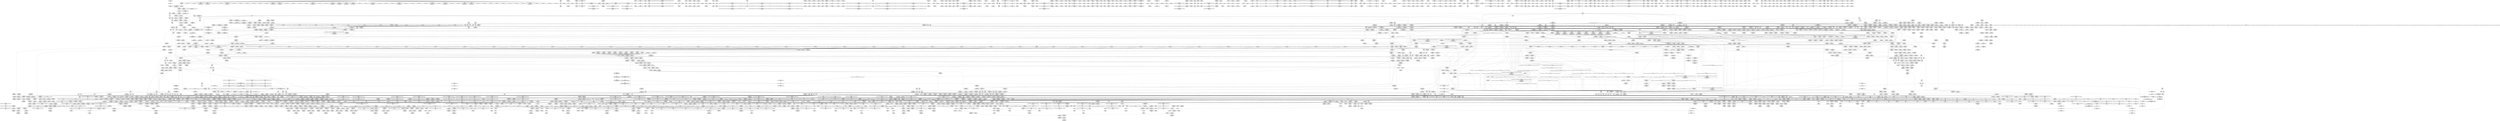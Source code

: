digraph {
	CE0x3975820 [shape=record,shape=Mrecord,label="{CE0x3975820|tomoyo_path_permission:_do.end|*SummSink*}"]
	CE0x54a7520 [shape=record,shape=Mrecord,label="{CE0x54a7520|tomoyo_fill_path_info:_tmp12|security/tomoyo/util.c,667}"]
	CE0x6f7b580 [shape=record,shape=Mrecord,label="{CE0x6f7b580|tomoyo_read_lock:_tmp2|*SummSource*}"]
	CE0x57c0880 [shape=record,shape=Mrecord,label="{CE0x57c0880|tomoyo_fill_path_info:_call11|security/tomoyo/util.c,669|*SummSource*}"]
	CE0x6dd4f10 [shape=record,shape=Mrecord,label="{CE0x6dd4f10|GLOBAL:___llvm_gcov_ctr54147|Global_var:__llvm_gcov_ctr54147|*SummSource*}"]
	CE0x6cb1060 [shape=record,shape=Mrecord,label="{CE0x6cb1060|tomoyo_path_permission:_domain|security/tomoyo/file.c,564|*SummSink*}"]
	CE0x6cb6210 [shape=record,shape=Mrecord,label="{CE0x6cb6210|i32_49|*Constant*}"]
	CE0x6d70630 [shape=record,shape=Mrecord,label="{CE0x6d70630|tomoyo_domain:_tmp20|security/tomoyo/common.h,1205|*SummSink*}"]
	CE0x52fa690 [shape=record,shape=Mrecord,label="{CE0x52fa690|tomoyo_fill_path_info:_entry}"]
	CE0x38cfbf0 [shape=record,shape=Mrecord,label="{CE0x38cfbf0|i64*_getelementptr_inbounds_(_11_x_i64_,_11_x_i64_*___llvm_gcov_ctr54147,_i64_0,_i64_1)|*Constant*|*SummSink*}"]
	CE0x5867f10 [shape=record,shape=Mrecord,label="{CE0x5867f10|get_current:_tmp}"]
	CE0x393a3e0 [shape=record,shape=Mrecord,label="{CE0x393a3e0|0:_i8,_array:_GCR_tomoyo_p2mac_internal_constant_11_x_i8_c_00_01_01_01_03_04_06_09_0A_13_15_,_align_1:_elem_7::|security/tomoyo/file.c,797}"]
	CE0x3859c80 [shape=record,shape=Mrecord,label="{CE0x3859c80|tomoyo_get_mode:_mode.0}"]
	CE0x56f3890 [shape=record,shape=Mrecord,label="{CE0x56f3890|i64*_getelementptr_inbounds_(_25_x_i64_,_25_x_i64_*___llvm_gcov_ctr11,_i64_0,_i64_19)|*Constant*|*SummSink*}"]
	CE0x44c9310 [shape=record,shape=Mrecord,label="{CE0x44c9310|tomoyo_fill_path_info:_tobool|security/tomoyo/util.c,667}"]
	CE0x6f73910 [shape=record,shape=Mrecord,label="{CE0x6f73910|srcu_read_lock:_tmp2}"]
	CE0x56438a0 [shape=record,shape=Mrecord,label="{CE0x56438a0|i64*_getelementptr_inbounds_(_31_x_i64_,_31_x_i64_*___llvm_gcov_ctr43150,_i64_0,_i64_0)|*Constant*}"]
	CE0x531dae0 [shape=record,shape=Mrecord,label="{CE0x531dae0|GLOBAL:_tomoyo_encode|*Constant*|*SummSource*}"]
	CE0x5423de0 [shape=record,shape=Mrecord,label="{CE0x5423de0|rcu_lock_release:_tmp}"]
	CE0x45aa9e0 [shape=record,shape=Mrecord,label="{CE0x45aa9e0|__llvm_gcov_indirect_counter_increment114:_tmp5|*SummSource*}"]
	CE0x3753780 [shape=record,shape=Mrecord,label="{CE0x3753780|128:_i8*,_1208:_%struct.file*,_:_CMRE_31,32_}"]
	CE0x372c370 [shape=record,shape=Mrecord,label="{CE0x372c370|tomoyo_get_mode:_tmp27|security/tomoyo/util.c,988|*SummSink*}"]
	CE0x4712700 [shape=record,shape=Mrecord,label="{CE0x4712700|GLOBAL:___llvm_gcov_indirect_counter_increment|*Constant*}"]
	CE0x525abf0 [shape=record,shape=Mrecord,label="{CE0x525abf0|tomoyo_fill_path_info:_sub|security/tomoyo/util.c,667}"]
	CE0x55edc60 [shape=record,shape=Mrecord,label="{CE0x55edc60|tomoyo_const_part_length:_tmp45|security/tomoyo/util.c,645|*SummSource*}"]
	CE0x44a8bc0 [shape=record,shape=Mrecord,label="{CE0x44a8bc0|rcu_lock_acquire:_tmp7}"]
	CE0x53cfd10 [shape=record,shape=Mrecord,label="{CE0x53cfd10|tomoyo_fill_path_info:_call2|security/tomoyo/util.c,666|*SummSink*}"]
	CE0x544bb90 [shape=record,shape=Mrecord,label="{CE0x544bb90|tomoyo_fill_path_info:_conv3|security/tomoyo/util.c,666|*SummSink*}"]
	CE0x6e15c60 [shape=record,shape=Mrecord,label="{CE0x6e15c60|tomoyo_audit_path_log:_tmp6|security/tomoyo/file.c,169|*SummSource*}"]
	CE0x5626440 [shape=record,shape=Mrecord,label="{CE0x5626440|_ret_void,_!dbg_!38929|security/tomoyo/util.c,670|*SummSource*}"]
	CE0x37ee520 [shape=record,shape=Mrecord,label="{CE0x37ee520|i64_2|*Constant*}"]
	CE0x6d70210 [shape=record,shape=Mrecord,label="{CE0x6d70210|tomoyo_domain:_tmp20|security/tomoyo/common.h,1205|*SummSource*}"]
	CE0x3a55750 [shape=record,shape=Mrecord,label="{CE0x3a55750|srcu_read_lock:_entry}"]
	CE0x55ad8b0 [shape=record,shape=Mrecord,label="{CE0x55ad8b0|__llvm_gcov_indirect_counter_increment:_bb|*SummSink*}"]
	CE0x44c8ec0 [shape=record,shape=Mrecord,label="{CE0x44c8ec0|i64*_getelementptr_inbounds_(_5_x_i64_,_5_x_i64_*___llvm_gcov_ctr32134,_i64_0,_i64_0)|*Constant*}"]
	CE0x51d91f0 [shape=record,shape=Mrecord,label="{CE0x51d91f0|tomoyo_fill_path_info:_tmp5|security/tomoyo/util.c,667}"]
	CE0x43b1120 [shape=record,shape=Mrecord,label="{CE0x43b1120|i32_0|*Constant*}"]
	CE0x4532060 [shape=record,shape=Mrecord,label="{CE0x4532060|_call_void_mcount()_#3|*SummSink*}"]
	CE0x542ed80 [shape=record,shape=Mrecord,label="{CE0x542ed80|tomoyo_const_part_length:_cmp21|security/tomoyo/util.c,644}"]
	CE0x6cb6ff0 [shape=record,shape=Mrecord,label="{CE0x6cb6ff0|__llvm_gcov_indirect_counter_increment:_tmp2|*SummSource*}"]
	CE0x52b6870 [shape=record,shape=Mrecord,label="{CE0x52b6870|tomoyo_path_permission:_operation8|security/tomoyo/file.c,569}"]
	CE0x6f7b7e0 [shape=record,shape=Mrecord,label="{CE0x6f7b7e0|GLOBAL:_srcu_read_lock|*Constant*}"]
	CE0x5393610 [shape=record,shape=Mrecord,label="{CE0x5393610|_call_void_tomoyo_check_acl(%struct.tomoyo_request_info*_%r,_i1_(%struct.tomoyo_request_info*,_%struct.tomoyo_acl_info*)*_tomoyo_check_path_acl)_#9,_!dbg_!38935|security/tomoyo/file.c,571|*SummSink*}"]
	CE0x3859e90 [shape=record,shape=Mrecord,label="{CE0x3859e90|tomoyo_get_mode:_config7|security/tomoyo/util.c,983}"]
	CE0x44a4150 [shape=record,shape=Mrecord,label="{CE0x44a4150|tomoyo_path_permission:_tmp19|security/tomoyo/file.c,573|*SummSink*}"]
	CE0x38289c0 [shape=record,shape=Mrecord,label="{CE0x38289c0|i64_1|*Constant*|*SummSource*}"]
	CE0x6d5eec0 [shape=record,shape=Mrecord,label="{CE0x6d5eec0|tomoyo_domain:_tmp21|security/tomoyo/common.h,1205|*SummSource*}"]
	CE0x5857290 [shape=record,shape=Mrecord,label="{CE0x5857290|__llvm_gcov_indirect_counter_increment:_tmp1|*SummSource*}"]
	CE0x37cab60 [shape=record,shape=Mrecord,label="{CE0x37cab60|tomoyo_path_permission:_tmp15|security/tomoyo/file.c,567|*SummSource*}"]
	CE0x51cacf0 [shape=record,shape=Mrecord,label="{CE0x51cacf0|tomoyo_path_perm:_tmp12|security/tomoyo/file.c,799|*SummSource*}"]
	CE0x4577c40 [shape=record,shape=Mrecord,label="{CE0x4577c40|tomoyo_path_permission:_type1|security/tomoyo/file.c,564|*SummSource*}"]
	CE0x37df190 [shape=record,shape=Mrecord,label="{CE0x37df190|0:_i8*,_array:_GCRE_tomoyo_path_keyword_external_constant_11_x_i8*_:_elem_0::|security/tomoyo/file.c,167}"]
	CE0x6281ba0 [shape=record,shape=Mrecord,label="{CE0x6281ba0|tomoyo_get_mode:_tmp1|*SummSource*}"]
	CE0x38cfdd0 [shape=record,shape=Mrecord,label="{CE0x38cfdd0|tomoyo_path_permission:_do.end}"]
	CE0x4608d60 [shape=record,shape=Mrecord,label="{CE0x4608d60|tomoyo_path_perm:_tmp19|security/tomoyo/file.c,805|*SummSink*}"]
	CE0x579c170 [shape=record,shape=Mrecord,label="{CE0x579c170|_call_void_mcount()_#3|*SummSink*}"]
	CE0x53c76b0 [shape=record,shape=Mrecord,label="{CE0x53c76b0|get_current:_entry}"]
	CE0x55d6610 [shape=record,shape=Mrecord,label="{CE0x55d6610|tomoyo_const_part_length:_tmp41|security/tomoyo/util.c,644|*SummSource*}"]
	CE0x38c8ac0 [shape=record,shape=Mrecord,label="{CE0x38c8ac0|i64*_getelementptr_inbounds_(_10_x_i64_,_10_x_i64_*___llvm_gcov_ctr34,_i64_0,_i64_3)|*Constant*|*SummSink*}"]
	CE0x56e3e60 [shape=record,shape=Mrecord,label="{CE0x56e3e60|i64_7|*Constant*|*SummSource*}"]
	CE0x37f6900 [shape=record,shape=Mrecord,label="{CE0x37f6900|tomoyo_audit_path_log:_tmp3|*SummSink*}"]
	CE0x55ee970 [shape=record,shape=Mrecord,label="{CE0x55ee970|_ret_%struct.task_struct*_%tmp4,_!dbg_!38905|./arch/x86/include/asm/current.h,14|*SummSink*}"]
	CE0x52eb8d0 [shape=record,shape=Mrecord,label="{CE0x52eb8d0|128:_i8*,_1208:_%struct.file*,_:_CMRE_48,49_}"]
	CE0x38b8740 [shape=record,shape=Mrecord,label="{CE0x38b8740|tomoyo_path_perm:_tmp4|security/tomoyo/file.c,788|*SummSource*}"]
	CE0x56bb980 [shape=record,shape=Mrecord,label="{CE0x56bb980|rcu_lock_acquire:_map|Function::rcu_lock_acquire&Arg::map::|*SummSource*}"]
	CE0x39a2b60 [shape=record,shape=Mrecord,label="{CE0x39a2b60|__llvm_gcov_indirect_counter_increment:_pred|*SummSink*}"]
	CE0x6db66e0 [shape=record,shape=Mrecord,label="{CE0x6db66e0|tomoyo_domain:_land.lhs.true2|*SummSource*}"]
	CE0x393a190 [shape=record,shape=Mrecord,label="{CE0x393a190|0:_i8,_array:_GCR_tomoyo_p2mac_internal_constant_11_x_i8_c_00_01_01_01_03_04_06_09_0A_13_15_,_align_1:_elem_3::|security/tomoyo/file.c,797}"]
	CE0x44c7700 [shape=record,shape=Mrecord,label="{CE0x44c7700|tomoyo_init_request_info:_tmp2|security/tomoyo/util.c,1003}"]
	CE0x38e9d90 [shape=record,shape=Mrecord,label="{CE0x38e9d90|i1_false|*Constant*}"]
	CE0x6279fb0 [shape=record,shape=Mrecord,label="{CE0x6279fb0|tomoyo_path_permission:_tmp|*SummSource*}"]
	CE0x45343e0 [shape=record,shape=Mrecord,label="{CE0x45343e0|i32_4|*Constant*|*SummSource*}"]
	CE0x53af5e0 [shape=record,shape=Mrecord,label="{CE0x53af5e0|tomoyo_path_perm:_if.end|*SummSource*}"]
	CE0x5338f60 [shape=record,shape=Mrecord,label="{CE0x5338f60|tomoyo_init_request_info:_mode|security/tomoyo/util.c,1010|*SummSource*}"]
	CE0x46b7220 [shape=record,shape=Mrecord,label="{CE0x46b7220|tomoyo_fill_path_info:_cmp8|security/tomoyo/util.c,668|*SummSink*}"]
	CE0x54b0cf0 [shape=record,shape=Mrecord,label="{CE0x54b0cf0|tomoyo_path_perm:_tmp51|security/tomoyo/file.c,829}"]
	CE0x44d7eb0 [shape=record,shape=Mrecord,label="{CE0x44d7eb0|tomoyo_audit_path_log:_bb|*SummSink*}"]
	CE0x5666010 [shape=record,shape=Mrecord,label="{CE0x5666010|tomoyo_path_perm:_tmp34|security/tomoyo/file.c,821|*SummSource*}"]
	CE0x37cb0a0 [shape=record,shape=Mrecord,label="{CE0x37cb0a0|tomoyo_fill_path_info:_bb}"]
	CE0x3905210 [shape=record,shape=Mrecord,label="{CE0x3905210|i64*_getelementptr_inbounds_(_31_x_i64_,_31_x_i64_*___llvm_gcov_ctr43150,_i64_0,_i64_4)|*Constant*|*SummSource*}"]
	CE0x538cac0 [shape=record,shape=Mrecord,label="{CE0x538cac0|tomoyo_path_permission:_operation8|security/tomoyo/file.c,569|*SummSource*}"]
	CE0x538d0f0 [shape=record,shape=Mrecord,label="{CE0x538d0f0|i64*_getelementptr_inbounds_(_10_x_i64_,_10_x_i64_*___llvm_gcov_ctr34,_i64_0,_i64_5)|*Constant*|*SummSource*}"]
	CE0x46da630 [shape=record,shape=Mrecord,label="{CE0x46da630|tomoyo_get_mode:_tmp15|security/tomoyo/util.c,983|*SummSink*}"]
	CE0x4554440 [shape=record,shape=Mrecord,label="{CE0x4554440|tomoyo_fill_path_info:_frombool|security/tomoyo/util.c,667}"]
	CE0x450aa90 [shape=record,shape=Mrecord,label="{CE0x450aa90|tomoyo_init_request_info:_tmp12|security/tomoyo/util.c,1010|*SummSink*}"]
	CE0x554ed20 [shape=record,shape=Mrecord,label="{CE0x554ed20|tomoyo_get_mode:_tmp22|security/tomoyo/util.c,986}"]
	CE0x6ca4ff0 [shape=record,shape=Mrecord,label="{CE0x6ca4ff0|get_current:_bb}"]
	CE0x6cb6400 [shape=record,shape=Mrecord,label="{CE0x6cb6400|i32_49|*Constant*|*SummSink*}"]
	CE0x537c120 [shape=record,shape=Mrecord,label="{CE0x537c120|tomoyo_path_perm:_tobool|security/tomoyo/file.c,814}"]
	CE0x4816e60 [shape=record,shape=Mrecord,label="{CE0x4816e60|i64*_getelementptr_inbounds_(_12_x_i64_,_12_x_i64_*___llvm_gcov_ctr31133,_i64_0,_i64_0)|*Constant*}"]
	CE0x3923b10 [shape=record,shape=Mrecord,label="{CE0x3923b10|tomoyo_const_part_length:_tmp10|security/tomoyo/util.c,626|*SummSink*}"]
	CE0x6f744a0 [shape=record,shape=Mrecord,label="{CE0x6f744a0|tomoyo_domain:_do.body|*SummSource*}"]
	CE0x3a28230 [shape=record,shape=Mrecord,label="{CE0x3a28230|_ret_void|*SummSink*}"]
	CE0x525af90 [shape=record,shape=Mrecord,label="{CE0x525af90|tomoyo_fill_path_info:_sub|security/tomoyo/util.c,667|*SummSink*}"]
	CE0x6c6e570 [shape=record,shape=Mrecord,label="{CE0x6c6e570|_ret_void,_!dbg_!38929|security/tomoyo/util.c,670}"]
	CE0x38ea9d0 [shape=record,shape=Mrecord,label="{CE0x38ea9d0|tomoyo_const_part_length:_tmp9|security/tomoyo/util.c,626}"]
	CE0x529de10 [shape=record,shape=Mrecord,label="{CE0x529de10|tomoyo_audit_path_log:_tmp7|security/tomoyo/file.c,169|*SummSource*}"]
	CE0x56331e0 [shape=record,shape=Mrecord,label="{CE0x56331e0|0:_%struct.tomoyo_obj_info*,_16:_%struct.tomoyo_domain_info*,_24:_%struct.tomoyo_path_info*,_40:_i8,_72:_i8,_75:_i8,_76:_i8,_77:_i8,_:_SCMRE_34,35_}"]
	CE0x54564c0 [shape=record,shape=Mrecord,label="{CE0x54564c0|i64_20|*Constant*|*SummSource*}"]
	CE0x6f21850 [shape=record,shape=Mrecord,label="{CE0x6f21850|tomoyo_init_request_info:_tmp10|security/tomoyo/util.c,1006}"]
	CE0x4569700 [shape=record,shape=Mrecord,label="{CE0x4569700|tomoyo_path_perm:_if.then25|*SummSink*}"]
	CE0x5634ae0 [shape=record,shape=Mrecord,label="{CE0x5634ae0|__llvm_gcov_indirect_counter_increment:_tmp5}"]
	CE0x38c4b80 [shape=record,shape=Mrecord,label="{CE0x38c4b80|i32_2|*Constant*}"]
	CE0x53e7870 [shape=record,shape=Mrecord,label="{CE0x53e7870|i64*_getelementptr_inbounds_(_31_x_i64_,_31_x_i64_*___llvm_gcov_ctr43150,_i64_0,_i64_16)|*Constant*}"]
	CE0x6c677e0 [shape=record,shape=Mrecord,label="{CE0x6c677e0|COLLAPSED:_GCMRE___llvm_gcov_ctr24_internal_global_4_x_i64_zeroinitializer:_elem_0:default:}"]
	CE0x44fa6f0 [shape=record,shape=Mrecord,label="{CE0x44fa6f0|tomoyo_init_request_info:_tmp12|security/tomoyo/util.c,1010|*SummSource*}"]
	CE0x37f6f90 [shape=record,shape=Mrecord,label="{CE0x37f6f90|i32_55|*Constant*}"]
	CE0x53d7090 [shape=record,shape=Mrecord,label="{CE0x53d7090|tomoyo_add_slash:_if.end|*SummSource*}"]
	CE0x57c3cc0 [shape=record,shape=Mrecord,label="{CE0x57c3cc0|tomoyo_const_part_length:_if.then27|*SummSource*}"]
	CE0x38b66a0 [shape=record,shape=Mrecord,label="{CE0x38b66a0|tomoyo_path_permission:_param_type|security/tomoyo/file.c,567}"]
	CE0x44836e0 [shape=record,shape=Mrecord,label="{CE0x44836e0|tomoyo_path_permission:_cmp|security/tomoyo/file.c,565|*SummSink*}"]
	CE0x56d4710 [shape=record,shape=Mrecord,label="{CE0x56d4710|tomoyo_path_permission:_tmp14|security/tomoyo/file.c,567|*SummSource*}"]
	CE0x3a31480 [shape=record,shape=Mrecord,label="{CE0x3a31480|i64*_getelementptr_inbounds_(_6_x_i64_,_6_x_i64_*___llvm_gcov_ctr25,_i64_0,_i64_3)|*Constant*}"]
	CE0x626d870 [shape=record,shape=Mrecord,label="{CE0x626d870|i64*_getelementptr_inbounds_(_11_x_i64_,_11_x_i64_*___llvm_gcov_ctr54147,_i64_0,_i64_8)|*Constant*}"]
	CE0x4817000 [shape=record,shape=Mrecord,label="{CE0x4817000|i64*_getelementptr_inbounds_(_12_x_i64_,_12_x_i64_*___llvm_gcov_ctr31133,_i64_0,_i64_0)|*Constant*|*SummSink*}"]
	CE0x56d3170 [shape=record,shape=Mrecord,label="{CE0x56d3170|tomoyo_audit_path_log:_r|Function::tomoyo_audit_path_log&Arg::r::}"]
	CE0x444b9a0 [shape=record,shape=Mrecord,label="{CE0x444b9a0|tomoyo_const_part_length:_tmp3|security/tomoyo/util.c,624}"]
	CE0x6f21c60 [shape=record,shape=Mrecord,label="{CE0x6f21c60|tomoyo_path_perm:_if.then|*SummSink*}"]
	CE0x39241d0 [shape=record,shape=Mrecord,label="{CE0x39241d0|i32_2|*Constant*}"]
	CE0x38c46a0 [shape=record,shape=Mrecord,label="{CE0x38c46a0|tomoyo_get_mode:_tmp26|security/tomoyo/util.c,987}"]
	CE0x6d0a990 [shape=record,shape=Mrecord,label="{CE0x6d0a990|_call_void_mcount()_#3|*SummSource*}"]
	CE0x552ee70 [shape=record,shape=Mrecord,label="{CE0x552ee70|i64*_getelementptr_inbounds_(_5_x_i64_,_5_x_i64_*___llvm_gcov_ctr28130,_i64_0,_i64_4)|*Constant*}"]
	CE0x53307a0 [shape=record,shape=Mrecord,label="{CE0x53307a0|tomoyo_path_permission:_mode|security/tomoyo/file.c,564|*SummSource*}"]
	CE0x6db5ec0 [shape=record,shape=Mrecord,label="{CE0x6db5ec0|tomoyo_domain:_call|security/tomoyo/common.h,1205}"]
	CE0x44b6550 [shape=record,shape=Mrecord,label="{CE0x44b6550|tomoyo_audit_path_log:_idxprom|security/tomoyo/file.c,167}"]
	CE0x38d11c0 [shape=record,shape=Mrecord,label="{CE0x38d11c0|GLOBAL:_tomoyo_path_perm|*Constant*}"]
	CE0x4581060 [shape=record,shape=Mrecord,label="{CE0x4581060|168:_%struct.tomoyo_path_info*,_:_SCMRE_32,40_|*MultipleSource*|security/tomoyo/file.c, 788|security/tomoyo/file.c,788|security/tomoyo/file.c,788|Function::tomoyo_path_perm&Arg::path::|Function::tomoyo_path_truncate&Arg::path::}"]
	CE0x6cb4540 [shape=record,shape=Mrecord,label="{CE0x6cb4540|128:_i8*,_1208:_%struct.file*,_:_CMRE_136,144_|*MultipleSource*|security/tomoyo/common.h,1205|security/tomoyo/common.h,1205}"]
	CE0x545d090 [shape=record,shape=Mrecord,label="{CE0x545d090|tomoyo_path_perm:_tmp45|security/tomoyo/file.c,826|*SummSource*}"]
	CE0x6ce4f20 [shape=record,shape=Mrecord,label="{CE0x6ce4f20|tomoyo_fill_path_info:_tmp11|security/tomoyo/util.c,667|*SummSink*}"]
	CE0x6f7acf0 [shape=record,shape=Mrecord,label="{CE0x6f7acf0|i64*_getelementptr_inbounds_(_2_x_i64_,_2_x_i64_*___llvm_gcov_ctr22,_i64_0,_i64_1)|*Constant*}"]
	CE0x44a9530 [shape=record,shape=Mrecord,label="{CE0x44a9530|__llvm_gcov_indirect_counter_increment114:_exit|*SummSource*}"]
	CE0x52e8390 [shape=record,shape=Mrecord,label="{CE0x52e8390|i64_5|*Constant*}"]
	CE0x5347eb0 [shape=record,shape=Mrecord,label="{CE0x5347eb0|40:_%struct.tomoyo_policy_namespace*,_48:_i8,_:_GCRE_tomoyo_kernel_domain_external_global_%struct.tomoyo_domain_info_40,48_|*MultipleSource*|security/tomoyo/util.c,1007|security/tomoyo/util.c,1005|Function::tomoyo_init_request_info&Arg::domain::}"]
	CE0x5565360 [shape=record,shape=Mrecord,label="{CE0x5565360|i64_25|*Constant*|*SummSource*}"]
	CE0x3788570 [shape=record,shape=Mrecord,label="{CE0x3788570|tomoyo_path_permission:_return|*SummSink*}"]
	CE0x4623fb0 [shape=record,shape=Mrecord,label="{CE0x4623fb0|tomoyo_init_request_info:_entry|*SummSink*}"]
	CE0x44b65c0 [shape=record,shape=Mrecord,label="{CE0x44b65c0|tomoyo_audit_path_log:_idxprom|security/tomoyo/file.c,167|*SummSource*}"]
	CE0x549c640 [shape=record,shape=Mrecord,label="{CE0x549c640|tomoyo_const_part_length:_conv24|security/tomoyo/util.c,644|*SummSink*}"]
	CE0x586a5e0 [shape=record,shape=Mrecord,label="{CE0x586a5e0|tomoyo_fill_path_info:_is_dir|security/tomoyo/util.c,667|*SummSink*}"]
	CE0x5632d20 [shape=record,shape=Mrecord,label="{CE0x5632d20|0:_%struct.tomoyo_obj_info*,_16:_%struct.tomoyo_domain_info*,_24:_%struct.tomoyo_path_info*,_40:_i8,_72:_i8,_75:_i8,_76:_i8,_77:_i8,_:_SCMRE_32,33_}"]
	CE0x57f7fa0 [shape=record,shape=Mrecord,label="{CE0x57f7fa0|tomoyo_path_permission:_mode|security/tomoyo/file.c,564|*SummSink*}"]
	CE0x395ef90 [shape=record,shape=Mrecord,label="{CE0x395ef90|i32_0|*Constant*|*SummSource*}"]
	CE0x3a8c3d0 [shape=record,shape=Mrecord,label="{CE0x3a8c3d0|_ret_void|*SummSink*}"]
	CE0x39c6230 [shape=record,shape=Mrecord,label="{CE0x39c6230|tomoyo_path_perm:_cleanup|*SummSink*}"]
	CE0x455fe30 [shape=record,shape=Mrecord,label="{CE0x455fe30|tomoyo_init_request_info:_profile2|security/tomoyo/util.c,1007|*SummSource*}"]
	CE0x52e84a0 [shape=record,shape=Mrecord,label="{CE0x52e84a0|tomoyo_domain:_tmp9|security/tomoyo/common.h,1205}"]
	CE0x36fa640 [shape=record,shape=Mrecord,label="{CE0x36fa640|tomoyo_get_realpath:_path|Function::tomoyo_get_realpath&Arg::path::}"]
	CE0x6dee1f0 [shape=record,shape=Mrecord,label="{CE0x6dee1f0|tomoyo_fill_path_info:_hash|security/tomoyo/util.c,669}"]
	CE0x45546f0 [shape=record,shape=Mrecord,label="{CE0x45546f0|tomoyo_get_mode:_if.then|*SummSource*}"]
	CE0x4850760 [shape=record,shape=Mrecord,label="{CE0x4850760|tomoyo_get_mode:_tmp12|security/tomoyo/util.c,982}"]
	CE0x46ee6e0 [shape=record,shape=Mrecord,label="{CE0x46ee6e0|tomoyo_const_part_length:_cmp3|security/tomoyo/util.c,627|*SummSink*}"]
	CE0x529e3e0 [shape=record,shape=Mrecord,label="{CE0x529e3e0|tomoyo_audit_path_log:_call|security/tomoyo/file.c,167|*SummSink*}"]
	CE0x57c4620 [shape=record,shape=Mrecord,label="{CE0x57c4620|tomoyo_fill_path_info:_call11|security/tomoyo/util.c,669}"]
	CE0x46f8480 [shape=record,shape=Mrecord,label="{CE0x46f8480|tomoyo_const_part_length:_filename.addr.0|*SummSink*}"]
	CE0x626d300 [shape=record,shape=Mrecord,label="{CE0x626d300|tomoyo_get_mode:_tmp5|security/tomoyo/util.c,978|*SummSource*}"]
	CE0x37877f0 [shape=record,shape=Mrecord,label="{CE0x37877f0|tomoyo_get_mode:_conv15|security/tomoyo/util.c,987|*SummSink*}"]
	CE0x45f05b0 [shape=record,shape=Mrecord,label="{CE0x45f05b0|tomoyo_path_perm:_tmp17|security/tomoyo/file.c,804|*SummSource*}"]
	CE0x54b0670 [shape=record,shape=Mrecord,label="{CE0x54b0670|tomoyo_path_perm:_tmp50|security/tomoyo/file.c,829|*SummSource*}"]
	CE0x45541e0 [shape=record,shape=Mrecord,label="{CE0x45541e0|tomoyo_get_mode:_cmp|security/tomoyo/util.c,982}"]
	CE0x375be40 [shape=record,shape=Mrecord,label="{CE0x375be40|tomoyo_path_permission:_if.then|*SummSource*}"]
	CE0x587be70 [shape=record,shape=Mrecord,label="{CE0x587be70|tomoyo_path_perm:_tmp39|security/tomoyo/file.c,821|*SummSource*}"]
	CE0x55bad30 [shape=record,shape=Mrecord,label="{CE0x55bad30|tomoyo_domain:_bb|*SummSource*}"]
	CE0x3a314f0 [shape=record,shape=Mrecord,label="{CE0x3a314f0|tomoyo_get_realpath:_tmp3|security/tomoyo/file.c,151}"]
	CE0x55ade10 [shape=record,shape=Mrecord,label="{CE0x55ade10|i64*_null|*Constant*|*SummSink*}"]
	CE0x4742f30 [shape=record,shape=Mrecord,label="{CE0x4742f30|tomoyo_path_perm:_tmp40|security/tomoyo/file.c,821|*SummSink*}"]
	CE0x37867f0 [shape=record,shape=Mrecord,label="{CE0x37867f0|tomoyo_get_mode:_tmp26|security/tomoyo/util.c,987|*SummSink*}"]
	CE0x39386c0 [shape=record,shape=Mrecord,label="{CE0x39386c0|tomoyo_path_perm:_tmp4|security/tomoyo/file.c,788|*SummSink*}"]
	CE0x522e390 [shape=record,shape=Mrecord,label="{CE0x522e390|tomoyo_get_mode:_tmp15|security/tomoyo/util.c,983|*SummSource*}"]
	CE0x6cb6e20 [shape=record,shape=Mrecord,label="{CE0x6cb6e20|tomoyo_add_slash:_if.then}"]
	CE0x6cb1350 [shape=record,shape=Mrecord,label="{CE0x6cb1350|tomoyo_path_permission:_tmp2|security/tomoyo/file.c,563|*SummSink*}"]
	CE0x4710370 [shape=record,shape=Mrecord,label="{CE0x4710370|tomoyo_path_perm:_tmp30|security/tomoyo/file.c,816|*SummSource*}"]
	CE0x6d2a280 [shape=record,shape=Mrecord,label="{CE0x6d2a280|tomoyo_domain:_tmp11|security/tomoyo/common.h,1205|*SummSink*}"]
	CE0x45f0170 [shape=record,shape=Mrecord,label="{CE0x45f0170|tomoyo_path_perm:_tmp16|security/tomoyo/file.c,804|*SummSource*}"]
	CE0x39a22a0 [shape=record,shape=Mrecord,label="{CE0x39a22a0|_call_void_mcount()_#3|*SummSource*}"]
	CE0x542c7d0 [shape=record,shape=Mrecord,label="{CE0x542c7d0|GLOBAL:_rcu_lock_acquire|*Constant*|*SummSource*}"]
	CE0x542e680 [shape=record,shape=Mrecord,label="{CE0x542e680|tomoyo_const_part_length:_conv20|security/tomoyo/util.c,644}"]
	CE0x6ca1880 [shape=record,shape=Mrecord,label="{CE0x6ca1880|_call_void_tomoyo_read_unlock(i32_%call3)_#9,_!dbg_!38965|security/tomoyo/file.c,825|*SummSource*}"]
	CE0x6d76de0 [shape=record,shape=Mrecord,label="{CE0x6d76de0|tomoyo_domain:_tmp14|security/tomoyo/common.h,1205|*SummSource*}"]
	CE0x36fa6b0 [shape=record,shape=Mrecord,label="{CE0x36fa6b0|i64_4|*Constant*}"]
	CE0x6c7df40 [shape=record,shape=Mrecord,label="{CE0x6c7df40|i64*_getelementptr_inbounds_(_4_x_i64_,_4_x_i64_*___llvm_gcov_ctr33,_i64_0,_i64_3)|*Constant*}"]
	CE0x5593180 [shape=record,shape=Mrecord,label="{CE0x5593180|tomoyo_get_realpath:_tmp11|security/tomoyo/file.c,156|*SummSource*}"]
	CE0x5820a90 [shape=record,shape=Mrecord,label="{CE0x5820a90|tomoyo_fill_path_info:_tmp9|security/tomoyo/util.c,667|*SummSink*}"]
	CE0x3640220 [shape=record,shape=Mrecord,label="{CE0x3640220|tomoyo_domain:_tobool1|security/tomoyo/common.h,1205}"]
	CE0x45d5390 [shape=record,shape=Mrecord,label="{CE0x45d5390|GLOBAL:___llvm_gcov_ctr31133|Global_var:__llvm_gcov_ctr31133|*SummSink*}"]
	CE0x39c5b50 [shape=record,shape=Mrecord,label="{CE0x39c5b50|GLOBAL:___llvm_gcov_ctr32134|Global_var:__llvm_gcov_ctr32134|*SummSink*}"]
	CE0x3a31830 [shape=record,shape=Mrecord,label="{CE0x3a31830|tomoyo_domain:_entry|*SummSource*}"]
	CE0x58551a0 [shape=record,shape=Mrecord,label="{CE0x58551a0|0:_%struct.tomoyo_obj_info*,_16:_%struct.tomoyo_domain_info*,_24:_%struct.tomoyo_path_info*,_40:_i8,_72:_i8,_75:_i8,_76:_i8,_77:_i8,_:_SCMRE_51,52_}"]
	CE0x567acd0 [shape=record,shape=Mrecord,label="{CE0x567acd0|_call_void___llvm_gcov_indirect_counter_increment114(i32*___llvm_gcov_global_state_pred45,_i64**_getelementptr_inbounds_(_3_x_i64*_,_3_x_i64*_*___llvm_gcda_edge_table44,_i64_0,_i64_0)),_!dbg_!38954|security/tomoyo/util.c,649}"]
	CE0x6f93ba0 [shape=record,shape=Mrecord,label="{CE0x6f93ba0|rcu_lock_release:_tmp6}"]
	CE0x45b5dd0 [shape=record,shape=Mrecord,label="{CE0x45b5dd0|tomoyo_path_permission:_tmp6|*LoadInst*|security/tomoyo/file.c,564}"]
	CE0x37b5220 [shape=record,shape=Mrecord,label="{CE0x37b5220|i32_2|*Constant*}"]
	CE0x5465340 [shape=record,shape=Mrecord,label="{CE0x5465340|tomoyo_const_part_length:_while.end|*SummSink*}"]
	CE0x53a36c0 [shape=record,shape=Mrecord,label="{CE0x53a36c0|0:_i8,_array:_GCRE_tomoyo_index2category_constant_39_x_i8_c_00_00_00_00_00_00_00_00_00_00_00_00_00_00_00_00_00_00_00_00_00_00_00_01_01_01_01_01_01_01_01_01_01_01_01_01_01_01_02_,_align_16:_elem_4::|security/tomoyo/util.c,983}"]
	CE0x39ce830 [shape=record,shape=Mrecord,label="{CE0x39ce830|srcu_read_unlock:_tmp2|*SummSource*}"]
	CE0x4543d80 [shape=record,shape=Mrecord,label="{CE0x4543d80|tomoyo_get_mode:_profile|Function::tomoyo_get_mode&Arg::profile::}"]
	CE0x58439c0 [shape=record,shape=Mrecord,label="{CE0x58439c0|tomoyo_get_mode:_conv10|security/tomoyo/util.c,985|*SummSource*}"]
	CE0x542d150 [shape=record,shape=Mrecord,label="{CE0x542d150|tomoyo_get_mode:_if.end9}"]
	CE0x6d0ada0 [shape=record,shape=Mrecord,label="{CE0x6d0ada0|COLLAPSED:_GCMRE___llvm_gcov_ctr53148_internal_global_2_x_i64_zeroinitializer:_elem_0:default:}"]
	CE0x45f0700 [shape=record,shape=Mrecord,label="{CE0x45f0700|tomoyo_path_perm:_tmp17|security/tomoyo/file.c,804|*SummSink*}"]
	CE0x56244c0 [shape=record,shape=Mrecord,label="{CE0x56244c0|128:_i8*,_1208:_%struct.file*,_:_CMRE_88,89_|*MultipleSource*|security/tomoyo/common.h,1205|security/tomoyo/common.h,1205}"]
	CE0x3938ae0 [shape=record,shape=Mrecord,label="{CE0x3938ae0|tomoyo_path_perm:_operation|Function::tomoyo_path_perm&Arg::operation::|*SummSink*}"]
	CE0x522e9c0 [shape=record,shape=Mrecord,label="{CE0x522e9c0|0:_i8,_:_GCRE_tomoyo_policy_loaded_global_i8_0,_align_1:_elem_0:default:}"]
	CE0x6ecb9c0 [shape=record,shape=Mrecord,label="{CE0x6ecb9c0|i64*_getelementptr_inbounds_(_2_x_i64_,_2_x_i64_*___llvm_gcov_ctr22,_i64_0,_i64_0)|*Constant*|*SummSource*}"]
	CE0x6e0e090 [shape=record,shape=Mrecord,label="{CE0x6e0e090|tomoyo_path_perm:_if.end26|*SummSink*}"]
	CE0x6f946e0 [shape=record,shape=Mrecord,label="{CE0x6f946e0|i8*_undef|*Constant*}"]
	CE0x48510a0 [shape=record,shape=Mrecord,label="{CE0x48510a0|tomoyo_get_mode:_idxprom3|security/tomoyo/util.c,983}"]
	CE0x5721e50 [shape=record,shape=Mrecord,label="{CE0x5721e50|128:_i8*,_1208:_%struct.file*,_:_CMRE_22,23_}"]
	CE0x4479540 [shape=record,shape=Mrecord,label="{CE0x4479540|rcu_lock_acquire:_tmp|*SummSink*}"]
	CE0x54b0e40 [shape=record,shape=Mrecord,label="{CE0x54b0e40|tomoyo_path_perm:_tmp51|security/tomoyo/file.c,829|*SummSource*}"]
	CE0x5854a80 [shape=record,shape=Mrecord,label="{CE0x5854a80|0:_%struct.tomoyo_obj_info*,_16:_%struct.tomoyo_domain_info*,_24:_%struct.tomoyo_path_info*,_40:_i8,_72:_i8,_75:_i8,_76:_i8,_77:_i8,_:_SCMRE_48,49_}"]
	CE0x6f41ca0 [shape=record,shape=Mrecord,label="{CE0x6f41ca0|i32_0|*Constant*}"]
	CE0x6cb2e90 [shape=record,shape=Mrecord,label="{CE0x6cb2e90|_ret_void|*SummSource*}"]
	CE0x52eb3d0 [shape=record,shape=Mrecord,label="{CE0x52eb3d0|128:_i8*,_1208:_%struct.file*,_:_CMRE_44,45_}"]
	CE0x39a6f50 [shape=record,shape=Mrecord,label="{CE0x39a6f50|GLOBAL:___llvm_gcov_indirect_counter_increment114|*Constant*|*SummSink*}"]
	CE0x3711c60 [shape=record,shape=Mrecord,label="{CE0x3711c60|i64*_getelementptr_inbounds_(_12_x_i64_,_12_x_i64_*___llvm_gcov_ctr31133,_i64_0,_i64_9)|*Constant*|*SummSource*}"]
	CE0x47728f0 [shape=record,shape=Mrecord,label="{CE0x47728f0|__llvm_gcov_indirect_counter_increment:_exit|*SummSource*}"]
	CE0x4473690 [shape=record,shape=Mrecord,label="{CE0x4473690|tomoyo_read_unlock:_tmp|*SummSource*}"]
	CE0x6dedc80 [shape=record,shape=Mrecord,label="{CE0x6dedc80|tomoyo_fill_path_info:_const_len6|security/tomoyo/util.c,668}"]
	CE0x4711e00 [shape=record,shape=Mrecord,label="{CE0x4711e00|i32_6|*Constant*|*SummSource*}"]
	CE0x458f280 [shape=record,shape=Mrecord,label="{CE0x458f280|tomoyo_path_perm:_frombool|security/tomoyo/file.c,800}"]
	CE0x37df120 [shape=record,shape=Mrecord,label="{CE0x37df120|0:_i8*,_array:_GCRE_tomoyo_path_keyword_external_constant_11_x_i8*_:_elem_4::|security/tomoyo/file.c,167}"]
	CE0x6e15dd0 [shape=record,shape=Mrecord,label="{CE0x6e15dd0|tomoyo_audit_path_log:_tmp6|security/tomoyo/file.c,169|*SummSink*}"]
	CE0x536bdc0 [shape=record,shape=Mrecord,label="{CE0x536bdc0|i64*_getelementptr_inbounds_(_5_x_i64_,_5_x_i64_*___llvm_gcov_ctr32134,_i64_0,_i64_4)|*Constant*|*SummSource*}"]
	CE0x43a6bb0 [shape=record,shape=Mrecord,label="{CE0x43a6bb0|srcu_read_unlock:_bb}"]
	CE0x529dd00 [shape=record,shape=Mrecord,label="{CE0x529dd00|tomoyo_audit_path_log:_tmp7|security/tomoyo/file.c,169}"]
	CE0x56ea590 [shape=record,shape=Mrecord,label="{CE0x56ea590|tomoyo_domain:_tmp19|security/tomoyo/common.h,1205|*SummSource*}"]
	CE0x37106e0 [shape=record,shape=Mrecord,label="{CE0x37106e0|GLOBAL:_full_name_hash|*Constant*|*SummSource*}"]
	CE0x5811720 [shape=record,shape=Mrecord,label="{CE0x5811720|i32_39|*Constant*|*SummSource*}"]
	CE0x529e860 [shape=record,shape=Mrecord,label="{CE0x529e860|GLOBAL:_tomoyo_supervisor|*Constant*|*SummSink*}"]
	CE0x43d5cf0 [shape=record,shape=Mrecord,label="{CE0x43d5cf0|tomoyo_const_part_length:_tmp33|security/tomoyo/util.c,642}"]
	CE0x445b7b0 [shape=record,shape=Mrecord,label="{CE0x445b7b0|_call_void_mcount()_#3}"]
	CE0x5564150 [shape=record,shape=Mrecord,label="{CE0x5564150|168:_%struct.tomoyo_path_info*,_:_SCMRE_168,176_|*MultipleSource*|security/tomoyo/file.c, 788|security/tomoyo/file.c,788|security/tomoyo/file.c,788|Function::tomoyo_path_perm&Arg::path::|Function::tomoyo_path_truncate&Arg::path::}"]
	CE0x5238920 [shape=record,shape=Mrecord,label="{CE0x5238920|i32_47|*Constant*}"]
	CE0x522dcb0 [shape=record,shape=Mrecord,label="{CE0x522dcb0|i32_3|*Constant*}"]
	CE0x56242e0 [shape=record,shape=Mrecord,label="{CE0x56242e0|128:_i8*,_1208:_%struct.file*,_:_CMRE_80,88_|*MultipleSource*|security/tomoyo/common.h,1205|security/tomoyo/common.h,1205}"]
	CE0x3859f30 [shape=record,shape=Mrecord,label="{CE0x3859f30|i64*_getelementptr_inbounds_(_31_x_i64_,_31_x_i64_*___llvm_gcov_ctr43150,_i64_0,_i64_9)|*Constant*|*SummSource*}"]
	CE0x3a558b0 [shape=record,shape=Mrecord,label="{CE0x3a558b0|GLOBAL:_srcu_read_lock|*Constant*|*SummSource*}"]
	CE0x542aa00 [shape=record,shape=Mrecord,label="{CE0x542aa00|tomoyo_const_part_length:_tmp35|security/tomoyo/util.c,643|*SummSink*}"]
	CE0x443c070 [shape=record,shape=Mrecord,label="{CE0x443c070|tomoyo_init_request_info:_tmp|*SummSink*}"]
	CE0x44b9450 [shape=record,shape=Mrecord,label="{CE0x44b9450|tomoyo_get_mode:_default_config|security/tomoyo/util.c,986}"]
	CE0x57824f0 [shape=record,shape=Mrecord,label="{CE0x57824f0|tomoyo_const_part_length:_tmp28|security/tomoyo/util.c,641|*SummSink*}"]
	CE0x5321af0 [shape=record,shape=Mrecord,label="{CE0x5321af0|tomoyo_get_mode:_cmp|security/tomoyo/util.c,982}"]
	CE0x38b1130 [shape=record,shape=Mrecord,label="{CE0x38b1130|tomoyo_init_request_info:_r|Function::tomoyo_init_request_info&Arg::r::|*SummSink*}"]
	CE0x6eabcf0 [shape=record,shape=Mrecord,label="{CE0x6eabcf0|i32_3|*Constant*}"]
	CE0x54a7200 [shape=record,shape=Mrecord,label="{CE0x54a7200|tomoyo_fill_path_info:_cmp8|security/tomoyo/util.c,668}"]
	CE0x38ea430 [shape=record,shape=Mrecord,label="{CE0x38ea430|tomoyo_fill_path_info:_tmp11|security/tomoyo/util.c,667}"]
	CE0x6d07190 [shape=record,shape=Mrecord,label="{CE0x6d07190|tomoyo_add_slash:_tmp9|security/tomoyo/file.c,136}"]
	CE0x585c390 [shape=record,shape=Mrecord,label="{CE0x585c390|tomoyo_get_mode:_tmp3|security/tomoyo/util.c,978}"]
	CE0x6ca5110 [shape=record,shape=Mrecord,label="{CE0x6ca5110|get_current:_bb|*SummSource*}"]
	CE0x5657d90 [shape=record,shape=Mrecord,label="{CE0x5657d90|tomoyo_path_perm:_mode|security/tomoyo/file.c,800}"]
	CE0x6d07200 [shape=record,shape=Mrecord,label="{CE0x6d07200|tomoyo_add_slash:_tmp9|security/tomoyo/file.c,136|*SummSource*}"]
	CE0x38c8e60 [shape=record,shape=Mrecord,label="{CE0x38c8e60|tomoyo_path_permission:_tmp12|security/tomoyo/file.c,566|*SummSink*}"]
	CE0x534ecf0 [shape=record,shape=Mrecord,label="{CE0x534ecf0|tomoyo_init_request_info:_tmp11|security/tomoyo/util.c,1007|*SummSource*}"]
	CE0x52d8d10 [shape=record,shape=Mrecord,label="{CE0x52d8d10|tomoyo_path_perm:_tmp27|security/tomoyo/file.c,814}"]
	CE0x55c8a30 [shape=record,shape=Mrecord,label="{CE0x55c8a30|_call_void_rcu_lock_acquire(%struct.lockdep_map*_%dep_map)_#9,_!dbg_!38906|include/linux/srcu.h,222}"]
	CE0x38b6c20 [shape=record,shape=Mrecord,label="{CE0x38b6c20|tomoyo_path_permission:_do.body}"]
	CE0x5465850 [shape=record,shape=Mrecord,label="{CE0x5465850|tomoyo_const_part_length:_tmp26|security/tomoyo/util.c,641}"]
	CE0x55eed60 [shape=record,shape=Mrecord,label="{CE0x55eed60|i32_78|*Constant*|*SummSink*}"]
	CE0x38a1d30 [shape=record,shape=Mrecord,label="{CE0x38a1d30|GLOBAL:___llvm_gcov_ctr34|Global_var:__llvm_gcov_ctr34}"]
	CE0x55e7650 [shape=record,shape=Mrecord,label="{CE0x55e7650|tomoyo_path_permission:_entry}"]
	CE0x39c5890 [shape=record,shape=Mrecord,label="{CE0x39c5890|tomoyo_get_realpath:_bb|*SummSink*}"]
	CE0x6279f40 [shape=record,shape=Mrecord,label="{CE0x6279f40|COLLAPSED:_GCMRE___llvm_gcov_ctr34_internal_global_10_x_i64_zeroinitializer:_elem_0:default:}"]
	CE0x52b6200 [shape=record,shape=Mrecord,label="{CE0x52b6200|tomoyo_path_permission:_param6|security/tomoyo/file.c,569}"]
	CE0x5404f40 [shape=record,shape=Mrecord,label="{CE0x5404f40|tomoyo_get_mode:_conv|security/tomoyo/util.c,982}"]
	CE0x56fa3d0 [shape=record,shape=Mrecord,label="{CE0x56fa3d0|0:_%struct.tomoyo_obj_info*,_16:_%struct.tomoyo_domain_info*,_24:_%struct.tomoyo_path_info*,_40:_i8,_72:_i8,_75:_i8,_76:_i8,_77:_i8,_:_SCMRE_58,59_}"]
	CE0x56ec2f0 [shape=record,shape=Mrecord,label="{CE0x56ec2f0|tomoyo_path_perm:_name12|security/tomoyo/file.c,814}"]
	CE0x55e7160 [shape=record,shape=Mrecord,label="{CE0x55e7160|i64**_getelementptr_inbounds_(_3_x_i64*_,_3_x_i64*_*___llvm_gcda_edge_table,_i64_0,_i64_0)|*Constant*}"]
	CE0x52908a0 [shape=record,shape=Mrecord,label="{CE0x52908a0|srcu_read_lock:_bb}"]
	CE0x6d8ff30 [shape=record,shape=Mrecord,label="{CE0x6d8ff30|tomoyo_get_mode:_add|security/tomoyo/util.c,984}"]
	CE0x37ec940 [shape=record,shape=Mrecord,label="{CE0x37ec940|tomoyo_path_permission:_tmp5|*LoadInst*|security/tomoyo/file.c,564}"]
	CE0x56434e0 [shape=record,shape=Mrecord,label="{CE0x56434e0|tomoyo_audit_path_log:_path|security/tomoyo/file.c,168|*SummSink*}"]
	CE0x393cf30 [shape=record,shape=Mrecord,label="{CE0x393cf30|GLOBAL:_tomoyo_p2mac|Global_var:tomoyo_p2mac}"]
	CE0x385aa80 [shape=record,shape=Mrecord,label="{CE0x385aa80|tomoyo_const_part_length:_cmp15|security/tomoyo/util.c,641}"]
	CE0x54b0b20 [shape=record,shape=Mrecord,label="{CE0x54b0b20|tomoyo_path_perm:_tmp51|security/tomoyo/file.c,829|*SummSink*}"]
	CE0x4758380 [shape=record,shape=Mrecord,label="{CE0x4758380|tomoyo_add_slash:_tmp13|security/tomoyo/file.c,138|*SummSink*}"]
	CE0x44ffad0 [shape=record,shape=Mrecord,label="{CE0x44ffad0|tomoyo_const_part_length:_tobool|security/tomoyo/util.c,624|*SummSource*}"]
	CE0x53300b0 [shape=record,shape=Mrecord,label="{CE0x53300b0|i64*_getelementptr_inbounds_(_5_x_i64_,_5_x_i64_*___llvm_gcov_ctr28130,_i64_0,_i64_3)|*Constant*|*SummSink*}"]
	CE0x6ca1bf0 [shape=record,shape=Mrecord,label="{CE0x6ca1bf0|_call_void_kfree(i8*_%tmp41)_#9,_!dbg_!38964|security/tomoyo/file.c,824}"]
	CE0x55786b0 [shape=record,shape=Mrecord,label="{CE0x55786b0|_call_void_tomoyo_fill_path_info(%struct.tomoyo_path_info*_%symlink_target)_#9,_!dbg_!38949|security/tomoyo/file.c,816|*SummSink*}"]
	CE0x4816d70 [shape=record,shape=Mrecord,label="{CE0x4816d70|tomoyo_fill_path_info:_tobool|security/tomoyo/util.c,667}"]
	CE0x52e9160 [shape=record,shape=Mrecord,label="{CE0x52e9160|tomoyo_const_part_length:_tmp2|security/tomoyo/util.c,624}"]
	CE0x55656d0 [shape=record,shape=Mrecord,label="{CE0x55656d0|i64_24|*Constant*}"]
	CE0x5854ce0 [shape=record,shape=Mrecord,label="{CE0x5854ce0|0:_%struct.tomoyo_obj_info*,_16:_%struct.tomoyo_domain_info*,_24:_%struct.tomoyo_path_info*,_40:_i8,_72:_i8,_75:_i8,_76:_i8,_77:_i8,_:_SCMRE_49,50_}"]
	CE0x44fa790 [shape=record,shape=Mrecord,label="{CE0x44fa790|tomoyo_path_perm:_if.then20}"]
	CE0x44c94a0 [shape=record,shape=Mrecord,label="{CE0x44c94a0|tomoyo_path_perm:_if.end6|*SummSink*}"]
	CE0x5470770 [shape=record,shape=Mrecord,label="{CE0x5470770|i64*_getelementptr_inbounds_(_25_x_i64_,_25_x_i64_*___llvm_gcov_ctr11,_i64_0,_i64_22)|*Constant*|*SummSource*}"]
	CE0x445bc80 [shape=record,shape=Mrecord,label="{CE0x445bc80|tomoyo_path_perm:_if.end6}"]
	CE0x38a1c40 [shape=record,shape=Mrecord,label="{CE0x38a1c40|COLLAPSED:_CRE:_elem_0:default:}"]
	CE0x6cb1900 [shape=record,shape=Mrecord,label="{CE0x6cb1900|GLOBAL:_tomoyo_index2category|Global_var:tomoyo_index2category|*SummSink*}"]
	CE0x390a500 [shape=record,shape=Mrecord,label="{CE0x390a500|i64*_getelementptr_inbounds_(_11_x_i64_,_11_x_i64_*___llvm_gcov_ctr54147,_i64_0,_i64_8)|*Constant*|*SummSink*}"]
	CE0x44266e0 [shape=record,shape=Mrecord,label="{CE0x44266e0|tomoyo_const_part_length:_incdec.ptr19|security/tomoyo/util.c,643}"]
	CE0x6d76a20 [shape=record,shape=Mrecord,label="{CE0x6d76a20|tomoyo_get_mode:_idxprom|security/tomoyo/util.c,981}"]
	CE0x4758160 [shape=record,shape=Mrecord,label="{CE0x4758160|tomoyo_add_slash:_tmp12|security/tomoyo/file.c,138|*SummSink*}"]
	CE0x537ba40 [shape=record,shape=Mrecord,label="{CE0x537ba40|tomoyo_path_perm:_tmp23|security/tomoyo/file.c,814}"]
	CE0x3a17da0 [shape=record,shape=Mrecord,label="{CE0x3a17da0|tomoyo_path_perm:_sw.bb|*SummSource*}"]
	CE0x44ec750 [shape=record,shape=Mrecord,label="{CE0x44ec750|tomoyo_get_realpath:_name1|security/tomoyo/file.c,151}"]
	CE0x5810d50 [shape=record,shape=Mrecord,label="{CE0x5810d50|tomoyo_get_mode:_mode.0|*SummSource*}"]
	CE0x567aba0 [shape=record,shape=Mrecord,label="{CE0x567aba0|i32_4|*Constant*}"]
	CE0x5810e60 [shape=record,shape=Mrecord,label="{CE0x5810e60|tomoyo_get_mode:_mode.0|*SummSink*}"]
	CE0x43e9730 [shape=record,shape=Mrecord,label="{CE0x43e9730|i64*_getelementptr_inbounds_(_2_x_i64_,_2_x_i64_*___llvm_gcov_ctr53148,_i64_0,_i64_1)|*Constant*|*SummSink*}"]
	CE0x43ea110 [shape=record,shape=Mrecord,label="{CE0x43ea110|__llvm_gcov_indirect_counter_increment114:_tmp1}"]
	CE0x44b6650 [shape=record,shape=Mrecord,label="{CE0x44b6650|tomoyo_audit_path_log:_idxprom|security/tomoyo/file.c,167|*SummSink*}"]
	CE0x4587880 [shape=record,shape=Mrecord,label="{CE0x4587880|GLOBAL:_tomoyo_get_realpath|*Constant*|*SummSink*}"]
	CE0x6dfc4f0 [shape=record,shape=Mrecord,label="{CE0x6dfc4f0|srcu_read_lock:_tmp1}"]
	CE0x385ab90 [shape=record,shape=Mrecord,label="{CE0x385ab90|tomoyo_const_part_length:_cmp15|security/tomoyo/util.c,641|*SummSink*}"]
	CE0x6ce7fe0 [shape=record,shape=Mrecord,label="{CE0x6ce7fe0|GLOBAL:_tomoyo_read_unlock|*Constant*|*SummSink*}"]
	CE0x36f8210 [shape=record,shape=Mrecord,label="{CE0x36f8210|tomoyo_get_mode:_tmp8|security/tomoyo/util.c,979}"]
	CE0x5364e60 [shape=record,shape=Mrecord,label="{CE0x5364e60|rcu_lock_release:_bb}"]
	CE0x6d783f0 [shape=record,shape=Mrecord,label="{CE0x6d783f0|_call_void_mcount()_#3|*SummSink*}"]
	CE0x5654c60 [shape=record,shape=Mrecord,label="{CE0x5654c60|i64_17|*Constant*}"]
	CE0x450b510 [shape=record,shape=Mrecord,label="{CE0x450b510|GLOBAL:_tomoyo_get_mode|*Constant*|*SummSource*}"]
	CE0x6c3da40 [shape=record,shape=Mrecord,label="{CE0x6c3da40|tomoyo_path_permission:_tmp4|security/tomoyo/file.c,564}"]
	CE0x53cd910 [shape=record,shape=Mrecord,label="{CE0x53cd910|tomoyo_fill_path_info:_tmp}"]
	CE0x54a7d80 [shape=record,shape=Mrecord,label="{CE0x54a7d80|i64_5|*Constant*}"]
	CE0x56ec170 [shape=record,shape=Mrecord,label="{CE0x56ec170|tomoyo_path_perm:_name12|security/tomoyo/file.c,814|*SummSink*}"]
	CE0x55a1fc0 [shape=record,shape=Mrecord,label="{CE0x55a1fc0|tomoyo_get_mode:_tmp8|security/tomoyo/util.c,979|*SummSink*}"]
	CE0x4617be0 [shape=record,shape=Mrecord,label="{CE0x4617be0|i64_8|*Constant*}"]
	CE0x5820cd0 [shape=record,shape=Mrecord,label="{CE0x5820cd0|tomoyo_fill_path_info:_conv4|security/tomoyo/util.c,667}"]
	CE0x6c3d8e0 [shape=record,shape=Mrecord,label="{CE0x6c3d8e0|tomoyo_path_permission:_ns|security/tomoyo/file.c,564|*SummSink*}"]
	CE0x4597bc0 [shape=record,shape=Mrecord,label="{CE0x4597bc0|i32_3|*Constant*}"]
	CE0x6ca4650 [shape=record,shape=Mrecord,label="{CE0x6ca4650|i64*_getelementptr_inbounds_(_2_x_i64_,_2_x_i64_*___llvm_gcov_ctr53148,_i64_0,_i64_0)|*Constant*|*SummSink*}"]
	CE0x4663c40 [shape=record,shape=Mrecord,label="{CE0x4663c40|i64_2|*Constant*|*SummSink*}"]
	CE0x55eef80 [shape=record,shape=Mrecord,label="{CE0x55eef80|tomoyo_domain:_security|security/tomoyo/common.h,1205|*SummSink*}"]
	CE0x6ee56f0 [shape=record,shape=Mrecord,label="{CE0x6ee56f0|0:_i8,_array:_GCRE_tomoyo_index2category_constant_39_x_i8_c_00_00_00_00_00_00_00_00_00_00_00_00_00_00_00_00_00_00_00_00_00_00_00_01_01_01_01_01_01_01_01_01_01_01_01_01_01_01_02_,_align_16:_elem_36::|security/tomoyo/util.c,983}"]
	CE0x3a312b0 [shape=record,shape=Mrecord,label="{CE0x3a312b0|tomoyo_get_realpath:_tobool|security/tomoyo/file.c,151|*SummSource*}"]
	CE0x47ec2a0 [shape=record,shape=Mrecord,label="{CE0x47ec2a0|tomoyo_path_permission:_tmp16|security/tomoyo/file.c,571}"]
	CE0x4521830 [shape=record,shape=Mrecord,label="{CE0x4521830|tomoyo_path_perm:_sw.bb9}"]
	CE0x3711fb0 [shape=record,shape=Mrecord,label="{CE0x3711fb0|i32_5|*Constant*}"]
	CE0x51d8a80 [shape=record,shape=Mrecord,label="{CE0x51d8a80|0:_i8,_array:_GCRE_tomoyo_index2category_constant_39_x_i8_c_00_00_00_00_00_00_00_00_00_00_00_00_00_00_00_00_00_00_00_00_00_00_00_01_01_01_01_01_01_01_01_01_01_01_01_01_01_01_02_,_align_16:_elem_18::|security/tomoyo/util.c,983}"]
	CE0x45f91c0 [shape=record,shape=Mrecord,label="{CE0x45f91c0|tomoyo_path_perm:_call3|security/tomoyo/file.c,803|*SummSource*}"]
	CE0x38c88e0 [shape=record,shape=Mrecord,label="{CE0x38c88e0|i64_1|*Constant*}"]
	CE0x52ec630 [shape=record,shape=Mrecord,label="{CE0x52ec630|rcu_lock_acquire:_tmp4|include/linux/rcupdate.h,418}"]
	CE0x4608fe0 [shape=record,shape=Mrecord,label="{CE0x4608fe0|GLOBAL:___llvm_gcov_global_state_pred|Global_var:__llvm_gcov_global_state_pred}"]
	CE0x47ec3e0 [shape=record,shape=Mrecord,label="{CE0x47ec3e0|tomoyo_path_permission:_tmp16|security/tomoyo/file.c,571|*SummSource*}"]
	CE0x56ec8b0 [shape=record,shape=Mrecord,label="{CE0x56ec8b0|i64*_getelementptr_inbounds_(_25_x_i64_,_25_x_i64_*___llvm_gcov_ctr11,_i64_0,_i64_3)|*Constant*}"]
	CE0x554c2a0 [shape=record,shape=Mrecord,label="{CE0x554c2a0|tomoyo_get_realpath:_retval.0}"]
	CE0x36faa00 [shape=record,shape=Mrecord,label="{CE0x36faa00|tomoyo_get_realpath:_path|Function::tomoyo_get_realpath&Arg::path::|*SummSink*}"]
	CE0x52d6ae0 [shape=record,shape=Mrecord,label="{CE0x52d6ae0|_call_void___llvm_gcov_indirect_counter_increment(i32*___llvm_gcov_global_state_pred,_i64**_getelementptr_inbounds_(_3_x_i64*_,_3_x_i64*_*___llvm_gcda_edge_table,_i64_0,_i64_2)),_!dbg_!38940|security/tomoyo/file.c,813|*SummSource*}"]
	CE0x44b9e70 [shape=record,shape=Mrecord,label="{CE0x44b9e70|tomoyo_audit_path_log:_tmp5|security/tomoyo/file.c,167|*SummSource*}"]
	CE0x579c030 [shape=record,shape=Mrecord,label="{CE0x579c030|_call_void_mcount()_#3|*SummSource*}"]
	CE0x4850ce0 [shape=record,shape=Mrecord,label="{CE0x4850ce0|i64*_getelementptr_inbounds_(_12_x_i64_,_12_x_i64_*___llvm_gcov_ctr31133,_i64_0,_i64_0)|*Constant*}"]
	CE0x4567120 [shape=record,shape=Mrecord,label="{CE0x4567120|_call_void_mcount()_#3}"]
	CE0x4598140 [shape=record,shape=Mrecord,label="{CE0x4598140|tomoyo_const_part_length:_tmp10|security/tomoyo/util.c,626}"]
	CE0x465a410 [shape=record,shape=Mrecord,label="{CE0x465a410|tomoyo_const_part_length:_tmp7|security/tomoyo/util.c,625}"]
	CE0x56bba70 [shape=record,shape=Mrecord,label="{CE0x56bba70|rcu_lock_acquire:_map|Function::rcu_lock_acquire&Arg::map::|*SummSink*}"]
	CE0x51d9180 [shape=record,shape=Mrecord,label="{CE0x51d9180|tomoyo_fill_path_info:_tmp4|security/tomoyo/util.c,667}"]
	CE0x52fa910 [shape=record,shape=Mrecord,label="{CE0x52fa910|i64*_getelementptr_inbounds_(_6_x_i64_,_6_x_i64_*___llvm_gcov_ctr25,_i64_0,_i64_4)|*Constant*}"]
	CE0x567a360 [shape=record,shape=Mrecord,label="{CE0x567a360|tomoyo_const_part_length:_tmp47|security/tomoyo/util.c,646|*SummSource*}"]
	CE0x45aaef0 [shape=record,shape=Mrecord,label="{CE0x45aaef0|i32_-1|*Constant*}"]
	CE0x6f944b0 [shape=record,shape=Mrecord,label="{CE0x6f944b0|rcu_lock_release:_tmp7|*SummSink*}"]
	CE0x5565740 [shape=record,shape=Mrecord,label="{CE0x5565740|i64_24|*Constant*|*SummSource*}"]
	CE0x44a99f0 [shape=record,shape=Mrecord,label="{CE0x44a99f0|__llvm_gcov_indirect_counter_increment114:_exit}"]
	CE0x5272780 [shape=record,shape=Mrecord,label="{CE0x5272780|i64*_getelementptr_inbounds_(_2_x_i64_,_2_x_i64_*___llvm_gcov_ctr31,_i64_0,_i64_1)|*Constant*}"]
	CE0x53cdf10 [shape=record,shape=Mrecord,label="{CE0x53cdf10|tomoyo_domain:_tmp16|security/tomoyo/common.h,1205|*SummSink*}"]
	CE0x585cce0 [shape=record,shape=Mrecord,label="{CE0x585cce0|0:_i8,_array:_GCRE_tomoyo_index2category_constant_39_x_i8_c_00_00_00_00_00_00_00_00_00_00_00_00_00_00_00_00_00_00_00_00_00_00_00_01_01_01_01_01_01_01_01_01_01_01_01_01_01_01_02_,_align_16:_elem_12::|security/tomoyo/util.c,983}"]
	CE0x4587700 [shape=record,shape=Mrecord,label="{CE0x4587700|tomoyo_get_realpath:_entry}"]
	CE0x55de130 [shape=record,shape=Mrecord,label="{CE0x55de130|__llvm_gcov_indirect_counter_increment:_tmp1|*SummSink*}"]
	CE0x52a5bc0 [shape=record,shape=Mrecord,label="{CE0x52a5bc0|COLLAPSED:_GCMRE___llvm_gcov_ctr28130_internal_global_5_x_i64_zeroinitializer:_elem_0:default:}"]
	CE0x37f6390 [shape=record,shape=Mrecord,label="{CE0x37f6390|tomoyo_const_part_length:_if.then5}"]
	CE0x6f942f0 [shape=record,shape=Mrecord,label="{CE0x6f942f0|rcu_lock_release:_tmp7}"]
	CE0x4663970 [shape=record,shape=Mrecord,label="{CE0x4663970|tomoyo_path_perm:_tmp8|security/tomoyo/file.c,797|*SummSink*}"]
	CE0x5721f90 [shape=record,shape=Mrecord,label="{CE0x5721f90|128:_i8*,_1208:_%struct.file*,_:_CMRE_23,24_}"]
	CE0x6ddbb10 [shape=record,shape=Mrecord,label="{CE0x6ddbb10|tomoyo_const_part_length:_tmp53|security/tomoyo/util.c,652}"]
	CE0x53a2f90 [shape=record,shape=Mrecord,label="{CE0x53a2f90|GLOBAL:___srcu_read_lock|*Constant*|*SummSink*}"]
	CE0x6f90080 [shape=record,shape=Mrecord,label="{CE0x6f90080|tomoyo_get_mode:_tmp19|security/tomoyo/util.c,985}"]
	CE0x586aa80 [shape=record,shape=Mrecord,label="{CE0x586aa80|tomoyo_fill_path_info:_frombool|security/tomoyo/util.c,667|*SummSource*}"]
	CE0x465a2a0 [shape=record,shape=Mrecord,label="{CE0x465a2a0|tomoyo_const_part_length:_tmp7|security/tomoyo/util.c,625|*SummSink*}"]
	CE0x5657ce0 [shape=record,shape=Mrecord,label="{CE0x5657ce0|0:_%struct.tomoyo_obj_info*,_16:_%struct.tomoyo_domain_info*,_24:_%struct.tomoyo_path_info*,_40:_i8,_72:_i8,_75:_i8,_76:_i8,_77:_i8,_:_SCMRE_0,8_|*MultipleSource*|security/tomoyo/file.c, 787|security/tomoyo/file.c,787|Function::tomoyo_init_request_info&Arg::r::|security/tomoyo/file.c,800}"]
	CE0x6eab9c0 [shape=record,shape=Mrecord,label="{CE0x6eab9c0|tomoyo_init_request_info:_type|security/tomoyo/util.c,1009|*SummSink*}"]
	CE0x458f360 [shape=record,shape=Mrecord,label="{CE0x458f360|tomoyo_path_perm:_conv|security/tomoyo/file.c,800|*SummSource*}"]
	CE0x39231b0 [shape=record,shape=Mrecord,label="{CE0x39231b0|tomoyo_const_part_length:_inc|security/tomoyo/util.c,628|*SummSource*}"]
	CE0x6cb6680 [shape=record,shape=Mrecord,label="{CE0x6cb6680|GLOBAL:_tomoyo_realpath_from_path|*Constant*}"]
	CE0x44a95f0 [shape=record,shape=Mrecord,label="{CE0x44a95f0|__llvm_gcov_indirect_counter_increment114:_exit|*SummSink*}"]
	CE0x57c4a90 [shape=record,shape=Mrecord,label="{CE0x57c4a90|GLOBAL:___llvm_gcov_ctr28130|Global_var:__llvm_gcov_ctr28130}"]
	CE0x43a6670 [shape=record,shape=Mrecord,label="{CE0x43a6670|i64*_getelementptr_inbounds_(_4_x_i64_,_4_x_i64_*___llvm_gcov_ctr24,_i64_0,_i64_0)|*Constant*|*SummSink*}"]
	CE0x6d71750 [shape=record,shape=Mrecord,label="{CE0x6d71750|tomoyo_domain:_tmp6|security/tomoyo/common.h,1205}"]
	CE0x560f840 [shape=record,shape=Mrecord,label="{CE0x560f840|tomoyo_path_permission:_entry|*SummSource*}"]
	CE0x56893e0 [shape=record,shape=Mrecord,label="{CE0x56893e0|tomoyo_path_perm:_tmp36|security/tomoyo/file.c,822|*SummSink*}"]
	CE0x575a410 [shape=record,shape=Mrecord,label="{CE0x575a410|tomoyo_fill_path_info:_tmp7|security/tomoyo/util.c,667|*SummSource*}"]
	CE0x43a6fe0 [shape=record,shape=Mrecord,label="{CE0x43a6fe0|srcu_read_unlock:_tmp3|*SummSource*}"]
	CE0x43a62d0 [shape=record,shape=Mrecord,label="{CE0x43a62d0|GLOBAL:_current_task|Global_var:current_task|*SummSource*}"]
	CE0x6c3bf50 [shape=record,shape=Mrecord,label="{CE0x6c3bf50|tomoyo_get_mode:_tmp6|security/tomoyo/util.c,978|*SummSource*}"]
	CE0x56e57e0 [shape=record,shape=Mrecord,label="{CE0x56e57e0|_call_void_kfree(i8*_%tmp38)_#9,_!dbg_!38960|security/tomoyo/file.c,822|*SummSource*}"]
	CE0x43ea260 [shape=record,shape=Mrecord,label="{CE0x43ea260|__llvm_gcov_indirect_counter_increment114:_tmp1|*SummSource*}"]
	CE0x37b5350 [shape=record,shape=Mrecord,label="{CE0x37b5350|_call_void___llvm_gcov_indirect_counter_increment114(i32*___llvm_gcov_global_state_pred45,_i64**_getelementptr_inbounds_(_3_x_i64*_,_3_x_i64*_*___llvm_gcda_edge_table44,_i64_0,_i64_2)),_!dbg_!38930|security/tomoyo/util.c,640}"]
	CE0x54057e0 [shape=record,shape=Mrecord,label="{CE0x54057e0|i1_false|*Constant*}"]
	CE0x3712b50 [shape=record,shape=Mrecord,label="{CE0x3712b50|tomoyo_get_mode:_default_config|security/tomoyo/util.c,986|*SummSink*}"]
	CE0x5634c40 [shape=record,shape=Mrecord,label="{CE0x5634c40|__llvm_gcov_indirect_counter_increment:_tmp5|*SummSource*}"]
	CE0x5731aa0 [shape=record,shape=Mrecord,label="{CE0x5731aa0|tomoyo_const_part_length:_conv|security/tomoyo/util.c,626|*SummSink*}"]
	CE0x51d28c0 [shape=record,shape=Mrecord,label="{CE0x51d28c0|tomoyo_get_mode:_idxprom6|security/tomoyo/util.c,983}"]
	CE0x5851dc0 [shape=record,shape=Mrecord,label="{CE0x5851dc0|tomoyo_get_mode:_conv5|security/tomoyo/util.c,983}"]
	CE0x6f8fea0 [shape=record,shape=Mrecord,label="{CE0x6f8fea0|tomoyo_get_mode:_tmp18|security/tomoyo/util.c,985}"]
	CE0x6d3c210 [shape=record,shape=Mrecord,label="{CE0x6d3c210|tomoyo_fill_path_info:_arrayidx|security/tomoyo/util.c,667}"]
	CE0x5676b20 [shape=record,shape=Mrecord,label="{CE0x5676b20|GLOBAL:_tomoyo_p2mac|Global_var:tomoyo_p2mac|*SummSource*}"]
	CE0x53d6870 [shape=record,shape=Mrecord,label="{CE0x53d6870|tomoyo_add_slash:_tmp1}"]
	CE0x5811560 [shape=record,shape=Mrecord,label="{CE0x5811560|tomoyo_get_mode:_conv5|security/tomoyo/util.c,983|*SummSink*}"]
	CE0x6c23160 [shape=record,shape=Mrecord,label="{CE0x6c23160|tomoyo_get_mode:_tmp21|security/tomoyo/util.c,985}"]
	CE0x3890130 [shape=record,shape=Mrecord,label="{CE0x3890130|i64_3|*Constant*|*SummSource*}"]
	CE0x55bb540 [shape=record,shape=Mrecord,label="{CE0x55bb540|i32_47|*Constant*}"]
	CE0x52ae580 [shape=record,shape=Mrecord,label="{CE0x52ae580|i64*_getelementptr_inbounds_(_10_x_i64_,_10_x_i64_*___llvm_gcov_ctr34,_i64_0,_i64_4)|*Constant*|*SummSink*}"]
	CE0x6ce8690 [shape=record,shape=Mrecord,label="{CE0x6ce8690|tomoyo_read_unlock:_idx|Function::tomoyo_read_unlock&Arg::idx::|*SummSource*}"]
	CE0x52e8320 [shape=record,shape=Mrecord,label="{CE0x52e8320|tomoyo_domain:_tmp9|security/tomoyo/common.h,1205|*SummSource*}"]
	CE0x38a15e0 [shape=record,shape=Mrecord,label="{CE0x38a15e0|tomoyo_path_permission:_arrayidx|security/tomoyo/file.c,563|*SummSource*}"]
	CE0x5290830 [shape=record,shape=Mrecord,label="{CE0x5290830|i64*_getelementptr_inbounds_(_2_x_i64_,_2_x_i64_*___llvm_gcov_ctr23,_i64_0,_i64_0)|*Constant*|*SummSink*}"]
	"CONST[source:1(input),value:2(dynamic)][purpose:{object}]"
	CE0x38c3dc0 [shape=record,shape=Mrecord,label="{CE0x38c3dc0|tomoyo_fill_path_info:_tmp6|security/tomoyo/util.c,667}"]
	CE0x39752e0 [shape=record,shape=Mrecord,label="{CE0x39752e0|tomoyo_domain:_tmp10|security/tomoyo/common.h,1205|*SummSink*}"]
	CE0x626e330 [shape=record,shape=Mrecord,label="{CE0x626e330|tomoyo_domain:_tobool|security/tomoyo/common.h,1205|*SummSource*}"]
	CE0x56d3230 [shape=record,shape=Mrecord,label="{CE0x56d3230|tomoyo_audit_path_log:_r|Function::tomoyo_audit_path_log&Arg::r::|*SummSource*}"]
	CE0x472e8e0 [shape=record,shape=Mrecord,label="{CE0x472e8e0|tomoyo_path_perm:_tmp7|security/tomoyo/file.c,797|*SummSource*}"]
	CE0x5381550 [shape=record,shape=Mrecord,label="{CE0x5381550|tomoyo_read_unlock:_tmp2|*SummSource*}"]
	CE0x43b00e0 [shape=record,shape=Mrecord,label="{CE0x43b00e0|tomoyo_const_part_length:_tmp5|security/tomoyo/util.c,624}"]
	CE0x52edbe0 [shape=record,shape=Mrecord,label="{CE0x52edbe0|tomoyo_path_perm:_tmp22|security/tomoyo/file.c,810|*SummSource*}"]
	CE0x55c8d10 [shape=record,shape=Mrecord,label="{CE0x55c8d10|_call_void_rcu_lock_acquire(%struct.lockdep_map*_%dep_map)_#9,_!dbg_!38906|include/linux/srcu.h,222|*SummSource*}"]
	CE0x460f8c0 [shape=record,shape=Mrecord,label="{CE0x460f8c0|tomoyo_path_perm:_obj7|security/tomoyo/file.c,806|*SummSink*}"]
	CE0x3905320 [shape=record,shape=Mrecord,label="{CE0x3905320|tomoyo_get_mode:_arrayidx|security/tomoyo/util.c,981|*SummSource*}"]
	CE0x382f940 [shape=record,shape=Mrecord,label="{CE0x382f940|tomoyo_audit_path_log:_tmp}"]
	CE0x52ec370 [shape=record,shape=Mrecord,label="{CE0x52ec370|i64*_getelementptr_inbounds_(_4_x_i64_,_4_x_i64_*___llvm_gcov_ctr24,_i64_0,_i64_2)|*Constant*|*SummSink*}"]
	CE0x6d868b0 [shape=record,shape=Mrecord,label="{CE0x6d868b0|GLOBAL:___llvm_gcov_ctr25|Global_var:__llvm_gcov_ctr25}"]
	CE0x53cfe40 [shape=record,shape=Mrecord,label="{CE0x53cfe40|tomoyo_add_slash:_tmp8|security/tomoyo/file.c,132}"]
	CE0x5625a20 [shape=record,shape=Mrecord,label="{CE0x5625a20|i64*_getelementptr_inbounds_(_2_x_i64_,_2_x_i64_*___llvm_gcov_ctr32,_i64_0,_i64_1)|*Constant*|*SummSource*}"]
	CE0x4478970 [shape=record,shape=Mrecord,label="{CE0x4478970|0:_i64*,_array:_GCR___llvm_gcda_edge_table44_internal_unnamed_addr_constant_3_x_i64*_i64*_getelementptr_inbounds_(_31_x_i64_,_31_x_i64_*___llvm_gcov_ctr43150,_i64_0,_i64_10),_i64*_getelementptr_inbounds_(_31_x_i64_,_31_x_i64_*___llvm_gcov_ctr43150,_i64_0,_i64_11),_i64*_getelementptr_inbounds_(_31_x_i64_,_31_x_i64_*___llvm_gcov_ctr43150,_i64_0,_i64_15)_:_elem_0::}"]
	CE0x6ddf760 [shape=record,shape=Mrecord,label="{CE0x6ddf760|tomoyo_get_mode:_if.then13}"]
	CE0x5731950 [shape=record,shape=Mrecord,label="{CE0x5731950|tomoyo_const_part_length:_conv|security/tomoyo/util.c,626|*SummSource*}"]
	CE0x3975550 [shape=record,shape=Mrecord,label="{CE0x3975550|tomoyo_domain:_tmp11|security/tomoyo/common.h,1205}"]
	CE0x385a030 [shape=record,shape=Mrecord,label="{CE0x385a030|tomoyo_const_part_length:_tmp19|security/tomoyo/util.c,628|*SummSink*}"]
	CE0x45c6be0 [shape=record,shape=Mrecord,label="{CE0x45c6be0|tomoyo_const_part_length:_while.cond}"]
	CE0x6d58200 [shape=record,shape=Mrecord,label="{CE0x6d58200|tomoyo_get_realpath:_tmp6|security/tomoyo/file.c,151}"]
	CE0x6d2a130 [shape=record,shape=Mrecord,label="{CE0x6d2a130|tomoyo_path_permission:_mode2|security/tomoyo/file.c,565|*SummSink*}"]
	CE0x38b12b0 [shape=record,shape=Mrecord,label="{CE0x38b12b0|%struct.tomoyo_domain_info*_null|*Constant*}"]
	CE0x54fc560 [shape=record,shape=Mrecord,label="{CE0x54fc560|tomoyo_fill_path_info:_call11|security/tomoyo/util.c,669}"]
	CE0x5740f30 [shape=record,shape=Mrecord,label="{CE0x5740f30|tomoyo_path_permission:_tmp20|security/tomoyo/file.c,573|*SummSink*}"]
	CE0x46da730 [shape=record,shape=Mrecord,label="{CE0x46da730|GLOBAL:_tomoyo_index2category|Global_var:tomoyo_index2category}"]
	"CONST[source:2(external),value:2(dynamic)][purpose:{subject}]"
	CE0x56ea6f0 [shape=record,shape=Mrecord,label="{CE0x56ea6f0|tomoyo_domain:_tmp18|security/tomoyo/common.h,1205|*SummSource*}"]
	CE0x5414aa0 [shape=record,shape=Mrecord,label="{CE0x5414aa0|tomoyo_const_part_length:_tmp4|security/tomoyo/util.c,624|*SummSource*}"]
	CE0x45c5c60 [shape=record,shape=Mrecord,label="{CE0x45c5c60|i64*_getelementptr_inbounds_(_31_x_i64_,_31_x_i64_*___llvm_gcov_ctr43150,_i64_0,_i64_21)|*Constant*}"]
	CE0x6d2c490 [shape=record,shape=Mrecord,label="{CE0x6d2c490|0:_%struct.tomoyo_obj_info*,_16:_%struct.tomoyo_domain_info*,_24:_%struct.tomoyo_path_info*,_40:_i8,_72:_i8,_75:_i8,_76:_i8,_77:_i8,_:_SCMRE_27,28_}"]
	CE0x55ef080 [shape=record,shape=Mrecord,label="{CE0x55ef080|tomoyo_domain:_cred|security/tomoyo/common.h,1205|*SummSource*}"]
	CE0x52eca00 [shape=record,shape=Mrecord,label="{CE0x52eca00|rcu_lock_release:_tmp1|*SummSource*}"]
	CE0x372bbc0 [shape=record,shape=Mrecord,label="{CE0x372bbc0|tomoyo_get_mode:_retval.0|*SummSource*}"]
	CE0x37dfc40 [shape=record,shape=Mrecord,label="{CE0x37dfc40|tomoyo_audit_path_log:_filename|security/tomoyo/file.c,169}"]
	CE0x44fa300 [shape=record,shape=Mrecord,label="{CE0x44fa300|tomoyo_init_request_info:_ns|security/tomoyo/util.c,1010|*SummSource*}"]
	CE0x54a8080 [shape=record,shape=Mrecord,label="{CE0x54a8080|_call_void_mcount()_#3}"]
	CE0x6d4e7d0 [shape=record,shape=Mrecord,label="{CE0x6d4e7d0|tomoyo_path_truncate:_tmp3|*SummSink*}"]
	CE0x573faa0 [shape=record,shape=Mrecord,label="{CE0x573faa0|srcu_read_unlock:_dep_map|include/linux/srcu.h,236|*SummSource*}"]
	CE0x44661c0 [shape=record,shape=Mrecord,label="{CE0x44661c0|tomoyo_read_unlock:_tmp|*SummSink*}"]
	CE0x3938990 [shape=record,shape=Mrecord,label="{CE0x3938990|168:_%struct.tomoyo_path_info*,_:_SCMRE_1,5_|*MultipleSource*|security/tomoyo/file.c, 788|security/tomoyo/file.c,788|security/tomoyo/file.c,788|Function::tomoyo_path_perm&Arg::path::|Function::tomoyo_path_truncate&Arg::path::}"]
	CE0x548f760 [shape=record,shape=Mrecord,label="{CE0x548f760|tomoyo_path_perm:_tmp49|security/tomoyo/file.c,828|*SummSink*}"]
	CE0x549bfd0 [shape=record,shape=Mrecord,label="{CE0x549bfd0|tomoyo_const_part_length:_tmp39|security/tomoyo/util.c,644|*SummSink*}"]
	CE0x46e4d80 [shape=record,shape=Mrecord,label="{CE0x46e4d80|tomoyo_fill_path_info:_land.end}"]
	CE0x47587f0 [shape=record,shape=Mrecord,label="{CE0x47587f0|i64*_getelementptr_inbounds_(_5_x_i64_,_5_x_i64_*___llvm_gcov_ctr28130,_i64_0,_i64_0)|*Constant*|*SummSink*}"]
	CE0x55792f0 [shape=record,shape=Mrecord,label="{CE0x55792f0|i32_5|*Constant*}"]
	CE0x52fbbd0 [shape=record,shape=Mrecord,label="{CE0x52fbbd0|tomoyo_get_realpath:_tmp9|security/tomoyo/file.c,155|*SummSource*}"]
	CE0x547f250 [shape=record,shape=Mrecord,label="{CE0x547f250|tomoyo_path_perm:_tmp47|security/tomoyo/file.c,827|*SummSink*}"]
	CE0x53aee00 [shape=record,shape=Mrecord,label="{CE0x53aee00|i64_5|*Constant*}"]
	CE0x6eabf70 [shape=record,shape=Mrecord,label="{CE0x6eabf70|tomoyo_init_request_info:_ns|security/tomoyo/util.c,1010}"]
	CE0x3a089d0 [shape=record,shape=Mrecord,label="{CE0x3a089d0|168:_%struct.tomoyo_path_info*,_:_SCMRE_8,16_|*MultipleSource*|security/tomoyo/file.c, 788|security/tomoyo/file.c,788|security/tomoyo/file.c,788|Function::tomoyo_path_perm&Arg::path::|Function::tomoyo_path_truncate&Arg::path::}"]
	CE0x566a9c0 [shape=record,shape=Mrecord,label="{CE0x566a9c0|tomoyo_const_part_length:_tmp46|security/tomoyo/util.c,646}"]
	CE0x37538c0 [shape=record,shape=Mrecord,label="{CE0x37538c0|128:_i8*,_1208:_%struct.file*,_:_CMRE_32,33_}"]
	CE0x5383a00 [shape=record,shape=Mrecord,label="{CE0x5383a00|_call_void___llvm_gcov_indirect_counter_increment(i32*___llvm_gcov_global_state_pred,_i64**_getelementptr_inbounds_(_3_x_i64*_,_3_x_i64*_*___llvm_gcda_edge_table,_i64_0,_i64_2)),_!dbg_!38940|security/tomoyo/file.c,813}"]
	CE0x52edec0 [shape=record,shape=Mrecord,label="{CE0x52edec0|_call_void_tomoyo_add_slash(%struct.tomoyo_path_info*_%buf)_#9,_!dbg_!38937|security/tomoyo/file.c,810|*SummSource*}"]
	CE0x56ec920 [shape=record,shape=Mrecord,label="{CE0x56ec920|i64_0|*Constant*|*SummSource*}"]
	CE0x586a140 [shape=record,shape=Mrecord,label="{CE0x586a140|tomoyo_fill_path_info:_tmp12|security/tomoyo/util.c,667|*SummSink*}"]
	CE0x38903f0 [shape=record,shape=Mrecord,label="{CE0x38903f0|tomoyo_domain:_tmp4|security/tomoyo/common.h,1205}"]
	CE0x54e2ea0 [shape=record,shape=Mrecord,label="{CE0x54e2ea0|tomoyo_path_perm:_tmp31|security/tomoyo/file.c,816|*SummSource*}"]
	CE0x6f8f6e0 [shape=record,shape=Mrecord,label="{CE0x6f8f6e0|tomoyo_audit_path_log:_arrayidx|security/tomoyo/file.c,167|*SummSink*}"]
	CE0x457f290 [shape=record,shape=Mrecord,label="{CE0x457f290|tomoyo_path_permission:_if.end|*SummSink*}"]
	CE0x6c22af0 [shape=record,shape=Mrecord,label="{CE0x6c22af0|tomoyo_get_mode:_tmp19|security/tomoyo/util.c,985|*SummSink*}"]
	CE0x6c77800 [shape=record,shape=Mrecord,label="{CE0x6c77800|tomoyo_path_perm:_tmp53|security/tomoyo/file.c,829|*SummSink*}"]
	CE0x37b4990 [shape=record,shape=Mrecord,label="{CE0x37b4990|i32_6|*Constant*}"]
	CE0x54bad30 [shape=record,shape=Mrecord,label="{CE0x54bad30|tomoyo_path_perm:_tmp14|security/tomoyo/file.c,800}"]
	CE0x5363f30 [shape=record,shape=Mrecord,label="{CE0x5363f30|__llvm_gcov_indirect_counter_increment114:_tmp6}"]
	CE0x37ee4b0 [shape=record,shape=Mrecord,label="{CE0x37ee4b0|tomoyo_fill_path_info:_tobool|security/tomoyo/util.c,667}"]
	CE0x52909b0 [shape=record,shape=Mrecord,label="{CE0x52909b0|srcu_read_lock:_bb|*SummSource*}"]
	CE0x554bc00 [shape=record,shape=Mrecord,label="{CE0x554bc00|i1_true|*Constant*}"]
	CE0x53d7130 [shape=record,shape=Mrecord,label="{CE0x53d7130|tomoyo_add_slash:_if.end|*SummSink*}"]
	CE0x372c300 [shape=record,shape=Mrecord,label="{CE0x372c300|tomoyo_get_mode:_tmp27|security/tomoyo/util.c,988|*SummSource*}"]
	CE0x38c4130 [shape=record,shape=Mrecord,label="{CE0x38c4130|i64*_getelementptr_inbounds_(_31_x_i64_,_31_x_i64_*___llvm_gcov_ctr43150,_i64_0,_i64_3)|*Constant*}"]
	CE0x55ed490 [shape=record,shape=Mrecord,label="{CE0x55ed490|tomoyo_const_part_length:_tmp45|security/tomoyo/util.c,645|*SummSink*}"]
	CE0x37f6820 [shape=record,shape=Mrecord,label="{CE0x37f6820|tomoyo_audit_path_log:_tmp3|*SummSource*}"]
	CE0x53647d0 [shape=record,shape=Mrecord,label="{CE0x53647d0|i64*_getelementptr_inbounds_(_4_x_i64_,_4_x_i64_*___llvm_gcov_ctr33,_i64_0,_i64_0)|*Constant*|*SummSink*}"]
	CE0x6ce85a0 [shape=record,shape=Mrecord,label="{CE0x6ce85a0|tomoyo_read_unlock:_idx|Function::tomoyo_read_unlock&Arg::idx::}"]
	CE0x6cc35b0 [shape=record,shape=Mrecord,label="{CE0x6cc35b0|i64_176|*Constant*}"]
	CE0x529e6f0 [shape=record,shape=Mrecord,label="{CE0x529e6f0|GLOBAL:_tomoyo_supervisor|*Constant*|*SummSource*}"]
	CE0x3710920 [shape=record,shape=Mrecord,label="{CE0x3710920|tomoyo_fill_path_info:_hash|security/tomoyo/util.c,669|*SummSource*}"]
	"CONST[source:0(mediator),value:2(dynamic)][purpose:{object}]"
	CE0x4462f30 [shape=record,shape=Mrecord,label="{CE0x4462f30|i64*_getelementptr_inbounds_(_25_x_i64_,_25_x_i64_*___llvm_gcov_ctr11,_i64_0,_i64_0)|*Constant*}"]
	CE0x6e07560 [shape=record,shape=Mrecord,label="{CE0x6e07560|tomoyo_init_request_info:_tmp8|security/tomoyo/util.c,1005|*SummSource*}"]
	CE0x44b6d10 [shape=record,shape=Mrecord,label="{CE0x44b6d10|srcu_read_unlock:_bb|*SummSource*}"]
	CE0x38b6ab0 [shape=record,shape=Mrecord,label="{CE0x38b6ab0|tomoyo_domain:_if.end}"]
	CE0x5470db0 [shape=record,shape=Mrecord,label="{CE0x5470db0|tomoyo_path_perm:_tmp46|security/tomoyo/file.c,827|*SummSource*}"]
	CE0x6e07900 [shape=record,shape=Mrecord,label="{CE0x6e07900|tomoyo_path_perm:_bb}"]
	CE0x545d1e0 [shape=record,shape=Mrecord,label="{CE0x545d1e0|tomoyo_path_perm:_tmp45|security/tomoyo/file.c,826|*SummSink*}"]
	CE0x4482110 [shape=record,shape=Mrecord,label="{CE0x4482110|tomoyo_get_mode:_tobool|security/tomoyo/util.c,978}"]
	CE0x6f336e0 [shape=record,shape=Mrecord,label="{CE0x6f336e0|__llvm_gcov_indirect_counter_increment114:_tmp2}"]
	CE0x6d2c540 [shape=record,shape=Mrecord,label="{CE0x6d2c540|0:_%struct.tomoyo_obj_info*,_16:_%struct.tomoyo_domain_info*,_24:_%struct.tomoyo_path_info*,_40:_i8,_72:_i8,_75:_i8,_76:_i8,_77:_i8,_:_SCMRE_28,29_}"]
	CE0x5869f00 [shape=record,shape=Mrecord,label="{CE0x5869f00|tomoyo_fill_path_info:_tmp12|security/tomoyo/util.c,667}"]
	CE0x573f960 [shape=record,shape=Mrecord,label="{CE0x573f960|_call_void_rcu_lock_release(%struct.lockdep_map*_%dep_map)_#9,_!dbg_!38905|include/linux/srcu.h,236}"]
	CE0x6d8faf0 [shape=record,shape=Mrecord,label="{CE0x6d8faf0|i64_8|*Constant*}"]
	CE0x626e700 [shape=record,shape=Mrecord,label="{CE0x626e700|tomoyo_fill_path_info:_bb|*SummSource*}"]
	CE0x5357e00 [shape=record,shape=Mrecord,label="{CE0x5357e00|i8_1|*Constant*|*SummSink*}"]
	CE0x457edd0 [shape=record,shape=Mrecord,label="{CE0x457edd0|tomoyo_domain:_tmp7|security/tomoyo/common.h,1205|*SummSource*}"]
	CE0x46238d0 [shape=record,shape=Mrecord,label="{CE0x46238d0|tomoyo_path_perm:_call|security/tomoyo/file.c,797|*SummSource*}"]
	CE0x4520c70 [shape=record,shape=Mrecord,label="{CE0x4520c70|tomoyo_get_mode:_entry|*SummSink*}"]
	CE0x6dc5cb0 [shape=record,shape=Mrecord,label="{CE0x6dc5cb0|tomoyo_const_part_length:_cmp3|security/tomoyo/util.c,627}"]
	CE0x4850b50 [shape=record,shape=Mrecord,label="{CE0x4850b50|tomoyo_get_mode:_if.end9}"]
	CE0x6265d40 [shape=record,shape=Mrecord,label="{CE0x6265d40|tomoyo_path_perm:_name|security/tomoyo/file.c,802|*SummSource*}"]
	CE0x4579b00 [shape=record,shape=Mrecord,label="{CE0x4579b00|_ret_i32_%call,_!dbg_!38902|security/tomoyo/common.h,1097|*SummSource*}"]
	CE0x393f200 [shape=record,shape=Mrecord,label="{CE0x393f200|_call_void_mcount()_#3|*SummSink*}"]
	CE0x46b6e80 [shape=record,shape=Mrecord,label="{CE0x46b6e80|tomoyo_fill_path_info:_conv7|security/tomoyo/util.c,668|*SummSink*}"]
	CE0x55a1e70 [shape=record,shape=Mrecord,label="{CE0x55a1e70|i64*_getelementptr_inbounds_(_12_x_i64_,_12_x_i64_*___llvm_gcov_ctr31133,_i64_0,_i64_3)|*Constant*|*SummSource*}"]
	CE0x38b1af0 [shape=record,shape=Mrecord,label="{CE0x38b1af0|_ret_i32_%conv6,_!dbg_!38926|security/tomoyo/util.c,1011}"]
	CE0x6d357d0 [shape=record,shape=Mrecord,label="{CE0x6d357d0|tomoyo_path_permission:_tmp25|security/tomoyo/file.c,575}"]
	CE0x56ea520 [shape=record,shape=Mrecord,label="{CE0x56ea520|tomoyo_domain:_tmp17|security/tomoyo/common.h,1205|*SummSink*}"]
	CE0x4663cb0 [shape=record,shape=Mrecord,label="{CE0x4663cb0|i64_0|*Constant*}"]
	CE0x53228e0 [shape=record,shape=Mrecord,label="{CE0x53228e0|tomoyo_const_part_length:_if.then}"]
	CE0x37ed980 [shape=record,shape=Mrecord,label="{CE0x37ed980|tomoyo_const_part_length:_if.end6|*SummSink*}"]
	CE0x5238cd0 [shape=record,shape=Mrecord,label="{CE0x5238cd0|0:_i8,_array:_GCRE_tomoyo_index2category_constant_39_x_i8_c_00_00_00_00_00_00_00_00_00_00_00_00_00_00_00_00_00_00_00_00_00_00_00_01_01_01_01_01_01_01_01_01_01_01_01_01_01_01_02_,_align_16:_elem_21::|security/tomoyo/util.c,983}"]
	CE0x4851600 [shape=record,shape=Mrecord,label="{CE0x4851600|tomoyo_get_mode:_if.end14|*SummSink*}"]
	CE0x6df6770 [shape=record,shape=Mrecord,label="{CE0x6df6770|tomoyo_init_request_info:_conv6|security/tomoyo/util.c,1011|*SummSink*}"]
	CE0x6d6fe30 [shape=record,shape=Mrecord,label="{CE0x6d6fe30|i64*_getelementptr_inbounds_(_11_x_i64_,_11_x_i64_*___llvm_gcov_ctr54147,_i64_0,_i64_10)|*Constant*|*SummSink*}"]
	CE0x6ecbe60 [shape=record,shape=Mrecord,label="{CE0x6ecbe60|tomoyo_init_request_info:_tmp6|security/tomoyo/util.c,1004|*SummSink*}"]
	CE0x46180d0 [shape=record,shape=Mrecord,label="{CE0x46180d0|tomoyo_const_part_length:_if.then17|*SummSource*}"]
	CE0x38a1f80 [shape=record,shape=Mrecord,label="{CE0x38a1f80|tomoyo_path_permission:_tmp10|security/tomoyo/file.c,565}"]
	CE0x37f6070 [shape=record,shape=Mrecord,label="{CE0x37f6070|tomoyo_get_mode:_arrayidx8|security/tomoyo/util.c,983}"]
	CE0x6f18890 [shape=record,shape=Mrecord,label="{CE0x6f18890|tomoyo_get_mode:_arrayidx8|security/tomoyo/util.c,983}"]
	CE0x442fc40 [shape=record,shape=Mrecord,label="{CE0x442fc40|tomoyo_path_perm:_tmp10|security/tomoyo/file.c,797|*SummSink*}"]
	CE0x55d6bf0 [shape=record,shape=Mrecord,label="{CE0x55d6bf0|tomoyo_const_part_length:_tmp42|security/tomoyo/util.c,644|*SummSource*}"]
	CE0x37ecdc0 [shape=record,shape=Mrecord,label="{CE0x37ecdc0|srcu_read_unlock:_entry|*SummSource*}"]
	CE0x57ac870 [shape=record,shape=Mrecord,label="{CE0x57ac870|i64*_getelementptr_inbounds_(_6_x_i64_,_6_x_i64_*___llvm_gcov_ctr25,_i64_0,_i64_3)|*Constant*|*SummSource*}"]
	CE0x6eab6e0 [shape=record,shape=Mrecord,label="{CE0x6eab6e0|i32_10|*Constant*}"]
	CE0x5423c20 [shape=record,shape=Mrecord,label="{CE0x5423c20|i64*_getelementptr_inbounds_(_4_x_i64_,_4_x_i64_*___llvm_gcov_ctr33,_i64_0,_i64_0)|*Constant*|*SummSource*}"]
	CE0x46626d0 [shape=record,shape=Mrecord,label="{CE0x46626d0|srcu_read_unlock:_tmp}"]
	CE0x6cc3720 [shape=record,shape=Mrecord,label="{CE0x6cc3720|i64_176|*Constant*|*SummSource*}"]
	CE0x4567360 [shape=record,shape=Mrecord,label="{CE0x4567360|tomoyo_path_permission:_call|security/tomoyo/file.c,564|*SummSink*}"]
	CE0x45879d0 [shape=record,shape=Mrecord,label="{CE0x45879d0|tomoyo_get_realpath:_buf|Function::tomoyo_get_realpath&Arg::buf::|*SummSink*}"]
	CE0x6dc63b0 [shape=record,shape=Mrecord,label="{CE0x6dc63b0|%struct.task_struct*_(%struct.task_struct**)*_asm_movq_%gs:$_1:P_,$0_,_r,im,_dirflag_,_fpsr_,_flags_|*SummSource*}"]
	CE0x53cda60 [shape=record,shape=Mrecord,label="{CE0x53cda60|tomoyo_get_mode:_call|security/tomoyo/util.c,980}"]
	CE0x388fcd0 [shape=record,shape=Mrecord,label="{CE0x388fcd0|tomoyo_path_permission:_path7|security/tomoyo/file.c,569}"]
	CE0x394b070 [shape=record,shape=Mrecord,label="{CE0x394b070|i8*_null|*Constant*|*SummSink*}"]
	CE0x47727a0 [shape=record,shape=Mrecord,label="{CE0x47727a0|i32_-1|*Constant*}"]
	CE0x394af10 [shape=record,shape=Mrecord,label="{CE0x394af10|i8*_null|*Constant*|*SummSource*}"]
	CE0x56887b0 [shape=record,shape=Mrecord,label="{CE0x56887b0|tomoyo_path_perm:_tmp35|security/tomoyo/file.c,821|*SummSource*}"]
	CE0x44a8fb0 [shape=record,shape=Mrecord,label="{CE0x44a8fb0|i8*_undef|*Constant*}"]
	CE0x52b4730 [shape=record,shape=Mrecord,label="{CE0x52b4730|i64_ptrtoint_(i8*_blockaddress(_rcu_lock_release,_%__here)_to_i64)|*Constant*|*SummSource*}"]
	CE0x522e520 [shape=record,shape=Mrecord,label="{CE0x522e520|tomoyo_const_part_length:_lor.lhs.false|*SummSource*}"]
	CE0x45983c0 [shape=record,shape=Mrecord,label="{CE0x45983c0|rcu_lock_acquire:_tmp1|*SummSource*}"]
	CE0x6dd40a0 [shape=record,shape=Mrecord,label="{CE0x6dd40a0|tomoyo_const_part_length:_tmp51|security/tomoyo/util.c,651}"]
	CE0x443fc20 [shape=record,shape=Mrecord,label="{CE0x443fc20|tomoyo_init_request_info:_tmp7|security/tomoyo/util.c,1005|*SummSink*}"]
	CE0x53227d0 [shape=record,shape=Mrecord,label="{CE0x53227d0|tomoyo_const_part_length:_bb|*SummSink*}"]
	CE0x54b0150 [shape=record,shape=Mrecord,label="{CE0x54b0150|tomoyo_const_part_length:_sw.epilog|*SummSink*}"]
	CE0x3905630 [shape=record,shape=Mrecord,label="{CE0x3905630|tomoyo_get_mode:_tmp9|security/tomoyo/util.c,981|*SummSource*}"]
	CE0x52e8fd0 [shape=record,shape=Mrecord,label="{CE0x52e8fd0|i64_2|*Constant*}"]
	CE0x53581a0 [shape=record,shape=Mrecord,label="{CE0x53581a0|_call_void_lockdep_rcu_suspicious(i8*_getelementptr_inbounds_(_25_x_i8_,_25_x_i8_*_.str12,_i32_0,_i32_0),_i32_1205,_i8*_getelementptr_inbounds_(_45_x_i8_,_45_x_i8_*_.str13,_i32_0,_i32_0))_#9,_!dbg_!38917|security/tomoyo/common.h,1205|*SummSink*}"]
	CE0x55a2980 [shape=record,shape=Mrecord,label="{CE0x55a2980|tomoyo_get_mode:_if.end9|*SummSink*}"]
	CE0x390a490 [shape=record,shape=Mrecord,label="{CE0x390a490|i64*_getelementptr_inbounds_(_11_x_i64_,_11_x_i64_*___llvm_gcov_ctr54147,_i64_0,_i64_8)|*Constant*|*SummSource*}"]
	CE0x4825fe0 [shape=record,shape=Mrecord,label="{CE0x4825fe0|tomoyo_get_mode:_tobool|security/tomoyo/util.c,978|*SummSource*}"]
	CE0x56432d0 [shape=record,shape=Mrecord,label="{CE0x56432d0|tomoyo_audit_path_log:_tmp4|security/tomoyo/file.c,168|*SummSink*}"]
	CE0x45f88e0 [shape=record,shape=Mrecord,label="{CE0x45f88e0|i32_3|*Constant*|*SummSource*}"]
	CE0x52ede50 [shape=record,shape=Mrecord,label="{CE0x52ede50|GLOBAL:_tomoyo_add_slash|*Constant*}"]
	CE0x56bc2f0 [shape=record,shape=Mrecord,label="{CE0x56bc2f0|0:_i8,_array:_GCRE_tomoyo_index2category_constant_39_x_i8_c_00_00_00_00_00_00_00_00_00_00_00_00_00_00_00_00_00_00_00_00_00_00_00_01_01_01_01_01_01_01_01_01_01_01_01_01_01_01_02_,_align_16:_elem_14::|security/tomoyo/util.c,983}"]
	CE0x43bf4f0 [shape=record,shape=Mrecord,label="{CE0x43bf4f0|_ret_i32_%call,_!dbg_!38904|security/tomoyo/tomoyo.c,162|*SummSink*}"]
	CE0x5654ec0 [shape=record,shape=Mrecord,label="{CE0x5654ec0|tomoyo_path_perm:_tmp32|security/tomoyo/file.c,821|*SummSink*}"]
	CE0x56e5650 [shape=record,shape=Mrecord,label="{CE0x56e5650|tomoyo_path_perm:_tmp38|security/tomoyo/file.c,822|*SummSink*}"]
	CE0x6c7dca0 [shape=record,shape=Mrecord,label="{CE0x6c7dca0|_call_void_lock_release(%struct.lockdep_map*_%map,_i32_1,_i64_ptrtoint_(i8*_blockaddress(_rcu_lock_release,_%__here)_to_i64))_#9,_!dbg_!38907|include/linux/rcupdate.h,423|*SummSource*}"]
	CE0x566a950 [shape=record,shape=Mrecord,label="{CE0x566a950|tomoyo_const_part_length:_tmp46|security/tomoyo/util.c,646|*SummSource*}"]
	CE0x6d78c20 [shape=record,shape=Mrecord,label="{CE0x6d78c20|tomoyo_add_slash:_tmp5|security/tomoyo/file.c,131|*SummSource*}"]
	CE0x6ef5410 [shape=record,shape=Mrecord,label="{CE0x6ef5410|tomoyo_path_perm:_if.then}"]
	CE0x55c8aa0 [shape=record,shape=Mrecord,label="{CE0x55c8aa0|srcu_read_lock:_dep_map|include/linux/srcu.h,222|*SummSink*}"]
	CE0x6cc2cd0 [shape=record,shape=Mrecord,label="{CE0x6cc2cd0|i64*_getelementptr_inbounds_(_5_x_i64_,_5_x_i64_*___llvm_gcov_ctr32134,_i64_0,_i64_3)|*Constant*|*SummSource*}"]
	CE0x453dd70 [shape=record,shape=Mrecord,label="{CE0x453dd70|tomoyo_path_permission:_type1|security/tomoyo/file.c,564}"]
	CE0x5762600 [shape=record,shape=Mrecord,label="{CE0x5762600|__llvm_gcov_indirect_counter_increment:_tmp6|*SummSource*}"]
	CE0x6c59a30 [shape=record,shape=Mrecord,label="{CE0x6c59a30|_ret_void,_!dbg_!38908|include/linux/rcupdate.h,419|*SummSink*}"]
	CE0x53cdd10 [shape=record,shape=Mrecord,label="{CE0x53cdd10|tomoyo_get_mode:_call|security/tomoyo/util.c,980|*SummSink*}"]
	CE0x54e2bd0 [shape=record,shape=Mrecord,label="{CE0x54e2bd0|tomoyo_path_perm:_tmp31|security/tomoyo/file.c,816|*SummSink*}"]
	CE0x38c4830 [shape=record,shape=Mrecord,label="{CE0x38c4830|tomoyo_get_mode:_and|security/tomoyo/util.c,987}"]
	CE0x55788b0 [shape=record,shape=Mrecord,label="{CE0x55788b0|_ret_void,_!dbg_!38929|security/tomoyo/util.c,670|*SummSink*}"]
	CE0x5620ea0 [shape=record,shape=Mrecord,label="{CE0x5620ea0|GLOBAL:_srcu_read_unlock|*Constant*|*SummSource*}"]
	CE0x52e9da0 [shape=record,shape=Mrecord,label="{CE0x52e9da0|tomoyo_get_mode:_tmp}"]
	CE0x45aab90 [shape=record,shape=Mrecord,label="{CE0x45aab90|__llvm_gcov_indirect_counter_increment114:_tmp5|*SummSink*}"]
	CE0x44793d0 [shape=record,shape=Mrecord,label="{CE0x44793d0|%struct.lockdep_map*_null|*Constant*|*SummSource*}"]
	CE0x45f9340 [shape=record,shape=Mrecord,label="{CE0x45f9340|tomoyo_path_perm:_call3|security/tomoyo/file.c,803}"]
	CE0x53c8ed0 [shape=record,shape=Mrecord,label="{CE0x53c8ed0|tomoyo_path_perm:_tmp9|security/tomoyo/file.c,797|*SummSource*}"]
	CE0x57b9450 [shape=record,shape=Mrecord,label="{CE0x57b9450|_ret_void,_!dbg_!38908|include/linux/rcupdate.h,424}"]
	CE0x5564c30 [shape=record,shape=Mrecord,label="{CE0x5564c30|tomoyo_const_part_length:_cmp25|security/tomoyo/util.c,644}"]
	CE0x45b6040 [shape=record,shape=Mrecord,label="{CE0x45b6040|tomoyo_path_permission:_tmp12|security/tomoyo/file.c,566|*SummSource*}"]
	CE0x5290b00 [shape=record,shape=Mrecord,label="{CE0x5290b00|srcu_read_lock:_bb|*SummSink*}"]
	CE0x3821700 [shape=record,shape=Mrecord,label="{CE0x3821700|tomoyo_audit_path_log:_tmp2|*SummSource*}"]
	CE0x4483240 [shape=record,shape=Mrecord,label="{CE0x4483240|GLOBAL:_tomoyo_profile|*Constant*|*SummSink*}"]
	CE0x44a8a50 [shape=record,shape=Mrecord,label="{CE0x44a8a50|__llvm_gcov_indirect_counter_increment114:_bb4}"]
	CE0x44ec670 [shape=record,shape=Mrecord,label="{CE0x44ec670|tomoyo_get_realpath:_name|security/tomoyo/file.c,150|*SummSink*}"]
	CE0x6d19200 [shape=record,shape=Mrecord,label="{CE0x6d19200|tomoyo_path_permission:_profile|security/tomoyo/file.c,564|*SummSource*}"]
	CE0x38c2040 [shape=record,shape=Mrecord,label="{CE0x38c2040|tomoyo_path_truncate:_tmp2}"]
	CE0x55c9420 [shape=record,shape=Mrecord,label="{CE0x55c9420|i32_4|*Constant*}"]
	CE0x38ea7e0 [shape=record,shape=Mrecord,label="{CE0x38ea7e0|tomoyo_const_part_length:_tmp9|security/tomoyo/util.c,626|*SummSink*}"]
	CE0x56d3460 [shape=record,shape=Mrecord,label="{CE0x56d3460|_ret_i32_%call,_!dbg_!38912|security/tomoyo/file.c,167|*SummSource*}"]
	CE0x51d9570 [shape=record,shape=Mrecord,label="{CE0x51d9570|0:_i8,_array:_GCRE_tomoyo_index2category_constant_39_x_i8_c_00_00_00_00_00_00_00_00_00_00_00_00_00_00_00_00_00_00_00_00_00_00_00_01_01_01_01_01_01_01_01_01_01_01_01_01_01_01_02_,_align_16:_elem_5::|security/tomoyo/util.c,983}"]
	CE0x466d4a0 [shape=record,shape=Mrecord,label="{CE0x466d4a0|i8_0|*Constant*}"]
	CE0x4781b90 [shape=record,shape=Mrecord,label="{CE0x4781b90|tomoyo_path_permission:_tmp23|security/tomoyo/file.c,574|*SummSink*}"]
	CE0x45547e0 [shape=record,shape=Mrecord,label="{CE0x45547e0|tomoyo_get_mode:_if.then|*SummSink*}"]
	CE0x45fe4b0 [shape=record,shape=Mrecord,label="{CE0x45fe4b0|tomoyo_path_perm:_tmp18|security/tomoyo/file.c,804|*SummSink*}"]
	CE0x6da9b70 [shape=record,shape=Mrecord,label="{CE0x6da9b70|i64*_getelementptr_inbounds_(_31_x_i64_,_31_x_i64_*___llvm_gcov_ctr43150,_i64_0,_i64_28)|*Constant*|*SummSource*}"]
	CE0x39a6460 [shape=record,shape=Mrecord,label="{CE0x39a6460|tomoyo_const_part_length:_tmp18|security/tomoyo/util.c,627}"]
	CE0x3958400 [shape=record,shape=Mrecord,label="{CE0x3958400|0:_i8,_array:_GCR_tomoyo_p2mac_internal_constant_11_x_i8_c_00_01_01_01_03_04_06_09_0A_13_15_,_align_1:_elem_0::|security/tomoyo/file.c,797}"]
	CE0x5415b70 [shape=record,shape=Mrecord,label="{CE0x5415b70|tomoyo_const_part_length:_lor.lhs.false23|*SummSink*}"]
	CE0x5782b30 [shape=record,shape=Mrecord,label="{CE0x5782b30|tomoyo_const_part_length:_conv14|security/tomoyo/util.c,641|*SummSink*}"]
	CE0x6f32de0 [shape=record,shape=Mrecord,label="{CE0x6f32de0|tomoyo_fill_path_info:_tmp13|*LoadInst*|security/tomoyo/util.c,668}"]
	CE0x6d3c660 [shape=record,shape=Mrecord,label="{CE0x6d3c660|i64*_getelementptr_inbounds_(_11_x_i64_,_11_x_i64_*___llvm_gcov_ctr54147,_i64_0,_i64_0)|*Constant*|*SummSink*}"]
	CE0x44d8a20 [shape=record,shape=Mrecord,label="{CE0x44d8a20|tomoyo_const_part_length:_tmp24|security/tomoyo/util.c,640|*SummSink*}"]
	CE0x452d590 [shape=record,shape=Mrecord,label="{CE0x452d590|tomoyo_path_perm:_sw.bb9|*SummSource*}"]
	CE0x627a1f0 [shape=record,shape=Mrecord,label="{CE0x627a1f0|tomoyo_fill_path_info:_tmp|*SummSink*}"]
	CE0x457f190 [shape=record,shape=Mrecord,label="{CE0x457f190|tomoyo_path_permission:_if.end|*SummSource*}"]
	CE0x53e6b90 [shape=record,shape=Mrecord,label="{CE0x53e6b90|tomoyo_const_part_length:_tmp34|security/tomoyo/util.c,642}"]
	CE0x5772e20 [shape=record,shape=Mrecord,label="{CE0x5772e20|tomoyo_fill_path_info:_const_len|security/tomoyo/util.c,666}"]
	CE0x6282be0 [shape=record,shape=Mrecord,label="{CE0x6282be0|tomoyo_get_mode:_if.end}"]
	CE0x5722580 [shape=record,shape=Mrecord,label="{CE0x5722580|128:_i8*,_1208:_%struct.file*,_:_CMRE_28,29_}"]
	CE0x46e4df0 [shape=record,shape=Mrecord,label="{CE0x46e4df0|tomoyo_fill_path_info:_land.rhs}"]
	CE0x44b5b30 [shape=record,shape=Mrecord,label="{CE0x44b5b30|tomoyo_path_permission:_idxprom|security/tomoyo/file.c,563|*SummSource*}"]
	CE0x6df6e90 [shape=record,shape=Mrecord,label="{CE0x6df6e90|__llvm_gcov_indirect_counter_increment:_pred|*SummSource*}"]
	CE0x44ec860 [shape=record,shape=Mrecord,label="{CE0x44ec860|tomoyo_get_realpath:_name1|security/tomoyo/file.c,151|*SummSource*}"]
	CE0x6f21500 [shape=record,shape=Mrecord,label="{CE0x6f21500|tomoyo_init_request_info:_if.then}"]
	CE0x38c4750 [shape=record,shape=Mrecord,label="{CE0x38c4750|tomoyo_get_mode:_conv15|security/tomoyo/util.c,987}"]
	CE0x6dfc6c0 [shape=record,shape=Mrecord,label="{CE0x6dfc6c0|srcu_read_lock:_tmp1|*SummSource*}"]
	CE0x6f8f980 [shape=record,shape=Mrecord,label="{CE0x6f8f980|0:_i8*,_array:_GCRE_tomoyo_path_keyword_external_constant_11_x_i8*_:_elem_3::|security/tomoyo/file.c,167}"]
	CE0x6ce88d0 [shape=record,shape=Mrecord,label="{CE0x6ce88d0|tomoyo_path_perm:_tobool24|security/tomoyo/file.c,826|*SummSource*}"]
	CE0x38b1980 [shape=record,shape=Mrecord,label="{CE0x38b1980|tomoyo_init_request_info:_index|Function::tomoyo_init_request_info&Arg::index::|*SummSink*}"]
	CE0x6f89680 [shape=record,shape=Mrecord,label="{CE0x6f89680|_call_void_mcount()_#3}"]
	CE0x3890540 [shape=record,shape=Mrecord,label="{CE0x3890540|tomoyo_path_permission:_do.cond|*SummSink*}"]
	CE0x56a5780 [shape=record,shape=Mrecord,label="{CE0x56a5780|tomoyo_domain:_tmp17|security/tomoyo/common.h,1205}"]
	CE0x363fc30 [shape=record,shape=Mrecord,label="{CE0x363fc30|tomoyo_get_mode:_arrayidx4|security/tomoyo/util.c,983|*SummSource*}"]
	CE0x3a082a0 [shape=record,shape=Mrecord,label="{CE0x3a082a0|tomoyo_path_perm:_obj|security/tomoyo/file.c, 788}"]
	CE0x5722440 [shape=record,shape=Mrecord,label="{CE0x5722440|128:_i8*,_1208:_%struct.file*,_:_CMRE_27,28_}"]
	CE0x5622410 [shape=record,shape=Mrecord,label="{CE0x5622410|VOIDTB_TE_array:_GCE_.str1_private_unnamed_addr_constant_12_x_i8_c_file_%s_%s_0A_00_,_align_1:_elem_0:default:}"]
	CE0x522e400 [shape=record,shape=Mrecord,label="{CE0x522e400|tomoyo_get_mode:_arrayidx4|security/tomoyo/util.c,983}"]
	CE0x5654720 [shape=record,shape=Mrecord,label="{CE0x5654720|i64_16|*Constant*}"]
	CE0x37122c0 [shape=record,shape=Mrecord,label="{CE0x37122c0|tomoyo_get_mode:_tmp23|security/tomoyo/util.c,986}"]
	CE0x54e36a0 [shape=record,shape=Mrecord,label="{CE0x54e36a0|_call_void_tomoyo_fill_path_info(%struct.tomoyo_path_info*_%symlink_target)_#9,_!dbg_!38949|security/tomoyo/file.c,816}"]
	CE0x6ce4e40 [shape=record,shape=Mrecord,label="{CE0x6ce4e40|tomoyo_fill_path_info:_tmp11|security/tomoyo/util.c,667}"]
	CE0x3738e40 [shape=record,shape=Mrecord,label="{CE0x3738e40|srcu_read_unlock:_idx|Function::srcu_read_unlock&Arg::idx::}"]
	CE0x44a9980 [shape=record,shape=Mrecord,label="{CE0x44a9980|__llvm_gcov_indirect_counter_increment114:_bb4|*SummSource*}"]
	CE0x6eabc80 [shape=record,shape=Mrecord,label="{CE0x6eabc80|tomoyo_init_request_info:_ns|security/tomoyo/util.c,1010|*SummSink*}"]
	CE0x38ca530 [shape=record,shape=Mrecord,label="{CE0x38ca530|i64*_getelementptr_inbounds_(_2_x_i64_,_2_x_i64_*___llvm_gcov_ctr26203,_i64_0,_i64_1)|*Constant*|*SummSource*}"]
	CE0x6e16100 [shape=record,shape=Mrecord,label="{CE0x6e16100|tomoyo_const_part_length:_tmp15|security/tomoyo/util.c,627|*SummSource*}"]
	CE0x5867960 [shape=record,shape=Mrecord,label="{CE0x5867960|i32_92|*Constant*|*SummSource*}"]
	CE0x5703f70 [shape=record,shape=Mrecord,label="{CE0x5703f70|__llvm_gcov_indirect_counter_increment114:_counters|Function::__llvm_gcov_indirect_counter_increment114&Arg::counters::|*SummSource*}"]
	CE0x6c599c0 [shape=record,shape=Mrecord,label="{CE0x6c599c0|rcu_lock_acquire:_entry|*SummSink*}"]
	CE0x6d78d70 [shape=record,shape=Mrecord,label="{CE0x6d78d70|tomoyo_add_slash:_tmp5|security/tomoyo/file.c,131|*SummSink*}"]
	CE0x38ae320 [shape=record,shape=Mrecord,label="{CE0x38ae320|i64*_getelementptr_inbounds_(_25_x_i64_,_25_x_i64_*___llvm_gcov_ctr11,_i64_0,_i64_3)|*Constant*|*SummSource*}"]
	CE0x542c9e0 [shape=record,shape=Mrecord,label="{CE0x542c9e0|tomoyo_get_mode:_cmp|security/tomoyo/util.c,982|*SummSink*}"]
	CE0x5731880 [shape=record,shape=Mrecord,label="{CE0x5731880|__llvm_gcov_indirect_counter_increment114:_pred}"]
	CE0x38b0fb0 [shape=record,shape=Mrecord,label="{CE0x38b0fb0|tomoyo_init_request_info:_r|Function::tomoyo_init_request_info&Arg::r::}"]
	CE0x6c77a50 [shape=record,shape=Mrecord,label="{CE0x6c77a50|tomoyo_init_request_info:_bb}"]
	CE0x53d6dd0 [shape=record,shape=Mrecord,label="{CE0x53d6dd0|tomoyo_const_part_length:_entry}"]
	CE0x6282ff0 [shape=record,shape=Mrecord,label="{CE0x6282ff0|_call_void_mcount()_#3|*SummSink*}"]
	CE0x5844a80 [shape=record,shape=Mrecord,label="{CE0x5844a80|tomoyo_get_mode:_tmp19|security/tomoyo/util.c,985}"]
	CE0x44303a0 [shape=record,shape=Mrecord,label="{CE0x44303a0|tomoyo_path_perm:_idxprom|security/tomoyo/file.c,797|*SummSink*}"]
	CE0x6c3b940 [shape=record,shape=Mrecord,label="{CE0x6c3b940|tomoyo_fill_path_info:_tmp5|security/tomoyo/util.c,667|*SummSource*}"]
	CE0x457ef20 [shape=record,shape=Mrecord,label="{CE0x457ef20|tomoyo_domain:_tmp7|security/tomoyo/common.h,1205|*SummSink*}"]
	CE0x566b160 [shape=record,shape=Mrecord,label="{CE0x566b160|tomoyo_const_part_length:_tmp47|security/tomoyo/util.c,646|*SummSink*}"]
	CE0x38b6920 [shape=record,shape=Mrecord,label="{CE0x38b6920|tomoyo_domain:_if.end|*SummSource*}"]
	CE0x55939f0 [shape=record,shape=Mrecord,label="{CE0x55939f0|tomoyo_get_realpath:_tmp12|security/tomoyo/file.c,156|*SummSource*}"]
	CE0x382fa20 [shape=record,shape=Mrecord,label="{CE0x382fa20|tomoyo_audit_path_log:_tmp|*SummSource*}"]
	CE0x6cd3d30 [shape=record,shape=Mrecord,label="{CE0x6cd3d30|tomoyo_const_part_length:_if.end18|*SummSink*}"]
	CE0x4587d60 [shape=record,shape=Mrecord,label="{CE0x4587d60|tomoyo_get_realpath:_entry|*SummSink*}"]
	CE0x53a2cd0 [shape=record,shape=Mrecord,label="{CE0x53a2cd0|tomoyo_get_mode:_conv|security/tomoyo/util.c,982|*SummSink*}"]
	CE0x6cc30d0 [shape=record,shape=Mrecord,label="{CE0x6cc30d0|0:_i8*,_:_SCMRE_12,14_|*MultipleSource*|security/tomoyo/file.c, 794|security/tomoyo/file.c, 792}"]
	CE0x56bbfd0 [shape=record,shape=Mrecord,label="{CE0x56bbfd0|0:_i8,_array:_GCRE_tomoyo_index2category_constant_39_x_i8_c_00_00_00_00_00_00_00_00_00_00_00_00_00_00_00_00_00_00_00_00_00_00_00_01_01_01_01_01_01_01_01_01_01_01_01_01_01_01_02_,_align_16:_elem_10::|security/tomoyo/util.c,983}"]
	CE0x6d7fac0 [shape=record,shape=Mrecord,label="{CE0x6d7fac0|tomoyo_init_request_info:_tmp6|security/tomoyo/util.c,1004|*SummSource*}"]
	CE0x5810fb0 [shape=record,shape=Mrecord,label="{CE0x5810fb0|tomoyo_get_mode:_conv10|security/tomoyo/util.c,985|*SummSink*}"]
	CE0x46328b0 [shape=record,shape=Mrecord,label="{CE0x46328b0|__llvm_gcov_indirect_counter_increment:_entry|*SummSource*}"]
	CE0x527ed30 [shape=record,shape=Mrecord,label="{CE0x527ed30|i64**_getelementptr_inbounds_(_3_x_i64*_,_3_x_i64*_*___llvm_gcda_edge_table,_i64_0,_i64_2)|*Constant*|*SummSource*}"]
	CE0x55c8b10 [shape=record,shape=Mrecord,label="{CE0x55c8b10|srcu_read_lock:_dep_map|include/linux/srcu.h,222|*SummSource*}"]
	CE0x6d57dd0 [shape=record,shape=Mrecord,label="{CE0x6d57dd0|tomoyo_init_request_info:_mode5|security/tomoyo/util.c,1011|*SummSource*}"]
	CE0x6cfb270 [shape=record,shape=Mrecord,label="{CE0x6cfb270|rcu_lock_release:_tmp5|include/linux/rcupdate.h,423}"]
	CE0x54fc370 [shape=record,shape=Mrecord,label="{CE0x54fc370|0:_i8,_array:_GCRE_tomoyo_index2category_constant_39_x_i8_c_00_00_00_00_00_00_00_00_00_00_00_00_00_00_00_00_00_00_00_00_00_00_00_01_01_01_01_01_01_01_01_01_01_01_01_01_01_01_02_,_align_16:_elem_17::|security/tomoyo/util.c,983}"]
	CE0x3712bc0 [shape=record,shape=Mrecord,label="{CE0x3712bc0|tomoyo_get_mode:_default_config|security/tomoyo/util.c,986}"]
	CE0x6cfb760 [shape=record,shape=Mrecord,label="{CE0x6cfb760|rcu_lock_release:_bb|*SummSource*}"]
	CE0x56abcd0 [shape=record,shape=Mrecord,label="{CE0x56abcd0|128:_i8*,_1208:_%struct.file*,_:_CMRE_4,5_}"]
	CE0x39a28d0 [shape=record,shape=Mrecord,label="{CE0x39a28d0|tomoyo_init_request_info:_tmp3|security/tomoyo/util.c,1004}"]
	CE0x55bb6d0 [shape=record,shape=Mrecord,label="{CE0x55bb6d0|tomoyo_fill_path_info:_tmp|*SummSource*}"]
	CE0x4520c00 [shape=record,shape=Mrecord,label="{CE0x4520c00|tomoyo_get_mode:_entry}"]
	CE0x44f9bc0 [shape=record,shape=Mrecord,label="{CE0x44f9bc0|tomoyo_init_request_info:_mode5|security/tomoyo/util.c,1011|*SummSink*}"]
	CE0x6d06a20 [shape=record,shape=Mrecord,label="{CE0x6d06a20|tomoyo_path_permission:_profile|security/tomoyo/file.c,564}"]
	CE0x6f90190 [shape=record,shape=Mrecord,label="{CE0x6f90190|tomoyo_get_mode:_tmp23|security/tomoyo/util.c,986}"]
	CE0x5456590 [shape=record,shape=Mrecord,label="{CE0x5456590|tomoyo_path_perm:_tmp42|security/tomoyo/file.c,826|*SummSink*}"]
	CE0x44a8d80 [shape=record,shape=Mrecord,label="{CE0x44a8d80|rcu_lock_acquire:_tmp7|*SummSink*}"]
	CE0x6c4b3a0 [shape=record,shape=Mrecord,label="{CE0x6c4b3a0|tomoyo_get_realpath:_if.end|*SummSink*}"]
	CE0x4521630 [shape=record,shape=Mrecord,label="{CE0x4521630|tomoyo_init_request_info:_conv|security/tomoyo/util.c,1010}"]
	CE0x53cfc70 [shape=record,shape=Mrecord,label="{CE0x53cfc70|tomoyo_fill_path_info:_call2|security/tomoyo/util.c,666|*SummSource*}"]
	CE0x3975070 [shape=record,shape=Mrecord,label="{CE0x3975070|tomoyo_path_permission:_path|security/tomoyo/file.c,568|*SummSink*}"]
	CE0x54af7e0 [shape=record,shape=Mrecord,label="{CE0x54af7e0|tomoyo_const_part_length:_tmp14|security/tomoyo/util.c,626|*SummSink*}"]
	CE0x44b6ca0 [shape=record,shape=Mrecord,label="{CE0x44b6ca0|srcu_read_unlock:_bb|*SummSink*}"]
	CE0x58524d0 [shape=record,shape=Mrecord,label="{CE0x58524d0|__llvm_gcov_indirect_counter_increment114:_predecessor|Function::__llvm_gcov_indirect_counter_increment114&Arg::predecessor::|*SummSink*}"]
	CE0x37108b0 [shape=record,shape=Mrecord,label="{CE0x37108b0|tomoyo_path_permission:_return|*SummSource*}"]
	CE0x5563890 [shape=record,shape=Mrecord,label="{CE0x5563890|i32_1|*Constant*|*SummSource*}"]
	CE0x39cf520 [shape=record,shape=Mrecord,label="{CE0x39cf520|tomoyo_const_part_length:_if.end}"]
	CE0x5464c00 [shape=record,shape=Mrecord,label="{CE0x5464c00|tomoyo_audit_path_log:_param|security/tomoyo/file.c,168}"]
	CE0x3904f50 [shape=record,shape=Mrecord,label="{CE0x3904f50|i64*_getelementptr_inbounds_(_31_x_i64_,_31_x_i64_*___llvm_gcov_ctr43150,_i64_0,_i64_4)|*Constant*}"]
	CE0x627a0b0 [shape=record,shape=Mrecord,label="{CE0x627a0b0|tomoyo_path_permission:_tmp|*SummSink*}"]
	CE0x52e8bf0 [shape=record,shape=Mrecord,label="{CE0x52e8bf0|_call_void_mcount()_#3|*SummSink*}"]
	CE0x53f8f00 [shape=record,shape=Mrecord,label="{CE0x53f8f00|i64*_getelementptr_inbounds_(_4_x_i64_,_4_x_i64_*___llvm_gcov_ctr33,_i64_0,_i64_1)|*Constant*|*SummSource*}"]
	CE0x6eab950 [shape=record,shape=Mrecord,label="{CE0x6eab950|tomoyo_init_request_info:_type|security/tomoyo/util.c,1009}"]
	CE0x37391e0 [shape=record,shape=Mrecord,label="{CE0x37391e0|srcu_read_unlock:_idx|Function::srcu_read_unlock&Arg::idx::|*SummSink*}"]
	CE0x46ee3c0 [shape=record,shape=Mrecord,label="{CE0x46ee3c0|rcu_lock_acquire:_tmp2}"]
	CE0x45676a0 [shape=record,shape=Mrecord,label="{CE0x45676a0|_ret_i32_%retval.0,_!dbg_!38935|security/tomoyo/util.c,988}"]
	CE0x3753a00 [shape=record,shape=Mrecord,label="{CE0x3753a00|128:_i8*,_1208:_%struct.file*,_:_CMRE_33,34_}"]
	CE0x4466750 [shape=record,shape=Mrecord,label="{CE0x4466750|i64*_getelementptr_inbounds_(_5_x_i64_,_5_x_i64_*___llvm_gcov_ctr28130,_i64_0,_i64_0)|*Constant*}"]
	CE0x57c3dc0 [shape=record,shape=Mrecord,label="{CE0x57c3dc0|tomoyo_const_part_length:_if.then27|*SummSink*}"]
	CE0x6dd3c80 [shape=record,shape=Mrecord,label="{CE0x6dd3c80|i64*_getelementptr_inbounds_(_31_x_i64_,_31_x_i64_*___llvm_gcov_ctr43150,_i64_0,_i64_29)|*Constant*|*SummSource*}"]
	CE0x54afcb0 [shape=record,shape=Mrecord,label="{CE0x54afcb0|tomoyo_audit_path_log:_param1|security/tomoyo/file.c,169|*SummSource*}"]
	CE0x5623c20 [shape=record,shape=Mrecord,label="{CE0x5623c20|128:_i8*,_1208:_%struct.file*,_:_CMRE_52,56_|*MultipleSource*|security/tomoyo/common.h,1205|security/tomoyo/common.h,1205}"]
	CE0x54e37f0 [shape=record,shape=Mrecord,label="{CE0x54e37f0|GLOBAL:_tomoyo_fill_path_info|*Constant*|*SummSource*}"]
	CE0x43d5680 [shape=record,shape=Mrecord,label="{CE0x43d5680|tomoyo_const_part_length:_tmp32|security/tomoyo/util.c,641}"]
	CE0x545cc90 [shape=record,shape=Mrecord,label="{CE0x545cc90|tomoyo_path_perm:_tmp44|security/tomoyo/file.c,826|*SummSource*}"]
	CE0x54afaa0 [shape=record,shape=Mrecord,label="{CE0x54afaa0|tomoyo_get_mode:_retval.0}"]
	CE0x560f740 [shape=record,shape=Mrecord,label="{CE0x560f740|tomoyo_path_permission:_r|Function::tomoyo_path_permission&Arg::r::|*SummSink*}"]
	CE0x578d5f0 [shape=record,shape=Mrecord,label="{CE0x578d5f0|tomoyo_domain:_call|security/tomoyo/common.h,1205|*SummSource*}"]
	CE0x52ae790 [shape=record,shape=Mrecord,label="{CE0x52ae790|tomoyo_fill_path_info:_tmp7|security/tomoyo/util.c,667|*SummSink*}"]
	CE0x44b7f40 [shape=record,shape=Mrecord,label="{CE0x44b7f40|128:_i8*,_1208:_%struct.file*,_:_CMRE_160,168_|*MultipleSource*|security/tomoyo/common.h,1205|security/tomoyo/common.h,1205}"]
	CE0x56260f0 [shape=record,shape=Mrecord,label="{CE0x56260f0|i32_51|*Constant*|*SummSource*}"]
	CE0x55de7b0 [shape=record,shape=Mrecord,label="{CE0x55de7b0|tomoyo_get_realpath:_tmp7|security/tomoyo/file.c,152}"]
	CE0x4816f40 [shape=record,shape=Mrecord,label="{CE0x4816f40|i64*_getelementptr_inbounds_(_12_x_i64_,_12_x_i64_*___llvm_gcov_ctr31133,_i64_0,_i64_0)|*Constant*|*SummSource*}"]
	CE0x46e2bd0 [shape=record,shape=Mrecord,label="{CE0x46e2bd0|__llvm_gcov_indirect_counter_increment:_predecessor|Function::__llvm_gcov_indirect_counter_increment&Arg::predecessor::}"]
	CE0x53aec30 [shape=record,shape=Mrecord,label="{CE0x53aec30|i64_4|*Constant*|*SummSink*}"]
	CE0x53d6cd0 [shape=record,shape=Mrecord,label="{CE0x53d6cd0|GLOBAL:_tomoyo_const_part_length|*Constant*|*SummSink*}"]
	CE0x45671c0 [shape=record,shape=Mrecord,label="{CE0x45671c0|_call_void_mcount()_#3|*SummSource*}"]
	CE0x38c1930 [shape=record,shape=Mrecord,label="{CE0x38c1930|tomoyo_path_perm:_path|Function::tomoyo_path_perm&Arg::path::|*SummSink*}"]
	CE0x44d7d20 [shape=record,shape=Mrecord,label="{CE0x44d7d20|tomoyo_get_mode:_tmp28|security/tomoyo/util.c,988}"]
	CE0x6c7ddd0 [shape=record,shape=Mrecord,label="{CE0x6c7ddd0|_call_void_lock_release(%struct.lockdep_map*_%map,_i32_1,_i64_ptrtoint_(i8*_blockaddress(_rcu_lock_release,_%__here)_to_i64))_#9,_!dbg_!38907|include/linux/rcupdate.h,423|*SummSink*}"]
	CE0x57b9270 [shape=record,shape=Mrecord,label="{CE0x57b9270|_call_void___srcu_read_unlock(%struct.srcu_struct*_%sp,_i32_%idx)_#9,_!dbg_!38906|include/linux/srcu.h,237}"]
	CE0x57629c0 [shape=record,shape=Mrecord,label="{CE0x57629c0|tomoyo_add_slash:_if.then|*SummSource*}"]
	CE0x5470d40 [shape=record,shape=Mrecord,label="{CE0x5470d40|tomoyo_path_perm:_tmp46|security/tomoyo/file.c,827}"]
	CE0x51d2040 [shape=record,shape=Mrecord,label="{CE0x51d2040|i64*_getelementptr_inbounds_(_6_x_i64_,_6_x_i64_*___llvm_gcov_ctr25,_i64_0,_i64_0)|*Constant*|*SummSource*}"]
	CE0x470ff90 [shape=record,shape=Mrecord,label="{CE0x470ff90|i64*_getelementptr_inbounds_(_25_x_i64_,_25_x_i64_*___llvm_gcov_ctr11,_i64_0,_i64_15)|*Constant*|*SummSink*}"]
	CE0x57cd8d0 [shape=record,shape=Mrecord,label="{CE0x57cd8d0|0:_%struct.tomoyo_obj_info*,_16:_%struct.tomoyo_domain_info*,_24:_%struct.tomoyo_path_info*,_40:_i8,_72:_i8,_75:_i8,_76:_i8,_77:_i8,_:_SCMRE_76,77_|*MultipleSource*|security/tomoyo/file.c, 787|security/tomoyo/file.c,787|Function::tomoyo_init_request_info&Arg::r::|security/tomoyo/file.c,800}"]
	CE0x54709d0 [shape=record,shape=Mrecord,label="{CE0x54709d0|i64*_getelementptr_inbounds_(_25_x_i64_,_25_x_i64_*___llvm_gcov_ctr11,_i64_0,_i64_22)|*Constant*|*SummSink*}"]
	CE0x53aefe0 [shape=record,shape=Mrecord,label="{CE0x53aefe0|i64*_getelementptr_inbounds_(_25_x_i64_,_25_x_i64_*___llvm_gcov_ctr11,_i64_0,_i64_6)|*Constant*}"]
	CE0x6d60920 [shape=record,shape=Mrecord,label="{CE0x6d60920|tomoyo_get_mode:_idxprom|security/tomoyo/util.c,981|*SummSource*}"]
	CE0x531e640 [shape=record,shape=Mrecord,label="{CE0x531e640|tomoyo_path_perm:_name11|security/tomoyo/file.c,813|*SummSink*}"]
	CE0x52fb8e0 [shape=record,shape=Mrecord,label="{CE0x52fb8e0|i64*_getelementptr_inbounds_(_6_x_i64_,_6_x_i64_*___llvm_gcov_ctr25,_i64_0,_i64_4)|*Constant*|*SummSource*}"]
	CE0x46186a0 [shape=record,shape=Mrecord,label="{CE0x46186a0|_call_void_mcount()_#3|*SummSink*}"]
	CE0x46639e0 [shape=record,shape=Mrecord,label="{CE0x46639e0|i64_2|*Constant*}"]
	CE0x534ee30 [shape=record,shape=Mrecord,label="{CE0x534ee30|tomoyo_init_request_info:_tmp11|security/tomoyo/util.c,1007|*SummSink*}"]
	CE0x5715f50 [shape=record,shape=Mrecord,label="{CE0x5715f50|tomoyo_const_part_length:_tmp48|security/tomoyo/util.c,649}"]
	CE0x37109e0 [shape=record,shape=Mrecord,label="{CE0x37109e0|tomoyo_fill_path_info:_hash|security/tomoyo/util.c,669|*SummSink*}"]
	CE0x4554570 [shape=record,shape=Mrecord,label="{CE0x4554570|tomoyo_fill_path_info:_const_len6|security/tomoyo/util.c,668}"]
	CE0x38b6090 [shape=record,shape=Mrecord,label="{CE0x38b6090|tomoyo_domain:_land.lhs.true2}"]
	CE0x45d51d0 [shape=record,shape=Mrecord,label="{CE0x45d51d0|GLOBAL:___llvm_gcov_ctr31133|Global_var:__llvm_gcov_ctr31133}"]
	CE0x4662080 [shape=record,shape=Mrecord,label="{CE0x4662080|i64*_getelementptr_inbounds_(_31_x_i64_,_31_x_i64_*___llvm_gcov_ctr43150,_i64_0,_i64_9)|*Constant*}"]
	CE0x626d290 [shape=record,shape=Mrecord,label="{CE0x626d290|tomoyo_get_mode:_tmp5|security/tomoyo/util.c,978}"]
	CE0x3712e20 [shape=record,shape=Mrecord,label="{CE0x3712e20|tomoyo_get_mode:_tmp24|security/tomoyo/util.c,986|*SummSink*}"]
	CE0x587c160 [shape=record,shape=Mrecord,label="{CE0x587c160|tomoyo_path_perm:_tmp39|security/tomoyo/file.c,821|*SummSink*}"]
	CE0x6d71880 [shape=record,shape=Mrecord,label="{CE0x6d71880|tomoyo_domain:_tmp6|security/tomoyo/common.h,1205|*SummSink*}"]
	CE0x53644c0 [shape=record,shape=Mrecord,label="{CE0x53644c0|rcu_lock_release:_indirectgoto|*SummSource*}"]
	CE0x51cac80 [shape=record,shape=Mrecord,label="{CE0x51cac80|tomoyo_path_perm:_tmp12|security/tomoyo/file.c,799}"]
	CE0x5269f20 [shape=record,shape=Mrecord,label="{CE0x5269f20|tomoyo_get_mode:_if.then2|*SummSink*}"]
	CE0x52a53c0 [shape=record,shape=Mrecord,label="{CE0x52a53c0|tomoyo_fill_path_info:_name1|security/tomoyo/util.c,663}"]
	CE0x45aa150 [shape=record,shape=Mrecord,label="{CE0x45aa150|__llvm_gcov_indirect_counter_increment114:_tmp3|*SummSource*}"]
	CE0x4598780 [shape=record,shape=Mrecord,label="{CE0x4598780|tomoyo_const_part_length:_while.cond|*SummSink*}"]
	CE0x38d8c00 [shape=record,shape=Mrecord,label="{CE0x38d8c00|GLOBAL:_tomoyo_init_request_info|*Constant*}"]
	CE0x55ee7e0 [shape=record,shape=Mrecord,label="{CE0x55ee7e0|_ret_%struct.task_struct*_%tmp4,_!dbg_!38905|./arch/x86/include/asm/current.h,14|*SummSource*}"]
	CE0x46e4900 [shape=record,shape=Mrecord,label="{CE0x46e4900|i32_0|*Constant*}"]
	CE0x5867b10 [shape=record,shape=Mrecord,label="{CE0x5867b10|i32_92|*Constant*|*SummSink*}"]
	CE0x6d25050 [shape=record,shape=Mrecord,label="{CE0x6d25050|0:_%struct.tomoyo_obj_info*,_16:_%struct.tomoyo_domain_info*,_24:_%struct.tomoyo_path_info*,_40:_i8,_72:_i8,_75:_i8,_76:_i8,_77:_i8,_:_SCMRE_56,57_}"]
	CE0x44d82a0 [shape=record,shape=Mrecord,label="{CE0x44d82a0|tomoyo_audit_path_log:_param1|security/tomoyo/file.c,169}"]
	CE0x56fafb0 [shape=record,shape=Mrecord,label="{CE0x56fafb0|0:_%struct.tomoyo_obj_info*,_16:_%struct.tomoyo_domain_info*,_24:_%struct.tomoyo_path_info*,_40:_i8,_72:_i8,_75:_i8,_76:_i8,_77:_i8,_:_SCMRE_63,64_}"]
	CE0x43b0330 [shape=record,shape=Mrecord,label="{CE0x43b0330|tomoyo_const_part_length:_tmp5|security/tomoyo/util.c,624|*SummSink*}"]
	CE0x45efb50 [shape=record,shape=Mrecord,label="{CE0x45efb50|tomoyo_get_realpath:_buf|Function::tomoyo_get_realpath&Arg::buf::}"]
	CE0x37ed160 [shape=record,shape=Mrecord,label="{CE0x37ed160|tomoyo_path_permission:_tmp1}"]
	CE0x569bf90 [shape=record,shape=Mrecord,label="{CE0x569bf90|0:_%struct.tomoyo_obj_info*,_16:_%struct.tomoyo_domain_info*,_24:_%struct.tomoyo_path_info*,_40:_i8,_72:_i8,_75:_i8,_76:_i8,_77:_i8,_:_SCMRE_73,74_|*MultipleSource*|security/tomoyo/file.c, 787|security/tomoyo/file.c,787|Function::tomoyo_init_request_info&Arg::r::|security/tomoyo/file.c,800}"]
	CE0x6d6fea0 [shape=record,shape=Mrecord,label="{CE0x6d6fea0|tomoyo_domain:_tmp19|security/tomoyo/common.h,1205|*SummSink*}"]
	CE0x6db5ab0 [shape=record,shape=Mrecord,label="{CE0x6db5ab0|i64*_getelementptr_inbounds_(_2_x_i64_,_2_x_i64_*___llvm_gcov_ctr23,_i64_0,_i64_0)|*Constant*|*SummSource*}"]
	CE0x46da310 [shape=record,shape=Mrecord,label="{CE0x46da310|tomoyo_fill_path_info:_idxprom|security/tomoyo/util.c,667}"]
	CE0x464f730 [shape=record,shape=Mrecord,label="{CE0x464f730|__llvm_gcov_indirect_counter_increment114:_counter}"]
	CE0x44ec1b0 [shape=record,shape=Mrecord,label="{CE0x44ec1b0|tomoyo_init_request_info:_domain.addr.0}"]
	CE0x443c5d0 [shape=record,shape=Mrecord,label="{CE0x443c5d0|_ret_i32_%call,_!dbg_!38907|include/linux/srcu.h,223|*SummSource*}"]
	CE0x46f8b80 [shape=record,shape=Mrecord,label="{CE0x46f8b80|__llvm_gcov_indirect_counter_increment114:_predecessor|Function::__llvm_gcov_indirect_counter_increment114&Arg::predecessor::}"]
	CE0x44b9530 [shape=record,shape=Mrecord,label="{CE0x44b9530|tomoyo_get_mode:_mode.1}"]
	CE0x6f7b5f0 [shape=record,shape=Mrecord,label="{CE0x6f7b5f0|tomoyo_read_lock:_tmp2|*SummSink*}"]
	CE0x56581d0 [shape=record,shape=Mrecord,label="{CE0x56581d0|0:_%struct.tomoyo_obj_info*,_16:_%struct.tomoyo_domain_info*,_24:_%struct.tomoyo_path_info*,_40:_i8,_72:_i8,_75:_i8,_76:_i8,_77:_i8,_:_SCMRE_8,16_|*MultipleSource*|security/tomoyo/file.c, 787|security/tomoyo/file.c,787|Function::tomoyo_init_request_info&Arg::r::|security/tomoyo/file.c,800}"]
	CE0x5539970 [shape=record,shape=Mrecord,label="{CE0x5539970|i32_9|*Constant*}"]
	CE0x54247a0 [shape=record,shape=Mrecord,label="{CE0x54247a0|tomoyo_domain:_tmp8|security/tomoyo/common.h,1205|*SummSource*}"]
	CE0x5632f80 [shape=record,shape=Mrecord,label="{CE0x5632f80|0:_%struct.tomoyo_obj_info*,_16:_%struct.tomoyo_domain_info*,_24:_%struct.tomoyo_path_info*,_40:_i8,_72:_i8,_75:_i8,_76:_i8,_77:_i8,_:_SCMRE_33,34_}"]
	CE0x55e7480 [shape=record,shape=Mrecord,label="{CE0x55e7480|i64**_getelementptr_inbounds_(_3_x_i64*_,_3_x_i64*_*___llvm_gcda_edge_table,_i64_0,_i64_0)|*Constant*|*SummSink*}"]
	CE0x52fa790 [shape=record,shape=Mrecord,label="{CE0x52fa790|tomoyo_fill_path_info:_ptr|Function::tomoyo_fill_path_info&Arg::ptr::}"]
	CE0x46b70d0 [shape=record,shape=Mrecord,label="{CE0x46b70d0|tomoyo_fill_path_info:_cmp8|security/tomoyo/util.c,668|*SummSource*}"]
	CE0x53c6ed0 [shape=record,shape=Mrecord,label="{CE0x53c6ed0|tomoyo_domain:_call3|security/tomoyo/common.h,1205|*SummSource*}"]
	CE0x5768240 [shape=record,shape=Mrecord,label="{CE0x5768240|tomoyo_add_slash:_tmp10|security/tomoyo/file.c,136}"]
	CE0x44c8c80 [shape=record,shape=Mrecord,label="{CE0x44c8c80|tomoyo_init_request_info:_if.end}"]
	CE0x38e9b40 [shape=record,shape=Mrecord,label="{CE0x38e9b40|tomoyo_fill_path_info:_cmp|security/tomoyo/util.c,667}"]
	CE0x45fe360 [shape=record,shape=Mrecord,label="{CE0x45fe360|tomoyo_path_perm:_tmp18|security/tomoyo/file.c,804|*SummSource*}"]
	CE0x5694c60 [shape=record,shape=Mrecord,label="{CE0x5694c60|GLOBAL:_kfree|*Constant*|*SummSink*}"]
	CE0x3a76fe0 [shape=record,shape=Mrecord,label="{CE0x3a76fe0|0:_%struct.tomoyo_obj_info*,_16:_%struct.tomoyo_domain_info*,_24:_%struct.tomoyo_path_info*,_40:_i8,_72:_i8,_75:_i8,_76:_i8,_77:_i8,_:_SCMRE_39,40_}"]
	CE0x5445950 [shape=record,shape=Mrecord,label="{CE0x5445950|tomoyo_fill_path_info:_conv3|security/tomoyo/util.c,666|*SummSource*}"]
	CE0x5779400 [shape=record,shape=Mrecord,label="{CE0x5779400|0:_%struct.tomoyo_obj_info*,_16:_%struct.tomoyo_domain_info*,_24:_%struct.tomoyo_path_info*,_40:_i8,_72:_i8,_75:_i8,_76:_i8,_77:_i8,_:_SCMRE_42,43_}"]
	CE0x6cf5bf0 [shape=record,shape=Mrecord,label="{CE0x6cf5bf0|_ret_void,_!dbg_!38904|security/tomoyo/common.h,1110|*SummSink*}"]
	CE0x37edc60 [shape=record,shape=Mrecord,label="{CE0x37edc60|tomoyo_const_part_length:_if.end|*SummSource*}"]
	CE0x585cf90 [shape=record,shape=Mrecord,label="{CE0x585cf90|0:_i8,_array:_GCRE_tomoyo_index2category_constant_39_x_i8_c_00_00_00_00_00_00_00_00_00_00_00_00_00_00_00_00_00_00_00_00_00_00_00_01_01_01_01_01_01_01_01_01_01_01_01_01_01_01_02_,_align_16:_elem_13::|security/tomoyo/util.c,983}"]
	CE0x5338b50 [shape=record,shape=Mrecord,label="{CE0x5338b50|tomoyo_get_mode:_index|Function::tomoyo_get_mode&Arg::index::|*SummSink*}"]
	CE0x395ec10 [shape=record,shape=Mrecord,label="{CE0x395ec10|i32_2|*Constant*}"]
	CE0x547f8e0 [shape=record,shape=Mrecord,label="{CE0x547f8e0|tomoyo_path_perm:_error.1|*SummSink*}"]
	CE0x3712410 [shape=record,shape=Mrecord,label="{CE0x3712410|tomoyo_get_mode:_tmp23|security/tomoyo/util.c,986|*SummSource*}"]
	CE0x382f760 [shape=record,shape=Mrecord,label="{CE0x382f760|i64*_getelementptr_inbounds_(_2_x_i64_,_2_x_i64_*___llvm_gcov_ctr21,_i64_0,_i64_0)|*Constant*|*SummSink*}"]
	CE0x43a67c0 [shape=record,shape=Mrecord,label="{CE0x43a67c0|GLOBAL:_tomoyo_path_keyword|Global_var:tomoyo_path_keyword}"]
	CE0x393a200 [shape=record,shape=Mrecord,label="{CE0x393a200|0:_i8,_array:_GCR_tomoyo_p2mac_internal_constant_11_x_i8_c_00_01_01_01_03_04_06_09_0A_13_15_,_align_1:_elem_5::|security/tomoyo/file.c,797}"]
	CE0x393d0d0 [shape=record,shape=Mrecord,label="{CE0x393d0d0|tomoyo_path_perm:_tmp5|security/tomoyo/file.c,789|*SummSink*}"]
	CE0x6ce8940 [shape=record,shape=Mrecord,label="{CE0x6ce8940|_ret_void,_!dbg_!38904|security/tomoyo/common.h,1110}"]
	CE0x587c2c0 [shape=record,shape=Mrecord,label="{CE0x587c2c0|tomoyo_path_perm:_error.0}"]
	CE0x6d074f0 [shape=record,shape=Mrecord,label="{CE0x6d074f0|tomoyo_add_slash:_tmp9|security/tomoyo/file.c,136|*SummSink*}"]
	CE0x6c6de00 [shape=record,shape=Mrecord,label="{CE0x6c6de00|_call_void_tomoyo_fill_path_info(%struct.tomoyo_path_info*_%buf)_#9,_!dbg_!38911|security/tomoyo/file.c,137|*SummSink*}"]
	CE0x543d190 [shape=record,shape=Mrecord,label="{CE0x543d190|GLOBAL:_tomoyo_const_part_length|*Constant*|*SummSource*}"]
	CE0x4609240 [shape=record,shape=Mrecord,label="{CE0x4609240|tomoyo_path_perm:_tmp20|security/tomoyo/file.c,805|*SummSource*}"]
	CE0x6d3c6d0 [shape=record,shape=Mrecord,label="{CE0x6d3c6d0|tomoyo_domain:_tmp|*SummSource*}"]
	CE0x55ef470 [shape=record,shape=Mrecord,label="{CE0x55ef470|COLLAPSED:_GCRE_current_task_external_global_%struct.task_struct*:_elem_0::|security/tomoyo/common.h,1205}"]
	CE0x44834d0 [shape=record,shape=Mrecord,label="{CE0x44834d0|tomoyo_path_permission:_cmp|security/tomoyo/file.c,565}"]
	CE0x6ddb7a0 [shape=record,shape=Mrecord,label="{CE0x6ddb7a0|i64*_getelementptr_inbounds_(_31_x_i64_,_31_x_i64_*___llvm_gcov_ctr43150,_i64_0,_i64_30)|*Constant*|*SummSink*}"]
	CE0x44b62c0 [shape=record,shape=Mrecord,label="{CE0x44b62c0|tomoyo_const_part_length:_tmp7|security/tomoyo/util.c,625|*SummSource*}"]
	CE0x3753c80 [shape=record,shape=Mrecord,label="{CE0x3753c80|128:_i8*,_1208:_%struct.file*,_:_CMRE_35,36_}"]
	CE0x4623650 [shape=record,shape=Mrecord,label="{CE0x4623650|tomoyo_init_request_info:_index|Function::tomoyo_init_request_info&Arg::index::}"]
	CE0x6c4b150 [shape=record,shape=Mrecord,label="{CE0x6c4b150|tomoyo_get_realpath:_if.then|*SummSink*}"]
	CE0x5364f30 [shape=record,shape=Mrecord,label="{CE0x5364f30|rcu_lock_release:___here|*SummSink*}"]
	CE0x5731e50 [shape=record,shape=Mrecord,label="{CE0x5731e50|tomoyo_get_mode:_tmp13|security/tomoyo/util.c,982}"]
	CE0x56265d0 [shape=record,shape=Mrecord,label="{CE0x56265d0|i32_5|*Constant*|*SummSource*}"]
	CE0x6d78f30 [shape=record,shape=Mrecord,label="{CE0x6d78f30|tomoyo_get_realpath:_return|*SummSource*}"]
	CE0x382ff90 [shape=record,shape=Mrecord,label="{CE0x382ff90|i64*_getelementptr_inbounds_(_2_x_i64_,_2_x_i64_*___llvm_gcov_ctr21,_i64_0,_i64_1)|*Constant*|*SummSource*}"]
	CE0x6f21410 [shape=record,shape=Mrecord,label="{CE0x6f21410|tomoyo_init_request_info:_if.then|*SummSink*}"]
	CE0x44f9de0 [shape=record,shape=Mrecord,label="{CE0x44f9de0|i32_9|*Constant*}"]
	CE0x36404c0 [shape=record,shape=Mrecord,label="{CE0x36404c0|tomoyo_const_part_length:_lor.lhs.false|*SummSink*}"]
	CE0x6f4c360 [shape=record,shape=Mrecord,label="{CE0x6f4c360|tomoyo_domain:_tmp14|security/tomoyo/common.h,1205|*SummSink*}"]
	CE0x393a270 [shape=record,shape=Mrecord,label="{CE0x393a270|0:_i8,_array:_GCR_tomoyo_p2mac_internal_constant_11_x_i8_c_00_01_01_01_03_04_06_09_0A_13_15_,_align_1:_elem_6::|security/tomoyo/file.c,797}"]
	CE0x5781e20 [shape=record,shape=Mrecord,label="{CE0x5781e20|tomoyo_const_part_length:_sw.bb9|*SummSink*}"]
	CE0x525a850 [shape=record,shape=Mrecord,label="{CE0x525a850|tomoyo_path_permission:_ns|security/tomoyo/file.c,564|*SummSource*}"]
	CE0x5843ec0 [shape=record,shape=Mrecord,label="{CE0x5843ec0|tomoyo_get_mode:_cmp11|security/tomoyo/util.c,985|*SummSource*}"]
	CE0x543d5b0 [shape=record,shape=Mrecord,label="{CE0x543d5b0|tomoyo_add_slash:_tmp7|security/tomoyo/file.c,132|*SummSink*}"]
	CE0x6f77cc0 [shape=record,shape=Mrecord,label="{CE0x6f77cc0|tomoyo_domain:_tmp10|security/tomoyo/common.h,1205|*SummSource*}"]
	CE0x4478e60 [shape=record,shape=Mrecord,label="{CE0x4478e60|i32_0|*Constant*}"]
	CE0x4567490 [shape=record,shape=Mrecord,label="{CE0x4567490|tomoyo_get_mode:_entry}"]
	CE0x36f85a0 [shape=record,shape=Mrecord,label="{CE0x36f85a0|0:_i8*,_array:_GCRE_tomoyo_path_keyword_external_constant_11_x_i8*_:_elem_6::|security/tomoyo/file.c,167}"]
	CE0x45d4b40 [shape=record,shape=Mrecord,label="{CE0x45d4b40|GLOBAL:_current_task|Global_var:current_task}"]
	CE0x578dda0 [shape=record,shape=Mrecord,label="{CE0x578dda0|tomoyo_add_slash:_bb|*SummSink*}"]
	CE0x586a9c0 [shape=record,shape=Mrecord,label="{CE0x586a9c0|tomoyo_fill_path_info:_frombool|security/tomoyo/util.c,667}"]
	CE0x37f6000 [shape=record,shape=Mrecord,label="{CE0x37f6000|tomoyo_get_mode:_idxprom6|security/tomoyo/util.c,983}"]
	CE0x4623f40 [shape=record,shape=Mrecord,label="{CE0x4623f40|tomoyo_init_request_info:_entry|*SummSource*}"]
	CE0x548fa80 [shape=record,shape=Mrecord,label="{CE0x548fa80|tomoyo_path_perm:_tmp49|security/tomoyo/file.c,828|*SummSource*}"]
	CE0x4773060 [shape=record,shape=Mrecord,label="{CE0x4773060|tomoyo_init_request_info:_tmp13|*LoadInst*|security/tomoyo/util.c,1011|*SummSource*}"]
	CE0x55ee880 [shape=record,shape=Mrecord,label="{CE0x55ee880|_ret_%struct.task_struct*_%tmp4,_!dbg_!38905|./arch/x86/include/asm/current.h,14}"]
	CE0x57cc2d0 [shape=record,shape=Mrecord,label="{CE0x57cc2d0|tomoyo_const_part_length:_tmp13|security/tomoyo/util.c,626|*SummSink*}"]
	CE0x6dc57f0 [shape=record,shape=Mrecord,label="{CE0x6dc57f0|srcu_read_unlock:_tmp1}"]
	CE0x5578840 [shape=record,shape=Mrecord,label="{CE0x5578840|tomoyo_fill_path_info:_entry|*SummSource*}"]
	CE0x5446210 [shape=record,shape=Mrecord,label="{CE0x5446210|i64*_getelementptr_inbounds_(_2_x_i64_,_2_x_i64_*___llvm_gcov_ctr32,_i64_0,_i64_0)|*Constant*|*SummSource*}"]
	CE0x56ac450 [shape=record,shape=Mrecord,label="{CE0x56ac450|128:_i8*,_1208:_%struct.file*,_:_CMRE_20,21_}"]
	CE0x4544310 [shape=record,shape=Mrecord,label="{CE0x4544310|tomoyo_domain:_tmp13|security/tomoyo/common.h,1205}"]
	CE0x3a08e10 [shape=record,shape=Mrecord,label="{CE0x3a08e10|tomoyo_path_perm:_path|Function::tomoyo_path_perm&Arg::path::}"]
	CE0x45e0180 [shape=record,shape=Mrecord,label="{CE0x45e0180|_call_void_mcount()_#3|*SummSink*}"]
	CE0x55643f0 [shape=record,shape=Mrecord,label="{CE0x55643f0|0:_i8*,_:_SCMRE_0,8_|*MultipleSource*|security/tomoyo/file.c, 794|security/tomoyo/file.c, 792}"]
	CE0x54a3ab0 [shape=record,shape=Mrecord,label="{CE0x54a3ab0|i64*_getelementptr_inbounds_(_25_x_i64_,_25_x_i64_*___llvm_gcov_ctr11,_i64_0,_i64_24)|*Constant*|*SummSource*}"]
	CE0x443fbb0 [shape=record,shape=Mrecord,label="{CE0x443fbb0|tomoyo_init_request_info:_tmp7|security/tomoyo/util.c,1005|*SummSource*}"]
	CE0x56948a0 [shape=record,shape=Mrecord,label="{CE0x56948a0|tomoyo_path_perm:_tmp37|security/tomoyo/file.c,822}"]
	CE0x579ca60 [shape=record,shape=Mrecord,label="{CE0x579ca60|i64*_getelementptr_inbounds_(_5_x_i64_,_5_x_i64_*___llvm_gcov_ctr28130,_i64_0,_i64_3)|*Constant*}"]
	CE0x46da090 [shape=record,shape=Mrecord,label="{CE0x46da090|tomoyo_fill_path_info:_sub|security/tomoyo/util.c,667}"]
	CE0x44b6c00 [shape=record,shape=Mrecord,label="{CE0x44b6c00|tomoyo_const_part_length:_incdec.ptr|security/tomoyo/util.c,626|*SummSource*}"]
	CE0x6d57f20 [shape=record,shape=Mrecord,label="{CE0x6d57f20|tomoyo_get_realpath:_tmp5|security/tomoyo/file.c,151|*SummSource*}"]
	CE0x57221c0 [shape=record,shape=Mrecord,label="{CE0x57221c0|128:_i8*,_1208:_%struct.file*,_:_CMRE_25,26_}"]
	CE0x57b8ba0 [shape=record,shape=Mrecord,label="{CE0x57b8ba0|_ret_void,_!dbg_!38908|include/linux/rcupdate.h,424|*SummSink*}"]
	CE0x542aba0 [shape=record,shape=Mrecord,label="{CE0x542aba0|tomoyo_const_part_length:_tmp35|security/tomoyo/util.c,643}"]
	CE0x6df6ff0 [shape=record,shape=Mrecord,label="{CE0x6df6ff0|i32_-1|*Constant*|*SummSource*}"]
	CE0x46e5190 [shape=record,shape=Mrecord,label="{CE0x46e5190|tomoyo_get_mode:_if.then2}"]
	CE0x450f8d0 [shape=record,shape=Mrecord,label="{CE0x450f8d0|tomoyo_get_mode:_tmp14|security/tomoyo/util.c,983}"]
	CE0x6d0ae80 [shape=record,shape=Mrecord,label="{CE0x6d0ae80|rcu_lock_release:_tmp2|*SummSource*}"]
	CE0x5611480 [shape=record,shape=Mrecord,label="{CE0x5611480|tomoyo_path_permission:_filename|Function::tomoyo_path_permission&Arg::filename::|*SummSource*}"]
	CE0x5869fc0 [shape=record,shape=Mrecord,label="{CE0x5869fc0|tomoyo_fill_path_info:_tmp12|security/tomoyo/util.c,667|*SummSource*}"]
	CE0x57322d0 [shape=record,shape=Mrecord,label="{CE0x57322d0|i32_50|*Constant*|*SummSource*}"]
	CE0x5620e30 [shape=record,shape=Mrecord,label="{CE0x5620e30|_call_void_srcu_read_unlock(%struct.srcu_struct*_tomoyo_ss,_i32_%idx)_#9,_!dbg_!38903|security/tomoyo/common.h,1109|*SummSource*}"]
	CE0x39387d0 [shape=record,shape=Mrecord,label="{CE0x39387d0|168:_%struct.tomoyo_path_info*,_:_SCMRE_0,1_|*MultipleSource*|security/tomoyo/file.c, 788|security/tomoyo/file.c,788|security/tomoyo/file.c,788|Function::tomoyo_path_perm&Arg::path::|Function::tomoyo_path_truncate&Arg::path::}"]
	CE0x38461c0 [shape=record,shape=Mrecord,label="{CE0x38461c0|tomoyo_path_truncate:_bb}"]
	CE0x554f120 [shape=record,shape=Mrecord,label="{CE0x554f120|tomoyo_const_part_length:_tmp19|security/tomoyo/util.c,628}"]
	CE0x54a3480 [shape=record,shape=Mrecord,label="{CE0x54a3480|i64*_getelementptr_inbounds_(_25_x_i64_,_25_x_i64_*___llvm_gcov_ctr11,_i64_0,_i64_24)|*Constant*}"]
	CE0x4817770 [shape=record,shape=Mrecord,label="{CE0x4817770|i8*_getelementptr_inbounds_(_25_x_i8_,_25_x_i8_*_.str12,_i32_0,_i32_0)|*Constant*|*SummSink*}"]
	CE0x5867df0 [shape=record,shape=Mrecord,label="{CE0x5867df0|get_current:_tmp3|*SummSource*}"]
	CE0x6cb1840 [shape=record,shape=Mrecord,label="{CE0x6cb1840|GLOBAL:_tomoyo_index2category|Global_var:tomoyo_index2category|*SummSource*}"]
	CE0x45b6730 [shape=record,shape=Mrecord,label="{CE0x45b6730|tomoyo_path_permission:_tmp8|security/tomoyo/file.c,565|*SummSink*}"]
	CE0x385a3b0 [shape=record,shape=Mrecord,label="{CE0x385a3b0|tomoyo_audit_path_log:_tmp1|*SummSource*}"]
	CE0x4642a70 [shape=record,shape=Mrecord,label="{CE0x4642a70|_ret_i32_%conv6,_!dbg_!38926|security/tomoyo/util.c,1011|*SummSource*}"]
	CE0x53d64c0 [shape=record,shape=Mrecord,label="{CE0x53d64c0|i64*_getelementptr_inbounds_(_10_x_i64_,_10_x_i64_*___llvm_gcov_ctr34,_i64_0,_i64_0)|*Constant*|*SummSource*}"]
	CE0x385a8e0 [shape=record,shape=Mrecord,label="{CE0x385a8e0|i32_55|*Constant*|*SummSink*}"]
	CE0x54bb200 [shape=record,shape=Mrecord,label="{CE0x54bb200|tomoyo_path_perm:_cmp1|security/tomoyo/file.c,800|*SummSource*}"]
	CE0x38ae580 [shape=record,shape=Mrecord,label="{CE0x38ae580|i64*_getelementptr_inbounds_(_25_x_i64_,_25_x_i64_*___llvm_gcov_ctr11,_i64_0,_i64_3)|*Constant*|*SummSink*}"]
	CE0x52fc120 [shape=record,shape=Mrecord,label="{CE0x52fc120|i64*_getelementptr_inbounds_(_6_x_i64_,_6_x_i64_*___llvm_gcov_ctr25,_i64_0,_i64_5)|*Constant*|*SummSink*}"]
	CE0x3830860 [shape=record,shape=Mrecord,label="{CE0x3830860|i64_20|*Constant*}"]
	CE0x6c3b630 [shape=record,shape=Mrecord,label="{CE0x6c3b630|tomoyo_fill_path_info:_tmp4|security/tomoyo/util.c,667|*SummSink*}"]
	CE0x4544040 [shape=record,shape=Mrecord,label="{CE0x4544040|tomoyo_domain:_tmp12|security/tomoyo/common.h,1205|*SummSink*}"]
	CE0x44b86a0 [shape=record,shape=Mrecord,label="{CE0x44b86a0|tomoyo_domain:_tmp22|security/tomoyo/common.h,1205|*SummSink*}"]
	CE0x393d140 [shape=record,shape=Mrecord,label="{CE0x393d140|tomoyo_path_perm:_entry|*SummSource*}"]
	CE0x44ba080 [shape=record,shape=Mrecord,label="{CE0x44ba080|GLOBAL:___llvm_gcov_global_state_pred45|Global_var:__llvm_gcov_global_state_pred45}"]
	CE0x44a87d0 [shape=record,shape=Mrecord,label="{CE0x44a87d0|rcu_lock_acquire:_tmp6|*SummSink*}"]
	CE0x4418250 [shape=record,shape=Mrecord,label="{CE0x4418250|tomoyo_path_perm:_target|Function::tomoyo_path_perm&Arg::target::|*SummSource*}"]
	CE0x6cb6e90 [shape=record,shape=Mrecord,label="{CE0x6cb6e90|__llvm_gcov_indirect_counter_increment:_tmp2}"]
	CE0x38cf4c0 [shape=record,shape=Mrecord,label="{CE0x38cf4c0|tomoyo_path_permission:_tmp13|security/tomoyo/file.c,566|*SummSource*}"]
	CE0x5465050 [shape=record,shape=Mrecord,label="{CE0x5465050|tomoyo_const_part_length:_if.then5|*SummSink*}"]
	CE0x44e93c0 [shape=record,shape=Mrecord,label="{CE0x44e93c0|_call_void_mcount()_#3}"]
	CE0x3974e60 [shape=record,shape=Mrecord,label="{CE0x3974e60|tomoyo_path_permission:_path|security/tomoyo/file.c,568}"]
	CE0x44c8e00 [shape=record,shape=Mrecord,label="{CE0x44c8e00|tomoyo_init_request_info:_if.end|*SummSink*}"]
	CE0x6d7f250 [shape=record,shape=Mrecord,label="{CE0x6d7f250|tomoyo_init_request_info:_bb|*SummSource*}"]
	CE0x5741790 [shape=record,shape=Mrecord,label="{CE0x5741790|i64*_getelementptr_inbounds_(_10_x_i64_,_10_x_i64_*___llvm_gcov_ctr34,_i64_0,_i64_8)|*Constant*|*SummSource*}"]
	CE0x46b6d20 [shape=record,shape=Mrecord,label="{CE0x46b6d20|tomoyo_fill_path_info:_conv7|security/tomoyo/util.c,668|*SummSource*}"]
	CE0x465a190 [shape=record,shape=Mrecord,label="{CE0x465a190|tomoyo_fill_path_info:_tmp5|security/tomoyo/util.c,667}"]
	CE0x53cf5b0 [shape=record,shape=Mrecord,label="{CE0x53cf5b0|tomoyo_const_part_length:_cmp|security/tomoyo/util.c,626|*SummSource*}"]
	CE0x38c8280 [shape=record,shape=Mrecord,label="{CE0x38c8280|GLOBAL:_tomoyo_p2mac|Global_var:tomoyo_p2mac}"]
	CE0x390ac40 [shape=record,shape=Mrecord,label="{CE0x390ac40|tomoyo_const_part_length:_filename.addr.0}"]
	CE0x4641f40 [shape=record,shape=Mrecord,label="{CE0x4641f40|i64*_getelementptr_inbounds_(_25_x_i64_,_25_x_i64_*___llvm_gcov_ctr11,_i64_0,_i64_11)|*Constant*|*SummSink*}"]
	CE0x38a2100 [shape=record,shape=Mrecord,label="{CE0x38a2100|tomoyo_path_permission:_tmp9|security/tomoyo/file.c,565|*SummSink*}"]
	CE0x6265bf0 [shape=record,shape=Mrecord,label="{CE0x6265bf0|tomoyo_path_perm:_frombool|security/tomoyo/file.c,800|*SummSink*}"]
	CE0x56d2c70 [shape=record,shape=Mrecord,label="{CE0x56d2c70|GLOBAL:_tomoyo_audit_path_log|*Constant*|*SummSink*}"]
	CE0x5655030 [shape=record,shape=Mrecord,label="{CE0x5655030|tomoyo_path_perm:_tmp32|security/tomoyo/file.c,821}"]
	CE0x6c59950 [shape=record,shape=Mrecord,label="{CE0x6c59950|rcu_lock_acquire:_entry}"]
	CE0x554f8e0 [shape=record,shape=Mrecord,label="{CE0x554f8e0|tomoyo_const_part_length:_tmp21|security/tomoyo/util.c,631}"]
	CE0x45fedc0 [shape=record,shape=Mrecord,label="{CE0x45fedc0|tomoyo_path_perm:_tmp19|security/tomoyo/file.c,805|*SummSource*}"]
	CE0x3640320 [shape=record,shape=Mrecord,label="{CE0x3640320|tomoyo_domain:_tobool1|security/tomoyo/common.h,1205|*SummSource*}"]
	CE0x6f739f0 [shape=record,shape=Mrecord,label="{CE0x6f739f0|srcu_read_lock:_tmp2|*SummSink*}"]
	CE0x57321b0 [shape=record,shape=Mrecord,label="{CE0x57321b0|i32_50|*Constant*}"]
	CE0x6daab40 [shape=record,shape=Mrecord,label="{CE0x6daab40|tomoyo_const_part_length:_tmp50|security/tomoyo/util.c,651}"]
	CE0x5456720 [shape=record,shape=Mrecord,label="{CE0x5456720|tomoyo_path_perm:_tmp42|security/tomoyo/file.c,826}"]
	CE0x46b6820 [shape=record,shape=Mrecord,label="{CE0x46b6820|tomoyo_fill_path_info:_tmp13|*LoadInst*|security/tomoyo/util.c,668|*SummSink*}"]
	CE0x6282cd0 [shape=record,shape=Mrecord,label="{CE0x6282cd0|_call_void_mcount()_#3}"]
	CE0x5282130 [shape=record,shape=Mrecord,label="{CE0x5282130|i64*_getelementptr_inbounds_(_25_x_i64_,_25_x_i64_*___llvm_gcov_ctr11,_i64_0,_i64_14)|*Constant*|*SummSink*}"]
	CE0x4726ec0 [shape=record,shape=Mrecord,label="{CE0x4726ec0|tomoyo_path_permission:_tmp11|security/tomoyo/file.c,565|*SummSource*}"]
	CE0x54149e0 [shape=record,shape=Mrecord,label="{CE0x54149e0|tomoyo_const_part_length:_tmp4|security/tomoyo/util.c,624}"]
	CE0x52ebb50 [shape=record,shape=Mrecord,label="{CE0x52ebb50|128:_i8*,_1208:_%struct.file*,_:_CMRE_50,51_}"]
	CE0x375b390 [shape=record,shape=Mrecord,label="{CE0x375b390|_ret_void,_!dbg_!38907|include/linux/srcu.h,238|*SummSource*}"]
	CE0x522b5d0 [shape=record,shape=Mrecord,label="{CE0x522b5d0|i64*_getelementptr_inbounds_(_11_x_i64_,_11_x_i64_*___llvm_gcov_ctr54147,_i64_0,_i64_6)|*Constant*|*SummSink*}"]
	CE0x57ac4a0 [shape=record,shape=Mrecord,label="{CE0x57ac4a0|tomoyo_get_realpath:_tmp6|security/tomoyo/file.c,151|*SummSource*}"]
	CE0x58681d0 [shape=record,shape=Mrecord,label="{CE0x58681d0|tomoyo_const_part_length:_bb|*SummSource*}"]
	CE0x57411f0 [shape=record,shape=Mrecord,label="{CE0x57411f0|tomoyo_path_permission:_tmp21|security/tomoyo/file.c,573|*SummSource*}"]
	CE0x43a7330 [shape=record,shape=Mrecord,label="{CE0x43a7330|tomoyo_get_mode:_tmp2|security/tomoyo/util.c,978}"]
	CE0x38eaca0 [shape=record,shape=Mrecord,label="{CE0x38eaca0|GLOBAL:_tomoyo_const_part_length|*Constant*}"]
	CE0x6cb6760 [shape=record,shape=Mrecord,label="{CE0x6cb6760|tomoyo_get_realpath:_tmp1|*SummSource*}"]
	CE0x38ea3c0 [shape=record,shape=Mrecord,label="{CE0x38ea3c0|i64*_getelementptr_inbounds_(_5_x_i64_,_5_x_i64_*___llvm_gcov_ctr28130,_i64_0,_i64_4)|*Constant*}"]
	CE0x54a3740 [shape=record,shape=Mrecord,label="{CE0x54a3740|i64*_getelementptr_inbounds_(_25_x_i64_,_25_x_i64_*___llvm_gcov_ctr11,_i64_0,_i64_24)|*Constant*|*SummSink*}"]
	CE0x6cd44c0 [shape=record,shape=Mrecord,label="{CE0x6cd44c0|tomoyo_const_part_length:_tmp30|security/tomoyo/util.c,641|*SummSink*}"]
	CE0x3a17700 [shape=record,shape=Mrecord,label="{CE0x3a17700|GLOBAL:___llvm_gcov_ctr25|Global_var:__llvm_gcov_ctr25|*SummSink*}"]
	CE0x56e3920 [shape=record,shape=Mrecord,label="{CE0x56e3920|tomoyo_path_permission:_cmp10|security/tomoyo/file.c,573}"]
	CE0x38d1e50 [shape=record,shape=Mrecord,label="{CE0x38d1e50|VOIDTB_TE:_GIE_Function_Attrs:_noredzone_nounwind_optsize_define_internal_zeroext_i1_tomoyo_check_path2_acl(%struct.tomoyo_request_info*_%r,_%struct.tomoyo_acl_info*_%ptr)_#0_entry:_%tmp_load_i64,_i64*_getelementptr_inbounds_(_7_x_i64_,_7_x_i64_*___llvm_gcov_ctr38,_i64_0,_i64_0)_%tmp1_add_i64_%tmp,_1_store_i64_%tmp1,_i64*_getelementptr_inbounds_(_7_x_i64_,_7_x_i64_*___llvm_gcov_ctr38,_i64_0,_i64_0)_br_label_%bb_bb:_preds_%entry_call_void_mcount()_#3_call_void_llvm.dbg.value(metadata_%struct.tomoyo_request_info*_%r,_i64_0,_metadata_!8419,_metadata_!38901),_!dbg_!39766_call_void_llvm.dbg.value(metadata_%struct.tomoyo_acl_info*_%ptr,_i64_0,_metadata_!8420,_metadata_!38901),_!dbg_!39767_call_void_llvm.dbg.value(metadata_%struct.tomoyo_acl_info*_%ptr,_i64_0,_metadata_!8422,_metadata_!38901),_!dbg_!39768_%tmp2_bitcast_%struct.tomoyo_acl_info*_%ptr_to_i8*,_!dbg_!39769_%add.ptr_getelementptr_i8,_i8*_%tmp2,_i64_0,_!dbg_!39770_%tmp3_bitcast_i8*_%add.ptr_to_%struct.tomoyo_path2_acl*,_!dbg_!39771_call_void_llvm.dbg.value(metadata_%struct.tomoyo_path2_acl*_%tmp3,_i64_0,_metadata_!8421,_metadata_!38901),_!dbg_!39772_%perm_getelementptr_inbounds_%struct.tomoyo_path2_acl,_%struct.tomoyo_path2_acl*_%tmp3,_i32_0,_i32_1,_!dbg_!39773_%tmp4_load_i8,_i8*_%perm,_align_1,_!dbg_!39773_%conv_zext_i8_%tmp4_to_i32,_!dbg_!39774_%param_getelementptr_inbounds_%struct.tomoyo_request_info,_%struct.tomoyo_request_info*_%r,_i32_0,_i32_3,_!dbg_!39775_%path2_bitcast_%union.anon.91*_%param_to_%struct.anon.92*,_!dbg_!39776_%operation_getelementptr_inbounds_%struct.anon.92,_%struct.anon.92*_%path2,_i32_0,_i32_2,_!dbg_!39777_%tmp5_load_i8,_i8*_%operation,_align_1,_!dbg_!39777_%conv1_zext_i8_%tmp5_to_i32,_!dbg_!39778_%shl_shl_i32_1,_%conv1,_!dbg_!39779_%and_and_i32_%conv,_%shl,_!dbg_!39780_%tobool_icmp_ne_i32_%and,_0,_!dbg_!39780_%tmp6_select_i1_%tobool,_i64_1,_i64_2,_!dbg_!39781_%tmp7_getelementptr_inbounds_7_x_i64_,_7_x_i64_*___llvm_gcov_ctr38,_i64_0,_i64_%tmp6,_!dbg_!39781_%tmp8_load_i64,_i64*_%tmp7,_!dbg_!39781_%tmp9_add_i64_%tmp8,_1,_!dbg_!39781_store_i64_%tmp9,_i64*_%tmp7,_!dbg_!39781_br_i1_%tobool,_label_%land.lhs.true,_label_%land.end,_!dbg_!39781_land.lhs.true:_preds_%bb_%param2_getelementptr_inbounds_%struct.tomoyo_request_info,_%struct.tomoyo_request_info*_%r,_i32_0,_i32_3,_!dbg_!39782_%path23_bitcast_%union.anon.91*_%param2_to_%struct.anon.92*,_!dbg_!39783_%filename1_getelementptr_inbounds_%struct.anon.92,_%struct.anon.92*_%path23,_i32_0,_i32_0,_!dbg_!39784_%tmp10_load_%struct.tomoyo_path_info*,_%struct.tomoyo_path_info**_%filename1,_align_8,_!dbg_!39784_%name1_getelementptr_inbounds_%struct.tomoyo_path2_acl,_%struct.tomoyo_path2_acl*_%tmp3,_i32_0,_i32_2,_!dbg_!39785_%call_call_%struct.tomoyo_path_info*_tomoyo_compare_name_union(%struct.tomoyo_path_info*_%tmp10,_%struct.tomoyo_name_union*_%name1)_#9,_!dbg_!39786_%tobool4_icmp_ne_%struct.tomoyo_path_info*_%call,_null,_!dbg_!39786_%tmp11_select_i1_%tobool4,_i64_3,_i64_4,_!dbg_!39787_%tmp12_getelementptr_inbounds_7_x_i64_,_7_x_i64_*___llvm_gcov_ctr38,_i64_0,_i64_%tmp11,_!dbg_!39787_%tmp13_load_i64,_i64*_%tmp12,_!dbg_!39787_%tmp14_add_i64_%tmp13,_1,_!dbg_!39787_store_i64_%tmp14,_i64*_%tmp12,_!dbg_!39787_br_i1_%tobool4,_label_%land.rhs,_label_%land.end,_!dbg_!39787_land.rhs:_preds_%land.lhs.true_%tmp15_load_i64,_i64*_getelementptr_inbounds_(_7_x_i64_,_7_x_i64_*___llvm_gcov_ctr38,_i64_0,_i64_5),_!dbg_!39788_%tmp16_add_i64_%tmp15,_1,_!dbg_!39788_store_i64_%tmp16,_i64*_getelementptr_inbounds_(_7_x_i64_,_7_x_i64_*___llvm_gcov_ctr38,_i64_0,_i64_5),_!dbg_!39788_%param5_getelementptr_inbounds_%struct.tomoyo_request_info,_%struct.tomoyo_request_info*_%r,_i32_0,_i32_3,_!dbg_!39790_%path26_bitcast_%union.anon.91*_%param5_to_%struct.anon.92*,_!dbg_!39791_%filename2_getelementptr_inbounds_%struct.anon.92,_%struct.anon.92*_%path26,_i32_0,_i32_1,_!dbg_!39792_%tmp17_load_%struct.tomoyo_path_info*,_%struct.tomoyo_path_info**_%filename2,_align_8,_!dbg_!39792_%name2_getelementptr_inbounds_%struct.tomoyo_path2_acl,_%struct.tomoyo_path2_acl*_%tmp3,_i32_0,_i32_3,_!dbg_!39793_%call7_call_%struct.tomoyo_path_info*_tomoyo_compare_name_union(%struct.tomoyo_path_info*_%tmp17,_%struct.tomoyo_name_union*_%name2)_#9,_!dbg_!39794_%tobool8_icmp_ne_%struct.tomoyo_path_info*_%call7,_null,_!dbg_!39787_br_label_%land.end_land.end:_preds_%land.rhs,_%land.lhs.true,_%bb_%tmp18_phi_i1_false,_%land.lhs.true_,_false,_%bb_,_%tobool8,_%land.rhs_%tmp19_load_i64,_i64*_getelementptr_inbounds_(_7_x_i64_,_7_x_i64_*___llvm_gcov_ctr38,_i64_0,_i64_6),_!dbg_!39795_%tmp20_add_i64_%tmp19,_1,_!dbg_!39795_store_i64_%tmp20,_i64*_getelementptr_inbounds_(_7_x_i64_,_7_x_i64_*___llvm_gcov_ctr38,_i64_0,_i64_6),_!dbg_!39795_ret_i1_%tmp18,_!dbg_!39795_:_elem_0:default:}"]
	CE0x6f4c660 [shape=record,shape=Mrecord,label="{CE0x6f4c660|i1_true|*Constant*}"]
	CE0x45b5f40 [shape=record,shape=Mrecord,label="{CE0x45b5f40|tomoyo_path_permission:_tmp6|*LoadInst*|security/tomoyo/file.c,564|*SummSink*}"]
	CE0x54e2d50 [shape=record,shape=Mrecord,label="{CE0x54e2d50|tomoyo_path_perm:_tmp31|security/tomoyo/file.c,816}"]
	CE0x43e9fd0 [shape=record,shape=Mrecord,label="{CE0x43e9fd0|rcu_lock_acquire:_tmp3|*SummSource*}"]
	CE0x3839d00 [shape=record,shape=Mrecord,label="{CE0x3839d00|tomoyo_path_perm:_arrayidx|security/tomoyo/file.c,797|*SummSink*}"]
	CE0x6ddfab0 [shape=record,shape=Mrecord,label="{CE0x6ddfab0|tomoyo_get_mode:_if.end14}"]
	CE0x55ed720 [shape=record,shape=Mrecord,label="{CE0x55ed720|tomoyo_const_part_length:_tmp45|security/tomoyo/util.c,645}"]
	CE0x3739170 [shape=record,shape=Mrecord,label="{CE0x3739170|_ret_void,_!dbg_!38907|include/linux/srcu.h,238}"]
	CE0x56ac310 [shape=record,shape=Mrecord,label="{CE0x56ac310|128:_i8*,_1208:_%struct.file*,_:_CMRE_16,20_|*MultipleSource*|security/tomoyo/common.h,1205|security/tomoyo/common.h,1205}"]
	CE0x6c7ea30 [shape=record,shape=Mrecord,label="{CE0x6c7ea30|tomoyo_path_permission:_retval.0}"]
	CE0x4587770 [shape=record,shape=Mrecord,label="{CE0x4587770|GLOBAL:_tomoyo_get_realpath|*Constant*|*SummSource*}"]
	CE0x6cb5a90 [shape=record,shape=Mrecord,label="{CE0x6cb5a90|i64*_getelementptr_inbounds_(_12_x_i64_,_12_x_i64_*___llvm_gcov_ctr31133,_i64_0,_i64_10)|*Constant*}"]
	CE0x6cf5a90 [shape=record,shape=Mrecord,label="{CE0x6cf5a90|_ret_void,_!dbg_!38904|security/tomoyo/common.h,1110|*SummSource*}"]
	CE0x547f3d0 [shape=record,shape=Mrecord,label="{CE0x547f3d0|tomoyo_path_perm:_tmp47|security/tomoyo/file.c,827}"]
	CE0x458ef40 [shape=record,shape=Mrecord,label="{CE0x458ef40|tomoyo_path_perm:_call4|security/tomoyo/file.c,804|*SummSink*}"]
	CE0x5688e20 [shape=record,shape=Mrecord,label="{CE0x5688e20|i64*_getelementptr_inbounds_(_25_x_i64_,_25_x_i64_*___llvm_gcov_ctr11,_i64_0,_i64_18)|*Constant*|*SummSink*}"]
	CE0x5381bc0 [shape=record,shape=Mrecord,label="{CE0x5381bc0|tomoyo_path_permission:_tmp7|*LoadInst*|security/tomoyo/file.c,565|*SummSink*}"]
	CE0x6cfb9e0 [shape=record,shape=Mrecord,label="{CE0x6cfb9e0|rcu_lock_release:___here|*SummSource*}"]
	CE0x52b4290 [shape=record,shape=Mrecord,label="{CE0x52b4290|GLOBAL:_lock_release|*Constant*|*SummSink*}"]
	CE0x4566f40 [shape=record,shape=Mrecord,label="{CE0x4566f40|tomoyo_domain:_tmp3|*SummSink*}"]
	CE0x53933a0 [shape=record,shape=Mrecord,label="{CE0x53933a0|_call_void_tomoyo_check_acl(%struct.tomoyo_request_info*_%r,_i1_(%struct.tomoyo_request_info*,_%struct.tomoyo_acl_info*)*_tomoyo_check_path_acl)_#9,_!dbg_!38935|security/tomoyo/file.c,571}"]
	CE0x54560f0 [shape=record,shape=Mrecord,label="{CE0x54560f0|i64_21|*Constant*|*SummSource*}"]
	CE0x443f680 [shape=record,shape=Mrecord,label="{CE0x443f680|tomoyo_get_realpath:_name|security/tomoyo/file.c,150|*SummSource*}"]
	CE0x3753500 [shape=record,shape=Mrecord,label="{CE0x3753500|128:_i8*,_1208:_%struct.file*,_:_CMRE_29,30_}"]
	CE0x5471020 [shape=record,shape=Mrecord,label="{CE0x5471020|tomoyo_path_perm:_tmp46|security/tomoyo/file.c,827|*SummSink*}"]
	CE0x542c700 [shape=record,shape=Mrecord,label="{CE0x542c700|rcu_lock_acquire:_entry|*SummSource*}"]
	CE0x37ed8d0 [shape=record,shape=Mrecord,label="{CE0x37ed8d0|tomoyo_const_part_length:_if.end6|*SummSource*}"]
	CE0x38b86d0 [shape=record,shape=Mrecord,label="{CE0x38b86d0|i8_0|*Constant*|*SummSource*}"]
	CE0x3739250 [shape=record,shape=Mrecord,label="{CE0x3739250|tomoyo_path_permission:_do.cond}"]
	CE0x45dc2a0 [shape=record,shape=Mrecord,label="{CE0x45dc2a0|rcu_lock_acquire:_indirectgoto|*SummSink*}"]
	CE0x4473ba0 [shape=record,shape=Mrecord,label="{CE0x4473ba0|tomoyo_fill_path_info:_tmp2|*LoadInst*|security/tomoyo/util.c,663}"]
	CE0x527ef00 [shape=record,shape=Mrecord,label="{CE0x527ef00|tomoyo_path_perm:_call10|security/tomoyo/file.c,813|*SummSink*}"]
	CE0x5694cd0 [shape=record,shape=Mrecord,label="{CE0x5694cd0|tomoyo_path_perm:_name21|security/tomoyo/file.c,822}"]
	CE0x5275070 [shape=record,shape=Mrecord,label="{CE0x5275070|i64_13|*Constant*|*SummSink*}"]
	CE0x51d2c30 [shape=record,shape=Mrecord,label="{CE0x51d2c30|tomoyo_get_mode:_config7|security/tomoyo/util.c,983}"]
	CE0x393f0c0 [shape=record,shape=Mrecord,label="{CE0x393f0c0|_call_void_mcount()_#3|*SummSource*}"]
	CE0x55a22e0 [shape=record,shape=Mrecord,label="{CE0x55a22e0|i64*_getelementptr_inbounds_(_5_x_i64_,_5_x_i64_*___llvm_gcov_ctr28130,_i64_0,_i64_3)|*Constant*}"]
	CE0x554c700 [shape=record,shape=Mrecord,label="{CE0x554c700|i64*_getelementptr_inbounds_(_6_x_i64_,_6_x_i64_*___llvm_gcov_ctr25,_i64_0,_i64_5)|*Constant*}"]
	CE0x6d2c230 [shape=record,shape=Mrecord,label="{CE0x6d2c230|0:_%struct.tomoyo_obj_info*,_16:_%struct.tomoyo_domain_info*,_24:_%struct.tomoyo_path_info*,_40:_i8,_72:_i8,_75:_i8,_76:_i8,_77:_i8,_:_SCMRE_26,27_}"]
	CE0x38b48f0 [shape=record,shape=Mrecord,label="{CE0x38b48f0|tomoyo_path_truncate:_call|security/tomoyo/tomoyo.c,162|*SummSource*}"]
	CE0x6d5f0d0 [shape=record,shape=Mrecord,label="{CE0x6d5f0d0|tomoyo_domain:_tmp21|security/tomoyo/common.h,1205|*SummSink*}"]
	CE0x3a17bb0 [shape=record,shape=Mrecord,label="{CE0x3a17bb0|i64_0|*Constant*}"]
	CE0x38304f0 [shape=record,shape=Mrecord,label="{CE0x38304f0|i64_19|*Constant*|*SummSource*}"]
	CE0x4580830 [shape=record,shape=Mrecord,label="{CE0x4580830|_call_void_mcount()_#3|*SummSink*}"]
	CE0x52ec6a0 [shape=record,shape=Mrecord,label="{CE0x52ec6a0|rcu_lock_acquire:_tmp4|include/linux/rcupdate.h,418|*SummSource*}"]
	CE0x5339670 [shape=record,shape=Mrecord,label="{CE0x5339670|tomoyo_path_perm:_if.then13|*SummSource*}"]
	CE0x38cfce0 [shape=record,shape=Mrecord,label="{CE0x38cfce0|tomoyo_path_permission:_do.body|*SummSink*}"]
	CE0x38ae860 [shape=record,shape=Mrecord,label="{CE0x38ae860|tomoyo_path_perm:_tmp12|security/tomoyo/file.c,799|*SummSink*}"]
	CE0x458f2f0 [shape=record,shape=Mrecord,label="{CE0x458f2f0|tomoyo_path_perm:_conv|security/tomoyo/file.c,800}"]
	CE0x52faa00 [shape=record,shape=Mrecord,label="{CE0x52faa00|_ret_void,_!dbg_!38929|security/tomoyo/util.c,670}"]
	CE0x57cc180 [shape=record,shape=Mrecord,label="{CE0x57cc180|tomoyo_const_part_length:_tmp13|security/tomoyo/util.c,626|*SummSource*}"]
	CE0x39a2390 [shape=record,shape=Mrecord,label="{CE0x39a2390|_call_void_mcount()_#3|*SummSink*}"]
	CE0x39a6180 [shape=record,shape=Mrecord,label="{CE0x39a6180|0:_i8*,_array:_GCRE_tomoyo_path_keyword_external_constant_11_x_i8*_:_elem_8::|security/tomoyo/file.c,167}"]
	CE0x43bf450 [shape=record,shape=Mrecord,label="{CE0x43bf450|_ret_i32_%call,_!dbg_!38904|security/tomoyo/tomoyo.c,162|*SummSource*}"]
	CE0x6d786f0 [shape=record,shape=Mrecord,label="{CE0x6d786f0|tomoyo_fill_path_info:_tmp2|*LoadInst*|security/tomoyo/util.c,663|*SummSink*}"]
	CE0x382ff20 [shape=record,shape=Mrecord,label="{CE0x382ff20|i64*_getelementptr_inbounds_(_2_x_i64_,_2_x_i64_*___llvm_gcov_ctr21,_i64_0,_i64_1)|*Constant*}"]
	"CONST[source:0(mediator),value:2(dynamic)][purpose:{subject}]"
	CE0x56118f0 [shape=record,shape=Mrecord,label="{CE0x56118f0|_ret_i32_%retval.0,_!dbg_!38942|security/tomoyo/file.c,575|*SummSource*}"]
	CE0x39cf190 [shape=record,shape=Mrecord,label="{CE0x39cf190|tomoyo_get_mode:_tmp6|security/tomoyo/util.c,978}"]
	CE0x39c55b0 [shape=record,shape=Mrecord,label="{CE0x39c55b0|srcu_read_lock:_entry|*SummSource*}"]
	CE0x529d940 [shape=record,shape=Mrecord,label="{CE0x529d940|tomoyo_audit_path_log:_name|security/tomoyo/file.c,169|*SummSource*}"]
	CE0x57406e0 [shape=record,shape=Mrecord,label="{CE0x57406e0|i32_0|*Constant*}"]
	CE0x5563f70 [shape=record,shape=Mrecord,label="{CE0x5563f70|168:_%struct.tomoyo_path_info*,_:_SCMRE_40,168_|*MultipleSource*|security/tomoyo/file.c, 788|security/tomoyo/file.c,788|security/tomoyo/file.c,788|Function::tomoyo_path_perm&Arg::path::|Function::tomoyo_path_truncate&Arg::path::}"]
	CE0x545cb80 [shape=record,shape=Mrecord,label="{CE0x545cb80|tomoyo_path_perm:_tmp44|security/tomoyo/file.c,826}"]
	CE0x5731790 [shape=record,shape=Mrecord,label="{CE0x5731790|__llvm_gcov_indirect_counter_increment114:_bb|*SummSink*}"]
	CE0x6cb6080 [shape=record,shape=Mrecord,label="{CE0x6cb6080|i32_48|*Constant*|*SummSource*}"]
	CE0x6d76550 [shape=record,shape=Mrecord,label="{CE0x6d76550|tomoyo_domain:_tmp1|*SummSink*}"]
	CE0x393cfa0 [shape=record,shape=Mrecord,label="{CE0x393cfa0|tomoyo_path_perm:_tmp5|security/tomoyo/file.c,789}"]
	CE0x54ba940 [shape=record,shape=Mrecord,label="{CE0x54ba940|i32_3|*Constant*}"]
	CE0x38c8870 [shape=record,shape=Mrecord,label="{CE0x38c8870|tomoyo_domain:_tmp1}"]
	CE0x45f9490 [shape=record,shape=Mrecord,label="{CE0x45f9490|tomoyo_path_perm:_call3|security/tomoyo/file.c,803|*SummSink*}"]
	CE0x5269b30 [shape=record,shape=Mrecord,label="{CE0x5269b30|tomoyo_domain:_tmp23|security/tomoyo/common.h,1205|*SummSource*}"]
	CE0x4726af0 [shape=record,shape=Mrecord,label="{CE0x4726af0|i64_0|*Constant*}"]
	CE0x583f2e0 [shape=record,shape=Mrecord,label="{CE0x583f2e0|tomoyo_fill_path_info:_tmp13|*LoadInst*|security/tomoyo/util.c,668}"]
	CE0x3a08cb0 [shape=record,shape=Mrecord,label="{CE0x3a08cb0|i8*_null|*Constant*}"]
	CE0x52e9410 [shape=record,shape=Mrecord,label="{CE0x52e9410|_call_void_lock_acquire(%struct.lockdep_map*_%map,_i32_0,_i32_0,_i32_2,_i32_0,_%struct.lockdep_map*_null,_i64_ptrtoint_(i8*_blockaddress(_rcu_lock_acquire,_%__here)_to_i64))_#9,_!dbg_!38907|include/linux/rcupdate.h,418}"]
	CE0x52db870 [shape=record,shape=Mrecord,label="{CE0x52db870|i64_22|*Constant*|*SummSource*}"]
	CE0x6ecc3d0 [shape=record,shape=Mrecord,label="{CE0x6ecc3d0|tomoyo_read_lock:_tmp|*SummSink*}"]
	CE0x52eb010 [shape=record,shape=Mrecord,label="{CE0x52eb010|128:_i8*,_1208:_%struct.file*,_:_CMRE_41,42_}"]
	CE0x537c630 [shape=record,shape=Mrecord,label="{CE0x537c630|i64_12|*Constant*|*SummSource*}"]
	CE0x53c75b0 [shape=record,shape=Mrecord,label="{CE0x53c75b0|GLOBAL:_get_current|*Constant*|*SummSink*}"]
	CE0x6265ae0 [shape=record,shape=Mrecord,label="{CE0x6265ae0|tomoyo_path_perm:_frombool|security/tomoyo/file.c,800|*SummSource*}"]
	CE0x44c90e0 [shape=record,shape=Mrecord,label="{CE0x44c90e0|tomoyo_fill_path_info:_tobool|security/tomoyo/util.c,667|*SummSink*}"]
	CE0x4825e90 [shape=record,shape=Mrecord,label="{CE0x4825e90|tomoyo_get_mode:_tobool|security/tomoyo/util.c,978}"]
	CE0x3637150 [shape=record,shape=Mrecord,label="{CE0x3637150|_ret_i32_%retval.0,_!dbg_!38973|security/tomoyo/file.c,829}"]
	CE0x5579030 [shape=record,shape=Mrecord,label="{CE0x5579030|tomoyo_fill_path_info:_ptr|Function::tomoyo_fill_path_info&Arg::ptr::|*SummSource*}"]
	CE0x4483590 [shape=record,shape=Mrecord,label="{CE0x4483590|tomoyo_path_permission:_cmp|security/tomoyo/file.c,565|*SummSource*}"]
	CE0x393ede0 [shape=record,shape=Mrecord,label="{CE0x393ede0|tomoyo_audit_path_log:_tmp4|security/tomoyo/file.c,168|*SummSource*}"]
	CE0x5282850 [shape=record,shape=Mrecord,label="{CE0x5282850|tomoyo_path_perm:_tmp29|security/tomoyo/file.c,815|*SummSink*}"]
	CE0x5239790 [shape=record,shape=Mrecord,label="{CE0x5239790|0:_i8,_array:_GCRE_tomoyo_index2category_constant_39_x_i8_c_00_00_00_00_00_00_00_00_00_00_00_00_00_00_00_00_00_00_00_00_00_00_00_01_01_01_01_01_01_01_01_01_01_01_01_01_01_01_02_,_align_16:_elem_25::|security/tomoyo/util.c,983}"]
	CE0x5533110 [shape=record,shape=Mrecord,label="{CE0x5533110|GLOBAL:_lockdep_rcu_suspicious|*Constant*|*SummSource*}"]
	CE0x4520f80 [shape=record,shape=Mrecord,label="{CE0x4520f80|tomoyo_get_mode:_ns|Function::tomoyo_get_mode&Arg::ns::|*SummSource*}"]
	CE0x48516d0 [shape=record,shape=Mrecord,label="{CE0x48516d0|tomoyo_get_mode:_if.then13}"]
	CE0x4850870 [shape=record,shape=Mrecord,label="{CE0x4850870|tomoyo_get_mode:_tmp12|security/tomoyo/util.c,982|*SummSource*}"]
	CE0x6cfb2e0 [shape=record,shape=Mrecord,label="{CE0x6cfb2e0|rcu_lock_release:_tmp5|include/linux/rcupdate.h,423|*SummSource*}"]
	CE0x6ddaf40 [shape=record,shape=Mrecord,label="{CE0x6ddaf40|tomoyo_const_part_length:_retval.0|*SummSink*}"]
	CE0x38b1c60 [shape=record,shape=Mrecord,label="{CE0x38b1c60|tomoyo_path_truncate:_tmp3|*SummSource*}"]
	CE0x5643400 [shape=record,shape=Mrecord,label="{CE0x5643400|tomoyo_audit_path_log:_path|security/tomoyo/file.c,168|*SummSource*}"]
	CE0x6df6a50 [shape=record,shape=Mrecord,label="{CE0x6df6a50|tomoyo_read_lock:_bb}"]
	CE0x6cb2d10 [shape=record,shape=Mrecord,label="{CE0x6cb2d10|tomoyo_const_part_length:_tmp22|security/tomoyo/util.c,634}"]
	CE0x6f2ad10 [shape=record,shape=Mrecord,label="{CE0x6f2ad10|tomoyo_domain:_tmp9|security/tomoyo/common.h,1205|*SummSink*}"]
	CE0x54b10b0 [shape=record,shape=Mrecord,label="{CE0x54b10b0|tomoyo_init_request_info:_bb|*SummSink*}"]
	CE0x37b51b0 [shape=record,shape=Mrecord,label="{CE0x37b51b0|tomoyo_const_part_length:_incdec.ptr10|security/tomoyo/util.c,640}"]
	CE0x38d1490 [shape=record,shape=Mrecord,label="{CE0x38d1490|tomoyo_path_perm:_target|Function::tomoyo_path_perm&Arg::target::|*SummSink*}"]
	CE0x390aaf0 [shape=record,shape=Mrecord,label="{CE0x390aaf0|tomoyo_const_part_length:_incdec.ptr19|security/tomoyo/util.c,643|*SummSink*}"]
	CE0x46b7440 [shape=record,shape=Mrecord,label="{CE0x46b7440|tomoyo_fill_path_info:_is_patterned|security/tomoyo/util.c,668}"]
	CE0x52dc4c0 [shape=record,shape=Mrecord,label="{CE0x52dc4c0|tomoyo_const_part_length:_tmp37|security/tomoyo/util.c,644|*SummSource*}"]
	CE0x52394e0 [shape=record,shape=Mrecord,label="{CE0x52394e0|0:_i8,_array:_GCRE_tomoyo_index2category_constant_39_x_i8_c_00_00_00_00_00_00_00_00_00_00_00_00_00_00_00_00_00_00_00_00_00_00_00_01_01_01_01_01_01_01_01_01_01_01_01_01_01_01_02_,_align_16:_elem_24::|security/tomoyo/util.c,983}"]
	CE0x5383820 [shape=record,shape=Mrecord,label="{CE0x5383820|tomoyo_add_slash:_buf|Function::tomoyo_add_slash&Arg::buf::|*SummSink*}"]
	CE0x372b690 [shape=record,shape=Mrecord,label="{CE0x372b690|tomoyo_get_mode:_and|security/tomoyo/util.c,987|*SummSource*}"]
	CE0x6dd5060 [shape=record,shape=Mrecord,label="{CE0x6dd5060|GLOBAL:___llvm_gcov_ctr54147|Global_var:__llvm_gcov_ctr54147|*SummSink*}"]
	CE0x453d6b0 [shape=record,shape=Mrecord,label="{CE0x453d6b0|tomoyo_domain:_tmp5|security/tomoyo/common.h,1205|*SummSource*}"]
	CE0x3a55c80 [shape=record,shape=Mrecord,label="{CE0x3a55c80|GLOBAL:_tomoyo_domain|*Constant*|*SummSource*}"]
	CE0x4478840 [shape=record,shape=Mrecord,label="{CE0x4478840|__llvm_gcov_indirect_counter_increment114:_pred|*SummSink*}"]
	CE0x6ca1e50 [shape=record,shape=Mrecord,label="{CE0x6ca1e50|_call_void_kfree(i8*_%tmp41)_#9,_!dbg_!38964|security/tomoyo/file.c,824|*SummSink*}"]
	CE0x5731cd0 [shape=record,shape=Mrecord,label="{CE0x5731cd0|tomoyo_const_part_length:_cmp|security/tomoyo/util.c,626}"]
	CE0x3787b40 [shape=record,shape=Mrecord,label="{CE0x3787b40|tomoyo_path_permission:_tmp15|security/tomoyo/file.c,567|*SummSink*}"]
	CE0x560f8f0 [shape=record,shape=Mrecord,label="{CE0x560f8f0|tomoyo_path_permission:_entry|*SummSink*}"]
	CE0x372b7e0 [shape=record,shape=Mrecord,label="{CE0x372b7e0|tomoyo_get_mode:_tmp27|security/tomoyo/util.c,988}"]
	CE0x36409b0 [shape=record,shape=Mrecord,label="{CE0x36409b0|i64*_getelementptr_inbounds_(_10_x_i64_,_10_x_i64_*___llvm_gcov_ctr34,_i64_0,_i64_0)|*Constant*|*SummSink*}"]
	CE0x6ee4ee0 [shape=record,shape=Mrecord,label="{CE0x6ee4ee0|0:_i8,_array:_GCRE_tomoyo_index2category_constant_39_x_i8_c_00_00_00_00_00_00_00_00_00_00_00_00_00_00_00_00_00_00_00_00_00_00_00_01_01_01_01_01_01_01_01_01_01_01_01_01_01_01_02_,_align_16:_elem_33::|security/tomoyo/util.c,983}"]
	CE0x38303c0 [shape=record,shape=Mrecord,label="{CE0x38303c0|i64_19|*Constant*}"]
	CE0x55e74f0 [shape=record,shape=Mrecord,label="{CE0x55e74f0|tomoyo_path_perm:_call16|security/tomoyo/file.c,820|*SummSource*}"]
	CE0x56e3d30 [shape=record,shape=Mrecord,label="{CE0x56e3d30|i64*_getelementptr_inbounds_(_10_x_i64_,_10_x_i64_*___llvm_gcov_ctr34,_i64_0,_i64_8)|*Constant*|*SummSink*}"]
	CE0x46237a0 [shape=record,shape=Mrecord,label="{CE0x46237a0|tomoyo_init_request_info:_entry}"]
	CE0x5282b20 [shape=record,shape=Mrecord,label="{CE0x5282b20|tomoyo_path_perm:_tmp29|security/tomoyo/file.c,815|*SummSource*}"]
	CE0x4642570 [shape=record,shape=Mrecord,label="{CE0x4642570|tomoyo_path_perm:_tmp22|security/tomoyo/file.c,810|*SummSink*}"]
	CE0x53f8e40 [shape=record,shape=Mrecord,label="{CE0x53f8e40|i64*_getelementptr_inbounds_(_4_x_i64_,_4_x_i64_*___llvm_gcov_ctr33,_i64_0,_i64_1)|*Constant*}"]
	CE0x5626e30 [shape=record,shape=Mrecord,label="{CE0x5626e30|tomoyo_path_perm:_call16|security/tomoyo/file.c,820}"]
	CE0x3924240 [shape=record,shape=Mrecord,label="{CE0x3924240|tomoyo_fill_path_info:_const_len|security/tomoyo/util.c,666}"]
	CE0x3a17320 [shape=record,shape=Mrecord,label="{CE0x3a17320|_ret_%struct.tomoyo_domain_info*_%tmp23,_!dbg_!38929|security/tomoyo/common.h,1205|*SummSink*}"]
	CE0x3a08b30 [shape=record,shape=Mrecord,label="{CE0x3a08b30|168:_%struct.tomoyo_path_info*,_:_SCMRE_16,24_|*MultipleSource*|security/tomoyo/file.c, 788|security/tomoyo/file.c,788|security/tomoyo/file.c,788|Function::tomoyo_path_perm&Arg::path::|Function::tomoyo_path_truncate&Arg::path::}"]
	CE0x56213b0 [shape=record,shape=Mrecord,label="{CE0x56213b0|tomoyo_path_permission:_mode2|security/tomoyo/file.c,565|*SummSource*}"]
	CE0x6eab810 [shape=record,shape=Mrecord,label="{CE0x6eab810|i32_10|*Constant*|*SummSource*}"]
	CE0x56aba70 [shape=record,shape=Mrecord,label="{CE0x56aba70|tomoyo_get_mode:_bb}"]
	CE0x393a630 [shape=record,shape=Mrecord,label="{CE0x393a630|0:_i8,_array:_GCR_tomoyo_p2mac_internal_constant_11_x_i8_c_00_01_01_01_03_04_06_09_0A_13_15_,_align_1:_elem_8::|security/tomoyo/file.c,797}"]
	CE0x5654d70 [shape=record,shape=Mrecord,label="{CE0x5654d70|i64_17|*Constant*|*SummSource*}"]
	CE0x4579e10 [shape=record,shape=Mrecord,label="{CE0x4579e10|GLOBAL:_tomoyo_get_realpath|*Constant*}"]
	CE0x453d7b0 [shape=record,shape=Mrecord,label="{CE0x453d7b0|tomoyo_domain:_tmp5|security/tomoyo/common.h,1205|*SummSink*}"]
	CE0x39c5cb0 [shape=record,shape=Mrecord,label="{CE0x39c5cb0|tomoyo_init_request_info:_tmp4|security/tomoyo/util.c,1004}"]
	CE0x6f743d0 [shape=record,shape=Mrecord,label="{CE0x6f743d0|tomoyo_domain:_do.body}"]
	CE0x56fa890 [shape=record,shape=Mrecord,label="{CE0x56fa890|0:_%struct.tomoyo_obj_info*,_16:_%struct.tomoyo_domain_info*,_24:_%struct.tomoyo_path_info*,_40:_i8,_72:_i8,_75:_i8,_76:_i8,_77:_i8,_:_SCMRE_60,61_}"]
	CE0x6f24040 [shape=record,shape=Mrecord,label="{CE0x6f24040|rcu_lock_acquire:_tmp6|*SummSource*}"]
	CE0x53a2e70 [shape=record,shape=Mrecord,label="{CE0x53a2e70|i32_255|*Constant*}"]
	CE0x3923d90 [shape=record,shape=Mrecord,label="{CE0x3923d90|i64*_getelementptr_inbounds_(_4_x_i64_,_4_x_i64_*___llvm_gcov_ctr24,_i64_0,_i64_1)|*Constant*|*SummSource*}"]
	CE0x43e9aa0 [shape=record,shape=Mrecord,label="{CE0x43e9aa0|__llvm_gcov_indirect_counter_increment114:_bb}"]
	CE0x5532fd0 [shape=record,shape=Mrecord,label="{CE0x5532fd0|GLOBAL:_lockdep_rcu_suspicious|*Constant*}"]
	CE0x6c9ffd0 [shape=record,shape=Mrecord,label="{CE0x6c9ffd0|tomoyo_fill_path_info:_cmp|security/tomoyo/util.c,667|*SummSource*}"]
	CE0x6282750 [shape=record,shape=Mrecord,label="{CE0x6282750|tomoyo_get_mode:_tmp11|security/tomoyo/util.c,982}"]
	CE0x57b95c0 [shape=record,shape=Mrecord,label="{CE0x57b95c0|_ret_void,_!dbg_!38908|include/linux/rcupdate.h,424|*SummSource*}"]
	CE0x52ed1a0 [shape=record,shape=Mrecord,label="{CE0x52ed1a0|rcu_lock_acquire:_tmp1}"]
	CE0x460f7c0 [shape=record,shape=Mrecord,label="{CE0x460f7c0|i32_6|*Constant*}"]
	CE0x37cb2e0 [shape=record,shape=Mrecord,label="{CE0x37cb2e0|i64*_getelementptr_inbounds_(_5_x_i64_,_5_x_i64_*___llvm_gcov_ctr28130,_i64_0,_i64_0)|*Constant*}"]
	CE0x5731de0 [shape=record,shape=Mrecord,label="{CE0x5731de0|tomoyo_get_mode:_tmp15|security/tomoyo/util.c,983}"]
	CE0x5455e10 [shape=record,shape=Mrecord,label="{CE0x5455e10|i64_21|*Constant*}"]
	CE0x4632d40 [shape=record,shape=Mrecord,label="{CE0x4632d40|__llvm_gcov_indirect_counter_increment:_counters|Function::__llvm_gcov_indirect_counter_increment&Arg::counters::}"]
	CE0x460f750 [shape=record,shape=Mrecord,label="{CE0x460f750|tomoyo_path_perm:_obj7|security/tomoyo/file.c,806}"]
	CE0x53dd950 [shape=record,shape=Mrecord,label="{CE0x53dd950|tomoyo_add_slash:_tmp|*SummSource*}"]
	CE0x5781f10 [shape=record,shape=Mrecord,label="{CE0x5781f10|tomoyo_const_part_length:_if.end28}"]
	CE0x390a570 [shape=record,shape=Mrecord,label="{CE0x390a570|tomoyo_domain:_tmp15|security/tomoyo/common.h,1205|*SummSink*}"]
	CE0x4553f10 [shape=record,shape=Mrecord,label="{CE0x4553f10|i32_255|*Constant*|*SummSource*}"]
	CE0x6f77e60 [shape=record,shape=Mrecord,label="{CE0x6f77e60|i64*_getelementptr_inbounds_(_2_x_i64_,_2_x_i64_*___llvm_gcov_ctr23,_i64_0,_i64_1)|*Constant*|*SummSink*}"]
	CE0x5623ea0 [shape=record,shape=Mrecord,label="{CE0x5623ea0|128:_i8*,_1208:_%struct.file*,_:_CMRE_64,72_|*MultipleSource*|security/tomoyo/common.h,1205|security/tomoyo/common.h,1205}"]
	CE0x372b5d0 [shape=record,shape=Mrecord,label="{CE0x372b5d0|tomoyo_get_mode:_and|security/tomoyo/util.c,987}"]
	CE0x5358080 [shape=record,shape=Mrecord,label="{CE0x5358080|_call_void_lockdep_rcu_suspicious(i8*_getelementptr_inbounds_(_25_x_i8_,_25_x_i8_*_.str12,_i32_0,_i32_0),_i32_1205,_i8*_getelementptr_inbounds_(_45_x_i8_,_45_x_i8_*_.str13,_i32_0,_i32_0))_#9,_!dbg_!38917|security/tomoyo/common.h,1205}"]
	CE0x47e5500 [shape=record,shape=Mrecord,label="{CE0x47e5500|tomoyo_get_mode:_if.end|*SummSink*}"]
	CE0x6f9a490 [shape=record,shape=Mrecord,label="{CE0x6f9a490|tomoyo_path_perm:_path|Function::tomoyo_path_perm&Arg::path::|*SummSource*}"]
	CE0x44fa0e0 [shape=record,shape=Mrecord,label="{CE0x44fa0e0|tomoyo_init_request_info:_conv|security/tomoyo/util.c,1010|*SummSource*}"]
	CE0x6f78750 [shape=record,shape=Mrecord,label="{CE0x6f78750|tomoyo_domain:_land.lhs.true|*SummSource*}"]
	CE0x6f18720 [shape=record,shape=Mrecord,label="{CE0x6f18720|tomoyo_get_mode:_tmp16|security/tomoyo/util.c,983|*SummSource*}"]
	CE0x5593870 [shape=record,shape=Mrecord,label="{CE0x5593870|tomoyo_get_realpath:_tmp12|security/tomoyo/file.c,156}"]
	CE0x55ddd90 [shape=record,shape=Mrecord,label="{CE0x55ddd90|tomoyo_get_realpath:_tobool|security/tomoyo/file.c,151}"]
	CE0x6cb4900 [shape=record,shape=Mrecord,label="{CE0x6cb4900|128:_i8*,_1208:_%struct.file*,_:_CMRE_152,160_|*MultipleSource*|security/tomoyo/common.h,1205|security/tomoyo/common.h,1205}"]
	CE0x450afd0 [shape=record,shape=Mrecord,label="{CE0x450afd0|tomoyo_init_request_info:_call4|security/tomoyo/util.c,1010|*SummSink*}"]
	CE0x5405300 [shape=record,shape=Mrecord,label="{CE0x5405300|tomoyo_domain:_tmp8|security/tomoyo/common.h,1205}"]
	CE0x55ddfe0 [shape=record,shape=Mrecord,label="{CE0x55ddfe0|i32_-1|*Constant*|*SummSink*}"]
	CE0x5867830 [shape=record,shape=Mrecord,label="{CE0x5867830|i32_92|*Constant*}"]
	CE0x44ec140 [shape=record,shape=Mrecord,label="{CE0x44ec140|tomoyo_init_request_info:_call|security/tomoyo/util.c,1005}"]
	CE0x57680c0 [shape=record,shape=Mrecord,label="{CE0x57680c0|tomoyo_add_slash:_tmp10|security/tomoyo/file.c,136|*SummSink*}"]
	CE0x5654fc0 [shape=record,shape=Mrecord,label="{CE0x5654fc0|i64*_getelementptr_inbounds_(_25_x_i64_,_25_x_i64_*___llvm_gcov_ctr11,_i64_0,_i64_18)|*Constant*}"]
	CE0x391c8f0 [shape=record,shape=Mrecord,label="{CE0x391c8f0|rcu_lock_release:_tmp2}"]
	CE0x55e77d0 [shape=record,shape=Mrecord,label="{CE0x55e77d0|GLOBAL:_tomoyo_path_permission|*Constant*|*SummSource*}"]
	CE0x6cb4720 [shape=record,shape=Mrecord,label="{CE0x6cb4720|128:_i8*,_1208:_%struct.file*,_:_CMRE_144,152_|*MultipleSource*|security/tomoyo/common.h,1205|security/tomoyo/common.h,1205}"]
	CE0x38d1710 [shape=record,shape=Mrecord,label="{CE0x38d1710|COLLAPSED:_GCMRE___llvm_gcov_ctr26203_internal_global_2_x_i64_zeroinitializer:_elem_0:default:}"]
	CE0x6cb2d80 [shape=record,shape=Mrecord,label="{CE0x6cb2d80|_ret_void}"]
	CE0x5533620 [shape=record,shape=Mrecord,label="{CE0x5533620|i32_1205|*Constant*}"]
	CE0x56fad50 [shape=record,shape=Mrecord,label="{CE0x56fad50|0:_%struct.tomoyo_obj_info*,_16:_%struct.tomoyo_domain_info*,_24:_%struct.tomoyo_path_info*,_40:_i8,_72:_i8,_75:_i8,_76:_i8,_77:_i8,_:_SCMRE_62,63_}"]
	CE0x55ef0f0 [shape=record,shape=Mrecord,label="{CE0x55ef0f0|tomoyo_domain:_cred|security/tomoyo/common.h,1205|*SummSink*}"]
	CE0x6d7f990 [shape=record,shape=Mrecord,label="{CE0x6d7f990|tomoyo_init_request_info:_tmp6|security/tomoyo/util.c,1004}"]
	CE0x55d6fd0 [shape=record,shape=Mrecord,label="{CE0x55d6fd0|tomoyo_const_part_length:_tmp43|security/tomoyo/util.c,644}"]
	CE0x56246a0 [shape=record,shape=Mrecord,label="{CE0x56246a0|128:_i8*,_1208:_%struct.file*,_:_CMRE_96,104_|*MultipleSource*|security/tomoyo/common.h,1205|security/tomoyo/common.h,1205}"]
	CE0x3a76d80 [shape=record,shape=Mrecord,label="{CE0x3a76d80|0:_%struct.tomoyo_obj_info*,_16:_%struct.tomoyo_domain_info*,_24:_%struct.tomoyo_path_info*,_40:_i8,_72:_i8,_75:_i8,_76:_i8,_77:_i8,_:_SCMRE_38,39_}"]
	CE0x38c86e0 [shape=record,shape=Mrecord,label="{CE0x38c86e0|tomoyo_domain:_tmp|*SummSink*}"]
	CE0x3a17990 [shape=record,shape=Mrecord,label="{CE0x3a17990|i64*_getelementptr_inbounds_(_5_x_i64_,_5_x_i64_*___llvm_gcov_ctr32134,_i64_0,_i64_3)|*Constant*|*SummSink*}"]
	CE0x6c3e1b0 [shape=record,shape=Mrecord,label="{CE0x6c3e1b0|tomoyo_fill_path_info:_arrayidx|security/tomoyo/util.c,667|*SummSource*}"]
	CE0x6f2abb0 [shape=record,shape=Mrecord,label="{CE0x6f2abb0|tomoyo_domain:_tmp13|security/tomoyo/common.h,1205|*SummSource*}"]
	CE0x53640e0 [shape=record,shape=Mrecord,label="{CE0x53640e0|__llvm_gcov_indirect_counter_increment114:_tmp6|*SummSink*}"]
	CE0x537b9d0 [shape=record,shape=Mrecord,label="{CE0x537b9d0|i64_13|*Constant*}"]
	CE0x583f490 [shape=record,shape=Mrecord,label="{CE0x583f490|tomoyo_fill_path_info:_conv7|security/tomoyo/util.c,668}"]
	CE0x529eaf0 [shape=record,shape=Mrecord,label="{CE0x529eaf0|i8*_getelementptr_inbounds_(_12_x_i8_,_12_x_i8_*_.str1,_i32_0,_i32_0)|*Constant*|*SummSink*}"]
	CE0x37ecd50 [shape=record,shape=Mrecord,label="{CE0x37ecd50|srcu_read_unlock:_entry|*SummSink*}"]
	CE0x536fad0 [shape=record,shape=Mrecord,label="{CE0x536fad0|i32_9|*Constant*}"]
	CE0x6d5f710 [shape=record,shape=Mrecord,label="{CE0x6d5f710|tomoyo_domain:_security|security/tomoyo/common.h,1205}"]
	CE0x45e00c0 [shape=record,shape=Mrecord,label="{CE0x45e00c0|_call_void_mcount()_#3|*SummSource*}"]
	CE0x6f23620 [shape=record,shape=Mrecord,label="{CE0x6f23620|i64_ptrtoint_(i8*_blockaddress(_rcu_lock_acquire,_%__here)_to_i64)|*Constant*|*SummSink*}"]
	CE0x44c8d40 [shape=record,shape=Mrecord,label="{CE0x44c8d40|tomoyo_init_request_info:_if.end|*SummSource*}"]
	CE0x52fc190 [shape=record,shape=Mrecord,label="{CE0x52fc190|tomoyo_get_realpath:_tmp10|security/tomoyo/file.c,155}"]
	CE0x52900f0 [shape=record,shape=Mrecord,label="{CE0x52900f0|tomoyo_get_mode:_tmp28|security/tomoyo/util.c,988|*SummSource*}"]
	CE0x6ca15d0 [shape=record,shape=Mrecord,label="{CE0x6ca15d0|tomoyo_path_perm:_tmp41|security/tomoyo/file.c,824|*SummSource*}"]
	CE0x6d35ff0 [shape=record,shape=Mrecord,label="{CE0x6d35ff0|tomoyo_read_unlock:_bb|*SummSink*}"]
	CE0x45dd780 [shape=record,shape=Mrecord,label="{CE0x45dd780|GLOBAL:___srcu_read_lock|*Constant*}"]
	CE0x3a275e0 [shape=record,shape=Mrecord,label="{CE0x3a275e0|tomoyo_audit_path_log:_tmp4|security/tomoyo/file.c,168}"]
	CE0x6dd57f0 [shape=record,shape=Mrecord,label="{CE0x6dd57f0|tomoyo_get_mode:_config|security/tomoyo/util.c,981}"]
	CE0x522b640 [shape=record,shape=Mrecord,label="{CE0x522b640|tomoyo_domain:_tmp13|security/tomoyo/common.h,1205|*SummSink*}"]
	CE0x390a860 [shape=record,shape=Mrecord,label="{CE0x390a860|tomoyo_domain:_tmp16|security/tomoyo/common.h,1205|*SummSource*}"]
	CE0x5762c70 [shape=record,shape=Mrecord,label="{CE0x5762c70|i64*_getelementptr_inbounds_(_6_x_i64_,_6_x_i64_*___llvm_gcov_ctr26,_i64_0,_i64_0)|*Constant*|*SummSink*}"]
	CE0x522eb20 [shape=record,shape=Mrecord,label="{CE0x522eb20|tomoyo_get_mode:_tmp2|security/tomoyo/util.c,978}"]
	CE0x6cb6010 [shape=record,shape=Mrecord,label="{CE0x6cb6010|i32_48|*Constant*}"]
	CE0x53c7790 [shape=record,shape=Mrecord,label="{CE0x53c7790|get_current:_entry|*SummSource*}"]
	CE0x4642a00 [shape=record,shape=Mrecord,label="{CE0x4642a00|_ret_i32_%conv6,_!dbg_!38926|security/tomoyo/util.c,1011|*SummSink*}"]
	CE0x6dc65a0 [shape=record,shape=Mrecord,label="{CE0x6dc65a0|%struct.task_struct*_(%struct.task_struct**)*_asm_movq_%gs:$_1:P_,$0_,_r,im,_dirflag_,_fpsr_,_flags_|*SummSink*}"]
	CE0x6dfcca0 [shape=record,shape=Mrecord,label="{CE0x6dfcca0|tomoyo_path_perm:_if.then5|*SummSource*}"]
	CE0x464ef20 [shape=record,shape=Mrecord,label="{CE0x464ef20|_call_void_mcount()_#3|*SummSource*}"]
	CE0x6f33e50 [shape=record,shape=Mrecord,label="{CE0x6f33e50|tomoyo_fill_path_info:_name1|security/tomoyo/util.c,663}"]
	CE0x385a0a0 [shape=record,shape=Mrecord,label="{CE0x385a0a0|tomoyo_const_part_length:_tmp20|security/tomoyo/util.c,628|*SummSink*}"]
	CE0x395ef20 [shape=record,shape=Mrecord,label="{CE0x395ef20|i32_0|*Constant*}"]
	CE0x52ed430 [shape=record,shape=Mrecord,label="{CE0x52ed430|get_current:_tmp4|./arch/x86/include/asm/current.h,14|*SummSource*}"]
	CE0x6d3bac0 [shape=record,shape=Mrecord,label="{CE0x6d3bac0|tomoyo_read_unlock:_bb|*SummSource*}"]
	CE0x6d252b0 [shape=record,shape=Mrecord,label="{CE0x6d252b0|0:_%struct.tomoyo_obj_info*,_16:_%struct.tomoyo_domain_info*,_24:_%struct.tomoyo_path_info*,_40:_i8,_72:_i8,_75:_i8,_76:_i8,_77:_i8,_:_SCMRE_57,58_}"]
	CE0x52d8a60 [shape=record,shape=Mrecord,label="{CE0x52d8a60|tomoyo_path_perm:_tmp26|security/tomoyo/file.c,814|*SummSource*}"]
	CE0x5564d60 [shape=record,shape=Mrecord,label="{CE0x5564d60|tomoyo_const_part_length:_cmp25|security/tomoyo/util.c,644|*SummSource*}"]
	CE0x6c48200 [shape=record,shape=Mrecord,label="{CE0x6c48200|tomoyo_add_slash:_call|security/tomoyo/file.c,136|*SummSource*}"]
	CE0x54fcb80 [shape=record,shape=Mrecord,label="{CE0x54fcb80|_call_void_mcount()_#3}"]
	CE0x56435e0 [shape=record,shape=Mrecord,label="{CE0x56435e0|0:_i8*,_array:_GCRE_tomoyo_path_keyword_external_constant_11_x_i8*_:_elem_5::|security/tomoyo/file.c,167}"]
	CE0x38b1670 [shape=record,shape=Mrecord,label="{CE0x38b1670|tomoyo_init_request_info:_domain|Function::tomoyo_init_request_info&Arg::domain::|*SummSink*}"]
	CE0x5381a70 [shape=record,shape=Mrecord,label="{CE0x5381a70|tomoyo_path_permission:_tmp7|*LoadInst*|security/tomoyo/file.c,565|*SummSource*}"]
	CE0x626d530 [shape=record,shape=Mrecord,label="{CE0x626d530|tomoyo_domain:_tmp15|security/tomoyo/common.h,1205}"]
	CE0x5339510 [shape=record,shape=Mrecord,label="{CE0x5339510|tomoyo_init_request_info:_mode|security/tomoyo/util.c,1010}"]
	CE0x5620f10 [shape=record,shape=Mrecord,label="{CE0x5620f10|_call_void_srcu_read_unlock(%struct.srcu_struct*_tomoyo_ss,_i32_%idx)_#9,_!dbg_!38903|security/tomoyo/common.h,1109|*SummSink*}"]
	CE0x54bb120 [shape=record,shape=Mrecord,label="{CE0x54bb120|tomoyo_path_perm:_tmp14|security/tomoyo/file.c,800|*SummSource*}"]
	CE0x3938b50 [shape=record,shape=Mrecord,label="{CE0x3938b50|tomoyo_path_truncate:_path|Function::tomoyo_path_truncate&Arg::path::|*SummSource*}"]
	CE0x626e580 [shape=record,shape=Mrecord,label="{CE0x626e580|i64_3|*Constant*}"]
	CE0x5658160 [shape=record,shape=Mrecord,label="{CE0x5658160|0:_%struct.tomoyo_obj_info*,_16:_%struct.tomoyo_domain_info*,_24:_%struct.tomoyo_path_info*,_40:_i8,_72:_i8,_75:_i8,_76:_i8,_77:_i8,_:_SCMRE_24,25_}"]
	CE0x53d6630 [shape=record,shape=Mrecord,label="{CE0x53d6630|tomoyo_path_permission:_tmp}"]
	CE0x52a5460 [shape=record,shape=Mrecord,label="{CE0x52a5460|tomoyo_fill_path_info:_name1|security/tomoyo/util.c,663|*SummSource*}"]
	CE0x552fc90 [shape=record,shape=Mrecord,label="{CE0x552fc90|0:_i8,_array:_GCRE_tomoyo_index2category_constant_39_x_i8_c_00_00_00_00_00_00_00_00_00_00_00_00_00_00_00_00_00_00_00_00_00_00_00_01_01_01_01_01_01_01_01_01_01_01_01_01_01_01_02_,_align_16:_elem_8::|security/tomoyo/util.c,983}"]
	CE0x53f9b40 [shape=record,shape=Mrecord,label="{CE0x53f9b40|_call_void_lock_acquire(%struct.lockdep_map*_%map,_i32_0,_i32_0,_i32_2,_i32_0,_%struct.lockdep_map*_null,_i64_ptrtoint_(i8*_blockaddress(_rcu_lock_acquire,_%__here)_to_i64))_#9,_!dbg_!38907|include/linux/rcupdate.h,418|*SummSource*}"]
	CE0x536b900 [shape=record,shape=Mrecord,label="{CE0x536b900|tomoyo_get_realpath:_tmp8|security/tomoyo/file.c,152|*SummSink*}"]
	CE0x5689190 [shape=record,shape=Mrecord,label="{CE0x5689190|tomoyo_path_perm:_tmp36|security/tomoyo/file.c,822}"]
	CE0x6f213a0 [shape=record,shape=Mrecord,label="{CE0x6f213a0|tomoyo_init_request_info:_if.then|*SummSource*}"]
	CE0x6c3c0a0 [shape=record,shape=Mrecord,label="{CE0x6c3c0a0|tomoyo_get_mode:_tmp6|security/tomoyo/util.c,978|*SummSink*}"]
	CE0x6dd5600 [shape=record,shape=Mrecord,label="{CE0x6dd5600|srcu_read_lock:_tmp3|*SummSource*}"]
	CE0x525aa10 [shape=record,shape=Mrecord,label="{CE0x525aa10|tomoyo_path_permission:_tmp3|*LoadInst*|security/tomoyo/file.c,564|*SummSource*}"]
	CE0x45de030 [shape=record,shape=Mrecord,label="{CE0x45de030|tomoyo_get_mode:_if.end14|*SummSource*}"]
	CE0x58523c0 [shape=record,shape=Mrecord,label="{CE0x58523c0|__llvm_gcov_indirect_counter_increment114:_predecessor|Function::__llvm_gcov_indirect_counter_increment114&Arg::predecessor::|*SummSource*}"]
	CE0x44e8980 [shape=record,shape=Mrecord,label="{CE0x44e8980|tomoyo_add_slash:_tobool|security/tomoyo/file.c,131|*SummSource*}"]
	CE0x5465240 [shape=record,shape=Mrecord,label="{CE0x5465240|tomoyo_const_part_length:_while.end|*SummSource*}"]
	CE0x39ceff0 [shape=record,shape=Mrecord,label="{CE0x39ceff0|tomoyo_const_part_length:_incdec.ptr7|security/tomoyo/util.c,631|*SummSource*}"]
	CE0x38c8a00 [shape=record,shape=Mrecord,label="{CE0x38c8a00|i64*_getelementptr_inbounds_(_10_x_i64_,_10_x_i64_*___llvm_gcov_ctr34,_i64_0,_i64_3)|*Constant*}"]
	CE0x3a8bb90 [shape=record,shape=Mrecord,label="{CE0x3a8bb90|i64**_getelementptr_inbounds_(_3_x_i64*_,_3_x_i64*_*___llvm_gcda_edge_table,_i64_0,_i64_1)|*Constant*}"]
	CE0x52a4f70 [shape=record,shape=Mrecord,label="{CE0x52a4f70|tomoyo_path_permission:_domain|security/tomoyo/file.c,564|*SummSource*}"]
	CE0x56100d0 [shape=record,shape=Mrecord,label="{CE0x56100d0|tomoyo_path_permission:_operation|Function::tomoyo_path_permission&Arg::operation::|*SummSink*}"]
	CE0x3a556e0 [shape=record,shape=Mrecord,label="{CE0x3a556e0|GLOBAL:_srcu_read_lock|*Constant*|*SummSink*}"]
	CE0x525a460 [shape=record,shape=Mrecord,label="{CE0x525a460|tomoyo_fill_path_info:_const_len|security/tomoyo/util.c,666|*SummSink*}"]
	CE0x566b080 [shape=record,shape=Mrecord,label="{CE0x566b080|i64*_getelementptr_inbounds_(_31_x_i64_,_31_x_i64_*___llvm_gcov_ctr43150,_i64_0,_i64_27)|*Constant*|*SummSink*}"]
	CE0x44a4000 [shape=record,shape=Mrecord,label="{CE0x44a4000|tomoyo_path_permission:_tmp19|security/tomoyo/file.c,573|*SummSource*}"]
	CE0x3a27c50 [shape=record,shape=Mrecord,label="{CE0x3a27c50|i32_5|*Constant*}"]
	CE0x4632730 [shape=record,shape=Mrecord,label="{CE0x4632730|i64**_getelementptr_inbounds_(_3_x_i64*_,_3_x_i64*_*___llvm_gcda_edge_table,_i64_0,_i64_1)|*Constant*|*SummSource*}"]
	CE0x47064c0 [shape=record,shape=Mrecord,label="{CE0x47064c0|tomoyo_const_part_length:_tmp12|security/tomoyo/util.c,626}"]
	CE0x6d76b60 [shape=record,shape=Mrecord,label="{CE0x6d76b60|tomoyo_domain:_tmp15|security/tomoyo/common.h,1205|*SummSource*}"]
	CE0x5625fc0 [shape=record,shape=Mrecord,label="{CE0x5625fc0|i32_51|*Constant*}"]
	CE0x53a3450 [shape=record,shape=Mrecord,label="{CE0x53a3450|0:_i8,_array:_GCRE_tomoyo_index2category_constant_39_x_i8_c_00_00_00_00_00_00_00_00_00_00_00_00_00_00_00_00_00_00_00_00_00_00_00_01_01_01_01_01_01_01_01_01_01_01_01_01_01_01_02_,_align_16:_elem_3::|security/tomoyo/util.c,983}"]
	CE0x37ca9e0 [shape=record,shape=Mrecord,label="{CE0x37ca9e0|tomoyo_path_permission:_tmp15|security/tomoyo/file.c,567}"]
	CE0x6f7b920 [shape=record,shape=Mrecord,label="{CE0x6f7b920|tomoyo_path_perm:_if.end14|*SummSource*}"]
	CE0x6cb22c0 [shape=record,shape=Mrecord,label="{CE0x6cb22c0|tomoyo_const_part_length:_tmp12|security/tomoyo/util.c,626|*SummSource*}"]
	CE0x6f18cd0 [shape=record,shape=Mrecord,label="{CE0x6f18cd0|tomoyo_get_mode:_config7|security/tomoyo/util.c,983|*SummSink*}"]
	CE0x52dc020 [shape=record,shape=Mrecord,label="{CE0x52dc020|tomoyo_const_part_length:_tmp36|security/tomoyo/util.c,644|*SummSink*}"]
	CE0x43ea0a0 [shape=record,shape=Mrecord,label="{CE0x43ea0a0|__llvm_gcov_indirect_counter_increment114:_tmp1|*SummSink*}"]
	CE0x38d89b0 [shape=record,shape=Mrecord,label="{CE0x38d89b0|0:_i8,_array:_GCR_tomoyo_p2mac_internal_constant_11_x_i8_c_00_01_01_01_03_04_06_09_0A_13_15_,_align_1:_elem_10::|security/tomoyo/file.c,797}"]
	CE0x4710300 [shape=record,shape=Mrecord,label="{CE0x4710300|tomoyo_path_perm:_tmp30|security/tomoyo/file.c,816}"]
	CE0x53de230 [shape=record,shape=Mrecord,label="{CE0x53de230|i64*_getelementptr_inbounds_(_6_x_i64_,_6_x_i64_*___llvm_gcov_ctr26,_i64_0,_i64_3)|*Constant*|*SummSink*}"]
	CE0x46e2400 [shape=record,shape=Mrecord,label="{CE0x46e2400|GLOBAL:___llvm_gcov_indirect_counter_increment|*Constant*|*SummSink*}"]
	CE0x6f41700 [shape=record,shape=Mrecord,label="{CE0x6f41700|tomoyo_read_lock:_tmp1|*SummSink*}"]
	CE0x39a7180 [shape=record,shape=Mrecord,label="{CE0x39a7180|tomoyo_const_part_length:_conv8|security/tomoyo/util.c,632|*SummSource*}"]
	CE0x3a8c5d0 [shape=record,shape=Mrecord,label="{CE0x3a8c5d0|i64*_getelementptr_inbounds_(_25_x_i64_,_25_x_i64_*___llvm_gcov_ctr11,_i64_0,_i64_11)|*Constant*}"]
	CE0x4532880 [shape=record,shape=Mrecord,label="{CE0x4532880|GLOBAL:_srcu_read_unlock|*Constant*}"]
	CE0x6ee59a0 [shape=record,shape=Mrecord,label="{CE0x6ee59a0|0:_i8,_array:_GCRE_tomoyo_index2category_constant_39_x_i8_c_00_00_00_00_00_00_00_00_00_00_00_00_00_00_00_00_00_00_00_00_00_00_00_01_01_01_01_01_01_01_01_01_01_01_01_01_01_01_02_,_align_16:_elem_37::|security/tomoyo/util.c,983}"]
	CE0x4598030 [shape=record,shape=Mrecord,label="{CE0x4598030|i32_1|*Constant*}"]
	CE0x43a68c0 [shape=record,shape=Mrecord,label="{CE0x43a68c0|GLOBAL:_tomoyo_path_keyword|Global_var:tomoyo_path_keyword|*SummSource*}"]
	CE0x3a555b0 [shape=record,shape=Mrecord,label="{CE0x3a555b0|tomoyo_read_lock:_call|security/tomoyo/common.h,1097|*SummSink*}"]
	CE0x450e820 [shape=record,shape=Mrecord,label="{CE0x450e820|tomoyo_audit_path_log:_path2|security/tomoyo/file.c,169|*SummSource*}"]
	CE0x537bca0 [shape=record,shape=Mrecord,label="{CE0x537bca0|tomoyo_path_perm:_tmp23|security/tomoyo/file.c,814|*SummSink*}"]
	CE0x38e0a20 [shape=record,shape=Mrecord,label="{CE0x38e0a20|i8_7|*Constant*}"]
	CE0x6f2b360 [shape=record,shape=Mrecord,label="{CE0x6f2b360|COLLAPSED:_GCMRE___llvm_gcov_ctr54147_internal_global_11_x_i64_zeroinitializer:_elem_0:default:}"]
	CE0x38ca090 [shape=record,shape=Mrecord,label="{CE0x38ca090|tomoyo_path_perm:_tmp4|security/tomoyo/file.c,788}"]
	CE0x37cb110 [shape=record,shape=Mrecord,label="{CE0x37cb110|tomoyo_fill_path_info:_land.rhs}"]
	CE0x37ee860 [shape=record,shape=Mrecord,label="{CE0x37ee860|tomoyo_fill_path_info:_conv|security/tomoyo/util.c,664}"]
	CE0x6cc32d0 [shape=record,shape=Mrecord,label="{CE0x6cc32d0|0:_i8*,_:_SCMRE_14,15_|*MultipleSource*|security/tomoyo/file.c, 794|security/tomoyo/file.c, 792}"]
	CE0x38b19f0 [shape=record,shape=Mrecord,label="{CE0x38b19f0|tomoyo_init_request_info:_index|Function::tomoyo_init_request_info&Arg::index::|*SummSource*}"]
	CE0x464ee60 [shape=record,shape=Mrecord,label="{CE0x464ee60|_call_void_mcount()_#3}"]
	CE0x56ab7c0 [shape=record,shape=Mrecord,label="{CE0x56ab7c0|128:_i8*,_1208:_%struct.file*,_:_CMRE_1,2_}"]
	CE0x39c5a50 [shape=record,shape=Mrecord,label="{CE0x39c5a50|GLOBAL:___llvm_gcov_ctr32134|Global_var:__llvm_gcov_ctr32134|*SummSource*}"]
	CE0x529e5e0 [shape=record,shape=Mrecord,label="{CE0x529e5e0|GLOBAL:_tomoyo_supervisor|*Constant*}"]
	CE0x6f23d90 [shape=record,shape=Mrecord,label="{CE0x6f23d90|rcu_lock_acquire:_tmp6}"]
	CE0x442fde0 [shape=record,shape=Mrecord,label="{CE0x442fde0|tomoyo_path_perm:_tmp11|security/tomoyo/file.c,797}"]
	CE0x3a774a0 [shape=record,shape=Mrecord,label="{CE0x3a774a0|0:_%struct.tomoyo_obj_info*,_16:_%struct.tomoyo_domain_info*,_24:_%struct.tomoyo_path_info*,_40:_i8,_72:_i8,_75:_i8,_76:_i8,_77:_i8,_:_SCMRE_41,42_}"]
	CE0x4426a50 [shape=record,shape=Mrecord,label="{CE0x4426a50|tomoyo_get_mode:_tmp10|security/tomoyo/util.c,982|*SummSource*}"]
	CE0x5456830 [shape=record,shape=Mrecord,label="{CE0x5456830|tomoyo_path_perm:_tmp42|security/tomoyo/file.c,826|*SummSource*}"]
	CE0x53e7940 [shape=record,shape=Mrecord,label="{CE0x53e7940|tomoyo_const_part_length:_tmp22|security/tomoyo/util.c,634|*SummSource*}"]
	CE0x6d2bef0 [shape=record,shape=Mrecord,label="{CE0x6d2bef0|0:_%struct.tomoyo_obj_info*,_16:_%struct.tomoyo_domain_info*,_24:_%struct.tomoyo_path_info*,_40:_i8,_72:_i8,_75:_i8,_76:_i8,_77:_i8,_:_SCMRE_25,26_}"]
	CE0x38c3950 [shape=record,shape=Mrecord,label="{CE0x38c3950|i32_3|*Constant*}"]
	CE0x37e0240 [shape=record,shape=Mrecord,label="{CE0x37e0240|tomoyo_const_part_length:_tmp30|security/tomoyo/util.c,641|*SummSource*}"]
	CE0x44d7bf0 [shape=record,shape=Mrecord,label="{CE0x44d7bf0|tomoyo_get_mode:_tmp27|security/tomoyo/util.c,988}"]
	CE0x44182c0 [shape=record,shape=Mrecord,label="{CE0x44182c0|_ret_i32_%retval.0,_!dbg_!38973|security/tomoyo/file.c,829|*SummSource*}"]
	CE0x52fb990 [shape=record,shape=Mrecord,label="{CE0x52fb990|i64*_getelementptr_inbounds_(_6_x_i64_,_6_x_i64_*___llvm_gcov_ctr25,_i64_0,_i64_4)|*Constant*|*SummSink*}"]
	CE0x6ce5210 [shape=record,shape=Mrecord,label="{CE0x6ce5210|tomoyo_fill_path_info:_const_len6|security/tomoyo/util.c,668|*SummSink*}"]
	CE0x5414fb0 [shape=record,shape=Mrecord,label="{CE0x5414fb0|tomoyo_get_mode:_tmp10|security/tomoyo/util.c,982}"]
	CE0x58579a0 [shape=record,shape=Mrecord,label="{CE0x58579a0|tomoyo_add_slash:_tmp|*SummSink*}"]
	CE0x5622af0 [shape=record,shape=Mrecord,label="{CE0x5622af0|__llvm_gcov_indirect_counter_increment114:_entry}"]
	CE0x53c7400 [shape=record,shape=Mrecord,label="{CE0x53c7400|GLOBAL:_get_current|*Constant*|*SummSource*}"]
	CE0x44ffa30 [shape=record,shape=Mrecord,label="{CE0x44ffa30|tomoyo_const_part_length:_tobool|security/tomoyo/util.c,624}"]
	CE0x5665b40 [shape=record,shape=Mrecord,label="{CE0x5665b40|tomoyo_path_perm:_tmp33|security/tomoyo/file.c,821|*SummSource*}"]
	CE0x3816d60 [shape=record,shape=Mrecord,label="{CE0x3816d60|tomoyo_get_mode:_tmp25|security/tomoyo/util.c,987}"]
	CE0x6cb10d0 [shape=record,shape=Mrecord,label="{CE0x6cb10d0|tomoyo_path_permission:_tmp2|security/tomoyo/file.c,563}"]
	CE0x6dd4980 [shape=record,shape=Mrecord,label="{CE0x6dd4980|tomoyo_const_part_length:_retval.0}"]
	CE0x395f210 [shape=record,shape=Mrecord,label="{CE0x395f210|tomoyo_path_perm:_tmp1}"]
	CE0x5321790 [shape=record,shape=Mrecord,label="{CE0x5321790|tomoyo_get_mode:_config|security/tomoyo/util.c,981}"]
	CE0x3a561e0 [shape=record,shape=Mrecord,label="{CE0x3a561e0|tomoyo_path_perm:_cleanup}"]
	CE0x46327a0 [shape=record,shape=Mrecord,label="{CE0x46327a0|__llvm_gcov_indirect_counter_increment:_entry}"]
	CE0x37ed1d0 [shape=record,shape=Mrecord,label="{CE0x37ed1d0|tomoyo_path_permission:_tmp1|*SummSource*}"]
	CE0x37ed450 [shape=record,shape=Mrecord,label="{CE0x37ed450|tomoyo_path_permission:_tmp1|*SummSink*}"]
	CE0x5843be0 [shape=record,shape=Mrecord,label="{CE0x5843be0|i64_8|*Constant*}"]
	CE0x5632ac0 [shape=record,shape=Mrecord,label="{CE0x5632ac0|0:_%struct.tomoyo_obj_info*,_16:_%struct.tomoyo_domain_info*,_24:_%struct.tomoyo_path_info*,_40:_i8,_72:_i8,_75:_i8,_76:_i8,_77:_i8,_:_SCMRE_31,32_}"]
	CE0x4544510 [shape=record,shape=Mrecord,label="{CE0x4544510|tomoyo_path_permission:_conv3|security/tomoyo/file.c,565}"]
	CE0x5740d20 [shape=record,shape=Mrecord,label="{CE0x5740d20|tomoyo_path_permission:_tmp20|security/tomoyo/file.c,573}"]
	CE0x5625c90 [shape=record,shape=Mrecord,label="{CE0x5625c90|tomoyo_const_part_length:_conv8|security/tomoyo/util.c,632|*SummSink*}"]
	CE0x5844190 [shape=record,shape=Mrecord,label="{CE0x5844190|i64_7|*Constant*}"]
	CE0x57c3c00 [shape=record,shape=Mrecord,label="{CE0x57c3c00|COLLAPSED:_GCMRE___llvm_gcov_ctr43150_internal_global_31_x_i64_zeroinitializer:_elem_0:default:}"]
	CE0x6c480a0 [shape=record,shape=Mrecord,label="{CE0x6c480a0|tomoyo_add_slash:_call|security/tomoyo/file.c,136}"]
	CE0x450eb00 [shape=record,shape=Mrecord,label="{CE0x450eb00|GLOBAL:_rcu_lock_release|*Constant*|*SummSink*}"]
	CE0x6cfa800 [shape=record,shape=Mrecord,label="{CE0x6cfa800|rcu_lock_release:_tmp3|*SummSource*}"]
	CE0x453da30 [shape=record,shape=Mrecord,label="{CE0x453da30|i64*_getelementptr_inbounds_(_10_x_i64_,_10_x_i64_*___llvm_gcov_ctr34,_i64_0,_i64_4)|*Constant*|*SummSource*}"]
	CE0x4580e00 [shape=record,shape=Mrecord,label="{CE0x4580e00|168:_%struct.tomoyo_path_info*,_:_SCMRE_24,32_|*MultipleSource*|security/tomoyo/file.c, 788|security/tomoyo/file.c,788|security/tomoyo/file.c,788|Function::tomoyo_path_perm&Arg::path::|Function::tomoyo_path_truncate&Arg::path::}"]
	CE0x390ada0 [shape=record,shape=Mrecord,label="{CE0x390ada0|tomoyo_const_part_length:_filename.addr.0|*SummSource*}"]
	CE0x5782040 [shape=record,shape=Mrecord,label="{CE0x5782040|tomoyo_const_part_length:_if.end28|*SummSource*}"]
	CE0x6d61260 [shape=record,shape=Mrecord,label="{CE0x6d61260|i64*_getelementptr_inbounds_(_6_x_i64_,_6_x_i64_*___llvm_gcov_ctr26,_i64_0,_i64_3)|*Constant*}"]
	CE0x38173d0 [shape=record,shape=Mrecord,label="{CE0x38173d0|tomoyo_get_mode:_tmp25|security/tomoyo/util.c,987|*SummSource*}"]
	CE0x6e16a40 [shape=record,shape=Mrecord,label="{CE0x6e16a40|tomoyo_const_part_length:_tmp25|security/tomoyo/util.c,641|*SummSink*}"]
	CE0x55d7640 [shape=record,shape=Mrecord,label="{CE0x55d7640|tomoyo_const_part_length:_tmp44|security/tomoyo/util.c,645}"]
	CE0x5321d30 [shape=record,shape=Mrecord,label="{CE0x5321d30|tomoyo_const_part_length:_tmp3|security/tomoyo/util.c,624|*SummSink*}"]
	CE0x5621260 [shape=record,shape=Mrecord,label="{CE0x5621260|tomoyo_path_permission:_mode2|security/tomoyo/file.c,565}"]
	CE0x38b65e0 [shape=record,shape=Mrecord,label="{CE0x38b65e0|i32_5|*Constant*}"]
	CE0x56d5200 [shape=record,shape=Mrecord,label="{CE0x56d5200|tomoyo_fill_path_info:_land.rhs|*SummSink*}"]
	CE0x443c940 [shape=record,shape=Mrecord,label="{CE0x443c940|tomoyo_path_perm:_sw.epilog|*SummSource*}"]
	CE0x39cf490 [shape=record,shape=Mrecord,label="{CE0x39cf490|tomoyo_const_part_length:_lor.lhs.false}"]
	CE0x54a7f80 [shape=record,shape=Mrecord,label="{CE0x54a7f80|tomoyo_const_part_length:_tmp11|security/tomoyo/util.c,626|*SummSource*}"]
	CE0x6f18bd0 [shape=record,shape=Mrecord,label="{CE0x6f18bd0|tomoyo_get_mode:_add|security/tomoyo/util.c,984|*SummSource*}"]
	CE0x39237c0 [shape=record,shape=Mrecord,label="{CE0x39237c0|tomoyo_fill_path_info:_tmp9|security/tomoyo/util.c,667}"]
	CE0x536c280 [shape=record,shape=Mrecord,label="{CE0x536c280|tomoyo_path_perm:_out|*SummSink*}"]
	CE0x5338e00 [shape=record,shape=Mrecord,label="{CE0x5338e00|_ret_i32_%retval.0,_!dbg_!38935|security/tomoyo/util.c,988|*SummSink*}"]
	CE0x56e4110 [shape=record,shape=Mrecord,label="{CE0x56e4110|i64_6|*Constant*}"]
	CE0x43e9da0 [shape=record,shape=Mrecord,label="{CE0x43e9da0|i64*_getelementptr_inbounds_(_4_x_i64_,_4_x_i64_*___llvm_gcov_ctr24,_i64_0,_i64_2)|*Constant*}"]
	CE0x4743200 [shape=record,shape=Mrecord,label="{CE0x4743200|i32_-12|*Constant*|*SummSink*}"]
	CE0x5703260 [shape=record,shape=Mrecord,label="{CE0x5703260|tomoyo_audit_path_log:_arrayidx|security/tomoyo/file.c,167|*SummSource*}"]
	CE0x4706b50 [shape=record,shape=Mrecord,label="{CE0x4706b50|i64**_getelementptr_inbounds_(_3_x_i64*_,_3_x_i64*_*___llvm_gcda_edge_table44,_i64_0,_i64_2)|*Constant*}"]
	CE0x5330120 [shape=record,shape=Mrecord,label="{CE0x5330120|tomoyo_fill_path_info:_tmp3|security/tomoyo/util.c,667}"]
	CE0x6daaad0 [shape=record,shape=Mrecord,label="{CE0x6daaad0|tomoyo_const_part_length:_tmp50|security/tomoyo/util.c,651|*SummSource*}"]
	CE0x6f88ed0 [shape=record,shape=Mrecord,label="{CE0x6f88ed0|tomoyo_init_request_info:_tmp4|security/tomoyo/util.c,1004|*SummSink*}"]
	CE0x4579a60 [shape=record,shape=Mrecord,label="{CE0x4579a60|_ret_i32_%call,_!dbg_!38902|security/tomoyo/common.h,1097}"]
	CE0x534ec40 [shape=record,shape=Mrecord,label="{CE0x534ec40|tomoyo_init_request_info:_tmp11|security/tomoyo/util.c,1007}"]
	CE0x6f893b0 [shape=record,shape=Mrecord,label="{CE0x6f893b0|tomoyo_read_lock:_tmp3|*SummSource*}"]
	CE0x6c77360 [shape=record,shape=Mrecord,label="{CE0x6c77360|tomoyo_path_perm:_tmp52|security/tomoyo/file.c,829|*SummSink*}"]
	CE0x5614dc0 [shape=record,shape=Mrecord,label="{CE0x5614dc0|GLOBAL:_rcu_lock_release|*Constant*}"]
	CE0x560ff10 [shape=record,shape=Mrecord,label="{CE0x560ff10|tomoyo_path_permission:_operation|Function::tomoyo_path_permission&Arg::operation::|*SummSource*}"]
	CE0x6e16870 [shape=record,shape=Mrecord,label="{CE0x6e16870|i64_17|*Constant*}"]
	CE0x536c0c0 [shape=record,shape=Mrecord,label="{CE0x536c0c0|tomoyo_init_request_info:_tmp9|security/tomoyo/util.c,1006|*SummSource*}"]
	CE0x3788410 [shape=record,shape=Mrecord,label="{CE0x3788410|tomoyo_domain:_if.then|*SummSink*}"]
	CE0x5290dc0 [shape=record,shape=Mrecord,label="{CE0x5290dc0|i64*_getelementptr_inbounds_(_2_x_i64_,_2_x_i64_*___llvm_gcov_ctr23,_i64_0,_i64_0)|*Constant*}"]
	CE0x6cb7140 [shape=record,shape=Mrecord,label="{CE0x6cb7140|__llvm_gcov_indirect_counter_increment:_tmp2|*SummSink*}"]
	CE0x38c44d0 [shape=record,shape=Mrecord,label="{CE0x38c44d0|tomoyo_const_part_length:_tmp6|security/tomoyo/util.c,625|*SummSink*}"]
	CE0x46425e0 [shape=record,shape=Mrecord,label="{CE0x46425e0|_call_void_tomoyo_add_slash(%struct.tomoyo_path_info*_%buf)_#9,_!dbg_!38937|security/tomoyo/file.c,810}"]
	CE0x43d57b0 [shape=record,shape=Mrecord,label="{CE0x43d57b0|tomoyo_const_part_length:_tmp32|security/tomoyo/util.c,641|*SummSource*}"]
	CE0x55d7100 [shape=record,shape=Mrecord,label="{CE0x55d7100|tomoyo_const_part_length:_tmp43|security/tomoyo/util.c,644|*SummSource*}"]
	CE0x5393490 [shape=record,shape=Mrecord,label="{CE0x5393490|_call_void_tomoyo_check_acl(%struct.tomoyo_request_info*_%r,_i1_(%struct.tomoyo_request_info*,_%struct.tomoyo_acl_info*)*_tomoyo_check_path_acl)_#9,_!dbg_!38935|security/tomoyo/file.c,571|*SummSource*}"]
	CE0x56d4fa0 [shape=record,shape=Mrecord,label="{CE0x56d4fa0|tomoyo_fill_path_info:_bb}"]
	CE0x55eccd0 [shape=record,shape=Mrecord,label="{CE0x55eccd0|i64*_getelementptr_inbounds_(_31_x_i64_,_31_x_i64_*___llvm_gcov_ctr43150,_i64_0,_i64_26)|*Constant*}"]
	CE0x6cfb080 [shape=record,shape=Mrecord,label="{CE0x6cfb080|rcu_lock_release:_tmp5|include/linux/rcupdate.h,423|*SummSink*}"]
	CE0x6ca52a0 [shape=record,shape=Mrecord,label="{CE0x6ca52a0|get_current:_bb|*SummSink*}"]
	CE0x48263f0 [shape=record,shape=Mrecord,label="{CE0x48263f0|i32_1|*Constant*}"]
	CE0x3738850 [shape=record,shape=Mrecord,label="{CE0x3738850|i8_0|*Constant*}"]
	CE0x6ca1720 [shape=record,shape=Mrecord,label="{CE0x6ca1720|tomoyo_path_perm:_tmp41|security/tomoyo/file.c,824|*SummSink*}"]
	CE0x53e71d0 [shape=record,shape=Mrecord,label="{CE0x53e71d0|tomoyo_audit_path_log:_arrayidx|security/tomoyo/file.c,167}"]
	CE0x3828760 [shape=record,shape=Mrecord,label="{CE0x3828760|i64_1|*Constant*}"]
	CE0x37dfcb0 [shape=record,shape=Mrecord,label="{CE0x37dfcb0|tomoyo_audit_path_log:_filename|security/tomoyo/file.c,169|*SummSource*}"]
	CE0x4534540 [shape=record,shape=Mrecord,label="{CE0x4534540|i32_4|*Constant*|*SummSink*}"]
	CE0x44e8c70 [shape=record,shape=Mrecord,label="{CE0x44e8c70|tomoyo_add_slash:_tmp3|security/tomoyo/file.c,131|*SummSource*}"]
	CE0x56a58f0 [shape=record,shape=Mrecord,label="{CE0x56a58f0|i64*_getelementptr_inbounds_(_11_x_i64_,_11_x_i64_*___llvm_gcov_ctr54147,_i64_0,_i64_9)|*Constant*}"]
	CE0x43e9f10 [shape=record,shape=Mrecord,label="{CE0x43e9f10|rcu_lock_acquire:_tmp3}"]
	CE0x38c8530 [shape=record,shape=Mrecord,label="{CE0x38c8530|tomoyo_path_permission:_arrayidx|security/tomoyo/file.c,563}"]
	CE0x466e0d0 [shape=record,shape=Mrecord,label="{CE0x466e0d0|tomoyo_path_perm:_if.end}"]
	CE0x4726e00 [shape=record,shape=Mrecord,label="{CE0x4726e00|tomoyo_path_permission:_tmp11|security/tomoyo/file.c,565}"]
	CE0x6f89720 [shape=record,shape=Mrecord,label="{CE0x6f89720|tomoyo_init_request_info:_tmp3|security/tomoyo/util.c,1004|*SummSource*}"]
	CE0x6f90600 [shape=record,shape=Mrecord,label="{CE0x6f90600|tomoyo_const_part_length:_tmp23|security/tomoyo/util.c,634}"]
	CE0x3711db0 [shape=record,shape=Mrecord,label="{CE0x3711db0|tomoyo_get_mode:_tmp22|security/tomoyo/util.c,986|*SummSink*}"]
	CE0x45d4d20 [shape=record,shape=Mrecord,label="{CE0x45d4d20|%struct.task_struct*_(%struct.task_struct**)*_asm_movq_%gs:$_1:P_,$0_,_r,im,_dirflag_,_fpsr_,_flags_}"]
	CE0x4430780 [shape=record,shape=Mrecord,label="{CE0x4430780|_call_void_mcount()_#3|*SummSource*}"]
	CE0x6e07070 [shape=record,shape=Mrecord,label="{CE0x6e07070|tomoyo_get_realpath:_call|security/tomoyo/file.c,150|*SummSink*}"]
	CE0x5762b20 [shape=record,shape=Mrecord,label="{CE0x5762b20|tomoyo_add_slash:_if.then|*SummSink*}"]
	CE0x6c9fc10 [shape=record,shape=Mrecord,label="{CE0x6c9fc10|i32_47|*Constant*}"]
	CE0x6cb66f0 [shape=record,shape=Mrecord,label="{CE0x6cb66f0|tomoyo_get_realpath:_tmp1}"]
	CE0x44c8870 [shape=record,shape=Mrecord,label="{CE0x44c8870|tomoyo_path_permission:_type|security/tomoyo/file.c,563|*SummSink*}"]
	CE0x5238f80 [shape=record,shape=Mrecord,label="{CE0x5238f80|0:_i8,_array:_GCRE_tomoyo_index2category_constant_39_x_i8_c_00_00_00_00_00_00_00_00_00_00_00_00_00_00_00_00_00_00_00_00_00_00_00_01_01_01_01_01_01_01_01_01_01_01_01_01_01_01_02_,_align_16:_elem_22::|security/tomoyo/util.c,983}"]
	CE0x6de02b0 [shape=record,shape=Mrecord,label="{CE0x6de02b0|GLOBAL:_tomoyo_policy_loaded|Global_var:tomoyo_policy_loaded}"]
	CE0x531e0d0 [shape=record,shape=Mrecord,label="{CE0x531e0d0|COLLAPSED:_GCMRE_.str2_private_unnamed_addr_constant_2_x_i8_c_/_00_,_align_1:_elem_0:default:}"]
	CE0x52d8e20 [shape=record,shape=Mrecord,label="{CE0x52d8e20|tomoyo_path_perm:_tmp27|security/tomoyo/file.c,814|*SummSource*}"]
	CE0x5741380 [shape=record,shape=Mrecord,label="{CE0x5741380|tomoyo_path_permission:_tmp21|security/tomoyo/file.c,573|*SummSink*}"]
	CE0x45efcf0 [shape=record,shape=Mrecord,label="{CE0x45efcf0|tomoyo_path_perm:_tmp15|security/tomoyo/file.c,804|*SummSource*}"]
	CE0x3816870 [shape=record,shape=Mrecord,label="{CE0x3816870|tomoyo_get_mode:_tmp24|security/tomoyo/util.c,986}"]
	CE0x6c7f000 [shape=record,shape=Mrecord,label="{CE0x6c7f000|i64*_getelementptr_inbounds_(_10_x_i64_,_10_x_i64_*___llvm_gcov_ctr34,_i64_0,_i64_9)|*Constant*}"]
	CE0x530b160 [shape=record,shape=Mrecord,label="{CE0x530b160|0:_i8*,_array:_GCRE_tomoyo_path_keyword_external_constant_11_x_i8*_:_elem_9::|security/tomoyo/file.c,167}"]
	CE0x55de4d0 [shape=record,shape=Mrecord,label="{CE0x55de4d0|i64*_getelementptr_inbounds_(_6_x_i64_,_6_x_i64_*___llvm_gcov_ctr25,_i64_0,_i64_3)|*Constant*|*SummSink*}"]
	CE0x38b44c0 [shape=record,shape=Mrecord,label="{CE0x38b44c0|tomoyo_path_truncate:_bb|*SummSink*}"]
	CE0x390a6e0 [shape=record,shape=Mrecord,label="{CE0x390a6e0|tomoyo_domain:_tmp16|security/tomoyo/common.h,1205}"]
	CE0x56d2e30 [shape=record,shape=Mrecord,label="{CE0x56d2e30|tomoyo_audit_path_log:_entry|*SummSource*}"]
	CE0x6ce4800 [shape=record,shape=Mrecord,label="{CE0x6ce4800|tomoyo_fill_path_info:_tmp10|*SummSink*}"]
	CE0x44b7150 [shape=record,shape=Mrecord,label="{CE0x44b7150|tomoyo_fill_path_info:_call|security/tomoyo/util.c,664}"]
	CE0x536c050 [shape=record,shape=Mrecord,label="{CE0x536c050|tomoyo_init_request_info:_tmp9|security/tomoyo/util.c,1006}"]
	CE0x54b0240 [shape=record,shape=Mrecord,label="{CE0x54b0240|tomoyo_const_part_length:_lor.lhs.false23}"]
	CE0x5740de0 [shape=record,shape=Mrecord,label="{CE0x5740de0|tomoyo_path_permission:_tmp20|security/tomoyo/file.c,573|*SummSource*}"]
	CE0x6c48390 [shape=record,shape=Mrecord,label="{CE0x6c48390|tomoyo_fill_path_info:_entry}"]
	CE0x4623990 [shape=record,shape=Mrecord,label="{CE0x4623990|tomoyo_path_perm:_call|security/tomoyo/file.c,797|*SummSink*}"]
	CE0x3a31bf0 [shape=record,shape=Mrecord,label="{CE0x3a31bf0|__llvm_gcov_indirect_counter_increment:_exit}"]
	CE0x5381940 [shape=record,shape=Mrecord,label="{CE0x5381940|GLOBAL:___llvm_gcov_ctr34|Global_var:__llvm_gcov_ctr34|*SummSink*}"]
	CE0x56ea440 [shape=record,shape=Mrecord,label="{CE0x56ea440|i64*_getelementptr_inbounds_(_11_x_i64_,_11_x_i64_*___llvm_gcov_ctr54147,_i64_0,_i64_9)|*Constant*|*SummSource*}"]
	CE0x6dfc220 [shape=record,shape=Mrecord,label="{CE0x6dfc220|tomoyo_path_perm:_tmp2|security/tomoyo/file.c,787}"]
	CE0x450b290 [shape=record,shape=Mrecord,label="{CE0x450b290|GLOBAL:_tomoyo_get_mode|*Constant*}"]
	CE0x6cd4530 [shape=record,shape=Mrecord,label="{CE0x6cd4530|i64_18|*Constant*}"]
	CE0x45f9230 [shape=record,shape=Mrecord,label="{CE0x45f9230|GLOBAL:_tomoyo_read_lock|*Constant*}"]
	CE0x45f04a0 [shape=record,shape=Mrecord,label="{CE0x45f04a0|tomoyo_path_perm:_tmp17|security/tomoyo/file.c,804}"]
	CE0x453de70 [shape=record,shape=Mrecord,label="{CE0x453de70|i64_1|*Constant*}"]
	CE0x45605a0 [shape=record,shape=Mrecord,label="{CE0x45605a0|tomoyo_path_perm:_if.then25|*SummSource*}"]
	CE0x6c4b620 [shape=record,shape=Mrecord,label="{CE0x6c4b620|tomoyo_read_lock:_call|security/tomoyo/common.h,1097|*SummSource*}"]
	CE0x45d5540 [shape=record,shape=Mrecord,label="{CE0x45d5540|tomoyo_get_mode:_tmp4|security/tomoyo/util.c,978}"]
	CE0x3839ea0 [shape=record,shape=Mrecord,label="{CE0x3839ea0|tomoyo_path_perm:_arrayidx|security/tomoyo/file.c,797}"]
	CE0x3a560c0 [shape=record,shape=Mrecord,label="{CE0x3a560c0|_ret_i32_%call,_!dbg_!38907|include/linux/srcu.h,223}"]
	CE0x445b350 [shape=record,shape=Mrecord,label="{CE0x445b350|__llvm_gcov_indirect_counter_increment:_counter|*SummSource*}"]
	CE0x3753640 [shape=record,shape=Mrecord,label="{CE0x3753640|128:_i8*,_1208:_%struct.file*,_:_CMRE_30,31_}"]
	CE0x6cb4180 [shape=record,shape=Mrecord,label="{CE0x6cb4180|128:_i8*,_1208:_%struct.file*,_:_CMRE_120,128_|*MultipleSource*|security/tomoyo/common.h,1205|security/tomoyo/common.h,1205}"]
	CE0x39a2ed0 [shape=record,shape=Mrecord,label="{CE0x39a2ed0|tomoyo_path_perm:_sw.bb}"]
	CE0x52edfd0 [shape=record,shape=Mrecord,label="{CE0x52edfd0|_call_void_tomoyo_add_slash(%struct.tomoyo_path_info*_%buf)_#9,_!dbg_!38937|security/tomoyo/file.c,810|*SummSink*}"]
	CE0x530aa10 [shape=record,shape=Mrecord,label="{CE0x530aa10|rcu_lock_acquire:_bb}"]
	CE0x38b1bf0 [shape=record,shape=Mrecord,label="{CE0x38b1bf0|tomoyo_path_truncate:_tmp3}"]
	CE0x6d2a420 [shape=record,shape=Mrecord,label="{CE0x6d2a420|tomoyo_domain:_tmp12|security/tomoyo/common.h,1205}"]
	CE0x5282480 [shape=record,shape=Mrecord,label="{CE0x5282480|tomoyo_path_perm:_tmp28|security/tomoyo/file.c,815|*SummSource*}"]
	CE0x4427120 [shape=record,shape=Mrecord,label="{CE0x4427120|tomoyo_get_mode:_if.end}"]
	CE0x46e2d80 [shape=record,shape=Mrecord,label="{CE0x46e2d80|_call_void___llvm_gcov_indirect_counter_increment(i32*___llvm_gcov_global_state_pred,_i64**_getelementptr_inbounds_(_3_x_i64*_,_3_x_i64*_*___llvm_gcda_edge_table,_i64_0,_i64_1)),_!dbg_!38937|security/tomoyo/file.c,810|*SummSource*}"]
	CE0x46e2c80 [shape=record,shape=Mrecord,label="{CE0x46e2c80|_call_void___llvm_gcov_indirect_counter_increment(i32*___llvm_gcov_global_state_pred,_i64**_getelementptr_inbounds_(_3_x_i64*_,_3_x_i64*_*___llvm_gcda_edge_table,_i64_0,_i64_1)),_!dbg_!38937|security/tomoyo/file.c,810|*SummSink*}"]
	CE0x45c6720 [shape=record,shape=Mrecord,label="{CE0x45c6720|tomoyo_const_part_length:_tmp20|security/tomoyo/util.c,628|*SummSource*}"]
	CE0x587c490 [shape=record,shape=Mrecord,label="{CE0x587c490|tomoyo_path_perm:_tmp40|security/tomoyo/file.c,821|*SummSource*}"]
	CE0x372c1d0 [shape=record,shape=Mrecord,label="{CE0x372c1d0|i64*_getelementptr_inbounds_(_12_x_i64_,_12_x_i64_*___llvm_gcov_ctr31133,_i64_0,_i64_11)|*Constant*|*SummSource*}"]
	CE0x3753b40 [shape=record,shape=Mrecord,label="{CE0x3753b40|128:_i8*,_1208:_%struct.file*,_:_CMRE_34,35_}"]
	CE0x54245e0 [shape=record,shape=Mrecord,label="{CE0x54245e0|0:_i8,_:_GCMR_tomoyo_domain.__warned_internal_global_i8_0,_section_.data.unlikely_,_align_1:_elem_0:default:}"]
	CE0x5716800 [shape=record,shape=Mrecord,label="{CE0x5716800|i64**_getelementptr_inbounds_(_3_x_i64*_,_3_x_i64*_*___llvm_gcda_edge_table44,_i64_0,_i64_0)|*Constant*|*SummSource*}"]
	CE0x6ca0350 [shape=record,shape=Mrecord,label="{CE0x6ca0350|tomoyo_fill_path_info:_tmp10}"]
	CE0x6ef4c40 [shape=record,shape=Mrecord,label="{CE0x6ef4c40|tomoyo_get_realpath:_bb}"]
	CE0x43a70a0 [shape=record,shape=Mrecord,label="{CE0x43a70a0|srcu_read_unlock:_tmp3|*SummSink*}"]
	CE0x56faaf0 [shape=record,shape=Mrecord,label="{CE0x56faaf0|0:_%struct.tomoyo_obj_info*,_16:_%struct.tomoyo_domain_info*,_24:_%struct.tomoyo_path_info*,_40:_i8,_72:_i8,_75:_i8,_76:_i8,_77:_i8,_:_SCMRE_61,62_}"]
	CE0x5643340 [shape=record,shape=Mrecord,label="{CE0x5643340|tomoyo_audit_path_log:_path|security/tomoyo/file.c,168}"]
	CE0x6ef4d30 [shape=record,shape=Mrecord,label="{CE0x6ef4d30|tomoyo_get_realpath:_bb|*SummSource*}"]
	CE0x6f21300 [shape=record,shape=Mrecord,label="{CE0x6f21300|COLLAPSED:_GCMRE___llvm_gcov_ctr25_internal_global_6_x_i64_zeroinitializer:_elem_0:default:}"]
	CE0x52fc2a0 [shape=record,shape=Mrecord,label="{CE0x52fc2a0|tomoyo_get_realpath:_tmp10|security/tomoyo/file.c,155|*SummSource*}"]
	CE0x549c360 [shape=record,shape=Mrecord,label="{CE0x549c360|tomoyo_const_part_length:_conv24|security/tomoyo/util.c,644}"]
	CE0x56abe10 [shape=record,shape=Mrecord,label="{CE0x56abe10|128:_i8*,_1208:_%struct.file*,_:_CMRE_5,6_}"]
	CE0x626e510 [shape=record,shape=Mrecord,label="{CE0x626e510|tomoyo_domain:_tobool1|security/tomoyo/common.h,1205|*SummSink*}"]
	CE0x53d7000 [shape=record,shape=Mrecord,label="{CE0x53d7000|tomoyo_const_part_length:_entry|*SummSink*}"]
	CE0x38cf9c0 [shape=record,shape=Mrecord,label="{CE0x38cf9c0|i64*_getelementptr_inbounds_(_11_x_i64_,_11_x_i64_*___llvm_gcov_ctr54147,_i64_0,_i64_1)|*Constant*}"]
	CE0x45c6ab0 [shape=record,shape=Mrecord,label="{CE0x45c6ab0|0:_i32,_:_GCMR___llvm_gcov_global_state_pred45_internal_unnamed_addr_global_i32_-1:_elem_0:default:}"]
	CE0x45d59f0 [shape=record,shape=Mrecord,label="{CE0x45d59f0|i64*_getelementptr_inbounds_(_12_x_i64_,_12_x_i64_*___llvm_gcov_ctr31133,_i64_0,_i64_6)|*Constant*}"]
	CE0x52ed4d0 [shape=record,shape=Mrecord,label="{CE0x52ed4d0|get_current:_tmp4|./arch/x86/include/asm/current.h,14|*SummSink*}"]
	CE0x53f9cd0 [shape=record,shape=Mrecord,label="{CE0x53f9cd0|get_current:_tmp2}"]
	CE0x4743350 [shape=record,shape=Mrecord,label="{CE0x4743350|tomoyo_path_perm:_name23|security/tomoyo/file.c,824|*SummSource*}"]
	CE0x53e67f0 [shape=record,shape=Mrecord,label="{CE0x53e67f0|i64*_getelementptr_inbounds_(_31_x_i64_,_31_x_i64_*___llvm_gcov_ctr43150,_i64_0,_i64_21)|*Constant*|*SummSource*}"]
	CE0x4706ff0 [shape=record,shape=Mrecord,label="{CE0x4706ff0|tomoyo_const_part_length:_incdec.ptr10|security/tomoyo/util.c,640|*SummSink*}"]
	CE0x5414df0 [shape=record,shape=Mrecord,label="{CE0x5414df0|i32_255|*Constant*}"]
	CE0x544b6a0 [shape=record,shape=Mrecord,label="{CE0x544b6a0|tomoyo_add_slash:_tmp2|*LoadInst*|security/tomoyo/file.c,131|*SummSink*}"]
	CE0x3787520 [shape=record,shape=Mrecord,label="{CE0x3787520|tomoyo_get_mode:_and|security/tomoyo/util.c,987|*SummSink*}"]
	CE0x6ddf900 [shape=record,shape=Mrecord,label="{CE0x6ddf900|tomoyo_get_mode:_bb}"]
	CE0x6f94c00 [shape=record,shape=Mrecord,label="{CE0x6f94c00|i64*_getelementptr_inbounds_(_4_x_i64_,_4_x_i64_*___llvm_gcov_ctr33,_i64_0,_i64_1)|*Constant*|*SummSink*}"]
	CE0x45f89f0 [shape=record,shape=Mrecord,label="{CE0x45f89f0|i32_3|*Constant*|*SummSink*}"]
	CE0x37ecfc0 [shape=record,shape=Mrecord,label="{CE0x37ecfc0|srcu_read_unlock:_entry}"]
	CE0x444c1b0 [shape=record,shape=Mrecord,label="{CE0x444c1b0|tomoyo_const_part_length:_len.0|*SummSource*}"]
	CE0x3712cd0 [shape=record,shape=Mrecord,label="{CE0x3712cd0|tomoyo_get_mode:_default_config|security/tomoyo/util.c,986|*SummSource*}"]
	CE0x6278fc0 [shape=record,shape=Mrecord,label="{CE0x6278fc0|0:_i8,_array:_GCRE_tomoyo_index2category_constant_39_x_i8_c_00_00_00_00_00_00_00_00_00_00_00_00_00_00_00_00_00_00_00_00_00_00_00_01_01_01_01_01_01_01_01_01_01_01_01_01_01_01_02_,_align_16:_elem_26::|security/tomoyo/util.c,983}"]
	CE0x537c380 [shape=record,shape=Mrecord,label="{CE0x537c380|tomoyo_path_perm:_tobool|security/tomoyo/file.c,814|*SummSink*}"]
	CE0x43a6f20 [shape=record,shape=Mrecord,label="{CE0x43a6f20|srcu_read_unlock:_tmp3}"]
	CE0x53b86f0 [shape=record,shape=Mrecord,label="{CE0x53b86f0|tomoyo_path_perm:_if.then5}"]
	CE0x54fc4f0 [shape=record,shape=Mrecord,label="{CE0x54fc4f0|tomoyo_fill_path_info:_frombool10|security/tomoyo/util.c,668}"]
	CE0x4758860 [shape=record,shape=Mrecord,label="{CE0x4758860|tomoyo_fill_path_info:_land.end}"]
	CE0x560fd40 [shape=record,shape=Mrecord,label="{CE0x560fd40|tomoyo_path_permission:_r|Function::tomoyo_path_permission&Arg::r::|*SummSource*}"]
	CE0x52a5800 [shape=record,shape=Mrecord,label="{CE0x52a5800|i64*_getelementptr_inbounds_(_2_x_i64_,_2_x_i64_*___llvm_gcov_ctr31,_i64_0,_i64_0)|*Constant*|*SummSink*}"]
	CE0x55bb1a0 [shape=record,shape=Mrecord,label="{CE0x55bb1a0|tomoyo_fill_path_info:_tmp4|security/tomoyo/util.c,667|*SummSource*}"]
	CE0x56e5db0 [shape=record,shape=Mrecord,label="{CE0x56e5db0|GLOBAL:_kfree|*Constant*|*SummSource*}"]
	CE0x6c233c0 [shape=record,shape=Mrecord,label="{CE0x6c233c0|tomoyo_get_mode:_tmp21|security/tomoyo/util.c,985|*SummSink*}"]
	CE0x6e16970 [shape=record,shape=Mrecord,label="{CE0x6e16970|tomoyo_const_part_length:_tmp25|security/tomoyo/util.c,641|*SummSource*}"]
	CE0x6db6030 [shape=record,shape=Mrecord,label="{CE0x6db6030|tomoyo_domain:_tmp3}"]
	CE0x6d72130 [shape=record,shape=Mrecord,label="{CE0x6d72130|tomoyo_init_request_info:_conv6|security/tomoyo/util.c,1011}"]
	CE0x566b3f0 [shape=record,shape=Mrecord,label="{CE0x566b3f0|tomoyo_const_part_length:_tmp47|security/tomoyo/util.c,646}"]
	CE0x6cb5ed0 [shape=record,shape=Mrecord,label="{CE0x6cb5ed0|i32_51|*Constant*|*SummSink*}"]
	CE0x542a230 [shape=record,shape=Mrecord,label="{CE0x542a230|tomoyo_const_part_length:_tmp34|security/tomoyo/util.c,642|*SummSource*}"]
	CE0x45787f0 [shape=record,shape=Mrecord,label="{CE0x45787f0|tomoyo_path_permission:_tmp10|security/tomoyo/file.c,565|*SummSink*}"]
	CE0x51d3060 [shape=record,shape=Mrecord,label="{CE0x51d3060|tomoyo_get_mode:_arrayidx8|security/tomoyo/util.c,983|*SummSink*}"]
	CE0x5643a60 [shape=record,shape=Mrecord,label="{CE0x5643a60|tomoyo_const_part_length:_tmp|*SummSource*}"]
	CE0x57bfed0 [shape=record,shape=Mrecord,label="{CE0x57bfed0|tomoyo_fill_path_info:_is_patterned|security/tomoyo/util.c,668|*SummSink*}"]
	CE0x4663400 [shape=record,shape=Mrecord,label="{CE0x4663400|tomoyo_path_perm:_cmp|security/tomoyo/file.c,798|*SummSink*}"]
	CE0x45540b0 [shape=record,shape=Mrecord,label="{CE0x45540b0|i32_255|*Constant*|*SummSink*}"]
	CE0x542ad50 [shape=record,shape=Mrecord,label="{CE0x542ad50|tomoyo_const_part_length:_tmp35|security/tomoyo/util.c,643|*SummSource*}"]
	CE0x560fb00 [shape=record,shape=Mrecord,label="{CE0x560fb00|tomoyo_path_permission:_operation|Function::tomoyo_path_permission&Arg::operation::}"]
	CE0x464f620 [shape=record,shape=Mrecord,label="{CE0x464f620|i64*_null|*Constant*}"]
	CE0x56ea4b0 [shape=record,shape=Mrecord,label="{CE0x56ea4b0|i64*_getelementptr_inbounds_(_11_x_i64_,_11_x_i64_*___llvm_gcov_ctr54147,_i64_0,_i64_9)|*Constant*|*SummSink*}"]
	CE0x552ff40 [shape=record,shape=Mrecord,label="{CE0x552ff40|0:_i8,_array:_GCRE_tomoyo_index2category_constant_39_x_i8_c_00_00_00_00_00_00_00_00_00_00_00_00_00_00_00_00_00_00_00_00_00_00_00_01_01_01_01_01_01_01_01_01_01_01_01_01_01_01_02_,_align_16:_elem_9::|security/tomoyo/util.c,983}"]
	CE0x6ca00a0 [shape=record,shape=Mrecord,label="{CE0x6ca00a0|tomoyo_fill_path_info:_cmp|security/tomoyo/util.c,667|*SummSink*}"]
	CE0x52eb650 [shape=record,shape=Mrecord,label="{CE0x52eb650|128:_i8*,_1208:_%struct.file*,_:_CMRE_46,47_}"]
	CE0x52828c0 [shape=record,shape=Mrecord,label="{CE0x52828c0|i64*_getelementptr_inbounds_(_25_x_i64_,_25_x_i64_*___llvm_gcov_ctr11,_i64_0,_i64_15)|*Constant*}"]
	CE0x55ddbd0 [shape=record,shape=Mrecord,label="{CE0x55ddbd0|i8*_null|*Constant*}"]
	CE0x3890280 [shape=record,shape=Mrecord,label="{CE0x3890280|i64_3|*Constant*|*SummSink*}"]
	CE0x5579130 [shape=record,shape=Mrecord,label="{CE0x5579130|tomoyo_fill_path_info:_ptr|Function::tomoyo_fill_path_info&Arg::ptr::|*SummSink*}"]
	CE0x453e0f0 [shape=record,shape=Mrecord,label="{CE0x453e0f0|tomoyo_fill_path_info:_tmp1}"]
	CE0x458f420 [shape=record,shape=Mrecord,label="{CE0x458f420|tomoyo_path_perm:_conv|security/tomoyo/file.c,800|*SummSink*}"]
	CE0x3640fb0 [shape=record,shape=Mrecord,label="{CE0x3640fb0|tomoyo_path_permission:_tmp4|security/tomoyo/file.c,564|*SummSource*}"]
	CE0x6282a00 [shape=record,shape=Mrecord,label="{CE0x6282a00|tomoyo_get_mode:_tmp11|security/tomoyo/util.c,982|*SummSink*}"]
	CE0x38ea770 [shape=record,shape=Mrecord,label="{CE0x38ea770|tomoyo_const_part_length:_tmp8|security/tomoyo/util.c,626|*SummSink*}"]
	CE0x6dd5590 [shape=record,shape=Mrecord,label="{CE0x6dd5590|srcu_read_lock:_tmp3}"]
	CE0x3786de0 [shape=record,shape=Mrecord,label="{CE0x3786de0|tomoyo_get_mode:_tmp26|security/tomoyo/util.c,987|*SummSource*}"]
	CE0x443f610 [shape=record,shape=Mrecord,label="{CE0x443f610|tomoyo_init_request_info:_tmp2|security/tomoyo/util.c,1003|*SummSink*}"]
	CE0x6cb3dc0 [shape=record,shape=Mrecord,label="{CE0x6cb3dc0|128:_i8*,_1208:_%struct.file*,_:_CMRE_104,112_|*MultipleSource*|security/tomoyo/common.h,1205|security/tomoyo/common.h,1205}"]
	CE0x57cc050 [shape=record,shape=Mrecord,label="{CE0x57cc050|tomoyo_const_part_length:_tmp13|security/tomoyo/util.c,626}"]
	CE0x51d3540 [shape=record,shape=Mrecord,label="{CE0x51d3540|tomoyo_get_mode:_tmp17|security/tomoyo/util.c,983|*SummSource*}"]
	CE0x57169d0 [shape=record,shape=Mrecord,label="{CE0x57169d0|tomoyo_const_part_length:_tmp48|security/tomoyo/util.c,649|*SummSource*}"]
	CE0x4662530 [shape=record,shape=Mrecord,label="{CE0x4662530|tomoyo_get_mode:_call|security/tomoyo/util.c,980}"]
	CE0x3832d20 [shape=record,shape=Mrecord,label="{CE0x3832d20|i32_0|*Constant*}"]
	CE0x531e560 [shape=record,shape=Mrecord,label="{CE0x531e560|tomoyo_path_perm:_name11|security/tomoyo/file.c,813}"]
	CE0x39a29d0 [shape=record,shape=Mrecord,label="{CE0x39a29d0|tomoyo_init_request_info:_tmp3|security/tomoyo/util.c,1004|*SummSink*}"]
	CE0x38ead70 [shape=record,shape=Mrecord,label="{CE0x38ead70|tomoyo_fill_path_info:_conv3|security/tomoyo/util.c,666}"]
	CE0x37883a0 [shape=record,shape=Mrecord,label="{CE0x37883a0|tomoyo_domain:_if.then|*SummSource*}"]
	CE0x38ca100 [shape=record,shape=Mrecord,label="{CE0x38ca100|tomoyo_path_perm:_tmp3|security/tomoyo/file.c,788}"]
	CE0x39a6590 [shape=record,shape=Mrecord,label="{CE0x39a6590|tomoyo_const_part_length:_tmp18|security/tomoyo/util.c,627|*SummSource*}"]
	CE0x443f270 [shape=record,shape=Mrecord,label="{CE0x443f270|_call_void_mcount()_#3|*SummSource*}"]
	CE0x4710660 [shape=record,shape=Mrecord,label="{CE0x4710660|tomoyo_path_perm:_tmp30|security/tomoyo/file.c,816|*SummSink*}"]
	CE0x45ddda0 [shape=record,shape=Mrecord,label="{CE0x45ddda0|tomoyo_get_mode:_return}"]
	CE0x3975610 [shape=record,shape=Mrecord,label="{CE0x3975610|tomoyo_domain:_tmp11|security/tomoyo/common.h,1205|*SummSource*}"]
	CE0x4521250 [shape=record,shape=Mrecord,label="{CE0x4521250|_ret_i32_%retval.0,_!dbg_!38935|security/tomoyo/util.c,988}"]
	CE0x46d9dc0 [shape=record,shape=Mrecord,label="{CE0x46d9dc0|tomoyo_get_mode:_tmp13|security/tomoyo/util.c,982}"]
	CE0x46f8ac0 [shape=record,shape=Mrecord,label="{CE0x46f8ac0|tomoyo_get_mode:_tmp5|security/tomoyo/util.c,978}"]
	CE0x38aed50 [shape=record,shape=Mrecord,label="{CE0x38aed50|tomoyo_path_truncate:_tmp1|*SummSink*}"]
	CE0x38d15c0 [shape=record,shape=Mrecord,label="{CE0x38d15c0|_ret_i32_%call,_!dbg_!38904|security/tomoyo/tomoyo.c,162}"]
	CE0x55637c0 [shape=record,shape=Mrecord,label="{CE0x55637c0|tomoyo_path_perm:_r|security/tomoyo/file.c, 787}"]
	CE0x53b6910 [shape=record,shape=Mrecord,label="{CE0x53b6910|tomoyo_path_permission:_call9|security/tomoyo/file.c,572|*SummSink*}"]
	CE0x5383480 [shape=record,shape=Mrecord,label="{CE0x5383480|_ret_void,_!dbg_!38913|security/tomoyo/file.c,138|*SummSink*}"]
	CE0x3938840 [shape=record,shape=Mrecord,label="{CE0x3938840|i8_0|*Constant*|*SummSink*}"]
	CE0x6f89960 [shape=record,shape=Mrecord,label="{CE0x6f89960|i64_80|*Constant*}"]
	CE0x3816be0 [shape=record,shape=Mrecord,label="{CE0x3816be0|tomoyo_get_mode:_mode.1|*SummSource*}"]
	CE0x3859fc0 [shape=record,shape=Mrecord,label="{CE0x3859fc0|i64*_getelementptr_inbounds_(_31_x_i64_,_31_x_i64_*___llvm_gcov_ctr43150,_i64_0,_i64_9)|*Constant*|*SummSink*}"]
	CE0x57416d0 [shape=record,shape=Mrecord,label="{CE0x57416d0|i64*_getelementptr_inbounds_(_10_x_i64_,_10_x_i64_*___llvm_gcov_ctr34,_i64_0,_i64_8)|*Constant*}"]
	CE0x547fa30 [shape=record,shape=Mrecord,label="{CE0x547fa30|i64*_getelementptr_inbounds_(_25_x_i64_,_25_x_i64_*___llvm_gcov_ctr11,_i64_0,_i64_23)|*Constant*|*SummSink*}"]
	CE0x3753dc0 [shape=record,shape=Mrecord,label="{CE0x3753dc0|128:_i8*,_1208:_%struct.file*,_:_CMRE_36,37_}"]
	CE0x548f930 [shape=record,shape=Mrecord,label="{CE0x548f930|tomoyo_path_perm:_tmp49|security/tomoyo/file.c,828}"]
	CE0x6d24b90 [shape=record,shape=Mrecord,label="{CE0x6d24b90|0:_%struct.tomoyo_obj_info*,_16:_%struct.tomoyo_domain_info*,_24:_%struct.tomoyo_path_info*,_40:_i8,_72:_i8,_75:_i8,_76:_i8,_77:_i8,_:_SCMRE_54,55_}"]
	CE0x6c3dce0 [shape=record,shape=Mrecord,label="{CE0x6c3dce0|tomoyo_fill_path_info:_idxprom|security/tomoyo/util.c,667|*SummSource*}"]
	CE0x6cd47d0 [shape=record,shape=Mrecord,label="{CE0x6cd47d0|i64_18|*Constant*|*SummSink*}"]
	CE0x5844460 [shape=record,shape=Mrecord,label="{CE0x5844460|tomoyo_get_mode:_tmp18|security/tomoyo/util.c,985|*SummSink*}"]
	CE0x4610150 [shape=record,shape=Mrecord,label="{CE0x4610150|tomoyo_path_perm:_conv8|security/tomoyo/file.c,807|*SummSource*}"]
	CE0x391d3f0 [shape=record,shape=Mrecord,label="{CE0x391d3f0|i64*_getelementptr_inbounds_(_4_x_i64_,_4_x_i64_*___llvm_gcov_ctr24,_i64_0,_i64_0)|*Constant*|*SummSource*}"]
	CE0x57f8420 [shape=record,shape=Mrecord,label="{CE0x57f8420|tomoyo_get_realpath:_if.end}"]
	CE0x47817c0 [shape=record,shape=Mrecord,label="{CE0x47817c0|tomoyo_path_permission:_tmp22|security/tomoyo/file.c,574}"]
	CE0x393efd0 [shape=record,shape=Mrecord,label="{CE0x393efd0|_call_void_mcount()_#3}"]
	CE0x52eb790 [shape=record,shape=Mrecord,label="{CE0x52eb790|128:_i8*,_1208:_%struct.file*,_:_CMRE_47,48_}"]
	CE0x6f892e0 [shape=record,shape=Mrecord,label="{CE0x6f892e0|tomoyo_read_lock:_tmp3}"]
	CE0x567ae80 [shape=record,shape=Mrecord,label="{CE0x567ae80|_call_void___llvm_gcov_indirect_counter_increment114(i32*___llvm_gcov_global_state_pred45,_i64**_getelementptr_inbounds_(_3_x_i64*_,_3_x_i64*_*___llvm_gcda_edge_table44,_i64_0,_i64_0)),_!dbg_!38954|security/tomoyo/util.c,649|*SummSource*}"]
	CE0x6c7eaa0 [shape=record,shape=Mrecord,label="{CE0x6c7eaa0|i64*_getelementptr_inbounds_(_10_x_i64_,_10_x_i64_*___llvm_gcov_ctr34,_i64_0,_i64_9)|*Constant*|*SummSink*}"]
	CE0x56eca80 [shape=record,shape=Mrecord,label="{CE0x56eca80|i64_0|*Constant*|*SummSink*}"]
	CE0x5854820 [shape=record,shape=Mrecord,label="{CE0x5854820|0:_%struct.tomoyo_obj_info*,_16:_%struct.tomoyo_domain_info*,_24:_%struct.tomoyo_path_info*,_40:_i8,_72:_i8,_75:_i8,_76:_i8,_77:_i8,_:_SCMRE_47,48_}"]
	CE0x6ee5190 [shape=record,shape=Mrecord,label="{CE0x6ee5190|0:_i8,_array:_GCRE_tomoyo_index2category_constant_39_x_i8_c_00_00_00_00_00_00_00_00_00_00_00_00_00_00_00_00_00_00_00_00_00_00_00_01_01_01_01_01_01_01_01_01_01_01_01_01_01_01_02_,_align_16:_elem_34::|security/tomoyo/util.c,983}"]
	CE0x6f78680 [shape=record,shape=Mrecord,label="{CE0x6f78680|tomoyo_domain:_land.lhs.true}"]
	CE0x458eb10 [shape=record,shape=Mrecord,label="{CE0x458eb10|GLOBAL:_tomoyo_read_lock|*Constant*|*SummSink*}"]
	CE0x6d6fdc0 [shape=record,shape=Mrecord,label="{CE0x6d6fdc0|i64*_getelementptr_inbounds_(_11_x_i64_,_11_x_i64_*___llvm_gcov_ctr54147,_i64_0,_i64_10)|*Constant*|*SummSource*}"]
	CE0x485a8e0 [shape=record,shape=Mrecord,label="{CE0x485a8e0|tomoyo_path_perm:_tmp1|*SummSource*}"]
	CE0x5383730 [shape=record,shape=Mrecord,label="{CE0x5383730|tomoyo_add_slash:_buf|Function::tomoyo_add_slash&Arg::buf::|*SummSource*}"]
	CE0x542e7b0 [shape=record,shape=Mrecord,label="{CE0x542e7b0|tomoyo_const_part_length:_conv20|security/tomoyo/util.c,644|*SummSource*}"]
	CE0x6d583b0 [shape=record,shape=Mrecord,label="{CE0x6d583b0|i64*_getelementptr_inbounds_(_6_x_i64_,_6_x_i64_*___llvm_gcov_ctr25,_i64_0,_i64_0)|*Constant*|*SummSink*}"]
	CE0x39c5e50 [shape=record,shape=Mrecord,label="{CE0x39c5e50|tomoyo_add_slash:_tmp4|security/tomoyo/file.c,131|*SummSource*}"]
	CE0x5665f00 [shape=record,shape=Mrecord,label="{CE0x5665f00|tomoyo_path_perm:_tmp34|security/tomoyo/file.c,821}"]
	CE0x3711eb0 [shape=record,shape=Mrecord,label="{CE0x3711eb0|tomoyo_get_mode:_tmp23|security/tomoyo/util.c,986|*SummSink*}"]
	CE0x57f7e80 [shape=record,shape=Mrecord,label="{CE0x57f7e80|tomoyo_get_realpath:_tmp2|*LoadInst*|security/tomoyo/file.c,151|*SummSource*}"]
	CE0x55de1f0 [shape=record,shape=Mrecord,label="{CE0x55de1f0|__llvm_gcov_indirect_counter_increment:_tmp|*SummSource*}"]
	CE0x57c04e0 [shape=record,shape=Mrecord,label="{CE0x57c04e0|tomoyo_fill_path_info:_frombool10|security/tomoyo/util.c,668|*SummSink*}"]
	CE0x530b820 [shape=record,shape=Mrecord,label="{CE0x530b820|tomoyo_const_part_length:_conv11|security/tomoyo/util.c,641}"]
	CE0x5623ae0 [shape=record,shape=Mrecord,label="{CE0x5623ae0|128:_i8*,_1208:_%struct.file*,_:_CMRE_51,52_}"]
	CE0x56d2d70 [shape=record,shape=Mrecord,label="{CE0x56d2d70|tomoyo_audit_path_log:_entry}"]
	CE0x6f90400 [shape=record,shape=Mrecord,label="{CE0x6f90400|tomoyo_const_part_length:_tmp23|security/tomoyo/util.c,634|*SummSink*}"]
	CE0x6f89090 [shape=record,shape=Mrecord,label="{CE0x6f89090|tomoyo_init_request_info:_tobool|security/tomoyo/util.c,1004|*SummSink*}"]
	CE0x55a20c0 [shape=record,shape=Mrecord,label="{CE0x55a20c0|tomoyo_fill_path_info:_tmp8|security/tomoyo/util.c,667}"]
	CE0x3a27be0 [shape=record,shape=Mrecord,label="{CE0x3a27be0|tomoyo_get_mode:_tmp20|security/tomoyo/util.c,985}"]
	CE0x53ddc30 [shape=record,shape=Mrecord,label="{CE0x53ddc30|tomoyo_read_unlock:_tmp1}"]
	CE0x37b5770 [shape=record,shape=Mrecord,label="{CE0x37b5770|_call_void___llvm_gcov_indirect_counter_increment114(i32*___llvm_gcov_global_state_pred45,_i64**_getelementptr_inbounds_(_3_x_i64*_,_3_x_i64*_*___llvm_gcda_edge_table44,_i64_0,_i64_2)),_!dbg_!38930|security/tomoyo/util.c,640|*SummSink*}"]
	CE0x45fe250 [shape=record,shape=Mrecord,label="{CE0x45fe250|tomoyo_path_perm:_tmp18|security/tomoyo/file.c,804}"]
	CE0x445b530 [shape=record,shape=Mrecord,label="{CE0x445b530|tomoyo_init_request_info:_tmp1|*SummSource*}"]
	CE0x53f8d00 [shape=record,shape=Mrecord,label="{CE0x53f8d00|rcu_lock_release:_tmp1|*SummSink*}"]
	CE0x46e2710 [shape=record,shape=Mrecord,label="{CE0x46e2710|GLOBAL:___llvm_gcov_indirect_counter_increment|*Constant*|*SummSource*}"]
	CE0x4580520 [shape=record,shape=Mrecord,label="{CE0x4580520|_call_void_mcount()_#3}"]
	CE0x36f8b60 [shape=record,shape=Mrecord,label="{CE0x36f8b60|tomoyo_fill_path_info:_tmp1}"]
	CE0x44b5ca0 [shape=record,shape=Mrecord,label="{CE0x44b5ca0|tomoyo_path_permission:_arrayidx|security/tomoyo/file.c,563|*SummSink*}"]
	CE0x5563e60 [shape=record,shape=Mrecord,label="{CE0x5563e60|i64*_getelementptr_inbounds_(_5_x_i64_,_5_x_i64_*___llvm_gcov_ctr28130,_i64_0,_i64_0)|*Constant*}"]
	CE0x44e9210 [shape=record,shape=Mrecord,label="{CE0x44e9210|tomoyo_get_realpath:_tmp1|*SummSink*}"]
	CE0x38905b0 [shape=record,shape=Mrecord,label="{CE0x38905b0|tomoyo_path_permission:_bb}"]
	CE0x6c6e920 [shape=record,shape=Mrecord,label="{CE0x6c6e920|tomoyo_add_slash:_tmp12|security/tomoyo/file.c,138}"]
	CE0x48265d0 [shape=record,shape=Mrecord,label="{CE0x48265d0|tomoyo_get_mode:_tmp2|security/tomoyo/util.c,978|*SummSource*}"]
	CE0x5768130 [shape=record,shape=Mrecord,label="{CE0x5768130|tomoyo_add_slash:_tmp11|*LoadInst*|security/tomoyo/file.c,136}"]
	CE0x5773280 [shape=record,shape=Mrecord,label="{CE0x5773280|tomoyo_path_permission:_tmp3|*LoadInst*|security/tomoyo/file.c,564|*SummSink*}"]
	CE0x44ba1b0 [shape=record,shape=Mrecord,label="{CE0x44ba1b0|GLOBAL:___llvm_gcov_global_state_pred45|Global_var:__llvm_gcov_global_state_pred45|*SummSource*}"]
	CE0x38aea70 [shape=record,shape=Mrecord,label="{CE0x38aea70|tomoyo_path_perm:_tmp13|security/tomoyo/file.c,799|*SummSink*}"]
	CE0x52adfd0 [shape=record,shape=Mrecord,label="{CE0x52adfd0|GLOBAL:___llvm_gcov_ctr28130|Global_var:__llvm_gcov_ctr28130}"]
	CE0x44a44e0 [shape=record,shape=Mrecord,label="{CE0x44a44e0|i64_16|*Constant*|*SummSource*}"]
	CE0x5269dd0 [shape=record,shape=Mrecord,label="{CE0x5269dd0|tomoyo_get_mode:_return|*SummSink*}"]
	CE0x3a56280 [shape=record,shape=Mrecord,label="{CE0x3a56280|tomoyo_path_perm:_cleanup|*SummSource*}"]
	CE0x6f7b510 [shape=record,shape=Mrecord,label="{CE0x6f7b510|tomoyo_read_lock:_tmp2}"]
	CE0x6e0e130 [shape=record,shape=Mrecord,label="{CE0x6e0e130|tomoyo_path_perm:_if.then13}"]
	CE0x39586b0 [shape=record,shape=Mrecord,label="{CE0x39586b0|0:_i8,_array:_GCR_tomoyo_p2mac_internal_constant_11_x_i8_c_00_01_01_01_03_04_06_09_0A_13_15_,_align_1:_elem_2::|security/tomoyo/file.c,797}"]
	CE0x37ed770 [shape=record,shape=Mrecord,label="{CE0x37ed770|tomoyo_const_part_length:_if.end6}"]
	CE0x5621bc0 [shape=record,shape=Mrecord,label="{CE0x5621bc0|tomoyo_get_mode:_tmp12|security/tomoyo/util.c,982}"]
	CE0x450e760 [shape=record,shape=Mrecord,label="{CE0x450e760|tomoyo_audit_path_log:_path2|security/tomoyo/file.c,169}"]
	CE0x6c67850 [shape=record,shape=Mrecord,label="{CE0x6c67850|rcu_lock_acquire:_tmp|*SummSource*}"]
	CE0x52db6d0 [shape=record,shape=Mrecord,label="{CE0x52db6d0|tomoyo_const_part_length:_tmp44|security/tomoyo/util.c,645|*SummSource*}"]
	CE0x55789b0 [shape=record,shape=Mrecord,label="{CE0x55789b0|tomoyo_fill_path_info:_entry}"]
	CE0x4483900 [shape=record,shape=Mrecord,label="{CE0x4483900|tomoyo_path_permission:_tmp8|security/tomoyo/file.c,565}"]
	CE0x6f18a90 [shape=record,shape=Mrecord,label="{CE0x6f18a90|tomoyo_get_mode:_add|security/tomoyo/util.c,984}"]
	CE0x527ee10 [shape=record,shape=Mrecord,label="{CE0x527ee10|tomoyo_path_perm:_call10|security/tomoyo/file.c,813|*SummSource*}"]
	CE0x45aa1c0 [shape=record,shape=Mrecord,label="{CE0x45aa1c0|i64_1|*Constant*}"]
	CE0x56ead70 [shape=record,shape=Mrecord,label="{CE0x56ead70|tomoyo_domain:_tmp19|security/tomoyo/common.h,1205}"]
	CE0x45f0060 [shape=record,shape=Mrecord,label="{CE0x45f0060|tomoyo_path_perm:_tmp16|security/tomoyo/file.c,804}"]
	CE0x6e07890 [shape=record,shape=Mrecord,label="{CE0x6e07890|tomoyo_path_perm:_if.end26|*SummSource*}"]
	CE0x38b84a0 [shape=record,shape=Mrecord,label="{CE0x38b84a0|tomoyo_path_perm:_tmp3|security/tomoyo/file.c,788|*SummSink*}"]
	CE0x5811430 [shape=record,shape=Mrecord,label="{CE0x5811430|tomoyo_get_mode:_conv5|security/tomoyo/util.c,983}"]
	CE0x52b45d0 [shape=record,shape=Mrecord,label="{CE0x52b45d0|i64_ptrtoint_(i8*_blockaddress(_rcu_lock_release,_%__here)_to_i64)|*Constant*}"]
	CE0x55934e0 [shape=record,shape=Mrecord,label="{CE0x55934e0|tomoyo_get_realpath:_tmp12|security/tomoyo/file.c,156|*SummSink*}"]
	CE0x5539fc0 [shape=record,shape=Mrecord,label="{CE0x5539fc0|i32_9|*Constant*|*SummSink*}"]
	CE0x6df6f80 [shape=record,shape=Mrecord,label="{CE0x6df6f80|__llvm_gcov_indirect_counter_increment:_tmp}"]
	CE0x6d35920 [shape=record,shape=Mrecord,label="{CE0x6d35920|tomoyo_path_permission:_tmp25|security/tomoyo/file.c,575|*SummSource*}"]
	CE0x6d76400 [shape=record,shape=Mrecord,label="{CE0x6d76400|tomoyo_domain:_tmp1|*SummSource*}"]
	CE0x554c230 [shape=record,shape=Mrecord,label="{CE0x554c230|i1_false|*Constant*|*SummSink*}"]
	CE0x6ce8370 [shape=record,shape=Mrecord,label="{CE0x6ce8370|tomoyo_read_unlock:_entry|*SummSink*}"]
	CE0x51d2f50 [shape=record,shape=Mrecord,label="{CE0x51d2f50|tomoyo_get_mode:_arrayidx8|security/tomoyo/util.c,983|*SummSource*}"]
	CE0x44d7e40 [shape=record,shape=Mrecord,label="{CE0x44d7e40|i64*_getelementptr_inbounds_(_2_x_i64_,_2_x_i64_*___llvm_gcov_ctr21,_i64_0,_i64_0)|*Constant*}"]
	CE0x536b5b0 [shape=record,shape=Mrecord,label="{CE0x536b5b0|tomoyo_get_realpath:_tmp7|security/tomoyo/file.c,152|*SummSource*}"]
	CE0x57b8b30 [shape=record,shape=Mrecord,label="{CE0x57b8b30|rcu_lock_release:_entry|*SummSink*}"]
	CE0x6f21290 [shape=record,shape=Mrecord,label="{CE0x6f21290|tomoyo_get_realpath:_tmp}"]
	CE0x385a340 [shape=record,shape=Mrecord,label="{CE0x385a340|tomoyo_audit_path_log:_tmp1}"]
	CE0x543d2d0 [shape=record,shape=Mrecord,label="{CE0x543d2d0|tomoyo_add_slash:_tmp7|security/tomoyo/file.c,132}"]
	CE0x6c776b0 [shape=record,shape=Mrecord,label="{CE0x6c776b0|tomoyo_path_perm:_tmp53|security/tomoyo/file.c,829|*SummSource*}"]
	CE0x36f8bd0 [shape=record,shape=Mrecord,label="{CE0x36f8bd0|tomoyo_fill_path_info:_tmp2|*LoadInst*|security/tomoyo/util.c,663}"]
	CE0x3787590 [shape=record,shape=Mrecord,label="{CE0x3787590|tomoyo_get_mode:_conv15|security/tomoyo/util.c,987}"]
	CE0x56546b0 [shape=record,shape=Mrecord,label="{CE0x56546b0|tomoyo_path_perm:_cmp18|security/tomoyo/file.c,821|*SummSink*}"]
	CE0x38211e0 [shape=record,shape=Mrecord,label="{CE0x38211e0|tomoyo_const_part_length:_tmp16|security/tomoyo/util.c,627|*SummSink*}"]
	CE0x6c7dc30 [shape=record,shape=Mrecord,label="{CE0x6c7dc30|GLOBAL:_lock_release|*Constant*}"]
	CE0x6d18df0 [shape=record,shape=Mrecord,label="{CE0x6d18df0|_call_void_mcount()_#3}"]
	CE0x6f77fa0 [shape=record,shape=Mrecord,label="{CE0x6f77fa0|i64*_getelementptr_inbounds_(_2_x_i64_,_2_x_i64_*___llvm_gcov_ctr23,_i64_0,_i64_1)|*Constant*}"]
	CE0x57c4a20 [shape=record,shape=Mrecord,label="{CE0x57c4a20|i64_0|*Constant*}"]
	CE0x56d2ef0 [shape=record,shape=Mrecord,label="{CE0x56d2ef0|tomoyo_audit_path_log:_entry|*SummSink*}"]
	CE0x6f33490 [shape=record,shape=Mrecord,label="{CE0x6f33490|__llvm_gcov_indirect_counter_increment114:_counter|*SummSink*}"]
	CE0x6279270 [shape=record,shape=Mrecord,label="{CE0x6279270|0:_i8,_array:_GCRE_tomoyo_index2category_constant_39_x_i8_c_00_00_00_00_00_00_00_00_00_00_00_00_00_00_00_00_00_00_00_00_00_00_00_01_01_01_01_01_01_01_01_01_01_01_01_01_01_01_02_,_align_16:_elem_27::|security/tomoyo/util.c,983}"]
	CE0x391d300 [shape=record,shape=Mrecord,label="{CE0x391d300|i64*_getelementptr_inbounds_(_4_x_i64_,_4_x_i64_*___llvm_gcov_ctr24,_i64_0,_i64_0)|*Constant*}"]
	CE0x5383360 [shape=record,shape=Mrecord,label="{CE0x5383360|tomoyo_add_slash:_entry}"]
	CE0x44623a0 [shape=record,shape=Mrecord,label="{CE0x44623a0|tomoyo_path_perm:_symlink_target|security/tomoyo/file.c, 794|*SummSource*}"]
	CE0x5565230 [shape=record,shape=Mrecord,label="{CE0x5565230|i64_25|*Constant*}"]
	CE0x52eaed0 [shape=record,shape=Mrecord,label="{CE0x52eaed0|128:_i8*,_1208:_%struct.file*,_:_CMRE_40,41_}"]
	CE0x53aef70 [shape=record,shape=Mrecord,label="{CE0x53aef70|tomoyo_path_perm:_tmp15|security/tomoyo/file.c,804|*SummSink*}"]
	CE0x4726c00 [shape=record,shape=Mrecord,label="{CE0x4726c00|GLOBAL:___llvm_gcov_ctr54147|Global_var:__llvm_gcov_ctr54147}"]
	CE0x5269850 [shape=record,shape=Mrecord,label="{CE0x5269850|0:_i8,_array:_GCRE_tomoyo_index2category_constant_39_x_i8_c_00_00_00_00_00_00_00_00_00_00_00_00_00_00_00_00_00_00_00_00_00_00_00_01_01_01_01_01_01_01_01_01_01_01_01_01_01_01_02_,_align_16:_elem_0::|security/tomoyo/util.c,983}"]
	CE0x6dc5d80 [shape=record,shape=Mrecord,label="{CE0x6dc5d80|tomoyo_const_part_length:_cmp3|security/tomoyo/util.c,627|*SummSource*}"]
	CE0x38880c0 [shape=record,shape=Mrecord,label="{CE0x38880c0|tomoyo_domain:_tmp2|*SummSource*}"]
	CE0x4465dc0 [shape=record,shape=Mrecord,label="{CE0x4465dc0|tomoyo_fill_path_info:_call|security/tomoyo/util.c,664|*SummSource*}"]
	CE0x3a8be90 [shape=record,shape=Mrecord,label="{CE0x3a8be90|__llvm_gcov_indirect_counter_increment:_counters|Function::__llvm_gcov_indirect_counter_increment&Arg::counters::|*SummSink*}"]
	CE0x5321ba0 [shape=record,shape=Mrecord,label="{CE0x5321ba0|tomoyo_const_part_length:_tmp3|security/tomoyo/util.c,624|*SummSource*}"]
	CE0x57cbda0 [shape=record,shape=Mrecord,label="{CE0x57cbda0|tomoyo_get_mode:_arrayidx4|security/tomoyo/util.c,983}"]
	CE0x57cc410 [shape=record,shape=Mrecord,label="{CE0x57cc410|rcu_lock_acquire:_bb|*SummSink*}"]
	CE0x6cb4360 [shape=record,shape=Mrecord,label="{CE0x6cb4360|128:_i8*,_1208:_%struct.file*,_:_CMRE_128,136_|*MultipleSource*|security/tomoyo/common.h,1205|security/tomoyo/common.h,1205}"]
	CE0x53580f0 [shape=record,shape=Mrecord,label="{CE0x53580f0|_call_void_lockdep_rcu_suspicious(i8*_getelementptr_inbounds_(_25_x_i8_,_25_x_i8_*_.str12,_i32_0,_i32_0),_i32_1205,_i8*_getelementptr_inbounds_(_45_x_i8_,_45_x_i8_*_.str13,_i32_0,_i32_0))_#9,_!dbg_!38917|security/tomoyo/common.h,1205|*SummSource*}"]
	CE0x44b6b30 [shape=record,shape=Mrecord,label="{CE0x44b6b30|tomoyo_const_part_length:_incdec.ptr|security/tomoyo/util.c,626}"]
	CE0x52dc970 [shape=record,shape=Mrecord,label="{CE0x52dc970|tomoyo_const_part_length:_tmp38|security/tomoyo/util.c,644}"]
	CE0x391cc00 [shape=record,shape=Mrecord,label="{CE0x391cc00|__llvm_gcov_indirect_counter_increment114:_tmp2|*SummSink*}"]
	CE0x56580f0 [shape=record,shape=Mrecord,label="{CE0x56580f0|tomoyo_path_perm:_mode|security/tomoyo/file.c,800|*SummSink*}"]
	CE0x5383690 [shape=record,shape=Mrecord,label="{CE0x5383690|tomoyo_add_slash:_buf|Function::tomoyo_add_slash&Arg::buf::}"]
	CE0x4618bf0 [shape=record,shape=Mrecord,label="{CE0x4618bf0|tomoyo_const_part_length:_tmp28|security/tomoyo/util.c,641}"]
	CE0x6f219d0 [shape=record,shape=Mrecord,label="{CE0x6f219d0|tomoyo_init_request_info:_tmp10|security/tomoyo/util.c,1006|*SummSource*}"]
	CE0x45216a0 [shape=record,shape=Mrecord,label="{CE0x45216a0|tomoyo_get_mode:_index|Function::tomoyo_get_mode&Arg::index::}"]
	CE0x53ddca0 [shape=record,shape=Mrecord,label="{CE0x53ddca0|tomoyo_read_unlock:_tmp1|*SummSource*}"]
	CE0x6e168e0 [shape=record,shape=Mrecord,label="{CE0x6e168e0|tomoyo_const_part_length:_tmp25|security/tomoyo/util.c,641}"]
	CE0x53f9060 [shape=record,shape=Mrecord,label="{CE0x53f9060|i64*_getelementptr_inbounds_(_4_x_i64_,_4_x_i64_*___llvm_gcov_ctr24,_i64_0,_i64_2)|*Constant*|*SummSource*}"]
	CE0x45f0230 [shape=record,shape=Mrecord,label="{CE0x45f0230|tomoyo_path_perm:_tmp16|security/tomoyo/file.c,804|*SummSink*}"]
	CE0x3923cd0 [shape=record,shape=Mrecord,label="{CE0x3923cd0|i64*_getelementptr_inbounds_(_4_x_i64_,_4_x_i64_*___llvm_gcov_ctr24,_i64_0,_i64_1)|*Constant*}"]
	CE0x54af400 [shape=record,shape=Mrecord,label="{CE0x54af400|i64_4|*Constant*}"]
	CE0x57d7d20 [shape=record,shape=Mrecord,label="{CE0x57d7d20|i64*_getelementptr_inbounds_(_6_x_i64_,_6_x_i64_*___llvm_gcov_ctr26,_i64_0,_i64_0)|*Constant*|*SummSource*}"]
	CE0x44b9aa0 [shape=record,shape=Mrecord,label="{CE0x44b9aa0|tomoyo_const_part_length:_tmp17|security/tomoyo/util.c,627|*SummSink*}"]
	CE0x6cb1a50 [shape=record,shape=Mrecord,label="{CE0x6cb1a50|tomoyo_get_mode:_tmp16|security/tomoyo/util.c,983|*SummSink*}"]
	CE0x6d5f780 [shape=record,shape=Mrecord,label="{CE0x6d5f780|tomoyo_domain:_security|security/tomoyo/common.h,1205|*SummSource*}"]
	CE0x6d71f50 [shape=record,shape=Mrecord,label="{CE0x6d71f50|tomoyo_get_realpath:_if.then|*SummSource*}"]
	CE0x56e4280 [shape=record,shape=Mrecord,label="{CE0x56e4280|i64_6|*Constant*|*SummSink*}"]
	CE0x4663550 [shape=record,shape=Mrecord,label="{CE0x4663550|tomoyo_path_perm:_cmp|security/tomoyo/file.c,798}"]
	CE0x393a880 [shape=record,shape=Mrecord,label="{CE0x393a880|0:_i8,_array:_GCR_tomoyo_p2mac_internal_constant_11_x_i8_c_00_01_01_01_03_04_06_09_0A_13_15_,_align_1:_elem_9::|security/tomoyo/file.c,797}"]
	CE0x4465c00 [shape=record,shape=Mrecord,label="{CE0x4465c00|tomoyo_fill_path_info:_call|security/tomoyo/util.c,664}"]
	CE0x56e4320 [shape=record,shape=Mrecord,label="{CE0x56e4320|tomoyo_path_permission:_tmp18|security/tomoyo/file.c,573}"]
	CE0x57cdcc0 [shape=record,shape=Mrecord,label="{CE0x57cdcc0|0:_%struct.tomoyo_obj_info*,_16:_%struct.tomoyo_domain_info*,_24:_%struct.tomoyo_path_info*,_40:_i8,_72:_i8,_75:_i8,_76:_i8,_77:_i8,_:_SCMRE_77,78_|*MultipleSource*|security/tomoyo/file.c, 787|security/tomoyo/file.c,787|Function::tomoyo_init_request_info&Arg::r::|security/tomoyo/file.c,800}"]
	CE0x548f560 [shape=record,shape=Mrecord,label="{CE0x548f560|tomoyo_path_perm:_tmp48|security/tomoyo/file.c,828|*SummSink*}"]
	CE0x52698c0 [shape=record,shape=Mrecord,label="{CE0x52698c0|0:_i8,_array:_GCRE_tomoyo_index2category_constant_39_x_i8_c_00_00_00_00_00_00_00_00_00_00_00_00_00_00_00_00_00_00_00_00_00_00_00_01_01_01_01_01_01_01_01_01_01_01_01_01_01_01_02_,_align_16:_elem_1::|security/tomoyo/util.c,983}"]
	CE0x3923c40 [shape=record,shape=Mrecord,label="{CE0x3923c40|tomoyo_const_part_length:_add|security/tomoyo/util.c,634|*SummSource*}"]
	CE0x54a7ff0 [shape=record,shape=Mrecord,label="{CE0x54a7ff0|tomoyo_const_part_length:_tmp11|security/tomoyo/util.c,626|*SummSink*}"]
	CE0x4432530 [shape=record,shape=Mrecord,label="{CE0x4432530|tomoyo_init_request_info:_tmp4|security/tomoyo/util.c,1004|*SummSource*}"]
	CE0x52d8950 [shape=record,shape=Mrecord,label="{CE0x52d8950|tomoyo_path_perm:_tmp26|security/tomoyo/file.c,814}"]
	CE0x6ca1d00 [shape=record,shape=Mrecord,label="{CE0x6ca1d00|_call_void_kfree(i8*_%tmp41)_#9,_!dbg_!38964|security/tomoyo/file.c,824|*SummSource*}"]
	CE0x6ddc0f0 [shape=record,shape=Mrecord,label="{CE0x6ddc0f0|tomoyo_const_part_length:_tmp53|security/tomoyo/util.c,652|*SummSource*}"]
	CE0x569bd30 [shape=record,shape=Mrecord,label="{CE0x569bd30|0:_%struct.tomoyo_obj_info*,_16:_%struct.tomoyo_domain_info*,_24:_%struct.tomoyo_path_info*,_40:_i8,_72:_i8,_75:_i8,_76:_i8,_77:_i8,_:_SCMRE_72,73_|*MultipleSource*|security/tomoyo/file.c, 787|security/tomoyo/file.c,787|Function::tomoyo_init_request_info&Arg::r::|security/tomoyo/file.c,800}"]
	CE0x6c77260 [shape=record,shape=Mrecord,label="{CE0x6c77260|tomoyo_path_perm:_tmp52|security/tomoyo/file.c,829|*SummSource*}"]
	CE0x3a27440 [shape=record,shape=Mrecord,label="{CE0x3a27440|tomoyo_audit_path_log:_operation|security/tomoyo/file.c,168|*SummSource*}"]
	CE0x52dbcc0 [shape=record,shape=Mrecord,label="{CE0x52dbcc0|i64_23|*Constant*|*SummSink*}"]
	CE0x52fbec0 [shape=record,shape=Mrecord,label="{CE0x52fbec0|tomoyo_get_realpath:_tmp9|security/tomoyo/file.c,155|*SummSink*}"]
	CE0x38d1870 [shape=record,shape=Mrecord,label="{CE0x38d1870|tomoyo_path_truncate:_tmp}"]
	CE0x4623810 [shape=record,shape=Mrecord,label="{CE0x4623810|tomoyo_path_perm:_call|security/tomoyo/file.c,797}"]
	CE0x6dd39e0 [shape=record,shape=Mrecord,label="{CE0x6dd39e0|i64*_getelementptr_inbounds_(_31_x_i64_,_31_x_i64_*___llvm_gcov_ctr43150,_i64_0,_i64_29)|*Constant*}"]
	CE0x6dfc290 [shape=record,shape=Mrecord,label="{CE0x6dfc290|tomoyo_path_perm:_buf|security/tomoyo/file.c, 792|*SummSource*}"]
	CE0x4587480 [shape=record,shape=Mrecord,label="{CE0x4587480|tomoyo_path_perm:_call4|security/tomoyo/file.c,804}"]
	CE0x554bd40 [shape=record,shape=Mrecord,label="{CE0x554bd40|i1_true|*Constant*|*SummSource*}"]
	CE0x38e11e0 [shape=record,shape=Mrecord,label="{CE0x38e11e0|i64_1|*Constant*}"]
	CE0x39c5fa0 [shape=record,shape=Mrecord,label="{CE0x39c5fa0|tomoyo_add_slash:_tmp4|security/tomoyo/file.c,131|*SummSink*}"]
	CE0x53a3180 [shape=record,shape=Mrecord,label="{CE0x53a3180|0:_i32,_8:_%struct.srcu_struct_array*,_16:_i32,_20:_i32,_24:_i32,_32:_i8*,_40:_%struct.lock_class_key*,_48:_2_x_%struct.lock_class*_,_64:_i8*,_72:_i32,_80:_i64,_88:_i8,_96:_%struct.callback_head*,_104:_%struct.callback_head**,_112:_%struct.callback_head*,_120:_%struct.callback_head**,_128:_%struct.callback_head*,_136:_%struct.callback_head**,_144:_%struct.callback_head*,_152:_%struct.callback_head**,_160:_i64,_168:_%struct.list_head*,_176:_%struct.list_head*,_184:_void_(%struct.work_struct*)*,_192:_%struct.lock_class_key*,_200:_2_x_%struct.lock_class*_,_216:_i8*,_224:_i32,_232:_i64,_240:_%struct.list_head*,_248:_%struct.list_head*,_256:_i64,_264:_%struct.tvec_base*,_272:_void_(i64)*,_280:_i64,_288:_i32,_292:_i32,_296:_i8*,_304:_16_x_i8_,_320:_%struct.lock_class_key*,_328:_2_x_%struct.lock_class*_,_344:_i8*,_352:_i32,_360:_i64,_368:_%struct.workqueue_struct*,_376:_i32,_384:_%struct.lock_class_key*,_392:_2_x_%struct.lock_class*_,_408:_i8*,_416:_i32,_424:_i64,_:_GCE_tomoyo_ss_global_%struct.srcu_struct_i32_-300,_%struct.srcu_struct_array*_tomoyo_ss_srcu_array,_%struct.spinlock_%union.anon.14_%struct.raw_spinlock_%struct.arch_spinlock_zeroinitializer,_i32_-559067475,_i32_-1,_i8*_inttoptr_(i64_-1_to_i8*),_%struct.lockdep_map_%struct.lock_class_key*_null,_2_x_%struct.lock_class*_zeroinitializer,_i8*_getelementptr_inbounds_(_21_x_i8_,_21_x_i8_*_.str171,_i32_0,_i32_0),_i32_0,_i64_0_,_i8_0,_%struct.rcu_batch_%struct.callback_head*_null,_%struct.callback_head**_bitcast_(i8*_getelementptr_(i8,_i8*_bitcast_(%struct.srcu_struct*_tomoyo_ss_to_i8*),_i64_96)_to_%struct.callback_head**)_,_%struct.rcu_batch_%struct.callback_head*_null,_%struct.callback_head**_bitcast_(i8*_getelementptr_(i8,_i8*_bitcast_(%struct.srcu_struct*_tomoyo_ss_to_i8*),_i64_112)_to_%struct.callback_head**)_,_%struct.rcu_batch_%struct.callback_head*_null,_%struct.callback_head**_bitcast_(i8*_getelementptr_(i8,_i8*_bitcast_(%struct.srcu_struct*_tomoyo_ss_to_i8*),_i64_128)_to_%struct.callback_head**)_,_%struct.rcu_batch_%struct.callback_head*_null,_%struct.callback_head**_bitcast_(i8*_getelementptr_(i8,_i8*_bitcast_(%struct.srcu_struct*_tomoyo_ss_to_i8*),_i64_144)_to_%struct.callback_head**)_,_%struct.delayed_work_%struct.work_struct_%struct.atomic64_t_i64_137438953424_,_%struct.list_head_%struct.list_head*_bitcast_(i8*_getelementptr_(i8,_i8*_bitcast_(%struct.srcu_struct*_tomoyo_ss_to_i8*),_i64_168)_to_%struct.list_head*),_%struct.list_head*_bitcast_(i8*_getelementptr_(i8,_i8*_bitcast_(%struct.srcu_struct*_tomoyo_ss_to_i8*),_i64_168)_to_%struct.list_head*)_,_void_(%struct.work_struct*)*_process_srcu,_%struct.lockdep_map_%struct.lock_class_key*_bitcast_(i8*_getelementptr_(i8,_i8*_bitcast_(%struct.srcu_struct*_tomoyo_ss_to_i8*),_i64_160)_to_%struct.lock_class_key*),_2_x_%struct.lock_class*_zeroinitializer,_i8*_getelementptr_inbounds_(_22_x_i8_,_22_x_i8_*_.str1172,_i32_0,_i32_0),_i32_0,_i64_0_,_%struct.timer_list_%struct.list_head_%struct.list_head*_null,_%struct.list_head*_inttoptr_(i64_1953723489_to_%struct.list_head*)_,_i64_0,_%struct.tvec_base*_bitcast_(i8*_getelementptr_(i8,_i8*_bitcast_(%struct.tvec_base*_boot_tvec_bases_to_i8*),_i64_2)_to_%struct.tvec_base*),_void_(i64)*_delayed_work_timer_fn,_i64_ptrtoint_(i8*_getelementptr_(i8,_i8*_bitcast_(%struct.srcu_struct*_tomoyo_ss_to_i8*),_i64_160)_to_i64),_i32_-1,_i32_0,_i8*_null,_16_x_i8_zeroinitializer,_%struct.lockdep_map_%struct.lock_class_key*_bitcast_(_29_x_i8_*_.str2173_to_%struct.lock_class_key*),_2_x_%struct.lock_class*_zeroinitializer,_i8*_getelementptr_inbounds_(_29_x_i8_,_29_x_i8_*_.str2173,_i32_0,_i32_0),_i32_0,_i64_0_,_%struct.workqueue_struct*_null,_i32_0_,_%struct.lockdep_map_%struct.lock_class_key*_null,_2_x_%struct.lock_class*_zeroinitializer,_i8*_getelementptr_inbounds_(_10_x_i8_,_10_x_i8_*_.str3174,_i32_0,_i32_0),_i32_0,_i64_0_,_align_8:_elem_0:default:}"]
	CE0x549be60 [shape=record,shape=Mrecord,label="{CE0x549be60|tomoyo_const_part_length:_tmp39|security/tomoyo/util.c,644|*SummSource*}"]
	CE0x53b8760 [shape=record,shape=Mrecord,label="{CE0x53b8760|tomoyo_path_perm:_if.end26}"]
	CE0x51d31b0 [shape=record,shape=Mrecord,label="{CE0x51d31b0|tomoyo_get_mode:_tmp17|security/tomoyo/util.c,983|*SummSink*}"]
	CE0x44d7dd0 [shape=record,shape=Mrecord,label="{CE0x44d7dd0|tomoyo_audit_path_log:_bb|*SummSource*}"]
	CE0x5611880 [shape=record,shape=Mrecord,label="{CE0x5611880|_ret_i32_%retval.0,_!dbg_!38942|security/tomoyo/file.c,575|*SummSink*}"]
	CE0x4578260 [shape=record,shape=Mrecord,label="{CE0x4578260|GLOBAL:_tomoyo_policy_loaded|Global_var:tomoyo_policy_loaded}"]
	CE0x45db5e0 [shape=record,shape=Mrecord,label="{CE0x45db5e0|get_current:_tmp1|*SummSink*}"]
	CE0x52e9590 [shape=record,shape=Mrecord,label="{CE0x52e9590|rcu_lock_acquire:_tmp5|include/linux/rcupdate.h,418}"]
	CE0x6cfa740 [shape=record,shape=Mrecord,label="{CE0x6cfa740|rcu_lock_release:_tmp3}"]
	CE0x6db67a0 [shape=record,shape=Mrecord,label="{CE0x6db67a0|tomoyo_domain:_land.lhs.true2|*SummSink*}"]
	CE0x395ed20 [shape=record,shape=Mrecord,label="{CE0x395ed20|i32_2|*Constant*|*SummSink*}"]
	CE0x578dc50 [shape=record,shape=Mrecord,label="{CE0x578dc50|tomoyo_add_slash:_return|*SummSink*}"]
	CE0x6dfc3c0 [shape=record,shape=Mrecord,label="{CE0x6dfc3c0|tomoyo_path_perm:_symlink_target|security/tomoyo/file.c, 794}"]
	CE0x5857030 [shape=record,shape=Mrecord,label="{CE0x5857030|i64*_null|*Constant*}"]
	CE0x56bbc50 [shape=record,shape=Mrecord,label="{CE0x56bbc50|tomoyo_fill_path_info:_land.end}"]
	CE0x4656400 [shape=record,shape=Mrecord,label="{CE0x4656400|tomoyo_fill_path_info:_tmp1}"]
	CE0x45f9150 [shape=record,shape=Mrecord,label="{CE0x45f9150|tomoyo_path_perm:_name|security/tomoyo/file.c,802|*SummSink*}"]
	CE0x4663e30 [shape=record,shape=Mrecord,label="{CE0x4663e30|tomoyo_path_perm:_tmp8|security/tomoyo/file.c,797|*SummSource*}"]
	CE0x57c0630 [shape=record,shape=Mrecord,label="{CE0x57c0630|tomoyo_fill_path_info:_call11|security/tomoyo/util.c,669}"]
	CE0x3738eb0 [shape=record,shape=Mrecord,label="{CE0x3738eb0|srcu_read_unlock:_idx|Function::srcu_read_unlock&Arg::idx::|*SummSource*}"]
	CE0x55d67c0 [shape=record,shape=Mrecord,label="{CE0x55d67c0|tomoyo_const_part_length:_tmp41|security/tomoyo/util.c,644|*SummSink*}"]
	CE0x460f930 [shape=record,shape=Mrecord,label="{CE0x460f930|tomoyo_path_perm:_obj7|security/tomoyo/file.c,806|*SummSource*}"]
	CE0x44d89b0 [shape=record,shape=Mrecord,label="{CE0x44d89b0|tomoyo_const_part_length:_tmp24|security/tomoyo/util.c,640|*SummSource*}"]
	CE0x3905470 [shape=record,shape=Mrecord,label="{CE0x3905470|tomoyo_get_mode:_arrayidx|security/tomoyo/util.c,981|*SummSink*}"]
	CE0x46dad70 [shape=record,shape=Mrecord,label="{CE0x46dad70|tomoyo_get_mode:_if.then13|*SummSink*}"]
	CE0x4598230 [shape=record,shape=Mrecord,label="{CE0x4598230|tomoyo_const_part_length:_tmp10|security/tomoyo/util.c,626|*SummSource*}"]
	CE0x44c79f0 [shape=record,shape=Mrecord,label="{CE0x44c79f0|tomoyo_path_perm:_if.end6|*SummSource*}"]
	CE0x6ef4950 [shape=record,shape=Mrecord,label="{CE0x6ef4950|tomoyo_init_request_info:_tobool|security/tomoyo/util.c,1004|*SummSource*}"]
	CE0x5699d50 [shape=record,shape=Mrecord,label="{CE0x5699d50|tomoyo_read_unlock:_tmp3}"]
	CE0x5593110 [shape=record,shape=Mrecord,label="{CE0x5593110|tomoyo_get_realpath:_tmp11|security/tomoyo/file.c,156}"]
	CE0x383a010 [shape=record,shape=Mrecord,label="{CE0x383a010|tomoyo_path_perm:_arrayidx|security/tomoyo/file.c,797|*SummSource*}"]
	CE0x583f630 [shape=record,shape=Mrecord,label="{CE0x583f630|GLOBAL:_tomoyo_policy_loaded|Global_var:tomoyo_policy_loaded|*SummSink*}"]
	CE0x6ca4730 [shape=record,shape=Mrecord,label="{CE0x6ca4730|GLOBAL:___srcu_read_unlock|*Constant*}"]
	CE0x47584b0 [shape=record,shape=Mrecord,label="{CE0x47584b0|tomoyo_add_slash:_tmp13|security/tomoyo/file.c,138}"]
	CE0x3821690 [shape=record,shape=Mrecord,label="{CE0x3821690|tomoyo_audit_path_log:_tmp2}"]
	CE0x3a8bf00 [shape=record,shape=Mrecord,label="{CE0x3a8bf00|i64**_getelementptr_inbounds_(_3_x_i64*_,_3_x_i64*_*___llvm_gcda_edge_table,_i64_0,_i64_1)|*Constant*|*SummSink*}"]
	CE0x4781830 [shape=record,shape=Mrecord,label="{CE0x4781830|tomoyo_path_permission:_tmp22|security/tomoyo/file.c,574|*SummSource*}"]
	CE0x44ecd70 [shape=record,shape=Mrecord,label="{CE0x44ecd70|tomoyo_path_perm:_if.end22|*SummSource*}"]
	CE0x452d4c0 [shape=record,shape=Mrecord,label="{CE0x452d4c0|tomoyo_init_request_info:_profile3|security/tomoyo/util.c,1008}"]
	CE0x6cd4660 [shape=record,shape=Mrecord,label="{CE0x6cd4660|i64_18|*Constant*|*SummSource*}"]
	CE0x6df70e0 [shape=record,shape=Mrecord,label="{CE0x6df70e0|tomoyo_get_realpath:_tmp|*SummSource*}"]
	CE0x586a3d0 [shape=record,shape=Mrecord,label="{CE0x586a3d0|tomoyo_fill_path_info:_is_dir|security/tomoyo/util.c,667}"]
	CE0x45db750 [shape=record,shape=Mrecord,label="{CE0x45db750|get_current:_tmp3|*SummSink*}"]
	CE0x57b8e60 [shape=record,shape=Mrecord,label="{CE0x57b8e60|rcu_lock_release:_map|Function::rcu_lock_release&Arg::map::}"]
	CE0x3833cd0 [shape=record,shape=Mrecord,label="{CE0x3833cd0|tomoyo_fill_path_info:_call2|security/tomoyo/util.c,666}"]
	CE0x375b6e0 [shape=record,shape=Mrecord,label="{CE0x375b6e0|tomoyo_path_permission:_profile|security/tomoyo/file.c,564|*SummSink*}"]
	CE0x39234b0 [shape=record,shape=Mrecord,label="{CE0x39234b0|tomoyo_fill_path_info:_idxprom|security/tomoyo/util.c,667}"]
	CE0x443f330 [shape=record,shape=Mrecord,label="{CE0x443f330|_call_void_mcount()_#3|*SummSink*}"]
	CE0x3821ef0 [shape=record,shape=Mrecord,label="{CE0x3821ef0|tomoyo_const_part_length:_tmp31|security/tomoyo/util.c,641|*SummSink*}"]
	CE0x45fe9e0 [shape=record,shape=Mrecord,label="{CE0x45fe9e0|i64*_getelementptr_inbounds_(_25_x_i64_,_25_x_i64_*___llvm_gcov_ctr11,_i64_0,_i64_6)|*Constant*|*SummSink*}"]
	CE0x53389f0 [shape=record,shape=Mrecord,label="{CE0x53389f0|tomoyo_get_mode:_index|Function::tomoyo_get_mode&Arg::index::|*SummSource*}"]
	CE0x6f41b00 [shape=record,shape=Mrecord,label="{CE0x6f41b00|tomoyo_init_request_info:_profile2|security/tomoyo/util.c,1007|*SummSink*}"]
	CE0x53c7020 [shape=record,shape=Mrecord,label="{CE0x53c7020|tomoyo_domain:_call3|security/tomoyo/common.h,1205|*SummSink*}"]
	CE0x38b5fd0 [shape=record,shape=Mrecord,label="{CE0x38b5fd0|tomoyo_domain:_do.end|*SummSource*}"]
	CE0x38c9f00 [shape=record,shape=Mrecord,label="{CE0x38c9f00|tomoyo_path_perm:_tmp2|security/tomoyo/file.c,787|*SummSource*}"]
	CE0x5272ed0 [shape=record,shape=Mrecord,label="{CE0x5272ed0|tomoyo_path_permission:_type|security/tomoyo/file.c,563|*SummSource*}"]
	CE0x393cb20 [shape=record,shape=Mrecord,label="{CE0x393cb20|tomoyo_path_perm:_tmp6|security/tomoyo/file.c,789|*SummSource*}"]
	CE0x388fc30 [shape=record,shape=Mrecord,label="{CE0x388fc30|tomoyo_path_permission:_tmp17|security/tomoyo/file.c,571}"]
	CE0x55a23b0 [shape=record,shape=Mrecord,label="{CE0x55a23b0|tomoyo_fill_path_info:_tmp7|security/tomoyo/util.c,667}"]
	CE0x5364620 [shape=record,shape=Mrecord,label="{CE0x5364620|rcu_lock_release:_indirectgoto|*SummSink*}"]
	CE0x3711cd0 [shape=record,shape=Mrecord,label="{CE0x3711cd0|i64*_getelementptr_inbounds_(_12_x_i64_,_12_x_i64_*___llvm_gcov_ctr31133,_i64_0,_i64_9)|*Constant*|*SummSink*}"]
	CE0x57c3eb0 [shape=record,shape=Mrecord,label="{CE0x57c3eb0|tomoyo_const_part_length:_return}"]
	CE0x5273060 [shape=record,shape=Mrecord,label="{CE0x5273060|tomoyo_fill_path_info:_tmp8|security/tomoyo/util.c,667|*SummSource*}"]
	CE0x45f8d60 [shape=record,shape=Mrecord,label="{CE0x45f8d60|i8*_null|*Constant*}"]
	CE0x39a6700 [shape=record,shape=Mrecord,label="{CE0x39a6700|tomoyo_const_part_length:_tmp18|security/tomoyo/util.c,627|*SummSink*}"]
	CE0x6d78300 [shape=record,shape=Mrecord,label="{CE0x6d78300|_call_void_mcount()_#3|*SummSource*}"]
	CE0x4521490 [shape=record,shape=Mrecord,label="{CE0x4521490|tomoyo_get_mode:_profile|Function::tomoyo_get_mode&Arg::profile::|*SummSource*}"]
	CE0x52691b0 [shape=record,shape=Mrecord,label="{CE0x52691b0|srcu_read_lock:_tmp3|*SummSink*}"]
	CE0x5699f80 [shape=record,shape=Mrecord,label="{CE0x5699f80|40:_%struct.tomoyo_policy_namespace*,_:_CRE_40,48_|*MultipleSource*|*LoadInst*|security/tomoyo/file.c,564|security/tomoyo/file.c,564}"]
	CE0x6d8fa80 [shape=record,shape=Mrecord,label="{CE0x6d8fa80|tomoyo_const_part_length:_tmp19|security/tomoyo/util.c,628|*SummSource*}"]
	CE0x45d3c00 [shape=record,shape=Mrecord,label="{CE0x45d3c00|i64*_getelementptr_inbounds_(_2_x_i64_,_2_x_i64_*___llvm_gcov_ctr53148,_i64_0,_i64_0)|*Constant*|*SummSource*}"]
	CE0x547f7d0 [shape=record,shape=Mrecord,label="{CE0x547f7d0|tomoyo_path_perm:_error.1|*SummSource*}"]
	CE0x450ef30 [shape=record,shape=Mrecord,label="{CE0x450ef30|rcu_lock_release:_entry}"]
	CE0x36401b0 [shape=record,shape=Mrecord,label="{CE0x36401b0|i64_4|*Constant*}"]
	CE0x5820d40 [shape=record,shape=Mrecord,label="{CE0x5820d40|tomoyo_add_slash:_tmp6|security/tomoyo/file.c,131}"]
	CE0x388f910 [shape=record,shape=Mrecord,label="{CE0x388f910|tomoyo_path_permission:_path7|security/tomoyo/file.c,569|*SummSource*}"]
	CE0x37dfd70 [shape=record,shape=Mrecord,label="{CE0x37dfd70|tomoyo_const_part_length:_tmp29|security/tomoyo/util.c,641|*SummSink*}"]
	CE0x5269cc0 [shape=record,shape=Mrecord,label="{CE0x5269cc0|tomoyo_get_mode:_return|*SummSource*}"]
	CE0x554c4c0 [shape=record,shape=Mrecord,label="{CE0x554c4c0|tomoyo_get_realpath:_retval.0|*SummSink*}"]
	CE0x5763050 [shape=record,shape=Mrecord,label="{CE0x5763050|tomoyo_fill_path_info:_conv|security/tomoyo/util.c,664|*SummSource*}"]
	CE0x3890620 [shape=record,shape=Mrecord,label="{CE0x3890620|tomoyo_path_permission:_bb|*SummSource*}"]
	CE0x57ac340 [shape=record,shape=Mrecord,label="{CE0x57ac340|_ret_i32_%retval.0,_!dbg_!38957|security/tomoyo/util.c,652|*SummSink*}"]
	CE0x3786670 [shape=record,shape=Mrecord,label="{CE0x3786670|tomoyo_get_mode:_tmp25|security/tomoyo/util.c,987|*SummSink*}"]
	CE0x38306a0 [shape=record,shape=Mrecord,label="{CE0x38306a0|i64_19|*Constant*|*SummSink*}"]
	CE0x45dc0a0 [shape=record,shape=Mrecord,label="{CE0x45dc0a0|rcu_lock_acquire:_indirectgoto}"]
	CE0x5768670 [shape=record,shape=Mrecord,label="{CE0x5768670|tomoyo_add_slash:_name|security/tomoyo/file.c,136}"]
	CE0x6da9d30 [shape=record,shape=Mrecord,label="{CE0x6da9d30|i64*_getelementptr_inbounds_(_31_x_i64_,_31_x_i64_*___llvm_gcov_ctr43150,_i64_0,_i64_28)|*Constant*|*SummSink*}"]
	CE0x6c67130 [shape=record,shape=Mrecord,label="{CE0x6c67130|rcu_lock_acquire:___here}"]
	CE0x5666300 [shape=record,shape=Mrecord,label="{CE0x5666300|tomoyo_path_perm:_tmp35|security/tomoyo/file.c,821}"]
	CE0x569a540 [shape=record,shape=Mrecord,label="{CE0x569a540|_call_void_mcount()_#3}"]
	CE0x43e9220 [shape=record,shape=Mrecord,label="{CE0x43e9220|get_current:_tmp1|*SummSource*}"]
	CE0x5694720 [shape=record,shape=Mrecord,label="{CE0x5694720|tomoyo_path_perm:_tmp37|security/tomoyo/file.c,822|*SummSink*}"]
	CE0x6d19160 [shape=record,shape=Mrecord,label="{CE0x6d19160|tomoyo_add_slash:_tmp2|*LoadInst*|security/tomoyo/file.c,131}"]
	CE0x43a69e0 [shape=record,shape=Mrecord,label="{CE0x43a69e0|GLOBAL:_tomoyo_path_keyword|Global_var:tomoyo_path_keyword|*SummSink*}"]
	CE0x5623d60 [shape=record,shape=Mrecord,label="{CE0x5623d60|128:_i8*,_1208:_%struct.file*,_:_CMRE_56,64_|*MultipleSource*|security/tomoyo/common.h,1205|security/tomoyo/common.h,1205}"]
	CE0x4663af0 [shape=record,shape=Mrecord,label="{CE0x4663af0|i64_2|*Constant*|*SummSource*}"]
	CE0x529e270 [shape=record,shape=Mrecord,label="{CE0x529e270|tomoyo_audit_path_log:_call|security/tomoyo/file.c,167|*SummSource*}"]
	CE0x530b2e0 [shape=record,shape=Mrecord,label="{CE0x530b2e0|0:_i8*,_array:_GCRE_tomoyo_path_keyword_external_constant_11_x_i8*_:_elem_10::|security/tomoyo/file.c,167}"]
	CE0x55bab30 [shape=record,shape=Mrecord,label="{CE0x55bab30|tomoyo_domain:_do.end}"]
	CE0x6e071d0 [shape=record,shape=Mrecord,label="{CE0x6e071d0|GLOBAL:_tomoyo_realpath_from_path|*Constant*|*SummSource*}"]
	CE0x6c4b050 [shape=record,shape=Mrecord,label="{CE0x6c4b050|tomoyo_get_realpath:_tmp5|security/tomoyo/file.c,151}"]
	CE0x4466230 [shape=record,shape=Mrecord,label="{CE0x4466230|i64*_getelementptr_inbounds_(_2_x_i64_,_2_x_i64_*___llvm_gcov_ctr31,_i64_0,_i64_1)|*Constant*|*SummSink*}"]
	CE0x52eda90 [shape=record,shape=Mrecord,label="{CE0x52eda90|tomoyo_path_perm:_tmp22|security/tomoyo/file.c,810}"]
	CE0x5634d90 [shape=record,shape=Mrecord,label="{CE0x5634d90|__llvm_gcov_indirect_counter_increment:_tmp5|*SummSink*}"]
	CE0x46dacd0 [shape=record,shape=Mrecord,label="{CE0x46dacd0|tomoyo_get_mode:_if.then13|*SummSource*}"]
	CE0x5611120 [shape=record,shape=Mrecord,label="{CE0x5611120|tomoyo_path_permission:_filename|Function::tomoyo_path_permission&Arg::filename::}"]
	CE0x5676a80 [shape=record,shape=Mrecord,label="{CE0x5676a80|tomoyo_path_perm:_idxprom|security/tomoyo/file.c,797}"]
	CE0x6d2a530 [shape=record,shape=Mrecord,label="{CE0x6d2a530|tomoyo_domain:_tmp12|security/tomoyo/common.h,1205|*SummSource*}"]
	CE0x46ee430 [shape=record,shape=Mrecord,label="{CE0x46ee430|rcu_lock_acquire:_tmp2|*SummSource*}"]
	CE0x5404fb0 [shape=record,shape=Mrecord,label="{CE0x5404fb0|tomoyo_get_mode:_arrayidx|security/tomoyo/util.c,981}"]
	CE0x52750e0 [shape=record,shape=Mrecord,label="{CE0x52750e0|i64*_getelementptr_inbounds_(_25_x_i64_,_25_x_i64_*___llvm_gcov_ctr11,_i64_0,_i64_14)|*Constant*}"]
	CE0x544b760 [shape=record,shape=Mrecord,label="{CE0x544b760|tomoyo_add_slash:_tobool|security/tomoyo/file.c,131|*SummSink*}"]
	CE0x55d6ac0 [shape=record,shape=Mrecord,label="{CE0x55d6ac0|tomoyo_const_part_length:_tmp42|security/tomoyo/util.c,644}"]
	CE0x6eab450 [shape=record,shape=Mrecord,label="{CE0x6eab450|tomoyo_init_request_info:_profile3|security/tomoyo/util.c,1008|*SummSink*}"]
	CE0x391d160 [shape=record,shape=Mrecord,label="{CE0x391d160|rcu_lock_release:_tmp4|include/linux/rcupdate.h,423|*SummSink*}"]
	CE0x4520ee0 [shape=record,shape=Mrecord,label="{CE0x4520ee0|tomoyo_get_mode:_ns|Function::tomoyo_get_mode&Arg::ns::}"]
	CE0x5239230 [shape=record,shape=Mrecord,label="{CE0x5239230|0:_i8,_array:_GCRE_tomoyo_index2category_constant_39_x_i8_c_00_00_00_00_00_00_00_00_00_00_00_00_00_00_00_00_00_00_00_00_00_00_00_01_01_01_01_01_01_01_01_01_01_01_01_01_01_01_02_,_align_16:_elem_23::|security/tomoyo/util.c,983}"]
	CE0x56d2bb0 [shape=record,shape=Mrecord,label="{CE0x56d2bb0|GLOBAL:_tomoyo_audit_path_log|*Constant*|*SummSource*}"]
	CE0x53dd870 [shape=record,shape=Mrecord,label="{CE0x53dd870|tomoyo_add_slash:_tmp}"]
	CE0x48172c0 [shape=record,shape=Mrecord,label="{CE0x48172c0|i8*_getelementptr_inbounds_(_25_x_i8_,_25_x_i8_*_.str12,_i32_0,_i32_0)|*Constant*}"]
	CE0x3786970 [shape=record,shape=Mrecord,label="{CE0x3786970|i32_3|*Constant*}"]
	CE0x52d8760 [shape=record,shape=Mrecord,label="{CE0x52d8760|tomoyo_path_perm:_tmp25|security/tomoyo/file.c,814|*SummSink*}"]
	CE0x52d6c60 [shape=record,shape=Mrecord,label="{CE0x52d6c60|tomoyo_path_perm:_call10|security/tomoyo/file.c,813}"]
	CE0x6c9fe60 [shape=record,shape=Mrecord,label="{CE0x6c9fe60|i32_47|*Constant*|*SummSink*}"]
	CE0x6c6e3e0 [shape=record,shape=Mrecord,label="{CE0x6c6e3e0|i64*_getelementptr_inbounds_(_6_x_i64_,_6_x_i64_*___llvm_gcov_ctr26,_i64_0,_i64_5)|*Constant*}"]
	CE0x53cdbc0 [shape=record,shape=Mrecord,label="{CE0x53cdbc0|tomoyo_get_mode:_call|security/tomoyo/util.c,980|*SummSource*}"]
	CE0x4705e90 [shape=record,shape=Mrecord,label="{CE0x4705e90|i64*_getelementptr_inbounds_(_2_x_i64_,_2_x_i64_*___llvm_gcov_ctr32,_i64_0,_i64_1)|*Constant*|*SummSink*}"]
	CE0x5867d50 [shape=record,shape=Mrecord,label="{CE0x5867d50|get_current:_tmp3}"]
	CE0x6ca5830 [shape=record,shape=Mrecord,label="{CE0x6ca5830|i64*_getelementptr_inbounds_(_2_x_i64_,_2_x_i64_*___llvm_gcov_ctr32,_i64_0,_i64_0)|*Constant*|*SummSink*}"]
	CE0x6282af0 [shape=record,shape=Mrecord,label="{CE0x6282af0|tomoyo_get_mode:_if.then}"]
	CE0x485a810 [shape=record,shape=Mrecord,label="{CE0x485a810|tomoyo_path_perm:_tmp1|*SummSink*}"]
	CE0x382d8c0 [shape=record,shape=Mrecord,label="{CE0x382d8c0|i64*_getelementptr_inbounds_(_2_x_i64_,_2_x_i64_*___llvm_gcov_ctr26203,_i64_0,_i64_0)|*Constant*|*SummSource*}"]
	CE0x45b6280 [shape=record,shape=Mrecord,label="{CE0x45b6280|tomoyo_get_mode:_tmp8|security/tomoyo/util.c,979}"]
	CE0x39cf390 [shape=record,shape=Mrecord,label="{CE0x39cf390|tomoyo_get_mode:_tmp7|security/tomoyo/util.c,979}"]
	CE0x6d78680 [shape=record,shape=Mrecord,label="{CE0x6d78680|tomoyo_get_realpath:_call|security/tomoyo/file.c,150}"]
	CE0x4706f00 [shape=record,shape=Mrecord,label="{CE0x4706f00|tomoyo_const_part_length:_incdec.ptr10|security/tomoyo/util.c,640|*SummSource*}"]
	CE0x3923690 [shape=record,shape=Mrecord,label="{CE0x3923690|tomoyo_fill_path_info:_arrayidx|security/tomoyo/util.c,667}"]
	CE0x44b5c00 [shape=record,shape=Mrecord,label="{CE0x44b5c00|tomoyo_path_permission:_idxprom|security/tomoyo/file.c,563|*SummSink*}"]
	CE0x3845ed0 [shape=record,shape=Mrecord,label="{CE0x3845ed0|i64*_getelementptr_inbounds_(_2_x_i64_,_2_x_i64_*___llvm_gcov_ctr26203,_i64_0,_i64_0)|*Constant*}"]
	CE0x45aa400 [shape=record,shape=Mrecord,label="{CE0x45aa400|__llvm_gcov_indirect_counter_increment114:_tmp3|*SummSink*}"]
	CE0x56766f0 [shape=record,shape=Mrecord,label="{CE0x56766f0|tomoyo_path_perm:_path1|security/tomoyo/file.c,788}"]
	CE0x45b5e40 [shape=record,shape=Mrecord,label="{CE0x45b5e40|tomoyo_path_permission:_tmp6|*LoadInst*|security/tomoyo/file.c,564|*SummSource*}"]
	CE0x52eb510 [shape=record,shape=Mrecord,label="{CE0x52eb510|128:_i8*,_1208:_%struct.file*,_:_CMRE_45,46_}"]
	CE0x6d18f50 [shape=record,shape=Mrecord,label="{CE0x6d18f50|_call_void_mcount()_#3|*SummSink*}"]
	CE0x6c6e680 [shape=record,shape=Mrecord,label="{CE0x6c6e680|i64*_getelementptr_inbounds_(_6_x_i64_,_6_x_i64_*___llvm_gcov_ctr26,_i64_0,_i64_5)|*Constant*|*SummSource*}"]
	CE0x382d090 [shape=record,shape=Mrecord,label="{CE0x382d090|i64*_getelementptr_inbounds_(_2_x_i64_,_2_x_i64_*___llvm_gcov_ctr26203,_i64_0,_i64_1)|*Constant*}"]
	CE0x5688bc0 [shape=record,shape=Mrecord,label="{CE0x5688bc0|i64*_getelementptr_inbounds_(_25_x_i64_,_25_x_i64_*___llvm_gcov_ctr11,_i64_0,_i64_18)|*Constant*|*SummSource*}"]
	CE0x453e160 [shape=record,shape=Mrecord,label="{CE0x453e160|tomoyo_fill_path_info:_tmp2|*LoadInst*|security/tomoyo/util.c,663}"]
	CE0x57688d0 [shape=record,shape=Mrecord,label="{CE0x57688d0|tomoyo_add_slash:_name|security/tomoyo/file.c,136|*SummSink*}"]
	CE0x55a1ee0 [shape=record,shape=Mrecord,label="{CE0x55a1ee0|i64*_getelementptr_inbounds_(_12_x_i64_,_12_x_i64_*___llvm_gcov_ctr31133,_i64_0,_i64_3)|*Constant*|*SummSink*}"]
	CE0x6c9ff60 [shape=record,shape=Mrecord,label="{CE0x6c9ff60|tomoyo_fill_path_info:_cmp|security/tomoyo/util.c,667}"]
	CE0x55baf50 [shape=record,shape=Mrecord,label="{CE0x55baf50|tomoyo_fill_path_info:_tmp4|security/tomoyo/util.c,667}"]
	CE0x54a7e80 [shape=record,shape=Mrecord,label="{CE0x54a7e80|tomoyo_const_part_length:_tmp11|security/tomoyo/util.c,626}"]
	CE0x44fa570 [shape=record,shape=Mrecord,label="{CE0x44fa570|tomoyo_get_mode:_entry|*SummSource*}"]
	CE0x36f8c40 [shape=record,shape=Mrecord,label="{CE0x36f8c40|_call_void_mcount()_#3}"]
	CE0x6f93e50 [shape=record,shape=Mrecord,label="{CE0x6f93e50|rcu_lock_release:_tmp6|*SummSource*}"]
	CE0x38c4a20 [shape=record,shape=Mrecord,label="{CE0x38c4a20|tomoyo_fill_path_info:_conv3|security/tomoyo/util.c,666}"]
	CE0x6f89a90 [shape=record,shape=Mrecord,label="{CE0x6f89a90|i64_80|*Constant*|*SummSource*}"]
	CE0x4533ef0 [shape=record,shape=Mrecord,label="{CE0x4533ef0|tomoyo_init_request_info:_domain1|security/tomoyo/util.c,1006|*SummSource*}"]
	CE0x6cb2c30 [shape=record,shape=Mrecord,label="{CE0x6cb2c30|i64**_getelementptr_inbounds_(_3_x_i64*_,_3_x_i64*_*___llvm_gcda_edge_table44,_i64_0,_i64_1)|*Constant*|*SummSink*}"]
	CE0x46329b0 [shape=record,shape=Mrecord,label="{CE0x46329b0|__llvm_gcov_indirect_counter_increment:_entry|*SummSink*}"]
	CE0x39a2770 [shape=record,shape=Mrecord,label="{CE0x39a2770|i64_2|*Constant*}"]
	CE0x6cc3830 [shape=record,shape=Mrecord,label="{CE0x6cc3830|i32_8|*Constant*}"]
	CE0x56a52c0 [shape=record,shape=Mrecord,label="{CE0x56a52c0|i8*_getelementptr_inbounds_(_45_x_i8_,_45_x_i8_*_.str13,_i32_0,_i32_0)|*Constant*}"]
	CE0x58519e0 [shape=record,shape=Mrecord,label="{CE0x58519e0|tomoyo_const_part_length:_conv2|security/tomoyo/util.c,627}"]
	CE0x6df6ba0 [shape=record,shape=Mrecord,label="{CE0x6df6ba0|tomoyo_read_lock:_bb|*SummSource*}"]
	CE0x4426590 [shape=record,shape=Mrecord,label="{CE0x4426590|tomoyo_const_part_length:_incdec.ptr|security/tomoyo/util.c,626|*SummSink*}"]
	CE0x4587f40 [shape=record,shape=Mrecord,label="{CE0x4587f40|_ret_i1_%retval.0,_!dbg_!38916|security/tomoyo/file.c,156}"]
	CE0x55bac90 [shape=record,shape=Mrecord,label="{CE0x55bac90|tomoyo_domain:_bb}"]
	CE0x6d71a20 [shape=record,shape=Mrecord,label="{CE0x6d71a20|tomoyo_domain:_tmp7|security/tomoyo/common.h,1205}"]
	CE0x6f894a0 [shape=record,shape=Mrecord,label="{CE0x6f894a0|tomoyo_read_lock:_tmp3|*SummSink*}"]
	CE0x372c290 [shape=record,shape=Mrecord,label="{CE0x372c290|i64*_getelementptr_inbounds_(_12_x_i64_,_12_x_i64_*___llvm_gcov_ctr31133,_i64_0,_i64_11)|*Constant*|*SummSink*}"]
	CE0x62828b0 [shape=record,shape=Mrecord,label="{CE0x62828b0|tomoyo_get_mode:_tmp11|security/tomoyo/util.c,982|*SummSource*}"]
	CE0x56fa630 [shape=record,shape=Mrecord,label="{CE0x56fa630|0:_%struct.tomoyo_obj_info*,_16:_%struct.tomoyo_domain_info*,_24:_%struct.tomoyo_path_info*,_40:_i8,_72:_i8,_75:_i8,_76:_i8,_77:_i8,_:_SCMRE_59,60_}"]
	CE0x56d3650 [shape=record,shape=Mrecord,label="{CE0x56d3650|_ret_i32_%call,_!dbg_!38912|security/tomoyo/file.c,167|*SummSink*}"]
	CE0x52ed130 [shape=record,shape=Mrecord,label="{CE0x52ed130|i64_1|*Constant*}"]
	CE0x4598950 [shape=record,shape=Mrecord,label="{CE0x4598950|tomoyo_const_part_length:_while.cond|*SummSource*}"]
	CE0x6dd4910 [shape=record,shape=Mrecord,label="{CE0x6dd4910|tomoyo_const_part_length:_tmp52|security/tomoyo/util.c,652|*SummSource*}"]
	CE0x6d70090 [shape=record,shape=Mrecord,label="{CE0x6d70090|tomoyo_domain:_tmp20|security/tomoyo/common.h,1205}"]
	CE0x56d4c90 [shape=record,shape=Mrecord,label="{CE0x56d4c90|tomoyo_fill_path_info:_tmp6|security/tomoyo/util.c,667|*SummSource*}"]
	CE0x455fd30 [shape=record,shape=Mrecord,label="{CE0x455fd30|tomoyo_init_request_info:_profile2|security/tomoyo/util.c,1007}"]
	CE0x37df3e0 [shape=record,shape=Mrecord,label="{CE0x37df3e0|0:_i8*,_array:_GCRE_tomoyo_path_keyword_external_constant_11_x_i8*_:_elem_2::|security/tomoyo/file.c,167}"]
	CE0x56a53f0 [shape=record,shape=Mrecord,label="{CE0x56a53f0|i8*_getelementptr_inbounds_(_45_x_i8_,_45_x_i8_*_.str13,_i32_0,_i32_0)|*Constant*|*SummSink*}"]
	CE0x56ec1e0 [shape=record,shape=Mrecord,label="{CE0x56ec1e0|i64_12|*Constant*}"]
	CE0x6d611f0 [shape=record,shape=Mrecord,label="{CE0x6d611f0|tomoyo_add_slash:_is_dir|security/tomoyo/file.c,131|*SummSink*}"]
	CE0x38c8ed0 [shape=record,shape=Mrecord,label="{CE0x38c8ed0|tomoyo_path_permission:_tmp13|security/tomoyo/file.c,566|*SummSink*}"]
	CE0x6c48400 [shape=record,shape=Mrecord,label="{CE0x6c48400|_call_void_tomoyo_fill_path_info(%struct.tomoyo_path_info*_%buf)_#9,_!dbg_!38911|security/tomoyo/file.c,137|*SummSource*}"]
	CE0x53aeed0 [shape=record,shape=Mrecord,label="{CE0x53aeed0|i64_5|*Constant*|*SummSource*}"]
	CE0x529e9a0 [shape=record,shape=Mrecord,label="{CE0x529e9a0|i8*_getelementptr_inbounds_(_12_x_i8_,_12_x_i8_*_.str1,_i32_0,_i32_0)|*Constant*}"]
	CE0x54bb190 [shape=record,shape=Mrecord,label="{CE0x54bb190|tomoyo_path_perm:_cmp1|security/tomoyo/file.c,800}"]
	CE0x38c85e0 [shape=record,shape=Mrecord,label="{CE0x38c85e0|tomoyo_domain:_if.end|*SummSink*}"]
	CE0x44b9cf0 [shape=record,shape=Mrecord,label="{CE0x44b9cf0|tomoyo_audit_path_log:_tmp5|security/tomoyo/file.c,167}"]
	CE0x44ba360 [shape=record,shape=Mrecord,label="{CE0x44ba360|GLOBAL:___llvm_gcov_global_state_pred45|Global_var:__llvm_gcov_global_state_pred45|*SummSink*}"]
	CE0x4659f00 [shape=record,shape=Mrecord,label="{CE0x4659f00|GLOBAL:___llvm_gcov_ctr28130|Global_var:__llvm_gcov_ctr28130}"]
	CE0x38d1630 [shape=record,shape=Mrecord,label="{CE0x38d1630|_ret_i32_%retval.0,_!dbg_!38973|security/tomoyo/file.c,829|*SummSink*}"]
	CE0x55adf60 [shape=record,shape=Mrecord,label="{CE0x55adf60|__llvm_gcov_indirect_counter_increment:_tmp3|*SummSink*}"]
	CE0x4817510 [shape=record,shape=Mrecord,label="{CE0x4817510|i8*_getelementptr_inbounds_(_25_x_i8_,_25_x_i8_*_.str12,_i32_0,_i32_0)|*Constant*|*SummSource*}"]
	CE0x3821d80 [shape=record,shape=Mrecord,label="{CE0x3821d80|tomoyo_const_part_length:_tmp31|security/tomoyo/util.c,641|*SummSource*}"]
	CE0x3a27850 [shape=record,shape=Mrecord,label="{CE0x3a27850|tomoyo_const_part_length:_tmp1|*SummSource*}"]
	CE0x37f6780 [shape=record,shape=Mrecord,label="{CE0x37f6780|tomoyo_audit_path_log:_tmp3}"]
	CE0x6d06e20 [shape=record,shape=Mrecord,label="{CE0x6d06e20|i64*_getelementptr_inbounds_(_6_x_i64_,_6_x_i64_*___llvm_gcov_ctr26,_i64_0,_i64_4)|*Constant*|*SummSink*}"]
	CE0x579bf10 [shape=record,shape=Mrecord,label="{CE0x579bf10|_call_void_mcount()_#3}"]
	CE0x5330250 [shape=record,shape=Mrecord,label="{CE0x5330250|tomoyo_fill_path_info:_tmp3|security/tomoyo/util.c,667|*SummSink*}"]
	CE0x52f9ea0 [shape=record,shape=Mrecord,label="{CE0x52f9ea0|_call_void_tomoyo_fill_path_info(%struct.tomoyo_path_info*_%buf)_#9,_!dbg_!38913|security/tomoyo/file.c,152|*SummSource*}"]
	CE0x38d13e0 [shape=record,shape=Mrecord,label="{CE0x38d13e0|tomoyo_path_truncate:_entry|*SummSink*}"]
	CE0x55adad0 [shape=record,shape=Mrecord,label="{CE0x55adad0|__llvm_gcov_indirect_counter_increment:_counter|*SummSink*}"]
	CE0x38c16e0 [shape=record,shape=Mrecord,label="{CE0x38c16e0|_call_void_mcount()_#3}"]
	CE0x44735b0 [shape=record,shape=Mrecord,label="{CE0x44735b0|tomoyo_read_unlock:_tmp}"]
	CE0x44b5670 [shape=record,shape=Mrecord,label="{CE0x44b5670|tomoyo_get_mode:_idxprom3|security/tomoyo/util.c,983|*SummSource*}"]
	CE0x37392c0 [shape=record,shape=Mrecord,label="{CE0x37392c0|tomoyo_path_permission:_do.cond|*SummSource*}"]
	CE0x57c0380 [shape=record,shape=Mrecord,label="{CE0x57c0380|tomoyo_fill_path_info:_frombool10|security/tomoyo/util.c,668|*SummSource*}"]
	CE0x5779660 [shape=record,shape=Mrecord,label="{CE0x5779660|0:_%struct.tomoyo_obj_info*,_16:_%struct.tomoyo_domain_info*,_24:_%struct.tomoyo_path_info*,_40:_i8,_72:_i8,_75:_i8,_76:_i8,_77:_i8,_:_SCMRE_43,44_}"]
	CE0x6d60d50 [shape=record,shape=Mrecord,label="{CE0x6d60d50|tomoyo_get_realpath:_tmp2|*LoadInst*|security/tomoyo/file.c,151|*SummSink*}"]
	CE0x5614e30 [shape=record,shape=Mrecord,label="{CE0x5614e30|_call_void_rcu_lock_release(%struct.lockdep_map*_%dep_map)_#9,_!dbg_!38905|include/linux/srcu.h,236|*SummSource*}"]
	CE0x57f7bb0 [shape=record,shape=Mrecord,label="{CE0x57f7bb0|tomoyo_get_realpath:_name1|security/tomoyo/file.c,151|*SummSink*}"]
	CE0x4727010 [shape=record,shape=Mrecord,label="{CE0x4727010|tomoyo_path_permission:_tmp11|security/tomoyo/file.c,565|*SummSink*}"]
	CE0x6ecc5f0 [shape=record,shape=Mrecord,label="{CE0x6ecc5f0|i64*_getelementptr_inbounds_(_25_x_i64_,_25_x_i64_*___llvm_gcov_ctr11,_i64_0,_i64_0)|*Constant*|*SummSink*}"]
	CE0x6ef4880 [shape=record,shape=Mrecord,label="{CE0x6ef4880|tomoyo_init_request_info:_tobool|security/tomoyo/util.c,1004}"]
	CE0x444bff0 [shape=record,shape=Mrecord,label="{CE0x444bff0|tomoyo_const_part_length:_len.0}"]
	CE0x5465b30 [shape=record,shape=Mrecord,label="{CE0x5465b30|tomoyo_const_part_length:_tmp26|security/tomoyo/util.c,641|*SummSink*}"]
	CE0x6279a80 [shape=record,shape=Mrecord,label="{CE0x6279a80|0:_i8,_array:_GCRE_tomoyo_index2category_constant_39_x_i8_c_00_00_00_00_00_00_00_00_00_00_00_00_00_00_00_00_00_00_00_00_00_00_00_01_01_01_01_01_01_01_01_01_01_01_01_01_01_01_02_,_align_16:_elem_30::|security/tomoyo/util.c,983}"]
	CE0x6cd3b00 [shape=record,shape=Mrecord,label="{CE0x6cd3b00|tomoyo_const_part_length:_if.end18}"]
	CE0x6282f00 [shape=record,shape=Mrecord,label="{CE0x6282f00|_call_void_mcount()_#3|*SummSource*}"]
	CE0x5423320 [shape=record,shape=Mrecord,label="{CE0x5423320|COLLAPSED:_GCMRE___llvm_gcov_ctr33_internal_global_4_x_i64_zeroinitializer:_elem_0:default:}"]
	CE0x44c9540 [shape=record,shape=Mrecord,label="{CE0x44c9540|tomoyo_path_perm:_if.end22}"]
	CE0x4478c50 [shape=record,shape=Mrecord,label="{CE0x4478c50|GLOBAL:_lock_acquire|*Constant*|*SummSink*}"]
	CE0x393ade0 [shape=record,shape=Mrecord,label="{CE0x393ade0|i64*_getelementptr_inbounds_(_2_x_i64_,_2_x_i64_*___llvm_gcov_ctr26203,_i64_0,_i64_0)|*Constant*|*SummSink*}"]
	CE0x548f7d0 [shape=record,shape=Mrecord,label="{CE0x548f7d0|tomoyo_path_perm:_retval.0}"]
	CE0x542e920 [shape=record,shape=Mrecord,label="{CE0x542e920|tomoyo_const_part_length:_conv20|security/tomoyo/util.c,644|*SummSink*}"]
	CE0x43d60a0 [shape=record,shape=Mrecord,label="{CE0x43d60a0|_call_void_mcount()_#3}"]
	CE0x37e0110 [shape=record,shape=Mrecord,label="{CE0x37e0110|tomoyo_const_part_length:_tmp30|security/tomoyo/util.c,641}"]
	CE0x38e09b0 [shape=record,shape=Mrecord,label="{CE0x38e09b0|tomoyo_path_perm:_entry|*SummSink*}"]
	CE0x554c180 [shape=record,shape=Mrecord,label="{CE0x554c180|i1_false|*Constant*|*SummSource*}"]
	CE0x569a390 [shape=record,shape=Mrecord,label="{CE0x569a390|tomoyo_read_unlock:_tmp3|*SummSink*}"]
	CE0x5634a70 [shape=record,shape=Mrecord,label="{CE0x5634a70|tomoyo_add_slash:_return}"]
	CE0x522dd20 [shape=record,shape=Mrecord,label="{CE0x522dd20|tomoyo_const_part_length:_if.then27}"]
	CE0x6ddb880 [shape=record,shape=Mrecord,label="{CE0x6ddb880|tomoyo_const_part_length:_tmp53|security/tomoyo/util.c,652|*SummSink*}"]
	CE0x38308d0 [shape=record,shape=Mrecord,label="{CE0x38308d0|tomoyo_const_part_length:_tmp29|security/tomoyo/util.c,641}"]
	CE0x45c6550 [shape=record,shape=Mrecord,label="{CE0x45c6550|i64*_getelementptr_inbounds_(_12_x_i64_,_12_x_i64_*___llvm_gcov_ctr31133,_i64_0,_i64_11)|*Constant*}"]
	CE0x536b7a0 [shape=record,shape=Mrecord,label="{CE0x536b7a0|tomoyo_get_realpath:_tmp7|security/tomoyo/file.c,152|*SummSink*}"]
	CE0x44b84c0 [shape=record,shape=Mrecord,label="{CE0x44b84c0|tomoyo_domain:_tmp22|security/tomoyo/common.h,1205|*SummSource*}"]
	CE0x52d68e0 [shape=record,shape=Mrecord,label="{CE0x52d68e0|_ret_void,_!dbg_!38913|security/tomoyo/file.c,138}"]
	CE0x554c110 [shape=record,shape=Mrecord,label="{CE0x554c110|i1_false|*Constant*}"]
	CE0x5423390 [shape=record,shape=Mrecord,label="{CE0x5423390|rcu_lock_release:_tmp|*SummSource*}"]
	CE0x55de260 [shape=record,shape=Mrecord,label="{CE0x55de260|__llvm_gcov_indirect_counter_increment:_tmp|*SummSink*}"]
	CE0x544b430 [shape=record,shape=Mrecord,label="{CE0x544b430|GLOBAL:_tomoyo_domain.__warned|Global_var:tomoyo_domain.__warned|*SummSource*}"]
	CE0x4711f10 [shape=record,shape=Mrecord,label="{CE0x4711f10|i32_6|*Constant*|*SummSink*}"]
	CE0x6cfa910 [shape=record,shape=Mrecord,label="{CE0x6cfa910|rcu_lock_release:_tmp3|*SummSink*}"]
	CE0x44ec2d0 [shape=record,shape=Mrecord,label="{CE0x44ec2d0|tomoyo_init_request_info:_call|security/tomoyo/util.c,1005|*SummSource*}"]
	CE0x46ee8d0 [shape=record,shape=Mrecord,label="{CE0x46ee8d0|tomoyo_const_part_length:_conv|security/tomoyo/util.c,626}"]
	CE0x6f41b70 [shape=record,shape=Mrecord,label="{CE0x6f41b70|i32_2|*Constant*}"]
	CE0x54a7960 [shape=record,shape=Mrecord,label="{CE0x54a7960|i64_0|*Constant*}"]
	CE0x4432370 [shape=record,shape=Mrecord,label="{CE0x4432370|srcu_read_lock:_sp|Function::srcu_read_lock&Arg::sp::}"]
	CE0x43e9950 [shape=record,shape=Mrecord,label="{CE0x43e9950|__llvm_gcov_indirect_counter_increment114:_bb|*SummSource*}"]
	CE0x56ac1d0 [shape=record,shape=Mrecord,label="{CE0x56ac1d0|128:_i8*,_1208:_%struct.file*,_:_CMRE_8,16_|*MultipleSource*|security/tomoyo/common.h,1205|security/tomoyo/common.h,1205}"]
	CE0x393cc70 [shape=record,shape=Mrecord,label="{CE0x393cc70|tomoyo_path_perm:_tmp6|security/tomoyo/file.c,789|*SummSink*}"]
	CE0x6c237d0 [shape=record,shape=Mrecord,label="{CE0x6c237d0|i64*_getelementptr_inbounds_(_12_x_i64_,_12_x_i64_*___llvm_gcov_ctr31133,_i64_0,_i64_9)|*Constant*}"]
	CE0x3a31970 [shape=record,shape=Mrecord,label="{CE0x3a31970|tomoyo_domain:_entry|*SummSink*}"]
	CE0x44a3c20 [shape=record,shape=Mrecord,label="{CE0x44a3c20|tomoyo_path_permission:_tmp18|security/tomoyo/file.c,573|*SummSink*}"]
	CE0x542d090 [shape=record,shape=Mrecord,label="{CE0x542d090|COLLAPSED:_GCMRE___llvm_gcov_ctr31133_internal_global_12_x_i64_zeroinitializer:_elem_0:default:}"]
	CE0x6c23920 [shape=record,shape=Mrecord,label="{CE0x6c23920|tomoyo_get_mode:_tmp22|security/tomoyo/util.c,986}"]
	CE0x3958390 [shape=record,shape=Mrecord,label="{CE0x3958390|0:_i8,_array:_GCR_tomoyo_p2mac_internal_constant_11_x_i8_c_00_01_01_01_03_04_06_09_0A_13_15_,_align_1:_elem_4::|security/tomoyo/file.c,797}"]
	CE0x45f8b40 [shape=record,shape=Mrecord,label="{CE0x45f8b40|tomoyo_path_perm:_cmp1|security/tomoyo/file.c,800|*SummSink*}"]
	CE0x56e5b50 [shape=record,shape=Mrecord,label="{CE0x56e5b50|_call_void_kfree(i8*_%tmp38)_#9,_!dbg_!38960|security/tomoyo/file.c,822}"]
	CE0x569bad0 [shape=record,shape=Mrecord,label="{CE0x569bad0|0:_%struct.tomoyo_obj_info*,_16:_%struct.tomoyo_domain_info*,_24:_%struct.tomoyo_path_info*,_40:_i8,_72:_i8,_75:_i8,_76:_i8,_77:_i8,_:_SCMRE_64,72_|*MultipleSource*|security/tomoyo/file.c, 787|security/tomoyo/file.c,787|Function::tomoyo_init_request_info&Arg::r::|security/tomoyo/file.c,800}"]
	CE0x4772ec0 [shape=record,shape=Mrecord,label="{CE0x4772ec0|tomoyo_read_lock:_bb|*SummSink*}"]
	CE0x5269530 [shape=record,shape=Mrecord,label="{CE0x5269530|_call_void_mcount()_#3|*SummSink*}"]
	CE0x548f270 [shape=record,shape=Mrecord,label="{CE0x548f270|tomoyo_path_perm:_tmp48|security/tomoyo/file.c,828|*SummSource*}"]
	CE0x5852200 [shape=record,shape=Mrecord,label="{CE0x5852200|__llvm_gcov_indirect_counter_increment114:_entry|*SummSink*}"]
	CE0x5563750 [shape=record,shape=Mrecord,label="{CE0x5563750|i32_1|*Constant*}"]
	CE0x3a55dd0 [shape=record,shape=Mrecord,label="{CE0x3a55dd0|srcu_read_lock:_sp|Function::srcu_read_lock&Arg::sp::|*SummSource*}"]
	CE0x53f9ad0 [shape=record,shape=Mrecord,label="{CE0x53f9ad0|GLOBAL:_lock_acquire|*Constant*}"]
	CE0x6cd3c30 [shape=record,shape=Mrecord,label="{CE0x6cd3c30|tomoyo_const_part_length:_if.end18|*SummSource*}"]
	CE0x45d5b40 [shape=record,shape=Mrecord,label="{CE0x45d5b40|tomoyo_get_mode:_tmp14|security/tomoyo/util.c,983}"]
	CE0x6f32f50 [shape=record,shape=Mrecord,label="{CE0x6f32f50|tomoyo_fill_path_info:_conv7|security/tomoyo/util.c,668}"]
	CE0x46e4560 [shape=record,shape=Mrecord,label="{CE0x46e4560|tomoyo_const_part_length:_add29|security/tomoyo/util.c,646}"]
	CE0x55ad730 [shape=record,shape=Mrecord,label="{CE0x55ad730|__llvm_gcov_indirect_counter_increment:_bb|*SummSource*}"]
	CE0x46da450 [shape=record,shape=Mrecord,label="{CE0x46da450|i64*_getelementptr_inbounds_(_12_x_i64_,_12_x_i64_*___llvm_gcov_ctr31133,_i64_0,_i64_6)|*Constant*|*SummSink*}"]
	CE0x6c23270 [shape=record,shape=Mrecord,label="{CE0x6c23270|tomoyo_get_mode:_tmp21|security/tomoyo/util.c,985|*SummSource*}"]
	CE0x37ee080 [shape=record,shape=Mrecord,label="{CE0x37ee080|tomoyo_fill_path_info:_frombool|security/tomoyo/util.c,667}"]
	CE0x38169c0 [shape=record,shape=Mrecord,label="{CE0x38169c0|tomoyo_get_mode:_tmp24|security/tomoyo/util.c,986|*SummSource*}"]
	CE0x395ec80 [shape=record,shape=Mrecord,label="{CE0x395ec80|i32_2|*Constant*|*SummSource*}"]
	CE0x6281b30 [shape=record,shape=Mrecord,label="{CE0x6281b30|tomoyo_get_mode:_tmp1}"]
	CE0x54b00a0 [shape=record,shape=Mrecord,label="{CE0x54b00a0|tomoyo_const_part_length:_sw.epilog|*SummSource*}"]
	CE0x46ee4a0 [shape=record,shape=Mrecord,label="{CE0x46ee4a0|rcu_lock_acquire:_tmp2|*SummSink*}"]
	CE0x6cc2ba0 [shape=record,shape=Mrecord,label="{CE0x6cc2ba0|i64*_getelementptr_inbounds_(_5_x_i64_,_5_x_i64_*___llvm_gcov_ctr32134,_i64_0,_i64_3)|*Constant*}"]
	CE0x3975710 [shape=record,shape=Mrecord,label="{CE0x3975710|tomoyo_path_permission:_do.end|*SummSource*}"]
	CE0x52d8bb0 [shape=record,shape=Mrecord,label="{CE0x52d8bb0|tomoyo_path_perm:_tmp26|security/tomoyo/file.c,814|*SummSink*}"]
	CE0x51d97e0 [shape=record,shape=Mrecord,label="{CE0x51d97e0|0:_i8,_array:_GCRE_tomoyo_index2category_constant_39_x_i8_c_00_00_00_00_00_00_00_00_00_00_00_00_00_00_00_00_00_00_00_00_00_00_00_01_01_01_01_01_01_01_01_01_01_01_01_01_01_01_02_,_align_16:_elem_6::|security/tomoyo/util.c,983}"]
	CE0x56582e0 [shape=record,shape=Mrecord,label="{CE0x56582e0|0:_%struct.tomoyo_obj_info*,_16:_%struct.tomoyo_domain_info*,_24:_%struct.tomoyo_path_info*,_40:_i8,_72:_i8,_75:_i8,_76:_i8,_77:_i8,_:_SCMRE_16,24_|*MultipleSource*|security/tomoyo/file.c, 787|security/tomoyo/file.c,787|Function::tomoyo_init_request_info&Arg::r::|security/tomoyo/file.c,800}"]
	CE0x4773380 [shape=record,shape=Mrecord,label="{CE0x4773380|i64*_getelementptr_inbounds_(_2_x_i64_,_2_x_i64_*___llvm_gcov_ctr22,_i64_0,_i64_0)|*Constant*}"]
	CE0x5716530 [shape=record,shape=Mrecord,label="{CE0x5716530|i64**_getelementptr_inbounds_(_3_x_i64*_,_3_x_i64*_*___llvm_gcda_edge_table44,_i64_0,_i64_0)|*Constant*}"]
	CE0x5625960 [shape=record,shape=Mrecord,label="{CE0x5625960|i64*_getelementptr_inbounds_(_2_x_i64_,_2_x_i64_*___llvm_gcov_ctr32,_i64_0,_i64_1)|*Constant*}"]
	CE0x6c3dbd0 [shape=record,shape=Mrecord,label="{CE0x6c3dbd0|tomoyo_fill_path_info:_idxprom|security/tomoyo/util.c,667}"]
	CE0x3a76b20 [shape=record,shape=Mrecord,label="{CE0x3a76b20|0:_%struct.tomoyo_obj_info*,_16:_%struct.tomoyo_domain_info*,_24:_%struct.tomoyo_path_info*,_40:_i8,_72:_i8,_75:_i8,_76:_i8,_77:_i8,_:_SCMRE_37,38_}"]
	CE0x5393330 [shape=record,shape=Mrecord,label="{CE0x5393330|tomoyo_audit_path_log:_r|Function::tomoyo_audit_path_log&Arg::r::|*SummSink*}"]
	CE0x522e240 [shape=record,shape=Mrecord,label="{CE0x522e240|tomoyo_get_mode:_tmp15|security/tomoyo/util.c,983}"]
	CE0x6f90390 [shape=record,shape=Mrecord,label="{CE0x6f90390|tomoyo_const_part_length:_tmp22|security/tomoyo/util.c,634|*SummSink*}"]
	CE0x6c3de60 [shape=record,shape=Mrecord,label="{CE0x6c3de60|tomoyo_fill_path_info:_idxprom|security/tomoyo/util.c,667|*SummSink*}"]
	CE0x6daa710 [shape=record,shape=Mrecord,label="{CE0x6daa710|tomoyo_const_part_length:_tmp49|security/tomoyo/util.c,649|*SummSource*}"]
	CE0x45446d0 [shape=record,shape=Mrecord,label="{CE0x45446d0|tomoyo_path_permission:_conv3|security/tomoyo/file.c,565|*SummSource*}"]
	CE0x55eedd0 [shape=record,shape=Mrecord,label="{CE0x55eedd0|i32_78|*Constant*|*SummSource*}"]
	CE0x5404d10 [shape=record,shape=Mrecord,label="{CE0x5404d10|tomoyo_get_mode:_config|security/tomoyo/util.c,981|*SummSource*}"]
	CE0x525ad40 [shape=record,shape=Mrecord,label="{CE0x525ad40|tomoyo_fill_path_info:_sub|security/tomoyo/util.c,667|*SummSource*}"]
	CE0x45dc1e0 [shape=record,shape=Mrecord,label="{CE0x45dc1e0|rcu_lock_acquire:_indirectgoto|*SummSource*}"]
	CE0x52d6b50 [shape=record,shape=Mrecord,label="{CE0x52d6b50|_call_void___llvm_gcov_indirect_counter_increment(i32*___llvm_gcov_global_state_pred,_i64**_getelementptr_inbounds_(_3_x_i64*_,_3_x_i64*_*___llvm_gcda_edge_table,_i64_0,_i64_2)),_!dbg_!38940|security/tomoyo/file.c,813|*SummSink*}"]
	CE0x4483340 [shape=record,shape=Mrecord,label="{CE0x4483340|VOIDTB_TE:_CE_2096,2272_|*MultipleSource*|security/tomoyo/util.c,1010|security/tomoyo/file.c,564|Function::tomoyo_get_mode&Arg::ns::}"]
	CE0x44e8b40 [shape=record,shape=Mrecord,label="{CE0x44e8b40|GLOBAL:___llvm_gcov_ctr26|Global_var:__llvm_gcov_ctr26}"]
	CE0x6f90200 [shape=record,shape=Mrecord,label="{CE0x6f90200|tomoyo_get_mode:_tmp21|security/tomoyo/util.c,985}"]
	CE0x5779d80 [shape=record,shape=Mrecord,label="{CE0x5779d80|0:_%struct.tomoyo_obj_info*,_16:_%struct.tomoyo_domain_info*,_24:_%struct.tomoyo_path_info*,_40:_i8,_72:_i8,_75:_i8,_76:_i8,_77:_i8,_:_SCMRE_46,47_}"]
	CE0x44b94c0 [shape=record,shape=Mrecord,label="{CE0x44b94c0|tomoyo_get_mode:_tmp24|security/tomoyo/util.c,986}"]
	CE0x55ed420 [shape=record,shape=Mrecord,label="{CE0x55ed420|tomoyo_const_part_length:_tmp44|security/tomoyo/util.c,645|*SummSink*}"]
	CE0x43a6570 [shape=record,shape=Mrecord,label="{CE0x43a6570|GLOBAL:_current_task|Global_var:current_task|*SummSink*}"]
	CE0x45dfda0 [shape=record,shape=Mrecord,label="{CE0x45dfda0|i64*_getelementptr_inbounds_(_4_x_i64_,_4_x_i64_*___llvm_gcov_ctr33,_i64_0,_i64_2)|*Constant*|*SummSink*}"]
	CE0x3a08160 [shape=record,shape=Mrecord,label="{CE0x3a08160|tomoyo_path_perm:_buf|security/tomoyo/file.c, 792}"]
	CE0x5282670 [shape=record,shape=Mrecord,label="{CE0x5282670|tomoyo_path_perm:_tmp28|security/tomoyo/file.c,815|*SummSink*}"]
	CE0x53c78d0 [shape=record,shape=Mrecord,label="{CE0x53c78d0|get_current:_entry|*SummSink*}"]
	CE0x4577da0 [shape=record,shape=Mrecord,label="{CE0x4577da0|tomoyo_path_permission:_type1|security/tomoyo/file.c,564|*SummSink*}"]
	CE0x5357c40 [shape=record,shape=Mrecord,label="{CE0x5357c40|tomoyo_fill_path_info:_tmp3|security/tomoyo/util.c,667}"]
	CE0x6f33d50 [shape=record,shape=Mrecord,label="{CE0x6f33d50|i32_0|*Constant*}"]
	CE0x6ef50d0 [shape=record,shape=Mrecord,label="{CE0x6ef50d0|tomoyo_init_request_info:_domain.addr.0|*SummSink*}"]
	CE0x395eb30 [shape=record,shape=Mrecord,label="{CE0x395eb30|i32_8|*Constant*|*SummSource*}"]
	CE0x6da9da0 [shape=record,shape=Mrecord,label="{CE0x6da9da0|tomoyo_const_part_length:_tmp48|security/tomoyo/util.c,649|*SummSink*}"]
	CE0x5854f40 [shape=record,shape=Mrecord,label="{CE0x5854f40|0:_%struct.tomoyo_obj_info*,_16:_%struct.tomoyo_domain_info*,_24:_%struct.tomoyo_path_info*,_40:_i8,_72:_i8,_75:_i8,_76:_i8,_77:_i8,_:_SCMRE_50,51_}"]
	CE0x5446520 [shape=record,shape=Mrecord,label="{CE0x5446520|tomoyo_add_slash:_bb}"]
	CE0x52b4a70 [shape=record,shape=Mrecord,label="{CE0x52b4a70|i64_ptrtoint_(i8*_blockaddress(_rcu_lock_release,_%__here)_to_i64)|*Constant*|*SummSink*}"]
	CE0x52d8f70 [shape=record,shape=Mrecord,label="{CE0x52d8f70|tomoyo_path_perm:_tmp27|security/tomoyo/file.c,814|*SummSink*}"]
	CE0x5855400 [shape=record,shape=Mrecord,label="{CE0x5855400|0:_%struct.tomoyo_obj_info*,_16:_%struct.tomoyo_domain_info*,_24:_%struct.tomoyo_path_info*,_40:_i8,_72:_i8,_75:_i8,_76:_i8,_77:_i8,_:_SCMRE_52,53_}"]
	CE0x444c730 [shape=record,shape=Mrecord,label="{CE0x444c730|tomoyo_fill_path_info:_conv|security/tomoyo/util.c,664}"]
	CE0x3738cc0 [shape=record,shape=Mrecord,label="{CE0x3738cc0|tomoyo_path_permission:_path7|security/tomoyo/file.c,569|*SummSink*}"]
	CE0x566afd0 [shape=record,shape=Mrecord,label="{CE0x566afd0|i64*_getelementptr_inbounds_(_31_x_i64_,_31_x_i64_*___llvm_gcov_ctr43150,_i64_0,_i64_27)|*Constant*|*SummSource*}"]
	CE0x6ce81c0 [shape=record,shape=Mrecord,label="{CE0x6ce81c0|tomoyo_read_unlock:_idx|Function::tomoyo_read_unlock&Arg::idx::|*SummSink*}"]
	CE0x5643f50 [shape=record,shape=Mrecord,label="{CE0x5643f50|tomoyo_const_part_length:_conv11|security/tomoyo/util.c,641|*SummSink*}"]
	CE0x372bab0 [shape=record,shape=Mrecord,label="{CE0x372bab0|tomoyo_get_mode:_retval.0}"]
	CE0x52ae5f0 [shape=record,shape=Mrecord,label="{CE0x52ae5f0|i64*_getelementptr_inbounds_(_10_x_i64_,_10_x_i64_*___llvm_gcov_ctr34,_i64_0,_i64_4)|*Constant*}"]
	CE0x5465780 [shape=record,shape=Mrecord,label="{CE0x5465780|tomoyo_audit_path_log:_tmp6|security/tomoyo/file.c,169}"]
	CE0x534f310 [shape=record,shape=Mrecord,label="{CE0x534f310|tomoyo_path_perm:_out}"]
	CE0x56bc360 [shape=record,shape=Mrecord,label="{CE0x56bc360|0:_i8,_array:_GCRE_tomoyo_index2category_constant_39_x_i8_c_00_00_00_00_00_00_00_00_00_00_00_00_00_00_00_00_00_00_00_00_00_00_00_01_01_01_01_01_01_01_01_01_01_01_01_01_01_01_02_,_align_16:_elem_15::|security/tomoyo/util.c,983}"]
	CE0x363f8a0 [shape=record,shape=Mrecord,label="{CE0x363f8a0|tomoyo_fill_path_info:_call2|security/tomoyo/util.c,666}"]
	CE0x6d29ee0 [shape=record,shape=Mrecord,label="{CE0x6d29ee0|tomoyo_path_permission:_conv|security/tomoyo/file.c,564|*SummSink*}"]
	CE0x5423bb0 [shape=record,shape=Mrecord,label="{CE0x5423bb0|i64*_getelementptr_inbounds_(_4_x_i64_,_4_x_i64_*___llvm_gcov_ctr33,_i64_0,_i64_0)|*Constant*}"]
	CE0x56d46a0 [shape=record,shape=Mrecord,label="{CE0x56d46a0|tomoyo_path_permission:_tmp14|security/tomoyo/file.c,567}"]
	CE0x52ae0e0 [shape=record,shape=Mrecord,label="{CE0x52ae0e0|GLOBAL:___llvm_gcov_ctr28130|Global_var:__llvm_gcov_ctr28130|*SummSource*}"]
	CE0x36fa5a0 [shape=record,shape=Mrecord,label="{CE0x36fa5a0|tomoyo_get_realpath:_buf|Function::tomoyo_get_realpath&Arg::buf::|*SummSource*}"]
	CE0x3a081d0 [shape=record,shape=Mrecord,label="{CE0x3a081d0|tomoyo_path_perm:_r|security/tomoyo/file.c, 787|*SummSink*}"]
	CE0x6dfc350 [shape=record,shape=Mrecord,label="{CE0x6dfc350|tomoyo_path_perm:_buf|security/tomoyo/file.c, 792|*SummSink*}"]
	CE0x38c3fe0 [shape=record,shape=Mrecord,label="{CE0x38c3fe0|i64*_getelementptr_inbounds_(_5_x_i64_,_5_x_i64_*___llvm_gcov_ctr28130,_i64_0,_i64_3)|*Constant*}"]
	CE0x38c4950 [shape=record,shape=Mrecord,label="{CE0x38c4950|GLOBAL:_tomoyo_const_part_length|*Constant*}"]
	CE0x6cb6a90 [shape=record,shape=Mrecord,label="{CE0x6cb6a90|tomoyo_add_slash:_is_dir|security/tomoyo/file.c,131|*SummSource*}"]
	CE0x56e3740 [shape=record,shape=Mrecord,label="{CE0x56e3740|tomoyo_path_permission:_cmp10|security/tomoyo/file.c,573|*SummSink*}"]
	CE0x391cf40 [shape=record,shape=Mrecord,label="{CE0x391cf40|rcu_lock_release:_tmp4|include/linux/rcupdate.h,423|*SummSource*}"]
	CE0x6c775a0 [shape=record,shape=Mrecord,label="{CE0x6c775a0|tomoyo_path_perm:_tmp53|security/tomoyo/file.c,829}"]
	CE0x583f720 [shape=record,shape=Mrecord,label="{CE0x583f720|tomoyo_get_mode:_tmp2|security/tomoyo/util.c,978|*SummSink*}"]
	CE0x6dd5430 [shape=record,shape=Mrecord,label="{CE0x6dd5430|srcu_read_lock:_call|include/linux/srcu.h,220}"]
	CE0x54fc0c0 [shape=record,shape=Mrecord,label="{CE0x54fc0c0|0:_i8,_array:_GCRE_tomoyo_index2category_constant_39_x_i8_c_00_00_00_00_00_00_00_00_00_00_00_00_00_00_00_00_00_00_00_00_00_00_00_01_01_01_01_01_01_01_01_01_01_01_01_01_01_01_02_,_align_16:_elem_16::|security/tomoyo/util.c,983}"]
	CE0x6da9e10 [shape=record,shape=Mrecord,label="{CE0x6da9e10|tomoyo_const_part_length:_tmp49|security/tomoyo/util.c,649|*SummSink*}"]
	CE0x4712060 [shape=record,shape=Mrecord,label="{CE0x4712060|_call_void___llvm_gcov_indirect_counter_increment(i32*___llvm_gcov_global_state_pred,_i64**_getelementptr_inbounds_(_3_x_i64*_,_3_x_i64*_*___llvm_gcda_edge_table,_i64_0,_i64_1)),_!dbg_!38937|security/tomoyo/file.c,810}"]
	CE0x4608f70 [shape=record,shape=Mrecord,label="{CE0x4608f70|tomoyo_path_perm:_tmp20|security/tomoyo/file.c,805|*SummSink*}"]
	CE0x6d2c6a0 [shape=record,shape=Mrecord,label="{CE0x6d2c6a0|0:_%struct.tomoyo_obj_info*,_16:_%struct.tomoyo_domain_info*,_24:_%struct.tomoyo_path_info*,_40:_i8,_72:_i8,_75:_i8,_76:_i8,_77:_i8,_:_SCMRE_29,30_}"]
	CE0x3a317c0 [shape=record,shape=Mrecord,label="{CE0x3a317c0|tomoyo_domain:_entry}"]
	CE0x5694f30 [shape=record,shape=Mrecord,label="{CE0x5694f30|tomoyo_path_perm:_name21|security/tomoyo/file.c,822|*SummSink*}"]
	CE0x52e8a40 [shape=record,shape=Mrecord,label="{CE0x52e8a40|_call_void_mcount()_#3}"]
	CE0x5275300 [shape=record,shape=Mrecord,label="{CE0x5275300|tomoyo_path_perm:_tmp24|security/tomoyo/file.c,814|*SummSource*}"]
	CE0x6ca4e10 [shape=record,shape=Mrecord,label="{CE0x6ca4e10|GLOBAL:___srcu_read_unlock|*Constant*|*SummSink*}"]
	CE0x6f23c70 [shape=record,shape=Mrecord,label="{CE0x6f23c70|i64*_getelementptr_inbounds_(_4_x_i64_,_4_x_i64_*___llvm_gcov_ctr24,_i64_0,_i64_3)|*Constant*|*SummSource*}"]
	CE0x6c22fc0 [shape=record,shape=Mrecord,label="{CE0x6c22fc0|tomoyo_get_mode:_tmp20|security/tomoyo/util.c,985|*SummSink*}"]
	CE0x6f18470 [shape=record,shape=Mrecord,label="{CE0x6f18470|tomoyo_get_mode:_tmp16|security/tomoyo/util.c,983}"]
	CE0x5238750 [shape=record,shape=Mrecord,label="{CE0x5238750|tomoyo_fill_path_info:_conv4|security/tomoyo/util.c,667}"]
	CE0x43d5960 [shape=record,shape=Mrecord,label="{CE0x43d5960|tomoyo_const_part_length:_tmp32|security/tomoyo/util.c,641|*SummSink*}"]
	CE0x5665c90 [shape=record,shape=Mrecord,label="{CE0x5665c90|tomoyo_path_perm:_tmp33|security/tomoyo/file.c,821|*SummSink*}"]
	CE0x560fc40 [shape=record,shape=Mrecord,label="{CE0x560fc40|tomoyo_path_permission:_r|Function::tomoyo_path_permission&Arg::r::}"]
	CE0x530aaf0 [shape=record,shape=Mrecord,label="{CE0x530aaf0|rcu_lock_acquire:_bb|*SummSource*}"]
	CE0x375b620 [shape=record,shape=Mrecord,label="{CE0x375b620|tomoyo_path_permission:_conv|security/tomoyo/file.c,564}"]
	CE0x5654950 [shape=record,shape=Mrecord,label="{CE0x5654950|tomoyo_path_perm:_cmp18|security/tomoyo/file.c,821|*SummSource*}"]
	CE0x547f520 [shape=record,shape=Mrecord,label="{CE0x547f520|tomoyo_path_perm:_tmp47|security/tomoyo/file.c,827|*SummSource*}"]
	CE0x5274bf0 [shape=record,shape=Mrecord,label="{CE0x5274bf0|i64_13|*Constant*|*SummSource*}"]
	CE0x395eba0 [shape=record,shape=Mrecord,label="{CE0x395eba0|i32_8|*Constant*|*SummSink*}"]
	CE0x5852040 [shape=record,shape=Mrecord,label="{CE0x5852040|__llvm_gcov_indirect_counter_increment114:_entry|*SummSource*}"]
	CE0x57c01c0 [shape=record,shape=Mrecord,label="{CE0x57c01c0|tomoyo_fill_path_info:_frombool10|security/tomoyo/util.c,668}"]
	CE0x57326d0 [shape=record,shape=Mrecord,label="{CE0x57326d0|_call_void___llvm_gcov_indirect_counter_increment114(i32*___llvm_gcov_global_state_pred45,_i64**_getelementptr_inbounds_(_3_x_i64*_,_3_x_i64*_*___llvm_gcda_edge_table44,_i64_0,_i64_1)),_!dbg_!38927|security/tomoyo/util.c,634|*SummSink*}"]
	CE0x38c39c0 [shape=record,shape=Mrecord,label="{CE0x38c39c0|i64_1|*Constant*}"]
	CE0x38b1070 [shape=record,shape=Mrecord,label="{CE0x38b1070|tomoyo_init_request_info:_r|Function::tomoyo_init_request_info&Arg::r::|*SummSource*}"]
	CE0x4587590 [shape=record,shape=Mrecord,label="{CE0x4587590|tomoyo_path_perm:_call4|security/tomoyo/file.c,804|*SummSource*}"]
	CE0x5762f90 [shape=record,shape=Mrecord,label="{CE0x5762f90|tomoyo_fill_path_info:_conv|security/tomoyo/util.c,664}"]
	CE0x47c9be0 [shape=record,shape=Mrecord,label="{CE0x47c9be0|tomoyo_get_mode:_bb|*SummSink*}"]
	CE0x54a74b0 [shape=record,shape=Mrecord,label="{CE0x54a74b0|i32_1|*Constant*}"]
	CE0x363ffb0 [shape=record,shape=Mrecord,label="{CE0x363ffb0|tomoyo_domain:_tmp8|security/tomoyo/common.h,1205|*SummSink*}"]
	CE0x37f61a0 [shape=record,shape=Mrecord,label="{CE0x37f61a0|tomoyo_const_part_length:_return|*SummSource*}"]
	CE0x52ee120 [shape=record,shape=Mrecord,label="{CE0x52ee120|tomoyo_add_slash:_entry|*SummSource*}"]
	CE0x57b9700 [shape=record,shape=Mrecord,label="{CE0x57b9700|_call_void___srcu_read_unlock(%struct.srcu_struct*_%sp,_i32_%idx)_#9,_!dbg_!38906|include/linux/srcu.h,237|*SummSource*}"]
	CE0x38e10e0 [shape=record,shape=Mrecord,label="{CE0x38e10e0|tomoyo_path_perm:_tmp}"]
	CE0x4706e20 [shape=record,shape=Mrecord,label="{CE0x4706e20|i64**_getelementptr_inbounds_(_3_x_i64*_,_3_x_i64*_*___llvm_gcda_edge_table44,_i64_0,_i64_2)|*Constant*|*SummSource*}"]
	CE0x5383220 [shape=record,shape=Mrecord,label="{CE0x5383220|GLOBAL:_tomoyo_add_slash|*Constant*|*SummSource*}"]
	CE0x536b970 [shape=record,shape=Mrecord,label="{CE0x536b970|_call_void_tomoyo_fill_path_info(%struct.tomoyo_path_info*_%buf)_#9,_!dbg_!38913|security/tomoyo/file.c,152}"]
	CE0x587b900 [shape=record,shape=Mrecord,label="{CE0x587b900|i64*_getelementptr_inbounds_(_25_x_i64_,_25_x_i64_*___llvm_gcov_ctr11,_i64_0,_i64_19)|*Constant*|*SummSource*}"]
	CE0x53d68e0 [shape=record,shape=Mrecord,label="{CE0x53d68e0|tomoyo_add_slash:_tmp1|*SummSource*}"]
	CE0x393d4b0 [shape=record,shape=Mrecord,label="{CE0x393d4b0|tomoyo_path_perm:_tmp6|security/tomoyo/file.c,789}"]
	CE0x5626700 [shape=record,shape=Mrecord,label="{CE0x5626700|tomoyo_path_perm:_symlink_target15|security/tomoyo/file.c,817|*SummSink*}"]
	CE0x544b580 [shape=record,shape=Mrecord,label="{CE0x544b580|GLOBAL:_tomoyo_domain.__warned|Global_var:tomoyo_domain.__warned|*SummSink*}"]
	CE0x53cf700 [shape=record,shape=Mrecord,label="{CE0x53cf700|tomoyo_const_part_length:_cmp|security/tomoyo/util.c,626|*SummSink*}"]
	CE0x6c6e990 [shape=record,shape=Mrecord,label="{CE0x6c6e990|tomoyo_add_slash:_tmp12|security/tomoyo/file.c,138|*SummSource*}"]
	CE0x5383410 [shape=record,shape=Mrecord,label="{CE0x5383410|tomoyo_add_slash:_entry|*SummSink*}"]
	CE0x6f2aa60 [shape=record,shape=Mrecord,label="{CE0x6f2aa60|i32_6|*Constant*}"]
	CE0x57168e0 [shape=record,shape=Mrecord,label="{CE0x57168e0|i64*_getelementptr_inbounds_(_31_x_i64_,_31_x_i64_*___llvm_gcov_ctr43150,_i64_0,_i64_28)|*Constant*}"]
	CE0x54af640 [shape=record,shape=Mrecord,label="{CE0x54af640|tomoyo_const_part_length:_tmp14|security/tomoyo/util.c,626|*SummSource*}"]
	CE0x5272e10 [shape=record,shape=Mrecord,label="{CE0x5272e10|tomoyo_path_permission:_type|security/tomoyo/file.c,563}"]
	CE0x55ac030 [shape=record,shape=Mrecord,label="{CE0x55ac030|GLOBAL:___llvm_gcov_ctr11|Global_var:__llvm_gcov_ctr11|*SummSource*}"]
	CE0x38d8e50 [shape=record,shape=Mrecord,label="{CE0x38d8e50|tomoyo_path_perm:_tmp7|security/tomoyo/file.c,797}"]
	CE0x44a5ab0 [shape=record,shape=Mrecord,label="{CE0x44a5ab0|40:_%struct.tomoyo_policy_namespace*,_48:_i8,_:_GCRE_tomoyo_kernel_domain_external_global_%struct.tomoyo_domain_info_48,49_|*MultipleSource*|security/tomoyo/util.c,1007|security/tomoyo/util.c,1005|Function::tomoyo_init_request_info&Arg::domain::}"]
	CE0x56e41b0 [shape=record,shape=Mrecord,label="{CE0x56e41b0|i64_6|*Constant*|*SummSource*}"]
	CE0x45806b0 [shape=record,shape=Mrecord,label="{CE0x45806b0|_call_void_mcount()_#3|*SummSource*}"]
	CE0x4617fe0 [shape=record,shape=Mrecord,label="{CE0x4617fe0|tomoyo_const_part_length:_if.then17}"]
	CE0x450edf0 [shape=record,shape=Mrecord,label="{CE0x450edf0|GLOBAL:_rcu_lock_release|*Constant*|*SummSource*}"]
	CE0x529df80 [shape=record,shape=Mrecord,label="{CE0x529df80|tomoyo_audit_path_log:_tmp7|security/tomoyo/file.c,169|*SummSink*}"]
	CE0x56659e0 [shape=record,shape=Mrecord,label="{CE0x56659e0|tomoyo_path_perm:_tmp33|security/tomoyo/file.c,821}"]
	CE0x45d5240 [shape=record,shape=Mrecord,label="{CE0x45d5240|GLOBAL:___llvm_gcov_ctr31133|Global_var:__llvm_gcov_ctr31133|*SummSource*}"]
	CE0x52f9f90 [shape=record,shape=Mrecord,label="{CE0x52f9f90|_call_void_tomoyo_fill_path_info(%struct.tomoyo_path_info*_%buf)_#9,_!dbg_!38913|security/tomoyo/file.c,152|*SummSink*}"]
	CE0x57323a0 [shape=record,shape=Mrecord,label="{CE0x57323a0|i32_50|*Constant*|*SummSink*}"]
	CE0x4426f90 [shape=record,shape=Mrecord,label="{CE0x4426f90|i64_1|*Constant*}"]
	CE0x549b950 [shape=record,shape=Mrecord,label="{CE0x549b950|tomoyo_const_part_length:_tmp38|security/tomoyo/util.c,644|*SummSource*}"]
	CE0x44a8c80 [shape=record,shape=Mrecord,label="{CE0x44a8c80|rcu_lock_acquire:_tmp7|*SummSource*}"]
	CE0x56e3a10 [shape=record,shape=Mrecord,label="{CE0x56e3a10|tomoyo_path_permission:_cmp10|security/tomoyo/file.c,573|*SummSource*}"]
	CE0x54b0960 [shape=record,shape=Mrecord,label="{CE0x54b0960|tomoyo_path_perm:_tmp50|security/tomoyo/file.c,829|*SummSink*}"]
	CE0x382d020 [shape=record,shape=Mrecord,label="{CE0x382d020|i64*_getelementptr_inbounds_(_2_x_i64_,_2_x_i64_*___llvm_gcov_ctr26203,_i64_0,_i64_1)|*Constant*|*SummSink*}"]
	CE0x54153e0 [shape=record,shape=Mrecord,label="{CE0x54153e0|tomoyo_const_part_length:_tmp16|security/tomoyo/util.c,627}"]
	CE0x55adcb0 [shape=record,shape=Mrecord,label="{CE0x55adcb0|i64*_null|*Constant*|*SummSource*}"]
	CE0x6ddb2d0 [shape=record,shape=Mrecord,label="{CE0x6ddb2d0|tomoyo_const_part_length:_tmp52|security/tomoyo/util.c,652}"]
	CE0x3710560 [shape=record,shape=Mrecord,label="{CE0x3710560|GLOBAL:_full_name_hash|*Constant*}"]
	CE0x53306b0 [shape=record,shape=Mrecord,label="{CE0x53306b0|tomoyo_path_permission:_mode|security/tomoyo/file.c,564}"]
	CE0x52eb290 [shape=record,shape=Mrecord,label="{CE0x52eb290|128:_i8*,_1208:_%struct.file*,_:_CMRE_43,44_}"]
	CE0x45679a0 [shape=record,shape=Mrecord,label="{CE0x45679a0|srcu_read_lock:_tmp|*SummSink*}"]
	CE0x583eae0 [shape=record,shape=Mrecord,label="{CE0x583eae0|tomoyo_fill_path_info:_hash|security/tomoyo/util.c,669}"]
	CE0x52a5550 [shape=record,shape=Mrecord,label="{CE0x52a5550|tomoyo_fill_path_info:_name1|security/tomoyo/util.c,663|*SummSink*}"]
	CE0x443bdf0 [shape=record,shape=Mrecord,label="{CE0x443bdf0|tomoyo_init_request_info:_tmp|*SummSource*}"]
	CE0x38b67a0 [shape=record,shape=Mrecord,label="{CE0x38b67a0|tomoyo_domain:_do.end|*SummSink*}"]
	CE0x554fae0 [shape=record,shape=Mrecord,label="{CE0x554fae0|tomoyo_const_part_length:_tmp21|security/tomoyo/util.c,631|*SummSink*}"]
	CE0x5465520 [shape=record,shape=Mrecord,label="{CE0x5465520|tomoyo_audit_path_log:_filename|security/tomoyo/file.c,169|*SummSink*}"]
	CE0x536c130 [shape=record,shape=Mrecord,label="{CE0x536c130|tomoyo_init_request_info:_tmp9|security/tomoyo/util.c,1006|*SummSink*}"]
	CE0x57324a0 [shape=record,shape=Mrecord,label="{CE0x57324a0|_call_void___llvm_gcov_indirect_counter_increment114(i32*___llvm_gcov_global_state_pred45,_i64**_getelementptr_inbounds_(_3_x_i64*_,_3_x_i64*_*___llvm_gcda_edge_table44,_i64_0,_i64_1)),_!dbg_!38927|security/tomoyo/util.c,634}"]
	CE0x542cef0 [shape=record,shape=Mrecord,label="{CE0x542cef0|_ret_void,_!dbg_!38908|include/linux/rcupdate.h,419|*SummSource*}"]
	CE0x46da4c0 [shape=record,shape=Mrecord,label="{CE0x46da4c0|tomoyo_get_mode:_tmp14|security/tomoyo/util.c,983|*SummSource*}"]
	CE0x55eef10 [shape=record,shape=Mrecord,label="{CE0x55eef10|tomoyo_domain:_cred|security/tomoyo/common.h,1205}"]
	CE0x6f77bb0 [shape=record,shape=Mrecord,label="{CE0x6f77bb0|tomoyo_domain:_tmp10|security/tomoyo/common.h,1205}"]
	CE0x52a5b50 [shape=record,shape=Mrecord,label="{CE0x52a5b50|tomoyo_fill_path_info:_tmp}"]
	CE0x5811980 [shape=record,shape=Mrecord,label="{CE0x5811980|tomoyo_get_mode:_add|security/tomoyo/util.c,984|*SummSink*}"]
	CE0x522dd90 [shape=record,shape=Mrecord,label="{CE0x522dd90|tomoyo_fill_path_info:_is_dir|security/tomoyo/util.c,667}"]
	CE0x382f9b0 [shape=record,shape=Mrecord,label="{CE0x382f9b0|COLLAPSED:_GCMRE___llvm_gcov_ctr21_internal_global_2_x_i64_zeroinitializer:_elem_0:default:}"]
	CE0x6cf5d80 [shape=record,shape=Mrecord,label="{CE0x6cf5d80|i64_20|*Constant*|*SummSink*}"]
	CE0x4782010 [shape=record,shape=Mrecord,label="{CE0x4782010|tomoyo_path_permission:_tmp23|security/tomoyo/file.c,574|*SummSource*}"]
	CE0x3640a70 [shape=record,shape=Mrecord,label="{CE0x3640a70|tomoyo_fill_path_info:_tobool|security/tomoyo/util.c,667|*SummSource*}"]
	CE0x6c7f4e0 [shape=record,shape=Mrecord,label="{CE0x6c7f4e0|tomoyo_path_permission:_tmp24|security/tomoyo/file.c,575|*SummSource*}"]
	CE0x6cb2450 [shape=record,shape=Mrecord,label="{CE0x6cb2450|tomoyo_const_part_length:_tmp12|security/tomoyo/util.c,626|*SummSink*}"]
	CE0x5563ab0 [shape=record,shape=Mrecord,label="{CE0x5563ab0|tomoyo_path_perm:_r|security/tomoyo/file.c, 787|*SummSource*}"]
	CE0x5811240 [shape=record,shape=Mrecord,label="{CE0x5811240|tomoyo_get_mode:_conv10|security/tomoyo/util.c,985}"]
	CE0x6f943b0 [shape=record,shape=Mrecord,label="{CE0x6f943b0|rcu_lock_release:_tmp7|*SummSource*}"]
	CE0x5633440 [shape=record,shape=Mrecord,label="{CE0x5633440|0:_%struct.tomoyo_obj_info*,_16:_%struct.tomoyo_domain_info*,_24:_%struct.tomoyo_path_info*,_40:_i8,_72:_i8,_75:_i8,_76:_i8,_77:_i8,_:_SCMRE_35,36_}"]
	CE0x44c7980 [shape=record,shape=Mrecord,label="{CE0x44c7980|tomoyo_init_request_info:_tmp}"]
	CE0x4659e90 [shape=record,shape=Mrecord,label="{CE0x4659e90|i64_0|*Constant*}"]
	CE0x444b6f0 [shape=record,shape=Mrecord,label="{CE0x444b6f0|GLOBAL:___llvm_gcov_ctr43150|Global_var:__llvm_gcov_ctr43150|*SummSource*}"]
	CE0x391c960 [shape=record,shape=Mrecord,label="{CE0x391c960|rcu_lock_release:_tmp2|*SummSink*}"]
	CE0x5654bf0 [shape=record,shape=Mrecord,label="{CE0x5654bf0|i64_17|*Constant*|*SummSink*}"]
	CE0x45d5e00 [shape=record,shape=Mrecord,label="{CE0x45d5e00|i64*_getelementptr_inbounds_(_10_x_i64_,_10_x_i64_*___llvm_gcov_ctr34,_i64_0,_i64_0)|*Constant*}"]
	CE0x6c7f140 [shape=record,shape=Mrecord,label="{CE0x6c7f140|i64*_getelementptr_inbounds_(_10_x_i64_,_10_x_i64_*___llvm_gcov_ctr34,_i64_0,_i64_9)|*Constant*|*SummSource*}"]
	CE0x578d770 [shape=record,shape=Mrecord,label="{CE0x578d770|tomoyo_domain:_tobool|security/tomoyo/common.h,1205|*SummSink*}"]
	CE0x3817130 [shape=record,shape=Mrecord,label="{CE0x3817130|i64*_getelementptr_inbounds_(_12_x_i64_,_12_x_i64_*___llvm_gcov_ctr31133,_i64_0,_i64_10)|*Constant*}"]
	CE0x53c72f0 [shape=record,shape=Mrecord,label="{CE0x53c72f0|GLOBAL:_get_current|*Constant*}"]
	CE0x5621f90 [shape=record,shape=Mrecord,label="{CE0x5621f90|tomoyo_const_part_length:_tmp2|security/tomoyo/util.c,624|*SummSource*}"]
	CE0x58680d0 [shape=record,shape=Mrecord,label="{CE0x58680d0|tomoyo_const_part_length:_bb}"]
	CE0x458ed70 [shape=record,shape=Mrecord,label="{CE0x458ed70|tomoyo_read_lock:_entry|*SummSource*}"]
	CE0x585c320 [shape=record,shape=Mrecord,label="{CE0x585c320|i64*_getelementptr_inbounds_(_12_x_i64_,_12_x_i64_*___llvm_gcov_ctr31133,_i64_0,_i64_3)|*Constant*}"]
	CE0x57cbcc0 [shape=record,shape=Mrecord,label="{CE0x57cbcc0|tomoyo_get_mode:_idxprom3|security/tomoyo/util.c,983}"]
	CE0x6f414d0 [shape=record,shape=Mrecord,label="{CE0x6f414d0|tomoyo_read_lock:_tmp1}"]
	CE0x6ce8150 [shape=record,shape=Mrecord,label="{CE0x6ce8150|tomoyo_read_unlock:_entry}"]
	CE0x5844310 [shape=record,shape=Mrecord,label="{CE0x5844310|i64_8|*Constant*|*SummSink*}"]
	CE0x5621730 [shape=record,shape=Mrecord,label="{CE0x5621730|i64*_getelementptr_inbounds_(_10_x_i64_,_10_x_i64_*___llvm_gcov_ctr34,_i64_0,_i64_3)|*Constant*|*SummSource*}"]
	CE0x57d7cb0 [shape=record,shape=Mrecord,label="{CE0x57d7cb0|i64*_getelementptr_inbounds_(_6_x_i64_,_6_x_i64_*___llvm_gcov_ctr26,_i64_0,_i64_0)|*Constant*}"]
	CE0x6c66920 [shape=record,shape=Mrecord,label="{CE0x6c66920|i64*_getelementptr_inbounds_(_4_x_i64_,_4_x_i64_*___llvm_gcov_ctr24,_i64_0,_i64_3)|*Constant*}"]
	CE0x56ab920 [shape=record,shape=Mrecord,label="{CE0x56ab920|128:_i8*,_1208:_%struct.file*,_:_CMRE_2,3_}"]
	CE0x4432170 [shape=record,shape=Mrecord,label="{CE0x4432170|GLOBAL:_tomoyo_ss|Global_var:tomoyo_ss|*SummSource*}"]
	CE0x453e250 [shape=record,shape=Mrecord,label="{CE0x453e250|tomoyo_path_permission:_if.then}"]
	CE0x395f700 [shape=record,shape=Mrecord,label="{CE0x395f700|i64_1|*Constant*|*SummSink*}"]
	CE0x53395b0 [shape=record,shape=Mrecord,label="{CE0x53395b0|tomoyo_init_request_info:_conv|security/tomoyo/util.c,1010|*SummSink*}"]
	CE0x452c990 [shape=record,shape=Mrecord,label="{CE0x452c990|tomoyo_init_request_info:_type|security/tomoyo/util.c,1009|*SummSource*}"]
	CE0x6cd41d0 [shape=record,shape=Mrecord,label="{CE0x6cd41d0|tomoyo_const_part_length:_cmp12|security/tomoyo/util.c,641|*SummSource*}"]
	CE0x54e3520 [shape=record,shape=Mrecord,label="{CE0x54e3520|_call_void_tomoyo_fill_path_info(%struct.tomoyo_path_info*_%symlink_target)_#9,_!dbg_!38949|security/tomoyo/file.c,816|*SummSource*}"]
	CE0x52dc390 [shape=record,shape=Mrecord,label="{CE0x52dc390|tomoyo_const_part_length:_tmp37|security/tomoyo/util.c,644}"]
	CE0x6f41540 [shape=record,shape=Mrecord,label="{CE0x6f41540|tomoyo_read_lock:_tmp1|*SummSource*}"]
	CE0x53dde70 [shape=record,shape=Mrecord,label="{CE0x53dde70|tomoyo_read_unlock:_tmp1|*SummSink*}"]
	CE0x57d74b0 [shape=record,shape=Mrecord,label="{CE0x57d74b0|tomoyo_add_slash:_tmp4|security/tomoyo/file.c,131}"]
	CE0x3817360 [shape=record,shape=Mrecord,label="{CE0x3817360|i64*_getelementptr_inbounds_(_12_x_i64_,_12_x_i64_*___llvm_gcov_ctr31133,_i64_0,_i64_10)|*Constant*|*SummSink*}"]
	CE0x38e1070 [shape=record,shape=Mrecord,label="{CE0x38e1070|tomoyo_path_perm:_tmp|*SummSource*}"]
	CE0x43fd000 [shape=record,shape=Mrecord,label="{CE0x43fd000|i64_16|*Constant*|*SummSink*}"]
	CE0x3a316c0 [shape=record,shape=Mrecord,label="{CE0x3a316c0|GLOBAL:_tomoyo_domain|*Constant*|*SummSink*}"]
	CE0x6ca1390 [shape=record,shape=Mrecord,label="{CE0x6ca1390|tomoyo_path_perm:_name23|security/tomoyo/file.c,824|*SummSink*}"]
	CE0x53dd8e0 [shape=record,shape=Mrecord,label="{CE0x53dd8e0|COLLAPSED:_GCMRE___llvm_gcov_ctr26_internal_global_6_x_i64_zeroinitializer:_elem_0:default:}"]
	CE0x52dba20 [shape=record,shape=Mrecord,label="{CE0x52dba20|i64_22|*Constant*|*SummSink*}"]
	CE0x5624080 [shape=record,shape=Mrecord,label="{CE0x5624080|128:_i8*,_1208:_%struct.file*,_:_CMRE_72,80_|*MultipleSource*|security/tomoyo/common.h,1205|security/tomoyo/common.h,1205}"]
	CE0x6f784d0 [shape=record,shape=Mrecord,label="{CE0x6f784d0|tomoyo_get_mode:_tmp9|security/tomoyo/util.c,981}"]
	CE0x5415510 [shape=record,shape=Mrecord,label="{CE0x5415510|tomoyo_const_part_length:_tmp16|security/tomoyo/util.c,627|*SummSource*}"]
	CE0x6cb3fa0 [shape=record,shape=Mrecord,label="{CE0x6cb3fa0|128:_i8*,_1208:_%struct.file*,_:_CMRE_112,120_|*MultipleSource*|security/tomoyo/common.h,1205|security/tomoyo/common.h,1205}"]
	CE0x53c9360 [shape=record,shape=Mrecord,label="{CE0x53c9360|tomoyo_path_perm:_tmp10|security/tomoyo/file.c,797}"]
	CE0x39a6000 [shape=record,shape=Mrecord,label="{CE0x39a6000|0:_i8*,_array:_GCRE_tomoyo_path_keyword_external_constant_11_x_i8*_:_elem_7::|security/tomoyo/file.c,167}"]
	CE0x4656470 [shape=record,shape=Mrecord,label="{CE0x4656470|tomoyo_fill_path_info:_tmp1|*SummSource*}"]
	CE0x45d45c0 [shape=record,shape=Mrecord,label="{CE0x45d45c0|rcu_lock_acquire:___here|*SummSource*}"]
	CE0x3821c50 [shape=record,shape=Mrecord,label="{CE0x3821c50|tomoyo_const_part_length:_tmp31|security/tomoyo/util.c,641}"]
	CE0x58446e0 [shape=record,shape=Mrecord,label="{CE0x58446e0|tomoyo_get_mode:_tmp18|security/tomoyo/util.c,985|*SummSource*}"]
	CE0x5330920 [shape=record,shape=Mrecord,label="{CE0x5330920|tomoyo_fill_path_info:_bb|*SummSink*}"]
	CE0x45aa860 [shape=record,shape=Mrecord,label="{CE0x45aa860|__llvm_gcov_indirect_counter_increment114:_tmp6|*SummSource*}"]
	CE0x6d717c0 [shape=record,shape=Mrecord,label="{CE0x6d717c0|tomoyo_domain:_tmp6|security/tomoyo/common.h,1205|*SummSource*}"]
	CE0x552f6d0 [shape=record,shape=Mrecord,label="{CE0x552f6d0|tomoyo_const_part_length:_while.body}"]
	CE0x5563980 [shape=record,shape=Mrecord,label="{CE0x5563980|i32_1|*Constant*|*SummSink*}"]
	CE0x566aca0 [shape=record,shape=Mrecord,label="{CE0x566aca0|i64*_getelementptr_inbounds_(_31_x_i64_,_31_x_i64_*___llvm_gcov_ctr43150,_i64_0,_i64_27)|*Constant*}"]
	CE0x54e2c40 [shape=record,shape=Mrecord,label="{CE0x54e2c40|GLOBAL:_tomoyo_fill_path_info|*Constant*}"]
	CE0x6c3bdf0 [shape=record,shape=Mrecord,label="{CE0x6c3bdf0|tomoyo_get_mode:_tmp6|security/tomoyo/util.c,978}"]
	CE0x6f21570 [shape=record,shape=Mrecord,label="{CE0x6f21570|i64*_getelementptr_inbounds_(_5_x_i64_,_5_x_i64_*___llvm_gcov_ctr32134,_i64_0,_i64_0)|*Constant*|*SummSink*}"]
	CE0x587bd90 [shape=record,shape=Mrecord,label="{CE0x587bd90|i32_-12|*Constant*}"]
	CE0x5857140 [shape=record,shape=Mrecord,label="{CE0x5857140|__llvm_gcov_indirect_counter_increment:_tmp1}"]
	CE0x38a1e80 [shape=record,shape=Mrecord,label="{CE0x38a1e80|GLOBAL:___llvm_gcov_ctr34|Global_var:__llvm_gcov_ctr34|*SummSource*}"]
	CE0x5274970 [shape=record,shape=Mrecord,label="{CE0x5274970|i64_12|*Constant*|*SummSink*}"]
	CE0x57325c0 [shape=record,shape=Mrecord,label="{CE0x57325c0|_call_void___llvm_gcov_indirect_counter_increment114(i32*___llvm_gcov_global_state_pred45,_i64**_getelementptr_inbounds_(_3_x_i64*_,_3_x_i64*_*___llvm_gcda_edge_table44,_i64_0,_i64_1)),_!dbg_!38927|security/tomoyo/util.c,634|*SummSource*}"]
	CE0x554c870 [shape=record,shape=Mrecord,label="{CE0x554c870|i64*_getelementptr_inbounds_(_6_x_i64_,_6_x_i64_*___llvm_gcov_ctr25,_i64_0,_i64_5)|*Constant*|*SummSource*}"]
	CE0x52dc670 [shape=record,shape=Mrecord,label="{CE0x52dc670|tomoyo_const_part_length:_tmp37|security/tomoyo/util.c,644|*SummSink*}"]
	CE0x53cd9f0 [shape=record,shape=Mrecord,label="{CE0x53cd9f0|VOIDTB_TE:_CE_0,2048_|*MultipleSource*|security/tomoyo/util.c,1010|security/tomoyo/file.c,564|Function::tomoyo_get_mode&Arg::ns::}"]
	CE0x472eb70 [shape=record,shape=Mrecord,label="{CE0x472eb70|tomoyo_path_perm:_tmp7|security/tomoyo/file.c,797|*SummSink*}"]
	CE0x6c229a0 [shape=record,shape=Mrecord,label="{CE0x6c229a0|tomoyo_get_mode:_tmp19|security/tomoyo/util.c,985|*SummSource*}"]
	CE0x6db6130 [shape=record,shape=Mrecord,label="{CE0x6db6130|tomoyo_domain:_tmp3|*SummSource*}"]
	CE0x52b5ba0 [shape=record,shape=Mrecord,label="{CE0x52b5ba0|tomoyo_path_permission:_filename5|security/tomoyo/file.c,568|*SummSource*}"]
	CE0x5820e50 [shape=record,shape=Mrecord,label="{CE0x5820e50|tomoyo_add_slash:_tmp6|security/tomoyo/file.c,131|*SummSource*}"]
	CE0x536c1e0 [shape=record,shape=Mrecord,label="{CE0x536c1e0|tomoyo_path_perm:_out|*SummSource*}"]
	CE0x4521070 [shape=record,shape=Mrecord,label="{CE0x4521070|tomoyo_get_mode:_ns|Function::tomoyo_get_mode&Arg::ns::|*SummSink*}"]
	CE0x6f4c100 [shape=record,shape=Mrecord,label="{CE0x6f4c100|tomoyo_get_mode:_tmp4|security/tomoyo/util.c,978|*SummSink*}"]
	CE0x5820940 [shape=record,shape=Mrecord,label="{CE0x5820940|tomoyo_fill_path_info:_tmp9|security/tomoyo/util.c,667|*SummSource*}"]
	CE0x542c890 [shape=record,shape=Mrecord,label="{CE0x542c890|tomoyo_get_mode:_tmp9|security/tomoyo/util.c,981|*SummSink*}"]
	CE0x4479090 [shape=record,shape=Mrecord,label="{CE0x4479090|%struct.lockdep_map*_null|*Constant*}"]
	CE0x3845d70 [shape=record,shape=Mrecord,label="{CE0x3845d70|tomoyo_path_truncate:_tmp|*SummSource*}"]
	CE0x6ce8490 [shape=record,shape=Mrecord,label="{CE0x6ce8490|tomoyo_path_perm:_tobool24|security/tomoyo/file.c,826}"]
	CE0x39c57a0 [shape=record,shape=Mrecord,label="{CE0x39c57a0|srcu_read_lock:_entry|*SummSink*}"]
	CE0x51d27a0 [shape=record,shape=Mrecord,label="{CE0x51d27a0|tomoyo_get_mode:_idxprom6|security/tomoyo/util.c,983|*SummSink*}"]
	CE0x6db5d80 [shape=record,shape=Mrecord,label="{CE0x6db5d80|COLLAPSED:_GCMRE___llvm_gcov_ctr23_internal_global_2_x_i64_zeroinitializer:_elem_0:default:}"]
	CE0x45de150 [shape=record,shape=Mrecord,label="{CE0x45de150|tomoyo_get_mode:_bb|*SummSource*}"]
	CE0x57cbd30 [shape=record,shape=Mrecord,label="{CE0x57cbd30|tomoyo_get_mode:_tmp16|security/tomoyo/util.c,983}"]
	CE0x38cfb30 [shape=record,shape=Mrecord,label="{CE0x38cfb30|i64*_getelementptr_inbounds_(_11_x_i64_,_11_x_i64_*___llvm_gcov_ctr54147,_i64_0,_i64_1)|*Constant*|*SummSource*}"]
	CE0x54563e0 [shape=record,shape=Mrecord,label="{CE0x54563e0|i64_20|*Constant*}"]
	CE0x5820fa0 [shape=record,shape=Mrecord,label="{CE0x5820fa0|tomoyo_add_slash:_tmp6|security/tomoyo/file.c,131|*SummSink*}"]
	CE0x6ddb6f0 [shape=record,shape=Mrecord,label="{CE0x6ddb6f0|i64*_getelementptr_inbounds_(_31_x_i64_,_31_x_i64_*___llvm_gcov_ctr43150,_i64_0,_i64_30)|*Constant*|*SummSource*}"]
	CE0x6dee420 [shape=record,shape=Mrecord,label="{CE0x6dee420|tomoyo_fill_path_info:_tmp13|*LoadInst*|security/tomoyo/util.c,668|*SummSource*}"]
	CE0x6c7f550 [shape=record,shape=Mrecord,label="{CE0x6c7f550|tomoyo_path_permission:_tmp24|security/tomoyo/file.c,575|*SummSink*}"]
	CE0x55ad5b0 [shape=record,shape=Mrecord,label="{CE0x55ad5b0|__llvm_gcov_indirect_counter_increment:_exit|*SummSink*}"]
	CE0x6f23e00 [shape=record,shape=Mrecord,label="{CE0x6f23e00|i64*_getelementptr_inbounds_(_4_x_i64_,_4_x_i64_*___llvm_gcov_ctr24,_i64_0,_i64_3)|*Constant*|*SummSink*}"]
	CE0x46625e0 [shape=record,shape=Mrecord,label="{CE0x46625e0|tomoyo_get_mode:_tmp9|security/tomoyo/util.c,981}"]
	CE0x536fdc0 [shape=record,shape=Mrecord,label="{CE0x536fdc0|i32_0|*Constant*}"]
	CE0x5621da0 [shape=record,shape=Mrecord,label="{CE0x5621da0|tomoyo_get_mode:_tmp11|security/tomoyo/util.c,982}"]
	CE0x52e9be0 [shape=record,shape=Mrecord,label="{CE0x52e9be0|tomoyo_get_mode:_tmp1}"]
	CE0x47ec450 [shape=record,shape=Mrecord,label="{CE0x47ec450|tomoyo_path_permission:_tmp16|security/tomoyo/file.c,571|*SummSink*}"]
	CE0x47e55f0 [shape=record,shape=Mrecord,label="{CE0x47e55f0|tomoyo_get_mode:_tmp}"]
	CE0x45326d0 [shape=record,shape=Mrecord,label="{CE0x45326d0|tomoyo_path_permission:_ns|security/tomoyo/file.c,564}"]
	CE0x6f23230 [shape=record,shape=Mrecord,label="{CE0x6f23230|%struct.lockdep_map*_null|*Constant*|*SummSink*}"]
	CE0x372c4f0 [shape=record,shape=Mrecord,label="{CE0x372c4f0|tomoyo_get_mode:_tmp28|security/tomoyo/util.c,988|*SummSink*}"]
	CE0x465af70 [shape=record,shape=Mrecord,label="{CE0x465af70|tomoyo_fill_path_info:_call|security/tomoyo/util.c,664}"]
	CE0x5539a80 [shape=record,shape=Mrecord,label="{CE0x5539a80|tomoyo_path_perm:_tmp13|security/tomoyo/file.c,799}"]
	CE0x5626370 [shape=record,shape=Mrecord,label="{CE0x5626370|_ret_void,_!dbg_!38929|security/tomoyo/util.c,670}"]
	CE0x37f64c0 [shape=record,shape=Mrecord,label="{CE0x37f64c0|tomoyo_const_part_length:_if.then5|*SummSource*}"]
	CE0x52db740 [shape=record,shape=Mrecord,label="{CE0x52db740|i64_22|*Constant*}"]
	CE0x3a55b50 [shape=record,shape=Mrecord,label="{CE0x3a55b50|GLOBAL:_tomoyo_domain|*Constant*}"]
	CE0x6db6360 [shape=record,shape=Mrecord,label="{CE0x6db6360|VOIDTB_TE:_CE_6368,6376_|*MultipleSource*|security/tomoyo/util.c,1010|security/tomoyo/file.c,564|Function::tomoyo_get_mode&Arg::ns::}"]
	CE0x51d33f0 [shape=record,shape=Mrecord,label="{CE0x51d33f0|tomoyo_get_mode:_tmp17|security/tomoyo/util.c,983}"]
	CE0x583f9d0 [shape=record,shape=Mrecord,label="{CE0x583f9d0|i64_4|*Constant*|*SummSource*}"]
	CE0x52fc420 [shape=record,shape=Mrecord,label="{CE0x52fc420|tomoyo_get_realpath:_tmp10|security/tomoyo/file.c,155|*SummSink*}"]
	CE0x52d69e0 [shape=record,shape=Mrecord,label="{CE0x52d69e0|_ret_void,_!dbg_!38913|security/tomoyo/file.c,138|*SummSource*}"]
	CE0x52e9af0 [shape=record,shape=Mrecord,label="{CE0x52e9af0|srcu_read_unlock:_tmp2}"]
	CE0x5565a00 [shape=record,shape=Mrecord,label="{CE0x5565a00|tomoyo_const_part_length:_tmp40|security/tomoyo/util.c,644|*SummSource*}"]
	CE0x45786a0 [shape=record,shape=Mrecord,label="{CE0x45786a0|tomoyo_path_permission:_tmp10|security/tomoyo/file.c,565|*SummSource*}"]
	CE0x6f2a7d0 [shape=record,shape=Mrecord,label="{CE0x6f2a7d0|VOIDTB_TE:_CE_6384,6388_|*MultipleSource*|security/tomoyo/util.c,1010|security/tomoyo/file.c,564|Function::tomoyo_get_mode&Arg::ns::}"]
	CE0x5625850 [shape=record,shape=Mrecord,label="{CE0x5625850|srcu_read_unlock:_tmp1|*SummSink*}"]
	CE0x4478f30 [shape=record,shape=Mrecord,label="{CE0x4478f30|i32_2|*Constant*}"]
	CE0x5634790 [shape=record,shape=Mrecord,label="{CE0x5634790|__llvm_gcov_indirect_counter_increment:_tmp3|*SummSource*}"]
	CE0x5843b70 [shape=record,shape=Mrecord,label="{CE0x5843b70|tomoyo_get_mode:_cmp11|security/tomoyo/util.c,985|*SummSink*}"]
	CE0x55ed3b0 [shape=record,shape=Mrecord,label="{CE0x55ed3b0|i64*_getelementptr_inbounds_(_31_x_i64_,_31_x_i64_*___llvm_gcov_ctr43150,_i64_0,_i64_26)|*Constant*|*SummSink*}"]
	CE0x531e5d0 [shape=record,shape=Mrecord,label="{CE0x531e5d0|tomoyo_path_perm:_name11|security/tomoyo/file.c,813|*SummSource*}"]
	CE0x36fa870 [shape=record,shape=Mrecord,label="{CE0x36fa870|tomoyo_get_realpath:_path|Function::tomoyo_get_realpath&Arg::path::|*SummSource*}"]
	CE0x5363dd0 [shape=record,shape=Mrecord,label="{CE0x5363dd0|rcu_lock_release:_indirectgoto}"]
	CE0x5611c40 [shape=record,shape=Mrecord,label="{CE0x5611c40|tomoyo_path_perm:_conv17|security/tomoyo/file.c,821}"]
	CE0x525a8c0 [shape=record,shape=Mrecord,label="{CE0x525a8c0|tomoyo_path_permission:_tmp3|*LoadInst*|security/tomoyo/file.c,564}"]
	CE0x3832c00 [shape=record,shape=Mrecord,label="{CE0x3832c00|tomoyo_get_mode:_idxprom|security/tomoyo/util.c,981}"]
	CE0x4825cc0 [shape=record,shape=Mrecord,label="{CE0x4825cc0|tomoyo_get_mode:_tobool|security/tomoyo/util.c,978|*SummSink*}"]
	CE0x44e8bb0 [shape=record,shape=Mrecord,label="{CE0x44e8bb0|tomoyo_add_slash:_tmp3|security/tomoyo/file.c,131}"]
	CE0x5676550 [shape=record,shape=Mrecord,label="{CE0x5676550|i64_16|*Constant*}"]
	CE0x4706e90 [shape=record,shape=Mrecord,label="{CE0x4706e90|i64**_getelementptr_inbounds_(_3_x_i64*_,_3_x_i64*_*___llvm_gcda_edge_table44,_i64_0,_i64_2)|*Constant*|*SummSink*}"]
	CE0x522e730 [shape=record,shape=Mrecord,label="{CE0x522e730|i32_4|*Constant*}"]
	CE0x6d8fbb0 [shape=record,shape=Mrecord,label="{CE0x6d8fbb0|i64_7|*Constant*}"]
	CE0x464f030 [shape=record,shape=Mrecord,label="{CE0x464f030|_call_void_mcount()_#3|*SummSink*}"]
	CE0x6d19610 [shape=record,shape=Mrecord,label="{CE0x6d19610|tomoyo_add_slash:_if.end}"]
	CE0x6f41df0 [shape=record,shape=Mrecord,label="{CE0x6f41df0|tomoyo_init_request_info:_domain1|security/tomoyo/util.c,1006}"]
	CE0x43d5dd0 [shape=record,shape=Mrecord,label="{CE0x43d5dd0|rcu_lock_acquire:_tmp3|*SummSink*}"]
	CE0x5782980 [shape=record,shape=Mrecord,label="{CE0x5782980|tomoyo_const_part_length:_conv14|security/tomoyo/util.c,641|*SummSource*}"]
	CE0x6c66c90 [shape=record,shape=Mrecord,label="{CE0x6c66c90|GLOBAL:_lock_acquire|*Constant*|*SummSource*}"]
	CE0x5272fa0 [shape=record,shape=Mrecord,label="{CE0x5272fa0|tomoyo_fill_path_info:_tmp8|security/tomoyo/util.c,667}"]
	CE0x38c9fa0 [shape=record,shape=Mrecord,label="{CE0x38c9fa0|tomoyo_path_perm:_tmp2|security/tomoyo/file.c,787|*SummSink*}"]
	CE0x4432230 [shape=record,shape=Mrecord,label="{CE0x4432230|GLOBAL:_tomoyo_ss|Global_var:tomoyo_ss|*SummSink*}"]
	CE0x37cb220 [shape=record,shape=Mrecord,label="{CE0x37cb220|tomoyo_fill_path_info:_tmp}"]
	CE0x52314a0 [shape=record,shape=Mrecord,label="{CE0x52314a0|tomoyo_init_request_info:_tmp7|security/tomoyo/util.c,1005}"]
	CE0x6dd3e10 [shape=record,shape=Mrecord,label="{CE0x6dd3e10|tomoyo_const_part_length:_tmp51|security/tomoyo/util.c,651|*SummSink*}"]
	CE0x3a272d0 [shape=record,shape=Mrecord,label="{CE0x3a272d0|tomoyo_audit_path_log:_operation|security/tomoyo/file.c,168}"]
	CE0x44a9070 [shape=record,shape=Mrecord,label="{CE0x44a9070|i8*_undef|*Constant*|*SummSource*}"]
	CE0x583efc0 [shape=record,shape=Mrecord,label="{CE0x583efc0|tomoyo_get_mode:_tmp10|security/tomoyo/util.c,982|*SummSink*}"]
	CE0x38b1410 [shape=record,shape=Mrecord,label="{CE0x38b1410|%struct.tomoyo_domain_info*_null|*Constant*|*SummSource*}"]
	CE0x5405a00 [shape=record,shape=Mrecord,label="{CE0x5405a00|tomoyo_domain:_tmp}"]
	CE0x4532a30 [shape=record,shape=Mrecord,label="{CE0x4532a30|GLOBAL:_srcu_read_unlock|*Constant*|*SummSink*}"]
	CE0x3974df0 [shape=record,shape=Mrecord,label="{CE0x3974df0|tomoyo_path_permission:_param6|security/tomoyo/file.c,569|*SummSink*}"]
	CE0x57c45b0 [shape=record,shape=Mrecord,label="{CE0x57c45b0|tomoyo_fill_path_info:_frombool10|security/tomoyo/util.c,668}"]
	CE0x4427220 [shape=record,shape=Mrecord,label="{CE0x4427220|tomoyo_get_mode:_if.end|*SummSource*}"]
	CE0x47435b0 [shape=record,shape=Mrecord,label="{CE0x47435b0|tomoyo_path_perm:_error.0|*SummSink*}"]
	CE0x468e410 [shape=record,shape=Mrecord,label="{CE0x468e410|0:_i8*,_:_SCMRE_8,12_|*MultipleSource*|security/tomoyo/file.c, 794|security/tomoyo/file.c, 792}"]
	CE0x37ee1e0 [shape=record,shape=Mrecord,label="{CE0x37ee1e0|tomoyo_fill_path_info:_const_len6|security/tomoyo/util.c,668}"]
	CE0x6d0aaa0 [shape=record,shape=Mrecord,label="{CE0x6d0aaa0|_call_void_mcount()_#3|*SummSink*}"]
	CE0x55e75e0 [shape=record,shape=Mrecord,label="{CE0x55e75e0|tomoyo_path_perm:_call16|security/tomoyo/file.c,820|*SummSink*}"]
	CE0x6cb2ca0 [shape=record,shape=Mrecord,label="{CE0x6cb2ca0|__llvm_gcov_indirect_counter_increment114:_counters|Function::__llvm_gcov_indirect_counter_increment114&Arg::counters::|*SummSink*}"]
	CE0x47731b0 [shape=record,shape=Mrecord,label="{CE0x47731b0|tomoyo_init_request_info:_tmp13|*LoadInst*|security/tomoyo/util.c,1011|*SummSink*}"]
	CE0x52d8610 [shape=record,shape=Mrecord,label="{CE0x52d8610|tomoyo_path_perm:_tmp25|security/tomoyo/file.c,814|*SummSource*}"]
	CE0x56d4b80 [shape=record,shape=Mrecord,label="{CE0x56d4b80|tomoyo_fill_path_info:_tmp6|security/tomoyo/util.c,667}"]
	CE0x444c570 [shape=record,shape=Mrecord,label="{CE0x444c570|i64*_getelementptr_inbounds_(_2_x_i64_,_2_x_i64_*___llvm_gcov_ctr53148,_i64_0,_i64_1)|*Constant*}"]
	CE0x6d76c60 [shape=record,shape=Mrecord,label="{CE0x6d76c60|tomoyo_domain:_tmp14|security/tomoyo/common.h,1205}"]
	CE0x4474180 [shape=record,shape=Mrecord,label="{CE0x4474180|i64*_getelementptr_inbounds_(_5_x_i64_,_5_x_i64_*___llvm_gcov_ctr28130,_i64_0,_i64_0)|*Constant*|*SummSource*}"]
	CE0x38a2250 [shape=record,shape=Mrecord,label="{CE0x38a2250|tomoyo_path_permission:_tmp12|security/tomoyo/file.c,566}"]
	CE0x3938e90 [shape=record,shape=Mrecord,label="{CE0x3938e90|tomoyo_path_truncate:_path|Function::tomoyo_path_truncate&Arg::path::|*SummSink*}"]
	CE0x6c6e2e0 [shape=record,shape=Mrecord,label="{CE0x6c6e2e0|tomoyo_fill_path_info:_ptr|Function::tomoyo_fill_path_info&Arg::ptr::}"]
	CE0x6f902b0 [shape=record,shape=Mrecord,label="{CE0x6f902b0|i64*_getelementptr_inbounds_(_31_x_i64_,_31_x_i64_*___llvm_gcov_ctr43150,_i64_0,_i64_16)|*Constant*|*SummSource*}"]
	CE0x458ec20 [shape=record,shape=Mrecord,label="{CE0x458ec20|GLOBAL:_tomoyo_read_lock|*Constant*|*SummSource*}"]
	CE0x6c67770 [shape=record,shape=Mrecord,label="{CE0x6c67770|rcu_lock_acquire:_tmp}"]
	CE0x6ef5140 [shape=record,shape=Mrecord,label="{CE0x6ef5140|tomoyo_init_request_info:_domain.addr.0|*SummSource*}"]
	CE0x53814e0 [shape=record,shape=Mrecord,label="{CE0x53814e0|tomoyo_read_unlock:_tmp2}"]
	CE0x52a5940 [shape=record,shape=Mrecord,label="{CE0x52a5940|i64*_getelementptr_inbounds_(_2_x_i64_,_2_x_i64_*___llvm_gcov_ctr31,_i64_0,_i64_0)|*Constant*|*SummSource*}"]
	CE0x4656820 [shape=record,shape=Mrecord,label="{CE0x4656820|tomoyo_fill_path_info:_land.rhs}"]
	CE0x583f560 [shape=record,shape=Mrecord,label="{CE0x583f560|GLOBAL:_tomoyo_policy_loaded|Global_var:tomoyo_policy_loaded|*SummSource*}"]
	CE0x53cd720 [shape=record,shape=Mrecord,label="{CE0x53cd720|tomoyo_fill_path_info:_bb}"]
	CE0x4662eb0 [shape=record,shape=Mrecord,label="{CE0x4662eb0|GLOBAL:___llvm_gcov_indirect_counter_increment114|*Constant*|*SummSource*}"]
	CE0x537bb50 [shape=record,shape=Mrecord,label="{CE0x537bb50|tomoyo_path_perm:_tmp23|security/tomoyo/file.c,814|*SummSource*}"]
	CE0x450e970 [shape=record,shape=Mrecord,label="{CE0x450e970|tomoyo_audit_path_log:_path2|security/tomoyo/file.c,169|*SummSink*}"]
	CE0x5269390 [shape=record,shape=Mrecord,label="{CE0x5269390|_call_void_mcount()_#3}"]
	CE0x52e8ab0 [shape=record,shape=Mrecord,label="{CE0x52e8ab0|_call_void_mcount()_#3|*SummSource*}"]
	CE0x3a17560 [shape=record,shape=Mrecord,label="{CE0x3a17560|GLOBAL:___llvm_gcov_ctr25|Global_var:__llvm_gcov_ctr25|*SummSource*}"]
	CE0x6c47780 [shape=record,shape=Mrecord,label="{CE0x6c47780|tomoyo_add_slash:_tmp11|*LoadInst*|security/tomoyo/file.c,136|*SummSource*}"]
	CE0x44a3f40 [shape=record,shape=Mrecord,label="{CE0x44a3f40|tomoyo_path_permission:_tmp19|security/tomoyo/file.c,573}"]
	CE0x57ac5f0 [shape=record,shape=Mrecord,label="{CE0x57ac5f0|tomoyo_get_realpath:_tmp6|security/tomoyo/file.c,151|*SummSink*}"]
	CE0x54a7590 [shape=record,shape=Mrecord,label="{CE0x54a7590|tomoyo_fill_path_info:_sub|security/tomoyo/util.c,667}"]
	CE0x46da020 [shape=record,shape=Mrecord,label="{CE0x46da020|tomoyo_fill_path_info:_tmp12|security/tomoyo/util.c,667}"]
	CE0x38166b0 [shape=record,shape=Mrecord,label="{CE0x38166b0|tomoyo_get_mode:_mode.1}"]
	CE0x5768390 [shape=record,shape=Mrecord,label="{CE0x5768390|tomoyo_add_slash:_tmp10|security/tomoyo/file.c,136|*SummSource*}"]
	CE0x57c4d10 [shape=record,shape=Mrecord,label="{CE0x57c4d10|srcu_read_lock:_call|include/linux/srcu.h,220|*SummSource*}"]
	CE0x53c9470 [shape=record,shape=Mrecord,label="{CE0x53c9470|tomoyo_path_perm:_tmp10|security/tomoyo/file.c,797|*SummSource*}"]
	CE0x52d84b0 [shape=record,shape=Mrecord,label="{CE0x52d84b0|tomoyo_path_perm:_tmp25|security/tomoyo/file.c,814}"]
	CE0x5694de0 [shape=record,shape=Mrecord,label="{CE0x5694de0|tomoyo_path_perm:_name21|security/tomoyo/file.c,822|*SummSource*}"]
	CE0x554bec0 [shape=record,shape=Mrecord,label="{CE0x554bec0|i1_true|*Constant*|*SummSink*}"]
	CE0x39230a0 [shape=record,shape=Mrecord,label="{CE0x39230a0|tomoyo_const_part_length:_inc|security/tomoyo/util.c,628}"]
	CE0x39ce8a0 [shape=record,shape=Mrecord,label="{CE0x39ce8a0|srcu_read_unlock:_tmp2|*SummSink*}"]
	CE0x43e9a30 [shape=record,shape=Mrecord,label="{CE0x43e9a30|__llvm_gcov_indirect_counter_increment114:_bb4|*SummSink*}"]
	CE0x36f7f80 [shape=record,shape=Mrecord,label="{CE0x36f7f80|i64*_getelementptr_inbounds_(_12_x_i64_,_12_x_i64_*___llvm_gcov_ctr31133,_i64_0,_i64_3)|*Constant*}"]
	CE0x55d72b0 [shape=record,shape=Mrecord,label="{CE0x55d72b0|tomoyo_const_part_length:_tmp43|security/tomoyo/util.c,644|*SummSink*}"]
	CE0x37df2c0 [shape=record,shape=Mrecord,label="{CE0x37df2c0|0:_i8*,_array:_GCRE_tomoyo_path_keyword_external_constant_11_x_i8*_:_elem_1::|security/tomoyo/file.c,167}"]
	CE0x56115f0 [shape=record,shape=Mrecord,label="{CE0x56115f0|_ret_i32_%retval.0,_!dbg_!38942|security/tomoyo/file.c,575}"]
	CE0x6d18e60 [shape=record,shape=Mrecord,label="{CE0x6d18e60|_call_void_mcount()_#3|*SummSource*}"]
	CE0x4663d20 [shape=record,shape=Mrecord,label="{CE0x4663d20|tomoyo_path_perm:_tmp8|security/tomoyo/file.c,797}"]
	CE0x45fe780 [shape=record,shape=Mrecord,label="{CE0x45fe780|i64*_getelementptr_inbounds_(_25_x_i64_,_25_x_i64_*___llvm_gcov_ctr11,_i64_0,_i64_6)|*Constant*|*SummSource*}"]
	CE0x3a17230 [shape=record,shape=Mrecord,label="{CE0x3a17230|_ret_%struct.tomoyo_domain_info*_%tmp23,_!dbg_!38929|security/tomoyo/common.h,1205|*SummSource*}"]
	CE0x5274af0 [shape=record,shape=Mrecord,label="{CE0x5274af0|tomoyo_path_perm:_tmp24|security/tomoyo/file.c,814|*SummSink*}"]
	CE0x6db5df0 [shape=record,shape=Mrecord,label="{CE0x6db5df0|srcu_read_lock:_tmp|*SummSource*}"]
	CE0x52e9700 [shape=record,shape=Mrecord,label="{CE0x52e9700|rcu_lock_acquire:_tmp5|include/linux/rcupdate.h,418|*SummSource*}"]
	CE0x547f760 [shape=record,shape=Mrecord,label="{CE0x547f760|i64*_getelementptr_inbounds_(_25_x_i64_,_25_x_i64_*___llvm_gcov_ctr11,_i64_0,_i64_23)|*Constant*}"]
	CE0x543d340 [shape=record,shape=Mrecord,label="{CE0x543d340|tomoyo_add_slash:_tmp7|security/tomoyo/file.c,132|*SummSource*}"]
	CE0x6d3c030 [shape=record,shape=Mrecord,label="{CE0x6d3c030|tomoyo_domain:_tmp4|security/tomoyo/common.h,1205|*SummSink*}"]
	CE0x5321800 [shape=record,shape=Mrecord,label="{CE0x5321800|tomoyo_get_mode:_conv|security/tomoyo/util.c,982}"]
	CE0x6d18cd0 [shape=record,shape=Mrecord,label="{CE0x6d18cd0|tomoyo_const_part_length:_filename|Function::tomoyo_const_part_length&Arg::filename::|*SummSink*}"]
	CE0x6f94b70 [shape=record,shape=Mrecord,label="{CE0x6f94b70|rcu_lock_release:_tmp|*SummSink*}"]
	CE0x52ec780 [shape=record,shape=Mrecord,label="{CE0x52ec780|i64_1|*Constant*}"]
	CE0x6ecc660 [shape=record,shape=Mrecord,label="{CE0x6ecc660|tomoyo_path_perm:_bb|*SummSink*}"]
	CE0x5465e30 [shape=record,shape=Mrecord,label="{CE0x5465e30|tomoyo_const_part_length:_tmp27|security/tomoyo/util.c,641}"]
	CE0x5722300 [shape=record,shape=Mrecord,label="{CE0x5722300|128:_i8*,_1208:_%struct.file*,_:_CMRE_26,27_}"]
	CE0x450ac90 [shape=record,shape=Mrecord,label="{CE0x450ac90|tomoyo_init_request_info:_call4|security/tomoyo/util.c,1010}"]
	CE0x6f234c0 [shape=record,shape=Mrecord,label="{CE0x6f234c0|i64_ptrtoint_(i8*_blockaddress(_rcu_lock_acquire,_%__here)_to_i64)|*Constant*|*SummSource*}"]
	CE0x56ab750 [shape=record,shape=Mrecord,label="{CE0x56ab750|128:_i8*,_1208:_%struct.file*,_:_CMRE_3,4_}"]
	CE0x5820810 [shape=record,shape=Mrecord,label="{CE0x5820810|tomoyo_fill_path_info:_tmp9|security/tomoyo/util.c,667}"]
	CE0x569a640 [shape=record,shape=Mrecord,label="{CE0x569a640|_call_void_mcount()_#3|*SummSource*}"]
	CE0x547fe30 [shape=record,shape=Mrecord,label="{CE0x547fe30|i64*_getelementptr_inbounds_(_25_x_i64_,_25_x_i64_*___llvm_gcov_ctr11,_i64_0,_i64_23)|*Constant*|*SummSource*}"]
	CE0x52728d0 [shape=record,shape=Mrecord,label="{CE0x52728d0|i64*_getelementptr_inbounds_(_2_x_i64_,_2_x_i64_*___llvm_gcov_ctr31,_i64_0,_i64_1)|*Constant*|*SummSource*}"]
	CE0x543d740 [shape=record,shape=Mrecord,label="{CE0x543d740|tomoyo_add_slash:_tmp8|security/tomoyo/file.c,132|*SummSink*}"]
	CE0x5625370 [shape=record,shape=Mrecord,label="{CE0x5625370|i8*_null|*Constant*}"]
	CE0x5414bf0 [shape=record,shape=Mrecord,label="{CE0x5414bf0|tomoyo_const_part_length:_tmp4|security/tomoyo/util.c,624|*SummSink*}"]
	CE0x3a8bc90 [shape=record,shape=Mrecord,label="{CE0x3a8bc90|__llvm_gcov_indirect_counter_increment:_counters|Function::__llvm_gcov_indirect_counter_increment&Arg::counters::|*SummSource*}"]
	CE0x46f8870 [shape=record,shape=Mrecord,label="{CE0x46f8870|tomoyo_get_mode:_tmp4|security/tomoyo/util.c,978}"]
	CE0x44a91c0 [shape=record,shape=Mrecord,label="{CE0x44a91c0|i8*_undef|*Constant*|*SummSink*}"]
	CE0x4482d30 [shape=record,shape=Mrecord,label="{CE0x4482d30|tomoyo_path_permission:_param_type|security/tomoyo/file.c,567|*SummSource*}"]
	CE0x5625650 [shape=record,shape=Mrecord,label="{CE0x5625650|tomoyo_const_part_length:_tmp1}"]
	CE0x4534aa0 [shape=record,shape=Mrecord,label="{CE0x4534aa0|tomoyo_path_perm:_if.then25}"]
	CE0x6d5f6a0 [shape=record,shape=Mrecord,label="{CE0x6d5f6a0|128:_i8*,_1208:_%struct.file*,_:_CMRE_0,1_}"]
	CE0x4772810 [shape=record,shape=Mrecord,label="{CE0x4772810|__llvm_gcov_indirect_counter_increment:_bb4|*SummSource*}"]
	CE0x57f8380 [shape=record,shape=Mrecord,label="{CE0x57f8380|tomoyo_get_realpath:_return|*SummSink*}"]
	CE0x45d58e0 [shape=record,shape=Mrecord,label="{CE0x45d58e0|tomoyo_path_permission:_call|security/tomoyo/file.c,564|*SummSource*}"]
	CE0x6d57c80 [shape=record,shape=Mrecord,label="{CE0x6d57c80|tomoyo_init_request_info:_mode5|security/tomoyo/util.c,1011}"]
	CE0x6f33a70 [shape=record,shape=Mrecord,label="{CE0x6f33a70|tomoyo_const_part_length:_tmp8|security/tomoyo/util.c,626}"]
	CE0x44833b0 [shape=record,shape=Mrecord,label="{CE0x44833b0|VOIDTB_TE:_CE_2048,2096_|*MultipleSource*|security/tomoyo/util.c,1010|security/tomoyo/file.c,564|Function::tomoyo_get_mode&Arg::ns::}"]
	CE0x62826e0 [shape=record,shape=Mrecord,label="{CE0x62826e0|tomoyo_get_mode:_tmp12|security/tomoyo/util.c,982|*SummSink*}"]
	CE0x3a08c10 [shape=record,shape=Mrecord,label="{CE0x3a08c10|get_current:_tmp|*SummSink*}"]
	CE0x52dbc50 [shape=record,shape=Mrecord,label="{CE0x52dbc50|i64_23|*Constant*|*SummSource*}"]
	CE0x38b4c60 [shape=record,shape=Mrecord,label="{CE0x38b4c60|_call_void_mcount()_#3|*SummSink*}"]
	CE0x573fa30 [shape=record,shape=Mrecord,label="{CE0x573fa30|srcu_read_unlock:_dep_map|include/linux/srcu.h,236|*SummSink*}"]
	CE0x53815c0 [shape=record,shape=Mrecord,label="{CE0x53815c0|tomoyo_read_unlock:_tmp2|*SummSink*}"]
	CE0x6d78b60 [shape=record,shape=Mrecord,label="{CE0x6d78b60|tomoyo_add_slash:_tmp5|security/tomoyo/file.c,131}"]
	CE0x6cb6610 [shape=record,shape=Mrecord,label="{CE0x6cb6610|tomoyo_get_realpath:_tmp|*SummSink*}"]
	CE0x57b8f20 [shape=record,shape=Mrecord,label="{CE0x57b8f20|rcu_lock_release:_map|Function::rcu_lock_release&Arg::map::|*SummSource*}"]
	CE0x452d450 [shape=record,shape=Mrecord,label="{CE0x452d450|i32_8|*Constant*}"]
	CE0x3a55f00 [shape=record,shape=Mrecord,label="{CE0x3a55f00|srcu_read_lock:_sp|Function::srcu_read_lock&Arg::sp::|*SummSink*}"]
	CE0x38cf680 [shape=record,shape=Mrecord,label="{CE0x38cf680|tomoyo_path_permission:_tmp14|security/tomoyo/file.c,567|*SummSink*}"]
	CE0x56ac090 [shape=record,shape=Mrecord,label="{CE0x56ac090|128:_i8*,_1208:_%struct.file*,_:_CMRE_7,8_}"]
	CE0x393d060 [shape=record,shape=Mrecord,label="{CE0x393d060|tomoyo_path_perm:_tmp5|security/tomoyo/file.c,789|*SummSource*}"]
	CE0x44a61e0 [shape=record,shape=Mrecord,label="{CE0x44a61e0|tomoyo_path_perm:_if.then20|*SummSink*}"]
	CE0x4632c30 [shape=record,shape=Mrecord,label="{CE0x4632c30|__llvm_gcov_indirect_counter_increment:_predecessor|Function::__llvm_gcov_indirect_counter_increment&Arg::predecessor::|*SummSink*}"]
	CE0x6e07330 [shape=record,shape=Mrecord,label="{CE0x6e07330|GLOBAL:_tomoyo_realpath_from_path|*Constant*|*SummSink*}"]
	CE0x5322990 [shape=record,shape=Mrecord,label="{CE0x5322990|tomoyo_const_part_length:_if.then|*SummSource*}"]
	CE0x4773310 [shape=record,shape=Mrecord,label="{CE0x4773310|i64*_getelementptr_inbounds_(_2_x_i64_,_2_x_i64_*___llvm_gcov_ctr22,_i64_0,_i64_0)|*Constant*|*SummSink*}"]
	CE0x55ed300 [shape=record,shape=Mrecord,label="{CE0x55ed300|i64*_getelementptr_inbounds_(_31_x_i64_,_31_x_i64_*___llvm_gcov_ctr43150,_i64_0,_i64_26)|*Constant*|*SummSource*}"]
	CE0x38b6c90 [shape=record,shape=Mrecord,label="{CE0x38b6c90|tomoyo_path_permission:_do.body|*SummSource*}"]
	CE0x53cfd80 [shape=record,shape=Mrecord,label="{CE0x53cfd80|i64*_getelementptr_inbounds_(_6_x_i64_,_6_x_i64_*___llvm_gcov_ctr26,_i64_0,_i64_4)|*Constant*}"]
	CE0x5563b60 [shape=record,shape=Mrecord,label="{CE0x5563b60|tomoyo_fill_path_info:_const_len|security/tomoyo/util.c,666}"]
	CE0x5364450 [shape=record,shape=Mrecord,label="{CE0x5364450|rcu_lock_release:___here}"]
	CE0x6dc6800 [shape=record,shape=Mrecord,label="{CE0x6dc6800|tomoyo_const_part_length:_if.then|*SummSink*}"]
	CE0x57f7a40 [shape=record,shape=Mrecord,label="{CE0x57f7a40|tomoyo_add_slash:_tobool|security/tomoyo/file.c,131}"]
	CE0x52e93a0 [shape=record,shape=Mrecord,label="{CE0x52e93a0|rcu_lock_acquire:_tmp5|include/linux/rcupdate.h,418|*SummSink*}"]
	CE0x6cc4c20 [shape=record,shape=Mrecord,label="{CE0x6cc4c20|GLOBAL:_tomoyo_read_unlock|*Constant*}"]
	CE0x5465110 [shape=record,shape=Mrecord,label="{CE0x5465110|tomoyo_const_part_length:_while.end}"]
	CE0x6d0b700 [shape=record,shape=Mrecord,label="{CE0x6d0b700|rcu_lock_acquire:___here|*SummSink*}"]
	CE0x3a8bfe0 [shape=record,shape=Mrecord,label="{CE0x3a8bfe0|i64*_getelementptr_inbounds_(_25_x_i64_,_25_x_i64_*___llvm_gcov_ctr11,_i64_0,_i64_11)|*Constant*|*SummSource*}"]
	CE0x39a2ce0 [shape=record,shape=Mrecord,label="{CE0x39a2ce0|__llvm_gcov_indirect_counter_increment:_bb4}"]
	CE0x6cb56a0 [shape=record,shape=Mrecord,label="{CE0x6cb56a0|tomoyo_const_part_length:_conv2|security/tomoyo/util.c,627|*SummSource*}"]
	CE0x6cfb820 [shape=record,shape=Mrecord,label="{CE0x6cfb820|rcu_lock_release:_bb|*SummSink*}"]
	CE0x62797d0 [shape=record,shape=Mrecord,label="{CE0x62797d0|0:_i8,_array:_GCRE_tomoyo_index2category_constant_39_x_i8_c_00_00_00_00_00_00_00_00_00_00_00_00_00_00_00_00_00_00_00_00_00_00_00_01_01_01_01_01_01_01_01_01_01_01_01_01_01_01_02_,_align_16:_elem_29::|security/tomoyo/util.c,983}"]
	CE0x53ae9b0 [shape=record,shape=Mrecord,label="{CE0x53ae9b0|_ret_i1_%retval.0,_!dbg_!38916|security/tomoyo/file.c,156|*SummSink*}"]
	CE0x5539bd0 [shape=record,shape=Mrecord,label="{CE0x5539bd0|tomoyo_path_perm:_tmp13|security/tomoyo/file.c,799|*SummSource*}"]
	CE0x393fa00 [shape=record,shape=Mrecord,label="{CE0x393fa00|tomoyo_const_part_length:_tmp23|security/tomoyo/util.c,634|*SummSource*}"]
	CE0x579c730 [shape=record,shape=Mrecord,label="{CE0x579c730|tomoyo_fill_path_info:_tmp6|security/tomoyo/util.c,667|*SummSink*}"]
	CE0x5868010 [shape=record,shape=Mrecord,label="{CE0x5868010|tomoyo_const_part_length:_while.body|*SummSink*}"]
	CE0x6ddb810 [shape=record,shape=Mrecord,label="{CE0x6ddb810|tomoyo_const_part_length:_tmp52|security/tomoyo/util.c,652|*SummSink*}"]
	CE0x52b6360 [shape=record,shape=Mrecord,label="{CE0x52b6360|tomoyo_path_permission:_param6|security/tomoyo/file.c,569|*SummSource*}"]
	CE0x3738f70 [shape=record,shape=Mrecord,label="{CE0x3738f70|tomoyo_domain:_if.then}"]
	CE0x54a34f0 [shape=record,shape=Mrecord,label="{CE0x54a34f0|tomoyo_path_perm:_retval.0|*SummSource*}"]
	CE0x44b6960 [shape=record,shape=Mrecord,label="{CE0x44b6960|tomoyo_const_part_length:_incdec.ptr7|security/tomoyo/util.c,631|*SummSink*}"]
	CE0x5578f10 [shape=record,shape=Mrecord,label="{CE0x5578f10|tomoyo_fill_path_info:_ptr|Function::tomoyo_fill_path_info&Arg::ptr::}"]
	CE0x38d1af0 [shape=record,shape=Mrecord,label="{CE0x38d1af0|tomoyo_path_perm:_target|Function::tomoyo_path_perm&Arg::target::}"]
	CE0x569c440 [shape=record,shape=Mrecord,label="{CE0x569c440|0:_%struct.tomoyo_obj_info*,_16:_%struct.tomoyo_domain_info*,_24:_%struct.tomoyo_path_info*,_40:_i8,_72:_i8,_75:_i8,_76:_i8,_77:_i8,_:_SCMRE_74,75_|*MultipleSource*|security/tomoyo/file.c, 787|security/tomoyo/file.c,787|Function::tomoyo_init_request_info&Arg::r::|security/tomoyo/file.c,800}"]
	CE0x52ec7f0 [shape=record,shape=Mrecord,label="{CE0x52ec7f0|rcu_lock_release:_tmp1}"]
	CE0x3958560 [shape=record,shape=Mrecord,label="{CE0x3958560|0:_i8,_array:_GCR_tomoyo_p2mac_internal_constant_11_x_i8_c_00_01_01_01_03_04_06_09_0A_13_15_,_align_1:_elem_1::|security/tomoyo/file.c,797}"]
	CE0x586a490 [shape=record,shape=Mrecord,label="{CE0x586a490|tomoyo_fill_path_info:_is_dir|security/tomoyo/util.c,667|*SummSource*}"]
	CE0x55c8ca0 [shape=record,shape=Mrecord,label="{CE0x55c8ca0|GLOBAL:_rcu_lock_acquire|*Constant*}"]
	CE0x5643980 [shape=record,shape=Mrecord,label="{CE0x5643980|i64*_getelementptr_inbounds_(_31_x_i64_,_31_x_i64_*___llvm_gcov_ctr43150,_i64_0,_i64_0)|*Constant*|*SummSource*}"]
	CE0x527ea70 [shape=record,shape=Mrecord,label="{CE0x527ea70|i64**_getelementptr_inbounds_(_3_x_i64*_,_3_x_i64*_*___llvm_gcda_edge_table,_i64_0,_i64_2)|*Constant*}"]
	CE0x4656110 [shape=record,shape=Mrecord,label="{CE0x4656110|i32_0|*Constant*}"]
	CE0x43a74f0 [shape=record,shape=Mrecord,label="{CE0x43a74f0|GLOBAL:___llvm_gcov_ctr31133|Global_var:__llvm_gcov_ctr31133}"]
	CE0x39ce6e0 [shape=record,shape=Mrecord,label="{CE0x39ce6e0|i64*_getelementptr_inbounds_(_2_x_i64_,_2_x_i64_*___llvm_gcov_ctr21,_i64_0,_i64_0)|*Constant*|*SummSource*}"]
	CE0x6cb6330 [shape=record,shape=Mrecord,label="{CE0x6cb6330|i32_49|*Constant*|*SummSource*}"]
	CE0x6dfc480 [shape=record,shape=Mrecord,label="{CE0x6dfc480|i64_1|*Constant*}"]
	CE0x56e5fa0 [shape=record,shape=Mrecord,label="{CE0x56e5fa0|i64*_getelementptr_inbounds_(_25_x_i64_,_25_x_i64_*___llvm_gcov_ctr11,_i64_0,_i64_19)|*Constant*}"]
	CE0x6df6d80 [shape=record,shape=Mrecord,label="{CE0x6df6d80|__llvm_gcov_indirect_counter_increment:_pred}"]
	CE0x529da20 [shape=record,shape=Mrecord,label="{CE0x529da20|tomoyo_audit_path_log:_name|security/tomoyo/file.c,169|*SummSink*}"]
	CE0x45aa8d0 [shape=record,shape=Mrecord,label="{CE0x45aa8d0|__llvm_gcov_indirect_counter_increment114:_tmp5}"]
	CE0x4617d40 [shape=record,shape=Mrecord,label="{CE0x4617d40|tomoyo_get_mode:_conv10|security/tomoyo/util.c,985}"]
	CE0x44c8b80 [shape=record,shape=Mrecord,label="{CE0x44c8b80|tomoyo_path_permission:_domain|security/tomoyo/file.c,564}"]
	CE0x4473620 [shape=record,shape=Mrecord,label="{CE0x4473620|COLLAPSED:_GCMRE___llvm_gcov_ctr31_internal_global_2_x_i64_zeroinitializer:_elem_0:default:}"]
	CE0x45b6590 [shape=record,shape=Mrecord,label="{CE0x45b6590|tomoyo_path_permission:_tmp8|security/tomoyo/file.c,565|*SummSource*}"]
	CE0x545c7c0 [shape=record,shape=Mrecord,label="{CE0x545c7c0|tomoyo_path_perm:_tmp43|security/tomoyo/file.c,826|*SummSource*}"]
	CE0x5654860 [shape=record,shape=Mrecord,label="{CE0x5654860|tomoyo_path_perm:_cmp18|security/tomoyo/file.c,821}"]
	CE0x53a2b80 [shape=record,shape=Mrecord,label="{CE0x53a2b80|tomoyo_get_mode:_conv|security/tomoyo/util.c,982|*SummSource*}"]
	CE0x5565510 [shape=record,shape=Mrecord,label="{CE0x5565510|i64_25|*Constant*|*SummSink*}"]
	CE0x44a4600 [shape=record,shape=Mrecord,label="{CE0x44a4600|tomoyo_path_truncate:_call|security/tomoyo/tomoyo.c,162}"]
	CE0x44fa5e0 [shape=record,shape=Mrecord,label="{CE0x44fa5e0|tomoyo_init_request_info:_tmp12|security/tomoyo/util.c,1010}"]
	CE0x43e97a0 [shape=record,shape=Mrecord,label="{CE0x43e97a0|i64_1|*Constant*}"]
	CE0x4610040 [shape=record,shape=Mrecord,label="{CE0x4610040|tomoyo_path_perm:_conv8|security/tomoyo/file.c,807}"]
	CE0x3821950 [shape=record,shape=Mrecord,label="{CE0x3821950|tomoyo_const_part_length:_tmp33|security/tomoyo/util.c,642|*SummSource*}"]
	CE0x6dd3d30 [shape=record,shape=Mrecord,label="{CE0x6dd3d30|i64*_getelementptr_inbounds_(_31_x_i64_,_31_x_i64_*___llvm_gcov_ctr43150,_i64_0,_i64_29)|*Constant*|*SummSink*}"]
	CE0x55e6b80 [shape=record,shape=Mrecord,label="{CE0x55e6b80|GLOBAL:_tomoyo_path_permission|*Constant*}"]
	CE0x38b1570 [shape=record,shape=Mrecord,label="{CE0x38b1570|%struct.tomoyo_domain_info*_null|*Constant*|*SummSink*}"]
	CE0x5611a90 [shape=record,shape=Mrecord,label="{CE0x5611a90|tomoyo_path_perm:_conv17|security/tomoyo/file.c,821|*SummSink*}"]
	CE0x57b9030 [shape=record,shape=Mrecord,label="{CE0x57b9030|rcu_lock_release:_map|Function::rcu_lock_release&Arg::map::|*SummSink*}"]
	CE0x4656330 [shape=record,shape=Mrecord,label="{CE0x4656330|tomoyo_domain:_tobool|security/tomoyo/common.h,1205}"]
	CE0x529ea10 [shape=record,shape=Mrecord,label="{CE0x529ea10|i8*_getelementptr_inbounds_(_12_x_i8_,_12_x_i8_*_.str1,_i32_0,_i32_0)|*Constant*|*SummSource*}"]
	CE0x6d86840 [shape=record,shape=Mrecord,label="{CE0x6d86840|tomoyo_get_realpath:_tmp4|security/tomoyo/file.c,151|*SummSource*}"]
	CE0x6f7ad90 [shape=record,shape=Mrecord,label="{CE0x6f7ad90|i64*_getelementptr_inbounds_(_2_x_i64_,_2_x_i64_*___llvm_gcov_ctr22,_i64_0,_i64_1)|*Constant*|*SummSource*}"]
	CE0x385aaf0 [shape=record,shape=Mrecord,label="{CE0x385aaf0|tomoyo_const_part_length:_cmp15|security/tomoyo/util.c,641|*SummSource*}"]
	CE0x45db9a0 [shape=record,shape=Mrecord,label="{CE0x45db9a0|_call_void_mcount()_#3}"]
	CE0x4567550 [shape=record,shape=Mrecord,label="{CE0x4567550|tomoyo_get_mode:_ns|Function::tomoyo_get_mode&Arg::ns::}"]
	CE0x385a4a0 [shape=record,shape=Mrecord,label="{CE0x385a4a0|tomoyo_audit_path_log:_tmp1|*SummSink*}"]
	CE0x445b660 [shape=record,shape=Mrecord,label="{CE0x445b660|tomoyo_init_request_info:_tmp1|*SummSink*}"]
	CE0x55e7410 [shape=record,shape=Mrecord,label="{CE0x55e7410|i64**_getelementptr_inbounds_(_3_x_i64*_,_3_x_i64*_*___llvm_gcda_edge_table,_i64_0,_i64_0)|*Constant*|*SummSource*}"]
	CE0x6d3c5a0 [shape=record,shape=Mrecord,label="{CE0x6d3c5a0|i64*_getelementptr_inbounds_(_11_x_i64_,_11_x_i64_*___llvm_gcov_ctr54147,_i64_0,_i64_0)|*Constant*|*SummSource*}"]
	CE0x626d3c0 [shape=record,shape=Mrecord,label="{CE0x626d3c0|tomoyo_get_mode:_tmp5|security/tomoyo/util.c,978|*SummSink*}"]
	CE0x6ce4eb0 [shape=record,shape=Mrecord,label="{CE0x6ce4eb0|tomoyo_fill_path_info:_tmp11|security/tomoyo/util.c,667|*SummSource*}"]
	CE0x3711d40 [shape=record,shape=Mrecord,label="{CE0x3711d40|tomoyo_get_mode:_tmp22|security/tomoyo/util.c,986|*SummSource*}"]
	CE0x6f17ed0 [shape=record,shape=Mrecord,label="{CE0x6f17ed0|0:_i8,_array:_GCRE_tomoyo_index2category_constant_39_x_i8_c_00_00_00_00_00_00_00_00_00_00_00_00_00_00_00_00_00_00_00_00_00_00_00_01_01_01_01_01_01_01_01_01_01_01_01_01_01_01_02_,_align_16:_elem_38::|security/tomoyo/util.c,983}"]
	CE0x5539eb0 [shape=record,shape=Mrecord,label="{CE0x5539eb0|i32_9|*Constant*|*SummSource*}"]
	CE0x6d18c10 [shape=record,shape=Mrecord,label="{CE0x6d18c10|tomoyo_const_part_length:_filename|Function::tomoyo_const_part_length&Arg::filename::|*SummSource*}"]
	CE0x53cfb30 [shape=record,shape=Mrecord,label="{CE0x53cfb30|tomoyo_fill_path_info:_call2|security/tomoyo/util.c,666}"]
	CE0x6db5f30 [shape=record,shape=Mrecord,label="{CE0x6db5f30|tomoyo_domain:_tmp2|*SummSink*}"]
	CE0x5455d50 [shape=record,shape=Mrecord,label="{CE0x5455d50|tomoyo_path_perm:_tobool24|security/tomoyo/file.c,826|*SummSink*}"]
	CE0x56bb650 [shape=record,shape=Mrecord,label="{CE0x56bb650|tomoyo_get_mode:_tmp7|security/tomoyo/util.c,979}"]
	CE0x536bbb0 [shape=record,shape=Mrecord,label="{CE0x536bbb0|tomoyo_get_realpath:_tmp8|security/tomoyo/file.c,152|*SummSource*}"]
	CE0x4579bf0 [shape=record,shape=Mrecord,label="{CE0x4579bf0|_ret_i32_%call,_!dbg_!38902|security/tomoyo/common.h,1097|*SummSink*}"]
	CE0x53ce210 [shape=record,shape=Mrecord,label="{CE0x53ce210|i8_1|*Constant*}"]
	CE0x536f4b0 [shape=record,shape=Mrecord,label="{CE0x536f4b0|GLOBAL:_rcu_lock_acquire|*Constant*|*SummSink*}"]
	CE0x52ed0c0 [shape=record,shape=Mrecord,label="{CE0x52ed0c0|i64*_getelementptr_inbounds_(_4_x_i64_,_4_x_i64_*___llvm_gcov_ctr24,_i64_0,_i64_1)|*Constant*|*SummSink*}"]
	CE0x393d240 [shape=record,shape=Mrecord,label="{CE0x393d240|tomoyo_path_perm:_entry}"]
	CE0x53e6910 [shape=record,shape=Mrecord,label="{CE0x53e6910|tomoyo_const_part_length:_tmp33|security/tomoyo/util.c,642|*SummSink*}"]
	CE0x5578d90 [shape=record,shape=Mrecord,label="{CE0x5578d90|tomoyo_fill_path_info:_entry|*SummSink*}"]
	CE0x566b0f0 [shape=record,shape=Mrecord,label="{CE0x566b0f0|tomoyo_const_part_length:_tmp46|security/tomoyo/util.c,646|*SummSink*}"]
	CE0x542d220 [shape=record,shape=Mrecord,label="{CE0x542d220|tomoyo_get_mode:_if.end9|*SummSource*}"]
	CE0x6d24df0 [shape=record,shape=Mrecord,label="{CE0x6d24df0|0:_%struct.tomoyo_obj_info*,_16:_%struct.tomoyo_domain_info*,_24:_%struct.tomoyo_path_info*,_40:_i8,_72:_i8,_75:_i8,_76:_i8,_77:_i8,_:_SCMRE_55,56_}"]
	CE0x5740250 [shape=record,shape=Mrecord,label="{CE0x5740250|_call_void_mcount()_#3|*SummSource*}"]
	CE0x52b44a0 [shape=record,shape=Mrecord,label="{CE0x52b44a0|i32_1|*Constant*}"]
	CE0x553a110 [shape=record,shape=Mrecord,label="{CE0x553a110|tomoyo_path_perm:_mode|security/tomoyo/file.c,800|*SummSource*}"]
	CE0x55eecb0 [shape=record,shape=Mrecord,label="{CE0x55eecb0|i32_78|*Constant*}"]
	CE0x395f650 [shape=record,shape=Mrecord,label="{CE0x395f650|tomoyo_path_truncate:_entry|*SummSource*}"]
	CE0x43b1280 [shape=record,shape=Mrecord,label="{CE0x43b1280|tomoyo_fill_path_info:_name1|security/tomoyo/util.c,663}"]
	CE0x6d0ae10 [shape=record,shape=Mrecord,label="{CE0x6d0ae10|get_current:_tmp|*SummSource*}"]
	CE0x36f7ca0 [shape=record,shape=Mrecord,label="{CE0x36f7ca0|i64_0|*Constant*}"]
	CE0x44d8590 [shape=record,shape=Mrecord,label="{CE0x44d8590|tomoyo_const_part_length:_tmp24|security/tomoyo/util.c,640}"]
	CE0x3754040 [shape=record,shape=Mrecord,label="{CE0x3754040|128:_i8*,_1208:_%struct.file*,_:_CMRE_38,39_}"]
	CE0x6f73d80 [shape=record,shape=Mrecord,label="{CE0x6f73d80|tomoyo_get_mode:_tmp8|security/tomoyo/util.c,979|*SummSource*}"]
	CE0x39c5730 [shape=record,shape=Mrecord,label="{CE0x39c5730|GLOBAL:_tomoyo_ss|Global_var:tomoyo_ss}"]
	CE0x5781d20 [shape=record,shape=Mrecord,label="{CE0x5781d20|tomoyo_const_part_length:_sw.bb9|*SummSource*}"]
	CE0x3839bf0 [shape=record,shape=Mrecord,label="{CE0x3839bf0|GLOBAL:_tomoyo_p2mac|Global_var:tomoyo_p2mac|*SummSink*}"]
	CE0x5626640 [shape=record,shape=Mrecord,label="{CE0x5626640|i32_5|*Constant*|*SummSink*}"]
	CE0x5357950 [shape=record,shape=Mrecord,label="{CE0x5357950|i64_2|*Constant*}"]
	CE0x443bd80 [shape=record,shape=Mrecord,label="{CE0x443bd80|COLLAPSED:_GCMRE___llvm_gcov_ctr32134_internal_global_5_x_i64_zeroinitializer:_elem_0:default:}"]
	CE0x575a3a0 [shape=record,shape=Mrecord,label="{CE0x575a3a0|tomoyo_fill_path_info:_tmp7|security/tomoyo/util.c,667}"]
	CE0x55c8df0 [shape=record,shape=Mrecord,label="{CE0x55c8df0|_call_void_rcu_lock_acquire(%struct.lockdep_map*_%dep_map)_#9,_!dbg_!38906|include/linux/srcu.h,222|*SummSink*}"]
	CE0x536ba30 [shape=record,shape=Mrecord,label="{CE0x536ba30|tomoyo_get_realpath:_tmp8|security/tomoyo/file.c,152}"]
	CE0x6f21bc0 [shape=record,shape=Mrecord,label="{CE0x6f21bc0|tomoyo_path_perm:_if.then|*SummSource*}"]
	CE0x6ddf7d0 [shape=record,shape=Mrecord,label="{CE0x6ddf7d0|tomoyo_get_mode:_return}"]
	CE0x5676f50 [shape=record,shape=Mrecord,label="{CE0x5676f50|tomoyo_init_request_info:_tmp10|security/tomoyo/util.c,1006|*SummSink*}"]
	CE0x549bac0 [shape=record,shape=Mrecord,label="{CE0x549bac0|tomoyo_const_part_length:_tmp38|security/tomoyo/util.c,644|*SummSink*}"]
	CE0x44b87a0 [shape=record,shape=Mrecord,label="{CE0x44b87a0|tomoyo_get_mode:_tmp3|security/tomoyo/util.c,978|*SummSink*}"]
	CE0x544b370 [shape=record,shape=Mrecord,label="{CE0x544b370|GLOBAL:_tomoyo_domain.__warned|Global_var:tomoyo_domain.__warned}"]
	CE0x6cd3a40 [shape=record,shape=Mrecord,label="{CE0x6cd3a40|tomoyo_const_part_length:_if.end28|*SummSink*}"]
	CE0x3a31de0 [shape=record,shape=Mrecord,label="{CE0x3a31de0|__llvm_gcov_indirect_counter_increment:_bb4|*SummSink*}"]
	CE0x6e16480 [shape=record,shape=Mrecord,label="{CE0x6e16480|tomoyo_get_mode:_cmp11|security/tomoyo/util.c,985}"]
	CE0x5269930 [shape=record,shape=Mrecord,label="{CE0x5269930|0:_i8,_array:_GCRE_tomoyo_index2category_constant_39_x_i8_c_00_00_00_00_00_00_00_00_00_00_00_00_00_00_00_00_00_00_00_00_00_00_00_01_01_01_01_01_01_01_01_01_01_01_01_01_01_01_02_,_align_16:_elem_2::|security/tomoyo/util.c,983}"]
	CE0x57d73b0 [shape=record,shape=Mrecord,label="{CE0x57d73b0|GLOBAL:___llvm_gcov_ctr26|Global_var:__llvm_gcov_ctr26|*SummSink*}"]
	CE0x390a210 [shape=record,shape=Mrecord,label="{CE0x390a210|tomoyo_const_part_length:_tmp6|security/tomoyo/util.c,625}"]
	CE0x6ddb570 [shape=record,shape=Mrecord,label="{CE0x6ddb570|i64*_getelementptr_inbounds_(_31_x_i64_,_31_x_i64_*___llvm_gcov_ctr43150,_i64_0,_i64_30)|*Constant*}"]
	CE0x53f9db0 [shape=record,shape=Mrecord,label="{CE0x53f9db0|get_current:_tmp2|*SummSink*}"]
	CE0x54fc9f0 [shape=record,shape=Mrecord,label="{CE0x54fc9f0|tomoyo_get_mode:_tmp1|*SummSink*}"]
	CE0x444c2b0 [shape=record,shape=Mrecord,label="{CE0x444c2b0|tomoyo_const_part_length:_len.0|*SummSink*}"]
	CE0x6dfcd40 [shape=record,shape=Mrecord,label="{CE0x6dfcd40|tomoyo_path_perm:_if.then5|*SummSink*}"]
	CE0x51d2d90 [shape=record,shape=Mrecord,label="{CE0x51d2d90|tomoyo_get_mode:_config7|security/tomoyo/util.c,983|*SummSource*}"]
	CE0x6c47890 [shape=record,shape=Mrecord,label="{CE0x6c47890|tomoyo_add_slash:_tmp11|*LoadInst*|security/tomoyo/file.c,136|*SummSink*}"]
	CE0x5564f10 [shape=record,shape=Mrecord,label="{CE0x5564f10|tomoyo_const_part_length:_cmp25|security/tomoyo/util.c,644|*SummSink*}"]
	CE0x6c9fcd0 [shape=record,shape=Mrecord,label="{CE0x6c9fcd0|i32_47|*Constant*|*SummSource*}"]
	CE0x6d60b10 [shape=record,shape=Mrecord,label="{CE0x6d60b10|tomoyo_get_mode:_idxprom|security/tomoyo/util.c,981|*SummSink*}"]
	CE0x5381240 [shape=record,shape=Mrecord,label="{CE0x5381240|tomoyo_path_permission:_return}"]
	CE0x522b300 [shape=record,shape=Mrecord,label="{CE0x522b300|i64*_getelementptr_inbounds_(_11_x_i64_,_11_x_i64_*___llvm_gcov_ctr54147,_i64_0,_i64_6)|*Constant*}"]
	CE0x38172a0 [shape=record,shape=Mrecord,label="{CE0x38172a0|i64*_getelementptr_inbounds_(_12_x_i64_,_12_x_i64_*___llvm_gcov_ctr31133,_i64_0,_i64_10)|*Constant*|*SummSource*}"]
	CE0x4473b30 [shape=record,shape=Mrecord,label="{CE0x4473b30|_ret_i32_%retval.0,_!dbg_!38957|security/tomoyo/util.c,652}"]
	CE0x53a30a0 [shape=record,shape=Mrecord,label="{CE0x53a30a0|GLOBAL:___srcu_read_lock|*Constant*|*SummSource*}"]
	CE0x56e53f0 [shape=record,shape=Mrecord,label="{CE0x56e53f0|tomoyo_path_perm:_tmp38|security/tomoyo/file.c,822}"]
	CE0x55c8f40 [shape=record,shape=Mrecord,label="{CE0x55c8f40|tomoyo_const_part_length:_add|security/tomoyo/util.c,634|*SummSink*}"]
	CE0x3890380 [shape=record,shape=Mrecord,label="{CE0x3890380|i64_2|*Constant*}"]
	CE0x3640820 [shape=record,shape=Mrecord,label="{CE0x3640820|tomoyo_domain:_bb|*SummSink*}"]
	CE0x54b0600 [shape=record,shape=Mrecord,label="{CE0x54b0600|tomoyo_path_perm:_tmp50|security/tomoyo/file.c,829}"]
	CE0x465ad60 [shape=record,shape=Mrecord,label="{CE0x465ad60|tomoyo_const_part_length:_if.end|*SummSink*}"]
	CE0x6cc4ac0 [shape=record,shape=Mrecord,label="{CE0x6cc4ac0|_call_void_tomoyo_read_unlock(i32_%call3)_#9,_!dbg_!38965|security/tomoyo/file.c,825|*SummSink*}"]
	CE0x57b9770 [shape=record,shape=Mrecord,label="{CE0x57b9770|_call_void___srcu_read_unlock(%struct.srcu_struct*_%sp,_i32_%idx)_#9,_!dbg_!38906|include/linux/srcu.h,237|*SummSink*}"]
	CE0x6ecbd00 [shape=record,shape=Mrecord,label="{CE0x6ecbd00|tomoyo_read_lock:_tmp|*SummSource*}"]
	CE0x4662be0 [shape=record,shape=Mrecord,label="{CE0x4662be0|GLOBAL:___llvm_gcov_indirect_counter_increment114|*Constant*}"]
	CE0x6e161d0 [shape=record,shape=Mrecord,label="{CE0x6e161d0|tomoyo_const_part_length:_tmp15|security/tomoyo/util.c,627|*SummSink*}"]
	CE0x44b9930 [shape=record,shape=Mrecord,label="{CE0x44b9930|tomoyo_const_part_length:_tmp17|security/tomoyo/util.c,627|*SummSource*}"]
	CE0x46e5260 [shape=record,shape=Mrecord,label="{CE0x46e5260|tomoyo_get_mode:_if.then2|*SummSource*}"]
	CE0x545c910 [shape=record,shape=Mrecord,label="{CE0x545c910|tomoyo_path_perm:_tmp43|security/tomoyo/file.c,826|*SummSink*}"]
	CE0x5857be0 [shape=record,shape=Mrecord,label="{CE0x5857be0|tomoyo_get_realpath:_if.then}"]
	CE0x5844640 [shape=record,shape=Mrecord,label="{CE0x5844640|tomoyo_get_mode:_tmp18|security/tomoyo/util.c,985}"]
	CE0x3754180 [shape=record,shape=Mrecord,label="{CE0x3754180|128:_i8*,_1208:_%struct.file*,_:_CMRE_39,40_}"]
	CE0x6ecc440 [shape=record,shape=Mrecord,label="{CE0x6ecc440|i64*_getelementptr_inbounds_(_2_x_i64_,_2_x_i64_*___llvm_gcov_ctr22,_i64_0,_i64_1)|*Constant*|*SummSink*}"]
	CE0x38459d0 [shape=record,shape=Mrecord,label="{CE0x38459d0|tomoyo_path_truncate:_bb|*SummSource*}"]
	CE0x44e95a0 [shape=record,shape=Mrecord,label="{CE0x44e95a0|tomoyo_path_perm:_if.end22|*SummSink*}"]
	CE0x3a313b0 [shape=record,shape=Mrecord,label="{CE0x3a313b0|tomoyo_get_realpath:_tobool|security/tomoyo/file.c,151|*SummSink*}"]
	CE0x37ecb00 [shape=record,shape=Mrecord,label="{CE0x37ecb00|tomoyo_path_permission:_tmp5|*LoadInst*|security/tomoyo/file.c,564|*SummSource*}"]
	CE0x6dee260 [shape=record,shape=Mrecord,label="{CE0x6dee260|tomoyo_fill_path_info:_tmp13|*LoadInst*|security/tomoyo/util.c,668}"]
	CE0x46627b0 [shape=record,shape=Mrecord,label="{CE0x46627b0|srcu_read_unlock:_tmp|*SummSource*}"]
	CE0x545c660 [shape=record,shape=Mrecord,label="{CE0x545c660|tomoyo_path_perm:_tmp43|security/tomoyo/file.c,826}"]
	CE0x54a7cc0 [shape=record,shape=Mrecord,label="{CE0x54a7cc0|i64_6|*Constant*}"]
	CE0x57403a0 [shape=record,shape=Mrecord,label="{CE0x57403a0|_call_void_mcount()_#3|*SummSink*}"]
	CE0x38c43f0 [shape=record,shape=Mrecord,label="{CE0x38c43f0|i64*_getelementptr_inbounds_(_31_x_i64_,_31_x_i64_*___llvm_gcov_ctr43150,_i64_0,_i64_3)|*Constant*|*SummSource*}"]
	CE0x5721b90 [shape=record,shape=Mrecord,label="{CE0x5721b90|128:_i8*,_1208:_%struct.file*,_:_CMRE_21,22_}"]
	CE0x5732100 [shape=record,shape=Mrecord,label="{CE0x5732100|i64*_getelementptr_inbounds_(_12_x_i64_,_12_x_i64_*___llvm_gcov_ctr31133,_i64_0,_i64_6)|*Constant*}"]
	CE0x6c4ae30 [shape=record,shape=Mrecord,label="{CE0x6c4ae30|tomoyo_get_realpath:_tmp4|security/tomoyo/file.c,151|*SummSink*}"]
	CE0x57c44b0 [shape=record,shape=Mrecord,label="{CE0x57c44b0|tomoyo_fill_path_info:_is_patterned|security/tomoyo/util.c,668}"]
	CE0x527eda0 [shape=record,shape=Mrecord,label="{CE0x527eda0|i64**_getelementptr_inbounds_(_3_x_i64*_,_3_x_i64*_*___llvm_gcda_edge_table,_i64_0,_i64_2)|*Constant*|*SummSink*}"]
	CE0x55c95e0 [shape=record,shape=Mrecord,label="{CE0x55c95e0|tomoyo_fill_path_info:_is_patterned|security/tomoyo/util.c,668}"]
	CE0x6d24930 [shape=record,shape=Mrecord,label="{CE0x6d24930|0:_%struct.tomoyo_obj_info*,_16:_%struct.tomoyo_domain_info*,_24:_%struct.tomoyo_path_info*,_40:_i8,_72:_i8,_75:_i8,_76:_i8,_77:_i8,_:_SCMRE_53,54_}"]
	CE0x55b7760 [shape=record,shape=Mrecord,label="{CE0x55b7760|_call_void___llvm_gcov_indirect_counter_increment(i32*___llvm_gcov_global_state_pred,_i64**_getelementptr_inbounds_(_3_x_i64*_,_3_x_i64*_*___llvm_gcda_edge_table,_i64_0,_i64_0)),_!dbg_!38953|security/tomoyo/file.c,820|*SummSink*}"]
	CE0x46182c0 [shape=record,shape=Mrecord,label="{CE0x46182c0|tomoyo_const_part_length:_sw.bb9}"]
	CE0x46181d0 [shape=record,shape=Mrecord,label="{CE0x46181d0|tomoyo_const_part_length:_if.then17|*SummSink*}"]
	CE0x6c667b0 [shape=record,shape=Mrecord,label="{CE0x6c667b0|_call_void_lock_acquire(%struct.lockdep_map*_%map,_i32_0,_i32_0,_i32_2,_i32_0,_%struct.lockdep_map*_null,_i64_ptrtoint_(i8*_blockaddress(_rcu_lock_acquire,_%__here)_to_i64))_#9,_!dbg_!38907|include/linux/rcupdate.h,418|*SummSink*}"]
	CE0x391ca50 [shape=record,shape=Mrecord,label="{CE0x391ca50|__llvm_gcov_indirect_counter_increment114:_tmp2|*SummSource*}"]
	CE0x46184e0 [shape=record,shape=Mrecord,label="{CE0x46184e0|_call_void_mcount()_#3}"]
	CE0x43b0f80 [shape=record,shape=Mrecord,label="{CE0x43b0f80|i64*_getelementptr_inbounds_(_2_x_i64_,_2_x_i64_*___llvm_gcov_ctr21,_i64_0,_i64_1)|*Constant*|*SummSink*}"]
	CE0x47818a0 [shape=record,shape=Mrecord,label="{CE0x47818a0|tomoyo_path_permission:_tmp22|security/tomoyo/file.c,574|*SummSink*}"]
	CE0x5677180 [shape=record,shape=Mrecord,label="{CE0x5677180|i64*_getelementptr_inbounds_(_25_x_i64_,_25_x_i64_*___llvm_gcov_ctr11,_i64_0,_i64_0)|*Constant*|*SummSource*}"]
	CE0x57bfd30 [shape=record,shape=Mrecord,label="{CE0x57bfd30|tomoyo_fill_path_info:_is_patterned|security/tomoyo/util.c,668|*SummSource*}"]
	CE0x56d30d0 [shape=record,shape=Mrecord,label="{CE0x56d30d0|_ret_i32_%call,_!dbg_!38912|security/tomoyo/file.c,167}"]
	CE0x56e5500 [shape=record,shape=Mrecord,label="{CE0x56e5500|tomoyo_path_perm:_tmp38|security/tomoyo/file.c,822|*SummSource*}"]
	CE0x5611410 [shape=record,shape=Mrecord,label="{CE0x5611410|tomoyo_path_permission:_filename|Function::tomoyo_path_permission&Arg::filename::|*SummSink*}"]
	CE0x3974b10 [shape=record,shape=Mrecord,label="{CE0x3974b10|tomoyo_path_permission:_param|security/tomoyo/file.c,568|*SummSource*}"]
	CE0x6f7b210 [shape=record,shape=Mrecord,label="{CE0x6f7b210|i64_80|*Constant*|*SummSink*}"]
	CE0x55ae0b0 [shape=record,shape=Mrecord,label="{CE0x55ae0b0|__llvm_gcov_indirect_counter_increment:_tmp3}"]
	CE0x5622080 [shape=record,shape=Mrecord,label="{CE0x5622080|tomoyo_const_part_length:_tobool|security/tomoyo/util.c,624|*SummSink*}"]
	CE0x56d2af0 [shape=record,shape=Mrecord,label="{CE0x56d2af0|GLOBAL:_tomoyo_audit_path_log|*Constant*}"]
	CE0x6d614e0 [shape=record,shape=Mrecord,label="{CE0x6d614e0|tomoyo_get_realpath:_return}"]
	CE0x3a27980 [shape=record,shape=Mrecord,label="{CE0x3a27980|tomoyo_const_part_length:_tmp1|*SummSink*}"]
	CE0x56ea600 [shape=record,shape=Mrecord,label="{CE0x56ea600|tomoyo_domain:_tmp18|security/tomoyo/common.h,1205}"]
	CE0x6cb2120 [shape=record,shape=Mrecord,label="{CE0x6cb2120|i32_39|*Constant*}"]
	CE0x5722080 [shape=record,shape=Mrecord,label="{CE0x5722080|128:_i8*,_1208:_%struct.file*,_:_CMRE_24,25_}"]
	CE0x5626920 [shape=record,shape=Mrecord,label="{CE0x5626920|tomoyo_path_perm:_symlink_target15|security/tomoyo/file.c,817}"]
	CE0x4623d50 [shape=record,shape=Mrecord,label="{CE0x4623d50|tomoyo_init_request_info:_domain|Function::tomoyo_init_request_info&Arg::domain::}"]
	CE0x6f33a00 [shape=record,shape=Mrecord,label="{CE0x6f33a00|tomoyo_const_part_length:_tmp8|security/tomoyo/util.c,626|*SummSource*}"]
	CE0x452ce00 [shape=record,shape=Mrecord,label="{CE0x452ce00|tomoyo_init_request_info:_mode|security/tomoyo/util.c,1010|*SummSink*}"]
	CE0x5626ea0 [shape=record,shape=Mrecord,label="{CE0x5626ea0|_call_void___llvm_gcov_indirect_counter_increment(i32*___llvm_gcov_global_state_pred,_i64**_getelementptr_inbounds_(_3_x_i64*_,_3_x_i64*_*___llvm_gcda_edge_table,_i64_0,_i64_0)),_!dbg_!38953|security/tomoyo/file.c,820}"]
	CE0x547f2c0 [shape=record,shape=Mrecord,label="{CE0x547f2c0|tomoyo_path_perm:_error.1}"]
	CE0x3a17ce0 [shape=record,shape=Mrecord,label="{CE0x3a17ce0|GLOBAL:___llvm_gcov_ctr32134|Global_var:__llvm_gcov_ctr32134}"]
	CE0x545cde0 [shape=record,shape=Mrecord,label="{CE0x545cde0|tomoyo_path_perm:_tmp44|security/tomoyo/file.c,826|*SummSink*}"]
	CE0x578d2c0 [shape=record,shape=Mrecord,label="{CE0x578d2c0|tomoyo_add_slash:_tmp3|security/tomoyo/file.c,131|*SummSink*}"]
	CE0x445b1f0 [shape=record,shape=Mrecord,label="{CE0x445b1f0|__llvm_gcov_indirect_counter_increment:_counter}"]
	CE0x4567b20 [shape=record,shape=Mrecord,label="{CE0x4567b20|tomoyo_path_permission:_if.end}"]
	CE0x52b5150 [shape=record,shape=Mrecord,label="{CE0x52b5150|i64*_getelementptr_inbounds_(_4_x_i64_,_4_x_i64_*___llvm_gcov_ctr33,_i64_0,_i64_2)|*Constant*|*SummSource*}"]
	CE0x6d7f7c0 [shape=record,shape=Mrecord,label="{CE0x6d7f7c0|tomoyo_init_request_info:_tmp5|security/tomoyo/util.c,1004|*SummSink*}"]
	CE0x6dd3da0 [shape=record,shape=Mrecord,label="{CE0x6dd3da0|tomoyo_const_part_length:_tmp50|security/tomoyo/util.c,651|*SummSink*}"]
	CE0x58114a0 [shape=record,shape=Mrecord,label="{CE0x58114a0|tomoyo_get_mode:_conv5|security/tomoyo/util.c,983|*SummSource*}"]
	CE0x44831a0 [shape=record,shape=Mrecord,label="{CE0x44831a0|GLOBAL:_tomoyo_profile|*Constant*|*SummSource*}"]
	CE0x5867c00 [shape=record,shape=Mrecord,label="{CE0x5867c00|get_current:_tmp4|./arch/x86/include/asm/current.h,14}"]
	CE0x39cebb0 [shape=record,shape=Mrecord,label="{CE0x39cebb0|i32_9|*Constant*}"]
	CE0x5635000 [shape=record,shape=Mrecord,label="{CE0x5635000|__llvm_gcov_indirect_counter_increment:_tmp6}"]
	CE0x393eee0 [shape=record,shape=Mrecord,label="{CE0x393eee0|tomoyo_audit_path_log:_operation|security/tomoyo/file.c,168|*SummSink*}"]
	CE0x38c4460 [shape=record,shape=Mrecord,label="{CE0x38c4460|i64*_getelementptr_inbounds_(_31_x_i64_,_31_x_i64_*___llvm_gcov_ctr43150,_i64_0,_i64_3)|*Constant*|*SummSink*}"]
	CE0x52dbf10 [shape=record,shape=Mrecord,label="{CE0x52dbf10|tomoyo_const_part_length:_tmp36|security/tomoyo/util.c,644|*SummSource*}"]
	CE0x54af230 [shape=record,shape=Mrecord,label="{CE0x54af230|i64_5|*Constant*}"]
	CE0x44c77e0 [shape=record,shape=Mrecord,label="{CE0x44c77e0|tomoyo_init_request_info:_tmp1}"]
	CE0x37881c0 [shape=record,shape=Mrecord,label="{CE0x37881c0|_ret_void,_!dbg_!38907|include/linux/srcu.h,238|*SummSink*}"]
	CE0x585c4f0 [shape=record,shape=Mrecord,label="{CE0x585c4f0|tomoyo_get_mode:_tmp3|security/tomoyo/util.c,978|*SummSource*}"]
	CE0x4534220 [shape=record,shape=Mrecord,label="{CE0x4534220|i32_4|*Constant*}"]
	CE0x6282430 [shape=record,shape=Mrecord,label="{CE0x6282430|tomoyo_fill_path_info:_tmp3|security/tomoyo/util.c,667}"]
	CE0x528ffa0 [shape=record,shape=Mrecord,label="{CE0x528ffa0|tomoyo_get_mode:_tmp28|security/tomoyo/util.c,988}"]
	CE0x6c7ecf0 [shape=record,shape=Mrecord,label="{CE0x6c7ecf0|tomoyo_path_permission:_retval.0|*SummSink*}"]
	CE0x458eed0 [shape=record,shape=Mrecord,label="{CE0x458eed0|tomoyo_read_lock:_entry|*SummSink*}"]
	CE0x6ee5440 [shape=record,shape=Mrecord,label="{CE0x6ee5440|0:_i8,_array:_GCRE_tomoyo_index2category_constant_39_x_i8_c_00_00_00_00_00_00_00_00_00_00_00_00_00_00_00_00_00_00_00_00_00_00_00_01_01_01_01_01_01_01_01_01_01_01_01_01_01_01_02_,_align_16:_elem_35::|security/tomoyo/util.c,983}"]
	CE0x5844200 [shape=record,shape=Mrecord,label="{CE0x5844200|i64_8|*Constant*|*SummSource*}"]
	CE0x6d612d0 [shape=record,shape=Mrecord,label="{CE0x6d612d0|tomoyo_add_slash:_tmp2|*LoadInst*|security/tomoyo/file.c,131|*SummSource*}"]
	CE0x3738b70 [shape=record,shape=Mrecord,label="{CE0x3738b70|tomoyo_path_permission:_param|security/tomoyo/file.c,568}"]
	CE0x6ef4810 [shape=record,shape=Mrecord,label="{CE0x6ef4810|%struct.tomoyo_domain_info*_null|*Constant*}"]
	CE0x43b01a0 [shape=record,shape=Mrecord,label="{CE0x43b01a0|tomoyo_const_part_length:_tmp5|security/tomoyo/util.c,624|*SummSource*}"]
	CE0x57c4d80 [shape=record,shape=Mrecord,label="{CE0x57c4d80|srcu_read_lock:_call|include/linux/srcu.h,220|*SummSink*}"]
	CE0x55a2a70 [shape=record,shape=Mrecord,label="{CE0x55a2a70|tomoyo_get_mode:_if.then}"]
	CE0x6d6fb60 [shape=record,shape=Mrecord,label="{CE0x6d6fb60|i64*_getelementptr_inbounds_(_11_x_i64_,_11_x_i64_*___llvm_gcov_ctr54147,_i64_0,_i64_10)|*Constant*}"]
	CE0x53cff90 [shape=record,shape=Mrecord,label="{CE0x53cff90|tomoyo_add_slash:_tmp8|security/tomoyo/file.c,132|*SummSource*}"]
	CE0x464f8a0 [shape=record,shape=Mrecord,label="{CE0x464f8a0|__llvm_gcov_indirect_counter_increment114:_counter|*SummSource*}"]
	CE0x52b5cf0 [shape=record,shape=Mrecord,label="{CE0x52b5cf0|tomoyo_path_permission:_filename5|security/tomoyo/file.c,568|*SummSink*}"]
	CE0x46b6bf0 [shape=record,shape=Mrecord,label="{CE0x46b6bf0|tomoyo_fill_path_info:_conv7|security/tomoyo/util.c,668}"]
	CE0x53c6dc0 [shape=record,shape=Mrecord,label="{CE0x53c6dc0|tomoyo_domain:_call3|security/tomoyo/common.h,1205}"]
	CE0x5464ca0 [shape=record,shape=Mrecord,label="{CE0x5464ca0|tomoyo_audit_path_log:_param|security/tomoyo/file.c,168|*SummSource*}"]
	CE0x545cf80 [shape=record,shape=Mrecord,label="{CE0x545cf80|tomoyo_path_perm:_tmp45|security/tomoyo/file.c,826}"]
	CE0x5238a20 [shape=record,shape=Mrecord,label="{CE0x5238a20|0:_i8,_array:_GCRE_tomoyo_index2category_constant_39_x_i8_c_00_00_00_00_00_00_00_00_00_00_00_00_00_00_00_00_00_00_00_00_00_00_00_01_01_01_01_01_01_01_01_01_01_01_01_01_01_01_02_,_align_16:_elem_20::|security/tomoyo/util.c,983}"]
	CE0x6cc37c0 [shape=record,shape=Mrecord,label="{CE0x6cc37c0|i32_0|*Constant*|*SummSink*}"]
	CE0x44eca30 [shape=record,shape=Mrecord,label="{CE0x44eca30|i64*_getelementptr_inbounds_(_5_x_i64_,_5_x_i64_*___llvm_gcov_ctr32134,_i64_0,_i64_4)|*Constant*}"]
	CE0x37876a0 [shape=record,shape=Mrecord,label="{CE0x37876a0|tomoyo_get_mode:_conv15|security/tomoyo/util.c,987|*SummSource*}"]
	CE0x6dc5780 [shape=record,shape=Mrecord,label="{CE0x6dc5780|i64_1|*Constant*}"]
	CE0x4543ef0 [shape=record,shape=Mrecord,label="{CE0x4543ef0|tomoyo_get_mode:_index|Function::tomoyo_get_mode&Arg::index::}"]
	CE0x5456270 [shape=record,shape=Mrecord,label="{CE0x5456270|i64_21|*Constant*|*SummSink*}"]
	CE0x6d3bf90 [shape=record,shape=Mrecord,label="{CE0x6d3bf90|tomoyo_domain:_tmp4|security/tomoyo/common.h,1205|*SummSource*}"]
	CE0x444b840 [shape=record,shape=Mrecord,label="{CE0x444b840|GLOBAL:___llvm_gcov_ctr43150|Global_var:__llvm_gcov_ctr43150|*SummSink*}"]
	CE0x55931f0 [shape=record,shape=Mrecord,label="{CE0x55931f0|tomoyo_get_realpath:_tmp11|security/tomoyo/file.c,156|*SummSink*}"]
	CE0x39a6fc0 [shape=record,shape=Mrecord,label="{CE0x39a6fc0|tomoyo_const_part_length:_conv8|security/tomoyo/util.c,632}"]
	CE0x3a77240 [shape=record,shape=Mrecord,label="{CE0x3a77240|0:_%struct.tomoyo_obj_info*,_16:_%struct.tomoyo_domain_info*,_24:_%struct.tomoyo_path_info*,_40:_i8,_72:_i8,_75:_i8,_76:_i8,_77:_i8,_:_SCMRE_40,41_}"]
	CE0x6dd4550 [shape=record,shape=Mrecord,label="{CE0x6dd4550|tomoyo_const_part_length:_tmp51|security/tomoyo/util.c,651|*SummSource*}"]
	CE0x5533790 [shape=record,shape=Mrecord,label="{CE0x5533790|i32_1205|*Constant*|*SummSource*}"]
	CE0x5666160 [shape=record,shape=Mrecord,label="{CE0x5666160|tomoyo_path_perm:_tmp34|security/tomoyo/file.c,821|*SummSink*}"]
	CE0x38b4a00 [shape=record,shape=Mrecord,label="{CE0x38b4a00|tomoyo_path_truncate:_call|security/tomoyo/tomoyo.c,162|*SummSink*}"]
	CE0x45dfa80 [shape=record,shape=Mrecord,label="{CE0x45dfa80|get_current:_tmp1}"]
	CE0x52e9260 [shape=record,shape=Mrecord,label="{CE0x52e9260|tomoyo_const_part_length:_tmp6|security/tomoyo/util.c,625|*SummSource*}"]
	CE0x4482330 [shape=record,shape=Mrecord,label="{CE0x4482330|tomoyo_get_mode:_tmp3|security/tomoyo/util.c,978}"]
	CE0x549bd30 [shape=record,shape=Mrecord,label="{CE0x549bd30|tomoyo_const_part_length:_tmp39|security/tomoyo/util.c,644}"]
	CE0x4642310 [shape=record,shape=Mrecord,label="{CE0x4642310|tomoyo_path_perm:_tmp21|security/tomoyo/file.c,810|*SummSink*}"]
	CE0x54a35b0 [shape=record,shape=Mrecord,label="{CE0x54a35b0|tomoyo_path_perm:_retval.0|*SummSink*}"]
	CE0x53d6f60 [shape=record,shape=Mrecord,label="{CE0x53d6f60|tomoyo_const_part_length:_entry|*SummSource*}"]
	CE0x46da530 [shape=record,shape=Mrecord,label="{CE0x46da530|tomoyo_get_mode:_tmp14|security/tomoyo/util.c,983|*SummSink*}"]
	CE0x443fef0 [shape=record,shape=Mrecord,label="{CE0x443fef0|tomoyo_path_perm:_sw.epilog|*SummSink*}"]
	CE0x39ceeb0 [shape=record,shape=Mrecord,label="{CE0x39ceeb0|tomoyo_const_part_length:_incdec.ptr7|security/tomoyo/util.c,631}"]
	CE0x5779b20 [shape=record,shape=Mrecord,label="{CE0x5779b20|0:_%struct.tomoyo_obj_info*,_16:_%struct.tomoyo_domain_info*,_24:_%struct.tomoyo_path_info*,_40:_i8,_72:_i8,_75:_i8,_76:_i8,_77:_i8,_:_SCMRE_45,46_}"]
	CE0x6db65d0 [shape=record,shape=Mrecord,label="{CE0x6db65d0|VOIDTB_TE:_CE_6376,6384_|*MultipleSource*|security/tomoyo/util.c,1010|security/tomoyo/file.c,564|Function::tomoyo_get_mode&Arg::ns::}"]
	CE0x56e3fb0 [shape=record,shape=Mrecord,label="{CE0x56e3fb0|i64_7|*Constant*|*SummSink*}"]
	CE0x56439f0 [shape=record,shape=Mrecord,label="{CE0x56439f0|i64*_getelementptr_inbounds_(_31_x_i64_,_31_x_i64_*___llvm_gcov_ctr43150,_i64_0,_i64_0)|*Constant*|*SummSink*}"]
	CE0x56443b0 [shape=record,shape=Mrecord,label="{CE0x56443b0|tomoyo_const_part_length:_cmp12|security/tomoyo/util.c,641}"]
	CE0x538cb80 [shape=record,shape=Mrecord,label="{CE0x538cb80|tomoyo_path_permission:_operation8|security/tomoyo/file.c,569|*SummSink*}"]
	CE0x458eaa0 [shape=record,shape=Mrecord,label="{CE0x458eaa0|tomoyo_read_lock:_entry}"]
	CE0x53f9d40 [shape=record,shape=Mrecord,label="{CE0x53f9d40|get_current:_tmp2|*SummSource*}"]
	CE0x6c6e6f0 [shape=record,shape=Mrecord,label="{CE0x6c6e6f0|i64*_getelementptr_inbounds_(_6_x_i64_,_6_x_i64_*___llvm_gcov_ctr26,_i64_0,_i64_5)|*Constant*|*SummSink*}"]
	CE0x46b7010 [shape=record,shape=Mrecord,label="{CE0x46b7010|tomoyo_fill_path_info:_cmp8|security/tomoyo/util.c,668}"]
	CE0x6d3c370 [shape=record,shape=Mrecord,label="{CE0x6d3c370|tomoyo_fill_path_info:_tmp9|security/tomoyo/util.c,667}"]
	CE0x5275230 [shape=record,shape=Mrecord,label="{CE0x5275230|tomoyo_path_perm:_tmp24|security/tomoyo/file.c,814}"]
	CE0x6dd51c0 [shape=record,shape=Mrecord,label="{CE0x6dd51c0|tomoyo_domain:_tmp5|security/tomoyo/common.h,1205}"]
	CE0x567b1c0 [shape=record,shape=Mrecord,label="{CE0x567b1c0|_call_void___llvm_gcov_indirect_counter_increment114(i32*___llvm_gcov_global_state_pred45,_i64**_getelementptr_inbounds_(_3_x_i64*_,_3_x_i64*_*___llvm_gcda_edge_table44,_i64_0,_i64_0)),_!dbg_!38954|security/tomoyo/util.c,649|*SummSink*}"]
	CE0x53b67c0 [shape=record,shape=Mrecord,label="{CE0x53b67c0|tomoyo_path_permission:_call9|security/tomoyo/file.c,572|*SummSource*}"]
	CE0x578d690 [shape=record,shape=Mrecord,label="{CE0x578d690|tomoyo_domain:_call|security/tomoyo/common.h,1205|*SummSink*}"]
	CE0x4632b20 [shape=record,shape=Mrecord,label="{CE0x4632b20|__llvm_gcov_indirect_counter_increment:_predecessor|Function::__llvm_gcov_indirect_counter_increment&Arg::predecessor::|*SummSource*}"]
	CE0x585c8e0 [shape=record,shape=Mrecord,label="{CE0x585c8e0|tomoyo_fill_path_info:_cmp8|security/tomoyo/util.c,668}"]
	CE0x57401e0 [shape=record,shape=Mrecord,label="{CE0x57401e0|_call_void_mcount()_#3}"]
	CE0x3905780 [shape=record,shape=Mrecord,label="{CE0x3905780|tomoyo_domain:_land.lhs.true|*SummSink*}"]
	CE0x6ecbc90 [shape=record,shape=Mrecord,label="{CE0x6ecbc90|COLLAPSED:_GCMRE___llvm_gcov_ctr22_internal_global_2_x_i64_zeroinitializer:_elem_0:default:}"]
	CE0x57798c0 [shape=record,shape=Mrecord,label="{CE0x57798c0|0:_%struct.tomoyo_obj_info*,_16:_%struct.tomoyo_domain_info*,_24:_%struct.tomoyo_path_info*,_40:_i8,_72:_i8,_75:_i8,_76:_i8,_77:_i8,_:_SCMRE_44,45_}"]
	CE0x52731b0 [shape=record,shape=Mrecord,label="{CE0x52731b0|tomoyo_fill_path_info:_tmp8|security/tomoyo/util.c,667|*SummSink*}"]
	CE0x5348380 [shape=record,shape=Mrecord,label="{CE0x5348380|tomoyo_path_perm:_if.then13|*SummSink*}"]
	CE0x3974f20 [shape=record,shape=Mrecord,label="{CE0x3974f20|tomoyo_path_permission:_path|security/tomoyo/file.c,568|*SummSource*}"]
	CE0x4623c00 [shape=record,shape=Mrecord,label="{CE0x4623c00|GLOBAL:_tomoyo_init_request_info|*Constant*|*SummSink*}"]
	CE0x52ee360 [shape=record,shape=Mrecord,label="{CE0x52ee360|GLOBAL:_tomoyo_add_slash|*Constant*|*SummSink*}"]
	CE0x57c09e0 [shape=record,shape=Mrecord,label="{CE0x57c09e0|tomoyo_fill_path_info:_call11|security/tomoyo/util.c,669|*SummSink*}"]
	CE0x3a08400 [shape=record,shape=Mrecord,label="{CE0x3a08400|tomoyo_path_perm:_obj|security/tomoyo/file.c, 788|*SummSource*}"]
	CE0x53b6750 [shape=record,shape=Mrecord,label="{CE0x53b6750|tomoyo_path_permission:_call9|security/tomoyo/file.c,572}"]
	CE0x4598600 [shape=record,shape=Mrecord,label="{CE0x4598600|rcu_lock_acquire:_tmp1|*SummSink*}"]
	CE0x51d2a10 [shape=record,shape=Mrecord,label="{CE0x51d2a10|tomoyo_get_mode:_idxprom6|security/tomoyo/util.c,983|*SummSource*}"]
	CE0x56e4420 [shape=record,shape=Mrecord,label="{CE0x56e4420|tomoyo_path_permission:_tmp18|security/tomoyo/file.c,573|*SummSource*}"]
	CE0x6d35400 [shape=record,shape=Mrecord,label="{CE0x6d35400|tomoyo_path_permission:_tmp25|security/tomoyo/file.c,575|*SummSink*}"]
	CE0x4520ce0 [shape=record,shape=Mrecord,label="{CE0x4520ce0|tomoyo_get_mode:_profile|Function::tomoyo_get_mode&Arg::profile::|*SummSink*}"]
	CE0x5658430 [shape=record,shape=Mrecord,label="{CE0x5658430|tomoyo_path_perm:_tmp14|security/tomoyo/file.c,800|*SummSink*}"]
	CE0x5843d70 [shape=record,shape=Mrecord,label="{CE0x5843d70|tomoyo_get_mode:_cmp11|security/tomoyo/util.c,985}"]
	CE0x444c5e0 [shape=record,shape=Mrecord,label="{CE0x444c5e0|i64*_getelementptr_inbounds_(_2_x_i64_,_2_x_i64_*___llvm_gcov_ctr53148,_i64_0,_i64_1)|*Constant*|*SummSource*}"]
	CE0x6c479e0 [shape=record,shape=Mrecord,label="{CE0x6c479e0|tomoyo_add_slash:_call|security/tomoyo/file.c,136|*SummSink*}"]
	CE0x5741130 [shape=record,shape=Mrecord,label="{CE0x5741130|tomoyo_path_permission:_tmp21|security/tomoyo/file.c,573}"]
	CE0x56ecbd0 [shape=record,shape=Mrecord,label="{CE0x56ecbd0|GLOBAL:___llvm_gcov_ctr11|Global_var:__llvm_gcov_ctr11|*SummSink*}"]
	CE0x552f1c0 [shape=record,shape=Mrecord,label="{CE0x552f1c0|tomoyo_get_mode:_tmp13|security/tomoyo/util.c,982|*SummSink*}"]
	CE0x6cb1200 [shape=record,shape=Mrecord,label="{CE0x6cb1200|tomoyo_path_permission:_tmp2|security/tomoyo/file.c,563|*SummSource*}"]
	CE0x47439f0 [shape=record,shape=Mrecord,label="{CE0x47439f0|tomoyo_path_perm:_name23|security/tomoyo/file.c,824}"]
	CE0x45b6a20 [shape=record,shape=Mrecord,label="{CE0x45b6a20|tomoyo_path_permission:_tmp9|security/tomoyo/file.c,565}"]
	CE0x5851420 [shape=record,shape=Mrecord,label="{CE0x5851420|__llvm_gcov_indirect_counter_increment114:_tmp|*SummSink*}"]
	CE0x6cb1450 [shape=record,shape=Mrecord,label="{CE0x6cb1450|_call_void_mcount()_#3|*SummSink*}"]
	CE0x55d64e0 [shape=record,shape=Mrecord,label="{CE0x55d64e0|tomoyo_const_part_length:_tmp41|security/tomoyo/util.c,644}"]
	CE0x544bef0 [shape=record,shape=Mrecord,label="{CE0x544bef0|tomoyo_add_slash:_bb|*SummSource*}"]
	CE0x55a1f50 [shape=record,shape=Mrecord,label="{CE0x55a1f50|tomoyo_get_mode:_tmp7|security/tomoyo/util.c,979|*SummSink*}"]
	CE0x6d58070 [shape=record,shape=Mrecord,label="{CE0x6d58070|tomoyo_get_realpath:_tmp5|security/tomoyo/file.c,151|*SummSink*}"]
	CE0x583ed80 [shape=record,shape=Mrecord,label="{CE0x583ed80|tomoyo_get_mode:_cmp|security/tomoyo/util.c,982|*SummSource*}"]
	CE0x5281ed0 [shape=record,shape=Mrecord,label="{CE0x5281ed0|i64*_getelementptr_inbounds_(_25_x_i64_,_25_x_i64_*___llvm_gcov_ctr11,_i64_0,_i64_14)|*Constant*|*SummSource*}"]
	CE0x5456600 [shape=record,shape=Mrecord,label="{CE0x5456600|i64*_getelementptr_inbounds_(_25_x_i64_,_25_x_i64_*___llvm_gcov_ctr11,_i64_0,_i64_22)|*Constant*}"]
	CE0x6c9f920 [shape=record,shape=Mrecord,label="{CE0x6c9f920|tomoyo_fill_path_info:_conv4|security/tomoyo/util.c,667|*SummSink*}"]
	CE0x43b0ef0 [shape=record,shape=Mrecord,label="{CE0x43b0ef0|tomoyo_audit_path_log:_tmp|*SummSink*}"]
	CE0x4705e00 [shape=record,shape=Mrecord,label="{CE0x4705e00|srcu_read_unlock:_tmp|*SummSink*}"]
	CE0x6c4b580 [shape=record,shape=Mrecord,label="{CE0x6c4b580|tomoyo_read_lock:_call|security/tomoyo/common.h,1097}"]
	CE0x37b54c0 [shape=record,shape=Mrecord,label="{CE0x37b54c0|_call_void___llvm_gcov_indirect_counter_increment114(i32*___llvm_gcov_global_state_pred45,_i64**_getelementptr_inbounds_(_3_x_i64*_,_3_x_i64*_*___llvm_gcda_edge_table44,_i64_0,_i64_2)),_!dbg_!38930|security/tomoyo/util.c,640|*SummSource*}"]
	CE0x542e610 [shape=record,shape=Mrecord,label="{CE0x542e610|tomoyo_const_part_length:_cmp21|security/tomoyo/util.c,644|*SummSink*}"]
	CE0x43fd150 [shape=record,shape=Mrecord,label="{CE0x43fd150|tomoyo_path_perm:_tmp6|security/tomoyo/file.c,789}"]
	CE0x6f33080 [shape=record,shape=Mrecord,label="{CE0x6f33080|tomoyo_fill_path_info:_tmp8|security/tomoyo/util.c,667}"]
	CE0x52d6d20 [shape=record,shape=Mrecord,label="{CE0x52d6d20|GLOBAL:_tomoyo_encode|*Constant*}"]
	CE0x6cd35a0 [shape=record,shape=Mrecord,label="{CE0x6cd35a0|tomoyo_audit_path_log:_param|security/tomoyo/file.c,168|*SummSink*}"]
	CE0x393abd0 [shape=record,shape=Mrecord,label="{CE0x393abd0|tomoyo_path_perm:_operation|Function::tomoyo_path_perm&Arg::operation::|*SummSource*}"]
	CE0x6dfc110 [shape=record,shape=Mrecord,label="{CE0x6dfc110|tomoyo_path_perm:_obj|security/tomoyo/file.c, 788|*SummSink*}"]
	CE0x54b1120 [shape=record,shape=Mrecord,label="{CE0x54b1120|tomoyo_path_perm:_tmp52|security/tomoyo/file.c,829}"]
	CE0x5716870 [shape=record,shape=Mrecord,label="{CE0x5716870|i64**_getelementptr_inbounds_(_3_x_i64*_,_3_x_i64*_*___llvm_gcda_edge_table44,_i64_0,_i64_0)|*Constant*|*SummSink*}"]
	CE0x55d6d60 [shape=record,shape=Mrecord,label="{CE0x55d6d60|tomoyo_const_part_length:_tmp42|security/tomoyo/util.c,644|*SummSink*}"]
	CE0x6d865c0 [shape=record,shape=Mrecord,label="{CE0x6d865c0|tomoyo_get_realpath:_tmp3|security/tomoyo/file.c,151|*SummSink*}"]
	CE0x3a31ee0 [shape=record,shape=Mrecord,label="{CE0x3a31ee0|tomoyo_path_perm:_sw.bb|*SummSink*}"]
	CE0x46d9ed0 [shape=record,shape=Mrecord,label="{CE0x46d9ed0|tomoyo_get_mode:_tmp13|security/tomoyo/util.c,982|*SummSource*}"]
	CE0x44b8100 [shape=record,shape=Mrecord,label="{CE0x44b8100|128:_i8*,_1208:_%struct.file*,_:_CMRE_168,176_|*MultipleSource*|security/tomoyo/common.h,1205|security/tomoyo/common.h,1205}"]
	CE0x37b4a00 [shape=record,shape=Mrecord,label="{CE0x37b4a00|GLOBAL:_tomoyo_profile|*Constant*}"]
	CE0x5689200 [shape=record,shape=Mrecord,label="{CE0x5689200|tomoyo_path_perm:_tmp36|security/tomoyo/file.c,822|*SummSource*}"]
	CE0x56ec470 [shape=record,shape=Mrecord,label="{CE0x56ec470|tomoyo_path_perm:_name12|security/tomoyo/file.c,814|*SummSource*}"]
	CE0x450b3c0 [shape=record,shape=Mrecord,label="{CE0x450b3c0|GLOBAL:_tomoyo_get_mode|*Constant*|*SummSink*}"]
	CE0x6c3e060 [shape=record,shape=Mrecord,label="{CE0x6c3e060|tomoyo_fill_path_info:_arrayidx|security/tomoyo/util.c,667}"]
	CE0x442fef0 [shape=record,shape=Mrecord,label="{CE0x442fef0|tomoyo_path_perm:_tmp11|security/tomoyo/file.c,797|*SummSource*}"]
	CE0x5782850 [shape=record,shape=Mrecord,label="{CE0x5782850|tomoyo_const_part_length:_conv14|security/tomoyo/util.c,641}"]
	CE0x53e6980 [shape=record,shape=Mrecord,label="{CE0x53e6980|tomoyo_const_part_length:_tmp34|security/tomoyo/util.c,642|*SummSink*}"]
	CE0x46090f0 [shape=record,shape=Mrecord,label="{CE0x46090f0|tomoyo_path_perm:_tmp20|security/tomoyo/file.c,805}"]
	CE0x6c4b440 [shape=record,shape=Mrecord,label="{CE0x6c4b440|i64*_getelementptr_inbounds_(_6_x_i64_,_6_x_i64_*___llvm_gcov_ctr25,_i64_0,_i64_0)|*Constant*}"]
	CE0x5694790 [shape=record,shape=Mrecord,label="{CE0x5694790|GLOBAL:_kfree|*Constant*}"]
	CE0x375ba80 [shape=record,shape=Mrecord,label="{CE0x375ba80|srcu_read_unlock:_sp|Function::srcu_read_unlock&Arg::sp::}"]
	CE0x6f93c10 [shape=record,shape=Mrecord,label="{CE0x6f93c10|i64*_getelementptr_inbounds_(_4_x_i64_,_4_x_i64_*___llvm_gcov_ctr33,_i64_0,_i64_3)|*Constant*|*SummSink*}"]
	CE0x44328e0 [shape=record,shape=Mrecord,label="{CE0x44328e0|tomoyo_path_perm:_sw.epilog}"]
	CE0x46e4620 [shape=record,shape=Mrecord,label="{CE0x46e4620|tomoyo_const_part_length:_add29|security/tomoyo/util.c,646|*SummSource*}"]
	CE0x53cf970 [shape=record,shape=Mrecord,label="{CE0x53cf970|tomoyo_fill_path_info:_conv|security/tomoyo/util.c,664|*SummSink*}"]
	"CONST[source:0(mediator),value:0(static)][purpose:{operation}]"
	CE0x4642240 [shape=record,shape=Mrecord,label="{CE0x4642240|tomoyo_path_perm:_tmp21|security/tomoyo/file.c,810|*SummSource*}"]
	CE0x56e5c60 [shape=record,shape=Mrecord,label="{CE0x56e5c60|_call_void_kfree(i8*_%tmp38)_#9,_!dbg_!38960|security/tomoyo/file.c,822|*SummSink*}"]
	CE0x6ce82c0 [shape=record,shape=Mrecord,label="{CE0x6ce82c0|tomoyo_read_unlock:_entry|*SummSource*}"]
	CE0x3738620 [shape=record,shape=Mrecord,label="{CE0x3738620|tomoyo_path_permission:_param_type|security/tomoyo/file.c,567|*SummSink*}"]
	CE0x51d8d30 [shape=record,shape=Mrecord,label="{CE0x51d8d30|0:_i8,_array:_GCRE_tomoyo_index2category_constant_39_x_i8_c_00_00_00_00_00_00_00_00_00_00_00_00_00_00_00_00_00_00_00_00_00_00_00_01_01_01_01_01_01_01_01_01_01_01_01_01_01_01_02_,_align_16:_elem_19::|security/tomoyo/util.c,983}"]
	CE0x3a27260 [shape=record,shape=Mrecord,label="{CE0x3a27260|i32_2|*Constant*}"]
	CE0x44ec6e0 [shape=record,shape=Mrecord,label="{CE0x44ec6e0|tomoyo_get_realpath:_tmp3|security/tomoyo/file.c,151|*SummSource*}"]
	CE0x55a1cd0 [shape=record,shape=Mrecord,label="{CE0x55a1cd0|tomoyo_get_mode:_tmp7|security/tomoyo/util.c,979|*SummSource*}"]
	CE0x573f7f0 [shape=record,shape=Mrecord,label="{CE0x573f7f0|srcu_read_unlock:_dep_map|include/linux/srcu.h,236}"]
	CE0x3828890 [shape=record,shape=Mrecord,label="{CE0x3828890|tomoyo_path_truncate:_tmp1|*SummSource*}"]
	CE0x4432630 [shape=record,shape=Mrecord,label="{CE0x4432630|tomoyo_init_request_info:_tmp5|security/tomoyo/util.c,1004}"]
	CE0x4534a00 [shape=record,shape=Mrecord,label="{CE0x4534a00|tomoyo_path_perm:_sw.bb9|*SummSink*}"]
	CE0x51d2bc0 [shape=record,shape=Mrecord,label="{CE0x51d2bc0|tomoyo_get_mode:_mode.0}"]
	CE0x38d1260 [shape=record,shape=Mrecord,label="{CE0x38d1260|GLOBAL:_tomoyo_path_perm|*Constant*|*SummSink*}"]
	CE0x4656640 [shape=record,shape=Mrecord,label="{CE0x4656640|tomoyo_fill_path_info:_tmp1|*SummSink*}"]
	CE0x372bd10 [shape=record,shape=Mrecord,label="{CE0x372bd10|tomoyo_get_mode:_retval.0|*SummSink*}"]
	CE0x52dbdf0 [shape=record,shape=Mrecord,label="{CE0x52dbdf0|tomoyo_const_part_length:_tmp36|security/tomoyo/util.c,644}"]
	CE0x579cb70 [shape=record,shape=Mrecord,label="{CE0x579cb70|i64*_getelementptr_inbounds_(_5_x_i64_,_5_x_i64_*___llvm_gcov_ctr28130,_i64_0,_i64_3)|*Constant*|*SummSource*}"]
	CE0x52ae230 [shape=record,shape=Mrecord,label="{CE0x52ae230|GLOBAL:___llvm_gcov_ctr28130|Global_var:__llvm_gcov_ctr28130|*SummSink*}"]
	CE0x3938a40 [shape=record,shape=Mrecord,label="{CE0x3938a40|i8_7|*Constant*|*SummSink*}"]
	CE0x6ce4b10 [shape=record,shape=Mrecord,label="{CE0x6ce4b10|i64*_getelementptr_inbounds_(_5_x_i64_,_5_x_i64_*___llvm_gcov_ctr28130,_i64_0,_i64_4)|*Constant*|*SummSource*}"]
	CE0x6deddd0 [shape=record,shape=Mrecord,label="{CE0x6deddd0|tomoyo_fill_path_info:_const_len6|security/tomoyo/util.c,668|*SummSource*}"]
	CE0x45d5d90 [shape=record,shape=Mrecord,label="{CE0x45d5d90|i64*_getelementptr_inbounds_(_12_x_i64_,_12_x_i64_*___llvm_gcov_ctr31133,_i64_0,_i64_6)|*Constant*|*SummSource*}"]
	CE0x3a768c0 [shape=record,shape=Mrecord,label="{CE0x3a768c0|0:_%struct.tomoyo_obj_info*,_16:_%struct.tomoyo_domain_info*,_24:_%struct.tomoyo_path_info*,_40:_i8,_72:_i8,_75:_i8,_76:_i8,_77:_i8,_:_SCMRE_36,37_}"]
	CE0x44a96b0 [shape=record,shape=Mrecord,label="{CE0x44a96b0|__llvm_gcov_indirect_counter_increment114:_tmp|*SummSource*}"]
	CE0x44b9860 [shape=record,shape=Mrecord,label="{CE0x44b9860|tomoyo_const_part_length:_tmp17|security/tomoyo/util.c,627}"]
	CE0x56d4e60 [shape=record,shape=Mrecord,label="{CE0x56d4e60|tomoyo_fill_path_info:_land.rhs|*SummSource*}"]
	CE0x38e9e00 [shape=record,shape=Mrecord,label="{CE0x38e9e00|tomoyo_fill_path_info:_tmp10}"]
	CE0x4578160 [shape=record,shape=Mrecord,label="{CE0x4578160|tomoyo_get_mode:_tmp|*SummSink*}"]
	CE0x45d3b60 [shape=record,shape=Mrecord,label="{CE0x45d3b60|i64*_getelementptr_inbounds_(_2_x_i64_,_2_x_i64_*___llvm_gcov_ctr53148,_i64_0,_i64_0)|*Constant*}"]
	CE0x4532950 [shape=record,shape=Mrecord,label="{CE0x4532950|_call_void_srcu_read_unlock(%struct.srcu_struct*_tomoyo_ss,_i32_%idx)_#9,_!dbg_!38903|security/tomoyo/common.h,1109}"]
	CE0x4618980 [shape=record,shape=Mrecord,label="{CE0x4618980|tomoyo_const_part_length:_tmp27|security/tomoyo/util.c,641|*SummSink*}"]
	CE0x4618d20 [shape=record,shape=Mrecord,label="{CE0x4618d20|tomoyo_const_part_length:_tmp28|security/tomoyo/util.c,641|*SummSource*}"]
	CE0x5405590 [shape=record,shape=Mrecord,label="{CE0x5405590|tomoyo_fill_path_info:_cmp|security/tomoyo/util.c,667}"]
	CE0x5768600 [shape=record,shape=Mrecord,label="{CE0x5768600|_call_void_tomoyo_fill_path_info(%struct.tomoyo_path_info*_%buf)_#9,_!dbg_!38911|security/tomoyo/file.c,137}"]
	CE0x56a5960 [shape=record,shape=Mrecord,label="{CE0x56a5960|tomoyo_domain:_tmp17|security/tomoyo/common.h,1205|*SummSource*}"]
	CE0x4609520 [shape=record,shape=Mrecord,label="{CE0x4609520|GLOBAL:___llvm_gcov_global_state_pred|Global_var:__llvm_gcov_global_state_pred|*SummSource*}"]
	CE0x6ce4700 [shape=record,shape=Mrecord,label="{CE0x6ce4700|tomoyo_fill_path_info:_tmp10|*SummSource*}"]
	CE0x37f62a0 [shape=record,shape=Mrecord,label="{CE0x37f62a0|tomoyo_const_part_length:_return|*SummSink*}"]
	CE0x6f8fe30 [shape=record,shape=Mrecord,label="{CE0x6f8fe30|tomoyo_const_part_length:_tmp}"]
	CE0x6cb69f0 [shape=record,shape=Mrecord,label="{CE0x6cb69f0|tomoyo_add_slash:_is_dir|security/tomoyo/file.c,131}"]
	CE0x56bc280 [shape=record,shape=Mrecord,label="{CE0x56bc280|0:_i8,_array:_GCRE_tomoyo_index2category_constant_39_x_i8_c_00_00_00_00_00_00_00_00_00_00_00_00_00_00_00_00_00_00_00_00_00_00_00_01_01_01_01_01_01_01_01_01_01_01_01_01_01_01_02_,_align_16:_elem_11::|security/tomoyo/util.c,983}"]
	CE0x45fed50 [shape=record,shape=Mrecord,label="{CE0x45fed50|tomoyo_path_perm:_tmp19|security/tomoyo/file.c,805}"]
	CE0x56e3da0 [shape=record,shape=Mrecord,label="{CE0x56e3da0|i64_7|*Constant*}"]
	CE0x4426900 [shape=record,shape=Mrecord,label="{CE0x4426900|tomoyo_get_mode:_tmp10|security/tomoyo/util.c,982}"]
	CE0x3923b80 [shape=record,shape=Mrecord,label="{CE0x3923b80|tomoyo_const_part_length:_add|security/tomoyo/util.c,634}"]
	CE0x6c7f470 [shape=record,shape=Mrecord,label="{CE0x6c7f470|tomoyo_path_permission:_tmp24|security/tomoyo/file.c,575}"]
	CE0x6eab8e0 [shape=record,shape=Mrecord,label="{CE0x6eab8e0|i32_10|*Constant*|*SummSink*}"]
	CE0x375bc10 [shape=record,shape=Mrecord,label="{CE0x375bc10|srcu_read_unlock:_sp|Function::srcu_read_unlock&Arg::sp::|*SummSink*}"]
	CE0x5699e50 [shape=record,shape=Mrecord,label="{CE0x5699e50|tomoyo_read_unlock:_tmp3|*SummSource*}"]
	CE0x4432760 [shape=record,shape=Mrecord,label="{CE0x4432760|tomoyo_init_request_info:_tmp5|security/tomoyo/util.c,1004|*SummSource*}"]
	CE0x372c060 [shape=record,shape=Mrecord,label="{CE0x372c060|i64*_getelementptr_inbounds_(_12_x_i64_,_12_x_i64_*___llvm_gcov_ctr31133,_i64_0,_i64_11)|*Constant*}"]
	CE0x6ded920 [shape=record,shape=Mrecord,label="{CE0x6ded920|tomoyo_fill_path_info:_frombool|security/tomoyo/util.c,667|*SummSink*}"]
	CE0x38a1ae0 [shape=record,shape=Mrecord,label="{CE0x38a1ae0|GLOBAL:_tomoyo_profile|*Constant*}"]
	CE0x4609630 [shape=record,shape=Mrecord,label="{CE0x4609630|GLOBAL:___llvm_gcov_global_state_pred|Global_var:__llvm_gcov_global_state_pred|*SummSink*}"]
	CE0x55bb340 [shape=record,shape=Mrecord,label="{CE0x55bb340|tomoyo_fill_path_info:_conv4|security/tomoyo/util.c,667}"]
	CE0x6cc3440 [shape=record,shape=Mrecord,label="{CE0x6cc3440|0:_i8*,_:_SCMRE_15,16_|*MultipleSource*|security/tomoyo/file.c, 794|security/tomoyo/file.c, 792}"]
	CE0x6d5f510 [shape=record,shape=Mrecord,label="{CE0x6d5f510|i32_22|*Constant*|*SummSink*}"]
	CE0x6ee4c30 [shape=record,shape=Mrecord,label="{CE0x6ee4c30|0:_i8,_array:_GCRE_tomoyo_index2category_constant_39_x_i8_c_00_00_00_00_00_00_00_00_00_00_00_00_00_00_00_00_00_00_00_00_00_00_00_01_01_01_01_01_01_01_01_01_01_01_01_01_01_01_02_,_align_16:_elem_32::|security/tomoyo/util.c,983}"]
	CE0x54af510 [shape=record,shape=Mrecord,label="{CE0x54af510|tomoyo_const_part_length:_tmp14|security/tomoyo/util.c,626}"]
	CE0x38b4960 [shape=record,shape=Mrecord,label="{CE0x38b4960|GLOBAL:_tomoyo_path_perm|*Constant*|*SummSource*}"]
	CE0x4618810 [shape=record,shape=Mrecord,label="{CE0x4618810|tomoyo_const_part_length:_tmp27|security/tomoyo/util.c,641|*SummSource*}"]
	CE0x3888300 [shape=record,shape=Mrecord,label="{CE0x3888300|VOIDTB_TE:_CE_2272,6368_|*MultipleSource*|security/tomoyo/util.c,1010|security/tomoyo/file.c,564|Function::tomoyo_get_mode&Arg::ns::}"]
	CE0x3821770 [shape=record,shape=Mrecord,label="{CE0x3821770|tomoyo_audit_path_log:_tmp2|*SummSink*}"]
	CE0x6f23380 [shape=record,shape=Mrecord,label="{CE0x6f23380|i64_ptrtoint_(i8*_blockaddress(_rcu_lock_acquire,_%__here)_to_i64)|*Constant*}"]
	CE0x44c70e0 [shape=record,shape=Mrecord,label="{CE0x44c70e0|tomoyo_init_request_info:_tmp8|security/tomoyo/util.c,1005}"]
	CE0x4758600 [shape=record,shape=Mrecord,label="{CE0x4758600|tomoyo_add_slash:_tmp13|security/tomoyo/file.c,138|*SummSource*}"]
	CE0x6f78010 [shape=record,shape=Mrecord,label="{CE0x6f78010|i64*_getelementptr_inbounds_(_2_x_i64_,_2_x_i64_*___llvm_gcov_ctr23,_i64_0,_i64_1)|*Constant*|*SummSource*}"]
	CE0x5811830 [shape=record,shape=Mrecord,label="{CE0x5811830|i32_39|*Constant*|*SummSink*}"]
	CE0x3890090 [shape=record,shape=Mrecord,label="{CE0x3890090|i64*_getelementptr_inbounds_(_10_x_i64_,_10_x_i64_*___llvm_gcov_ctr34,_i64_0,_i64_5)|*Constant*|*SummSink*}"]
	CE0x4478a80 [shape=record,shape=Mrecord,label="{CE0x4478a80|__llvm_gcov_indirect_counter_increment114:_tmp}"]
	CE0x46f8110 [shape=record,shape=Mrecord,label="{CE0x46f8110|tomoyo_audit_path_log:_param1|security/tomoyo/file.c,169|*SummSink*}"]
	CE0x46e47b0 [shape=record,shape=Mrecord,label="{CE0x46e47b0|tomoyo_const_part_length:_add29|security/tomoyo/util.c,646|*SummSink*}"]
	CE0x36410a0 [shape=record,shape=Mrecord,label="{CE0x36410a0|tomoyo_path_permission:_tmp4|security/tomoyo/file.c,564|*SummSink*}"]
	CE0x4781e80 [shape=record,shape=Mrecord,label="{CE0x4781e80|tomoyo_path_permission:_tmp23|security/tomoyo/file.c,574}"]
	CE0x470fd30 [shape=record,shape=Mrecord,label="{CE0x470fd30|i64*_getelementptr_inbounds_(_25_x_i64_,_25_x_i64_*___llvm_gcov_ctr11,_i64_0,_i64_15)|*Constant*|*SummSource*}"]
	CE0x5820560 [shape=record,shape=Mrecord,label="{CE0x5820560|tomoyo_fill_path_info:_arrayidx|security/tomoyo/util.c,667|*SummSink*}"]
	CE0x57d7260 [shape=record,shape=Mrecord,label="{CE0x57d7260|GLOBAL:___llvm_gcov_ctr26|Global_var:__llvm_gcov_ctr26|*SummSource*}"]
	CE0x45aa320 [shape=record,shape=Mrecord,label="{CE0x45aa320|__llvm_gcov_indirect_counter_increment114:_tmp3}"]
	CE0x4743900 [shape=record,shape=Mrecord,label="{CE0x4743900|_call_void_tomoyo_read_unlock(i32_%call3)_#9,_!dbg_!38965|security/tomoyo/file.c,825}"]
	CE0x6e164f0 [shape=record,shape=Mrecord,label="{CE0x6e164f0|i64_7|*Constant*}"]
	CE0x3816ca0 [shape=record,shape=Mrecord,label="{CE0x3816ca0|tomoyo_get_mode:_mode.1|*SummSink*}"]
	CE0x6d76650 [shape=record,shape=Mrecord,label="{CE0x6d76650|tomoyo_domain:_tmp2}"]
	CE0x5704490 [shape=record,shape=Mrecord,label="{CE0x5704490|i64**_getelementptr_inbounds_(_3_x_i64*_,_3_x_i64*_*___llvm_gcda_edge_table44,_i64_0,_i64_1)|*Constant*}"]
	CE0x531dcf0 [shape=record,shape=Mrecord,label="{CE0x531dcf0|GLOBAL:_tomoyo_encode|*Constant*|*SummSink*}"]
	CE0x627a120 [shape=record,shape=Mrecord,label="{CE0x627a120|tomoyo_path_permission:_idxprom|security/tomoyo/file.c,563}"]
	CE0x3a8bf70 [shape=record,shape=Mrecord,label="{CE0x3a8bf70|_ret_void}"]
	CE0x4567a10 [shape=record,shape=Mrecord,label="{CE0x4567a10|srcu_read_lock:_tmp1|*SummSink*}"]
	CE0x56eccd0 [shape=record,shape=Mrecord,label="{CE0x56eccd0|GLOBAL:___llvm_gcov_ctr11|Global_var:__llvm_gcov_ctr11}"]
	CE0x55c8920 [shape=record,shape=Mrecord,label="{CE0x55c8920|srcu_read_lock:_dep_map|include/linux/srcu.h,222}"]
	CE0x44ec420 [shape=record,shape=Mrecord,label="{CE0x44ec420|tomoyo_init_request_info:_call|security/tomoyo/util.c,1005|*SummSink*}"]
	CE0x6f90320 [shape=record,shape=Mrecord,label="{CE0x6f90320|i64*_getelementptr_inbounds_(_31_x_i64_,_31_x_i64_*___llvm_gcov_ctr43150,_i64_0,_i64_16)|*Constant*|*SummSink*}"]
	CE0x36403c0 [shape=record,shape=Mrecord,label="{CE0x36403c0|tomoyo_const_part_length:_while.body|*SummSource*}"]
	CE0x6dc68c0 [shape=record,shape=Mrecord,label="{CE0x6dc68c0|tomoyo_const_part_length:_sw.epilog}"]
	CE0x5768780 [shape=record,shape=Mrecord,label="{CE0x5768780|tomoyo_add_slash:_name|security/tomoyo/file.c,136|*SummSource*}"]
	CE0x5269400 [shape=record,shape=Mrecord,label="{CE0x5269400|_call_void_mcount()_#3|*SummSource*}"]
	CE0x38b6bb0 [shape=record,shape=Mrecord,label="{CE0x38b6bb0|tomoyo_path_permission:_bb|*SummSink*}"]
	CE0x583e930 [shape=record,shape=Mrecord,label="{CE0x583e930|GLOBAL:_full_name_hash|*Constant*}"]
	CE0x443f9f0 [shape=record,shape=Mrecord,label="{CE0x443f9f0|tomoyo_get_realpath:_name|security/tomoyo/file.c,150}"]
	CE0x3710810 [shape=record,shape=Mrecord,label="{CE0x3710810|GLOBAL:_full_name_hash|*Constant*|*SummSink*}"]
	CE0x3786c90 [shape=record,shape=Mrecord,label="{CE0x3786c90|tomoyo_get_mode:_tmp26|security/tomoyo/util.c,987}"]
	CE0x385a2b0 [shape=record,shape=Mrecord,label="{CE0x385a2b0|tomoyo_const_part_length:_tmp20|security/tomoyo/util.c,628}"]
	CE0x52dbbe0 [shape=record,shape=Mrecord,label="{CE0x52dbbe0|i64_23|*Constant*}"]
	CE0x55658e0 [shape=record,shape=Mrecord,label="{CE0x55658e0|tomoyo_const_part_length:_tmp40|security/tomoyo/util.c,644}"]
	CE0x52eba10 [shape=record,shape=Mrecord,label="{CE0x52eba10|128:_i8*,_1208:_%struct.file*,_:_CMRE_49,50_}"]
	CE0x6c22e70 [shape=record,shape=Mrecord,label="{CE0x6c22e70|tomoyo_get_mode:_tmp20|security/tomoyo/util.c,985|*SummSource*}"]
	CE0x52e9c50 [shape=record,shape=Mrecord,label="{CE0x52e9c50|i64_2|*Constant*}"]
	CE0x4772f30 [shape=record,shape=Mrecord,label="{CE0x4772f30|tomoyo_init_request_info:_tmp13|*LoadInst*|security/tomoyo/util.c,1011}"]
	CE0x55ad620 [shape=record,shape=Mrecord,label="{CE0x55ad620|__llvm_gcov_indirect_counter_increment:_bb}"]
	CE0x56765c0 [shape=record,shape=Mrecord,label="{CE0x56765c0|tomoyo_path_perm:_path1|security/tomoyo/file.c,788|*SummSink*}"]
	CE0x554fa70 [shape=record,shape=Mrecord,label="{CE0x554fa70|tomoyo_const_part_length:_tmp21|security/tomoyo/util.c,631|*SummSource*}"]
	CE0x46e2300 [shape=record,shape=Mrecord,label="{CE0x46e2300|tomoyo_path_perm:_conv8|security/tomoyo/file.c,807|*SummSink*}"]
	CE0x44b70b0 [shape=record,shape=Mrecord,label="{CE0x44b70b0|tomoyo_fill_path_info:_tmp7|security/tomoyo/util.c,667}"]
	CE0x5654540 [shape=record,shape=Mrecord,label="{CE0x5654540|tomoyo_path_perm:_conv17|security/tomoyo/file.c,821|*SummSource*}"]
	CE0x6d722f0 [shape=record,shape=Mrecord,label="{CE0x6d722f0|tomoyo_init_request_info:_conv6|security/tomoyo/util.c,1011|*SummSource*}"]
	CE0x52aea80 [shape=record,shape=Mrecord,label="{CE0x52aea80|i64*_getelementptr_inbounds_(_5_x_i64_,_5_x_i64_*___llvm_gcov_ctr28130,_i64_0,_i64_4)|*Constant*|*SummSink*}"]
	CE0x47c9cd0 [shape=record,shape=Mrecord,label="{CE0x47c9cd0|tomoyo_get_mode:_if.end14}"]
	CE0x395f1a0 [shape=record,shape=Mrecord,label="{CE0x395f1a0|tomoyo_path_perm:_tmp|*SummSink*}"]
	CE0x5282410 [shape=record,shape=Mrecord,label="{CE0x5282410|tomoyo_path_perm:_tmp28|security/tomoyo/file.c,815}"]
	CE0x6ecbc20 [shape=record,shape=Mrecord,label="{CE0x6ecbc20|tomoyo_read_lock:_tmp}"]
	CE0x5565b10 [shape=record,shape=Mrecord,label="{CE0x5565b10|tomoyo_const_part_length:_tmp40|security/tomoyo/util.c,644|*SummSink*}"]
	CE0x4597d70 [shape=record,shape=Mrecord,label="{CE0x4597d70|tomoyo_get_mode:_tmp25|security/tomoyo/util.c,987}"]
	CE0x450eb70 [shape=record,shape=Mrecord,label="{CE0x450eb70|rcu_lock_release:_entry|*SummSource*}"]
	CE0x52b40c0 [shape=record,shape=Mrecord,label="{CE0x52b40c0|GLOBAL:_lock_release|*Constant*|*SummSource*}"]
	CE0x385a750 [shape=record,shape=Mrecord,label="{CE0x385a750|i32_55|*Constant*|*SummSource*}"]
	CE0x52fbb60 [shape=record,shape=Mrecord,label="{CE0x52fbb60|tomoyo_get_realpath:_tmp9|security/tomoyo/file.c,155}"]
	CE0x6f93ec0 [shape=record,shape=Mrecord,label="{CE0x6f93ec0|rcu_lock_release:_tmp6|*SummSink*}"]
	CE0x4430040 [shape=record,shape=Mrecord,label="{CE0x4430040|tomoyo_path_perm:_tmp11|security/tomoyo/file.c,797|*SummSink*}"]
	CE0x5338ca0 [shape=record,shape=Mrecord,label="{CE0x5338ca0|_ret_i32_%retval.0,_!dbg_!38935|security/tomoyo/util.c,988|*SummSource*}"]
	CE0x443f540 [shape=record,shape=Mrecord,label="{CE0x443f540|tomoyo_init_request_info:_tmp2|security/tomoyo/util.c,1003|*SummSource*}"]
	CE0x6f93a80 [shape=record,shape=Mrecord,label="{CE0x6f93a80|i64*_getelementptr_inbounds_(_4_x_i64_,_4_x_i64_*___llvm_gcov_ctr33,_i64_0,_i64_3)|*Constant*|*SummSource*}"]
	CE0x6dd4ab0 [shape=record,shape=Mrecord,label="{CE0x6dd4ab0|tomoyo_const_part_length:_retval.0|*SummSource*}"]
	CE0x6d5f2b0 [shape=record,shape=Mrecord,label="{CE0x6d5f2b0|i32_22|*Constant*}"]
	CE0x450ae50 [shape=record,shape=Mrecord,label="{CE0x450ae50|tomoyo_init_request_info:_call4|security/tomoyo/util.c,1010|*SummSource*}"]
	CE0x45346b0 [shape=record,shape=Mrecord,label="{CE0x45346b0|tomoyo_init_request_info:_profile3|security/tomoyo/util.c,1008|*SummSource*}"]
	CE0x4577ff0 [shape=record,shape=Mrecord,label="{CE0x4577ff0|tomoyo_get_mode:_tmp|*SummSource*}"]
	CE0x53aeae0 [shape=record,shape=Mrecord,label="{CE0x53aeae0|i64_5|*Constant*|*SummSink*}"]
	CE0x525a3f0 [shape=record,shape=Mrecord,label="{CE0x525a3f0|tomoyo_fill_path_info:_conv3|security/tomoyo/util.c,666}"]
	CE0x3904c00 [shape=record,shape=Mrecord,label="{CE0x3904c00|GLOBAL:_full_name_hash|*Constant*}"]
	CE0x554c390 [shape=record,shape=Mrecord,label="{CE0x554c390|tomoyo_get_realpath:_retval.0|*SummSource*}"]
	CE0x548f200 [shape=record,shape=Mrecord,label="{CE0x548f200|tomoyo_path_perm:_tmp48|security/tomoyo/file.c,828}"]
	CE0x6d36120 [shape=record,shape=Mrecord,label="{CE0x6d36120|tomoyo_read_unlock:_bb}"]
	CE0x6f8fd40 [shape=record,shape=Mrecord,label="{CE0x6f8fd40|tomoyo_const_part_length:_sw.bb|*SummSink*}"]
	CE0x56255e0 [shape=record,shape=Mrecord,label="{CE0x56255e0|i64_1|*Constant*}"]
	CE0x460ffd0 [shape=record,shape=Mrecord,label="{CE0x460ffd0|i32_8|*Constant*}"]
	CE0x5762750 [shape=record,shape=Mrecord,label="{CE0x5762750|__llvm_gcov_indirect_counter_increment:_tmp6|*SummSink*}"]
	CE0x375bf40 [shape=record,shape=Mrecord,label="{CE0x375bf40|tomoyo_path_permission:_if.then|*SummSink*}"]
	CE0x52ae3f0 [shape=record,shape=Mrecord,label="{CE0x52ae3f0|tomoyo_path_permission:_tmp13|security/tomoyo/file.c,566}"]
	CE0x375bb20 [shape=record,shape=Mrecord,label="{CE0x375bb20|srcu_read_unlock:_sp|Function::srcu_read_unlock&Arg::sp::|*SummSource*}"]
	CE0x5851f10 [shape=record,shape=Mrecord,label="{CE0x5851f10|__llvm_gcov_indirect_counter_increment114:_counters|Function::__llvm_gcov_indirect_counter_increment114&Arg::counters::}"]
	CE0x52f9e30 [shape=record,shape=Mrecord,label="{CE0x52f9e30|GLOBAL:_tomoyo_fill_path_info|*Constant*}"]
	CE0x3753f00 [shape=record,shape=Mrecord,label="{CE0x3753f00|128:_i8*,_1208:_%struct.file*,_:_CMRE_37,38_}"]
	CE0x6d18b50 [shape=record,shape=Mrecord,label="{CE0x6d18b50|tomoyo_const_part_length:_filename|Function::tomoyo_const_part_length&Arg::filename::}"]
	CE0x53d0230 [shape=record,shape=Mrecord,label="{CE0x53d0230|i64*_getelementptr_inbounds_(_6_x_i64_,_6_x_i64_*___llvm_gcov_ctr26,_i64_0,_i64_4)|*Constant*|*SummSource*}"]
	CE0x6d5f3c0 [shape=record,shape=Mrecord,label="{CE0x6d5f3c0|i32_22|*Constant*|*SummSource*}"]
	CE0x6daa130 [shape=record,shape=Mrecord,label="{CE0x6daa130|tomoyo_const_part_length:_tmp49|security/tomoyo/util.c,649}"]
	CE0x3a17800 [shape=record,shape=Mrecord,label="{CE0x3a17800|tomoyo_get_realpath:_tmp4|security/tomoyo/file.c,151}"]
	CE0x52a5870 [shape=record,shape=Mrecord,label="{CE0x52a5870|i64*_getelementptr_inbounds_(_2_x_i64_,_2_x_i64_*___llvm_gcov_ctr31,_i64_0,_i64_0)|*Constant*}"]
	CE0x6c22d60 [shape=record,shape=Mrecord,label="{CE0x6c22d60|tomoyo_get_mode:_tmp20|security/tomoyo/util.c,985}"]
	CE0x55b7600 [shape=record,shape=Mrecord,label="{CE0x55b7600|_call_void___llvm_gcov_indirect_counter_increment(i32*___llvm_gcov_global_state_pred,_i64**_getelementptr_inbounds_(_3_x_i64*_,_3_x_i64*_*___llvm_gcda_edge_table,_i64_0,_i64_0)),_!dbg_!38953|security/tomoyo/file.c,820|*SummSource*}"]
	CE0x587be00 [shape=record,shape=Mrecord,label="{CE0x587be00|tomoyo_path_perm:_tmp39|security/tomoyo/file.c,821}"]
	CE0x6ce8050 [shape=record,shape=Mrecord,label="{CE0x6ce8050|GLOBAL:_tomoyo_read_unlock|*Constant*|*SummSource*}"]
	CE0x3a171c0 [shape=record,shape=Mrecord,label="{CE0x3a171c0|_ret_%struct.tomoyo_domain_info*_%tmp23,_!dbg_!38929|security/tomoyo/common.h,1205}"]
	CE0x6dc5a30 [shape=record,shape=Mrecord,label="{CE0x6dc5a30|srcu_read_unlock:_tmp1|*SummSource*}"]
	CE0x552eee0 [shape=record,shape=Mrecord,label="{CE0x552eee0|tomoyo_fill_path_info:_tmp11|security/tomoyo/util.c,667}"]
	CE0x53219e0 [shape=record,shape=Mrecord,label="{CE0x53219e0|tomoyo_get_mode:_arrayidx|security/tomoyo/util.c,981}"]
	CE0x4617c50 [shape=record,shape=Mrecord,label="{CE0x4617c50|tomoyo_get_mode:_tmp17|security/tomoyo/util.c,983}"]
	CE0x38e0ac0 [shape=record,shape=Mrecord,label="{CE0x38e0ac0|tomoyo_path_perm:_operation|Function::tomoyo_path_perm&Arg::operation::}"]
	CE0x38287d0 [shape=record,shape=Mrecord,label="{CE0x38287d0|tomoyo_path_truncate:_tmp|*SummSink*}"]
	CE0x4663610 [shape=record,shape=Mrecord,label="{CE0x4663610|tomoyo_path_perm:_cmp|security/tomoyo/file.c,798|*SummSource*}"]
	CE0x38c3a30 [shape=record,shape=Mrecord,label="{CE0x38c3a30|tomoyo_fill_path_info:_is_dir|security/tomoyo/util.c,667}"]
	CE0x4426840 [shape=record,shape=Mrecord,label="{CE0x4426840|tomoyo_const_part_length:_incdec.ptr19|security/tomoyo/util.c,643|*SummSource*}"]
	CE0x6f8fc40 [shape=record,shape=Mrecord,label="{CE0x6f8fc40|tomoyo_const_part_length:_sw.bb|*SummSource*}"]
	CE0x38c20b0 [shape=record,shape=Mrecord,label="{CE0x38c20b0|tomoyo_path_truncate:_tmp2|*SummSink*}"]
	CE0x4618580 [shape=record,shape=Mrecord,label="{CE0x4618580|_call_void_mcount()_#3|*SummSource*}"]
	CE0x5792f60 [shape=record,shape=Mrecord,label="{CE0x5792f60|tomoyo_path_truncate:_entry}"]
	CE0x6c9f860 [shape=record,shape=Mrecord,label="{CE0x6c9f860|tomoyo_fill_path_info:_conv4|security/tomoyo/util.c,667|*SummSource*}"]
	CE0x443c750 [shape=record,shape=Mrecord,label="{CE0x443c750|_ret_i32_%call,_!dbg_!38907|include/linux/srcu.h,223|*SummSink*}"]
	CE0x52829d0 [shape=record,shape=Mrecord,label="{CE0x52829d0|tomoyo_path_perm:_tmp29|security/tomoyo/file.c,815}"]
	CE0x6eac010 [shape=record,shape=Mrecord,label="{CE0x6eac010|tomoyo_path_perm:_bb|*SummSource*}"]
	CE0x53c9500 [shape=record,shape=Mrecord,label="{CE0x53c9500|tomoyo_path_perm:_path1|security/tomoyo/file.c,788|*SummSource*}"]
	CE0x6cb6110 [shape=record,shape=Mrecord,label="{CE0x6cb6110|i32_48|*Constant*|*SummSink*}"]
	CE0x6cfb0f0 [shape=record,shape=Mrecord,label="{CE0x6cfb0f0|_call_void_lock_release(%struct.lockdep_map*_%map,_i32_1,_i64_ptrtoint_(i8*_blockaddress(_rcu_lock_release,_%__here)_to_i64))_#9,_!dbg_!38907|include/linux/rcupdate.h,423}"]
	CE0x38c1c10 [shape=record,shape=Mrecord,label="{CE0x38c1c10|tomoyo_path_truncate:_tmp2|*SummSource*}"]
	CE0x45efc20 [shape=record,shape=Mrecord,label="{CE0x45efc20|tomoyo_path_perm:_tmp15|security/tomoyo/file.c,804}"]
	CE0x522b560 [shape=record,shape=Mrecord,label="{CE0x522b560|i64*_getelementptr_inbounds_(_11_x_i64_,_11_x_i64_*___llvm_gcov_ctr54147,_i64_0,_i64_6)|*Constant*|*SummSource*}"]
	CE0x527ef70 [shape=record,shape=Mrecord,label="{CE0x527ef70|VOIDTB_TE:_CE:_elem_0:default:}"]
	CE0x56d49e0 [shape=record,shape=Mrecord,label="{CE0x56d49e0|tomoyo_fill_path_info:_tmp5|security/tomoyo/util.c,667|*SummSink*}"]
	CE0x38c47c0 [shape=record,shape=Mrecord,label="{CE0x38c47c0|tomoyo_audit_path_log:_bb}"]
	CE0x4544830 [shape=record,shape=Mrecord,label="{CE0x4544830|tomoyo_path_permission:_conv3|security/tomoyo/file.c,565|*SummSink*}"]
	CE0x560f610 [shape=record,shape=Mrecord,label="{CE0x560f610|GLOBAL:_tomoyo_path_permission|*Constant*|*SummSink*}"]
	CE0x4758ac0 [shape=record,shape=Mrecord,label="{CE0x4758ac0|tomoyo_fill_path_info:_land.end|*SummSink*}"]
	CE0x37ecc50 [shape=record,shape=Mrecord,label="{CE0x37ecc50|tomoyo_path_permission:_tmp5|*LoadInst*|security/tomoyo/file.c,564|*SummSink*}"]
	CE0x465af00 [shape=record,shape=Mrecord,label="{CE0x465af00|tomoyo_fill_path_info:_tmp6|security/tomoyo/util.c,667}"]
	CE0x4587bf0 [shape=record,shape=Mrecord,label="{CE0x4587bf0|tomoyo_get_realpath:_entry|*SummSource*}"]
	CE0x58211c0 [shape=record,shape=Mrecord,label="{CE0x58211c0|i64*_getelementptr_inbounds_(_6_x_i64_,_6_x_i64_*___llvm_gcov_ctr26,_i64_0,_i64_3)|*Constant*|*SummSource*}"]
	CE0x6279520 [shape=record,shape=Mrecord,label="{CE0x6279520|0:_i8,_array:_GCRE_tomoyo_index2category_constant_39_x_i8_c_00_00_00_00_00_00_00_00_00_00_00_00_00_00_00_00_00_00_00_00_00_00_00_01_01_01_01_01_01_01_01_01_01_01_01_01_01_01_02_,_align_16:_elem_28::|security/tomoyo/util.c,983}"]
	CE0x6f2b0c0 [shape=record,shape=Mrecord,label="{CE0x6f2b0c0|__llvm_gcov_indirect_counter_increment114:_pred|*SummSource*}"]
	CE0x530ad40 [shape=record,shape=Mrecord,label="{CE0x530ad40|tomoyo_const_part_length:_tmp|*SummSink*}"]
	CE0x6d5ed70 [shape=record,shape=Mrecord,label="{CE0x6d5ed70|tomoyo_domain:_tmp21|security/tomoyo/common.h,1205}"]
	CE0x6f73980 [shape=record,shape=Mrecord,label="{CE0x6f73980|srcu_read_lock:_tmp2|*SummSource*}"]
	CE0x542cda0 [shape=record,shape=Mrecord,label="{CE0x542cda0|_ret_void,_!dbg_!38908|include/linux/rcupdate.h,419}"]
	CE0x529e160 [shape=record,shape=Mrecord,label="{CE0x529e160|tomoyo_audit_path_log:_call|security/tomoyo/file.c,167}"]
	CE0x46421d0 [shape=record,shape=Mrecord,label="{CE0x46421d0|tomoyo_path_perm:_tmp21|security/tomoyo/file.c,810}"]
	CE0x5415a70 [shape=record,shape=Mrecord,label="{CE0x5415a70|tomoyo_const_part_length:_lor.lhs.false23|*SummSource*}"]
	CE0x55657b0 [shape=record,shape=Mrecord,label="{CE0x55657b0|i64_24|*Constant*|*SummSink*}"]
	CE0x5357d00 [shape=record,shape=Mrecord,label="{CE0x5357d00|i8_1|*Constant*|*SummSource*}"]
	CE0x57ac3b0 [shape=record,shape=Mrecord,label="{CE0x57ac3b0|_ret_i32_%retval.0,_!dbg_!38957|security/tomoyo/util.c,652|*SummSource*}"]
	CE0x6db5d10 [shape=record,shape=Mrecord,label="{CE0x6db5d10|srcu_read_lock:_tmp}"]
	CE0x6ca4c60 [shape=record,shape=Mrecord,label="{CE0x6ca4c60|GLOBAL:___srcu_read_unlock|*Constant*|*SummSource*}"]
	CE0x3828a30 [shape=record,shape=Mrecord,label="{CE0x3828a30|tomoyo_path_truncate:_tmp1}"]
	CE0x5665670 [shape=record,shape=Mrecord,label="{CE0x5665670|tomoyo_path_perm:_tmp32|security/tomoyo/file.c,821|*SummSource*}"]
	CE0x6cb5800 [shape=record,shape=Mrecord,label="{CE0x6cb5800|tomoyo_const_part_length:_conv2|security/tomoyo/util.c,627|*SummSink*}"]
	CE0x3904db0 [shape=record,shape=Mrecord,label="{CE0x3904db0|tomoyo_fill_path_info:_hash|security/tomoyo/util.c,669}"]
	CE0x45f8eb0 [shape=record,shape=Mrecord,label="{CE0x45f8eb0|tomoyo_path_perm:_name|security/tomoyo/file.c,802}"]
	CE0x44c7770 [shape=record,shape=Mrecord,label="{CE0x44c7770|i64_1|*Constant*}"]
	CE0x472f4d0 [shape=record,shape=Mrecord,label="{CE0x472f4d0|tomoyo_path_perm:_if.end|*SummSink*}"]
	CE0x6c59bb0 [shape=record,shape=Mrecord,label="{CE0x6c59bb0|rcu_lock_acquire:_map|Function::rcu_lock_acquire&Arg::map::}"]
	CE0x3830940 [shape=record,shape=Mrecord,label="{CE0x3830940|tomoyo_const_part_length:_tmp29|security/tomoyo/util.c,641|*SummSource*}"]
	CE0x5269bf0 [shape=record,shape=Mrecord,label="{CE0x5269bf0|tomoyo_domain:_tmp23|security/tomoyo/common.h,1205|*SummSink*}"]
	CE0x57f7d70 [shape=record,shape=Mrecord,label="{CE0x57f7d70|tomoyo_get_realpath:_tmp2|*LoadInst*|security/tomoyo/file.c,151}"]
	CE0x393aa70 [shape=record,shape=Mrecord,label="{CE0x393aa70|tomoyo_path_truncate:_path|Function::tomoyo_path_truncate&Arg::path::}"]
	CE0x52e92d0 [shape=record,shape=Mrecord,label="{CE0x52e92d0|tomoyo_const_part_length:_tmp2|security/tomoyo/util.c,624|*SummSink*}"]
	CE0x578dac0 [shape=record,shape=Mrecord,label="{CE0x578dac0|tomoyo_add_slash:_return|*SummSource*}"]
	CE0x529d8d0 [shape=record,shape=Mrecord,label="{CE0x529d8d0|tomoyo_audit_path_log:_name|security/tomoyo/file.c,169}"]
	CE0x4758970 [shape=record,shape=Mrecord,label="{CE0x4758970|tomoyo_fill_path_info:_land.end|*SummSource*}"]
	CE0x4521310 [shape=record,shape=Mrecord,label="{CE0x4521310|tomoyo_get_mode:_profile|Function::tomoyo_get_mode&Arg::profile::}"]
	CE0x391ced0 [shape=record,shape=Mrecord,label="{CE0x391ced0|rcu_lock_release:_tmp4|include/linux/rcupdate.h,423}"]
	CE0x53c90a0 [shape=record,shape=Mrecord,label="{CE0x53c90a0|tomoyo_path_perm:_tmp9|security/tomoyo/file.c,797|*SummSink*}"]
	CE0x56a5330 [shape=record,shape=Mrecord,label="{CE0x56a5330|i8*_getelementptr_inbounds_(_45_x_i8_,_45_x_i8_*_.str13,_i32_0,_i32_0)|*Constant*|*SummSource*}"]
	CE0x6f41f30 [shape=record,shape=Mrecord,label="{CE0x6f41f30|tomoyo_path_perm:_if.end14}"]
	CE0x450b670 [shape=record,shape=Mrecord,label="{CE0x450b670|tomoyo_path_perm:_if.then20|*SummSource*}"]
	CE0x5269a70 [shape=record,shape=Mrecord,label="{CE0x5269a70|tomoyo_domain:_tmp23|security/tomoyo/common.h,1205}"]
	CE0x388fa10 [shape=record,shape=Mrecord,label="{CE0x388fa10|tomoyo_path_permission:_tmp17|security/tomoyo/file.c,571|*SummSink*}"]
	CE0x4743540 [shape=record,shape=Mrecord,label="{CE0x4743540|tomoyo_path_perm:_error.0|*SummSource*}"]
	CE0x53819b0 [shape=record,shape=Mrecord,label="{CE0x53819b0|tomoyo_path_permission:_tmp7|*LoadInst*|security/tomoyo/file.c,565}"]
	CE0x465a120 [shape=record,shape=Mrecord,label="{CE0x465a120|tomoyo_fill_path_info:_tmp4|security/tomoyo/util.c,667}"]
	CE0x6d871f0 [shape=record,shape=Mrecord,label="{CE0x6d871f0|tomoyo_get_realpath:_if.end|*SummSource*}"]
	CE0x54af390 [shape=record,shape=Mrecord,label="{CE0x54af390|GLOBAL:_tomoyo_index2category|Global_var:tomoyo_index2category}"]
	CE0x38a1ff0 [shape=record,shape=Mrecord,label="{CE0x38a1ff0|tomoyo_path_permission:_tmp9|security/tomoyo/file.c,565|*SummSource*}"]
	CE0x6f8fb10 [shape=record,shape=Mrecord,label="{CE0x6f8fb10|tomoyo_const_part_length:_sw.bb}"]
	CE0x6ca1470 [shape=record,shape=Mrecord,label="{CE0x6ca1470|tomoyo_path_perm:_tmp41|security/tomoyo/file.c,824}"]
	CE0x45d5720 [shape=record,shape=Mrecord,label="{CE0x45d5720|tomoyo_path_permission:_call|security/tomoyo/file.c,564}"]
	CE0x56949f0 [shape=record,shape=Mrecord,label="{CE0x56949f0|tomoyo_path_perm:_tmp37|security/tomoyo/file.c,822|*SummSource*}"]
	CE0x5330190 [shape=record,shape=Mrecord,label="{CE0x5330190|tomoyo_fill_path_info:_tmp3|security/tomoyo/util.c,667|*SummSource*}"]
	CE0x5465980 [shape=record,shape=Mrecord,label="{CE0x5465980|tomoyo_const_part_length:_tmp26|security/tomoyo/util.c,641|*SummSource*}"]
	CE0x58573e0 [shape=record,shape=Mrecord,label="{CE0x58573e0|tomoyo_get_realpath:_call|security/tomoyo/file.c,150|*SummSource*}"]
	CE0x53e68a0 [shape=record,shape=Mrecord,label="{CE0x53e68a0|i64*_getelementptr_inbounds_(_31_x_i64_,_31_x_i64_*___llvm_gcov_ctr43150,_i64_0,_i64_21)|*Constant*|*SummSink*}"]
	CE0x550c430 [shape=record,shape=Mrecord,label="{CE0x550c430|GLOBAL:_tomoyo_fill_path_info|*Constant*|*SummSink*}"]
	CE0x5626a30 [shape=record,shape=Mrecord,label="{CE0x5626a30|tomoyo_path_perm:_symlink_target15|security/tomoyo/file.c,817|*SummSource*}"]
	CE0x44b82e0 [shape=record,shape=Mrecord,label="{CE0x44b82e0|tomoyo_domain:_tmp22|security/tomoyo/common.h,1205}"]
	CE0x5446140 [shape=record,shape=Mrecord,label="{CE0x5446140|i64*_getelementptr_inbounds_(_2_x_i64_,_2_x_i64_*___llvm_gcov_ctr32,_i64_0,_i64_0)|*Constant*}"]
	CE0x537c230 [shape=record,shape=Mrecord,label="{CE0x537c230|tomoyo_path_perm:_tobool|security/tomoyo/file.c,814|*SummSource*}"]
	CE0x363fe20 [shape=record,shape=Mrecord,label="{CE0x363fe20|tomoyo_get_mode:_arrayidx4|security/tomoyo/util.c,983|*SummSink*}"]
	CE0x5688900 [shape=record,shape=Mrecord,label="{CE0x5688900|tomoyo_path_perm:_tmp35|security/tomoyo/file.c,821|*SummSink*}"]
	CE0x542ef30 [shape=record,shape=Mrecord,label="{CE0x542ef30|tomoyo_const_part_length:_cmp21|security/tomoyo/util.c,644|*SummSource*}"]
	CE0x5533180 [shape=record,shape=Mrecord,label="{CE0x5533180|GLOBAL:_lockdep_rcu_suspicious|*Constant*|*SummSink*}"]
	CE0x37cabd0 [shape=record,shape=Mrecord,label="{CE0x37cabd0|tomoyo_path_permission:_param|security/tomoyo/file.c,568|*SummSink*}"]
	CE0x6cb2bc0 [shape=record,shape=Mrecord,label="{CE0x6cb2bc0|i64**_getelementptr_inbounds_(_3_x_i64*_,_3_x_i64*_*___llvm_gcda_edge_table44,_i64_0,_i64_1)|*Constant*|*SummSource*}"]
	CE0x5405850 [shape=record,shape=Mrecord,label="{CE0x5405850|tomoyo_fill_path_info:_tmp10}"]
	CE0x6d0b110 [shape=record,shape=Mrecord,label="{CE0x6d0b110|i64*_getelementptr_inbounds_(_4_x_i64_,_4_x_i64_*___llvm_gcov_ctr33,_i64_0,_i64_2)|*Constant*}"]
	CE0x552f9e0 [shape=record,shape=Mrecord,label="{CE0x552f9e0|0:_i8,_array:_GCRE_tomoyo_index2category_constant_39_x_i8_c_00_00_00_00_00_00_00_00_00_00_00_00_00_00_00_00_00_00_00_00_00_00_00_01_01_01_01_01_01_01_01_01_01_01_01_01_01_01_02_,_align_16:_elem_7::|security/tomoyo/util.c,983}"]
	CE0x45df7a0 [shape=record,shape=Mrecord,label="{CE0x45df7a0|rcu_lock_acquire:_tmp4|include/linux/rcupdate.h,418|*SummSink*}"]
	CE0x4623af0 [shape=record,shape=Mrecord,label="{CE0x4623af0|GLOBAL:_tomoyo_init_request_info|*Constant*|*SummSource*}"]
	CE0x39232b0 [shape=record,shape=Mrecord,label="{CE0x39232b0|tomoyo_const_part_length:_inc|security/tomoyo/util.c,628|*SummSink*}"]
	CE0x36fab50 [shape=record,shape=Mrecord,label="{CE0x36fab50|_ret_i1_%retval.0,_!dbg_!38916|security/tomoyo/file.c,156|*SummSource*}"]
	CE0x56eaa70 [shape=record,shape=Mrecord,label="{CE0x56eaa70|tomoyo_domain:_tmp18|security/tomoyo/common.h,1205|*SummSink*}"]
	CE0x6f4bfa0 [shape=record,shape=Mrecord,label="{CE0x6f4bfa0|tomoyo_get_mode:_tmp4|security/tomoyo/util.c,978|*SummSource*}"]
	CE0x6f181c0 [shape=record,shape=Mrecord,label="{CE0x6f181c0|i32_39|*Constant*}"]
	CE0x36f8980 [shape=record,shape=Mrecord,label="{CE0x36f8980|tomoyo_const_part_length:_tmp9|security/tomoyo/util.c,626|*SummSource*}"]
	CE0x4462580 [shape=record,shape=Mrecord,label="{CE0x4462580|tomoyo_path_perm:_symlink_target|security/tomoyo/file.c, 794|*SummSink*}"]
	CE0x530b9e0 [shape=record,shape=Mrecord,label="{CE0x530b9e0|tomoyo_const_part_length:_conv11|security/tomoyo/util.c,641|*SummSource*}"]
	CE0x5615070 [shape=record,shape=Mrecord,label="{CE0x5615070|_call_void_rcu_lock_release(%struct.lockdep_map*_%dep_map)_#9,_!dbg_!38905|include/linux/srcu.h,236|*SummSink*}"]
	CE0x38ca260 [shape=record,shape=Mrecord,label="{CE0x38ca260|tomoyo_path_perm:_tmp3|security/tomoyo/file.c,788|*SummSource*}"]
	CE0x56769e0 [shape=record,shape=Mrecord,label="{CE0x56769e0|tomoyo_path_perm:_idxprom|security/tomoyo/file.c,797|*SummSource*}"]
	CE0x46f7f50 [shape=record,shape=Mrecord,label="{CE0x46f7f50|tomoyo_audit_path_log:_tmp5|security/tomoyo/file.c,167|*SummSink*}"]
	CE0x472f060 [shape=record,shape=Mrecord,label="{CE0x472f060|tomoyo_init_request_info:_domain|Function::tomoyo_init_request_info&Arg::domain::|*SummSource*}"]
	CE0x554eb40 [shape=record,shape=Mrecord,label="{CE0x554eb40|i64*_getelementptr_inbounds_(_12_x_i64_,_12_x_i64_*___llvm_gcov_ctr31133,_i64_0,_i64_9)|*Constant*}"]
	CE0x6c3b8d0 [shape=record,shape=Mrecord,label="{CE0x6c3b8d0|tomoyo_fill_path_info:_tmp5|security/tomoyo/util.c,667}"]
	CE0x53d6a70 [shape=record,shape=Mrecord,label="{CE0x53d6a70|tomoyo_add_slash:_tmp1|*SummSink*}"]
	CE0x549c490 [shape=record,shape=Mrecord,label="{CE0x549c490|tomoyo_const_part_length:_conv24|security/tomoyo/util.c,644|*SummSource*}"]
	CE0x5404ed0 [shape=record,shape=Mrecord,label="{CE0x5404ed0|tomoyo_get_mode:_config|security/tomoyo/util.c,981|*SummSink*}"]
	CE0x4662740 [shape=record,shape=Mrecord,label="{CE0x4662740|COLLAPSED:_GCMRE___llvm_gcov_ctr32_internal_global_2_x_i64_zeroinitializer:_elem_0:default:}"]
	CE0x47430f0 [shape=record,shape=Mrecord,label="{CE0x47430f0|i32_-12|*Constant*|*SummSource*}"]
	CE0x6d29f50 [shape=record,shape=Mrecord,label="{CE0x6d29f50|tomoyo_path_permission:_conv|security/tomoyo/file.c,564|*SummSource*}"]
	CE0x5762dd0 [shape=record,shape=Mrecord,label="{CE0x5762dd0|tomoyo_fill_path_info:_call|security/tomoyo/util.c,664|*SummSink*}"]
	CE0x6f89b00 [shape=record,shape=Mrecord,label="{CE0x6f89b00|tomoyo_path_perm:_if.end14|*SummSink*}"]
	CE0x3975270 [shape=record,shape=Mrecord,label="{CE0x3975270|tomoyo_path_permission:_filename5|security/tomoyo/file.c,568}"]
	CE0x443fc90 [shape=record,shape=Mrecord,label="{CE0x443fc90|tomoyo_init_request_info:_tmp8|security/tomoyo/util.c,1005|*SummSink*}"]
	CE0x44ecaa0 [shape=record,shape=Mrecord,label="{CE0x44ecaa0|i64*_getelementptr_inbounds_(_5_x_i64_,_5_x_i64_*___llvm_gcov_ctr32134,_i64_0,_i64_4)|*Constant*|*SummSink*}"]
	CE0x5273420 [shape=record,shape=Mrecord,label="{CE0x5273420|i32_1|*Constant*}"]
	CE0x6279d30 [shape=record,shape=Mrecord,label="{CE0x6279d30|0:_i8,_array:_GCRE_tomoyo_index2category_constant_39_x_i8_c_00_00_00_00_00_00_00_00_00_00_00_00_00_00_00_00_00_00_00_00_00_00_00_01_01_01_01_01_01_01_01_01_01_01_01_01_01_01_02_,_align_16:_elem_31::|security/tomoyo/util.c,983}"]
	CE0x6f2a9c0 [shape=record,shape=Mrecord,label="{CE0x6f2a9c0|VOIDTB_TE:_CE_6392,6400_|*MultipleSource*|security/tomoyo/util.c,1010|security/tomoyo/file.c,564|Function::tomoyo_get_mode&Arg::ns::}"]
	CE0x3a8c050 [shape=record,shape=Mrecord,label="{CE0x3a8c050|_ret_void|*SummSource*}"]
	CE0x4850aa0 [shape=record,shape=Mrecord,label="{CE0x4850aa0|tomoyo_get_mode:_if.then2}"]
	CE0x569c5b0 [shape=record,shape=Mrecord,label="{CE0x569c5b0|0:_%struct.tomoyo_obj_info*,_16:_%struct.tomoyo_domain_info*,_24:_%struct.tomoyo_path_info*,_40:_i8,_72:_i8,_75:_i8,_76:_i8,_77:_i8,_:_SCMRE_75,76_|*MultipleSource*|security/tomoyo/file.c, 787|security/tomoyo/file.c,787|Function::tomoyo_init_request_info&Arg::r::|security/tomoyo/file.c,800}"]
	CE0x5405940 [shape=record,shape=Mrecord,label="{CE0x5405940|tomoyo_domain:_do.body|*SummSink*}"]
	CE0x55332e0 [shape=record,shape=Mrecord,label="{CE0x55332e0|i32_1205|*Constant*|*SummSink*}"]
	CE0x5772f60 [shape=record,shape=Mrecord,label="{CE0x5772f60|tomoyo_fill_path_info:_const_len|security/tomoyo/util.c,666|*SummSource*}"]
	CE0x38c1f00 [shape=record,shape=Mrecord,label="{CE0x38c1f00|i8_7|*Constant*|*SummSource*}"]
	CE0x56abf50 [shape=record,shape=Mrecord,label="{CE0x56abf50|128:_i8*,_1208:_%struct.file*,_:_CMRE_6,7_}"]
	CE0x6e15f40 [shape=record,shape=Mrecord,label="{CE0x6e15f40|tomoyo_const_part_length:_tmp15|security/tomoyo/util.c,627}"]
	CE0x4473c60 [shape=record,shape=Mrecord,label="{CE0x4473c60|tomoyo_fill_path_info:_tmp2|*LoadInst*|security/tomoyo/util.c,663|*SummSource*}"]
	CE0x44b57c0 [shape=record,shape=Mrecord,label="{CE0x44b57c0|tomoyo_get_mode:_idxprom3|security/tomoyo/util.c,983|*SummSink*}"]
	CE0x6d2c800 [shape=record,shape=Mrecord,label="{CE0x6d2c800|0:_%struct.tomoyo_obj_info*,_16:_%struct.tomoyo_domain_info*,_24:_%struct.tomoyo_path_info*,_40:_i8,_72:_i8,_75:_i8,_76:_i8,_77:_i8,_:_SCMRE_30,31_}"]
	CE0x44d83f0 [shape=record,shape=Mrecord,label="{CE0x44d83f0|tomoyo_const_part_length:_cmp12|security/tomoyo/util.c,641|*SummSink*}"]
	CE0x587c330 [shape=record,shape=Mrecord,label="{CE0x587c330|tomoyo_path_perm:_tmp40|security/tomoyo/file.c,821}"]
	CE0x3905280 [shape=record,shape=Mrecord,label="{CE0x3905280|i64*_getelementptr_inbounds_(_31_x_i64_,_31_x_i64_*___llvm_gcov_ctr43150,_i64_0,_i64_4)|*Constant*|*SummSink*}"]
	CE0x44c8f80 [shape=record,shape=Mrecord,label="{CE0x44c8f80|i64*_getelementptr_inbounds_(_5_x_i64_,_5_x_i64_*___llvm_gcov_ctr32134,_i64_0,_i64_0)|*Constant*|*SummSource*}"]
	CE0x538cf30 [shape=record,shape=Mrecord,label="{CE0x538cf30|i64*_getelementptr_inbounds_(_10_x_i64_,_10_x_i64_*___llvm_gcov_ctr34,_i64_0,_i64_5)|*Constant*}"]
	CE0x6c7eb60 [shape=record,shape=Mrecord,label="{CE0x6c7eb60|tomoyo_path_permission:_retval.0|*SummSource*}"]
	CE0x4533f60 [shape=record,shape=Mrecord,label="{CE0x4533f60|tomoyo_init_request_info:_domain1|security/tomoyo/util.c,1006|*SummSink*}"]
	CE0x55ab480 [shape=record,shape=Mrecord,label="{CE0x55ab480|tomoyo_path_perm:_tmp9|security/tomoyo/file.c,797}"]
	CE0x5424e90 [shape=record,shape=Mrecord,label="{CE0x5424e90|i64*_getelementptr_inbounds_(_11_x_i64_,_11_x_i64_*___llvm_gcov_ctr54147,_i64_0,_i64_0)|*Constant*}"]
	CE0x6cc36b0 [shape=record,shape=Mrecord,label="{CE0x6cc36b0|i64_176|*Constant*|*SummSink*}"]
	CE0x5392d20 [shape=record,shape=Mrecord,label="{CE0x5392d20|tomoyo_path_permission:_tmp17|security/tomoyo/file.c,571|*SummSource*}"]
	CE0x36f7d60 [shape=record,shape=Mrecord,label="{CE0x36f7d60|GLOBAL:___llvm_gcov_ctr43150|Global_var:__llvm_gcov_ctr43150}"]
	CE0x6ce49f0 [shape=record,shape=Mrecord,label="{CE0x6ce49f0|i64*_getelementptr_inbounds_(_5_x_i64_,_5_x_i64_*___llvm_gcov_ctr28130,_i64_0,_i64_4)|*Constant*}"]
	CE0x543d0d0 [shape=record,shape=Mrecord,label="{CE0x543d0d0|GLOBAL:_tomoyo_const_part_length|*Constant*}"]
	CE0x52eb150 [shape=record,shape=Mrecord,label="{CE0x52eb150|128:_i8*,_1208:_%struct.file*,_:_CMRE_42,43_}"]
	CE0x4781830 -> CE0x47817c0
	CE0x542d220 -> CE0x4850b50
	CE0x45dc1e0 -> CE0x45dc0a0
	CE0x44b9530 -> CE0x3816ca0
	CE0x4521250 -> CE0x5338e00
	CE0x443f9f0 -> CE0x44ec670
	CE0x54bb190 -> CE0x458f280
	CE0x464f620 -> CE0x45aa320
	CE0x388fc30 -> CE0x388fa10
	CE0x37b4990 -> CE0x5321790
	CE0x56ec8b0 -> CE0x38ae580
	CE0x36f7ca0 -> CE0x56eca80
	CE0x6d3bac0 -> CE0x6d36120
	CE0x3a08e10 -> CE0x36fa640
	CE0x3a08160 -> CE0x5611120
	CE0x3738e40 -> CE0x37391e0
	CE0x585cf90 -> CE0x57cbd30
	CE0x536bbb0 -> CE0x536ba30
	CE0x4483900 -> CE0x45b6a20
	CE0x3a8c050 -> CE0x3a8bf70
	CE0x44b7150 -> CE0x5762dd0
	CE0x52dbdf0 -> CE0x52dc020
	CE0x4426f90 -> CE0x6f90190
	CE0x55643f0 -> CE0x5768130
	CE0x56255e0 -> CE0x39a6460
	CE0x56d4c90 -> CE0x38c3dc0
	CE0x560ff10 -> CE0x560fb00
	CE0x5339510 -> CE0x452ce00
	CE0x375b620 -> CE0x6d29ee0
	CE0x56bb650 -> CE0x55a1f50
	CE0x5676b20 -> CE0x38c8280
	CE0x38a1ff0 -> CE0x45b6a20
	CE0x53aee00 -> CE0x53aeae0
	CE0x56ec8b0 -> CE0x51cac80
	CE0x6cc3720 -> CE0x6cc35b0
	CE0x57cdcc0 -> CE0x45b5dd0
	CE0x6f21850 -> CE0x5676f50
	CE0x537c120 -> CE0x537c380
	CE0x52d68e0 -> CE0x5383480
	CE0x445b530 -> CE0x44c77e0
	CE0x5465980 -> CE0x5465850
	CE0x6f33e50 -> CE0x453e160
	CE0x5632ac0 -> CE0x529e160
	CE0x6279f40 -> CE0x38a1f80
	CE0x542aba0 -> CE0x549c360
	CE0x56255e0 -> CE0x465a410
	CE0x46625e0 -> CE0x5321800
	CE0x6d19160 -> CE0x57f7a40
	CE0x44e8bb0 -> CE0x578d2c0
	CE0x45fe250 -> CE0x45fe4b0
	CE0x44c7770 -> CE0x4726e00
	CE0x55bb540 -> CE0x6c9fe60
	CE0x44c7770 -> CE0x37ca9e0
	CE0x393a880 -> CE0x6cb10d0
	CE0x37f61a0 -> CE0x57c3eb0
	CE0x363fc30 -> CE0x522e400
	CE0x38ead70 -> CE0x544bb90
	CE0x6c677e0 -> CE0x52ec630
	CE0x3a312b0 -> CE0x55ddd90
	CE0x5564d60 -> CE0x5564c30
	CE0x53a2b80 -> CE0x5321800
	CE0x3859c80 -> CE0x4617d40
	CE0x6f41ca0 -> CE0x5339510
	CE0x38c8a00 -> CE0x38a2250
	CE0x3a55dd0 -> CE0x4432370
	CE0x586a9c0 -> CE0x6ded920
	CE0x626d870 -> CE0x626d530
	CE0x38289c0 -> CE0x453de70
	CE0x57bfd30 -> CE0x55c95e0
	CE0x5857030 -> CE0x55ae0b0
	CE0x54af400 -> CE0x5414fb0
	CE0x549bd30 -> CE0x57c3c00
	CE0x585c390 -> CE0x45d5540
	CE0x525ad40 -> CE0x54a7590
	CE0x37b51b0 -> CE0x4706ff0
	CE0x4520f80 -> CE0x4520ee0
	CE0x6f73910 -> CE0x6dd5590
	CE0x5851dc0 -> CE0x5811560
	CE0x3832d20 -> CE0x37dfc40
	CE0x5404d10 -> CE0x6dd57f0
	CE0x5563e60 -> CE0x47587f0
	CE0x52828c0 -> CE0x470ff90
	CE0x453de70 -> CE0x395f700
	CE0x6f8fb10 -> CE0x6f8fd40
	CE0x5632ac0 -> "CONST[source:0(mediator),value:2(dynamic)][purpose:{object}]"
	CE0x57c0380 -> CE0x57c45b0
	CE0x554bd40 -> CE0x554bc00
	CE0x4578260 -> CE0x522eb20
	CE0x56255e0 -> CE0x549bd30
	CE0x466d4a0 -> CE0x56581d0
	CE0x55bb340 -> CE0x6c9f920
	CE0x45326d0 -> CE0x6c3da40
	CE0x4426f90 -> CE0x6f90200
	CE0x53c6dc0 -> CE0x55eef10
	CE0x522dd20 -> CE0x57c3dc0
	CE0x5716530 -> CE0x5851f10
	CE0x38c47c0 -> CE0x44d7eb0
	CE0x55637c0 -> CE0x560fc40
	CE0x5238750 -> CE0x6c9f920
	CE0x6c7ea30 -> CE0x56115f0
	CE0x6cb6ff0 -> CE0x6cb6e90
	CE0x6282f00 -> CE0x6282cd0
	CE0x38c39c0 -> CE0x395f700
	CE0x58681d0 -> CE0x58680d0
	CE0x38c3fe0 -> CE0x53300b0
	CE0x4663af0 -> CE0x52e9c50
	CE0x6c6e680 -> CE0x6c6e3e0
	CE0x6c3e060 -> CE0x5820560
	"CONST[source:2(external),value:2(dynamic)][purpose:{subject}]" -> CE0x6d5f6a0
	CE0x53d6f60 -> CE0x53d6dd0
	CE0x464f730 -> CE0x45aa8d0
	CE0x390a210 -> CE0x38c44d0
	CE0x6deddd0 -> CE0x4554570
	CE0x6db5ec0 -> CE0x578d690
	CE0x536bdc0 -> CE0x44eca30
	CE0x5330120 -> CE0x5330250
	CE0x6db5ec0 -> CE0x4656330
	CE0x6d8faf0 -> CE0x5844310
	CE0x37dfcb0 -> CE0x37dfc40
	CE0x46da090 -> CE0x46da310
	CE0x5869f00 -> CE0x52a5bc0
	CE0x3821950 -> CE0x43d5cf0
	CE0x4580e00 -> CE0x6d78680
	CE0x542ed80 -> CE0x52dbdf0
	"CONST[source:2(external),value:2(dynamic)][purpose:{subject}]" -> CE0x3754040
	CE0x55a2a70 -> CE0x45547e0
	CE0x52db6d0 -> CE0x55d7640
	CE0x38c8280 -> CE0x38c8530
	CE0x6f4bfa0 -> CE0x46f8870
	CE0x6c3b940 -> CE0x465a190
	CE0x3a08e10 -> CE0x393d4b0
	CE0x5465780 -> CE0x6e15dd0
	CE0x466d4a0 -> CE0x56fad50
	CE0x44fa5e0 -> CE0x4520ee0
	CE0x52829d0 -> CE0x38d1e50
	CE0x38c8530 -> CE0x6cb10d0
	CE0x56265d0 -> CE0x55792f0
	CE0x485a8e0 -> CE0x395f210
	CE0x54b0670 -> CE0x54b0600
	CE0x536ba30 -> CE0x6f21300
	CE0x45ddda0 -> CE0x5269dd0
	CE0x4587770 -> CE0x4579e10
	CE0x5843ec0 -> CE0x6e16480
	CE0x3710920 -> CE0x6dee1f0
	CE0x45aa9e0 -> CE0x45aa8d0
	CE0x6f784d0 -> CE0x5404f40
	CE0x4598030 -> CE0x37b51b0
	CE0x43b1120 -> CE0x5563b60
	CE0x5238a20 -> CE0x57cbd30
	CE0x3a55c80 -> CE0x3a55b50
	CE0x6f4bfa0 -> CE0x45d5540
	CE0x44c7770 -> CE0x388fc30
	CE0x6ce4eb0 -> CE0x552eee0
	CE0x39a2ce0 -> CE0x3a31de0
	CE0x6281ba0 -> CE0x52e9be0
	CE0x536fad0 -> CE0x5539fc0
	CE0x522e390 -> CE0x5731de0
	CE0x53d64c0 -> CE0x45d5e00
	CE0x5578840 -> CE0x6c48390
	CE0x57c0380 -> CE0x57c01c0
	CE0x6f41ca0 -> CE0x5768670
	CE0x6dc5cb0 -> CE0x6e15f40
	CE0x390a6e0 -> CE0x6f2b360
	"CONST[source:1(input),value:2(dynamic)][purpose:{object}]" -> CE0x3a08b30
	CE0x4543d80 -> CE0x4520ce0
	CE0x44d82a0 -> CE0x450e760
	CE0x57798c0 -> CE0x529e160
	CE0x3a08b30 -> CE0x531e0d0
	CE0x585c320 -> CE0x56bb650
	CE0x6279f40 -> CE0x47817c0
	CE0x552f6d0 -> CE0x5868010
	CE0x6f90080 -> CE0x3a27be0
	CE0x6cfb760 -> CE0x5364e60
	CE0x37883a0 -> CE0x3738f70
	CE0x57d74b0 -> CE0x39c5fa0
	CE0x5393490 -> CE0x53933a0
	CE0x44ec750 -> CE0x57f7d70
	CE0x36403c0 -> CE0x552f6d0
	CE0x46e4900 -> CE0x444bff0
	CE0x55de7b0 -> CE0x536ba30
	CE0x46ee3c0 -> CE0x43e9f10
	CE0x55637c0 -> CE0x6dfc220
	CE0x5614e30 -> CE0x573f960
	CE0x39cebb0 -> CE0x5539fc0
	CE0x569a640 -> CE0x569a540
	CE0x529e160 -> CE0x529e3e0
	CE0x531dae0 -> CE0x52d6d20
	CE0x547fe30 -> CE0x547f760
	CE0x5414df0 -> CE0x45540b0
	CE0x56eccd0 -> CE0x545c660
	CE0x44c7770 -> CE0x6f892e0
	CE0x4726af0 -> CE0x6dd51c0
	CE0x6ee56f0 -> CE0x57cbd30
	CE0x52dc970 -> CE0x549bd30
	CE0x6279fb0 -> CE0x53d6630
	CE0x52e9410 -> CE0x6c667b0
	CE0x5275230 -> CE0x52d84b0
	CE0x44a8a50 -> CE0x43e9a30
	CE0x38e9d90 -> CE0x38e9e00
	CE0x44d7e40 -> CE0x382f760
	CE0x53cfd80 -> CE0x6d06e20
	CE0x52a5bc0 -> CE0x575a3a0
	CE0x43e97a0 -> CE0x395f700
	CE0x3a272d0 -> CE0x393eee0
	CE0x45786a0 -> CE0x38a1f80
	CE0x3a082a0 -> CE0x54b1120
	CE0x43e97a0 -> CE0x45dfa80
	CE0x6c9f860 -> CE0x55bb340
	CE0x522b560 -> CE0x522b300
	CE0x52908a0 -> CE0x5290b00
	CE0x54e36a0 -> CE0x55786b0
	CE0x542cef0 -> CE0x542cda0
	CE0x6e16100 -> CE0x6e15f40
	CE0x38c88e0 -> CE0x522e240
	CE0x583eae0 -> CE0x37109e0
	CE0x466d4a0 -> CE0x58551a0
	CE0x39a2770 -> CE0x3a314f0
	CE0x57cbd30 -> CE0x6cb1a50
	CE0x6d71750 -> CE0x6d71a20
	CE0x5273420 -> CE0x525abf0
	CE0x5772f60 -> CE0x5563b60
	CE0x444bff0 -> CE0x444c2b0
	CE0x43a6f20 -> CE0x43a70a0
	CE0x6eabf70 -> CE0x6eabc80
	CE0x585cce0 -> CE0x57cbd30
	CE0x6f41ca0 -> CE0x52b6200
	CE0x46625e0 -> CE0x542c890
	CE0x53306b0 -> CE0x57f7fa0
	CE0x44c7700 -> CE0x443f610
	CE0x45343e0 -> CE0x4534220
	CE0x443bd80 -> CE0x4432630
	CE0x51d28c0 -> CE0x6f18890
	CE0x466d4a0 -> CE0x6d2bef0
	CE0x38e0ac0 -> CE0x5611c40
	CE0x51d2bc0 -> CE0x5810e60
	CE0x38a1c40 -> CE0x3816870
	CE0x5357950 -> CE0x4663c40
	CE0x5239790 -> CE0x57cbd30
	CE0x53cfe40 -> CE0x543d740
	CE0x393a3e0 -> CE0x6cb10d0
	CE0x5269cc0 -> CE0x45ddda0
	CE0x36f7d60 -> CE0x54153e0
	CE0x6df6d80 -> CE0x6df6f80
	CE0x3890380 -> CE0x38903f0
	CE0x6c23160 -> CE0x6c233c0
	"CONST[source:1(input),value:2(dynamic)][purpose:{object}]" -> CE0x6cc3440
	CE0x372b7e0 -> CE0x372c370
	"CONST[source:2(external),value:2(dynamic)][purpose:{subject}]" -> CE0x3753780
	CE0x52fc2a0 -> CE0x52fc190
	CE0x466d4a0 -> CE0x57cdcc0
	CE0x445b7b0 -> CE0x443f330
	CE0x3923cd0 -> CE0x52ed0c0
	CE0x6279f40 -> CE0x56d46a0
	CE0x6cb6680 -> CE0x6e07330
	CE0x542d090 -> CE0x6c22d60
	CE0x6c6e2e0 -> CE0x522dd90
	CE0x5704490 -> CE0x6cb2c30
	CE0x44d7d20 -> CE0x542d090
	CE0x395ec80 -> CE0x395ec10
	CE0x48172c0 -> CE0x4817770
	CE0x4663cb0 -> CE0x56eca80
	CE0x554c180 -> CE0x38e9d90
	CE0x46e4560 -> CE0x46e47b0
	CE0x43e9950 -> CE0x43e9aa0
	CE0x45dc0a0 -> CE0x45dc2a0
	CE0x52ee120 -> CE0x5383360
	CE0x52dc970 -> CE0x549bac0
	CE0x6e15c60 -> CE0x5465780
	CE0x44328e0 -> CE0x443fef0
	CE0x6d61260 -> CE0x543d2d0
	CE0x5620e30 -> CE0x4532950
	CE0x536ba30 -> CE0x536b900
	CE0x6db6030 -> CE0x6f2b360
	CE0x54a7200 -> CE0x54fc4f0
	CE0x4662530 -> CE0x44b9450
	CE0x5740de0 -> CE0x5740d20
	CE0x4473b30 -> CE0x3833cd0
	CE0x3a08b30 -> CE0x6d78680
	"CONST[source:1(input),value:2(dynamic)][purpose:{object}]" -> CE0x3938b50
	CE0x53c7790 -> CE0x53c76b0
	CE0x5643a60 -> CE0x6f8fe30
	CE0x57324a0 -> CE0x57326d0
	CE0x443bd80 -> CE0x52314a0
	CE0x55de7b0 -> CE0x536b7a0
	CE0x55a20c0 -> CE0x52a5bc0
	CE0x52fa790 -> CE0x37ee1e0
	CE0x4782010 -> CE0x4781e80
	CE0x37ee1e0 -> CE0x6f32de0
	CE0x5852040 -> CE0x5622af0
	CE0x6d5ed70 -> CE0x6d5f710
	CE0x6d18df0 -> CE0x6d18f50
	CE0x36f7ca0 -> CE0x55d64e0
	CE0x4473c60 -> CE0x36f8bd0
	CE0x5281ed0 -> CE0x52750e0
	CE0x52e9160 -> CE0x52e92d0
	CE0x3832d20 -> CE0x53e71d0
	CE0x6d3c210 -> CE0x5820560
	CE0x37ec940 -> CE0x4543d80
	CE0x6d36120 -> CE0x6d35ff0
	CE0x3890620 -> CE0x38905b0
	CE0x6d0b110 -> CE0x391ced0
	CE0x5593110 -> CE0x5593870
	CE0x45671c0 -> CE0x4567120
	CE0x444c570 -> CE0x43e9730
	CE0x5533620 -> CE0x55332e0
	CE0x44ecd70 -> CE0x44c9540
	CE0x3923c40 -> CE0x3923b80
	CE0x6d60920 -> CE0x3832c00
	CE0x3a08cb0 -> CE0x394b070
	CE0x6cd4660 -> CE0x6cd4530
	CE0x55e6b80 -> CE0x560f610
	CE0x5634ae0 -> CE0x5634d90
	CE0x55ab480 -> CE0x53c9360
	CE0x3786de0 -> CE0x38c46a0
	CE0x6dc5780 -> CE0x395f700
	CE0x443f540 -> CE0x44c7700
	CE0x56ec470 -> CE0x56ec2f0
	CE0x575a3a0 -> CE0x52ae790
	CE0x6eab810 -> CE0x6eab6e0
	CE0x38c88e0 -> CE0x585c390
	CE0x4663610 -> CE0x4663550
	CE0x560fc40 -> CE0x453dd70
	CE0x48263f0 -> CE0x5563980
	CE0x5768670 -> CE0x57688d0
	CE0x5423de0 -> CE0x6f94b70
	CE0x45efb50 -> CE0x443f9f0
	CE0x6c22d60 -> CE0x6c23160
	CE0x38d1e50 -> CE0x548f200
	CE0x6f18890 -> CE0x51d33f0
	CE0x5415a70 -> CE0x54b0240
	CE0x56ea600 -> CE0x56eaa70
	CE0x55d7100 -> CE0x55d6fd0
	CE0x6f90200 -> CE0x542d090
	CE0x37ee520 -> CE0x4663c40
	CE0x3a272d0 -> CE0x3a275e0
	CE0x542e680 -> CE0x542e920
	CE0x4521310 -> CE0x4520ce0
	CE0x5564150 -> CE0x6d78680
	CE0x3958400 -> CE0x6cb10d0
	CE0x466d4a0 -> CE0x5854820
	CE0x4479090 -> CE0x6f23230
	CE0x6ef5410 -> CE0x6f21c60
	CE0x45de030 -> CE0x47c9cd0
	CE0x6cb2d10 -> CE0x6f90600
	CE0x542d090 -> CE0x46f8ac0
	CE0x444bff0 -> CE0x6dd4980
	CE0x626d300 -> CE0x46f8ac0
	"CONST[source:0(mediator),value:0(static)][purpose:{operation}]" -> CE0x393abd0
	CE0x38b6c20 -> CE0x38cfce0
	CE0x6cb22c0 -> CE0x47064c0
	CE0x6d78f30 -> CE0x6d614e0
	CE0x5272780 -> CE0x4466230
	CE0x38c4830 -> CE0x3787520
	CE0x6f7b7e0 -> CE0x3a556e0
	CE0x44b6b30 -> CE0x390ac40
	CE0x5643980 -> CE0x56438a0
	CE0x3975550 -> CE0x6d2a280
	CE0x3a768c0 -> CE0x529e160
	CE0x44182c0 -> CE0x3637150
	CE0x54153e0 -> CE0x38211e0
	CE0x4521310 -> CE0x53cda60
	CE0x5565230 -> CE0x55658e0
	CE0x6f2a7d0 -> CE0x38a1c40
	CE0x55ac030 -> CE0x56eccd0
	CE0x6f41ca0 -> CE0x6f41df0
	CE0x6d58200 -> CE0x6f21300
	CE0x6f946e0 -> CE0x44a91c0
	CE0x57c45b0 -> CE0x57c04e0
	CE0x372bab0 -> CE0x4521250
	CE0x6c3dce0 -> CE0x46da310
	CE0x4462f30 -> CE0x6ecc5f0
	CE0x4581060 -> CE0x6d78680
	CE0x6f41f30 -> CE0x6f89b00
	CE0x4567120 -> CE0x6cb1450
	CE0x6c4b580 -> CE0x3a555b0
	CE0x55ed720 -> CE0x57c3c00
	CE0x5699d50 -> CE0x4473620
	CE0x44d7bf0 -> CE0x372c370
	CE0x6f2aa60 -> CE0x6dd57f0
	CE0x38b66a0 -> CE0x3738620
	CE0x466d4a0 -> CE0x5854f40
	CE0x45fe780 -> CE0x53aefe0
	CE0x52d8d10 -> CE0x52d8f70
	CE0x6c23160 -> CE0x542d090
	CE0x6df6ff0 -> CE0x45aaef0
	CE0x5274bf0 -> CE0x537b9d0
	CE0x3738b70 -> CE0x3974e60
	CE0x52ed1a0 -> CE0x6c677e0
	CE0x442fef0 -> CE0x442fde0
	CE0x38b0fb0 -> CE0x6f41df0
	CE0x6f902b0 -> CE0x53e7870
	CE0x4706b50 -> CE0x4706e90
	CE0x6d722f0 -> CE0x6d72130
	CE0x56582e0 -> CE0x529e160
	CE0x54b0600 -> CE0x54b0cf0
	CE0x38b0fb0 -> CE0x5339510
	CE0x382f9b0 -> CE0x3821690
	CE0x4483340 -> CE0x4662530
	CE0x390ac40 -> CE0x46f8480
	CE0x452d590 -> CE0x4521830
	CE0x466d4a0 -> CE0x569bf90
	CE0x52a5bc0 -> CE0x55a23b0
	CE0x39387d0 -> CE0x531e0d0
	CE0x6f2b360 -> CE0x6d71750
	CE0x3a8bfe0 -> CE0x3a8c5d0
	CE0x6ecbc90 -> CE0x6ecbc20
	CE0x46e4900 -> CE0x5731cd0
	CE0x5593180 -> CE0x5593110
	CE0x55edc60 -> CE0x55ed720
	CE0x5715f50 -> CE0x6da9da0
	CE0x44d7bf0 -> CE0x44d7d20
	"CONST[source:2(external),value:2(dynamic)][purpose:{subject}]" -> CE0x3753f00
	"CONST[source:2(external),value:2(dynamic)][purpose:{subject}]" -> CE0x56abe10
	CE0x56e4320 -> CE0x44a3f40
	CE0x3a17bb0 -> CE0x39c5cb0
	CE0x6cb6e90 -> CE0x445b1f0
	CE0x5621bc0 -> CE0x5731e50
	CE0x466d4a0 -> CE0x57cd8d0
	CE0x579ca60 -> CE0x53300b0
	CE0x5762f90 -> CE0x57c0630
	CE0x48265d0 -> CE0x43a7330
	CE0x569bad0 -> CE0x529e160
	CE0x6f2abb0 -> CE0x4544310
	CE0x3938b50 -> CE0x393aa70
	CE0x4544510 -> CE0x44834d0
	CE0x44c7770 -> CE0x5699d50
	CE0x45f04a0 -> CE0x45fe250
	CE0x5869fc0 -> CE0x46da020
	CE0x6cfb2e0 -> CE0x6cfb270
	CE0x5578f10 -> CE0x6dedc80
	CE0x45f88e0 -> CE0x522dcb0
	CE0x6c3dce0 -> CE0x6c3dbd0
	CE0x4663cb0 -> CE0x55ab480
	CE0x6f89720 -> CE0x39a28d0
	CE0x54b0600 -> CE0x54b0960
	CE0x52ec780 -> CE0x52ec7f0
	CE0x466d4a0 -> CE0x5779d80
	CE0x38173d0 -> CE0x4597d70
	CE0x56d3170 -> CE0x44d82a0
	CE0x3832d20 -> CE0x57cbda0
	CE0x466d4a0 -> CE0x56faaf0
	CE0x545cf80 -> CE0x38d1e50
	CE0x44c9540 -> CE0x44e95a0
	CE0x56e5fa0 -> CE0x56f3890
	CE0x6d19200 -> CE0x6d06a20
	CE0x54564c0 -> CE0x3830860
	CE0x383a010 -> CE0x3839ea0
	CE0x57168e0 -> CE0x5715f50
	CE0x36f8bd0 -> CE0x6d786f0
	CE0x55bb6d0 -> CE0x52a5b50
	CE0x57f7d70 -> CE0x55ddd90
	CE0x53af5e0 -> CE0x466e0d0
	CE0x6c229a0 -> CE0x5844a80
	CE0x5732100 -> CE0x46da450
	CE0x6ca1470 -> CE0x6ca1720
	CE0x5563750 -> CE0x3a08160
	CE0x6f893b0 -> CE0x6f892e0
	CE0x38ca100 -> CE0x38b84a0
	CE0x6ef4d30 -> CE0x6ef4c40
	CE0x39a2770 -> CE0x44e8bb0
	CE0x38c88e0 -> CE0x390a6e0
	CE0x464f620 -> CE0x55ade10
	CE0x36f7d60 -> CE0x52dc390
	CE0x55c8d10 -> CE0x55c8a30
	CE0x4597d70 -> CE0x38c46a0
	CE0x56e3da0 -> CE0x56e4320
	CE0x52d8950 -> CE0x52d8bb0
	CE0x38d1e50 -> CE0x4710300
	CE0x566a950 -> CE0x566a9c0
	CE0x37122c0 -> CE0x3711eb0
	CE0x56ec920 -> CE0x57c4a20
	CE0x39c5730 -> CE0x4432230
	CE0x3a171c0 -> CE0x3a17320
	CE0x395ef20 -> CE0x4663550
	CE0x5238920 -> CE0x5405590
	CE0x5272780 -> CE0x53814e0
	CE0x525a8c0 -> CE0x45326d0
	CE0x57cbcc0 -> CE0x44b57c0
	CE0x5321790 -> CE0x5404ed0
	CE0x38c1c10 -> CE0x38c2040
	CE0x45efb50 -> CE0x52fa790
	CE0x4659e90 -> CE0x56eca80
	CE0x52d6c60 -> CE0x527ef00
	CE0x5731880 -> CE0x4478a80
	CE0x450f8d0 -> CE0x5731de0
	CE0x530b160 -> CE0x44b9cf0
	"CONST[source:2(external),value:2(dynamic)][purpose:{subject}]" -> CE0x44b7f40
	CE0x54a7520 -> CE0x52a5bc0
	CE0x6cb10d0 -> CE0x6cb1350
	CE0x395f650 -> CE0x5792f60
	CE0x38d1e50 -> CE0x38e10e0
	CE0x5658160 -> "CONST[source:0(mediator),value:2(dynamic)][purpose:{object}]"
	CE0x52a5870 -> CE0x52a5800
	CE0x6ee5440 -> CE0x6f18470
	CE0x5383730 -> CE0x5383690
	CE0x525a3f0 -> CE0x6cc30d0
	CE0x58523c0 -> CE0x46f8b80
	"CONST[source:2(external),value:2(dynamic)][purpose:{subject}]" -> CE0x56244c0
	CE0x55643f0 -> CE0x529dd00
	CE0x5820d40 -> CE0x53dd8e0
	CE0x4609520 -> CE0x4608fe0
	CE0x54563e0 -> CE0x5456720
	CE0x3640220 -> CE0x52e84a0
	CE0x5867f10 -> CE0x45dfa80
	CE0x38b6ab0 -> CE0x38c85e0
	CE0x53cfb30 -> CE0x53cfd10
	CE0x5273420 -> CE0x56e3920
	CE0x4426a50 -> CE0x4426900
	CE0x45d5240 -> CE0x43a74f0
	CE0x53aefe0 -> CE0x45fed50
	CE0x6d2c800 -> "CONST[source:0(mediator),value:2(dynamic)][purpose:{object}]"
	CE0x5732100 -> CE0x450f8d0
	CE0x5357950 -> CE0x5357c40
	CE0x44c7770 -> CE0x52fc190
	CE0x36fa6b0 -> CE0x53aec30
	CE0x6f41ca0 -> CE0x5621260
	CE0x3a27be0 -> CE0x6c22fc0
	CE0x38459d0 -> CE0x38461c0
	"CONST[source:2(external),value:2(dynamic)][purpose:{subject}]" -> CE0x5722300
	CE0x4710300 -> CE0x54e2d50
	CE0x46328b0 -> CE0x46327a0
	CE0x6dee260 -> CE0x46b6bf0
	CE0x4726af0 -> CE0x45d5540
	CE0x5810d50 -> CE0x3859c80
	CE0x372b690 -> CE0x38c4830
	CE0x55656d0 -> CE0x55657b0
	CE0x6ddb570 -> CE0x6ddb7a0
	CE0x443bdf0 -> CE0x44c7980
	CE0x5593110 -> CE0x55931f0
	CE0x45de150 -> CE0x56aba70
	CE0x55658e0 -> CE0x55d64e0
	CE0x4587480 -> CE0x45efc20
	CE0x5611120 -> CE0x6d2c6a0
	CE0x6db65d0 -> CE0x53cda60
	CE0x44e8c70 -> CE0x44e8bb0
	CE0x6279520 -> CE0x57cbd30
	CE0x56a58f0 -> CE0x56ea4b0
	CE0x6f7b580 -> CE0x6f7b510
	CE0x45d51d0 -> CE0x5844a80
	CE0x38303c0 -> CE0x38308d0
	CE0x37ed1d0 -> CE0x37ed160
	CE0x6c7f000 -> CE0x6c7eaa0
	CE0x6f2b360 -> CE0x56ead70
	CE0x6f89a90 -> CE0x6f89960
	CE0x4432170 -> CE0x39c5730
	CE0x6d07190 -> CE0x5768240
	CE0x57c4d10 -> CE0x6dd5430
	CE0x4474180 -> CE0x37cb2e0
	CE0x6f414d0 -> CE0x6ecbc90
	CE0x5634790 -> CE0x55ae0b0
	CE0x443bd80 -> CE0x44c7980
	CE0x46e4df0 -> CE0x56d5200
	CE0x4662530 -> CE0x5321790
	CE0x52d6c60 -> CE0x55643f0
	CE0x54e37f0 -> CE0x54e2c40
	CE0x5563890 -> CE0x5273420
	CE0x55adcb0 -> CE0x464f620
	CE0x57c3c00 -> CE0x44b9860
	CE0x44c7770 -> CE0x395f700
	CE0x45efc20 -> CE0x53aef70
	CE0x466d4a0 -> CE0x3a774a0
	CE0x5239230 -> CE0x57cbd30
	CE0x6d57dd0 -> CE0x6d57c80
	CE0x444c730 -> CE0x54a7590
	CE0x390ac40 -> CE0x4598140
	CE0x56115f0 -> CE0x5611880
	CE0x6ca0350 -> CE0x6ce4800
	CE0x5269a70 -> CE0x5269bf0
	CE0x3712bc0 -> CE0x3816870
	CE0x44fa570 -> CE0x4520c00
	CE0x44c7770 -> CE0x4781e80
	CE0x6cb2d80 -> CE0x3a28230
	CE0x56ec1e0 -> CE0x5274970
	CE0x3923cd0 -> CE0x46ee3c0
	CE0x52fbb60 -> CE0x52fc190
	CE0x54af510 -> CE0x54af7e0
	CE0x390a490 -> CE0x626d870
	CE0x5626e30 -> CE0x587c2c0
	CE0x6dd57f0 -> CE0x5404ed0
	CE0x51d2f50 -> CE0x6f18890
	CE0x56d30d0 -> CE0x56d3650
	CE0x6f33080 -> CE0x52731b0
	CE0x6cc2cd0 -> CE0x6cc2ba0
	CE0x55792f0 -> CE0x5626640
	CE0x6dedc80 -> CE0x6dee260
	CE0x54e37f0 -> CE0x52f9e30
	CE0x5844640 -> CE0x5844a80
	CE0x44a4600 -> CE0x38d15c0
	CE0x395ef20 -> CE0x531e560
	CE0x53389f0 -> CE0x45216a0
	CE0x52f9e30 -> CE0x550c430
	CE0x6f41b70 -> CE0x52b6870
	CE0x5625960 -> CE0x4705e90
	CE0x56ec2f0 -> CE0x56ec170
	CE0x4521250 -> CE0x450ac90
	CE0x52a53c0 -> CE0x52a5550
	CE0x6f41ca0 -> CE0x452d4c0
	CE0x44266e0 -> CE0x390aaf0
	CE0x443c5d0 -> CE0x3a560c0
	CE0x6d3c210 -> CE0x6d3c370
	CE0x5851dc0 -> CE0x6d8ff30
	CE0x6f942f0 -> CE0x6f944b0
	CE0x3816be0 -> CE0x38166b0
	CE0x56eccd0 -> CE0x55ab480
	CE0x5383690 -> CE0x6cb69f0
	CE0x6db5ab0 -> CE0x5290dc0
	CE0x542aba0 -> CE0x542e680
	CE0x55bad30 -> CE0x55bac90
	CE0x6cc3830 -> CE0x395eba0
	CE0x52d6ae0 -> CE0x5383a00
	CE0x4520f80 -> CE0x4567550
	CE0x53d0230 -> CE0x53cfd80
	CE0x47439f0 -> CE0x6ca1390
	CE0x44e8bb0 -> CE0x57d74b0
	CE0x466d4a0 -> CE0x56fa890
	CE0x51d2a10 -> CE0x51d28c0
	CE0x51d33f0 -> CE0x51d2bc0
	CE0x6f21bc0 -> CE0x6ef5410
	CE0x45f8d60 -> CE0x394b070
	CE0x52ed130 -> CE0x43e9f10
	CE0x56d4e60 -> CE0x4656820
	CE0x542c700 -> CE0x6c59950
	CE0x4663550 -> CE0x4663d20
	CE0x55eccd0 -> CE0x55ed3b0
	CE0x6c9fc10 -> CE0x6c9fe60
	CE0x5269400 -> CE0x5269390
	CE0x56bb980 -> CE0x6c59bb0
	"CONST[source:2(external),value:2(dynamic)][purpose:{subject}]" -> CE0x3754180
	CE0x57c0880 -> CE0x57c0630
	CE0x45d59f0 -> CE0x46da450
	CE0x52e9da0 -> CE0x4578160
	CE0x5238f80 -> CE0x57cbd30
	CE0x6d5ed70 -> CE0x6d5f0d0
	CE0x43d5680 -> CE0x43d5960
	CE0x4656470 -> CE0x4656400
	CE0x3888300 -> CE0x38a1c40
	CE0x52e9700 -> CE0x52e9590
	CE0x534ec40 -> CE0x534ee30
	CE0x52dc390 -> CE0x52dc970
	CE0x5716800 -> CE0x5716530
	CE0x37122c0 -> CE0x542d090
	CE0x55ddbd0 -> CE0x55ddd90
	CE0x45343e0 -> CE0x55c9420
	CE0x55ee7e0 -> CE0x55ee880
	CE0x3830940 -> CE0x38308d0
	CE0x56fafb0 -> CE0x529e160
	CE0x529ea10 -> CE0x529e9a0
	CE0x45d5d90 -> CE0x5732100
	CE0x52a53c0 -> CE0x4473ba0
	CE0x38b19f0 -> CE0x4623650
	CE0x4773380 -> CE0x4773310
	CE0x5768240 -> CE0x57680c0
	CE0x6c48200 -> CE0x6c480a0
	CE0x6ce4b10 -> CE0x552ee70
	CE0x57416d0 -> CE0x56e3d30
	CE0x626e700 -> CE0x56d4fa0
	CE0x583f560 -> CE0x6de02b0
	CE0x44d8590 -> CE0x5782850
	CE0x3786de0 -> CE0x3786c90
	CE0x36f7d60 -> CE0x444b840
	CE0x55d64e0 -> CE0x55d67c0
	CE0x6c6e2e0 -> CE0x4554570
	CE0x529d8d0 -> CE0x529da20
	CE0x465a120 -> CE0x465a190
	CE0x5843ec0 -> CE0x5843d70
	CE0x44c7770 -> CE0x4656400
	CE0x51d97e0 -> CE0x57cbd30
	CE0x4426f90 -> CE0x5731de0
	CE0x6d357d0 -> CE0x6279f40
	CE0x56d30d0 -> CE0x53b6750
	CE0x51d91f0 -> CE0x465af00
	CE0x37ee080 -> CE0x6cc32d0
	CE0x45aa1c0 -> CE0x395f700
	CE0x38c88e0 -> CE0x6db6030
	CE0x56265d0 -> CE0x3711fb0
	"CONST[source:2(external),value:2(dynamic)][purpose:{subject}]" -> CE0x52eb290
	CE0x4623650 -> CE0x57cdcc0
	CE0x5272fa0 -> CE0x52a5bc0
	CE0x38304f0 -> CE0x38303c0
	CE0x4610040 -> CE0x46e2300
	CE0x466d4a0 -> CE0x3938840
	CE0x583f2e0 -> CE0x583f490
	CE0x4710370 -> CE0x4710300
	CE0x566b3f0 -> CE0x57c3c00
	CE0x37cb2e0 -> CE0x37cb220
	CE0x444b9a0 -> CE0x5321d30
	CE0x4617c50 -> CE0x3859c80
	CE0x44f9de0 -> CE0x5339510
	CE0x6ce85a0 -> CE0x6ce81c0
	CE0x6c77a50 -> CE0x54b10b0
	CE0x3738b70 -> CE0x37cabd0
	CE0x44a9070 -> CE0x44a8fb0
	CE0x4543d80 -> CE0x38a1c40
	CE0x3787590 -> CE0x37877f0
	CE0x54af390 -> CE0x6cb1900
	CE0x4662740 -> CE0x52e9af0
	CE0x36f8b60 -> CE0x52a5bc0
	CE0x54057e0 -> CE0x5405850
	CE0x5593870 -> CE0x6f21300
	CE0x3a8bf70 -> CE0x5383a00
	CE0x6c9f860 -> CE0x5820cd0
	CE0x57411f0 -> CE0x5741130
	CE0x626e580 -> CE0x38903f0
	CE0x46e4900 -> CE0x45c6ab0
	CE0x6f18720 -> CE0x57cbd30
	CE0x39c5cb0 -> CE0x6f88ed0
	CE0x3828890 -> CE0x3828a30
	CE0x39a2770 -> CE0x39a28d0
	CE0x4543ef0 -> CE0x3832c00
	CE0x6f2b0c0 -> CE0x5731880
	CE0x5676550 -> CE0x43fd000
	CE0x6279d30 -> CE0x6f18470
	CE0x52a5b50 -> CE0x4656400
	CE0x54af510 -> CE0x57c3c00
	CE0x51d33f0 -> CE0x51d31b0
	CE0x46421d0 -> CE0x4642310
	CE0x453de70 -> CE0x46da020
	CE0x6d2c490 -> "CONST[source:0(mediator),value:2(dynamic)][purpose:{object}]"
	CE0x375be40 -> CE0x453e250
	CE0x394af10 -> CE0x55ddbd0
	CE0x6d58200 -> CE0x57ac5f0
	CE0x44c7770 -> CE0x5272fa0
	CE0x4706e20 -> CE0x4706b50
	CE0x52ec7f0 -> CE0x53f8d00
	CE0x4473690 -> CE0x44735b0
	CE0x385aa80 -> CE0x385ab90
	CE0x37106e0 -> CE0x3904c00
	CE0x56118f0 -> CE0x56115f0
	CE0x51d9180 -> CE0x6c3b630
	CE0x56255e0 -> CE0x38ea9d0
	CE0x544bef0 -> CE0x5446520
	CE0x6f21300 -> CE0x5593110
	CE0x55a22e0 -> CE0x53300b0
	CE0x6cc30d0 -> CE0x6f32de0
	CE0x6f32de0 -> CE0x46b6820
	CE0x38ea430 -> CE0x6ce4f20
	CE0x5658160 -> CE0x529e160
	CE0x54a7cc0 -> CE0x56e4280
	CE0x3974e60 -> CE0x3975070
	CE0x53cd9f0 -> CE0x53cda60
	CE0x6f41b70 -> CE0x6dedc80
	CE0x53cfc70 -> CE0x3833cd0
	CE0x5621bc0 -> CE0x62826e0
	CE0x6c9fcd0 -> CE0x55bb540
	CE0x55ad620 -> CE0x55ad8b0
	CE0x6f33d50 -> CE0x4816d70
	CE0x6dd5430 -> CE0x3a560c0
	CE0x5740250 -> CE0x57401e0
	CE0x56769e0 -> CE0x5676a80
	CE0x6d71a20 -> CE0x457ef20
	CE0x560fc40 -> CE0x52b6200
	CE0x55e7160 -> CE0x4632d40
	CE0x43a74f0 -> CE0x5621da0
	CE0x53d68e0 -> CE0x53d6870
	CE0x5456720 -> CE0x5456590
	CE0x3975710 -> CE0x38cfdd0
	CE0x6d5f2b0 -> CE0x6d5f510
	CE0x43d57b0 -> CE0x43d5680
	CE0x56948a0 -> CE0x38d1e50
	CE0x552fc90 -> CE0x57cbd30
	CE0x53cd9f0 -> CE0x4662530
	CE0x3832d20 -> CE0x3a272d0
	CE0x569a540 -> CE0x4532060
	CE0x54fc4f0 -> CE0x57c04e0
	CE0x39a6fc0 -> CE0x5625c90
	CE0x44c8f80 -> CE0x44c8ec0
	CE0x3845ed0 -> CE0x38d1870
	CE0x6f17ed0 -> CE0x57cbd30
	CE0x4473c60 -> CE0x453e160
	CE0x3a8c5d0 -> CE0x46421d0
	CE0x450eb70 -> CE0x450ef30
	CE0x466d4a0 -> CE0x569c5b0
	CE0x6f9a490 -> CE0x3a08e10
	CE0x5762f90 -> CE0x46b7010
	CE0x4608fe0 -> CE0x46e2bd0
	CE0x56ec920 -> CE0x4663cb0
	CE0x45d5720 -> CE0x4567360
	CE0x5820cd0 -> CE0x6c9f920
	CE0x56255e0 -> CE0x4618bf0
	CE0x5578840 -> CE0x55789b0
	CE0x5654fc0 -> CE0x5688e20
	CE0x5731880 -> CE0x4478840
	CE0x579c030 -> CE0x54a8080
	CE0x6278fc0 -> CE0x57cbd30
	CE0x548f200 -> CE0x548f930
	CE0x38289c0 -> CE0x38c88e0
	CE0x4656110 -> CE0x3712bc0
	CE0x458ec20 -> CE0x45f9230
	CE0x6c3dce0 -> CE0x39234b0
	CE0x38cfb30 -> CE0x38cf9c0
	CE0x54a74b0 -> CE0x3904db0
	CE0x6f18720 -> CE0x6f18470
	CE0x44c7770 -> CE0x5869f00
	CE0x53c76b0 -> CE0x53c78d0
	CE0x45806b0 -> CE0x4580520
	CE0x53f9cd0 -> CE0x53f9db0
	CE0x3a8bb90 -> CE0x3a8bf00
	CE0x6f78680 -> CE0x3905780
	CE0x54fc0c0 -> CE0x57cbd30
	CE0x56260f0 -> CE0x5625fc0
	CE0x554eb40 -> CE0x3711cd0
	CE0x5716530 -> CE0x5716870
	CE0x626e580 -> CE0x3890280
	CE0x55c8ca0 -> CE0x536f4b0
	CE0x53580f0 -> CE0x5358080
	CE0x466d4a0 -> CE0x5563f70
	CE0x5563890 -> CE0x48263f0
	CE0x6c4b580 -> CE0x4579a60
	CE0x554f8e0 -> CE0x39a6fc0
	CE0x4473c60 -> CE0x4473ba0
	CE0x45f88e0 -> CE0x38c3950
	CE0x4711e00 -> CE0x6f2aa60
	CE0x567a360 -> CE0x566b3f0
	CE0x5321af0 -> CE0x542c9e0
	CE0x39c5e50 -> CE0x57d74b0
	CE0x5844a80 -> CE0x6c22d60
	CE0x3905210 -> CE0x3904f50
	CE0x55ddbd0 -> CE0x394b070
	CE0x466d4a0 -> CE0x5854ce0
	CE0x52e8320 -> CE0x52e84a0
	CE0x4597bc0 -> CE0x38c4830
	CE0x537b9d0 -> CE0x5275070
	CE0x575a410 -> CE0x575a3a0
	CE0x53f9b40 -> CE0x52e9410
	CE0x6f4c660 -> CE0x554bec0
	CE0x6cb2120 -> CE0x6d8ff30
	CE0x44a4000 -> CE0x44a3f40
	CE0x6f41ca0 -> CE0x3738b70
	CE0x395ef90 -> CE0x3832d20
	CE0x46237a0 -> CE0x4623fb0
	CE0x55ae0b0 -> CE0x55adf60
	CE0x5632f80 -> CE0x529e160
	CE0x52e9590 -> CE0x6c677e0
	CE0x5578f10 -> CE0x5772e20
	CE0x5565a00 -> CE0x55658e0
	CE0x6279520 -> CE0x6f18470
	CE0x56d4b80 -> CE0x52a5bc0
	CE0x52e8390 -> CE0x53aeae0
	CE0x52dbbe0 -> CE0x52dbdf0
	CE0x391d300 -> CE0x43a6670
	"CONST[source:2(external),value:2(dynamic)][purpose:{subject}]" -> CE0x52eb650
	CE0x46da730 -> CE0x522e400
	CE0x5811720 -> CE0x6cb2120
	CE0x44b9860 -> CE0x39a6460
	CE0x6c7ea30 -> CE0x6c7ecf0
	CE0x554f120 -> CE0x385a030
	CE0x39586b0 -> CE0x38d8e50
	CE0x549be60 -> CE0x549bd30
	CE0x6f7acf0 -> CE0x6ecc440
	CE0x3923b80 -> CE0x444bff0
	CE0x38c4830 -> CE0x54afaa0
	CE0x4662740 -> CE0x46626d0
	CE0x6f33d50 -> CE0x38c3a30
	CE0x6dc57f0 -> CE0x5625850
	CE0x38c4750 -> CE0x37877f0
	CE0x4618810 -> CE0x5465e30
	CE0x393efd0 -> CE0x393f200
	CE0x453e160 -> CE0x6d786f0
	CE0x39ceeb0 -> CE0x37b51b0
	CE0x542ef30 -> CE0x542ed80
	CE0x5330120 -> CE0x55baf50
	CE0x466d4a0 -> CE0x6d24df0
	CE0x6f41ca0 -> CE0x45326d0
	CE0x4427220 -> CE0x4427120
	CE0x45d45c0 -> CE0x6c67130
	CE0x55c8920 -> CE0x6c59bb0
	CE0x53cda60 -> CE0x3712bc0
	CE0x6d2c540 -> CE0x529e160
	CE0x3a8bc90 -> CE0x4632d40
	CE0x38e11e0 -> CE0x547f3d0
	CE0x566a9c0 -> CE0x566b0f0
	CE0x382f9b0 -> CE0x382f940
	CE0x3712cd0 -> CE0x3712bc0
	CE0x536c050 -> CE0x6f21850
	CE0x5321800 -> CE0x5321af0
	CE0x6c6e920 -> CE0x4758160
	CE0x5338ca0 -> CE0x4521250
	CE0x36f7d60 -> CE0x5465850
	CE0x6278fc0 -> CE0x6f18470
	CE0x6d868b0 -> CE0x3a17700
	CE0x4712700 -> CE0x46e2400
	CE0x548f7d0 -> CE0x54a35b0
	CE0x55d7640 -> CE0x55ed420
	CE0x44c7770 -> CE0x6cb66f0
	CE0x4581060 -> CE0x531e0d0
	CE0x43fd150 -> CE0x393cc70
	CE0x5578840 -> CE0x52fa690
	CE0x5269930 -> CE0x57cbd30
	CE0x5539eb0 -> CE0x5539970
	CE0x56949f0 -> CE0x56948a0
	CE0x52ec7f0 -> CE0x5423320
	CE0x52faa00 -> CE0x536b970
	CE0x39241d0 -> CE0x3924240
	CE0x38b5fd0 -> CE0x55bab30
	CE0x6d8fbb0 -> CE0x6e15f40
	CE0x583f490 -> CE0x46b6e80
	CE0x38e11e0 -> CE0x54b0cf0
	CE0x3a08160 -> CE0x5383690
	CE0x6c237d0 -> CE0x3711cd0
	CE0x46b70d0 -> CE0x54a7200
	CE0x38c46a0 -> CE0x37867f0
	CE0x45d4b40 -> CE0x5867c00
	CE0x560fc40 -> CE0x44c8b80
	CE0x537c120 -> CE0x5275230
	CE0x39cf190 -> CE0x6c3c0a0
	CE0x57ac870 -> CE0x3a31480
	CE0x567aba0 -> CE0x46e4560
	CE0x385a340 -> CE0x385a4a0
	CE0x4534220 -> CE0x455fd30
	CE0x3832d20 -> CE0x54afaa0
	CE0x52e8fd0 -> CE0x52e9160
	CE0x6ef5140 -> CE0x44ec1b0
	CE0x522b300 -> CE0x522b5d0
	CE0x3711d40 -> CE0x6c23920
	CE0x43a68c0 -> CE0x43a67c0
	CE0x44b9e70 -> CE0x44b9cf0
	CE0x382f940 -> CE0x43b0ef0
	CE0x545cc90 -> CE0x545cb80
	CE0x53e67f0 -> CE0x45c5c60
	CE0x38d89b0 -> CE0x6cb10d0
	CE0x37876a0 -> CE0x38c4750
	CE0x57406e0 -> CE0x573f7f0
	CE0x6f77cc0 -> CE0x6f77bb0
	CE0x38c39c0 -> CE0x6f33080
	CE0x43ea110 -> CE0x6f336e0
	CE0x44b9860 -> CE0x44b9aa0
	CE0x6daab40 -> CE0x6dd40a0
	CE0x3a082a0 -> CE0x5626920
	CE0x6c9fcd0 -> CE0x6c9fc10
	CE0x52314a0 -> CE0x44c70e0
	CE0x6f33d50 -> CE0x583eae0
	CE0x51d2f50 -> CE0x37f6070
	CE0x453de70 -> CE0x465af00
	CE0x38a1ae0 -> CE0x4483240
	CE0x4632730 -> CE0x3a8bb90
	CE0x57c4a90 -> CE0x51d9180
	CE0x6d5f2b0 -> CE0x6d5f710
	CE0x6c23270 -> CE0x6c23160
	CE0x58114a0 -> CE0x5811430
	CE0x38b1af0 -> CE0x4623810
	CE0x6f8fc40 -> CE0x6f8fb10
	CE0x55643f0 -> CE0x453e160
	CE0x5381550 -> CE0x53814e0
	CE0x6eab950 -> CE0x6eab9c0
	CE0x55d64e0 -> CE0x55d6ac0
	CE0x38a1d30 -> CE0x5381940
	CE0x6f41ca0 -> CE0x6d57c80
	CE0x6c3bf50 -> CE0x6c3bdf0
	CE0x44d7d20 -> CE0x372c4f0
	CE0x573faa0 -> CE0x573f7f0
	CE0x4554570 -> CE0x583f2e0
	CE0x6cb1200 -> CE0x6cb10d0
	CE0x6db65d0 -> CE0x4662530
	CE0x5446210 -> CE0x5446140
	CE0x5731cd0 -> CE0x53cf700
	CE0x38c4b80 -> CE0x4554570
	CE0x4478f30 -> CE0x395ed20
	CE0x5579030 -> CE0x5578f10
	CE0x393abd0 -> CE0x38e0ac0
	CE0x560fb00 -> CE0x56100d0
	CE0x52fb8e0 -> CE0x52fa910
	CE0x466d4a0 -> CE0x6d2c6a0
	CE0x52b6200 -> CE0x3974df0
	CE0x6ca4ff0 -> CE0x6ca52a0
	CE0x6f77fa0 -> CE0x6f73910
	CE0x53ddc30 -> CE0x4473620
	CE0x54e2ea0 -> CE0x54e2d50
	CE0x6ddb570 -> CE0x6ddb2d0
	CE0x5364e60 -> CE0x6cfb820
	CE0x44834d0 -> CE0x4483900
	CE0x4656110 -> CE0x51d2c30
	CE0x55adcb0 -> CE0x5857030
	CE0x53aeed0 -> CE0x52e8390
	CE0x6eabcf0 -> CE0x45326d0
	CE0x54ba940 -> CE0x54bb190
	CE0x5715f50 -> CE0x6daa130
	CE0x55a1e70 -> CE0x36f7f80
	CE0x6279270 -> CE0x57cbd30
	CE0x460f750 -> CE0x460f8c0
	CE0x583e930 -> CE0x3710810
	CE0x6ce8940 -> CE0x4743900
	CE0x452d450 -> CE0x452d4c0
	CE0x5357d00 -> CE0x53ce210
	CE0x6d18b50 -> CE0x390ac40
	CE0x5611c40 -> CE0x5654860
	CE0x6ee59a0 -> CE0x6f18470
	CE0x52ec780 -> CE0x395f700
	CE0x4426900 -> CE0x583efc0
	CE0x44c8b80 -> CE0x6cb1060
	CE0x46425e0 -> CE0x52edfd0
	CE0x6ce4b10 -> CE0x6ce49f0
	CE0x38b6c90 -> CE0x38b6c20
	CE0x6c3e1b0 -> CE0x6d3c210
	CE0x393d060 -> CE0x393cfa0
	CE0x3a089d0 -> CE0x6d78680
	CE0x6f78010 -> CE0x6f77fa0
	CE0x37f6820 -> CE0x37f6780
	CE0x56e4420 -> CE0x56e4320
	CE0x4426f90 -> CE0x395f700
	CE0x38e11e0 -> CE0x52829d0
	CE0x542ed80 -> CE0x542e610
	CE0x44c7770 -> CE0x53ddc30
	CE0x54149e0 -> CE0x5414bf0
	CE0x57bfd30 -> CE0x57c44b0
	CE0x6282be0 -> CE0x47e5500
	CE0x5611120 -> CE0x6d2c540
	CE0x6dc5d80 -> CE0x6dc5cb0
	CE0x4773380 -> CE0x6ecbc20
	CE0x45346b0 -> CE0x452d4c0
	CE0x5563890 -> CE0x54a74b0
	CE0x38c88e0 -> CE0x528ffa0
	CE0x55d6ac0 -> CE0x55d6d60
	CE0x56d4c90 -> CE0x56d4b80
	CE0x45f88e0 -> CE0x4597bc0
	CE0x466d4a0 -> CE0x6d2c540
	CE0x4850ce0 -> CE0x4817000
	CE0x5867d50 -> CE0x45db750
	CE0x466d4a0 -> CE0x39387d0
	CE0x3a17bb0 -> CE0x45b6a20
	CE0x395ef20 -> CE0x5657d90
	CE0x5272fa0 -> CE0x52731b0
	CE0x45541e0 -> CE0x4426900
	CE0x44fa300 -> CE0x6eabf70
	CE0x38c3a30 -> CE0x586a5e0
	CE0x552fc90 -> CE0x6f18470
	CE0x6cfb0f0 -> CE0x6c7ddd0
	CE0x5781f10 -> CE0x6cd3a40
	CE0x4618bf0 -> CE0x57c3c00
	CE0x3821c50 -> CE0x43d5680
	CE0x6d8ff30 -> CE0x5811980
	CE0x6f21850 -> CE0x443bd80
	CE0x587c330 -> CE0x4742f30
	CE0x6f23d90 -> CE0x44a8bc0
	CE0x6f41ca0 -> CE0x44ec750
	CE0x46327a0 -> CE0x46329b0
	CE0x6c22d60 -> CE0x6c22fc0
	CE0x38d1e50 -> CE0x46421d0
	CE0x5654720 -> CE0x5655030
	CE0x465a410 -> CE0x465a2a0
	CE0x525a850 -> CE0x45326d0
	CE0x4597d70 -> CE0x3786670
	"CONST[source:2(external),value:2(dynamic)][purpose:{subject}]" -> CE0x56ac090
	CE0x53cfb30 -> CE0x525a3f0
	CE0x46421d0 -> CE0x52eda90
	"CONST[source:2(external),value:2(dynamic)][purpose:{subject}]" -> CE0x56ac450
	CE0x57c01c0 -> CE0x57c04e0
	CE0x554c700 -> CE0x5593110
	CE0x44b84c0 -> CE0x44b82e0
	CE0x6d3c370 -> CE0x55bb340
	"CONST[source:1(input),value:2(dynamic)][purpose:{object}]" -> CE0x6cc30d0
	CE0x466d4a0 -> CE0x5633440
	CE0x4850870 -> CE0x4850760
	CE0x4663d20 -> CE0x4663970
	CE0x6f8fe30 -> CE0x530ad40
	CE0x5611120 -> CE0x5611410
	CE0x6c776b0 -> CE0x6c775a0
	CE0x626e700 -> CE0x37cb0a0
	CE0x6c3b940 -> CE0x6c3b8d0
	CE0x388f910 -> CE0x388fcd0
	CE0x4781e80 -> CE0x4781b90
	CE0x38c88e0 -> CE0x38c8870
	CE0x38b1410 -> CE0x6ef4810
	CE0x3a17800 -> CE0x6c4ae30
	CE0x52698c0 -> CE0x57cbd30
	CE0x6282f00 -> CE0x54fcb80
	CE0x43d5680 -> CE0x57c3c00
	CE0x45d5e00 -> CE0x36409b0
	CE0x38a15e0 -> CE0x38c8530
	CE0x4567550 -> CE0x4521070
	CE0x579ca60 -> CE0x575a3a0
	CE0x3830860 -> CE0x6cf5d80
	CE0x55ee880 -> CE0x53c6dc0
	CE0x53dd8e0 -> CE0x6d07190
	CE0x52b4730 -> CE0x52b45d0
	CE0x4474180 -> CE0x5563e60
	CE0x38e11e0 -> CE0x4663d20
	CE0x4656330 -> CE0x578d770
	CE0x56d4e60 -> CE0x46e4df0
	CE0x56e3e60 -> CE0x6d8fbb0
	CE0x52e9260 -> CE0x390a210
	CE0x458f280 -> CE0x6265bf0
	CE0x3a8bf70 -> CE0x5626ea0
	CE0x56e5b50 -> CE0x56e5c60
	CE0x6d86840 -> CE0x3a17800
	CE0x5330190 -> CE0x5330120
	CE0x3712410 -> CE0x37122c0
	CE0x38ea9d0 -> CE0x57c3c00
	CE0x3832d20 -> CE0x6cc37c0
	CE0x4656110 -> CE0x6d5f710
	CE0x6d868b0 -> CE0x3a17800
	"CONST[source:2(external),value:2(dynamic)][purpose:{subject}]" -> CE0x3753a00
	CE0x37ca9e0 -> CE0x6279f40
	CE0x5273060 -> CE0x55a20c0
	CE0x466d4a0 -> CE0x5779b20
	CE0x375bb20 -> CE0x375ba80
	CE0x56e3e60 -> CE0x56e3da0
	CE0x55637c0 -> CE0x5657d90
	CE0x542d090 -> CE0x45d5b40
	CE0x542d090 -> CE0x372b7e0
	CE0x6f33d50 -> CE0x3924240
	CE0x542cda0 -> CE0x55c8a30
	CE0x393a3e0 -> CE0x38d8e50
	CE0x56d4c90 -> CE0x465af00
	CE0x52dbf10 -> CE0x52dbdf0
	CE0x3958560 -> CE0x6cb10d0
	CE0x6d2c540 -> "CONST[source:0(mediator),value:2(dynamic)][purpose:{object}]"
	CE0x534ec40 -> CE0x569c5b0
	CE0x450edf0 -> CE0x5614dc0
	CE0x6282cd0 -> CE0x6282ff0
	CE0x52fa790 -> CE0x6f33e50
	CE0x54560f0 -> CE0x5455e10
	CE0x53d6dd0 -> CE0x53d7000
	CE0x522e9c0 -> CE0x522eb20
	CE0x37b54c0 -> CE0x37b5350
	CE0x4617fe0 -> CE0x46181d0
	CE0x5423390 -> CE0x5423de0
	CE0x5625370 -> CE0x394b070
	CE0x466d4a0 -> CE0x5779400
	CE0x62797d0 -> CE0x6f18470
	CE0x542d090 -> CE0x52e9da0
	CE0x3832d20 -> CE0x529d8d0
	CE0x52ec780 -> CE0x6f942f0
	CE0x37f64c0 -> CE0x37f6390
	CE0x395ef20 -> CE0x3839ea0
	CE0x5657d90 -> CE0x56580f0
	CE0x6f33d50 -> CE0x6f33e50
	CE0x4758970 -> CE0x46e4d80
	"CONST[source:1(input),value:2(dynamic)][purpose:{object}]" -> CE0x468e410
	"CONST[source:2(external),value:2(dynamic)][purpose:{subject}]" -> CE0x52eba10
	CE0x54b0e40 -> CE0x54b0cf0
	CE0x560fc40 -> CE0x6d06a20
	CE0x38a1c40 -> CE0x51d33f0
	CE0x5622410 -> CE0x529e160
	CE0x548f200 -> CE0x548f560
	"CONST[source:2(external),value:2(dynamic)][purpose:{subject}]" -> CE0x56ac310
	CE0x56fad50 -> CE0x529e160
	CE0x44c7770 -> CE0x4483900
	CE0x39ceeb0 -> CE0x44d8590
	CE0x52d68e0 -> CE0x46425e0
	CE0x45d5540 -> CE0x626d290
	CE0x626e700 -> CE0x53cd720
	CE0x47439f0 -> CE0x6ca1470
	CE0x56e57e0 -> CE0x56e5b50
	CE0x6dee420 -> CE0x6dee260
	CE0x6c7f140 -> CE0x6c7f000
	CE0x4597bc0 -> CE0x5464c00
	CE0x522e240 -> CE0x46da630
	CE0x57c4a20 -> CE0x51d9180
	CE0x5762f90 -> CE0x44c9310
	CE0x6cf5a90 -> CE0x6ce8940
	CE0x560f840 -> CE0x55e7650
	CE0x38c88e0 -> CE0x56ea600
	CE0x554c110 -> CE0x554c230
	CE0x6f784d0 -> CE0x542c890
	CE0x6ef4950 -> CE0x6ef4880
	CE0x3a17230 -> CE0x3a171c0
	CE0x37ed160 -> CE0x6279f40
	CE0x626d290 -> CE0x626d3c0
	CE0x3816d60 -> CE0x3786c90
	CE0x566afd0 -> CE0x566aca0
	CE0x542d090 -> CE0x3a27be0
	CE0x45f91c0 -> CE0x45f9340
	CE0x52ae0e0 -> CE0x4659f00
	CE0x4473ba0 -> CE0x6d18b50
	CE0x4426f90 -> CE0x4482330
	CE0x5665b40 -> CE0x56659e0
	CE0x4623d50 -> CE0x6ef4880
	CE0x52900f0 -> CE0x528ffa0
	CE0x38d1870 -> CE0x3828a30
	"CONST[source:2(external),value:2(dynamic)][purpose:{subject}]" -> CE0x3753dc0
	CE0x578dac0 -> CE0x5634a70
	CE0x6d19610 -> CE0x53d7130
	CE0x6cb6010 -> CE0x542ed80
	CE0x46e4900 -> CE0x6dd4980
	"CONST[source:2(external),value:2(dynamic)][purpose:{subject}]" -> CE0x57221c0
	CE0x6282430 -> CE0x465a120
	"CONST[source:2(external),value:2(dynamic)][purpose:{subject}]" -> CE0x52eaed0
	CE0x466d4a0 -> CE0x56582e0
	CE0x56e3da0 -> CE0x56e3fb0
	CE0x4662be0 -> CE0x39a6f50
	CE0x5655030 -> CE0x56659e0
	CE0x6df6a50 -> CE0x4772ec0
	CE0x393a190 -> CE0x6cb10d0
	CE0x37ecfc0 -> CE0x37ecd50
	CE0x3a17560 -> CE0x6d868b0
	CE0x57bfd30 -> CE0x46b7440
	CE0x52ec780 -> CE0x6cfa740
	CE0x46b70d0 -> CE0x585c8e0
	CE0x44ffa30 -> CE0x52e9160
	CE0x6ddf760 -> CE0x46dad70
	CE0x6c48390 -> CE0x5578d90
	CE0x6f21290 -> CE0x6cb6610
	CE0x53aefe0 -> CE0x45fe9e0
	CE0x6f41ca0 -> CE0x46b7440
	CE0x38289c0 -> CE0x4426f90
	CE0x4817510 -> CE0x48172c0
	CE0x5654540 -> CE0x5611c40
	CE0x6f93ba0 -> CE0x6f93ec0
	CE0x3816be0 -> CE0x44b9530
	CE0x55643f0 -> CE0x56e53f0
	CE0x37b4a00 -> CE0x4483240
	CE0x3a171c0 -> CE0x44ec140
	CE0x53cff90 -> CE0x53cfe40
	CE0x583ed80 -> CE0x45541e0
	CE0x54a7960 -> CE0x56eca80
	CE0x38ca090 -> CE0x39386c0
	CE0x6f41ca0 -> CE0x44834d0
	CE0x38c8a00 -> CE0x38c8ac0
	CE0x5625370 -> CE0x44ffa30
	CE0x6d3c5a0 -> CE0x5424e90
	CE0x6cfb9e0 -> CE0x5364450
	CE0x3a27850 -> CE0x5625650
	CE0x6c9ffd0 -> CE0x5405590
	CE0x6d871f0 -> CE0x57f8420
	CE0x54bad30 -> CE0x5658430
	CE0x54b0240 -> CE0x5415b70
	CE0x3a561e0 -> CE0x39c6230
	CE0x53b6750 -> CE0x56e3920
	CE0x39c5730 -> CE0x375ba80
	CE0x37f6780 -> CE0x37f6900
	CE0x3739170 -> CE0x37881c0
	CE0x37cb220 -> CE0x627a1f0
	CE0x43b1120 -> CE0x3904db0
	CE0x6f41b70 -> CE0x5772e20
	CE0x5782980 -> CE0x5782850
	CE0x6ddbb10 -> CE0x6ddb880
	CE0x5643400 -> CE0x5643340
	CE0x53f9cd0 -> CE0x5867d50
	CE0x3a27c50 -> CE0x5626640
	CE0x44f9de0 -> CE0x5621260
	CE0x45f05b0 -> CE0x45f04a0
	CE0x6c6e3e0 -> CE0x6c6e920
	CE0x6d0a990 -> CE0x43d60a0
	CE0x5533790 -> CE0x5533620
	CE0x5626370 -> CE0x54e36a0
	CE0x6d5f710 -> CE0x55eef80
	CE0x6cb2e90 -> CE0x6cb2d80
	CE0x55d6fd0 -> CE0x57c3c00
	"CONST[source:2(external),value:2(dynamic)][purpose:{subject}]" -> CE0x55ef470
	CE0x38cf4c0 -> CE0x52ae3f0
	CE0x4656470 -> CE0x453e0f0
	CE0x5689190 -> CE0x56893e0
	CE0x5633440 -> CE0x529e160
	CE0x43b1120 -> CE0x522dd90
	CE0x6f41ca0 -> CE0x6eab950
	CE0x5445950 -> CE0x525a3f0
	CE0x627a120 -> CE0x44b5c00
	CE0x44a9530 -> CE0x44a99f0
	CE0x52ed130 -> CE0x52ed1a0
	CE0x382d090 -> CE0x382d020
	CE0x5820d40 -> CE0x5820fa0
	CE0x56255e0 -> CE0x5625650
	CE0x46e2bd0 -> CE0x6df6d80
	CE0x466d4a0 -> CE0x56fa630
	CE0x6db5d80 -> CE0x6db5d10
	CE0x382d8c0 -> CE0x3845ed0
	CE0x4426f90 -> CE0x36f8210
	CE0x5867d50 -> CE0x6d0ada0
	CE0x6c67770 -> CE0x52ed1a0
	CE0x57c3c00 -> CE0x45aa8d0
	CE0x560fc40 -> CE0x56d3170
	CE0x542e7b0 -> CE0x542e680
	CE0x4816f40 -> CE0x4816e60
	CE0x5643340 -> CE0x3a272d0
	CE0x45d5b40 -> CE0x46da530
	CE0x5844190 -> CE0x5844640
	CE0x534f310 -> CE0x536c280
	CE0x39a2770 -> CE0x4663c40
	CE0x395ef90 -> CE0x46e4900
	CE0x44eca30 -> CE0x44ecaa0
	CE0x52eca00 -> CE0x52ec7f0
	CE0x37cab60 -> CE0x37ca9e0
	CE0x56d2d70 -> CE0x56d2ef0
	CE0x4521490 -> CE0x4543d80
	CE0x44c7770 -> CE0x6d7f990
	CE0x52a5870 -> CE0x44735b0
	CE0x466d4a0 -> CE0x4581060
	CE0x38c8870 -> CE0x6d76550
	CE0x6ce4e40 -> CE0x5869f00
	CE0x6d2c6a0 -> "CONST[source:0(mediator),value:2(dynamic)][purpose:{object}]"
	CE0x6df6f80 -> CE0x55de260
	CE0x3923690 -> CE0x5820560
	CE0x395ef90 -> CE0x4656110
	CE0x4758860 -> CE0x4758ac0
	CE0x6ef4880 -> CE0x39a28d0
	CE0x530b9e0 -> CE0x530b820
	CE0x529e5e0 -> CE0x529e860
	CE0x5539a80 -> CE0x38aea70
	CE0x583f9d0 -> CE0x36fa6b0
	CE0x6f32de0 -> CE0x6f32f50
	CE0x6d71f50 -> CE0x5857be0
	CE0x4758600 -> CE0x47584b0
	CE0x4532950 -> CE0x5620f10
	CE0x48510a0 -> CE0x522e400
	CE0x5357c40 -> CE0x5330250
	CE0x6ca0350 -> CE0x586a9c0
	CE0x6cd41d0 -> CE0x56443b0
	CE0x44a44e0 -> CE0x5654720
	CE0x460f7c0 -> CE0x4711f10
	CE0x44c7770 -> CE0x5593870
	CE0x6d8ff30 -> CE0x37f6000
	CE0x547f520 -> CE0x547f3d0
	CE0x6ce4eb0 -> CE0x6ce4e40
	CE0x45d5b40 -> CE0x522e240
	CE0x45e00c0 -> CE0x45db9a0
	CE0x5731880 -> CE0x43ea110
	CE0x5404f40 -> CE0x45541e0
	CE0x3974e60 -> CE0x3975270
	CE0x6d25050 -> CE0x529e160
	CE0x3a27c50 -> CE0x44b9450
	CE0x6ce4e40 -> CE0x6ce4f20
	CE0x5854f40 -> CE0x529e160
	CE0x522e400 -> CE0x6f18470
	CE0x6ca4730 -> CE0x6ca4e10
	CE0x52ed130 -> CE0x395f700
	CE0x39a28d0 -> CE0x39c5cb0
	CE0x6ecbc20 -> CE0x6ecc3d0
	CE0x46627b0 -> CE0x46626d0
	CE0x6ee5190 -> CE0x6f18470
	CE0x44b5b30 -> CE0x627a120
	CE0x5869fc0 -> CE0x5869f00
	CE0x44a44e0 -> CE0x5676550
	CE0x391ced0 -> CE0x6cfb270
	CE0x52a5bc0 -> CE0x6ce4e40
	CE0x5626920 -> CE0x5626700
	CE0x6dd51c0 -> CE0x6d71750
	CE0x6c77260 -> CE0x54b1120
	CE0x5611c40 -> CE0x5611a90
	CE0x554c110 -> CE0x554c2a0
	CE0x6d76b60 -> CE0x626d530
	CE0x363fc30 -> CE0x57cbda0
	CE0x545c660 -> CE0x545cb80
	CE0x4618d20 -> CE0x4618bf0
	CE0x52a5bc0 -> CE0x6c3b8d0
	CE0x3832d20 -> CE0x5321790
	CE0x393d240 -> CE0x38e09b0
	CE0x466d4a0 -> CE0x3938990
	CE0x3816870 -> CE0x38166b0
	CE0x444bff0 -> CE0x39230a0
	CE0x55e7410 -> CE0x55e7160
	CE0x6db66e0 -> CE0x38b6090
	CE0x6c6e2e0 -> CE0x5579130
	CE0x46d9dc0 -> CE0x552f1c0
	CE0x53c9360 -> CE0x442fc40
	CE0x6cd4530 -> CE0x6cd47d0
	CE0x6f234c0 -> CE0x6f23380
	CE0x38d1af0 -> CE0x38d1490
	CE0x54af400 -> CE0x53aec30
	CE0x58519e0 -> CE0x6dc5cb0
	CE0x6ee59a0 -> CE0x57cbd30
	CE0x46626d0 -> CE0x4705e00
	CE0x38ca530 -> CE0x382d090
	CE0x53a36c0 -> CE0x6f18470
	CE0x5578f10 -> CE0x586a3d0
	CE0x5563750 -> CE0x3a082a0
	CE0x5405a00 -> CE0x38c8870
	CE0x56255e0 -> CE0x43b00e0
	CE0x6cb6e90 -> CE0x6cb7140
	CE0x3904f50 -> CE0x6f33a70
	CE0x6d2c800 -> CE0x529e160
	CE0x37108b0 -> CE0x5381240
	CE0x55ab480 -> CE0x53c90a0
	CE0x5654720 -> CE0x43fd000
	CE0x6c67850 -> CE0x6c67770
	CE0x5854ce0 -> CE0x529e160
	CE0x39ceff0 -> CE0x39ceeb0
	CE0x382ff20 -> CE0x43b0f80
	CE0x38d1e50 -> CE0x5282410
	CE0x38e9b40 -> CE0x38e9e00
	CE0x552eee0 -> CE0x6ce4f20
	CE0x54bb120 -> CE0x54bad30
	CE0x5782850 -> CE0x5782b30
	CE0x57c3c00 -> CE0x43d5cf0
	CE0x43e9f10 -> CE0x6c677e0
	CE0x52728d0 -> CE0x5272780
	CE0x56766f0 -> CE0x393cfa0
	CE0x38289c0 -> CE0x45aa1c0
	CE0x4482330 -> CE0x46f8870
	CE0x52adfd0 -> CE0x55baf50
	CE0x583f560 -> CE0x4578260
	CE0x544b370 -> CE0x544b580
	CE0x54bb200 -> CE0x54bb190
	CE0x393a880 -> CE0x38d8e50
	CE0x542d220 -> CE0x542d150
	CE0x37b51b0 -> CE0x44266e0
	CE0x4711e00 -> CE0x460f7c0
	CE0x5383690 -> CE0x5768670
	CE0x4520ee0 -> CE0x4521070
	CE0x44c7770 -> CE0x5820d40
	CE0x38e0ac0 -> CE0x4610040
	CE0x38d1e50 -> CE0x54b0600
	CE0x465a190 -> CE0x38c3dc0
	CE0x46b70d0 -> CE0x46b7010
	CE0x4623650 -> CE0x38b1980
	CE0x6f41ca0 -> CE0x6c7ea30
	CE0x46da730 -> CE0x6cb1900
	CE0x38e0ac0 -> CE0x3938ae0
	CE0x4623810 -> CE0x4663550
	CE0x6d7f990 -> CE0x6ecbe60
	CE0x522dd90 -> CE0x586a5e0
	CE0x6d2c6a0 -> CE0x529e160
	"CONST[source:1(input),value:2(dynamic)][purpose:{object}]" -> CE0x4580e00
	CE0x5811430 -> CE0x5811560
	CE0x6f33e50 -> CE0x52a5550
	CE0x6daa130 -> CE0x6da9e10
	CE0x3958560 -> CE0x38d8e50
	CE0x6c47780 -> CE0x5768130
	CE0x542d090 -> CE0x4597d70
	CE0x38a1c40 -> CE0x46625e0
	CE0x57b95c0 -> CE0x57b9450
	CE0x52d8d10 -> CE0x38d1e50
	CE0x44b9530 -> CE0x38c4750
	CE0x45efcf0 -> CE0x45efc20
	CE0x6dfc3c0 -> CE0x5578f10
	CE0x52dc390 -> CE0x52dc670
	CE0x6deddd0 -> CE0x6dedc80
	CE0x36f8c40 -> CE0x579c170
	CE0x542d090 -> CE0x44d7bf0
	CE0x3a77240 -> CE0x3a275e0
	CE0x4473620 -> CE0x53814e0
	CE0x569bd30 -> CE0x529e160
	CE0x3845ed0 -> CE0x393ade0
	CE0x38d1870 -> CE0x38287d0
	CE0x5611480 -> CE0x5611120
	CE0x53d6870 -> CE0x53dd8e0
	CE0x5578f10 -> CE0x6dee1f0
	CE0x44735b0 -> CE0x44661c0
	CE0x6d7f990 -> CE0x443bd80
	CE0x37df2c0 -> CE0x44b9cf0
	CE0x5634ae0 -> CE0x5635000
	CE0x5282480 -> CE0x5282410
	CE0x453da30 -> CE0x52ae5f0
	CE0x44b6c00 -> CE0x44b6b30
	CE0x527ee10 -> CE0x52d6c60
	CE0x3821700 -> CE0x3821690
	CE0x38d1e50 -> CE0x52d8950
	CE0x56e41b0 -> CE0x54a7cc0
	CE0x5338ca0 -> CE0x45676a0
	CE0x4663af0 -> CE0x5357950
	CE0x6ddbb10 -> CE0x57c3c00
	CE0x57c4620 -> CE0x57c09e0
	CE0x4521310 -> CE0x38a1c40
	CE0x5424e90 -> CE0x6d3c660
	CE0x554eb40 -> CE0x554ed20
	CE0x4726af0 -> CE0x6f77bb0
	CE0x52e9da0 -> CE0x52e9be0
	CE0x57cd8d0 -> CE0x53819b0
	CE0x5290dc0 -> CE0x6db5d10
	CE0x38e11e0 -> CE0x442fde0
	CE0x37ee4b0 -> CE0x44c90e0
	CE0x452d450 -> CE0x395eba0
	CE0x6ddc0f0 -> CE0x6ddbb10
	CE0x554c390 -> CE0x554c2a0
	CE0x522e520 -> CE0x39cf490
	CE0x3a08160 -> CE0x6dfc350
	CE0x6c3dbd0 -> CE0x6c3e060
	CE0x45de150 -> CE0x6ddf900
	CE0x57cdcc0 -> CE0x529e160
	CE0x38308d0 -> CE0x37dfd70
	CE0x5539eb0 -> CE0x39cebb0
	"CONST[source:1(input),value:2(dynamic)][purpose:{object}]" -> CE0x6cc32d0
	CE0x44b6b30 -> CE0x39ceeb0
	CE0x39a6180 -> CE0x44b9cf0
	CE0x5731cd0 -> CE0x54a7e80
	CE0x5322990 -> CE0x53228e0
	CE0x5621f90 -> CE0x52e9160
	CE0x5539970 -> CE0x5657d90
	CE0x543d190 -> CE0x38eaca0
	CE0x46639e0 -> CE0x4663d20
	CE0x583f490 -> CE0x585c8e0
	CE0x38308d0 -> CE0x37e0110
	CE0x5677180 -> CE0x4462f30
	CE0x38c9f00 -> CE0x6dfc220
	CE0x5654d70 -> CE0x5654c60
	CE0x45d4b40 -> CE0x43a6570
	CE0x443fbb0 -> CE0x52314a0
	"CONST[source:1(input),value:2(dynamic)][purpose:{object}]" -> CE0x5564150
	CE0x372c1d0 -> CE0x372c060
	CE0x3a17bb0 -> CE0x44a3f40
	CE0x450ef30 -> CE0x57b8b30
	CE0x56e3920 -> CE0x56e3740
	CE0x444c730 -> CE0x53cf970
	CE0x6f33a00 -> CE0x6f33a70
	CE0x3712bc0 -> CE0x3712b50
	CE0x5563f70 -> CE0x6d78680
	CE0x6db5d10 -> CE0x45679a0
	CE0x6dfc4f0 -> CE0x6db5d80
	CE0x54b0cf0 -> CE0x38d1e50
	CE0x56255e0 -> CE0x6dd40a0
	CE0x5621730 -> CE0x38c8a00
	CE0x62828b0 -> CE0x6282750
	CE0x6cd4530 -> CE0x6e168e0
	CE0x4711e00 -> CE0x37b4990
	CE0x56d46a0 -> CE0x37ca9e0
	CE0x6c4b050 -> CE0x6d58070
	CE0x38e1070 -> CE0x38e10e0
	CE0x57b9700 -> CE0x57b9270
	CE0x6f23380 -> CE0x6f23620
	CE0x450e760 -> CE0x450e970
	CE0x6cb69f0 -> CE0x6d19160
	CE0x5404f40 -> CE0x53a2cd0
	CE0x38903f0 -> CE0x6dd51c0
	CE0x6db6360 -> CE0x53cda60
	CE0x5563e60 -> CE0x53cd910
	CE0x6d70210 -> CE0x6d70090
	CE0x56e3e60 -> CE0x6e164f0
	CE0x545c7c0 -> CE0x545c660
	CE0x3924240 -> CE0x525a460
	CE0x39cf390 -> CE0x36f8210
	CE0x466d4a0 -> CE0x56fa3d0
	CE0x6f18470 -> CE0x6cb1a50
	CE0x5844a80 -> CE0x6c22af0
	CE0x52ec780 -> CE0x6cfb270
	CE0x57cbd30 -> CE0x5851dc0
	CE0x466d4a0 -> CE0x6d24b90
	CE0x6d76c60 -> CE0x6f4c360
	CE0x6db65d0 -> CE0x38a1c40
	CE0x4534aa0 -> CE0x4569700
	CE0x6daaad0 -> CE0x6daab40
	CE0x6f41ca0 -> CE0x44c8b80
	CE0x388fcd0 -> CE0x52b6870
	CE0x52d84b0 -> CE0x52d8950
	CE0x3859e90 -> CE0x37f6070
	CE0x62797d0 -> CE0x57cbd30
	CE0x44b94c0 -> CE0x44b9530
	CE0x6c6e570 -> CE0x5768600
	CE0x45f04a0 -> CE0x45f0700
	CE0x58446e0 -> CE0x6f8fea0
	CE0x522eb20 -> CE0x4825e90
	CE0x55c8b10 -> CE0x55c8920
	CE0x573f960 -> CE0x5615070
	CE0x3a31480 -> CE0x55de4d0
	CE0x44a8bc0 -> CE0x6c677e0
	CE0x6c6e2e0 -> CE0x3904db0
	"CONST[source:2(external),value:2(dynamic)][purpose:{subject}]" -> CE0x52eb8d0
	CE0x587c2c0 -> CE0x47435b0
	CE0x6279f40 -> CE0x47ec2a0
	CE0x44c79f0 -> CE0x445bc80
	CE0x54a7d80 -> CE0x54a7e80
	CE0x52fa790 -> CE0x3924240
	CE0x6d5f3c0 -> CE0x6d5f2b0
	CE0x44fa0e0 -> CE0x4521630
	CE0x393a200 -> CE0x6cb10d0
	CE0x4758970 -> CE0x4758860
	CE0x3a8bf70 -> CE0x4712060
	CE0x3904f50 -> CE0x3905280
	CE0x543d2d0 -> CE0x53cfe40
	CE0x55ed720 -> CE0x55ed490
	CE0x3a17ce0 -> CE0x39c5cb0
	CE0x3832c00 -> CE0x6d60b10
	CE0x4544310 -> CE0x6d76c60
	CE0x4726c00 -> CE0x6dd5060
	CE0x57c0880 -> CE0x54fc560
	CE0x46ee8d0 -> CE0x5731cd0
	CE0x5405a00 -> CE0x38c86e0
	CE0x529de10 -> CE0x529dd00
	CE0x3786c90 -> CE0x542d090
	CE0x44ec2d0 -> CE0x44ec140
	CE0x466d4a0 -> CE0x5779660
	CE0x4781e80 -> CE0x6279f40
	CE0x6ddf7d0 -> CE0x5269dd0
	CE0x393d4b0 -> CE0x393cc70
	CE0x53a3450 -> CE0x57cbd30
	CE0x4617d40 -> CE0x5810fb0
	CE0x56ec920 -> CE0x54a7960
	CE0x4825fe0 -> CE0x4825e90
	CE0x4617d40 -> CE0x6e16480
	CE0x37df3e0 -> CE0x44b9cf0
	"CONST[source:2(external),value:2(dynamic)][purpose:{subject}]" -> CE0x5721b90
	CE0x4580e00 -> CE0x531e0d0
	CE0x47064c0 -> CE0x6cb2450
	CE0x6f336e0 -> CE0x391cc00
	CE0x38d1af0 -> CE0x531e0d0
	CE0x52750e0 -> CE0x5282130
	CE0x5611120 -> CE0x6d2c230
	CE0x5363f30 -> CE0x53640e0
	CE0x4521490 -> CE0x4521310
	CE0x54b1120 -> CE0x6c77360
	CE0x372b690 -> CE0x372b5d0
	CE0x5330190 -> CE0x6282430
	CE0x4662530 -> CE0x3859e90
	CE0x4597bc0 -> CE0x44d82a0
	CE0x560fb00 -> CE0x3a77240
	CE0x5383360 -> CE0x5383410
	CE0x545d090 -> CE0x545cf80
	CE0x6d8fbb0 -> CE0x56e3fb0
	"CONST[source:2(external),value:2(dynamic)][purpose:{subject}]" -> CE0x37538c0
	CE0x36f8210 -> CE0x542d090
	CE0x6d19160 -> CE0x544b6a0
	CE0x3a317c0 -> CE0x3a31970
	CE0x3786c90 -> CE0x37867f0
	CE0x57f7d70 -> CE0x6d60d50
	CE0x6c4b440 -> CE0x6d583b0
	CE0x4726c00 -> CE0x6dd51c0
	CE0x38d1e50 -> CE0x545cb80
	CE0x52a5bc0 -> CE0x52a5b50
	CE0x46b6bf0 -> CE0x46b6e80
	CE0x537bb50 -> CE0x537ba40
	CE0x43b00e0 -> CE0x43b0330
	CE0x460f930 -> CE0x460f750
	CE0x372b5d0 -> CE0x3787520
	CE0x43a74f0 -> CE0x6f90080
	CE0x522e240 -> CE0x542d090
	CE0x6d2bef0 -> CE0x5465780
	CE0x44a8c80 -> CE0x44a8bc0
	CE0x529d940 -> CE0x529d8d0
	CE0x5844200 -> CE0x4617be0
	CE0x542d090 -> CE0x626d290
	CE0x38289c0 -> CE0x52ec780
	CE0x6f93a80 -> CE0x6c7df40
	CE0x4466750 -> CE0x47587f0
	CE0x4598030 -> CE0x39ceeb0
	CE0x4598030 -> CE0x39230a0
	CE0x57c3c00 -> CE0x6ddb2d0
	CE0x444bff0 -> CE0x3923b80
	CE0x44831a0 -> CE0x37b4a00
	CE0x5423320 -> CE0x6f93ba0
	CE0x38461c0 -> CE0x38b44c0
	CE0x3a17da0 -> CE0x39a2ed0
	CE0x3a082a0 -> CE0x5657ce0
	CE0x38a2250 -> CE0x38c8e60
	CE0x525ad40 -> CE0x46da090
	CE0x52909b0 -> CE0x52908a0
	CE0x57d74b0 -> CE0x6d78b60
	CE0x583f2e0 -> CE0x46b6820
	CE0x3a27260 -> CE0x3a272d0
	CE0x38d8c00 -> CE0x4623c00
	CE0x5339670 -> CE0x6e0e130
	CE0x444c730 -> CE0x57c4620
	CE0x450b510 -> CE0x450b290
	CE0x6c3e1b0 -> CE0x3923690
	"CONST[source:2(external),value:2(dynamic)][purpose:{subject}]" -> CE0x3753640
	CE0x5811240 -> CE0x5843d70
	CE0x37cb110 -> CE0x56d5200
	CE0x37f6f90 -> CE0x385a8e0
	CE0x38903f0 -> CE0x6d3c030
	CE0x4426a50 -> CE0x5414fb0
	CE0x52ed1a0 -> CE0x4598600
	CE0x55ddd90 -> CE0x3a313b0
	CE0x6f77bb0 -> CE0x39752e0
	CE0x39a6590 -> CE0x39a6460
	CE0x4825fe0 -> CE0x4482110
	CE0x522e9c0 -> CE0x43a7330
	CE0x395eb30 -> CE0x452d450
	CE0x46dacd0 -> CE0x48516d0
	CE0x542d090 -> CE0x3816d60
	CE0x6eabcf0 -> CE0x45f89f0
	CE0x6dfc480 -> CE0x395f700
	CE0x3710920 -> CE0x583eae0
	CE0x53a2e70 -> CE0x5843d70
	CE0x57321b0 -> CE0x57323a0
	CE0x54563e0 -> CE0x6cf5d80
	CE0x6282430 -> CE0x5330250
	CE0x43e9da0 -> CE0x52ec630
	CE0x57f8420 -> CE0x6c4b3a0
	CE0x6279a80 -> CE0x6f18470
	CE0x44c7980 -> CE0x44c77e0
	CE0x37b51b0 -> CE0x542aba0
	CE0x44a3f40 -> CE0x5740d20
	CE0x5741130 -> CE0x6279f40
	CE0x36401b0 -> CE0x52e84a0
	CE0x3833cd0 -> CE0x38ead70
	CE0x38ea430 -> CE0x46da020
	CE0x38289c0 -> CE0x3828760
	CE0x6ee4ee0 -> CE0x6f18470
	CE0x44c7770 -> CE0x5330120
	CE0x385a340 -> CE0x382f9b0
	CE0x6d57c80 -> CE0x4772f30
	CE0x53e71d0 -> CE0x6f8f6e0
	CE0x44b9930 -> CE0x44b9860
	CE0x3637150 -> CE0x44a4600
	CE0x37cb0a0 -> CE0x5330920
	CE0x5383a00 -> CE0x52d6b50
	CE0x46b6d20 -> CE0x46b6bf0
	CE0x5405300 -> CE0x363ffb0
	CE0x39237c0 -> CE0x5820a90
	CE0x6cb2bc0 -> CE0x5704490
	CE0x3832d20 -> CE0x3859e90
	CE0x37f6780 -> CE0x382f9b0
	CE0x52ae5f0 -> CE0x52ae580
	CE0x56255e0 -> CE0x55ed720
	CE0x57c3c00 -> CE0x57cc050
	CE0x6f943b0 -> CE0x6f942f0
	CE0x6cb2d10 -> CE0x6f90390
	CE0x5621260 -> CE0x6d2a130
	CE0x38c88e0 -> CE0x6c3bdf0
	CE0x55643f0 -> CE0x36f8bd0
	CE0x6cfa740 -> CE0x5423320
	CE0x453e250 -> CE0x375bf40
	CE0x44c7770 -> CE0x6f414d0
	CE0x6279f40 -> CE0x38a2250
	CE0x4534220 -> CE0x46b7440
	"CONST[source:2(external),value:2(dynamic)][purpose:{subject}]" -> CE0x52eb790
	CE0x6eac010 -> CE0x6e07900
	CE0x5465110 -> CE0x5465340
	"CONST[source:2(external),value:2(dynamic)][purpose:{subject}]" -> CE0x5722580
	CE0x6ecbc90 -> CE0x6f7b510
	CE0x6db5d10 -> CE0x6dfc4f0
	CE0x38e9e00 -> CE0x37ee080
	CE0x5415510 -> CE0x54153e0
	CE0x3839ea0 -> CE0x3839d00
	CE0x52e9be0 -> CE0x54fc9f0
	CE0x6cd3c30 -> CE0x6cd3b00
	CE0x55a1e70 -> CE0x585c320
	CE0x6d61260 -> CE0x53de230
	CE0x55c95e0 -> CE0x57bfed0
	CE0x525aa10 -> CE0x525a8c0
	CE0x51d2d90 -> CE0x51d2c30
	CE0x5768240 -> CE0x53dd8e0
	CE0x54a7200 -> CE0x46b7220
	CE0x3859c80 -> CE0x5810e60
	CE0x5731de0 -> CE0x46da630
	CE0x57b9450 -> CE0x57b8ba0
	CE0x5404fb0 -> CE0x3905470
	CE0x3828760 -> CE0x38b1bf0
	CE0x36f7ca0 -> CE0x444b9a0
	CE0x44c7770 -> CE0x5768240
	CE0x5762f90 -> CE0x53cf970
	CE0x6f7ad90 -> CE0x6f7acf0
	CE0x52a5bc0 -> CE0x552eee0
	CE0x444b9a0 -> CE0x54149e0
	CE0x3923d90 -> CE0x3923cd0
	CE0x48263f0 -> CE0x46da090
	CE0x44d8590 -> CE0x44d8a20
	CE0x5423320 -> CE0x5423de0
	CE0x43e9fd0 -> CE0x43e9f10
	CE0x464ee60 -> CE0x464f030
	CE0x38c88e0 -> CE0x6d2a420
	CE0x38b0fb0 -> CE0x6d57c80
	CE0x56ea590 -> CE0x56ead70
	CE0x6f32f50 -> CE0x46b6e80
	CE0x4426f90 -> CE0x5731e50
	CE0x6cb2d80 -> CE0x567acd0
	CE0x37b4990 -> CE0x3859e90
	CE0x6c9fc10 -> CE0x6c9ff60
	CE0x393cb20 -> CE0x43fd150
	CE0x573f7f0 -> CE0x573fa30
	CE0x57d7cb0 -> CE0x5762c70
	CE0x38289c0 -> CE0x38c39c0
	CE0x6d8faf0 -> CE0x6e15f40
	CE0x450f8d0 -> CE0x46da530
	CE0x6f213a0 -> CE0x6f21500
	CE0x6d2c490 -> CE0x529e160
	CE0x549c360 -> CE0x5564c30
	CE0x39cebb0 -> CE0x573f7f0
	CE0x5563750 -> CE0x6dfc3c0
	CE0x43b1120 -> CE0x37ee4b0
	CE0x4850ce0 -> CE0x52e9da0
	CE0x36f7ca0 -> CE0x54153e0
	CE0x531e0d0 -> CE0x542aba0
	CE0x5867c00 -> CE0x52ed4d0
	CE0x4580520 -> CE0x4580830
	CE0x46ee8d0 -> CE0x5731aa0
	CE0x55bb540 -> CE0x38e9b40
	CE0x6df6d80 -> CE0x39a2b60
	CE0x393fa00 -> CE0x6f90600
	CE0x52a5bc0 -> CE0x53cd910
	CE0x44b9cf0 -> CE0x46f7f50
	CE0x6f90190 -> CE0x3711eb0
	CE0x3a31480 -> CE0x55de7b0
	CE0x466d4a0 -> CE0x56fafb0
	CE0x372c1d0 -> CE0x45c6550
	CE0x4656110 -> CE0x522e400
	CE0x586a9c0 -> CE0x6cc32d0
	CE0x39586b0 -> CE0x6cb10d0
	CE0x38e11e0 -> CE0x52eda90
	CE0x6ee4c30 -> CE0x57cbd30
	CE0x4426f90 -> CE0x44d7d20
	CE0x54e2d50 -> CE0x38d1e50
	CE0x445b1f0 -> CE0x5634ae0
	CE0x47584b0 -> CE0x4758380
	CE0x5699e50 -> CE0x5699d50
	CE0x5621da0 -> CE0x5621bc0
	CE0x47e55f0 -> CE0x6281b30
	CE0x6c48400 -> CE0x5768600
	CE0x3739250 -> CE0x3890540
	CE0x57401e0 -> CE0x57403a0
	CE0x5782850 -> CE0x385aa80
	CE0x58446e0 -> CE0x5844640
	CE0x3710560 -> CE0x3710810
	CE0x56bc360 -> CE0x6f18470
	CE0x5290dc0 -> CE0x5290830
	CE0x6d76de0 -> CE0x6d76c60
	CE0x6ee5190 -> CE0x57cbd30
	CE0x6f78750 -> CE0x6f78680
	CE0x5445950 -> CE0x38ead70
	CE0x3839ea0 -> CE0x38d8e50
	CE0x38c4b80 -> CE0x5563b60
	CE0x52b40c0 -> CE0x6c7dc30
	CE0x460ffd0 -> CE0x395eba0
	CE0x44ec1b0 -> CE0x56582e0
	CE0x52a4f70 -> CE0x44c8b80
	CE0x53819b0 -> CE0x5381bc0
	CE0x56255e0 -> CE0x54af510
	CE0x55bac90 -> CE0x3640820
	CE0x6d5eec0 -> CE0x6d5ed70
	CE0x45b6a20 -> CE0x38a1f80
	CE0x5657d90 -> CE0x54bad30
	CE0x5273060 -> CE0x5272fa0
	CE0x53ddc30 -> CE0x53dde70
	CE0x530aa10 -> CE0x57cc410
	CE0x393cf30 -> CE0x3839bf0
	CE0x537ba40 -> CE0x537c120
	CE0x6c7df40 -> CE0x6f93c10
	CE0x3a082a0 -> CE0x56766f0
	"CONST[source:2(external),value:2(dynamic)][purpose:{subject}]" -> CE0x5623d60
	CE0x52ed130 -> CE0x52e9590
	CE0x466d4a0 -> CE0x5564150
	CE0x537c630 -> CE0x56ec1e0
	CE0x44c9310 -> CE0x5330120
	CE0x53389f0 -> CE0x4543ef0
	CE0x4567550 -> CE0x38a1c40
	CE0x5779b20 -> CE0x529e160
	CE0x393d140 -> CE0x393d240
	CE0x38b86d0 -> CE0x466d4a0
	CE0x395ef20 -> CE0x47439f0
	CE0x5620ea0 -> CE0x4532880
	CE0x55c8920 -> CE0x55c8aa0
	CE0x466d4a0 -> CE0x5632ac0
	CE0x6f89680 -> CE0x39a2390
	CE0x54fcb80 -> CE0x6282ff0
	CE0x44ec6e0 -> CE0x3a314f0
	CE0x52db740 -> CE0x52dba20
	CE0x45aaef0 -> CE0x55ddfe0
	CE0x4543ef0 -> CE0x5338b50
	CE0x573f7f0 -> CE0x57b8e60
	CE0x38172a0 -> CE0x3817130
	CE0x5465850 -> CE0x5465e30
	CE0x6f41ca0 -> CE0x38b66a0
	CE0x44a5ab0 -> CE0x534ec40
	CE0x37ca9e0 -> CE0x3787b40
	CE0x57c3c00 -> CE0x52dc970
	CE0x56faaf0 -> CE0x529e160
	CE0x6d5f710 -> CE0x44b82e0
	CE0x6e07560 -> CE0x44c70e0
	CE0x5446520 -> CE0x578dda0
	CE0x4816e60 -> CE0x4817000
	CE0x6d612d0 -> CE0x6d19160
	CE0x5269a70 -> CE0x3a171c0
	CE0x3640a70 -> CE0x4816d70
	CE0x394af10 -> CE0x3a08cb0
	CE0x4474180 -> CE0x4466750
	CE0x54fc370 -> CE0x57cbd30
	CE0x6f2b360 -> CE0x56a5780
	CE0x46da310 -> CE0x6c3de60
	CE0x542cda0 -> CE0x6c59a30
	CE0x54a7520 -> CE0x586a140
	CE0x569c5b0 -> CE0x529e160
	CE0x5563ab0 -> CE0x55637c0
	CE0x6d2a530 -> CE0x6d2a420
	CE0x38c1f00 -> CE0x38e0a20
	CE0x53a2e70 -> CE0x45540b0
	CE0x5423de0 -> CE0x52ec7f0
	CE0x53cdbc0 -> CE0x4662530
	CE0x46d9ed0 -> CE0x46d9dc0
	CE0x529e6f0 -> CE0x529e5e0
	CE0x45f0060 -> CE0x45f0230
	CE0x55e7160 -> CE0x55e7480
	CE0x4587f40 -> CE0x4587480
	CE0x46b7010 -> CE0x46b7220
	CE0x6d29f50 -> CE0x375b620
	CE0x372bbc0 -> CE0x54afaa0
	CE0x57cbcc0 -> CE0x57cbda0
	CE0x52ae0e0 -> CE0x57c4a90
	CE0x527ef70 -> CE0x531e0d0
	CE0x4618580 -> CE0x46184e0
	CE0x56443b0 -> CE0x6e168e0
	CE0x38289c0 -> CE0x43e97a0
	CE0x6282af0 -> CE0x45547e0
	CE0x5867830 -> CE0x5867b10
	CE0x390ac40 -> CE0x44b6b30
	CE0x44a4600 -> CE0x38b4a00
	CE0x466d4a0 -> CE0x3a76b20
	CE0x37f6000 -> CE0x51d27a0
	CE0x466d4a0 -> CE0x5657ce0
	CE0x6d76a20 -> CE0x6d60b10
	CE0x5741130 -> CE0x5741380
	CE0x54a74b0 -> CE0x5563980
	CE0x4473b30 -> CE0x57ac340
	CE0x531e0d0 -> CE0x44b7150
	CE0x53e6b90 -> CE0x57c3c00
	CE0x6f77bb0 -> CE0x3975550
	CE0x542d090 -> CE0x6c23920
	CE0x53c72f0 -> CE0x53c75b0
	CE0x530b820 -> CE0x5643f50
	CE0x6d76650 -> CE0x6db6030
	CE0x466d4a0 -> CE0x3a77240
	CE0x6c6e2e0 -> CE0x5563b60
	CE0x45f88e0 -> CE0x54ba940
	CE0x5358080 -> CE0x53581a0
	CE0x453de70 -> CE0x453e0f0
	CE0x382f940 -> CE0x385a340
	CE0x6f8fea0 -> CE0x5844460
	"CONST[source:2(external),value:2(dynamic)][purpose:{subject}]" -> CE0x6cb4540
	CE0x372c060 -> CE0x372b7e0
	CE0x5820e50 -> CE0x5820d40
	CE0x54b0cf0 -> CE0x54b0b20
	CE0x445b1f0 -> CE0x55ae0b0
	CE0x395ef90 -> CE0x395ef20
	CE0x38d1e50 -> CE0x51cac80
	CE0x52b44a0 -> CE0x5563980
	CE0x5843d70 -> CE0x5844640
	CE0x38d1710 -> CE0x38c2040
	CE0x4577c40 -> CE0x453dd70
	CE0x38a1e80 -> CE0x38a1d30
	CE0x55d6fd0 -> CE0x55d72b0
	CE0x536c050 -> CE0x536c130
	CE0x395ef90 -> CE0x4478e60
	CE0x466d4a0 -> CE0x6d2c490
	CE0x6d72130 -> CE0x6df6770
	CE0x38c39c0 -> CE0x6282430
	CE0x46da020 -> CE0x52a5bc0
	CE0x5632d20 -> CE0x529e160
	CE0x44c7770 -> CE0x39a28d0
	CE0x6e15f40 -> CE0x6e161d0
	CE0x6f41b70 -> CE0x395ed20
	CE0x56d2bb0 -> CE0x56d2af0
	CE0x6f21290 -> CE0x6cb66f0
	CE0x56a5330 -> CE0x56a52c0
	CE0x6f41ca0 -> CE0x6eabf70
	CE0x44833b0 -> CE0x38a1c40
	CE0x43a6f20 -> CE0x4662740
	CE0x44d89b0 -> CE0x44d8590
	CE0x6daab40 -> CE0x6dd3da0
	CE0x44a8bc0 -> CE0x44a8d80
	CE0x3640a70 -> CE0x37ee4b0
	CE0x44b62c0 -> CE0x465a410
	CE0x3958390 -> CE0x38d8e50
	CE0x57c3c00 -> CE0x390a210
	CE0x6dee1f0 -> CE0x37109e0
	CE0x393a630 -> CE0x6cb10d0
	CE0x6cb2d80 -> CE0x37b5350
	CE0x38b65e0 -> CE0x5626640
	"CONST[source:2(external),value:2(dynamic)][purpose:{subject}]" -> CE0x6cb4720
	CE0x5273060 -> CE0x6f33080
	CE0x52fbb60 -> CE0x52fbec0
	CE0x3640320 -> CE0x3640220
	CE0x56fa3d0 -> CE0x529e160
	CE0x44c70e0 -> CE0x443fc90
	CE0x37876a0 -> CE0x3787590
	CE0x3786970 -> CE0x372b5d0
	CE0x57c3c00 -> CE0x55d6ac0
	CE0x542d090 -> CE0x554ed20
	CE0x6f2b360 -> CE0x6d76650
	CE0x5563750 -> CE0x5563980
	CE0x5272e10 -> CE0x44c8870
	CE0x44c7770 -> CE0x52ae3f0
	CE0x51d8d30 -> CE0x6f18470
	CE0x586aa80 -> CE0x37ee080
	CE0x6f181c0 -> CE0x6f18a90
	CE0x52d8610 -> CE0x52d84b0
	CE0x55637c0 -> CE0x3a081d0
	CE0x56887b0 -> CE0x5666300
	CE0x38c4a20 -> CE0x544bb90
	CE0x38b0fb0 -> CE0x38b1130
	CE0x6f2b360 -> CE0x5405a00
	CE0x55a1cd0 -> CE0x39cf390
	CE0x542d090 -> CE0x39cf390
	CE0x54245e0 -> CE0x5405300
	CE0x627a120 -> CE0x38c8530
	CE0x51d3540 -> CE0x51d33f0
	CE0x45f8d60 -> CE0x55643f0
	CE0x391ca50 -> CE0x6f336e0
	CE0x55d6ac0 -> CE0x55d6fd0
	CE0x54a8080 -> CE0x579c170
	CE0x46e2bd0 -> CE0x4632c30
	CE0x6d72130 -> CE0x38b1af0
	CE0x3a77240 -> CE0x529e160
	CE0x56582e0 -> "CONST[source:0(mediator),value:2(dynamic)][purpose:{subject}]"
	CE0x6de02b0 -> CE0x583f630
	CE0x5470d40 -> CE0x5471020
	CE0x522b300 -> CE0x4544310
	CE0x45c6be0 -> CE0x4598780
	CE0x58680d0 -> CE0x53227d0
	CE0x529d8d0 -> CE0x529dd00
	CE0x6c3e060 -> CE0x5820810
	CE0x44c7770 -> CE0x44c77e0
	CE0x6f17ed0 -> CE0x6f18470
	CE0x6d57c80 -> CE0x44f9bc0
	CE0x38e11e0 -> CE0x395f700
	CE0x6c3da40 -> CE0x4567550
	CE0x452c990 -> CE0x6eab950
	CE0x547f7d0 -> CE0x547f2c0
	CE0x36f8bd0 -> CE0x6d18b50
	CE0x382ff20 -> CE0x3821690
	CE0x3a08160 -> CE0x45f8eb0
	CE0x5465780 -> CE0x529d8d0
	CE0x54564c0 -> CE0x54563e0
	CE0x5273420 -> CE0x6dee1f0
	CE0x390ada0 -> CE0x390ac40
	CE0x4656110 -> CE0x372bab0
	CE0x53aee00 -> CE0x45efc20
	CE0x6d5f780 -> CE0x6d5f710
	CE0x4597bc0 -> CE0x45f89f0
	CE0x38b0fb0 -> CE0x6eab950
	CE0x53dd8e0 -> CE0x543d2d0
	CE0x44a9070 -> CE0x6f946e0
	CE0x44793d0 -> CE0x4479090
	CE0x5654c60 -> CE0x5655030
	CE0x4743350 -> CE0x47439f0
	CE0x53a2e70 -> CE0x45541e0
	CE0x54b00a0 -> CE0x6dc68c0
	CE0x56bbfd0 -> CE0x57cbd30
	CE0x39a28d0 -> CE0x39a29d0
	CE0x44c7770 -> CE0x53d6870
	CE0x6d57f20 -> CE0x6c4b050
	CE0x46625e0 -> CE0x3859c80
	CE0x38a1f80 -> CE0x4726e00
	CE0x54a7960 -> CE0x6f90080
	CE0x6c480a0 -> CE0x6c479e0
	CE0x372b7e0 -> CE0x528ffa0
	CE0x4598140 -> CE0x3923b10
	CE0x4656110 -> CE0x6dd57f0
	CE0x586a490 -> CE0x38c3a30
	CE0x57cbda0 -> CE0x57cbd30
	CE0x6ee4ee0 -> CE0x57cbd30
	CE0x6f18bd0 -> CE0x6d8ff30
	CE0x44ec750 -> CE0x57f7bb0
	CE0x57f7e80 -> CE0x57f7d70
	CE0x52fa790 -> CE0x38c3a30
	CE0x38c3fe0 -> CE0x44b70b0
	CE0x443c940 -> CE0x44328e0
	CE0x36f7f80 -> CE0x55a1ee0
	CE0x5282410 -> CE0x5282670
	CE0x465af00 -> CE0x52a5bc0
	CE0x38a1f80 -> CE0x45787f0
	CE0x6dc63b0 -> CE0x45d4d20
	CE0x38166b0 -> CE0x3787590
	CE0x3821690 -> CE0x37f6780
	CE0x52a5bc0 -> CE0x38ea430
	CE0x4465c00 -> CE0x5762f90
	CE0x38c2040 -> CE0x38b1bf0
	CE0x455fd30 -> CE0x6f41b00
	CE0x3a76fe0 -> CE0x529e160
	CE0x5239230 -> CE0x6f18470
	CE0x552ff40 -> CE0x6f18470
	CE0x38289c0 -> CE0x38e11e0
	CE0x5363f30 -> CE0x57c3c00
	CE0x443f270 -> CE0x445b7b0
	CE0x3a560c0 -> CE0x6c4b580
	CE0x37f6390 -> CE0x5465050
	CE0x5238cd0 -> CE0x6f18470
	CE0x5643340 -> CE0x56434e0
	CE0x3a31830 -> CE0x3a317c0
	CE0x6f41ca0 -> CE0x38c8530
	CE0x3a082a0 -> CE0x38ca090
	CE0x6c677e0 -> CE0x6c67770
	CE0x538d0f0 -> CE0x538cf30
	CE0x56255e0 -> CE0x6ddbb10
	CE0x531e0d0 -> CE0x39237c0
	CE0x46639e0 -> CE0x4663c40
	CE0x543d0d0 -> CE0x53d6cd0
	CE0x44ba080 -> CE0x46f8b80
	CE0x5465e30 -> CE0x4618bf0
	CE0x6f24040 -> CE0x6f23d90
	CE0x528ffa0 -> CE0x372c4f0
	CE0x6f18890 -> CE0x51d3060
	CE0x6d2c6a0 -> CE0x5465780
	CE0x5579030 -> CE0x52fa790
	CE0x53cda60 -> CE0x53cdd10
	CE0x5855400 -> CE0x529e160
	CE0x5470db0 -> CE0x5470d40
	CE0x58573e0 -> CE0x6d78680
	CE0x4825e90 -> CE0x4825cc0
	CE0x547f760 -> CE0x548f200
	CE0x395ef20 -> CE0x56766f0
	CE0x38289c0 -> CE0x52ed130
	CE0x46b7010 -> CE0x57c01c0
	CE0x5565230 -> CE0x5565510
	CE0x549c490 -> CE0x549c360
	CE0x43e9da0 -> CE0x52ec370
	CE0x55c9420 -> CE0x55c95e0
	CE0x51d2c30 -> CE0x6f18890
	CE0x450ae50 -> CE0x450ac90
	CE0x444c730 -> CE0x37ee4b0
	CE0x6f2b360 -> CE0x3975550
	CE0x531e0d0 -> CE0x5820810
	CE0x543d2d0 -> CE0x543d5b0
	CE0x38e0ac0 -> CE0x560fb00
	CE0x46f8870 -> CE0x6f4c100
	CE0x6f7acf0 -> CE0x6f7b510
	CE0x5563890 -> CE0x52b44a0
	CE0x53644c0 -> CE0x5363dd0
	CE0x44c8c80 -> CE0x44c8e00
	CE0x531e560 -> CE0x531e640
	CE0x55de1f0 -> CE0x6df6f80
	CE0x57f7a40 -> CE0x544b760
	CE0x372c300 -> CE0x372b7e0
	CE0x44c7770 -> CE0x536ba30
	CE0x38d1e50 -> CE0x6df6d80
	CE0x44ba080 -> CE0x44ba360
	CE0x57322d0 -> CE0x57321b0
	CE0x393aa70 -> CE0x3938e90
	CE0x54a3480 -> CE0x54a3740
	CE0x4577ff0 -> CE0x52e9da0
	CE0x52ed430 -> CE0x5867c00
	CE0x52edbe0 -> CE0x52eda90
	CE0x56e3a10 -> CE0x56e3920
	CE0x44ffa30 -> CE0x5622080
	CE0x393a630 -> CE0x38d8e50
	CE0x53219e0 -> CE0x3905470
	CE0x585c4f0 -> CE0x4482330
	CE0x4617be0 -> CE0x6f8fea0
	CE0x47ec2a0 -> CE0x47ec450
	CE0x36f8b60 -> CE0x4656640
	CE0x6d18b50 -> CE0x44ffa30
	CE0x57cc050 -> CE0x57cc2d0
	CE0x534ec40 -> CE0x4521310
	CE0x6c3b8d0 -> CE0x56d49e0
	CE0x3a089d0 -> CE0x531e0d0
	"CONST[source:2(external),value:2(dynamic)][purpose:{subject}]" -> CE0x52eb3d0
	CE0x53aeed0 -> CE0x53aee00
	CE0x4432370 -> CE0x55c8920
	CE0x45f8d60 -> CE0x537c120
	CE0x3711fb0 -> CE0x3712bc0
	CE0x45dfa80 -> CE0x6d0ada0
	CE0x6dfc4f0 -> CE0x4567a10
	CE0x53d6630 -> CE0x37ed160
	CE0x4432760 -> CE0x4432630
	CE0x385aa80 -> CE0x38308d0
	CE0x554c2a0 -> CE0x4587f40
	CE0x56ea440 -> CE0x56a58f0
	CE0x52314a0 -> CE0x443fc20
	CE0x547f2c0 -> CE0x547f8e0
	CE0x4465dc0 -> CE0x4465c00
	CE0x38c4b80 -> CE0x395ed20
	CE0x57c44b0 -> CE0x57bfed0
	CE0x55656d0 -> CE0x55658e0
	CE0x578d5f0 -> CE0x6db5ec0
	CE0x5446140 -> CE0x46626d0
	"CONST[source:1(input),value:2(dynamic)][purpose:{object}]" -> CE0x3a089d0
	CE0x5731e50 -> CE0x552f1c0
	CE0x5857030 -> CE0x55ade10
	CE0x395ef20 -> CE0x6cc37c0
	CE0x548f930 -> CE0x38d1e50
	CE0x55637c0 -> CE0x38b0fb0
	CE0x391d3f0 -> CE0x391d300
	CE0x36f7d60 -> CE0x37e0110
	CE0x4482110 -> CE0x4825cc0
	CE0x52adfd0 -> CE0x52ae230
	CE0x43b1280 -> CE0x52a5550
	CE0x6c9f860 -> CE0x5238750
	CE0x55b7600 -> CE0x5626ea0
	CE0x375ba80 -> CE0x573f7f0
	CE0x52fa790 -> CE0x583eae0
	CE0x36401b0 -> CE0x53aec30
	CE0x56255e0 -> CE0x43d5680
	CE0x39ceeb0 -> CE0x44b6960
	CE0x56255e0 -> CE0x6daa130
	CE0x56255e0 -> CE0x385a2b0
	CE0x5275300 -> CE0x5275230
	CE0x46e5190 -> CE0x5269f20
	CE0x3a082a0 -> CE0x38ca100
	CE0x38b48f0 -> CE0x44a4600
	CE0x4706b50 -> CE0x5851f10
	CE0x55eef10 -> CE0x6d5ed70
	CE0x395ec80 -> CE0x38c4b80
	CE0x626d870 -> CE0x390a500
	CE0x3a55b50 -> CE0x3a316c0
	CE0x5539bd0 -> CE0x5539a80
	CE0x39387d0 -> CE0x6d78680
	CE0x3a082a0 -> CE0x6dfc110
	CE0x522dcb0 -> CE0x522dd90
	CE0x6cc30d0 -> CE0x583f2e0
	CE0x585c8e0 -> CE0x57c45b0
	CE0x36f8bd0 -> CE0x57c4620
	CE0x39ce6e0 -> CE0x44d7e40
	CE0x37e0110 -> CE0x6cd44c0
	CE0x44c7770 -> CE0x44e8bb0
	CE0x5869f00 -> CE0x586a140
	CE0x55789b0 -> CE0x5578d90
	CE0x6282750 -> CE0x6282a00
	CE0x54153e0 -> CE0x44b9860
	CE0x52e9af0 -> CE0x43a6f20
	CE0x5768670 -> CE0x5768130
	CE0x56d3230 -> CE0x56d3170
	CE0x6c9fcd0 -> CE0x5238920
	CE0x6d70090 -> CE0x6d70630
	CE0x6f33d50 -> CE0x55c95e0
	CE0x56d4e60 -> CE0x37cb110
	CE0x43e9aa0 -> CE0x5731790
	CE0x55a23b0 -> CE0x55a20c0
	CE0x466d4a0 -> CE0x5632f80
	CE0x38d1710 -> CE0x38d1870
	CE0x375b390 -> CE0x3739170
	CE0x6dd4550 -> CE0x6dd40a0
	CE0x45d5e00 -> CE0x53d6630
	CE0x4663cb0 -> CE0x56659e0
	CE0x6cb6e20 -> CE0x5762b20
	CE0x6cc30d0 -> CE0x6dee260
	CE0x6c237d0 -> CE0x6c23920
	CE0x56e5500 -> CE0x56e53f0
	CE0x38ea3c0 -> CE0x52aea80
	CE0x36f7ca0 -> CE0x5465850
	CE0x6ce82c0 -> CE0x6ce8150
	CE0x45d4b40 -> CE0x55ef470
	CE0x55e74f0 -> CE0x5626e30
	CE0x44c7770 -> CE0x6f21850
	CE0x5655030 -> CE0x5654ec0
	CE0x56fa890 -> CE0x529e160
	CE0x38b0fb0 -> CE0x44c7700
	CE0x6ce4b10 -> CE0x38ea3c0
	CE0x6c7eb60 -> CE0x6c7ea30
	CE0x44b94c0 -> CE0x3712e20
	CE0x52e8390 -> CE0x4426900
	CE0x445bc80 -> CE0x44c94a0
	CE0x4623d50 -> CE0x38b1670
	CE0x45f0170 -> CE0x45f0060
	CE0x5269850 -> CE0x57cbd30
	CE0x3a17bb0 -> CE0x57d74b0
	CE0x44735b0 -> CE0x53ddc30
	CE0x542e680 -> CE0x542ed80
	CE0x38eaca0 -> CE0x53d6cd0
	CE0x53c9500 -> CE0x56766f0
	CE0x466d4a0 -> CE0x6d2c230
	CE0x4656110 -> CE0x5404fb0
	CE0x5779660 -> CE0x529e160
	CE0x46b6d20 -> CE0x6f32f50
	CE0x38b1c60 -> CE0x38b1bf0
	CE0x6d2a420 -> CE0x4544040
	CE0x54a7f80 -> CE0x54a7e80
	CE0x3a558b0 -> CE0x6f7b7e0
	CE0x4662080 -> CE0x554f120
	CE0x466d4a0 -> CE0x57798c0
	CE0x37dfc40 -> CE0x5465520
	"CONST[source:2(external),value:2(dynamic)][purpose:{subject}]" -> CE0x3753b40
	CE0x45d5d90 -> CE0x45d59f0
	CE0x57cd8d0 -> CE0x54bad30
	CE0x543d190 -> CE0x38c4950
	CE0x4598030 -> CE0x5563980
	CE0x36f7d60 -> CE0x47064c0
	CE0x53c7400 -> CE0x53c72f0
	CE0x5625a20 -> CE0x5625960
	CE0x6e07890 -> CE0x53b8760
	CE0x56d3170 -> CE0x5464c00
	CE0x38e9d90 -> CE0x554c230
	CE0x52a5b50 -> CE0x627a1f0
	CE0x6ca1d00 -> CE0x6ca1bf0
	CE0x6d78300 -> CE0x44e93c0
	CE0x6c23920 -> CE0x3711db0
	CE0x5867960 -> CE0x5867830
	CE0x4712060 -> CE0x46e2c80
	CE0x53a30a0 -> CE0x45dd780
	CE0x53cd910 -> CE0x36f8b60
	CE0x43d5cf0 -> CE0x53e6b90
	CE0x554c2a0 -> CE0x554c4c0
	CE0x46da020 -> CE0x586a140
	CE0x54fc4f0 -> CE0x6cc3440
	CE0x55658e0 -> CE0x5565b10
	CE0x393cfa0 -> CE0x393d0d0
	CE0x53814e0 -> CE0x53815c0
	CE0x548f7d0 -> CE0x3637150
	CE0x51d97e0 -> CE0x6f18470
	CE0x36401b0 -> CE0x4426900
	CE0x6f33a70 -> CE0x38ea9d0
	CE0x5456600 -> CE0x54709d0
	CE0x48265d0 -> CE0x522eb20
	CE0x560fb00 -> CE0x627a120
	CE0x45605a0 -> CE0x4534aa0
	CE0x6ce4700 -> CE0x6ca0350
	CE0x587c2c0 -> CE0x547f2c0
	CE0x45676a0 -> CE0x45d5720
	CE0x47ec3e0 -> CE0x47ec2a0
	CE0x466d4a0 -> CE0x569bd30
	CE0x444b6f0 -> CE0x36f7d60
	CE0x5626440 -> CE0x6c6e570
	CE0x3830860 -> CE0x38308d0
	CE0x548f270 -> CE0x548f200
	CE0x38c4130 -> CE0x390a210
	CE0x52828c0 -> CE0x4710300
	CE0x55ad730 -> CE0x55ad620
	CE0x52d8a60 -> CE0x52d8950
	CE0x4663cb0 -> CE0x52d84b0
	CE0x6d2bef0 -> CE0x529e160
	CE0x4473ba0 -> CE0x6d786f0
	CE0x626d300 -> CE0x626d290
	CE0x5857290 -> CE0x5857140
	CE0x6cb6080 -> CE0x6cb6010
	CE0x382d090 -> CE0x38c2040
	CE0x388fcd0 -> CE0x3738cc0
	CE0x56a5780 -> CE0x56ea600
	CE0x45216a0 -> CE0x48510a0
	CE0x46180d0 -> CE0x4617fe0
	CE0x56255e0 -> CE0x52e9160
	CE0x6cb2120 -> CE0x5811830
	CE0x531e0d0 -> CE0x57c4620
	CE0x53d6630 -> CE0x627a0b0
	CE0x55ddd90 -> CE0x3a314f0
	CE0x3710920 -> CE0x3904db0
	CE0x6f90600 -> CE0x57c3c00
	CE0x6f2a9c0 -> CE0x4662530
	CE0x552f9e0 -> CE0x57cbd30
	CE0x554bc00 -> CE0x554bec0
	CE0x6f8fe30 -> CE0x5625650
	"CONST[source:2(external),value:2(dynamic)][purpose:{subject}]" -> CE0x52eb010
	CE0x6e164f0 -> CE0x6f8fea0
	CE0x6c3b940 -> CE0x51d91f0
	CE0x5456830 -> CE0x5456720
	CE0x6f21300 -> CE0x52fbb60
	CE0x37b5220 -> CE0x3923b80
	CE0x56e53f0 -> CE0x56e5650
	CE0x45d59f0 -> CE0x45d5b40
	CE0x3a774a0 -> CE0x529e160
	CE0x6d78b60 -> CE0x6d78d70
	CE0x54ba940 -> CE0x45f89f0
	CE0x4663cb0 -> CE0x45f0060
	CE0x579bf10 -> CE0x579c170
	CE0x4432630 -> CE0x6d7f990
	CE0x38289c0 -> CE0x6dc5780
	CE0x4598140 -> CE0x58519e0
	CE0x6cc2ba0 -> CE0x52314a0
	CE0x6c3bdf0 -> CE0x6c3c0a0
	CE0x6d18c10 -> CE0x6d18b50
	CE0x52dbbe0 -> CE0x52dbcc0
	CE0x4623d50 -> CE0x44ec1b0
	CE0x6dd39e0 -> CE0x6daab40
	CE0x38169c0 -> CE0x44b94c0
	CE0x45efb50 -> CE0x45879d0
	CE0x38289c0 -> CE0x44c7770
	CE0x52db870 -> CE0x52db740
	CE0x4850b50 -> CE0x55a2980
	CE0x53e6b90 -> CE0x53e6980
	CE0x5654860 -> CE0x5655030
	CE0x44c7770 -> CE0x44c70e0
	CE0x5857140 -> CE0x6cb6e90
	CE0x53b6750 -> CE0x6c7ea30
	CE0x58439c0 -> CE0x4617d40
	CE0x548f930 -> CE0x548f760
	CE0x4579b00 -> CE0x4579a60
	CE0x6d3bf90 -> CE0x38903f0
	CE0x57c3c00 -> CE0x6daab40
	CE0x3828760 -> CE0x395f700
	CE0x5611120 -> CE0x6d2bef0
	CE0x5238a20 -> CE0x6f18470
	CE0x6f41ca0 -> CE0x6cb69f0
	CE0x545cb80 -> CE0x545cde0
	CE0x6dee420 -> CE0x6f32de0
	CE0x542a230 -> CE0x53e6b90
	CE0x54af230 -> CE0x5414fb0
	CE0x372c060 -> CE0x372c290
	CE0x52fa690 -> CE0x5578d90
	CE0x5843be0 -> CE0x5844310
	CE0x45c6ab0 -> CE0x5731880
	CE0x554c700 -> CE0x52fc120
	CE0x45676a0 -> CE0x5338e00
	CE0x5611120 -> CE0x5632ac0
	CE0x4521630 -> CE0x53395b0
	CE0x5563890 -> CE0x5563750
	CE0x38303c0 -> CE0x38306a0
	CE0x3a27440 -> CE0x3a272d0
	CE0x52fa910 -> CE0x52fb990
	CE0x39a2770 -> CE0x4483900
	CE0x6f41ca0 -> CE0x53306b0
	CE0x56fa630 -> CE0x529e160
	CE0x45546f0 -> CE0x6282af0
	CE0x5470d40 -> CE0x547f3d0
	CE0x39c5a50 -> CE0x3a17ce0
	CE0x5424e90 -> CE0x5405a00
	CE0x6cc4c20 -> CE0x6ce7fe0
	CE0x455fd30 -> CE0x534ec40
	CE0x450b670 -> CE0x44fa790
	CE0x43a67c0 -> CE0x43a69e0
	CE0x55e7650 -> CE0x560f8f0
	CE0x44fa5e0 -> CE0x450aa90
	CE0x4520ee0 -> CE0x38a1c40
	CE0x4418250 -> CE0x38d1af0
	CE0x6dfc290 -> CE0x3a08160
	CE0x51d9180 -> CE0x51d91f0
	CE0x4543ef0 -> CE0x57cbcc0
	CE0x44d82a0 -> CE0x46f8110
	CE0x5414df0 -> CE0x6e16480
	CE0x4623650 -> CE0x45216a0
	CE0x38c88e0 -> CE0x3786c90
	CE0x395ec80 -> CE0x3a27260
	CE0x6f41ca0 -> CE0x44c9310
	CE0x38c4a20 -> CE0x6cc30d0
	CE0x56ead70 -> CE0x6d70090
	CE0x4578260 -> CE0x583f630
	"CONST[source:2(external),value:2(dynamic)][purpose:{subject}]" -> CE0x5623c20
	CE0x4520c00 -> CE0x4520c70
	CE0x6dd4980 -> CE0x4473b30
	CE0x5694790 -> CE0x5694c60
	CE0x39a6000 -> CE0x44b9cf0
	CE0x6dd51c0 -> CE0x453d7b0
	CE0x3890380 -> CE0x4663c40
	CE0x45b6590 -> CE0x4483900
	CE0x6dd5590 -> CE0x6db5d80
	CE0x38c46a0 -> CE0x542d090
	CE0x6c7df40 -> CE0x6f93ba0
	CE0x46f8ac0 -> CE0x39cf190
	"CONST[source:2(external),value:2(dynamic)][purpose:{subject}]" -> CE0x56ab7c0
	CE0x453de70 -> CE0x5357c40
	CE0x55a22e0 -> CE0x55a23b0
	CE0x3821c50 -> CE0x3821ef0
	CE0x3a17ce0 -> CE0x39c5b50
	CE0x5658160 -> CE0x5465780
	CE0x56265d0 -> CE0x3a27c50
	CE0x3890130 -> CE0x626e580
	CE0x6f18bd0 -> CE0x6f18a90
	CE0x547f3d0 -> CE0x547f250
	CE0x6e0e130 -> CE0x5348380
	CE0x36fa870 -> CE0x36fa640
	CE0x38d1e50 -> CE0x5634ae0
	CE0x52b6200 -> CE0x388fcd0
	CE0x53cda60 -> CE0x51d2c30
	CE0x38d1e50 -> CE0x5665f00
	CE0x55eccd0 -> CE0x55d7640
	CE0x6c4b440 -> CE0x6f21290
	CE0x3a27260 -> CE0x395ed20
	CE0x4478a80 -> CE0x5851420
	CE0x52829d0 -> CE0x5282850
	CE0x6ee56f0 -> CE0x6f18470
	CE0x3832d20 -> CE0x5464c00
	CE0x36fab50 -> CE0x4587f40
	CE0x38ca260 -> CE0x38ca100
	CE0x57629c0 -> CE0x6cb6e20
	CE0x38b1af0 -> CE0x4642a00
	CE0x55bab30 -> CE0x38b67a0
	CE0x44b70b0 -> CE0x6f33080
	CE0x587c490 -> CE0x587c330
	CE0x46e4620 -> CE0x46e4560
	CE0x51d3540 -> CE0x4617c50
	CE0x547f2c0 -> CE0x548f7d0
	CE0x6f892e0 -> CE0x6ecbc90
	CE0x5563b60 -> CE0x525a460
	CE0x45f9230 -> CE0x458eb10
	CE0x4608fe0 -> CE0x4609630
	CE0x56659e0 -> CE0x5665c90
	CE0x53dd950 -> CE0x53dd870
	CE0x5381240 -> CE0x3788570
	CE0x56e4110 -> CE0x56e4280
	CE0x38880c0 -> CE0x6d76650
	CE0x4587590 -> CE0x4587480
	CE0x51d2040 -> CE0x6c4b440
	CE0x53814e0 -> CE0x5699d50
	CE0x5456600 -> CE0x5470d40
	CE0x363f8a0 -> CE0x53cfd10
	CE0x587be00 -> CE0x587c160
	CE0x53f9d40 -> CE0x53f9cd0
	CE0x4579a60 -> CE0x45f9340
	CE0x5763050 -> CE0x5762f90
	CE0x4482110 -> CE0x4482330
	CE0x43b1120 -> CE0x4554570
	CE0x44d8590 -> CE0x530b820
	CE0x4473ba0 -> CE0x57c0630
	CE0x4553f10 -> CE0x5414df0
	CE0x6c677e0 -> CE0x6f23d90
	CE0x6f93ba0 -> CE0x6f942f0
	"CONST[source:2(external),value:2(dynamic)][purpose:{subject}]" -> CE0x52eb510
	CE0x6dc57f0 -> CE0x4662740
	CE0x458ed70 -> CE0x458eaa0
	CE0x44ec140 -> CE0x44ec420
	CE0x466d4a0 -> CE0x6d25050
	CE0x529e160 -> CE0x56d30d0
	CE0x52b45d0 -> CE0x52b4a70
	CE0x5405300 -> CE0x3640220
	CE0x45fed50 -> CE0x46090f0
	CE0x531e0d0 -> CE0x465af70
	CE0x53e71d0 -> CE0x44b9cf0
	CE0x3816d60 -> CE0x3786670
	"CONST[source:1(input),value:2(dynamic)][purpose:{object}]" -> CE0x4581060
	"CONST[source:1(input),value:2(dynamic)][purpose:{object}]" -> CE0x5563f70
	CE0x57416d0 -> CE0x47817c0
	CE0x38b0fb0 -> CE0x452d4c0
	CE0x6df6ba0 -> CE0x6df6a50
	CE0x46e5260 -> CE0x46e5190
	CE0x6f23c70 -> CE0x6c66920
	CE0x43ea260 -> CE0x43ea110
	CE0x452d4c0 -> CE0x6eab450
	CE0x6c3e1b0 -> CE0x6c3e060
	CE0x39ceeb0 -> CE0x390ac40
	"CONST[source:2(external),value:2(dynamic)][purpose:{subject}]" -> CE0x56242e0
	CE0x4554440 -> CE0x6ded920
	CE0x464f730 -> CE0x6f33490
	CE0x549bd30 -> CE0x549bfd0
	CE0x6d6fb60 -> CE0x56ead70
	CE0x5563f70 -> CE0x531e0d0
	CE0x545c660 -> CE0x545c910
	CE0x6ddb2d0 -> CE0x6ddbb10
	CE0x43a7330 -> CE0x583f720
	CE0x4483590 -> CE0x44834d0
	CE0x4618bf0 -> CE0x57824f0
	CE0x530b2e0 -> CE0x44b9cf0
	CE0x5578f10 -> CE0x46b7440
	CE0x538cac0 -> CE0x52b6870
	CE0x55eecb0 -> CE0x55eef10
	CE0x5423320 -> CE0x391ced0
	CE0x57cc180 -> CE0x57cc050
	CE0x465a120 -> CE0x6c3b630
	CE0x537ba40 -> CE0x537bca0
	CE0x47728f0 -> CE0x3a31bf0
	CE0x44e8b40 -> CE0x57d74b0
	CE0x525ad40 -> CE0x525abf0
	CE0x6cb1840 -> CE0x46da730
	CE0x3640fb0 -> CE0x6c3da40
	CE0x6d2c230 -> CE0x5465780
	CE0x45c6550 -> CE0x372c290
	CE0x6f73d80 -> CE0x36f8210
	CE0x52fa790 -> CE0x5579130
	CE0x583f9d0 -> CE0x54af400
	CE0x43e97a0 -> CE0x5867d50
	CE0x5666010 -> CE0x5665f00
	CE0x45343e0 -> CE0x567aba0
	CE0x44833b0 -> CE0x4662530
	CE0x5634c40 -> CE0x5634ae0
	CE0x6281b30 -> CE0x542d090
	CE0x56331e0 -> CE0x529e160
	CE0x4663af0 -> CE0x46639e0
	CE0x39c55b0 -> CE0x3a55750
	CE0x453e160 -> CE0x6d3c210
	CE0x5694de0 -> CE0x5694cd0
	CE0x52a5460 -> CE0x43b1280
	CE0x37b4990 -> CE0x4711f10
	CE0x5704490 -> CE0x5851f10
	CE0x465a410 -> CE0x57c3c00
	CE0x395ef20 -> CE0x5694cd0
	CE0x55a20c0 -> CE0x52731b0
	CE0x53e7870 -> CE0x6f90320
	CE0x38e11e0 -> CE0x5539a80
	CE0x3832c00 -> CE0x53219e0
	CE0x6d76c60 -> CE0x6f2b360
	CE0x37cb2e0 -> CE0x47587f0
	CE0x52dbc50 -> CE0x52dbbe0
	CE0x466d4a0 -> CE0x5658160
	"CONST[source:2(external),value:2(dynamic)][purpose:{subject}]" -> CE0x52ebb50
	CE0x3712cd0 -> CE0x44b9450
	CE0x554c180 -> CE0x54057e0
	CE0x4816e60 -> CE0x47e55f0
	CE0x38b1070 -> CE0x38b0fb0
	CE0x5635000 -> CE0x38d1e50
	CE0x6f784d0 -> CE0x51d2bc0
	CE0x552eee0 -> CE0x54a7520
	CE0x53aeed0 -> CE0x54af230
	CE0x43a6bb0 -> CE0x44b6ca0
	"CONST[source:2(external),value:2(dynamic)][purpose:{subject}]" -> CE0x3753c80
	CE0x6e16480 -> CE0x5843b70
	CE0x5854820 -> CE0x529e160
	CE0x54a7e80 -> CE0x47064c0
	CE0x55c8a30 -> CE0x55c8df0
	CE0x4706f00 -> CE0x37b51b0
	CE0x6d0ada0 -> CE0x53f9cd0
	CE0x38289c0 -> CE0x56255e0
	CE0x39231b0 -> CE0x39230a0
	CE0x46e4d80 -> CE0x4758ac0
	CE0x43e9220 -> CE0x45dfa80
	CE0x4663af0 -> CE0x52e8fd0
	CE0x3821690 -> CE0x3821770
	CE0x38e11e0 -> CE0x56948a0
	CE0x43b1120 -> CE0x6cc37c0
	CE0x4656110 -> CE0x55eef10
	CE0x6f23d90 -> CE0x44a87d0
	CE0x6ce8940 -> CE0x6cf5bf0
	CE0x457f190 -> CE0x4567b20
	CE0x4520ee0 -> CE0x53cda60
	CE0x5665670 -> CE0x5655030
	CE0x6f41ca0 -> CE0x52a53c0
	CE0x6d0b110 -> CE0x45dfda0
	CE0x465af00 -> CE0x579c730
	CE0x6cb10d0 -> CE0x57cdcc0
	CE0x5238750 -> CE0x5405590
	CE0x52e9160 -> CE0x444b9a0
	CE0x5564c30 -> CE0x55658e0
	CE0x51cacf0 -> CE0x51cac80
	CE0x6dedc80 -> CE0x6ce5210
	CE0x4521830 -> CE0x4534a00
	CE0x56e3e60 -> CE0x5844190
	CE0x38d1e50 -> CE0x5689190
	CE0x4426840 -> CE0x44266e0
	CE0x39a7180 -> CE0x39a6fc0
	CE0x37ee1e0 -> CE0x6ce5210
	CE0x45fedc0 -> CE0x45fed50
	CE0x51d8d30 -> CE0x57cbd30
	CE0x586a3d0 -> CE0x586a5e0
	CE0x57cd8d0 -> CE0x529e160
	CE0x6f21300 -> CE0x6c4b050
	CE0x5689190 -> CE0x56948a0
	CE0x37ee860 -> CE0x46da090
	CE0x56438a0 -> CE0x56439f0
	CE0x54a7d80 -> CE0x53aeae0
	CE0x54e2d50 -> CE0x54e2bd0
	CE0x54a7e80 -> CE0x54a7ff0
	CE0x6dfc3c0 -> CE0x5564150
	CE0x6cfa800 -> CE0x6cfa740
	CE0x5269b30 -> CE0x5269a70
	CE0x44c7770 -> CE0x3a314f0
	CE0x6d2a420 -> CE0x6f2b360
	CE0x52e8ab0 -> CE0x52e8a40
	CE0x5238f80 -> CE0x6f18470
	CE0x3a08e10 -> CE0x38c1930
	CE0x552f9e0 -> CE0x6f18470
	CE0x53cfd80 -> CE0x6d07190
	CE0x53cd910 -> CE0x627a1f0
	CE0x38c39c0 -> CE0x54a7520
	CE0x6dee420 -> CE0x583f2e0
	CE0x5851f10 -> CE0x6cb2ca0
	CE0x3a27be0 -> CE0x6f90200
	CE0x3890380 -> CE0x585c390
	CE0x56a52c0 -> CE0x56a53f0
	CE0x39237c0 -> CE0x5238750
	CE0x6dc5780 -> CE0x43a6f20
	CE0x3738850 -> CE0x569bd30
	CE0x37ee520 -> CE0x6282430
	CE0x522dcb0 -> CE0x45f89f0
	CE0x3958390 -> CE0x6cb10d0
	CE0x3904c00 -> CE0x3710810
	CE0x543d340 -> CE0x543d2d0
	CE0x5792f60 -> CE0x38d13e0
	CE0x466d4a0 -> CE0x3a089d0
	CE0x6f181c0 -> CE0x5811830
	CE0x5405590 -> CE0x5405850
	CE0x44d7dd0 -> CE0x38c47c0
	CE0x37df190 -> CE0x44b9cf0
	CE0x5269930 -> CE0x6f18470
	CE0x542c7d0 -> CE0x55c8ca0
	CE0x6f33d50 -> CE0x37ee1e0
	CE0x531e0d0 -> CE0x4465c00
	CE0x5740d20 -> CE0x5740f30
	CE0x45c6550 -> CE0x44d7bf0
	CE0x38e0a20 -> CE0x38e0ac0
	CE0x5446140 -> CE0x6ca5830
	CE0x4473b30 -> CE0x53cfb30
	CE0x395ef20 -> CE0x460f750
	CE0x44623a0 -> CE0x6dfc3c0
	CE0x5820810 -> CE0x5820a90
	CE0x450ac90 -> CE0x450afd0
	CE0x5782040 -> CE0x5781f10
	CE0x6cfb270 -> CE0x5423320
	CE0x453d6b0 -> CE0x6dd51c0
	CE0x5282b20 -> CE0x52829d0
	CE0x52eda90 -> CE0x4642570
	CE0x56582e0 -> CE0x525a8c0
	CE0x38e0ac0 -> CE0x5676a80
	CE0x6dd4f10 -> CE0x4726c00
	CE0x45c5c60 -> CE0x53e68a0
	CE0x45aaef0 -> CE0x4478a80
	CE0x542ad50 -> CE0x542aba0
	CE0x6d2bef0 -> "CONST[source:0(mediator),value:2(dynamic)][purpose:{object}]"
	CE0x6ef4880 -> CE0x6f89090
	CE0x3738eb0 -> CE0x3738e40
	CE0x3859e90 -> CE0x6f18cd0
	CE0x3a8bf70 -> CE0x3a8c3d0
	CE0x547f760 -> CE0x547fa30
	CE0x5539a80 -> CE0x38d1e50
	CE0x52b5150 -> CE0x6d0b110
	CE0x530aaf0 -> CE0x530aa10
	CE0x3923b80 -> CE0x55c8f40
	CE0x4663af0 -> CE0x3890380
	CE0x38c3dc0 -> CE0x579c730
	CE0x460ffd0 -> CE0x5654860
	CE0x5772f60 -> CE0x3924240
	CE0x6c6e2e0 -> CE0x57c44b0
	CE0x44e93c0 -> CE0x6d783f0
	CE0x566aca0 -> CE0x566a9c0
	CE0x52dc4c0 -> CE0x52dc390
	CE0x5703f70 -> CE0x5851f10
	CE0x5423bb0 -> CE0x5423de0
	CE0x4632b20 -> CE0x46e2bd0
	CE0x6d7fac0 -> CE0x6d7f990
	CE0x5635000 -> CE0x5762750
	CE0x554fa70 -> CE0x554f8e0
	CE0x56ec920 -> CE0x4726af0
	CE0x6ecb9c0 -> CE0x4773380
	CE0x6281ba0 -> CE0x6281b30
	CE0x531e0d0 -> CE0x54fc560
	CE0x5654950 -> CE0x5654860
	CE0x6f41ca0 -> CE0x6cc37c0
	CE0x53d7090 -> CE0x6d19610
	CE0x6eabcf0 -> CE0x6cb69f0
	CE0x57b8e60 -> CE0x57b9030
	CE0x5867f10 -> CE0x3a08c10
	CE0x5625960 -> CE0x52e9af0
	CE0x395ef20 -> CE0x5626920
	CE0x6ef4810 -> CE0x38b1570
	CE0x4426f90 -> CE0x52e9be0
	CE0x6f892e0 -> CE0x6f894a0
	CE0x52e84a0 -> CE0x6f77bb0
	CE0x585c320 -> CE0x55a1ee0
	CE0x44ba1b0 -> CE0x44ba080
	CE0x549b950 -> CE0x52dc970
	CE0x44c8ec0 -> CE0x6f21570
	CE0x56e5db0 -> CE0x5694790
	CE0x37dfc40 -> CE0x5465780
	CE0x529e9a0 -> CE0x529eaf0
	CE0x57325c0 -> CE0x57324a0
	CE0x5676a80 -> CE0x3839ea0
	CE0x5740d20 -> CE0x5741130
	"CONST[source:1(input),value:2(dynamic)][purpose:{object}]" -> CE0x55643f0
	CE0x45d5720 -> CE0x375b620
	CE0x6d3c370 -> CE0x5820a90
	CE0x5239790 -> CE0x6f18470
	CE0x458f280 -> CE0x6ce8490
	CE0x6f2a7d0 -> CE0x4662530
	CE0x382ff90 -> CE0x382ff20
	CE0x393cb20 -> CE0x393d4b0
	CE0x6d60920 -> CE0x6d76a20
	CE0x5539eb0 -> CE0x536fad0
	CE0x38c4750 -> CE0x38c4830
	CE0x531e0d0 -> CE0x529e160
	CE0x5867df0 -> CE0x5867d50
	CE0x4659f00 -> CE0x465a120
	CE0x55ef470 -> CE0x55ef470
	CE0x3845d70 -> CE0x38d1870
	CE0x38e10e0 -> CE0x395f1a0
	CE0x560fc40 -> CE0x560f740
	CE0x385a2b0 -> CE0x385a0a0
	CE0x53c8ed0 -> CE0x55ab480
	CE0x375ba80 -> CE0x375bc10
	CE0x46182c0 -> CE0x5781e20
	CE0x6f414d0 -> CE0x6f41700
	CE0x6f2a9c0 -> CE0x38a1c40
	CE0x3938990 -> CE0x531e0d0
	CE0x4850aa0 -> CE0x5269f20
	CE0x538cf30 -> CE0x3890090
	CE0x46b7440 -> CE0x57bfed0
	CE0x6d2c230 -> "CONST[source:0(mediator),value:2(dynamic)][purpose:{object}]"
	CE0x3a275e0 -> CE0x44b6550
	CE0x395ef90 -> CE0x57406e0
	CE0x6d06a20 -> CE0x37ec940
	CE0x6f41ca0 -> CE0x6dee1f0
	CE0x37f6f90 -> CE0x5564c30
	CE0x3640220 -> CE0x626e510
	CE0x38c88e0 -> CE0x6d76c60
	CE0x6c229a0 -> CE0x6f90080
	CE0x38b12b0 -> CE0x4623d50
	CE0x587c330 -> CE0x38d1e50
	CE0x5768780 -> CE0x5768670
	CE0x3a314f0 -> CE0x3a17800
	CE0x46b6d20 -> CE0x583f490
	CE0x44c7770 -> CE0x6d58200
	CE0x55eedd0 -> CE0x55eecb0
	CE0x4656470 -> CE0x36f8b60
	CE0x626d530 -> CE0x390a6e0
	CE0x5763050 -> CE0x444c730
	CE0x46da090 -> CE0x525af90
	CE0x43b01a0 -> CE0x43b00e0
	CE0x43a6fe0 -> CE0x43a6f20
	CE0x38c8280 -> CE0x3839bf0
	CE0x395ef20 -> CE0x56ec2f0
	CE0x54a74b0 -> CE0x54a7590
	CE0x38e11e0 -> CE0x545cf80
	CE0x5768600 -> CE0x6c6de00
	CE0x385a3b0 -> CE0x385a340
	CE0x464f8a0 -> CE0x464f730
	CE0x56bc2f0 -> CE0x57cbd30
	CE0x36fa5a0 -> CE0x45efb50
	CE0x48510a0 -> CE0x44b57c0
	CE0x37e0240 -> CE0x37e0110
	CE0x5611120 -> CE0x6d2c800
	CE0x45d3b60 -> CE0x5867f10
	CE0x6ddf900 -> CE0x47c9be0
	CE0x52a5bc0 -> CE0x37cb220
	"CONST[source:2(external),value:2(dynamic)][purpose:{subject}]" -> CE0x44b8100
	CE0x44b5670 -> CE0x57cbcc0
	CE0x457edd0 -> CE0x6d71a20
	CE0x395ef90 -> CE0x6f33d50
	CE0x3974f20 -> CE0x3974e60
	CE0x56aba70 -> CE0x47c9be0
	CE0x3a275e0 -> CE0x56432d0
	CE0x3832d20 -> CE0x37f6070
	CE0x45fed50 -> CE0x4608d60
	CE0x54af390 -> CE0x57cbda0
	CE0x4482330 -> CE0x44b87a0
	CE0x6df6d80 -> CE0x5857140
	CE0x395ec10 -> CE0x56766f0
	CE0x536b5b0 -> CE0x55de7b0
	CE0x47584b0 -> CE0x53dd8e0
	CE0x6f73910 -> CE0x6f739f0
	CE0x56255e0 -> CE0x566b3f0
	CE0x554ed20 -> CE0x3711db0
	CE0x45216a0 -> CE0x6d76a20
	CE0x529e9a0 -> CE0x529e160
	CE0x3a55750 -> CE0x39c57a0
	CE0x5811240 -> CE0x5810fb0
	CE0x5762f90 -> CE0x525abf0
	CE0x36f7ca0 -> CE0x47064c0
	CE0x46184e0 -> CE0x46186a0
	CE0x56ec920 -> CE0x4659e90
	CE0x3787590 -> CE0x372b5d0
	CE0x53f9ad0 -> CE0x4478c50
	CE0x529dd00 -> CE0x529e160
	CE0x536fdc0 -> CE0x55c8920
	CE0x6dd4910 -> CE0x6ddb2d0
	CE0x6279f40 -> CE0x6c7f470
	CE0x6dfc480 -> CE0x6dfc4f0
	CE0x38c3dc0 -> CE0x52a5bc0
	CE0x6cb5a90 -> CE0x3817360
	CE0x5657ce0 -> CE0x529e160
	CE0x38c16e0 -> CE0x38b4c60
	CE0x5654fc0 -> CE0x5689190
	CE0x465af70 -> CE0x37ee860
	CE0x54149e0 -> CE0x43b00e0
	CE0x44c7770 -> CE0x37ed160
	CE0x4473b30 -> CE0x363f8a0
	CE0x450b290 -> CE0x450b3c0
	CE0x5779400 -> CE0x529e160
	CE0x542d090 -> CE0x4850760
	CE0x57b8f20 -> CE0x57b8e60
	CE0x5820cd0 -> CE0x6c9ff60
	CE0x5321800 -> CE0x53a2cd0
	"CONST[source:2(external),value:2(dynamic)][purpose:{subject}]" -> CE0x56ab920
	CE0x56115f0 -> CE0x5626e30
	CE0x6ce4700 -> CE0x38e9e00
	CE0x5851f10 -> CE0x6f336e0
	CE0x47c9cd0 -> CE0x4851600
	CE0x38e11e0 -> CE0x5666300
	CE0x38c3950 -> CE0x45f89f0
	CE0x458f2f0 -> CE0x458f420
	CE0x52d69e0 -> CE0x52d68e0
	CE0x39c5730 -> CE0x4432370
	CE0x4473620 -> CE0x44735b0
	CE0x46e5260 -> CE0x4850aa0
	CE0x56d2e30 -> CE0x56d2d70
	CE0x53a36c0 -> CE0x57cbd30
	CE0x6c3bdf0 -> CE0x542d090
	CE0x52db740 -> CE0x52dbdf0
	CE0x6c6e3e0 -> CE0x6c6e6f0
	CE0x55643f0 -> CE0x4473ba0
	CE0x45aa860 -> CE0x5363f30
	CE0x57d7cb0 -> CE0x53dd870
	CE0x6ddfab0 -> CE0x4851600
	CE0x4726af0 -> CE0x5844a80
	CE0x43b1280 -> CE0x36f8bd0
	CE0x4623f40 -> CE0x46237a0
	CE0x36f8210 -> CE0x55a1fc0
	CE0x6d24df0 -> CE0x529e160
	CE0x52b6360 -> CE0x52b6200
	CE0x5657ce0 -> "CONST[source:0(mediator),value:2(dynamic)][purpose:{object}]"
	CE0x54a34f0 -> CE0x548f7d0
	CE0x44b6550 -> CE0x53e71d0
	CE0x51d28c0 -> CE0x51d27a0
	CE0x58519e0 -> CE0x6cb5800
	CE0x6f41540 -> CE0x6f414d0
	CE0x534ecf0 -> CE0x534ec40
	CE0x38b1bf0 -> CE0x6d4e7d0
	CE0x57d7260 -> CE0x44e8b40
	CE0x6f942f0 -> CE0x5423320
	CE0x52a5bc0 -> CE0x44b70b0
	CE0x6d2c230 -> CE0x529e160
	CE0x38c2040 -> CE0x38c20b0
	CE0x53c6dc0 -> CE0x53c7020
	CE0x6eab6e0 -> CE0x5272e10
	CE0x6eab6e0 -> CE0x6eab8e0
	CE0x530b820 -> CE0x56443b0
	CE0x6d70090 -> CE0x6f2b360
	CE0x38cf9c0 -> CE0x38cfbf0
	CE0x6c3da40 -> CE0x36410a0
	CE0x4532880 -> CE0x4532a30
	CE0x43e9f10 -> CE0x43d5dd0
	CE0x54a7590 -> CE0x39234b0
	CE0x47430f0 -> CE0x587bd90
	CE0x54e2c40 -> CE0x550c430
	CE0x36f8980 -> CE0x38ea9d0
	CE0x395eb30 -> CE0x460ffd0
	CE0x53cfe40 -> CE0x53dd8e0
	CE0x45983c0 -> CE0x52ed1a0
	CE0x54a7960 -> CE0x46f8870
	CE0x537c230 -> CE0x537c120
	CE0x4726af0 -> CE0x6282750
	CE0x3a8bb90 -> CE0x4632d40
	CE0x6f7b510 -> CE0x6f7b5f0
	CE0x56d4b80 -> CE0x579c730
	CE0x4758970 -> CE0x56bbc50
	CE0x6f90600 -> CE0x6f90400
	CE0x45f9340 -> CE0x45f9490
	CE0x6d614e0 -> CE0x57f8380
	CE0x6c22e70 -> CE0x3a27be0
	CE0x57c3c00 -> CE0x5465e30
	CE0x6ddb6f0 -> CE0x6ddb570
	CE0x53c9470 -> CE0x53c9360
	CE0x56265d0 -> CE0x38b65e0
	CE0x54bb190 -> CE0x45f8b40
	"CONST[source:2(external),value:2(dynamic)][purpose:{subject}]" -> CE0x5722440
	CE0x4579a60 -> CE0x4579bf0
	CE0x4534220 -> CE0x4534540
	CE0x56ea600 -> CE0x6f2b360
	CE0x5625650 -> CE0x57c3c00
	CE0x465af70 -> CE0x5762dd0
	CE0x6d2c490 -> CE0x5465780
	CE0x6d78680 -> CE0x6e07070
	CE0x44b7150 -> CE0x444c730
	CE0x44831a0 -> CE0x38a1ae0
	CE0x43a62d0 -> CE0x45d4b40
	CE0x53228e0 -> CE0x6dc6800
	CE0x455fe30 -> CE0x455fd30
	CE0x45d58e0 -> CE0x45d5720
	CE0x57168e0 -> CE0x6da9d30
	CE0x3a17800 -> CE0x6c4b050
	CE0x36fa6b0 -> CE0x45efc20
	CE0x5869fc0 -> CE0x54a7520
	CE0x587bd90 -> CE0x4743200
	CE0x6f41ca0 -> CE0x443f9f0
	CE0x6d71a20 -> CE0x6f2b360
	CE0x4850760 -> CE0x46d9dc0
	CE0x554c180 -> CE0x554c110
	CE0x525a3f0 -> CE0x544bb90
	CE0x5626440 -> CE0x5626370
	CE0x56a5780 -> CE0x56ea520
	CE0x442fde0 -> CE0x4430040
	CE0x6d35920 -> CE0x6d357d0
	CE0x36f7f80 -> CE0x39cf390
	CE0x6ecbd00 -> CE0x6ecbc20
	CE0x443f680 -> CE0x443f9f0
	CE0x552ee70 -> CE0x552eee0
	CE0x36f85a0 -> CE0x44b9cf0
	CE0x5666300 -> CE0x5688900
	CE0x3a17bb0 -> CE0x56eca80
	CE0x6eabcf0 -> CE0x586a3d0
	CE0x538cf30 -> CE0x47ec2a0
	CE0x39230a0 -> CE0x444bff0
	CE0x38b65e0 -> CE0x38b66a0
	CE0x6281b30 -> CE0x54fc9f0
	CE0x6daa130 -> CE0x57c3c00
	CE0x53a2b80 -> CE0x5404f40
	CE0x3712410 -> CE0x6f90190
	CE0x44d7e40 -> CE0x382f940
	CE0x466d4a0 -> CE0x3a76fe0
	CE0x3832d20 -> CE0x44b9450
	CE0x3832d20 -> CE0x44d82a0
	CE0x52d8e20 -> CE0x52d8d10
	CE0x45b5dd0 -> CE0x4543ef0
	CE0x3738f70 -> CE0x3788410
	CE0x395eb30 -> CE0x6cc3830
	CE0x6db6030 -> CE0x4566f40
	CE0x54a7590 -> CE0x525af90
	CE0x46ee430 -> CE0x46ee3c0
	CE0x6c4b050 -> CE0x6d58200
	CE0x566a9c0 -> CE0x566b3f0
	CE0x52fa910 -> CE0x52fbb60
	CE0x36fa640 -> CE0x36faa00
	CE0x5763050 -> CE0x37ee860
	CE0x466d4a0 -> CE0x5855400
	CE0x38d1af0 -> CE0x52d6c60
	CE0x39cf390 -> CE0x55a1f50
	CE0x5330190 -> CE0x5357c40
	CE0x52ae3f0 -> CE0x6279f40
	CE0x53cd720 -> CE0x5330920
	CE0x45343e0 -> CE0x522e730
	CE0x53219e0 -> CE0x46625e0
	CE0x6f8f980 -> CE0x44b9cf0
	CE0x38ae320 -> CE0x56ec8b0
	CE0x375b620 -> CE0x57cd8d0
	CE0x5357c40 -> CE0x51d9180
	CE0x6c66c90 -> CE0x53f9ad0
	CE0x5282410 -> CE0x52829d0
	CE0x56a58f0 -> CE0x56a5780
	CE0x4554570 -> CE0x6ce5210
	CE0x44e8b40 -> CE0x57d73b0
	CE0x6c6e920 -> CE0x47584b0
	CE0x55939f0 -> CE0x5593870
	CE0x56ec920 -> CE0x36f7ca0
	CE0x52ae3f0 -> CE0x38c8ed0
	CE0x393cf30 -> CE0x3839ea0
	CE0x52ae5f0 -> CE0x56d46a0
	CE0x444c5e0 -> CE0x444c570
	CE0x38ea3c0 -> CE0x38ea430
	CE0x39cf520 -> CE0x465ad60
	CE0x38c39c0 -> CE0x36f8b60
	CE0x4543d80 -> CE0x4662530
	CE0x5779d80 -> CE0x529e160
	CE0x4726ec0 -> CE0x4726e00
	CE0x44b6b30 -> CE0x554f8e0
	CE0x6dd3c80 -> CE0x6dd39e0
	CE0x5844200 -> CE0x5843be0
	CE0x4598030 -> CE0x44266e0
	CE0x51cac80 -> CE0x38ae860
	CE0x6deddd0 -> CE0x37ee1e0
	CE0x55ef080 -> CE0x55eef10
	CE0x57c3c00 -> CE0x6f8fe30
	CE0x6ce8150 -> CE0x6ce8370
	CE0x53ce210 -> CE0x5357e00
	CE0x38b4960 -> CE0x38d11c0
	CE0x6cb6010 -> CE0x6cb6110
	CE0x57c45b0 -> CE0x6cc3440
	CE0x44266e0 -> CE0x390ac40
	CE0x38e11e0 -> CE0x52d8d10
	CE0x6db5d80 -> CE0x6f73910
	CE0x583ed80 -> CE0x5321af0
	CE0x4850870 -> CE0x5621bc0
	CE0x3816870 -> CE0x3712e20
	CE0x51d2bc0 -> CE0x38166b0
	CE0x57c3c00 -> CE0x566a9c0
	CE0x3832d20 -> CE0x53219e0
	CE0x56435e0 -> CE0x44b9cf0
	CE0x4743540 -> CE0x587c2c0
	CE0x38e11e0 -> CE0x587c330
	CE0x5347eb0 -> CE0x44fa5e0
	CE0x53cda60 -> CE0x6dd57f0
	CE0x57c3c00 -> CE0x6f33a70
	CE0x5731950 -> CE0x46ee8d0
	CE0x5321790 -> CE0x53219e0
	CE0x5423bb0 -> CE0x53647d0
	CE0x466d4a0 -> CE0x3a76d80
	CE0x626d530 -> CE0x390a570
	CE0x6dfc3c0 -> CE0x4462580
	CE0x5455e10 -> CE0x5456270
	CE0x4554440 -> CE0x6cc32d0
	CE0x5625650 -> CE0x3a27980
	CE0x46f8ac0 -> CE0x626d3c0
	CE0x522eb20 -> CE0x583f720
	CE0x4587bf0 -> CE0x4587700
	CE0x38b86d0 -> CE0x3738850
	CE0x38e11e0 -> CE0x46090f0
	CE0x6c59bb0 -> CE0x56bba70
	CE0x43b00e0 -> CE0x57c3c00
	CE0x5626a30 -> CE0x5626920
	CE0x38d1e50 -> CE0x45f04a0
	CE0x51cac80 -> CE0x5539a80
	CE0x4772f30 -> CE0x47731b0
	CE0x5772f60 -> CE0x5772e20
	CE0x45b5dd0 -> CE0x45b5f40
	CE0x44b82e0 -> CE0x5269a70
	CE0x55d7640 -> CE0x55ed720
	CE0x45fe250 -> CE0x38d1e50
	CE0x44f9de0 -> CE0x6d57c80
	CE0x6dfc3c0 -> CE0x56ec2f0
	CE0x6d2c800 -> CE0x5465780
	"CONST[source:2(external),value:2(dynamic)][purpose:{subject}]" -> CE0x52eb150
	CE0x536b970 -> CE0x52f9f90
	CE0x57cbda0 -> CE0x363fe20
	CE0x6cb6010 -> CE0x56443b0
	CE0x54afcb0 -> CE0x44d82a0
	CE0x527ef70 -> CE0x52d6c60
	CE0x3a314f0 -> CE0x6d865c0
	CE0x6279270 -> CE0x6f18470
	CE0x453e160 -> CE0x54fc560
	CE0x5238cd0 -> CE0x57cbd30
	CE0x52e9af0 -> CE0x39ce8a0
	CE0x6d0ae80 -> CE0x391c8f0
	CE0x4632d40 -> CE0x3a8be90
	CE0x5465240 -> CE0x5465110
	CE0x6cc32d0 -> CE0x6d19160
	CE0x4773060 -> CE0x4772f30
	CE0x5820940 -> CE0x6d3c370
	CE0x5465850 -> CE0x5465b30
	CE0x54a7960 -> CE0x5621da0
	CE0x4663af0 -> CE0x39a2770
	CE0x44b65c0 -> CE0x44b6550
	CE0x4642a70 -> CE0x38b1af0
	CE0x6c7f470 -> CE0x6d357d0
	CE0x6f73980 -> CE0x6f73910
	CE0x3859f30 -> CE0x4662080
	CE0x56d4fa0 -> CE0x5330920
	CE0x52ec6a0 -> CE0x52ec630
	CE0x6ca1880 -> CE0x4743900
	CE0x6f41ca0 -> CE0x453dd70
	CE0x5564c30 -> CE0x5564f10
	CE0x575a3a0 -> CE0x5272fa0
	CE0x5688bc0 -> CE0x5654fc0
	CE0x53a3180 -> CE0x6dd5430
	CE0x6c9ffd0 -> CE0x38e9b40
	CE0x579cb70 -> CE0x38c3fe0
	CE0x6f77fa0 -> CE0x6f77e60
	CE0x46e4900 -> CE0x6cc37c0
	CE0x466d4a0 -> CE0x56331e0
	CE0x5423c20 -> CE0x5423bb0
	CE0x6c7dca0 -> CE0x6cfb0f0
	"CONST[source:2(external),value:2(dynamic)][purpose:{subject}]" -> CE0x56246a0
	CE0x46238d0 -> CE0x4623810
	CE0x52d84b0 -> CE0x52d8760
	CE0x44ec140 -> CE0x44ec1b0
	CE0x6eab6e0 -> CE0x453dd70
	CE0x39a6460 -> CE0x57c3c00
	CE0x5622af0 -> CE0x5852200
	CE0x536c0c0 -> CE0x536c050
	CE0x6c9ffd0 -> CE0x6c9ff60
	CE0x5383690 -> CE0x5383820
	CE0x53cdbc0 -> CE0x53cda60
	CE0x6ce49f0 -> CE0x52aea80
	CE0x4726e00 -> CE0x4727010
	CE0x52fa790 -> CE0x55c95e0
	CE0x45f0060 -> CE0x45f04a0
	CE0x444bff0 -> CE0x46e4560
	CE0x52a5bc0 -> CE0x51d91f0
	CE0x55baf50 -> CE0x6c3b8d0
	CE0x56bc280 -> CE0x57cbd30
	CE0x45b6a20 -> CE0x38a2100
	CE0x53b86f0 -> CE0x6dfcd40
	CE0x4478e60 -> CE0x6cc37c0
	CE0x37ecb00 -> CE0x37ec940
	CE0x3904db0 -> CE0x37109e0
	CE0x395ec80 -> CE0x4478f30
	CE0x4816d70 -> CE0x5357c40
	CE0x5676a80 -> CE0x44303a0
	CE0x442fde0 -> CE0x38d1e50
	CE0x547f3d0 -> CE0x38d1e50
	"CONST[source:2(external),value:2(dynamic)][purpose:{subject}]" -> CE0x5721e50
	CE0x57f7a40 -> CE0x44e8bb0
	CE0x4432530 -> CE0x39c5cb0
	CE0x39a6460 -> CE0x39a6700
	CE0x52b5ba0 -> CE0x3975270
	CE0x6ce49f0 -> CE0x6ce4e40
	CE0x46b6bf0 -> CE0x46b7010
	CE0x37ee860 -> CE0x53cf970
	CE0x4659e90 -> CE0x465a120
	CE0x3975550 -> CE0x6d2a420
	CE0x44c7770 -> CE0x53cfe40
	CE0x52fbbd0 -> CE0x52fbb60
	CE0x6cb56a0 -> CE0x58519e0
	CE0x6dd5590 -> CE0x52691b0
	CE0x39234b0 -> CE0x3923690
	CE0x56eccd0 -> CE0x56659e0
	CE0x393f0c0 -> CE0x393efd0
	CE0x39a2770 -> CE0x5330120
	CE0x39230a0 -> CE0x39232b0
	CE0x382fa20 -> CE0x382f940
	CE0x4544510 -> CE0x4544830
	CE0x6f7b510 -> CE0x6f892e0
	CE0x6cb69f0 -> CE0x6d611f0
	CE0x4617be0 -> CE0x5844310
	CE0x4816d70 -> CE0x44c90e0
	CE0x6ee5440 -> CE0x57cbd30
	CE0x38a1c40 -> CE0x4617c50
	CE0x548fa80 -> CE0x548f930
	CE0x5741790 -> CE0x57416d0
	CE0x5565740 -> CE0x55656d0
	CE0x56ec1e0 -> CE0x5275230
	CE0x3711fb0 -> CE0x5626640
	CE0x6265d40 -> CE0x45f8eb0
	CE0x53cd9f0 -> CE0x38a1c40
	CE0x56ead70 -> CE0x6d6fea0
	CE0x52698c0 -> CE0x6f18470
	CE0x57c3c00 -> CE0x6cb2d10
	CE0x37ecdc0 -> CE0x37ecfc0
	CE0x53307a0 -> CE0x53306b0
	CE0x4577ff0 -> CE0x47e55f0
	CE0x372bbc0 -> CE0x372bab0
	CE0x585c4f0 -> CE0x585c390
	CE0x6cb6760 -> CE0x6cb66f0
	CE0x549c360 -> CE0x549c640
	CE0x57c3c00 -> CE0x5715f50
	CE0x542d090 -> CE0x5621bc0
	CE0x5579030 -> CE0x6c6e2e0
	CE0x56443b0 -> CE0x44d83f0
	CE0x393ede0 -> CE0x3a275e0
	CE0x44b6550 -> CE0x44b6650
	CE0x3a17bb0 -> CE0x3a17800
	CE0x4610150 -> CE0x4610040
	"CONST[source:2(external),value:2(dynamic)][purpose:{subject}]" -> CE0x5624080
	CE0x385a2b0 -> CE0x57c3c00
	CE0x554c110 -> CE0x6ca0350
	CE0x55bb6d0 -> CE0x53cd910
	CE0x6f33a70 -> CE0x38ea770
	CE0x4598950 -> CE0x45c6be0
	CE0x5625fc0 -> CE0x6cb5ed0
	CE0x6eabcf0 -> CE0x52b6200
	"CONST[source:2(external),value:2(dynamic)][purpose:{subject}]" -> CE0x6cb3dc0
	CE0x55ee880 -> CE0x55ee970
	CE0x6f18470 -> CE0x5811430
	CE0x53d6870 -> CE0x53d6a70
	CE0x5414fb0 -> CE0x583efc0
	CE0x51d8a80 -> CE0x57cbd30
	CE0x3975270 -> CE0x52b5cf0
	CE0x52ae0e0 -> CE0x52adfd0
	CE0x5533110 -> CE0x5532fd0
	CE0x3923690 -> CE0x39237c0
	CE0x536fad0 -> CE0x55c8920
	CE0x587be00 -> CE0x587c330
	CE0x52e9c50 -> CE0x4663c40
	"CONST[source:2(external),value:2(dynamic)][purpose:{subject}]" -> CE0x6cb4180
	CE0x36f7ca0 -> CE0x52dc390
	CE0x55bb1a0 -> CE0x51d9180
	CE0x38ead70 -> CE0x6cc30d0
	CE0x4465c00 -> CE0x5762dd0
	CE0x55bb6d0 -> CE0x37cb220
	CE0x3a76b20 -> CE0x529e160
	CE0x44c9310 -> CE0x44c90e0
	CE0x6eab6e0 -> CE0x6eab950
	CE0x4567b20 -> CE0x457f290
	CE0x4483340 -> CE0x53cda60
	CE0x43a74f0 -> CE0x46f8870
	CE0x6f21300 -> CE0x6f21290
	CE0x5811430 -> CE0x6f18a90
	CE0x5857140 -> CE0x55de130
	CE0x6cc35b0 -> CE0x6cc36b0
	CE0x52ec630 -> CE0x52e9590
	CE0x45aa8d0 -> CE0x45aab90
	CE0x4656110 -> CE0x4656330
	CE0x472e8e0 -> CE0x38d8e50
	CE0x45db9a0 -> CE0x45e0180
	CE0x5269cc0 -> CE0x6ddf7d0
	CE0x45aa320 -> CE0x45aa400
	CE0x37cb220 -> CE0x453e0f0
	CE0x6d71750 -> CE0x6d71880
	CE0x6dc68c0 -> CE0x54b0150
	CE0x527ea70 -> CE0x4632d40
	CE0x6ce85a0 -> CE0x3738e40
	"CONST[source:2(external),value:2(dynamic)][purpose:{subject}]" -> CE0x56abcd0
	CE0x55ef470 -> CE0x6d5ed70
	CE0x3a77240 -> "CONST[source:0(mediator),value:0(static)][purpose:{operation}]"
	CE0x6d24b90 -> CE0x529e160
	CE0x567acd0 -> CE0x567b1c0
	CE0x5470770 -> CE0x5456600
	CE0x44e8980 -> CE0x57f7a40
	CE0x45b6040 -> CE0x38a2250
	CE0x5455e10 -> CE0x5456720
	CE0x529dd00 -> CE0x529df80
	CE0x56e4320 -> CE0x44a3c20
	CE0x6f41ca0 -> CE0x5272e10
	CE0x6dfc6c0 -> CE0x6dfc4f0
	CE0x38c88e0 -> CE0x37122c0
	CE0x395ef90 -> CE0x43b1120
	CE0x466d4a0 -> CE0x569c440
	CE0x38c8870 -> CE0x6f2b360
	CE0x51d2d90 -> CE0x3859e90
	CE0x52e9590 -> CE0x52e93a0
	CE0x372bab0 -> CE0x372bd10
	CE0x38d1e50 -> CE0x587be00
	CE0x53a3450 -> CE0x6f18470
	CE0x47727a0 -> CE0x6df6f80
	CE0x36fa640 -> CE0x531e0d0
	CE0x43a74f0 -> CE0x45d5390
	CE0x56e5fa0 -> CE0x587be00
	CE0x45efc20 -> CE0x45f0060
	CE0x38d8e50 -> CE0x472eb70
	CE0x56a5960 -> CE0x56a5780
	CE0x545cb80 -> CE0x545cf80
	CE0x38d1e50 -> CE0x53c9360
	CE0x452d450 -> CE0x6d06a20
	CE0x6c23270 -> CE0x6f90200
	CE0x56ea6f0 -> CE0x56ea600
	CE0x3905630 -> CE0x46625e0
	CE0x45d5240 -> CE0x45d51d0
	CE0x585cf90 -> CE0x6f18470
	CE0x53b67c0 -> CE0x53b6750
	CE0x54a7cc0 -> CE0x54a7e80
	CE0x52900f0 -> CE0x44d7d20
	CE0x5731de0 -> CE0x542d090
	CE0x5338f60 -> CE0x5339510
	CE0x395ec80 -> CE0x39241d0
	CE0x531e0d0 -> CE0x4598140
	CE0x54af230 -> CE0x53aeae0
	CE0x38a1c40 -> CE0x44b94c0
	CE0x6ce8490 -> CE0x5456720
	CE0x37f6070 -> CE0x51d3060
	CE0x393a200 -> CE0x38d8e50
	CE0x38a1c40 -> CE0x6f784d0
	CE0x4587480 -> CE0x458ef40
	CE0x52a5460 -> CE0x52a53c0
	CE0x585c8e0 -> CE0x46b7220
	CE0x466d4a0 -> CE0x3a08b30
	CE0x522e730 -> CE0x4534540
	CE0x56eccd0 -> CE0x45f0060
	CE0x4617c50 -> CE0x51d31b0
	CE0x626d290 -> CE0x6c3bdf0
	CE0x5414df0 -> CE0x5321af0
	CE0x38c88e0 -> CE0x6c23160
	CE0x395ec10 -> CE0x395ed20
	CE0x6e15f40 -> CE0x54153e0
	CE0x4772810 -> CE0x39a2ce0
	CE0x45f88e0 -> CE0x3786970
	CE0x579cb70 -> CE0x55a22e0
	CE0x57c01c0 -> CE0x6cc3440
	CE0x52eda90 -> CE0x38d1e50
	CE0x57ac3b0 -> CE0x4473b30
	CE0x6c7f000 -> CE0x6c7f470
	CE0x4656110 -> CE0x6cc37c0
	CE0x55ef470 -> CE0x44b82e0
	CE0x395ef20 -> CE0x38d1e50
	CE0x6d76a20 -> CE0x5404fb0
	CE0x52d8950 -> CE0x52d8d10
	CE0x38d89b0 -> CE0x38d8e50
	CE0x53b6750 -> CE0x53b6910
	CE0x54af640 -> CE0x54af510
	CE0x6d78c20 -> CE0x6d78b60
	CE0x395ef90 -> CE0x536fdc0
	CE0x6e07900 -> CE0x6ecc660
	CE0x47817c0 -> CE0x47818a0
	CE0x579c030 -> CE0x36f8c40
	CE0x394af10 -> CE0x5625370
	CE0x51d9570 -> CE0x6f18470
	CE0x5405850 -> CE0x4554440
	CE0x5666300 -> CE0x38d1e50
	CE0x56255e0 -> CE0x53e6b90
	CE0x51d8a80 -> CE0x6f18470
	CE0x38c4950 -> CE0x53d6cd0
	CE0x3711d40 -> CE0x554ed20
	CE0x44c8ec0 -> CE0x44c7980
	CE0x3a56280 -> CE0x3a561e0
	CE0x5844190 -> CE0x56e3fb0
	CE0x55637c0 -> CE0x460f750
	CE0x4544310 -> CE0x522b640
	CE0x6dd40a0 -> CE0x6dd3e10
	CE0x542d150 -> CE0x55a2980
	CE0x3a560c0 -> CE0x443c750
	CE0x53f8e40 -> CE0x6f94c00
	CE0x37ee860 -> CE0x4816d70
	CE0x38c3950 -> CE0x38c3a30
	CE0x38b1bf0 -> CE0x38d1710
	CE0x44f9de0 -> CE0x53306b0
	CE0x38c88e0 -> CE0x6281b30
	CE0x4656400 -> CE0x4656640
	CE0x38cfdd0 -> CE0x3975820
	CE0x4642240 -> CE0x46421d0
	CE0x575a410 -> CE0x44b70b0
	CE0x53819b0 -> CE0x4544510
	CE0x46e4560 -> CE0x444bff0
	CE0x4521630 -> CE0x57cd8d0
	CE0x444c570 -> CE0x53f9cd0
	CE0x57c0880 -> CE0x57c4620
	CE0x54afaa0 -> CE0x45676a0
	CE0x5564150 -> CE0x531e0d0
	"CONST[source:2(external),value:2(dynamic)][purpose:{subject}]" -> CE0x5721f90
	CE0x6ef4810 -> CE0x6ef4880
	CE0x53cfc70 -> CE0x53cfb30
	CE0x6dc5780 -> CE0x6dc57f0
	CE0x53e7870 -> CE0x6cb2d10
	CE0x458f2f0 -> CE0x54bb190
	CE0x52edec0 -> CE0x46425e0
	CE0x6f2aa60 -> CE0x51d2c30
	CE0x6f33080 -> CE0x52a5bc0
	CE0x57c3cc0 -> CE0x522dd20
	CE0x4579e10 -> CE0x4587880
	CE0x3a08160 -> CE0x47439f0
	CE0x44834d0 -> CE0x44836e0
	CE0x37106e0 -> CE0x583e930
	CE0x37e0110 -> CE0x3821c50
	CE0x6c3bf50 -> CE0x39cf190
	CE0x5593870 -> CE0x55934e0
	CE0x6ecbc20 -> CE0x6f414d0
	CE0x4432370 -> CE0x6dd5430
	CE0x38e9b40 -> CE0x6ca00a0
	CE0x45b6280 -> CE0x542d090
	CE0x4850760 -> CE0x62826e0
	CE0x6cb66f0 -> CE0x6f21300
	CE0x6265ae0 -> CE0x458f280
	CE0x44a96b0 -> CE0x4478a80
	CE0x5626370 -> CE0x55788b0
	CE0x6d0ae10 -> CE0x5867f10
	CE0x57c4a90 -> CE0x52ae230
	CE0x5844200 -> CE0x6d8faf0
	CE0x553a110 -> CE0x5657d90
	CE0x6f7b920 -> CE0x6f41f30
	CE0x560fc40 -> CE0x38b66a0
	CE0x38172a0 -> CE0x6cb5a90
	CE0x52e8390 -> CE0x52e84a0
	CE0x586a490 -> CE0x522dd90
	CE0x6eabcf0 -> CE0x6eabf70
	CE0x450e820 -> CE0x450e760
	CE0x6dd4980 -> CE0x6ddaf40
	CE0x39a22a0 -> CE0x6f89680
	CE0x5464ca0 -> CE0x5464c00
	CE0x566b3f0 -> CE0x566b160
	CE0x4656330 -> CE0x38903f0
	CE0x5632ac0 -> CE0x5465780
	CE0x53aeed0 -> CE0x54a7d80
	CE0x53dd8e0 -> CE0x53dd870
	CE0x45d51d0 -> CE0x45d5390
	"CONST[source:2(external),value:2(dynamic)][purpose:{subject}]" -> CE0x5623ae0
	CE0x38c88e0 -> CE0x395f700
	CE0x4726af0 -> CE0x56eca80
	CE0x6f41ca0 -> CE0x586a3d0
	CE0x5611120 -> CE0x5658160
	CE0x52394e0 -> CE0x57cbd30
	CE0x57c0630 -> CE0x468e410
	CE0x5578f10 -> CE0x52a53c0
	CE0x6d06a20 -> CE0x375b6e0
	CE0x393a270 -> CE0x38d8e50
	CE0x6eabf70 -> CE0x44fa5e0
	CE0x5820940 -> CE0x5820810
	CE0x38b6920 -> CE0x38b6ab0
	CE0x6c7dc30 -> CE0x52b4290
	CE0x5768390 -> CE0x5768240
	CE0x52fc190 -> CE0x52fc420
	CE0x43a7330 -> CE0x4482110
	CE0x391cf40 -> CE0x391ced0
	CE0x3711c60 -> CE0x554eb40
	CE0x52faa00 -> CE0x55788b0
	CE0x6dee260 -> CE0x46b6820
	CE0x5578f10 -> CE0x5579130
	CE0x531e0d0 -> CE0x57c0630
	CE0x5820810 -> CE0x5820cd0
	CE0x56ec2f0 -> CE0x537ba40
	CE0x586aa80 -> CE0x586a9c0
	CE0x55ed300 -> CE0x55eccd0
	CE0x38b1410 -> CE0x38b12b0
	CE0x55637c0 -> CE0x6c775a0
	CE0x6d357d0 -> CE0x6d35400
	CE0x5762600 -> CE0x5635000
	CE0x560fc40 -> CE0x5272e10
	CE0x6f2a7d0 -> CE0x53cda60
	CE0x6dfc220 -> CE0x38c9fa0
	CE0x38c88e0 -> CE0x45b6280
	CE0x6282750 -> CE0x4850760
	CE0x6df6e90 -> CE0x6df6d80
	CE0x56255e0 -> CE0x6f90600
	CE0x38b6090 -> CE0x6db67a0
	CE0x6dd4ab0 -> CE0x6dd4980
	CE0x53c9360 -> CE0x442fde0
	CE0x5404fb0 -> CE0x6f784d0
	CE0x5456720 -> CE0x545c660
	CE0x6cb66f0 -> CE0x44e9210
	CE0x38a2250 -> CE0x52ae3f0
	CE0x5423320 -> CE0x391c8f0
	CE0x57c0630 -> CE0x57c09e0
	CE0x58114a0 -> CE0x5851dc0
	CE0x5563890 -> CE0x4598030
	CE0x55bb1a0 -> CE0x465a120
	CE0x45c5c60 -> CE0x43d5cf0
	CE0x37ee860 -> CE0x54a7200
	CE0x45216a0 -> CE0x5338b50
	CE0x43ea110 -> CE0x43ea0a0
	CE0x6f41ca0 -> CE0x52b6870
	CE0x6f18a90 -> CE0x5811980
	CE0x363f8a0 -> CE0x38c4a20
	CE0x3640a70 -> CE0x44c9310
	CE0x44b6b30 -> CE0x4426590
	CE0x57ac4a0 -> CE0x6d58200
	CE0x53dd8e0 -> CE0x6c6e920
	CE0x5269390 -> CE0x5269530
	CE0x53dd870 -> CE0x53d6870
	CE0x6db5df0 -> CE0x6db5d10
	CE0x44ec1b0 -> CE0x455fd30
	CE0x393a190 -> CE0x38d8e50
	CE0x38e11e0 -> CE0x54e2d50
	CE0x5392d20 -> CE0x388fc30
	CE0x6c23920 -> CE0x37122c0
	CE0x37f6f90 -> CE0x385aa80
	CE0x56ec920 -> CE0x3a17bb0
	CE0x5654c60 -> CE0x5654bf0
	CE0x38c88e0 -> CE0x6d70090
	CE0x6f2b360 -> CE0x4544310
	CE0x38b12b0 -> CE0x38b1570
	CE0x44b5670 -> CE0x48510a0
	CE0x3888300 -> CE0x4662530
	CE0x5381a70 -> CE0x53819b0
	CE0x54fc0c0 -> CE0x6f18470
	CE0x52e9c50 -> CE0x4482330
	CE0x38d1e50 -> CE0x45fed50
	CE0x4432370 -> CE0x3a55f00
	CE0x3888300 -> CE0x53cda60
	CE0x586aa80 -> CE0x4554440
	CE0x46f8b80 -> CE0x58524d0
	CE0x395ef20 -> CE0x547f2c0
	CE0x4598140 -> CE0x46ee8d0
	CE0x5621260 -> CE0x53819b0
	CE0x4598030 -> CE0x44b6b30
	CE0x38d1e50 -> CE0x5470d40
	CE0x53dd870 -> CE0x58579a0
	CE0x47e55f0 -> CE0x4578160
	CE0x4553f10 -> CE0x53a2e70
	CE0x54fc560 -> CE0x57c09e0
	CE0x531e5d0 -> CE0x531e560
	CE0x6f743d0 -> CE0x5405940
	CE0x47ec2a0 -> CE0x388fc30
	CE0x6279f40 -> CE0x53d6630
	CE0x575a410 -> CE0x55a23b0
	CE0x45de030 -> CE0x6ddfab0
	CE0x57c3c00 -> CE0x54149e0
	CE0x466d4a0 -> CE0x6d24930
	CE0x57cd8d0 -> CE0x4772f30
	CE0x6d76650 -> CE0x6db5f30
	CE0x46626d0 -> CE0x6dc57f0
	CE0x395ec80 -> CE0x6f41b70
	CE0x43a67c0 -> CE0x53e71d0
	CE0x53c6ed0 -> CE0x53c6dc0
	CE0x5414fb0 -> CE0x5621da0
	CE0x6d76400 -> CE0x38c8870
	CE0x55bb1a0 -> CE0x55baf50
	CE0x56766f0 -> CE0x56765c0
	CE0x56581d0 -> CE0x529e160
	CE0x38c39c0 -> CE0x38c3dc0
	CE0x466d4a0 -> CE0x569bad0
	CE0x5565360 -> CE0x5565230
	CE0x372b5d0 -> CE0x372bab0
	CE0x6df6ff0 -> CE0x47727a0
	CE0x6da9b70 -> CE0x57168e0
	CE0x3859c80 -> CE0x44b9530
	CE0x6de02b0 -> CE0x43a7330
	CE0x464f730 -> CE0x45aa320
	CE0x466e0d0 -> CE0x472f4d0
	CE0x6f18a90 -> CE0x51d28c0
	CE0x6f41ca0 -> CE0x455fd30
	CE0x45f88e0 -> CE0x6eabcf0
	CE0x53e7940 -> CE0x6cb2d10
	CE0x52d6d20 -> CE0x531dcf0
	CE0x39a2ed0 -> CE0x3a31ee0
	CE0x4656820 -> CE0x56d5200
	CE0x44c8b80 -> CE0x525a8c0
	CE0x38c88e0 -> CE0x46d9dc0
	CE0x391c8f0 -> CE0x6cfa740
	CE0x39241d0 -> CE0x37ee1e0
	"CONST[source:2(external),value:2(dynamic)][purpose:{subject}]" -> CE0x56ac1d0
	CE0x3738850 -> CE0x3938840
	CE0x585c390 -> CE0x44b87a0
	CE0x458f360 -> CE0x458f2f0
	CE0x560fc40 -> CE0x5621260
	CE0x43b1120 -> CE0x43b1280
	CE0x44c7770 -> CE0x5741130
	CE0x44c7770 -> CE0x6d357d0
	CE0x453e160 -> CE0x6d18b50
	CE0x57c0380 -> CE0x54fc4f0
	CE0x38a1d30 -> CE0x45b6a20
	CE0x3a76d80 -> CE0x529e160
	CE0x52e84a0 -> CE0x6f2ad10
	CE0x56d3170 -> CE0x5393330
	CE0x6cb6210 -> CE0x6cb6400
	CE0x45d3b60 -> CE0x6ca4650
	CE0x44f9de0 -> CE0x5539fc0
	CE0x5539eb0 -> CE0x44f9de0
	CE0x6ef4c40 -> CE0x39c5890
	CE0x6d8fa80 -> CE0x554f120
	CE0x46f8b80 -> CE0x5731880
	CE0x6dd57f0 -> CE0x5404fb0
	CE0x36fa640 -> CE0x6d78680
	CE0x6db6360 -> CE0x38a1c40
	CE0x466d4a0 -> CE0x3a768c0
	CE0x57c3c00 -> CE0x554f120
	CE0x4663cb0 -> CE0x545c660
	CE0x6ce4700 -> CE0x5405850
	CE0x44a9980 -> CE0x44a8a50
	CE0x52f9ea0 -> CE0x536b970
	CE0x6f90190 -> CE0x542d090
	CE0x579cb70 -> CE0x579ca60
	CE0x58211c0 -> CE0x6d61260
	CE0x46e2d80 -> CE0x4712060
	CE0x57169d0 -> CE0x5715f50
	CE0x57c4a20 -> CE0x56eca80
	"CONST[source:2(external),value:2(dynamic)][purpose:{subject}]" -> CE0x6cb4360
	CE0x6dd5600 -> CE0x6dd5590
	CE0x4482d30 -> CE0x38b66a0
	CE0x5857be0 -> CE0x6c4b150
	CE0x53cf5b0 -> CE0x5731cd0
	CE0x4659f00 -> CE0x52ae230
	CE0x4567490 -> CE0x4520c70
	CE0x44fa790 -> CE0x44a61e0
	CE0x44c70e0 -> CE0x443bd80
	CE0x6f2b360 -> CE0x626d530
	CE0x5768130 -> CE0x6c47890
	CE0x52a5460 -> CE0x6f33e50
	CE0x5654860 -> CE0x56546b0
	CE0x6f21300 -> CE0x55de7b0
	CE0x554c870 -> CE0x554c700
	CE0x466d4a0 -> CE0x4580e00
	CE0x3637150 -> CE0x38d1630
	CE0x3958400 -> CE0x38d8e50
	CE0x5665f00 -> CE0x5666300
	CE0x6d7f250 -> CE0x6c77a50
	CE0x522e390 -> CE0x522e240
	CE0x465a190 -> CE0x56d49e0
	CE0x37ee4b0 -> CE0x6282430
	CE0x587bd90 -> CE0x587c2c0
	CE0x6dc5cb0 -> CE0x46ee6e0
	CE0x37b5350 -> CE0x37b5770
	CE0x542d090 -> CE0x450f8d0
	CE0x6c6e990 -> CE0x6c6e920
	CE0x395ef20 -> CE0x45f8eb0
	CE0x45546f0 -> CE0x55a2a70
	CE0x56bbc50 -> CE0x4758ac0
	CE0x6c66920 -> CE0x6f23e00
	CE0x6e071d0 -> CE0x6cb6680
	CE0x38c88e0 -> CE0x6d71a20
	CE0x6e16970 -> CE0x6e168e0
	CE0x55c9420 -> CE0x4534540
	CE0x372c300 -> CE0x44d7bf0
	CE0x44c77e0 -> CE0x443bd80
	CE0x53f8e40 -> CE0x391c8f0
	CE0x47727a0 -> CE0x55ddfe0
	CE0x6f744a0 -> CE0x6f743d0
	CE0x38c8530 -> CE0x44b5ca0
	CE0x51d2bc0 -> CE0x5811240
	CE0x6c6e2e0 -> CE0x43b1280
	CE0x57c4620 -> CE0x468e410
	CE0x5464c00 -> CE0x6cd35a0
	CE0x46e2710 -> CE0x4712700
	CE0x6c59950 -> CE0x6c599c0
	CE0x55643f0 -> CE0x537ba40
	CE0x4432630 -> CE0x6d7f7c0
	CE0x6c67770 -> CE0x4479540
	CE0x46da4c0 -> CE0x45d5b40
	CE0x56bc2f0 -> CE0x6f18470
	CE0x6ca1bf0 -> CE0x6ca1e50
	CE0x4567550 -> CE0x4662530
	CE0x4662080 -> CE0x3859fc0
	CE0x5843d70 -> CE0x5843b70
	CE0x3a08cb0 -> CE0x38d1af0
	CE0x5532fd0 -> CE0x5533180
	CE0x36f7ca0 -> CE0x37e0110
	CE0x56d3460 -> CE0x56d30d0
	CE0x527ea70 -> CE0x527eda0
	CE0x5273420 -> CE0x5563980
	CE0x5867c00 -> CE0x55ee880
	CE0x4662530 -> CE0x53cdd10
	CE0x6f33d50 -> CE0x6cc37c0
	CE0x6c9ff60 -> CE0x6ca00a0
	CE0x6cb5a90 -> CE0x4597d70
	CE0x6279f40 -> CE0x5740d20
	CE0x4483340 -> CE0x38a1c40
	CE0x45d3c00 -> CE0x45d3b60
	CE0x55bb340 -> CE0x38e9b40
	CE0x554bc00 -> CE0x554c2a0
	CE0x3938990 -> CE0x6d78680
	CE0x37f6000 -> CE0x37f6070
	CE0x5703260 -> CE0x53e71d0
	CE0x6ce4eb0 -> CE0x38ea430
	"CONST[source:2(external),value:2(dynamic)][purpose:{subject}]" -> CE0x5722080
	CE0x3817130 -> CE0x3817360
	CE0x6f41b70 -> CE0x6f41df0
	CE0x5321ba0 -> CE0x444b9a0
	CE0x5383220 -> CE0x52ede50
	CE0x52fc190 -> CE0x6f21300
	CE0x6cb2d80 -> CE0x57324a0
	CE0x390a860 -> CE0x390a6e0
	CE0x6dd40a0 -> CE0x57c3c00
	CE0x545cf80 -> CE0x545d1e0
	CE0x38e11e0 -> CE0x45fe250
	CE0x3a17bb0 -> CE0x55baf50
	CE0x395ec80 -> CE0x37b5220
	"CONST[source:2(external),value:2(dynamic)][purpose:{subject}]" -> CE0x3753500
	CE0x4726c00 -> CE0x6f77bb0
	CE0x6cb4360 -> CE0x44b82e0
	CE0x47064c0 -> CE0x57cc050
	CE0x385aaf0 -> CE0x385aa80
	CE0x45d51d0 -> CE0x45d5540
	CE0x3a8c5d0 -> CE0x4641f40
	CE0x466d4a0 -> CE0x5632d20
	CE0x554ed20 -> CE0x6f90190
	CE0x55e77d0 -> CE0x55e6b80
	CE0x6d07190 -> CE0x6d074f0
	CE0x56d2af0 -> CE0x56d2c70
	CE0x5621da0 -> CE0x6282a00
	CE0x6c7f470 -> CE0x6c7f550
	CE0x554f120 -> CE0x385a2b0
	CE0x525abf0 -> CE0x6c3dbd0
	CE0x38cf9c0 -> CE0x6d76650
	CE0x38166b0 -> CE0x3816ca0
	CE0x56bb650 -> CE0x45b6280
	CE0x6e16870 -> CE0x6e168e0
	CE0x38c43f0 -> CE0x38c4130
	CE0x36f7d60 -> CE0x55d64e0
	CE0x6e164f0 -> CE0x56e3fb0
	CE0x4533ef0 -> CE0x6f41df0
	CE0x44b9450 -> CE0x3712b50
	CE0x38d8e50 -> CE0x4623650
	CE0x450ac90 -> CE0x4521630
	CE0x453dd70 -> CE0x4577da0
	CE0x6f336e0 -> CE0x464f730
	CE0x37ed770 -> CE0x37ed980
	CE0x569c5b0 -> CE0x37ec940
	CE0x6dfc480 -> CE0x6dd5590
	CE0x3833cd0 -> CE0x53cfd10
	CE0x56438a0 -> CE0x6f8fe30
	CE0x5465e30 -> CE0x4618980
	CE0x6f21500 -> CE0x6f21410
	CE0x4426f90 -> CE0x385a340
	CE0x3a08400 -> CE0x3a082a0
	CE0x450e760 -> CE0x37dfc40
	CE0x4772f30 -> CE0x6d72130
	CE0x6cb6a90 -> CE0x6cb69f0
	CE0x5699f80 -> CE0x6c3da40
	CE0x453e0f0 -> CE0x4656640
	CE0x62828b0 -> CE0x5621da0
	CE0x4462f30 -> CE0x38e10e0
	CE0x38c4130 -> CE0x38c4460
	CE0x6d18b50 -> CE0x6d18cd0
	CE0x39241d0 -> CE0x395ed20
	CE0x544b430 -> CE0x544b370
	"CONST[source:1(input),value:2(dynamic)][purpose:{object}]" -> CE0x3938990
	CE0x5654d70 -> CE0x6e16870
	CE0x53b8760 -> CE0x6e0e090
	CE0x44b9cf0 -> CE0x529e160
	CE0x6cb1840 -> CE0x54af390
	CE0x6f41df0 -> CE0x4533f60
	CE0x5321af0 -> CE0x5414fb0
	CE0x39ce830 -> CE0x52e9af0
	CE0x6df70e0 -> CE0x6f21290
	CE0x44eca30 -> CE0x536c050
	CE0x57cc050 -> CE0x54af510
	CE0x587be70 -> CE0x587be00
	CE0x626e330 -> CE0x4656330
	CE0x525abf0 -> CE0x525af90
	CE0x54247a0 -> CE0x5405300
	CE0x52e8a40 -> CE0x52e8bf0
	CE0x37df120 -> CE0x44b9cf0
	CE0x525a8c0 -> CE0x5773280
	CE0x6f2a9c0 -> CE0x53cda60
	CE0x6dd5430 -> CE0x57c4d80
	CE0x4465dc0 -> CE0x465af70
	CE0x3828a30 -> CE0x38aed50
	CE0x466d4a0 -> CE0x6d252b0
	CE0x56e41b0 -> CE0x56e4110
	CE0x542aba0 -> CE0x542aa00
	CE0x46d9ed0 -> CE0x5731e50
	CE0x5272ed0 -> CE0x5272e10
	CE0x552ff40 -> CE0x57cbd30
	CE0x45d4d20 -> CE0x6dc65a0
	CE0x5563750 -> CE0x55637c0
	CE0x3905630 -> CE0x6f784d0
	CE0x6d78b60 -> CE0x5820d40
	CE0x554f8e0 -> CE0x554fae0
	CE0x385a750 -> CE0x37f6f90
	CE0x48263f0 -> CE0x583eae0
	CE0x6f90200 -> CE0x6c233c0
	CE0x6dc5a30 -> CE0x6dc57f0
	CE0x6cfb270 -> CE0x6cfb080
	CE0x6f2aa60 -> CE0x4711f10
	CE0x5464c00 -> CE0x5643340
	CE0x38d15c0 -> CE0x43bf4f0
	CE0x586a490 -> CE0x586a3d0
	CE0x531e0d0 -> CE0x44d8590
	CE0x46dacd0 -> CE0x6ddf760
	CE0x554bd40 -> CE0x6f4c660
	CE0x44c7980 -> CE0x443c070
	CE0x56e3920 -> CE0x56e4320
	CE0x6d252b0 -> CE0x529e160
	CE0x4663d20 -> CE0x55ab480
	CE0x44c7770 -> CE0x56d4b80
	CE0x53f8f00 -> CE0x53f8e40
	CE0x53dd8e0 -> CE0x6d78b60
	CE0x6c677e0 -> CE0x46ee3c0
	"CONST[source:1(input),value:2(dynamic)][purpose:{object}]" -> CE0x39387d0
	CE0x57406e0 -> CE0x6cc37c0
	CE0x3905320 -> CE0x5404fb0
	CE0x522e400 -> CE0x363fe20
	CE0x44b70b0 -> CE0x52ae790
	CE0x5405590 -> CE0x6ca00a0
	CE0x48516d0 -> CE0x46dad70
	CE0x46ee3c0 -> CE0x46ee4a0
	CE0x37ed160 -> CE0x37ed450
	CE0x472f060 -> CE0x4623d50
	CE0x6dfc3c0 -> CE0x5694cd0
	CE0x6dfcca0 -> CE0x53b86f0
	CE0x45aa150 -> CE0x45aa320
	CE0x6d0ada0 -> CE0x5867f10
	CE0x52ed130 -> CE0x44a8bc0
	CE0x51d91f0 -> CE0x56d49e0
	CE0x52750e0 -> CE0x5282410
	CE0x6c6e570 -> CE0x55788b0
	CE0x4663e30 -> CE0x4663d20
	CE0x54a3ab0 -> CE0x54a3480
	CE0x55a1cd0 -> CE0x56bb650
	CE0x44b82e0 -> CE0x44b86a0
	CE0x6f41ca0 -> CE0x3975270
	CE0x6f73d80 -> CE0x45b6280
	CE0x4743900 -> CE0x6cc4ac0
	CE0x45d5540 -> CE0x6f4c100
	CE0x51d2a10 -> CE0x37f6000
	CE0x569bf90 -> CE0x529e160
	CE0x3786970 -> CE0x45f89f0
	CE0x46da310 -> CE0x6d3c210
	CE0x6f32f50 -> CE0x54a7200
	CE0x54a3480 -> CE0x54b0600
	CE0x39c5cb0 -> CE0x4432630
	CE0x36f7d60 -> CE0x444b9a0
	CE0x390a6e0 -> CE0x53cdf10
	CE0x4632d40 -> CE0x6cb6e90
	"CONST[source:2(external),value:2(dynamic)][purpose:{subject}]" -> CE0x43a62d0
	CE0x527ed30 -> CE0x527ea70
	CE0x4816f40 -> CE0x4850ce0
	CE0x38e0a20 -> CE0x3938a40
	CE0x4426900 -> CE0x6282750
	CE0x464ef20 -> CE0x464ee60
	CE0x37ed8d0 -> CE0x37ed770
	CE0x5820940 -> CE0x39237c0
	CE0x52e8fd0 -> CE0x4663c40
	CE0x4427220 -> CE0x6282be0
	CE0x560fd40 -> CE0x560fc40
	CE0x6f8fea0 -> CE0x6f90080
	CE0x6f93e50 -> CE0x6f93ba0
	CE0x5665f00 -> CE0x5666160
	CE0x5694cd0 -> CE0x56e53f0
	CE0x3711c60 -> CE0x6c237d0
	CE0x57b9450 -> CE0x573f960
	CE0x47817c0 -> CE0x4781e80
	CE0x458eaa0 -> CE0x458eed0
	CE0x544b370 -> CE0x5405300
	CE0x52dbdf0 -> CE0x52dc390
	CE0x57c3eb0 -> CE0x37f62a0
	CE0x43bf450 -> CE0x38d15c0
	CE0x4478970 -> CE0x464f730
	CE0x6d3c6d0 -> CE0x5405a00
	CE0x5445950 -> CE0x38c4a20
	CE0x6d18e60 -> CE0x6d18df0
	CE0x6e16870 -> CE0x5654bf0
	CE0x6c22e70 -> CE0x6c22d60
	CE0x45aa1c0 -> CE0x5363f30
	CE0x5414aa0 -> CE0x54149e0
	CE0x560fc40 -> CE0x3738b70
	CE0x6ddb2d0 -> CE0x6ddb810
	CE0x4609240 -> CE0x46090f0
	CE0x443bd80 -> CE0x536c050
	"CONST[source:2(external),value:2(dynamic)][purpose:{subject}]" -> CE0x56abf50
	CE0x55eef10 -> CE0x55ef0f0
	CE0x44c7770 -> CE0x47584b0
	CE0x46d9dc0 -> CE0x542d090
	CE0x5844640 -> CE0x5844460
	CE0x52e9be0 -> CE0x542d090
	CE0x6d2c540 -> CE0x5465780
	CE0x44a99f0 -> CE0x44a95f0
	CE0x395ef20 -> CE0x548f7d0
	CE0x38169c0 -> CE0x3816870
	CE0x5731e50 -> CE0x542d090
	CE0x45f8eb0 -> CE0x45f9150
	CE0x38e11e0 -> CE0x548f930
	CE0x44ec860 -> CE0x44ec750
	CE0x53933a0 -> CE0x5393610
	CE0x43d60a0 -> CE0x6d0aaa0
	CE0x44c77e0 -> CE0x445b660
	CE0x6eabcf0 -> CE0x3738b70
	CE0x39234b0 -> CE0x6c3de60
	CE0x4426f90 -> CE0x39cf190
	CE0x5275230 -> CE0x5274af0
	CE0x5363dd0 -> CE0x5364620
	CE0x3828760 -> CE0x3828a30
	CE0x38ea9d0 -> CE0x38ea7e0
	CE0x6f41ca0 -> CE0x6d06a20
	CE0x55ef470 -> CE0x5867c00
	CE0x57b9270 -> CE0x57b9770
	CE0x38d1e50 -> CE0x445b1f0
	CE0x4466750 -> CE0x52a5b50
	CE0x45326d0 -> CE0x6c3d8e0
	CE0x5699d50 -> CE0x569a390
	CE0x6c4b620 -> CE0x6c4b580
	CE0x55eecb0 -> CE0x55eed60
	CE0x39cf190 -> CE0x542d090
	CE0x4587700 -> CE0x4587d60
	CE0x44fa570 -> CE0x4567490
	CE0x56213b0 -> CE0x5621260
	CE0x53ce210 -> CE0x54245e0
	CE0x36f8bd0 -> CE0x3923690
	CE0x528ffa0 -> CE0x542d090
	CE0x6c7f4e0 -> CE0x6c7f470
	CE0x4825e90 -> CE0x585c390
	CE0x6cfa740 -> CE0x6cfa910
	CE0x4656110 -> CE0x6f18890
	CE0x6d6fb60 -> CE0x6d6fe30
	CE0x37106e0 -> CE0x3710560
	CE0x52ec630 -> CE0x45df7a0
	CE0x55a23b0 -> CE0x52ae790
	CE0x6daa710 -> CE0x6daa130
	CE0x52394e0 -> CE0x6f18470
	CE0x4710300 -> CE0x4710660
	CE0x4430780 -> CE0x38c16e0
	CE0x6dfc3c0 -> CE0x531e560
	CE0x52ede50 -> CE0x52ee360
	CE0x56948a0 -> CE0x5694720
	CE0x46090f0 -> CE0x38d1e50
	CE0x4473ba0 -> CE0x6c3e060
	CE0x531e0d0 -> CE0x6d3c370
	CE0x55d6610 -> CE0x55d64e0
	CE0x529e270 -> CE0x529e160
	CE0x445b1f0 -> CE0x55adad0
	CE0x5811720 -> CE0x6f181c0
	CE0x587b900 -> CE0x56e5fa0
	CE0x43d5cf0 -> CE0x53e6910
	CE0x56659e0 -> CE0x5665f00
	CE0x45dd780 -> CE0x53a2f90
	CE0x4623af0 -> CE0x38d8c00
	CE0x4656400 -> CE0x52a5bc0
	CE0x55d6bf0 -> CE0x55d6ac0
	CE0x6ca5110 -> CE0x6ca4ff0
	CE0x45efb50 -> CE0x44ec750
	CE0x6db6360 -> CE0x4662530
	CE0x567ae80 -> CE0x567acd0
	CE0x38a1d30 -> CE0x44a3f40
	CE0x6ce88d0 -> CE0x6ce8490
	CE0x4426f90 -> CE0x37f6780
	CE0x56e4110 -> CE0x56e4320
	CE0x6d07200 -> CE0x6d07190
	CE0x394af10 -> CE0x45f8d60
	CE0x6ee4c30 -> CE0x6f18470
	CE0x55792f0 -> CE0x5626920
	CE0x37b5220 -> CE0x395ed20
	CE0x6c66920 -> CE0x6f23d90
	CE0x466d4a0 -> CE0x6d2c800
	CE0x466d4a0 -> CE0x5854a80
	CE0x56d46a0 -> CE0x38cf680
	CE0x54fc370 -> CE0x6f18470
	CE0x56eccd0 -> CE0x56ecbd0
	CE0x5383690 -> CE0x6c6e2e0
	CE0x4726e00 -> CE0x6279f40
	CE0x6f90080 -> CE0x6c22af0
	CE0x3739170 -> CE0x4532950
	CE0x5614dc0 -> CE0x450eb00
	CE0x453de70 -> CE0x55a20c0
	CE0x6c3b8d0 -> CE0x56d4b80
	CE0x56eccd0 -> CE0x52d84b0
	CE0x38e10e0 -> CE0x395f210
	"CONST[source:2(external),value:2(dynamic)][purpose:{subject}]" -> CE0x5623ea0
	CE0x4427120 -> CE0x47e5500
	CE0x38905b0 -> CE0x38b6bb0
	CE0x56255e0 -> CE0x395f700
	CE0x46f8870 -> CE0x46f8ac0
	"CONST[source:2(external),value:2(dynamic)][purpose:{subject}]" -> CE0x56ab750
	"CONST[source:2(external),value:2(dynamic)][purpose:{subject}]" -> CE0x6cb4900
	CE0x38289c0 -> CE0x6dfc480
	CE0x4663550 -> CE0x4663400
	CE0x5626ea0 -> CE0x55b7760
	CE0x4483900 -> CE0x45b6730
	CE0x56bc280 -> CE0x6f18470
	CE0x5405850 -> CE0x6ce4800
	"CONST[source:2(external),value:2(dynamic)][purpose:{subject}]" -> CE0x6cb3fa0
	CE0x4663af0 -> CE0x37ee520
	CE0x6d6fdc0 -> CE0x6d6fb60
	CE0x3905320 -> CE0x53219e0
	CE0x44c7770 -> CE0x5635000
	CE0x6ca4c60 -> CE0x6ca4730
	CE0x37ee860 -> CE0x54fc560
	CE0x6f41ca0 -> CE0x5772e20
	CE0x6279a80 -> CE0x57cbd30
	CE0x5810d50 -> CE0x51d2bc0
	CE0x3974b10 -> CE0x3738b70
	CE0x53ddca0 -> CE0x53ddc30
	CE0x54057e0 -> CE0x554c230
	CE0x567aba0 -> CE0x4534540
	CE0x44b6d10 -> CE0x43a6bb0
	CE0x45541e0 -> CE0x542c9e0
	CE0x56bc360 -> CE0x57cbd30
	CE0x44ffad0 -> CE0x44ffa30
	CE0x5634a70 -> CE0x578dc50
	CE0x51d2c30 -> CE0x6f18cd0
	CE0x6dd39e0 -> CE0x6dd3d30
	CE0x445b350 -> CE0x445b1f0
	CE0x5781d20 -> CE0x46182c0
	CE0x45b6280 -> CE0x55a1fc0
	CE0x5364450 -> CE0x5364f30
	CE0x57c3c00 -> CE0x3821c50
	CE0x38b8740 -> CE0x38ca090
	CE0x5843be0 -> CE0x5844640
	CE0x4623810 -> CE0x4623990
	CE0x55643f0 -> CE0x6ca1470
	CE0x5626440 -> CE0x52faa00
	CE0x395ef90 -> CE0x6f41ca0
	CE0x391d300 -> CE0x6c67770
	CE0x6cb6330 -> CE0x6cb6210
	CE0x38e9e00 -> CE0x6ce4800
	CE0x5404d10 -> CE0x5321790
	CE0x44fa6f0 -> CE0x44fa5e0
	CE0x6ce8490 -> CE0x5455d50
	CE0x6d717c0 -> CE0x6d71750
	CE0x4465dc0 -> CE0x44b7150
	CE0x453e0f0 -> CE0x52a5bc0
	CE0x57c3c00 -> CE0x55d7640
	CE0x3a31bf0 -> CE0x55ad5b0
	CE0x552ee70 -> CE0x52aea80
	CE0x5689200 -> CE0x5689190
	CE0x37ee080 -> CE0x6ded920
	CE0x5269850 -> CE0x6f18470
	CE0x470fd30 -> CE0x52828c0
	CE0x5772e20 -> CE0x525a460
	CE0x4662eb0 -> CE0x4662be0
	CE0x391c8f0 -> CE0x391c960
	CE0x6c775a0 -> CE0x6c77800
	CE0x6c3dbd0 -> CE0x6c3de60
	CE0x579c030 -> CE0x579bf10
	CE0x44a3f40 -> CE0x44a4150
	CE0x5854a80 -> CE0x529e160
	CE0x5867830 -> CE0x6dc5cb0
	CE0x37ec940 -> CE0x37ecc50
	CE0x38e11e0 -> CE0x395f210
	CE0x393aa70 -> CE0x3a08e10
	CE0x3828a30 -> CE0x38d1710
	CE0x44ec1b0 -> CE0x6ef50d0
	CE0x54e3520 -> CE0x54e36a0
	CE0x46090f0 -> CE0x4608f70
	CE0x583f9d0 -> CE0x36401b0
	CE0x46da4c0 -> CE0x450f8d0
	CE0x566aca0 -> CE0x566b080
	CE0x6f89960 -> CE0x6f7b210
	CE0x45fe360 -> CE0x45fe250
	CE0x53cfc70 -> CE0x363f8a0
	CE0x56d4710 -> CE0x56d46a0
	CE0x6cd3b00 -> CE0x6cd3d30
	CE0x444c1b0 -> CE0x444bff0
	CE0x5676b20 -> CE0x393cf30
	CE0x6e16480 -> CE0x6f8fea0
	CE0x56d3170 -> CE0x529e160
	CE0x537b9d0 -> CE0x5275230
	CE0x6cc2ba0 -> CE0x3a17990
	CE0x54fc560 -> CE0x468e410
	CE0x6c67130 -> CE0x6d0b700
	CE0x52a5bc0 -> CE0x465a190
	CE0x560fc40 -> CE0x53306b0
	CE0x5539970 -> CE0x5539fc0
	CE0x44b9450 -> CE0x44b94c0
	CE0x393a270 -> CE0x6cb10d0
	CE0x56255e0 -> CE0x55d6fd0
	CE0x390a210 -> CE0x465a410
	CE0x38d11c0 -> CE0x38d1260
	CE0x6e168e0 -> CE0x5465850
	CE0x395f210 -> CE0x485a810
	CE0x6f41ca0 -> CE0x6dedc80
	CE0x45c6720 -> CE0x385a2b0
	CE0x3a08160 -> CE0x45efb50
	CE0x569c440 -> CE0x529e160
	CE0x6f219d0 -> CE0x6f21850
	CE0x522e730 -> CE0x57c44b0
	CE0x52a5940 -> CE0x52a5870
	CE0x57d7d20 -> CE0x57d7cb0
	CE0x6ce8690 -> CE0x6ce85a0
	CE0x542d090 -> CE0x47e55f0
	CE0x5238920 -> CE0x6c9fe60
	CE0x58551a0 -> CE0x529e160
	CE0x51d9570 -> CE0x57cbd30
	CE0x5611120 -> CE0x6d2c490
	CE0x444c730 -> CE0x585c8e0
	CE0x6279d30 -> CE0x57cbd30
	CE0x45dfa80 -> CE0x45db5e0
	CE0x391ced0 -> CE0x391d160
	CE0x6db6130 -> CE0x6db6030
	CE0x45aa8d0 -> CE0x5363f30
	CE0x54bad30 -> CE0x458f2f0
	CE0x52b6870 -> CE0x538cb80
	CE0x45d51d0 -> CE0x6282750
	CE0x536fdc0 -> CE0x6cc37c0
	CE0x44ec1b0 -> CE0x6eabf70
	CE0x38173d0 -> CE0x3816d60
	CE0x3817130 -> CE0x3816d60
	CE0x536c1e0 -> CE0x534f310
	CE0x543d190 -> CE0x543d0d0
	CE0x37f6070 -> CE0x4617c50
	CE0x55643f0 -> CE0x57f7d70
	CE0x39cf490 -> CE0x36404c0
	CE0x6ce8050 -> CE0x6cc4c20
	CE0x6d24930 -> CE0x529e160
	CE0x58439c0 -> CE0x5811240
	CE0x56bbfd0 -> CE0x6f18470
	CE0x3821d80 -> CE0x3821c50
	CE0x4426f90 -> CE0x38c46a0
	CE0x5626e30 -> CE0x55e75e0
	CE0x43b1120 -> CE0x57c44b0
	CE0x45f9340 -> CE0x6ce85a0
	CE0x4587f40 -> CE0x53ae9b0
	CE0x6d78680 -> CE0x55643f0
	CE0x388fc30 -> CE0x6279f40
	CE0x45446d0 -> CE0x4544510
	CE0x44c8d40 -> CE0x44c8c80
	CE0x585cce0 -> CE0x6f18470
	CE0x6f41b70 -> CE0x44c8b80
	CE0x37392c0 -> CE0x3739250
	CE0x4598230 -> CE0x4598140
	CE0x395f210 -> CE0x38d1e50
	CE0x55baf50 -> CE0x6c3b630
	CE0x531e0d0 -> CE0x554f8e0
	CE0x44833b0 -> CE0x53cda60
	CE0x37edc60 -> CE0x39cf520
	CE0x542d090 -> CE0x56bb650
	CE0x6e168e0 -> CE0x6e16a40
	CE0x44a8fb0 -> CE0x44a91c0
	CE0x45b5e40 -> CE0x45b5dd0
	CE0x6ca15d0 -> CE0x6ca1470
	CE0x54afaa0 -> CE0x372bd10
	CE0x453dd70 -> CE0x45b5dd0
	CE0x3975610 -> CE0x3975550
	CE0x6c9ff60 -> CE0x6ca0350
	CE0x53f9060 -> CE0x43e9da0
	CE0x5694cd0 -> CE0x5694f30
}